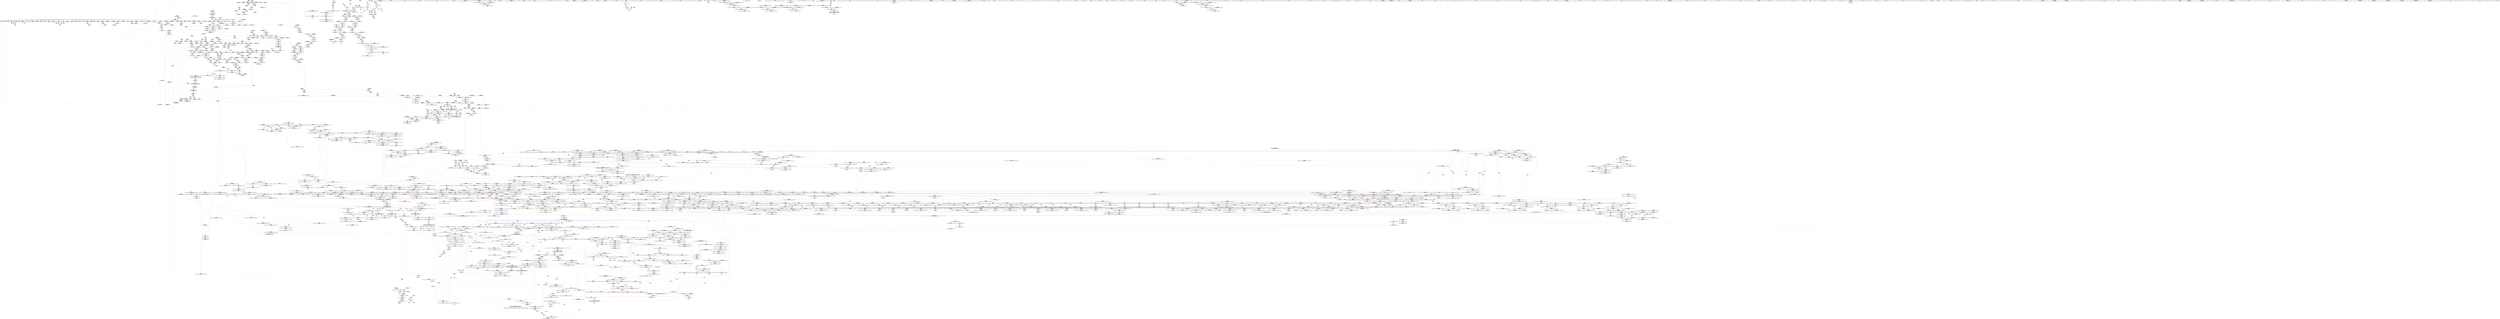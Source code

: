 digraph "SVFG" {
	label="SVFG";

	Node0x55c2a9ca0140 [shape=record,color=grey,label="{NodeID: 0\nNullPtr|{|<s37>63}}"];
	Node0x55c2a9ca0140 -> Node0x55c2aa5107a0[style=solid];
	Node0x55c2a9ca0140 -> Node0x55c2aa5108a0[style=solid];
	Node0x55c2a9ca0140 -> Node0x55c2aa510970[style=solid];
	Node0x55c2a9ca0140 -> Node0x55c2aa510a40[style=solid];
	Node0x55c2a9ca0140 -> Node0x55c2aa510b10[style=solid];
	Node0x55c2a9ca0140 -> Node0x55c2aa510be0[style=solid];
	Node0x55c2a9ca0140 -> Node0x55c2aa510cb0[style=solid];
	Node0x55c2a9ca0140 -> Node0x55c2aa510d80[style=solid];
	Node0x55c2a9ca0140 -> Node0x55c2aa510e50[style=solid];
	Node0x55c2a9ca0140 -> Node0x55c2aa510f20[style=solid];
	Node0x55c2a9ca0140 -> Node0x55c2aa510ff0[style=solid];
	Node0x55c2a9ca0140 -> Node0x55c2aa5110c0[style=solid];
	Node0x55c2a9ca0140 -> Node0x55c2aa511190[style=solid];
	Node0x55c2a9ca0140 -> Node0x55c2aa511260[style=solid];
	Node0x55c2a9ca0140 -> Node0x55c2aa511330[style=solid];
	Node0x55c2a9ca0140 -> Node0x55c2aa511400[style=solid];
	Node0x55c2a9ca0140 -> Node0x55c2aa5114d0[style=solid];
	Node0x55c2a9ca0140 -> Node0x55c2aa5115a0[style=solid];
	Node0x55c2a9ca0140 -> Node0x55c2aa511670[style=solid];
	Node0x55c2a9ca0140 -> Node0x55c2aa511740[style=solid];
	Node0x55c2a9ca0140 -> Node0x55c2aa511810[style=solid];
	Node0x55c2a9ca0140 -> Node0x55c2aa5118e0[style=solid];
	Node0x55c2a9ca0140 -> Node0x55c2aa5119b0[style=solid];
	Node0x55c2a9ca0140 -> Node0x55c2aa511a80[style=solid];
	Node0x55c2a9ca0140 -> Node0x55c2aa511b50[style=solid];
	Node0x55c2a9ca0140 -> Node0x55c2aa511c20[style=solid];
	Node0x55c2a9ca0140 -> Node0x55c2aa511cf0[style=solid];
	Node0x55c2a9ca0140 -> Node0x55c2aa511dc0[style=solid];
	Node0x55c2a9ca0140 -> Node0x55c2aa511e90[style=solid];
	Node0x55c2a9ca0140 -> Node0x55c2aa511f60[style=solid];
	Node0x55c2a9ca0140 -> Node0x55c2aa512030[style=solid];
	Node0x55c2a9ca0140 -> Node0x55c2aa523430[style=solid];
	Node0x55c2a9ca0140 -> Node0x55c2aa5262b0[style=solid];
	Node0x55c2a9ca0140 -> Node0x55c2aa526380[style=solid];
	Node0x55c2a9ca0140 -> Node0x55c2aa526450[style=solid];
	Node0x55c2a9ca0140 -> Node0x55c2a993ed10[style=solid];
	Node0x55c2a9ca0140 -> Node0x55c2aa552f10[style=solid];
	Node0x55c2a9ca0140:s37 -> Node0x55c2aa79fd20[style=solid,color=red];
	Node0x55c2aa51fa20 [shape=record,color=red,label="{NodeID: 1550\n2998\<--2997\ndummyVal\<--offset_0\n_ZSt14__partial_sortIN9__gnu_cxx17__normal_iteratorIPxSt6vectorIxSaIxEEEENS0_5__ops15_Iter_less_iterEEvT_S9_S9_T0_\n}"];
	Node0x55c2aa51fa20 -> Node0x55c2aa52b320[style=solid];
	Node0x55c2aa4fe2f0 [shape=record,color=green,label="{NodeID: 443\n2661\<--2662\nagg.tmp3\<--agg.tmp3_field_insensitive\n_ZSt13move_backwardIN9__gnu_cxx17__normal_iteratorIPxSt6vectorIxSaIxEEEES6_ET0_T_S8_S7_\n}"];
	Node0x55c2aa4fe2f0 -> Node0x55c2aa51da70[style=solid];
	Node0x55c2aa4fe2f0 -> Node0x55c2aa53a1a0[style=solid];
	Node0x55c2aa550990 [shape=record,color=grey,label="{NodeID: 3100\n1080 = Binary(1077, 1081, )\n|{<s0>84}}"];
	Node0x55c2aa550990:s0 -> Node0x55c2aa79d0a0[style=solid,color=red];
	Node0x55c2aa50d410 [shape=record,color=purple,label="{NodeID: 886\n2982\<--1303\noffset_0\<--\n}"];
	Node0x55c2aa50d410 -> Node0x55c2aa51f610[style=solid];
	Node0x55c2aa798230 [shape=record,color=black,label="{NodeID: 4650\n1821 = PHI(1174, 1174, 1450, 1458, 1458, 1682, 1908, 1913, 1927, 1934, 1958, 1965, 2052, 2064, 2071, 2086, 1458, 1458, )\n1st arg _ZNK9__gnu_cxx17__normal_iteratorIPxSt6vectorIxSaIxEEEplEl }"];
	Node0x55c2aa798230 -> Node0x55c2aa52e170[style=solid];
	Node0x55c2aa543720 [shape=record,color=red,label="{NodeID: 1329\n1210\<--1209\n\<--coerce.dive13\n_ZSt16__introsort_loopIN9__gnu_cxx17__normal_iteratorIPxSt6vectorIxSaIxEEEElNS0_5__ops15_Iter_less_iterEEvT_S9_T0_T1_\n|{<s0>97}}"];
	Node0x55c2aa543720:s0 -> Node0x55c2aa79e340[style=solid,color=red];
	Node0x55c2aa4f6920 [shape=record,color=green,label="{NodeID: 222\n1253\<--1254\n__rhs.addr\<--__rhs.addr_field_insensitive\n_ZN9__gnu_cxxmiIPxSt6vectorIxSaIxEEEENS_17__normal_iteratorIT_T0_E15difference_typeERKS8_SB_\n}"];
	Node0x55c2aa4f6920 -> Node0x55c2aa543b30[style=solid];
	Node0x55c2aa4f6920 -> Node0x55c2aa52a7c0[style=solid];
	Node0x55c2aa52af10 [shape=record,color=blue,label="{NodeID: 1772\n1346\<--1345\nthis.addr\<--this\n_ZNK9__gnu_cxx17__normal_iteratorIPxSt6vectorIxSaIxEEE4baseEv\n}"];
	Node0x55c2aa52af10 -> Node0x55c2aa544280[style=dashed];
	Node0x55c2aa519b10 [shape=record,color=black,label="{NodeID: 665\n2217\<--2130\n\<--__result\n_ZSt22__move_median_to_firstIN9__gnu_cxx17__normal_iteratorIPxSt6vectorIxSaIxEEEENS0_5__ops15_Iter_less_iterEEvT_S9_S9_S9_T0_\n}"];
	Node0x55c2aa519b10 -> Node0x55c2aa535200[style=solid];
	Node0x55c2aa538390 [shape=record,color=purple,label="{NodeID: 1108\n2447\<--2443\ncoerce.dive\<--__a\n_ZSt9iter_swapIN9__gnu_cxx17__normal_iteratorIPxSt6vectorIxSaIxEEEES6_EvT_T0_\n}"];
	Node0x55c2aa538390 -> Node0x55c2aa5715a0[style=solid];
	Node0x55c2a9ca01d0 [shape=record,color=green,label="{NodeID: 1\n7\<--1\n__dso_handle\<--dummyObj\nGlob }"];
	Node0x55c2aa51faf0 [shape=record,color=red,label="{NodeID: 1551\n3001\<--3000\ndummyVal\<--offset_0\n_ZSt14__partial_sortIN9__gnu_cxx17__normal_iteratorIPxSt6vectorIxSaIxEEEENS0_5__ops15_Iter_less_iterEEvT_S9_S9_T0_\n}"];
	Node0x55c2aa51faf0 -> Node0x55c2aa52b3f0[style=solid];
	Node0x55c2aa4fe3c0 [shape=record,color=green,label="{NodeID: 444\n2663\<--2664\nagg.tmp6\<--agg.tmp6_field_insensitive\n_ZSt13move_backwardIN9__gnu_cxx17__normal_iteratorIPxSt6vectorIxSaIxEEEES6_ET0_T_S8_S7_\n}"];
	Node0x55c2aa4fe3c0 -> Node0x55c2aa53a270[style=solid];
	Node0x55c2aa4fe3c0 -> Node0x55c2aa53a340[style=solid];
	Node0x55c2aa550b10 [shape=record,color=grey,label="{NodeID: 3101\n1712 = Binary(1711, 884, )\n}"];
	Node0x55c2aa550b10 -> Node0x55c2aa52d3a0[style=solid];
	Node0x55c2aa50d4e0 [shape=record,color=purple,label="{NodeID: 887\n2984\<--1320\noffset_0\<--\n}"];
	Node0x55c2aa50d4e0 -> Node0x55c2aa52aca0[style=solid];
	Node0x55c2aa7987b0 [shape=record,color=black,label="{NodeID: 4651\n1504 = PHI(1392, )\n0th arg _ZSt13__heap_selectIN9__gnu_cxx17__normal_iteratorIPxSt6vectorIxSaIxEEEENS0_5__ops15_Iter_less_iterEEvT_S9_S9_T0_ }"];
	Node0x55c2aa7987b0 -> Node0x55c2aa52bf50[style=solid];
	Node0x55c2aa5437f0 [shape=record,color=red,label="{NodeID: 1330\n1224\<--1223\n\<--coerce.dive19\n_ZSt16__introsort_loopIN9__gnu_cxx17__normal_iteratorIPxSt6vectorIxSaIxEEEElNS0_5__ops15_Iter_less_iterEEvT_S9_T0_T1_\n|{<s0>100}}"];
	Node0x55c2aa5437f0:s0 -> Node0x55c2aa79ce00[style=solid,color=red];
	Node0x55c2aa4f69f0 [shape=record,color=green,label="{NodeID: 223\n1271\<--1272\n__first\<--__first_field_insensitive\n_ZSt22__final_insertion_sortIN9__gnu_cxx17__normal_iteratorIPxSt6vectorIxSaIxEEEENS0_5__ops15_Iter_less_iterEEvT_S9_T0_\n|{|<s3>105|<s4>107|<s5>109}}"];
	Node0x55c2aa4f69f0 -> Node0x55c2aa516640[style=solid];
	Node0x55c2aa4f69f0 -> Node0x55c2aa516710[style=solid];
	Node0x55c2aa4f69f0 -> Node0x55c2aa50cb20[style=solid];
	Node0x55c2aa4f69f0:s3 -> Node0x55c2aa79b320[style=solid,color=red];
	Node0x55c2aa4f69f0:s4 -> Node0x55c2aa797560[style=solid,color=red];
	Node0x55c2aa4f69f0:s5 -> Node0x55c2aa797560[style=solid,color=red];
	Node0x55c2aa52afe0 [shape=record,color=blue,label="{NodeID: 1773\n1376\<--1353\ncoerce.dive\<--__first.coerce\n_ZSt14__partial_sortIN9__gnu_cxx17__normal_iteratorIPxSt6vectorIxSaIxEEEENS0_5__ops15_Iter_less_iterEEvT_S9_S9_T0_\n}"];
	Node0x55c2aa52afe0 -> Node0x55c2aa51f950[style=dashed];
	Node0x55c2aa52afe0 -> Node0x55c2aa51fbc0[style=dashed];
	Node0x55c2aa519be0 [shape=record,color=black,label="{NodeID: 666\n2243\<--2130\n\<--__result\n_ZSt22__move_median_to_firstIN9__gnu_cxx17__normal_iteratorIPxSt6vectorIxSaIxEEEENS0_5__ops15_Iter_less_iterEEvT_S9_S9_S9_T0_\n}"];
	Node0x55c2aa519be0 -> Node0x55c2aa535880[style=solid];
	Node0x55c2aa538460 [shape=record,color=purple,label="{NodeID: 1109\n2449\<--2445\ncoerce.dive1\<--__b\n_ZSt9iter_swapIN9__gnu_cxx17__normal_iteratorIPxSt6vectorIxSaIxEEEES6_EvT_T0_\n}"];
	Node0x55c2aa538460 -> Node0x55c2aa571670[style=solid];
	Node0x55c2aa4ee310 [shape=record,color=green,label="{NodeID: 2\n8\<--1\n_ZSt3cin\<--dummyObj\nGlob }"];
	Node0x55c2aa51fbc0 [shape=record,color=red,label="{NodeID: 1552\n3004\<--3003\ndummyVal\<--offset_0\n_ZSt14__partial_sortIN9__gnu_cxx17__normal_iteratorIPxSt6vectorIxSaIxEEEENS0_5__ops15_Iter_less_iterEEvT_S9_S9_T0_\n}"];
	Node0x55c2aa51fbc0 -> Node0x55c2aa52b4c0[style=solid];
	Node0x55c2aa4fe490 [shape=record,color=green,label="{NodeID: 445\n2665\<--2666\nagg.tmp7\<--agg.tmp7_field_insensitive\n_ZSt13move_backwardIN9__gnu_cxx17__normal_iteratorIPxSt6vectorIxSaIxEEEES6_ET0_T_S8_S7_\n}"];
	Node0x55c2aa4fe490 -> Node0x55c2aa51db40[style=solid];
	Node0x55c2aa4fe490 -> Node0x55c2aa53a410[style=solid];
	Node0x55c2aa550c90 [shape=record,color=grey,label="{NodeID: 3102\n171 = Binary(170, 88, )\n}"];
	Node0x55c2aa550c90 -> Node0x55c2aa523fc0[style=solid];
	Node0x55c2aa50d5b0 [shape=record,color=purple,label="{NodeID: 888\n2985\<--1321\noffset_0\<--\n}"];
	Node0x55c2aa50d5b0 -> Node0x55c2aa51f6e0[style=solid];
	Node0x55c2aa7988c0 [shape=record,color=black,label="{NodeID: 4652\n1505 = PHI(1394, )\n1st arg _ZSt13__heap_selectIN9__gnu_cxx17__normal_iteratorIPxSt6vectorIxSaIxEEEENS0_5__ops15_Iter_less_iterEEvT_S9_S9_T0_ }"];
	Node0x55c2aa7988c0 -> Node0x55c2aa52c020[style=solid];
	Node0x55c2aa5438c0 [shape=record,color=red,label="{NodeID: 1331\n1226\<--1225\n\<--coerce.dive20\n_ZSt16__introsort_loopIN9__gnu_cxx17__normal_iteratorIPxSt6vectorIxSaIxEEEElNS0_5__ops15_Iter_less_iterEEvT_S9_T0_T1_\n|{<s0>100}}"];
	Node0x55c2aa5438c0:s0 -> Node0x55c2aa79cf50[style=solid,color=red];
	Node0x55c2aa4f6ac0 [shape=record,color=green,label="{NodeID: 224\n1273\<--1274\n__last\<--__last_field_insensitive\n_ZSt22__final_insertion_sortIN9__gnu_cxx17__normal_iteratorIPxSt6vectorIxSaIxEEEENS0_5__ops15_Iter_less_iterEEvT_S9_T0_\n|{|<s3>105}}"];
	Node0x55c2aa4f6ac0 -> Node0x55c2aa5167e0[style=solid];
	Node0x55c2aa4f6ac0 -> Node0x55c2aa5168b0[style=solid];
	Node0x55c2aa4f6ac0 -> Node0x55c2aa50cbf0[style=solid];
	Node0x55c2aa4f6ac0:s3 -> Node0x55c2aa79b050[style=solid,color=red];
	Node0x55c2aa52b0b0 [shape=record,color=blue,label="{NodeID: 1774\n1378\<--1354\ncoerce.dive1\<--__middle.coerce\n_ZSt14__partial_sortIN9__gnu_cxx17__normal_iteratorIPxSt6vectorIxSaIxEEEENS0_5__ops15_Iter_less_iterEEvT_S9_S9_T0_\n}"];
	Node0x55c2aa52b0b0 -> Node0x55c2aa51fa20[style=dashed];
	Node0x55c2aa52b0b0 -> Node0x55c2aa51fc90[style=dashed];
	Node0x55c2aa519cb0 [shape=record,color=black,label="{NodeID: 667\n2255\<--2130\n\<--__result\n_ZSt22__move_median_to_firstIN9__gnu_cxx17__normal_iteratorIPxSt6vectorIxSaIxEEEENS0_5__ops15_Iter_less_iterEEvT_S9_S9_S9_T0_\n}"];
	Node0x55c2aa519cb0 -> Node0x55c2aa535bc0[style=solid];
	Node0x55c2aa6cb3e0 [shape=record,color=yellow,style=double,label="{NodeID: 4431\n22V_2 = CSCHI(MR_22V_1)\npts\{748 \}\nCS[]|{<s0>289}}"];
	Node0x55c2aa6cb3e0:s0 -> Node0x55c2aa6c92e0[style=dashed,color=blue];
	Node0x55c2aa538530 [shape=record,color=purple,label="{NodeID: 1110\n2518\<--2488\ncoerce.dive\<--__first\n_ZSt16__insertion_sortIN9__gnu_cxx17__normal_iteratorIPxSt6vectorIxSaIxEEEENS0_5__ops15_Iter_less_iterEEvT_S9_T0_\n}"];
	Node0x55c2aa538530 -> Node0x55c2aa571b50[style=solid];
	Node0x55c2aa4ee3a0 [shape=record,color=green,label="{NodeID: 3\n9\<--1\n.str\<--dummyObj\nGlob }"];
	Node0x55c2aa51fc90 [shape=record,color=red,label="{NodeID: 1553\n3007\<--3006\ndummyVal\<--offset_0\n_ZSt14__partial_sortIN9__gnu_cxx17__normal_iteratorIPxSt6vectorIxSaIxEEEENS0_5__ops15_Iter_less_iterEEvT_S9_S9_T0_\n}"];
	Node0x55c2aa51fc90 -> Node0x55c2aa52b590[style=solid];
	Node0x55c2aa4fe560 [shape=record,color=green,label="{NodeID: 446\n2667\<--2668\nagg.tmp11\<--agg.tmp11_field_insensitive\n_ZSt13move_backwardIN9__gnu_cxx17__normal_iteratorIPxSt6vectorIxSaIxEEEES6_ET0_T_S8_S7_\n}"];
	Node0x55c2aa4fe560 -> Node0x55c2aa51dc10[style=solid];
	Node0x55c2aa4fe560 -> Node0x55c2aa53a4e0[style=solid];
	Node0x55c2aa550e10 [shape=record,color=grey,label="{NodeID: 3103\n1199 = Binary(1198, 884, )\n}"];
	Node0x55c2aa550e10 -> Node0x55c2aa52a070[style=solid];
	Node0x55c2aa50d680 [shape=record,color=purple,label="{NodeID: 889\n2987\<--1331\noffset_0\<--\n}"];
	Node0x55c2aa50d680 -> Node0x55c2aa52ad70[style=solid];
	Node0x55c2aa7989d0 [shape=record,color=black,label="{NodeID: 4653\n1506 = PHI(1396, )\n2nd arg _ZSt13__heap_selectIN9__gnu_cxx17__normal_iteratorIPxSt6vectorIxSaIxEEEENS0_5__ops15_Iter_less_iterEEvT_S9_S9_T0_ }"];
	Node0x55c2aa7989d0 -> Node0x55c2aa52c0f0[style=solid];
	Node0x55c2aa543990 [shape=record,color=red,label="{NodeID: 1332\n1238\<--1235\n\<--__n.addr\n_ZSt4__lgl\n}"];
	Node0x55c2aa4f6b90 [shape=record,color=green,label="{NodeID: 225\n1275\<--1276\n__comp\<--__comp_field_insensitive\n_ZSt22__final_insertion_sortIN9__gnu_cxx17__normal_iteratorIPxSt6vectorIxSaIxEEEENS0_5__ops15_Iter_less_iterEEvT_S9_T0_\n}"];
	Node0x55c2aa52b180 [shape=record,color=blue,label="{NodeID: 1775\n1380\<--1355\ncoerce.dive2\<--__last.coerce\n_ZSt14__partial_sortIN9__gnu_cxx17__normal_iteratorIPxSt6vectorIxSaIxEEEENS0_5__ops15_Iter_less_iterEEvT_S9_S9_T0_\n}"];
	Node0x55c2aa52b180 -> Node0x55c2aa51faf0[style=dashed];
	Node0x55c2aa519d80 [shape=record,color=black,label="{NodeID: 668\n2281\<--2130\n\<--__result\n_ZSt22__move_median_to_firstIN9__gnu_cxx17__normal_iteratorIPxSt6vectorIxSaIxEEEENS0_5__ops15_Iter_less_iterEEvT_S9_S9_S9_T0_\n}"];
	Node0x55c2aa519d80 -> Node0x55c2aa536240[style=solid];
	Node0x55c2aa6cb540 [shape=record,color=yellow,style=double,label="{NodeID: 4432\n315V_2 = CSCHI(MR_315V_1)\npts\{27680000 \}\nCS[]}"];
	Node0x55c2aa6cb540 -> Node0x55c2aa54cbd0[style=dashed];
	Node0x55c2aa538600 [shape=record,color=purple,label="{NodeID: 1111\n2520\<--2490\ncoerce.dive1\<--__last\n_ZSt16__insertion_sortIN9__gnu_cxx17__normal_iteratorIPxSt6vectorIxSaIxEEEENS0_5__ops15_Iter_less_iterEEvT_S9_T0_\n}"];
	Node0x55c2aa538600 -> Node0x55c2aa571c20[style=solid];
	Node0x55c2aa4ee650 [shape=record,color=green,label="{NodeID: 4\n12\<--1\n\<--dummyObj\nCan only get source location for instruction, argument, global var or function.}"];
	Node0x55c2aa51fd60 [shape=record,color=red,label="{NodeID: 1554\n3010\<--3009\ndummyVal\<--offset_0\n_ZSt27__unguarded_partition_pivotIN9__gnu_cxx17__normal_iteratorIPxSt6vectorIxSaIxEEEENS0_5__ops15_Iter_less_iterEET_S9_S9_T0_\n}"];
	Node0x55c2aa51fd60 -> Node0x55c2aa52b8d0[style=solid];
	Node0x55c2aa4fe630 [shape=record,color=green,label="{NodeID: 447\n2681\<--2682\n_ZSt12__miter_baseIN9__gnu_cxx17__normal_iteratorIPxSt6vectorIxSaIxEEEEET_S7_\<--_ZSt12__miter_baseIN9__gnu_cxx17__normal_iteratorIPxSt6vectorIxSaIxEEEEET_S7__field_insensitive\n}"];
	Node0x55c2aa550f90 [shape=record,color=grey,label="{NodeID: 3104\n1678 = Binary(1677, 1081, )\n}"];
	Node0x55c2aa550f90 -> Node0x55c2aa551110[style=solid];
	Node0x55c2aa50d750 [shape=record,color=purple,label="{NodeID: 890\n2988\<--1332\noffset_0\<--\n}"];
	Node0x55c2aa50d750 -> Node0x55c2aa51f7b0[style=solid];
	Node0x55c2aa798ae0 [shape=record,color=black,label="{NodeID: 4654\n655 = PHI(601, )\n0th arg _ZNSaIxEC2ERKS_ }"];
	Node0x55c2aa798ae0 -> Node0x55c2aa526a00[style=solid];
	Node0x55c2aa543a60 [shape=record,color=red,label="{NodeID: 1333\n1257\<--1251\n\<--__lhs.addr\n_ZN9__gnu_cxxmiIPxSt6vectorIxSaIxEEEENS_17__normal_iteratorIT_T0_E15difference_typeERKS8_SB_\n|{<s0>103}}"];
	Node0x55c2aa543a60:s0 -> Node0x55c2aa795e40[style=solid,color=red];
	Node0x55c2aa4f6c60 [shape=record,color=green,label="{NodeID: 226\n1277\<--1278\nagg.tmp\<--agg.tmp_field_insensitive\n_ZSt22__final_insertion_sortIN9__gnu_cxx17__normal_iteratorIPxSt6vectorIxSaIxEEEENS0_5__ops15_Iter_less_iterEEvT_S9_T0_\n}"];
	Node0x55c2aa4f6c60 -> Node0x55c2aa516980[style=solid];
	Node0x55c2aa4f6c60 -> Node0x55c2aa50ccc0[style=solid];
	Node0x55c2aa52b250 [shape=record,color=blue, style = dotted,label="{NodeID: 1776\n2993\<--2995\noffset_0\<--dummyVal\n_ZSt14__partial_sortIN9__gnu_cxx17__normal_iteratorIPxSt6vectorIxSaIxEEEENS0_5__ops15_Iter_less_iterEEvT_S9_S9_T0_\n}"];
	Node0x55c2aa52b250 -> Node0x55c2aa544350[style=dashed];
	Node0x55c2aa519e50 [shape=record,color=black,label="{NodeID: 669\n2305\<--2130\n\<--__result\n_ZSt22__move_median_to_firstIN9__gnu_cxx17__normal_iteratorIPxSt6vectorIxSaIxEEEENS0_5__ops15_Iter_less_iterEEvT_S9_S9_S9_T0_\n}"];
	Node0x55c2aa519e50 -> Node0x55c2aa5368c0[style=solid];
	Node0x55c2aa6cb6a0 [shape=record,color=yellow,style=double,label="{NodeID: 4433\n22V_2 = CSCHI(MR_22V_1)\npts\{748 \}\nCS[]|{<s0>309}}"];
	Node0x55c2aa6cb6a0:s0 -> Node0x55c2aa6cb3e0[style=dashed,color=blue];
	Node0x55c2aa5386d0 [shape=record,color=purple,label="{NodeID: 1112\n2528\<--2494\ncoerce.dive3\<--__i\n_ZSt16__insertion_sortIN9__gnu_cxx17__normal_iteratorIPxSt6vectorIxSaIxEEEENS0_5__ops15_Iter_less_iterEEvT_S9_T0_\n}"];
	Node0x55c2aa5386d0 -> Node0x55c2aa571cf0[style=solid];
	Node0x55c2aa4ee6e0 [shape=record,color=green,label="{NodeID: 5\n80\<--1\n\<--dummyObj\nCan only get source location for instruction, argument, global var or function.}"];
	Node0x55c2aa69ba00 [shape=record,color=yellow,style=double,label="{NodeID: 3769\n406V_1 = ENCHI(MR_406V_0)\npts\{10430000 10450000 11370000 11390000 12720000 12740000 14200000 14220000 15120000 15200000 16020000 16040000 16490000 16510000 17610000 17630000 23620000 23640000 24890000 24910000 24950000 25960000 26000000 28570000 \}\nFun[_ZN9__gnu_cxxneIPxSt6vectorIxSaIxEEEEbRKNS_17__normal_iteratorIT_T0_EESA_]}"];
	Node0x55c2aa69ba00 -> Node0x55c2aa542fd0[style=dashed];
	Node0x55c2aa69ba00 -> Node0x55c2aa5430a0[style=dashed];
	Node0x55c2aa51fe30 [shape=record,color=red,label="{NodeID: 1555\n3013\<--3012\ndummyVal\<--offset_0\n_ZSt27__unguarded_partition_pivotIN9__gnu_cxx17__normal_iteratorIPxSt6vectorIxSaIxEEEENS0_5__ops15_Iter_less_iterEET_S9_S9_T0_\n}"];
	Node0x55c2aa51fe30 -> Node0x55c2aa52ba70[style=solid];
	Node0x55c2aa4fe730 [shape=record,color=green,label="{NodeID: 448\n2703\<--2704\n_ZSt23__copy_move_backward_a2ILb1EN9__gnu_cxx17__normal_iteratorIPxSt6vectorIxSaIxEEEES6_ET1_T0_S8_S7_\<--_ZSt23__copy_move_backward_a2ILb1EN9__gnu_cxx17__normal_iteratorIPxSt6vectorIxSaIxEEEES6_ET1_T0_S8_S7__field_insensitive\n}"];
	Node0x55c2aa551110 [shape=record,color=grey,label="{NodeID: 3105\n1679 = Binary(1678, 1081, )\n}"];
	Node0x55c2aa551110 -> Node0x55c2aa52d060[style=solid];
	Node0x55c2aa50d820 [shape=record,color=purple,label="{NodeID: 891\n2990\<--1334\noffset_0\<--\n}"];
	Node0x55c2aa50d820 -> Node0x55c2aa52ae40[style=solid];
	Node0x55c2aa798bf0 [shape=record,color=black,label="{NodeID: 4655\n656 = PHI(602, )\n1st arg _ZNSaIxEC2ERKS_ }"];
	Node0x55c2aa798bf0 -> Node0x55c2aa526ad0[style=solid];
	Node0x55c2aa688c40 [shape=record,color=yellow,style=double,label="{NodeID: 3548\n22V_1 = ENCHI(MR_22V_0)\npts\{748 \}\nFun[_ZSt22__move_median_to_firstIN9__gnu_cxx17__normal_iteratorIPxSt6vectorIxSaIxEEEENS0_5__ops15_Iter_less_iterEEvT_S9_S9_S9_T0_]|{<s0>205|<s1>208|<s2>211|<s3>214|<s4>217|<s5>220|<s6>223|<s7>226|<s8>229|<s9>232|<s10>235}}"];
	Node0x55c2aa688c40:s0 -> Node0x55c2aa695e10[style=dashed,color=red];
	Node0x55c2aa688c40:s1 -> Node0x55c2aa695e10[style=dashed,color=red];
	Node0x55c2aa688c40:s2 -> Node0x55c2aa6995b0[style=dashed,color=red];
	Node0x55c2aa688c40:s3 -> Node0x55c2aa695e10[style=dashed,color=red];
	Node0x55c2aa688c40:s4 -> Node0x55c2aa6995b0[style=dashed,color=red];
	Node0x55c2aa688c40:s5 -> Node0x55c2aa6995b0[style=dashed,color=red];
	Node0x55c2aa688c40:s6 -> Node0x55c2aa695e10[style=dashed,color=red];
	Node0x55c2aa688c40:s7 -> Node0x55c2aa6995b0[style=dashed,color=red];
	Node0x55c2aa688c40:s8 -> Node0x55c2aa695e10[style=dashed,color=red];
	Node0x55c2aa688c40:s9 -> Node0x55c2aa6995b0[style=dashed,color=red];
	Node0x55c2aa688c40:s10 -> Node0x55c2aa6995b0[style=dashed,color=red];
	Node0x55c2aa543b30 [shape=record,color=red,label="{NodeID: 1334\n1260\<--1253\n\<--__rhs.addr\n_ZN9__gnu_cxxmiIPxSt6vectorIxSaIxEEEENS_17__normal_iteratorIT_T0_E15difference_typeERKS8_SB_\n|{<s0>104}}"];
	Node0x55c2aa543b30:s0 -> Node0x55c2aa795e40[style=solid,color=red];
	Node0x55c2aa4f6d30 [shape=record,color=green,label="{NodeID: 227\n1279\<--1280\nagg.tmp2\<--agg.tmp2_field_insensitive\n_ZSt22__final_insertion_sortIN9__gnu_cxx17__normal_iteratorIPxSt6vectorIxSaIxEEEENS0_5__ops15_Iter_less_iterEEvT_S9_T0_\n}"];
	Node0x55c2aa4f6d30 -> Node0x55c2aa50cd90[style=solid];
	Node0x55c2aa4f6d30 -> Node0x55c2aa50ce60[style=solid];
	Node0x55c2aa52b320 [shape=record,color=blue, style = dotted,label="{NodeID: 1777\n2996\<--2998\noffset_0\<--dummyVal\n_ZSt14__partial_sortIN9__gnu_cxx17__normal_iteratorIPxSt6vectorIxSaIxEEEENS0_5__ops15_Iter_less_iterEEvT_S9_S9_T0_\n}"];
	Node0x55c2aa52b320 -> Node0x55c2aa544420[style=dashed];
	Node0x55c2aa519f20 [shape=record,color=black,label="{NodeID: 670\n2317\<--2130\n\<--__result\n_ZSt22__move_median_to_firstIN9__gnu_cxx17__normal_iteratorIPxSt6vectorIxSaIxEEEENS0_5__ops15_Iter_less_iterEEvT_S9_S9_S9_T0_\n}"];
	Node0x55c2aa519f20 -> Node0x55c2aa536c00[style=solid];
	Node0x55c2a993ede0 [shape=record,color=black,label="{NodeID: 4434\n959 = PHI(951, )\n0th arg _ZN9__gnu_cxx13new_allocatorIxE10deallocateEPxm }"];
	Node0x55c2a993ede0 -> Node0x55c2aa528a80[style=solid];
	Node0x55c2aa670b80 [shape=record,color=black,label="{NodeID: 3327\nMR_22V_6 = PHI(MR_22V_3, MR_22V_2, )\npts\{748 \}\n|{<s0>84|<s1>100}}"];
	Node0x55c2aa670b80:s0 -> Node0x55c2aa6c8100[style=dashed,color=blue];
	Node0x55c2aa670b80:s1 -> Node0x55c2aa65ee80[style=dashed,color=blue];
	Node0x55c2aa5387a0 [shape=record,color=purple,label="{NodeID: 1113\n2539\<--2496\ncoerce.dive6\<--agg.tmp\n_ZSt16__insertion_sortIN9__gnu_cxx17__normal_iteratorIPxSt6vectorIxSaIxEEEENS0_5__ops15_Iter_less_iterEEvT_S9_T0_\n}"];
	Node0x55c2aa5387a0 -> Node0x55c2aa54b6b0[style=solid];
	Node0x55c2aa4ee770 [shape=record,color=green,label="{NodeID: 6\n88\<--1\n\<--dummyObj\nCan only get source location for instruction, argument, global var or function.}"];
	Node0x55c2aa51ff00 [shape=record,color=red,label="{NodeID: 1556\n3016\<--3015\ndummyVal\<--offset_0\n_ZSt27__unguarded_partition_pivotIN9__gnu_cxx17__normal_iteratorIPxSt6vectorIxSaIxEEEENS0_5__ops15_Iter_less_iterEET_S9_S9_T0_\n}"];
	Node0x55c2aa51ff00 -> Node0x55c2aa52bce0[style=solid];
	Node0x55c2aa4fe830 [shape=record,color=green,label="{NodeID: 449\n2712\<--2713\n__last\<--__last_field_insensitive\n_ZSt25__unguarded_linear_insertIN9__gnu_cxx17__normal_iteratorIPxSt6vectorIxSaIxEEEENS0_5__ops14_Val_less_iterEEvT_T0_\n|{|<s3>290|<s4>298|<s5>302}}"];
	Node0x55c2aa4fe830 -> Node0x55c2aa51ddb0[style=solid];
	Node0x55c2aa4fe830 -> Node0x55c2aa51de80[style=solid];
	Node0x55c2aa4fe830 -> Node0x55c2aa53aa90[style=solid];
	Node0x55c2aa4fe830:s3 -> Node0x55c2aa799e10[style=solid,color=red];
	Node0x55c2aa4fe830:s4 -> Node0x55c2aa799e10[style=solid,color=red];
	Node0x55c2aa4fe830:s5 -> Node0x55c2aa799e10[style=solid,color=red];
	Node0x55c2aa551290 [shape=record,color=grey,label="{NodeID: 3106\n2043 = Binary(2042, 1458, )\n}"];
	Node0x55c2aa551290 -> Node0x55c2aa551410[style=solid];
	Node0x55c2aa50d8f0 [shape=record,color=purple,label="{NodeID: 892\n2991\<--1335\noffset_0\<--\n}"];
	Node0x55c2aa50d8f0 -> Node0x55c2aa51f880[style=solid];
	Node0x55c2aa798d00 [shape=record,color=black,label="{NodeID: 4656\n2126 = PHI(1470, )\n0th arg _ZSt22__move_median_to_firstIN9__gnu_cxx17__normal_iteratorIPxSt6vectorIxSaIxEEEENS0_5__ops15_Iter_less_iterEEvT_S9_S9_S9_T0_ }"];
	Node0x55c2aa798d00 -> Node0x55c2aa56f5f0[style=solid];
	Node0x55c2aa543c00 [shape=record,color=red,label="{NodeID: 1335\n1259\<--1258\n\<--call\n_ZN9__gnu_cxxmiIPxSt6vectorIxSaIxEEEENS_17__normal_iteratorIT_T0_E15difference_typeERKS8_SB_\n}"];
	Node0x55c2aa543c00 -> Node0x55c2aa5163d0[style=solid];
	Node0x55c2aa4f6e00 [shape=record,color=green,label="{NodeID: 228\n1281\<--1282\nagg.tmp5\<--agg.tmp5_field_insensitive\n_ZSt22__final_insertion_sortIN9__gnu_cxx17__normal_iteratorIPxSt6vectorIxSaIxEEEENS0_5__ops15_Iter_less_iterEEvT_S9_T0_\n}"];
	Node0x55c2aa52b3f0 [shape=record,color=blue, style = dotted,label="{NodeID: 1778\n2999\<--3001\noffset_0\<--dummyVal\n_ZSt14__partial_sortIN9__gnu_cxx17__normal_iteratorIPxSt6vectorIxSaIxEEEENS0_5__ops15_Iter_less_iterEEvT_S9_S9_T0_\n}"];
	Node0x55c2aa52b3f0 -> Node0x55c2aa5444f0[style=dashed];
	Node0x55c2aa519ff0 [shape=record,color=black,label="{NodeID: 671\n2193\<--2132\n\<--__a\n_ZSt22__move_median_to_firstIN9__gnu_cxx17__normal_iteratorIPxSt6vectorIxSaIxEEEENS0_5__ops15_Iter_less_iterEEvT_S9_S9_S9_T0_\n}"];
	Node0x55c2aa519ff0 -> Node0x55c2aa534b80[style=solid];
	Node0x55c2aa762ed0 [shape=record,color=black,label="{NodeID: 4435\n960 = PHI(952, )\n1st arg _ZN9__gnu_cxx13new_allocatorIxE10deallocateEPxm }"];
	Node0x55c2aa762ed0 -> Node0x55c2aa528b50[style=solid];
	Node0x55c2aa671080 [shape=record,color=black,label="{NodeID: 3328\nMR_415V_3 = PHI(MR_415V_2, MR_415V_1, )\npts\{11450000 \}\n}"];
	Node0x55c2aa538870 [shape=record,color=purple,label="{NodeID: 1114\n2541\<--2498\ncoerce.dive7\<--agg.tmp5\n_ZSt16__insertion_sortIN9__gnu_cxx17__normal_iteratorIPxSt6vectorIxSaIxEEEENS0_5__ops15_Iter_less_iterEEvT_S9_T0_\n}"];
	Node0x55c2aa538870 -> Node0x55c2aa54b780[style=solid];
	Node0x55c2aa4ee800 [shape=record,color=green,label="{NodeID: 7\n203\<--1\n\<--dummyObj\nCan only get source location for instruction, argument, global var or function.|{<s0>172}}"];
	Node0x55c2aa4ee800:s0 -> Node0x55c2aa795a50[style=solid,color=red];
	Node0x55c2aa51ffd0 [shape=record,color=red,label="{NodeID: 1557\n3019\<--3018\ndummyVal\<--offset_0\n_ZSt27__unguarded_partition_pivotIN9__gnu_cxx17__normal_iteratorIPxSt6vectorIxSaIxEEEENS0_5__ops15_Iter_less_iterEET_S9_S9_T0_\n}"];
	Node0x55c2aa51ffd0 -> Node0x55c2aa52bdb0[style=solid];
	Node0x55c2aa4fe900 [shape=record,color=green,label="{NodeID: 450\n2714\<--2715\n__comp\<--__comp_field_insensitive\n_ZSt25__unguarded_linear_insertIN9__gnu_cxx17__normal_iteratorIPxSt6vectorIxSaIxEEEENS0_5__ops14_Val_less_iterEEvT_T0_\n|{<s0>295}}"];
	Node0x55c2aa4fe900:s0 -> Node0x55c2aa7953c0[style=solid,color=red];
	Node0x55c2aa551410 [shape=record,color=grey,label="{NodeID: 3107\n2044 = Binary(2043, 1081, )\n}"];
	Node0x55c2aa551410 -> Node0x55c2aa56ea90[style=solid];
	Node0x55c2aa50d9c0 [shape=record,color=purple,label="{NodeID: 893\n1350\<--1349\n_M_current\<--this1\n_ZNK9__gnu_cxx17__normal_iteratorIPxSt6vectorIxSaIxEEE4baseEv\n}"];
	Node0x55c2aa50d9c0 -> Node0x55c2aa516cc0[style=solid];
	Node0x55c2aa798e10 [shape=record,color=black,label="{NodeID: 4657\n2127 = PHI(1472, )\n1st arg _ZSt22__move_median_to_firstIN9__gnu_cxx17__normal_iteratorIPxSt6vectorIxSaIxEEEENS0_5__ops15_Iter_less_iterEEvT_S9_S9_S9_T0_ }"];
	Node0x55c2aa798e10 -> Node0x55c2aa56f6c0[style=solid];
	Node0x55c2aa543cd0 [shape=record,color=red,label="{NodeID: 1336\n1262\<--1261\n\<--call1\n_ZN9__gnu_cxxmiIPxSt6vectorIxSaIxEEEENS_17__normal_iteratorIT_T0_E15difference_typeERKS8_SB_\n}"];
	Node0x55c2aa543cd0 -> Node0x55c2aa5164a0[style=solid];
	Node0x55c2aa4ff200 [shape=record,color=green,label="{NodeID: 229\n1283\<--1284\nagg.tmp8\<--agg.tmp8_field_insensitive\n_ZSt22__final_insertion_sortIN9__gnu_cxx17__normal_iteratorIPxSt6vectorIxSaIxEEEENS0_5__ops15_Iter_less_iterEEvT_S9_T0_\n}"];
	Node0x55c2aa4ff200 -> Node0x55c2aa50cf30[style=solid];
	Node0x55c2aa4ff200 -> Node0x55c2aa50d000[style=solid];
	Node0x55c2aa52b4c0 [shape=record,color=blue, style = dotted,label="{NodeID: 1779\n3002\<--3004\noffset_0\<--dummyVal\n_ZSt14__partial_sortIN9__gnu_cxx17__normal_iteratorIPxSt6vectorIxSaIxEEEENS0_5__ops15_Iter_less_iterEEvT_S9_S9_T0_\n}"];
	Node0x55c2aa52b4c0 -> Node0x55c2aa5445c0[style=dashed];
	Node0x55c2aa51a0c0 [shape=record,color=black,label="{NodeID: 672\n2231\<--2132\n\<--__a\n_ZSt22__move_median_to_firstIN9__gnu_cxx17__normal_iteratorIPxSt6vectorIxSaIxEEEENS0_5__ops15_Iter_less_iterEEvT_S9_S9_S9_T0_\n}"];
	Node0x55c2aa51a0c0 -> Node0x55c2aa535540[style=solid];
	Node0x55c2aa77d260 [shape=record,color=black,label="{NodeID: 4436\n961 = PHI(953, )\n2nd arg _ZN9__gnu_cxx13new_allocatorIxE10deallocateEPxm }"];
	Node0x55c2aa77d260 -> Node0x55c2aa528c20[style=solid];
	Node0x55c2aa671580 [shape=record,color=black,label="{NodeID: 3329\nMR_417V_3 = PHI(MR_417V_2, MR_417V_1, )\npts\{11470000 \}\n}"];
	Node0x55c2aa538940 [shape=record,color=purple,label="{NodeID: 1115\n2558\<--2502\ncoerce.dive17\<--agg.tmp12\n_ZSt16__insertion_sortIN9__gnu_cxx17__normal_iteratorIPxSt6vectorIxSaIxEEEENS0_5__ops15_Iter_less_iterEEvT_S9_T0_\n}"];
	Node0x55c2aa538940 -> Node0x55c2aa54b920[style=solid];
	Node0x55c2aa4ef040 [shape=record,color=green,label="{NodeID: 8\n374\<--1\n\<--dummyObj\nCan only get source location for instruction, argument, global var or function.}"];
	Node0x55c2aa5200a0 [shape=record,color=red,label="{NodeID: 1558\n3022\<--3021\ndummyVal\<--offset_0\n_ZSt13__heap_selectIN9__gnu_cxx17__normal_iteratorIPxSt6vectorIxSaIxEEEENS0_5__ops15_Iter_less_iterEEvT_S9_S9_T0_\n}"];
	Node0x55c2aa5200a0 -> Node0x55c2aa52c1c0[style=solid];
	Node0x55c2aa4fe9d0 [shape=record,color=green,label="{NodeID: 451\n2716\<--2717\n__val\<--__val_field_insensitive\n_ZSt25__unguarded_linear_insertIN9__gnu_cxx17__normal_iteratorIPxSt6vectorIxSaIxEEEENS0_5__ops14_Val_less_iterEEvT_T0_\n|{|<s1>295|<s2>301}}"];
	Node0x55c2aa4fe9d0 -> Node0x55c2aa573210[style=solid];
	Node0x55c2aa4fe9d0:s1 -> Node0x55c2aa7954d0[style=solid,color=red];
	Node0x55c2aa4fe9d0:s2 -> Node0x55c2aa793860[style=solid,color=red];
	Node0x55c2aa551590 [shape=record,color=grey,label="{NodeID: 3108\n1245 = Binary(1246, 1244, )\n}"];
	Node0x55c2aa551590 -> Node0x55c2aa516300[style=solid];
	Node0x55c2aa50da90 [shape=record,color=purple,label="{NodeID: 894\n1376\<--1356\ncoerce.dive\<--__first\n_ZSt14__partial_sortIN9__gnu_cxx17__normal_iteratorIPxSt6vectorIxSaIxEEEENS0_5__ops15_Iter_less_iterEEvT_S9_S9_T0_\n}"];
	Node0x55c2aa50da90 -> Node0x55c2aa52afe0[style=solid];
	Node0x55c2aa798f20 [shape=record,color=black,label="{NodeID: 4658\n2128 = PHI(1474, )\n2nd arg _ZSt22__move_median_to_firstIN9__gnu_cxx17__normal_iteratorIPxSt6vectorIxSaIxEEEENS0_5__ops15_Iter_less_iterEEvT_S9_S9_S9_T0_ }"];
	Node0x55c2aa798f20 -> Node0x55c2aa56f790[style=solid];
	Node0x55c2aa543da0 [shape=record,color=red,label="{NodeID: 1337\n1311\<--1310\n\<--coerce.dive6\n_ZSt22__final_insertion_sortIN9__gnu_cxx17__normal_iteratorIPxSt6vectorIxSaIxEEEENS0_5__ops15_Iter_less_iterEEvT_S9_T0_\n|{<s0>108}}"];
	Node0x55c2aa543da0:s0 -> Node0x55c2aa7972c0[style=solid,color=red];
	Node0x55c2aa4ff290 [shape=record,color=green,label="{NodeID: 230\n1285\<--1286\nagg.tmp11\<--agg.tmp11_field_insensitive\n_ZSt22__final_insertion_sortIN9__gnu_cxx17__normal_iteratorIPxSt6vectorIxSaIxEEEENS0_5__ops15_Iter_less_iterEEvT_S9_T0_\n}"];
	Node0x55c2aa4ff290 -> Node0x55c2aa516a50[style=solid];
	Node0x55c2aa4ff290 -> Node0x55c2aa50d0d0[style=solid];
	Node0x55c2aa52b590 [shape=record,color=blue, style = dotted,label="{NodeID: 1780\n3005\<--3007\noffset_0\<--dummyVal\n_ZSt14__partial_sortIN9__gnu_cxx17__normal_iteratorIPxSt6vectorIxSaIxEEEENS0_5__ops15_Iter_less_iterEEvT_S9_S9_T0_\n}"];
	Node0x55c2aa52b590 -> Node0x55c2aa544690[style=dashed];
	Node0x55c2aa51a190 [shape=record,color=black,label="{NodeID: 673\n2258\<--2132\n\<--__a\n_ZSt22__move_median_to_firstIN9__gnu_cxx17__normal_iteratorIPxSt6vectorIxSaIxEEEENS0_5__ops15_Iter_less_iterEEvT_S9_S9_S9_T0_\n}"];
	Node0x55c2aa51a190 -> Node0x55c2aa535d60[style=solid];
	Node0x55c2aa785d40 [shape=record,color=black,label="{NodeID: 4437\n233 = PHI()\n}"];
	Node0x55c2aa671a80 [shape=record,color=black,label="{NodeID: 3330\nMR_419V_3 = PHI(MR_419V_2, MR_419V_1, )\npts\{11490000 \}\n}"];
	Node0x55c2aa538a10 [shape=record,color=purple,label="{NodeID: 1116\n2560\<--2504\ncoerce.dive18\<--agg.tmp13\n_ZSt16__insertion_sortIN9__gnu_cxx17__normal_iteratorIPxSt6vectorIxSaIxEEEENS0_5__ops15_Iter_less_iterEEvT_S9_T0_\n}"];
	Node0x55c2aa538a10 -> Node0x55c2aa54b9f0[style=solid];
	Node0x55c2aa4ef0d0 [shape=record,color=green,label="{NodeID: 9\n375\<--1\n\<--dummyObj\nCan only get source location for instruction, argument, global var or function.}"];
	Node0x55c2aa520170 [shape=record,color=red,label="{NodeID: 1559\n3025\<--3024\ndummyVal\<--offset_0\n_ZSt13__heap_selectIN9__gnu_cxx17__normal_iteratorIPxSt6vectorIxSaIxEEEENS0_5__ops15_Iter_less_iterEEvT_S9_S9_T0_\n}"];
	Node0x55c2aa520170 -> Node0x55c2aa52c290[style=solid];
	Node0x55c2aa4feaa0 [shape=record,color=green,label="{NodeID: 452\n2718\<--2719\n__next\<--__next_field_insensitive\n_ZSt25__unguarded_linear_insertIN9__gnu_cxx17__normal_iteratorIPxSt6vectorIxSaIxEEEENS0_5__ops14_Val_less_iterEEvT_T0_\n|{|<s3>293|<s4>296|<s5>300}}"];
	Node0x55c2aa4feaa0 -> Node0x55c2aa51df50[style=solid];
	Node0x55c2aa4feaa0 -> Node0x55c2aa51e020[style=solid];
	Node0x55c2aa4feaa0 -> Node0x55c2aa51e0f0[style=solid];
	Node0x55c2aa4feaa0:s3 -> Node0x55c2aa795840[style=solid,color=red];
	Node0x55c2aa4feaa0:s4 -> Node0x55c2aa799e10[style=solid,color=red];
	Node0x55c2aa4feaa0:s5 -> Node0x55c2aa795840[style=solid,color=red];
	Node0x55c2aa551710 [shape=record,color=grey,label="{NodeID: 3109\n2081 = Binary(2080, 1081, )\n}"];
	Node0x55c2aa551710 -> Node0x55c2aa56ef70[style=solid];
	Node0x55c2aa50db60 [shape=record,color=purple,label="{NodeID: 895\n1378\<--1358\ncoerce.dive1\<--__middle\n_ZSt14__partial_sortIN9__gnu_cxx17__normal_iteratorIPxSt6vectorIxSaIxEEEENS0_5__ops15_Iter_less_iterEEvT_S9_S9_T0_\n}"];
	Node0x55c2aa50db60 -> Node0x55c2aa52b0b0[style=solid];
	Node0x55c2aa799030 [shape=record,color=black,label="{NodeID: 4659\n2129 = PHI(1476, )\n3rd arg _ZSt22__move_median_to_firstIN9__gnu_cxx17__normal_iteratorIPxSt6vectorIxSaIxEEEENS0_5__ops15_Iter_less_iterEEvT_S9_S9_S9_T0_ }"];
	Node0x55c2aa799030 -> Node0x55c2aa56f860[style=solid];
	Node0x55c2aa543e70 [shape=record,color=red,label="{NodeID: 1338\n1313\<--1312\n\<--coerce.dive7\n_ZSt22__final_insertion_sortIN9__gnu_cxx17__normal_iteratorIPxSt6vectorIxSaIxEEEENS0_5__ops15_Iter_less_iterEEvT_S9_T0_\n|{<s0>108}}"];
	Node0x55c2aa543e70:s0 -> Node0x55c2aa797410[style=solid,color=red];
	Node0x55c2aa4ff360 [shape=record,color=green,label="{NodeID: 231\n1287\<--1288\nagg.tmp12\<--agg.tmp12_field_insensitive\n_ZSt22__final_insertion_sortIN9__gnu_cxx17__normal_iteratorIPxSt6vectorIxSaIxEEEENS0_5__ops15_Iter_less_iterEEvT_S9_T0_\n}"];
	Node0x55c2aa52b660 [shape=record,color=blue,label="{NodeID: 1781\n1445\<--1415\ncoerce.dive\<--__first.coerce\n_ZSt27__unguarded_partition_pivotIN9__gnu_cxx17__normal_iteratorIPxSt6vectorIxSaIxEEEENS0_5__ops15_Iter_less_iterEET_S9_S9_T0_\n|{|<s2>122|<s3>123|<s4>125|<s5>129}}"];
	Node0x55c2aa52b660 -> Node0x55c2aa51fd60[style=dashed];
	Node0x55c2aa52b660 -> Node0x55c2aa51ffd0[style=dashed];
	Node0x55c2aa52b660:s2 -> Node0x55c2aa63fe40[style=dashed,color=red];
	Node0x55c2aa52b660:s3 -> Node0x55c2aa686b10[style=dashed,color=red];
	Node0x55c2aa52b660:s4 -> Node0x55c2aa686b10[style=dashed,color=red];
	Node0x55c2aa52b660:s5 -> Node0x55c2aa686b10[style=dashed,color=red];
	Node0x55c2aa51a260 [shape=record,color=black,label="{NodeID: 674\n2269\<--2132\n\<--__a\n_ZSt22__move_median_to_firstIN9__gnu_cxx17__normal_iteratorIPxSt6vectorIxSaIxEEEENS0_5__ops15_Iter_less_iterEEvT_S9_S9_S9_T0_\n}"];
	Node0x55c2aa51a260 -> Node0x55c2aa535f00[style=solid];
	Node0x55c2aa785e40 [shape=record,color=black,label="{NodeID: 4438\n94 = PHI()\n}"];
	Node0x55c2aa671f80 [shape=record,color=black,label="{NodeID: 3331\nMR_563V_4 = PHI(MR_563V_3, MR_563V_2, )\npts\{20290000 \}\n}"];
	Node0x55c2aa671f80 -> Node0x55c2aa56eb60[style=dashed];
	Node0x55c2aa671f80 -> Node0x55c2aa671f80[style=dashed];
	Node0x55c2aa538ae0 [shape=record,color=purple,label="{NodeID: 1117\n2556\<--2506\ncoerce.dive16\<--agg.tmp14\n_ZSt16__insertion_sortIN9__gnu_cxx17__normal_iteratorIPxSt6vectorIxSaIxEEEENS0_5__ops15_Iter_less_iterEEvT_S9_T0_\n}"];
	Node0x55c2aa538ae0 -> Node0x55c2aa5721d0[style=solid];
	Node0x55c2aa4ef160 [shape=record,color=green,label="{NodeID: 10\n760\<--1\n\<--dummyObj\nCan only get source location for instruction, argument, global var or function.}"];
	Node0x55c2aa520240 [shape=record,color=red,label="{NodeID: 1560\n3028\<--3027\ndummyVal\<--offset_0\n_ZSt13__heap_selectIN9__gnu_cxx17__normal_iteratorIPxSt6vectorIxSaIxEEEENS0_5__ops15_Iter_less_iterEEvT_S9_S9_T0_\n}"];
	Node0x55c2aa520240 -> Node0x55c2aa52c360[style=solid];
	Node0x55c2aa4feb70 [shape=record,color=green,label="{NodeID: 453\n2720\<--2721\nagg.tmp\<--agg.tmp_field_insensitive\n_ZSt25__unguarded_linear_insertIN9__gnu_cxx17__normal_iteratorIPxSt6vectorIxSaIxEEEENS0_5__ops14_Val_less_iterEEvT_T0_\n}"];
	Node0x55c2aa4feb70 -> Node0x55c2aa51e1c0[style=solid];
	Node0x55c2aa4feb70 -> Node0x55c2aa53ab60[style=solid];
	Node0x55c2aa551890 [shape=record,color=grey,label="{NodeID: 3110\n2080 = Binary(2079, 1458, )\n}"];
	Node0x55c2aa551890 -> Node0x55c2aa551710[style=solid];
	Node0x55c2aa50dc30 [shape=record,color=purple,label="{NodeID: 896\n1380\<--1360\ncoerce.dive2\<--__last\n_ZSt14__partial_sortIN9__gnu_cxx17__normal_iteratorIPxSt6vectorIxSaIxEEEENS0_5__ops15_Iter_less_iterEEvT_S9_S9_T0_\n}"];
	Node0x55c2aa50dc30 -> Node0x55c2aa52b180[style=solid];
	Node0x55c2aa799140 [shape=record,color=black,label="{NodeID: 4660\n278 = PHI(55, 59, )\n0th arg _ZNSt6vectorIxSaIxEEC2EmRKS0_ }"];
	Node0x55c2aa799140 -> Node0x55c2aa5248b0[style=solid];
	Node0x55c2aa543f40 [shape=record,color=red,label="{NodeID: 1339\n1324\<--1323\n\<--coerce.dive13\n_ZSt22__final_insertion_sortIN9__gnu_cxx17__normal_iteratorIPxSt6vectorIxSaIxEEEENS0_5__ops15_Iter_less_iterEEvT_S9_T0_\n|{<s0>111}}"];
	Node0x55c2aa543f40:s0 -> Node0x55c2aa79c720[style=solid,color=red];
	Node0x55c2aa4ff430 [shape=record,color=green,label="{NodeID: 232\n1289\<--1290\nagg.tmp15\<--agg.tmp15_field_insensitive\n_ZSt22__final_insertion_sortIN9__gnu_cxx17__normal_iteratorIPxSt6vectorIxSaIxEEEENS0_5__ops15_Iter_less_iterEEvT_S9_T0_\n}"];
	Node0x55c2aa4ff430 -> Node0x55c2aa516b20[style=solid];
	Node0x55c2aa4ff430 -> Node0x55c2aa50d1a0[style=solid];
	Node0x55c2aa52b730 [shape=record,color=blue,label="{NodeID: 1782\n1447\<--1416\ncoerce.dive1\<--__last.coerce\n_ZSt27__unguarded_partition_pivotIN9__gnu_cxx17__normal_iteratorIPxSt6vectorIxSaIxEEEENS0_5__ops15_Iter_less_iterEET_S9_S9_T0_\n|{|<s1>122|<s2>127}}"];
	Node0x55c2aa52b730 -> Node0x55c2aa51ff00[style=dashed];
	Node0x55c2aa52b730:s1 -> Node0x55c2aa63fe40[style=dashed,color=red];
	Node0x55c2aa52b730:s2 -> Node0x55c2aa63f680[style=dashed,color=red];
	Node0x55c2aa51a330 [shape=record,color=black,label="{NodeID: 675\n2284\<--2132\n\<--__a\n_ZSt22__move_median_to_firstIN9__gnu_cxx17__normal_iteratorIPxSt6vectorIxSaIxEEEENS0_5__ops15_Iter_less_iterEEvT_S9_S9_S9_T0_\n}"];
	Node0x55c2aa51a330 -> Node0x55c2aa5363e0[style=solid];
	Node0x55c2aa785f40 [shape=record,color=black,label="{NodeID: 4439\n81 = PHI()\n}"];
	Node0x55c2aa672480 [shape=record,color=black,label="{NodeID: 3332\nMR_22V_4 = PHI(MR_22V_5, MR_22V_3, )\npts\{748 \}\n|{<s0>87}}"];
	Node0x55c2aa672480:s0 -> Node0x55c2aa678d80[style=dashed,color=blue];
	Node0x55c2aa538bb0 [shape=record,color=purple,label="{NodeID: 1118\n2562\<--2506\ncoerce.dive19\<--agg.tmp14\n_ZSt16__insertion_sortIN9__gnu_cxx17__normal_iteratorIPxSt6vectorIxSaIxEEEENS0_5__ops15_Iter_less_iterEEvT_S9_T0_\n}"];
	Node0x55c2aa538bb0 -> Node0x55c2aa54bac0[style=solid];
	Node0x55c2aa4ef260 [shape=record,color=green,label="{NodeID: 11\n804\<--1\n\<--dummyObj\nCan only get source location for instruction, argument, global var or function.}"];
	Node0x55c2aa520310 [shape=record,color=red,label="{NodeID: 1561\n3031\<--3030\ndummyVal\<--offset_0\n_ZSt13__heap_selectIN9__gnu_cxx17__normal_iteratorIPxSt6vectorIxSaIxEEEENS0_5__ops15_Iter_less_iterEEvT_S9_S9_T0_\n}"];
	Node0x55c2aa520310 -> Node0x55c2aa52c430[style=solid];
	Node0x55c2aa4fec40 [shape=record,color=green,label="{NodeID: 454\n2739\<--2740\n_ZNK9__gnu_cxx5__ops14_Val_less_iterclIxNS_17__normal_iteratorIPxSt6vectorIxSaIxEEEEEEbRT_T0_\<--_ZNK9__gnu_cxx5__ops14_Val_less_iterclIxNS_17__normal_iteratorIPxSt6vectorIxSaIxEEEEEEbRT_T0__field_insensitive\n}"];
	Node0x55c2aa551a10 [shape=record,color=grey,label="{NodeID: 3111\n227 = Binary(226, 88, )\n}"];
	Node0x55c2aa551a10 -> Node0x55c2aa524640[style=solid];
	Node0x55c2aa50dd00 [shape=record,color=purple,label="{NodeID: 897\n1391\<--1364\ncoerce.dive6\<--agg.tmp\n_ZSt14__partial_sortIN9__gnu_cxx17__normal_iteratorIPxSt6vectorIxSaIxEEEENS0_5__ops15_Iter_less_iterEEvT_S9_S9_T0_\n}"];
	Node0x55c2aa50dd00 -> Node0x55c2aa544350[style=solid];
	Node0x55c2aa799290 [shape=record,color=black,label="{NodeID: 4661\n279 = PHI(96, 107, )\n1st arg _ZNSt6vectorIxSaIxEEC2EmRKS0_ }"];
	Node0x55c2aa799290 -> Node0x55c2aa524980[style=solid];
	Node0x55c2aa544010 [shape=record,color=red,label="{NodeID: 1340\n1326\<--1325\n\<--coerce.dive14\n_ZSt22__final_insertion_sortIN9__gnu_cxx17__normal_iteratorIPxSt6vectorIxSaIxEEEENS0_5__ops15_Iter_less_iterEEvT_S9_T0_\n|{<s0>111}}"];
	Node0x55c2aa544010:s0 -> Node0x55c2aa79c830[style=solid,color=red];
	Node0x55c2aa4ff500 [shape=record,color=green,label="{NodeID: 233\n1291\<--1292\nagg.tmp16\<--agg.tmp16_field_insensitive\n_ZSt22__final_insertion_sortIN9__gnu_cxx17__normal_iteratorIPxSt6vectorIxSaIxEEEENS0_5__ops15_Iter_less_iterEEvT_S9_T0_\n}"];
	Node0x55c2aa4ff500 -> Node0x55c2aa516bf0[style=solid];
	Node0x55c2aa4ff500 -> Node0x55c2aa50d270[style=solid];
	Node0x55c2aa52b800 [shape=record,color=blue,label="{NodeID: 1783\n1452\<--1451\ncoerce.dive3\<--call2\n_ZSt27__unguarded_partition_pivotIN9__gnu_cxx17__normal_iteratorIPxSt6vectorIxSaIxEEEENS0_5__ops15_Iter_less_iterEET_S9_S9_T0_\n}"];
	Node0x55c2aa52b800 -> Node0x55c2aa51fe30[style=dashed];
	Node0x55c2aa51a400 [shape=record,color=black,label="{NodeID: 676\n2196\<--2134\n\<--__b\n_ZSt22__move_median_to_firstIN9__gnu_cxx17__normal_iteratorIPxSt6vectorIxSaIxEEEENS0_5__ops15_Iter_less_iterEEvT_S9_S9_S9_T0_\n}"];
	Node0x55c2aa51a400 -> Node0x55c2aa534d20[style=solid];
	Node0x55c2aa786040 [shape=record,color=black,label="{NodeID: 4440\n212 = PHI(335, )\n}"];
	Node0x55c2aa786040 -> Node0x55c2aa53de90[style=solid];
	Node0x55c2aa672980 [shape=record,color=black,label="{NodeID: 3333\nMR_155V_3 = PHI(MR_155V_1, MR_155V_2, )\npts\{12780000 \}\n}"];
	Node0x55c2aa538c80 [shape=record,color=purple,label="{NodeID: 1119\n2567\<--2508\ncoerce.dive21\<--coerce\n_ZSt16__insertion_sortIN9__gnu_cxx17__normal_iteratorIPxSt6vectorIxSaIxEEEENS0_5__ops15_Iter_less_iterEEvT_S9_T0_\n}"];
	Node0x55c2aa538c80 -> Node0x55c2aa5722a0[style=solid];
	Node0x55c2aa4ef360 [shape=record,color=green,label="{NodeID: 12\n884\<--1\n\<--dummyObj\nCan only get source location for instruction, argument, global var or function.}"];
	Node0x55c2aa5203e0 [shape=record,color=red,label="{NodeID: 1562\n3034\<--3033\ndummyVal\<--offset_0\n_ZSt13__heap_selectIN9__gnu_cxx17__normal_iteratorIPxSt6vectorIxSaIxEEEENS0_5__ops15_Iter_less_iterEEvT_S9_S9_T0_\n}"];
	Node0x55c2aa5203e0 -> Node0x55c2aa52c500[style=solid];
	Node0x55c2aa4fed40 [shape=record,color=green,label="{NodeID: 455\n2758\<--2759\nretval\<--retval_field_insensitive\n_ZN9__gnu_cxx5__ops15__val_comp_iterENS0_15_Iter_less_iterE\n}"];
	Node0x55c2aa551b90 [shape=record,color=grey,label="{NodeID: 3112\n223 = Binary(222, 221, )\n}"];
	Node0x55c2aa551b90 -> Node0x55c2aa524570[style=solid];
	Node0x55c2aa50ddd0 [shape=record,color=purple,label="{NodeID: 898\n1393\<--1366\ncoerce.dive7\<--agg.tmp3\n_ZSt14__partial_sortIN9__gnu_cxx17__normal_iteratorIPxSt6vectorIxSaIxEEEENS0_5__ops15_Iter_less_iterEEvT_S9_S9_T0_\n}"];
	Node0x55c2aa50ddd0 -> Node0x55c2aa544420[style=solid];
	Node0x55c2aa7993e0 [shape=record,color=black,label="{NodeID: 4662\n280 = PHI(57, 61, )\n2nd arg _ZNSt6vectorIxSaIxEEC2EmRKS0_ }"];
	Node0x55c2aa7993e0 -> Node0x55c2aa524a50[style=solid];
	Node0x55c2aa5440e0 [shape=record,color=red,label="{NodeID: 1341\n1338\<--1337\n\<--coerce.dive18\n_ZSt22__final_insertion_sortIN9__gnu_cxx17__normal_iteratorIPxSt6vectorIxSaIxEEEENS0_5__ops15_Iter_less_iterEEvT_S9_T0_\n|{<s0>114}}"];
	Node0x55c2aa5440e0:s0 -> Node0x55c2aa7972c0[style=solid,color=red];
	Node0x55c2aa4ff5d0 [shape=record,color=green,label="{NodeID: 234\n1293\<--1294\nagg.tmp17\<--agg.tmp17_field_insensitive\n_ZSt22__final_insertion_sortIN9__gnu_cxx17__normal_iteratorIPxSt6vectorIxSaIxEEEENS0_5__ops15_Iter_less_iterEEvT_S9_T0_\n}"];
	Node0x55c2aa52b8d0 [shape=record,color=blue, style = dotted,label="{NodeID: 1784\n3008\<--3010\noffset_0\<--dummyVal\n_ZSt27__unguarded_partition_pivotIN9__gnu_cxx17__normal_iteratorIPxSt6vectorIxSaIxEEEENS0_5__ops15_Iter_less_iterEET_S9_S9_T0_\n}"];
	Node0x55c2aa52b8d0 -> Node0x55c2aa544760[style=dashed];
	Node0x55c2aa51a4d0 [shape=record,color=black,label="{NodeID: 677\n2205\<--2134\n\<--__b\n_ZSt22__move_median_to_firstIN9__gnu_cxx17__normal_iteratorIPxSt6vectorIxSaIxEEEENS0_5__ops15_Iter_less_iterEEvT_S9_S9_S9_T0_\n}"];
	Node0x55c2aa51a4d0 -> Node0x55c2aa534ec0[style=solid];
	Node0x55c2aa786270 [shape=record,color=black,label="{NodeID: 4441\n23 = PHI()\n}"];
	Node0x55c2aa672e80 [shape=record,color=black,label="{NodeID: 3334\nMR_157V_3 = PHI(MR_157V_1, MR_157V_2, )\npts\{12800000 \}\n}"];
	Node0x55c2aa538d50 [shape=record,color=purple,label="{NodeID: 1120\n2580\<--2510\ncoerce.dive27\<--agg.tmp24\n_ZSt16__insertion_sortIN9__gnu_cxx17__normal_iteratorIPxSt6vectorIxSaIxEEEENS0_5__ops15_Iter_less_iterEEvT_S9_T0_\n}"];
	Node0x55c2aa538d50 -> Node0x55c2aa54bc60[style=solid];
	Node0x55c2aa4ef460 [shape=record,color=green,label="{NodeID: 13\n1081\<--1\n\<--dummyObj\nCan only get source location for instruction, argument, global var or function.}"];
	Node0x55c2aa5204b0 [shape=record,color=red,label="{NodeID: 1563\n3037\<--3036\ndummyVal\<--offset_0\n_ZSt13__heap_selectIN9__gnu_cxx17__normal_iteratorIPxSt6vectorIxSaIxEEEENS0_5__ops15_Iter_less_iterEEvT_S9_S9_T0_\n}"];
	Node0x55c2aa5204b0 -> Node0x55c2aa52c5d0[style=solid];
	Node0x55c2aa4fee10 [shape=record,color=green,label="{NodeID: 456\n2760\<--2761\n\<--field_insensitive\n_ZN9__gnu_cxx5__ops15__val_comp_iterENS0_15_Iter_less_iterE\n}"];
	Node0x55c2aa551d10 [shape=record,color=grey,label="{NodeID: 3113\n221 = Binary(213, 220, )\n}"];
	Node0x55c2aa551d10 -> Node0x55c2aa551b90[style=solid];
	Node0x55c2aa50dea0 [shape=record,color=purple,label="{NodeID: 899\n1395\<--1368\ncoerce.dive8\<--agg.tmp4\n_ZSt14__partial_sortIN9__gnu_cxx17__normal_iteratorIPxSt6vectorIxSaIxEEEENS0_5__ops15_Iter_less_iterEEvT_S9_S9_T0_\n}"];
	Node0x55c2aa50dea0 -> Node0x55c2aa5444f0[style=solid];
	Node0x55c2aa799530 [shape=record,color=black,label="{NodeID: 4663\n1025 = PHI(394, 411, 1822, 2334, 2767, )\n0th arg _ZN9__gnu_cxx17__normal_iteratorIPxSt6vectorIxSaIxEEEC2ERKS1_ }"];
	Node0x55c2aa799530 -> Node0x55c2aa5292a0[style=solid];
	Node0x55c2aa5441b0 [shape=record,color=red,label="{NodeID: 1342\n1340\<--1339\n\<--coerce.dive19\n_ZSt22__final_insertion_sortIN9__gnu_cxx17__normal_iteratorIPxSt6vectorIxSaIxEEEENS0_5__ops15_Iter_less_iterEEvT_S9_T0_\n|{<s0>114}}"];
	Node0x55c2aa5441b0:s0 -> Node0x55c2aa797410[style=solid,color=red];
	Node0x55c2aa4ff6a0 [shape=record,color=green,label="{NodeID: 235\n1306\<--1307\n_ZNK9__gnu_cxx17__normal_iteratorIPxSt6vectorIxSaIxEEEplEl\<--_ZNK9__gnu_cxx17__normal_iteratorIPxSt6vectorIxSaIxEEEplEl_field_insensitive\n}"];
	Node0x55c2aa52b9a0 [shape=record,color=blue,label="{NodeID: 1785\n1459\<--1457\ncoerce.dive6\<--call5\n_ZSt27__unguarded_partition_pivotIN9__gnu_cxx17__normal_iteratorIPxSt6vectorIxSaIxEEEENS0_5__ops15_Iter_less_iterEET_S9_S9_T0_\n}"];
	Node0x55c2aa52b9a0 -> Node0x55c2aa544830[style=dashed];
	Node0x55c2aa51a5a0 [shape=record,color=black,label="{NodeID: 678\n2220\<--2134\n\<--__b\n_ZSt22__move_median_to_firstIN9__gnu_cxx17__normal_iteratorIPxSt6vectorIxSaIxEEEENS0_5__ops15_Iter_less_iterEEvT_S9_S9_S9_T0_\n}"];
	Node0x55c2aa51a5a0 -> Node0x55c2aa5353a0[style=solid];
	Node0x55c2aa786340 [shape=record,color=black,label="{NodeID: 4442\n119 = PHI(335, )\n}"];
	Node0x55c2aa673380 [shape=record,color=black,label="{NodeID: 3335\nMR_159V_3 = PHI(MR_159V_1, MR_159V_2, )\npts\{12840000 \}\n}"];
	Node0x55c2aa538e20 [shape=record,color=purple,label="{NodeID: 1121\n3149\<--2533\noffset_0\<--\n}"];
	Node0x55c2aa538e20 -> Node0x55c2aa571dc0[style=solid];
	Node0x55c2aa4ef560 [shape=record,color=green,label="{NodeID: 14\n1174\<--1\n\<--dummyObj\nCan only get source location for instruction, argument, global var or function.|{<s0>107|<s1>109}}"];
	Node0x55c2aa4ef560:s0 -> Node0x55c2aa798230[style=solid,color=red];
	Node0x55c2aa4ef560:s1 -> Node0x55c2aa798230[style=solid,color=red];
	Node0x55c2aa520580 [shape=record,color=red,label="{NodeID: 1564\n3040\<--3039\ndummyVal\<--offset_0\n_ZSt13__heap_selectIN9__gnu_cxx17__normal_iteratorIPxSt6vectorIxSaIxEEEENS0_5__ops15_Iter_less_iterEEvT_S9_S9_T0_\n}"];
	Node0x55c2aa520580 -> Node0x55c2aa52c6a0[style=solid];
	Node0x55c2aa4feee0 [shape=record,color=green,label="{NodeID: 457\n2767\<--2768\nretval\<--retval_field_insensitive\n_ZSt23__copy_move_backward_a2ILb1EN9__gnu_cxx17__normal_iteratorIPxSt6vectorIxSaIxEEEES6_ET1_T0_S8_S7_\n|{|<s1>310}}"];
	Node0x55c2aa4feee0 -> Node0x55c2aa53b110[style=solid];
	Node0x55c2aa4feee0:s1 -> Node0x55c2aa799530[style=solid,color=red];
	Node0x55c2aa551e90 [shape=record,color=grey,label="{NodeID: 3114\n92 = cmp(90, 91, )\n}"];
	Node0x55c2aa50df70 [shape=record,color=purple,label="{NodeID: 900\n1406\<--1372\ncoerce.dive11\<--agg.tmp9\n_ZSt14__partial_sortIN9__gnu_cxx17__normal_iteratorIPxSt6vectorIxSaIxEEEENS0_5__ops15_Iter_less_iterEEvT_S9_S9_T0_\n}"];
	Node0x55c2aa50df70 -> Node0x55c2aa5445c0[style=solid];
	Node0x55c2aa799740 [shape=record,color=black,label="{NodeID: 4664\n1026 = PHI(402, 419, 1828, 2340, 2775, )\n1st arg _ZN9__gnu_cxx17__normal_iteratorIPxSt6vectorIxSaIxEEEC2ERKS1_ }"];
	Node0x55c2aa799740 -> Node0x55c2aa529370[style=solid];
	Node0x55c2aa544280 [shape=record,color=red,label="{NodeID: 1343\n1349\<--1346\nthis1\<--this.addr\n_ZNK9__gnu_cxx17__normal_iteratorIPxSt6vectorIxSaIxEEE4baseEv\n}"];
	Node0x55c2aa544280 -> Node0x55c2aa50d9c0[style=solid];
	Node0x55c2aa4ff7a0 [shape=record,color=green,label="{NodeID: 236\n1315\<--1316\n_ZSt16__insertion_sortIN9__gnu_cxx17__normal_iteratorIPxSt6vectorIxSaIxEEEENS0_5__ops15_Iter_less_iterEEvT_S9_T0_\<--_ZSt16__insertion_sortIN9__gnu_cxx17__normal_iteratorIPxSt6vectorIxSaIxEEEENS0_5__ops15_Iter_less_iterEEvT_S9_T0__field_insensitive\n}"];
	Node0x55c2aa52ba70 [shape=record,color=blue, style = dotted,label="{NodeID: 1786\n3011\<--3013\noffset_0\<--dummyVal\n_ZSt27__unguarded_partition_pivotIN9__gnu_cxx17__normal_iteratorIPxSt6vectorIxSaIxEEEENS0_5__ops15_Iter_less_iterEET_S9_S9_T0_\n}"];
	Node0x55c2aa52ba70 -> Node0x55c2aa544900[style=dashed];
	Node0x55c2aa51a670 [shape=record,color=black,label="{NodeID: 679\n2293\<--2134\n\<--__b\n_ZSt22__move_median_to_firstIN9__gnu_cxx17__normal_iteratorIPxSt6vectorIxSaIxEEEENS0_5__ops15_Iter_less_iterEEvT_S9_S9_S9_T0_\n}"];
	Node0x55c2aa51a670 -> Node0x55c2aa536580[style=solid];
	Node0x55c2aa7864b0 [shape=record,color=black,label="{NodeID: 4443\n122 = PHI()\n}"];
	Node0x55c2aa673880 [shape=record,color=black,label="{NodeID: 3336\nMR_161V_3 = PHI(MR_161V_1, MR_161V_2, )\npts\{12860000 \}\n}"];
	Node0x55c2aa538ef0 [shape=record,color=purple,label="{NodeID: 1122\n3150\<--2534\noffset_0\<--\n}"];
	Node0x55c2aa538ef0 -> Node0x55c2aa522390[style=solid];
	Node0x55c2aa4ef660 [shape=record,color=green,label="{NodeID: 15\n1240\<--1\n\<--dummyObj\nCan only get source location for instruction, argument, global var or function.}"];
	Node0x55c2aa520650 [shape=record,color=red,label="{NodeID: 1565\n3043\<--3042\ndummyVal\<--offset_0\n_ZSt13__heap_selectIN9__gnu_cxx17__normal_iteratorIPxSt6vectorIxSaIxEEEENS0_5__ops15_Iter_less_iterEEvT_S9_S9_T0_\n}"];
	Node0x55c2aa520650 -> Node0x55c2aa52c770[style=solid];
	Node0x55c2aa4fefb0 [shape=record,color=green,label="{NodeID: 458\n2769\<--2770\n__first\<--__first_field_insensitive\n_ZSt23__copy_move_backward_a2ILb1EN9__gnu_cxx17__normal_iteratorIPxSt6vectorIxSaIxEEEES6_ET1_T0_S8_S7_\n}"];
	Node0x55c2aa4fefb0 -> Node0x55c2aa51e290[style=solid];
	Node0x55c2aa4fefb0 -> Node0x55c2aa53b1e0[style=solid];
	Node0x55c2aa552010 [shape=record,color=grey,label="{NodeID: 3115\n1731 = cmp(1727, 1730, )\n}"];
	Node0x55c2aa552010 -> Node0x55c2aa519080[style=solid];
	Node0x55c2aa50e040 [shape=record,color=purple,label="{NodeID: 901\n1408\<--1374\ncoerce.dive12\<--agg.tmp10\n_ZSt14__partial_sortIN9__gnu_cxx17__normal_iteratorIPxSt6vectorIxSaIxEEEENS0_5__ops15_Iter_less_iterEEvT_S9_S9_T0_\n}"];
	Node0x55c2aa50e040 -> Node0x55c2aa544690[style=solid];
	Node0x55c2aa799950 [shape=record,color=black,label="{NodeID: 4665\n784 = PHI(445, 541, )\n0th arg _ZNSt12_Vector_baseIxSaIxEE19_M_get_Tp_allocatorEv }"];
	Node0x55c2aa799950 -> Node0x55c2aa527630[style=solid];
	Node0x55c2aa544350 [shape=record,color=red,label="{NodeID: 1344\n1392\<--1391\n\<--coerce.dive6\n_ZSt14__partial_sortIN9__gnu_cxx17__normal_iteratorIPxSt6vectorIxSaIxEEEENS0_5__ops15_Iter_less_iterEEvT_S9_S9_T0_\n|{<s0>118}}"];
	Node0x55c2aa544350:s0 -> Node0x55c2aa7987b0[style=solid,color=red];
	Node0x55c2aa4ff8a0 [shape=record,color=green,label="{NodeID: 237\n1328\<--1329\n_ZSt26__unguarded_insertion_sortIN9__gnu_cxx17__normal_iteratorIPxSt6vectorIxSaIxEEEENS0_5__ops15_Iter_less_iterEEvT_S9_T0_\<--_ZSt26__unguarded_insertion_sortIN9__gnu_cxx17__normal_iteratorIPxSt6vectorIxSaIxEEEENS0_5__ops15_Iter_less_iterEEvT_S9_T0__field_insensitive\n}"];
	Node0x55c2aa52bb40 [shape=record,color=blue,label="{NodeID: 1787\n1467\<--1464\ncoerce.dive10\<--call9\n_ZSt27__unguarded_partition_pivotIN9__gnu_cxx17__normal_iteratorIPxSt6vectorIxSaIxEEEENS0_5__ops15_Iter_less_iterEET_S9_S9_T0_\n}"];
	Node0x55c2aa52bb40 -> Node0x55c2aa5449d0[style=dashed];
	Node0x55c2aa51a740 [shape=record,color=black,label="{NodeID: 680\n2320\<--2134\n\<--__b\n_ZSt22__move_median_to_firstIN9__gnu_cxx17__normal_iteratorIPxSt6vectorIxSaIxEEEENS0_5__ops15_Iter_less_iterEEvT_S9_S9_S9_T0_\n}"];
	Node0x55c2aa51a740 -> Node0x55c2aa536da0[style=solid];
	Node0x55c2aa786580 [shape=record,color=black,label="{NodeID: 4444\n167 = PHI(335, )\n}"];
	Node0x55c2aa673d80 [shape=record,color=black,label="{NodeID: 3337\nMR_163V_2 = PHI(MR_163V_3, MR_163V_1, )\npts\{12900000 \}\n}"];
	Node0x55c2aa538fc0 [shape=record,color=purple,label="{NodeID: 1123\n3152\<--2536\noffset_0\<--\n}"];
	Node0x55c2aa538fc0 -> Node0x55c2aa571e90[style=solid];
	Node0x55c2aa4ef760 [shape=record,color=green,label="{NodeID: 16\n1246\<--1\n\<--dummyObj\nCan only get source location for instruction, argument, global var or function.}"];
	Node0x55c2aa520720 [shape=record,color=red,label="{NodeID: 1566\n3046\<--3045\ndummyVal\<--offset_0\n_ZSt11__sort_heapIN9__gnu_cxx17__normal_iteratorIPxSt6vectorIxSaIxEEEENS0_5__ops15_Iter_less_iterEEvT_S9_RT0_\n}"];
	Node0x55c2aa520720 -> Node0x55c2aa52cab0[style=solid];
	Node0x55c2aa4ff080 [shape=record,color=green,label="{NodeID: 459\n2771\<--2772\n__last\<--__last_field_insensitive\n_ZSt23__copy_move_backward_a2ILb1EN9__gnu_cxx17__normal_iteratorIPxSt6vectorIxSaIxEEEES6_ET1_T0_S8_S7_\n}"];
	Node0x55c2aa4ff080 -> Node0x55c2aa51e360[style=solid];
	Node0x55c2aa4ff080 -> Node0x55c2aa53b2b0[style=solid];
	Node0x55c2aa552190 [shape=record,color=grey,label="{NodeID: 3116\n1300 = cmp(1299, 1174, )\n}"];
	Node0x55c2aa50e110 [shape=record,color=purple,label="{NodeID: 902\n2993\<--1382\noffset_0\<--\n}"];
	Node0x55c2aa50e110 -> Node0x55c2aa52b250[style=solid];
	Node0x55c2aa799aa0 [shape=record,color=black,label="{NodeID: 4666\n393 = PHI(55, 59, )\n0th arg _ZNSt6vectorIxSaIxEE5beginEv }"];
	Node0x55c2aa799aa0 -> Node0x55c2aa525270[style=solid];
	Node0x55c2aa544420 [shape=record,color=red,label="{NodeID: 1345\n1394\<--1393\n\<--coerce.dive7\n_ZSt14__partial_sortIN9__gnu_cxx17__normal_iteratorIPxSt6vectorIxSaIxEEEENS0_5__ops15_Iter_less_iterEEvT_S9_S9_T0_\n|{<s0>118}}"];
	Node0x55c2aa544420:s0 -> Node0x55c2aa7988c0[style=solid,color=red];
	Node0x55c2aa4ff9a0 [shape=record,color=green,label="{NodeID: 238\n1346\<--1347\nthis.addr\<--this.addr_field_insensitive\n_ZNK9__gnu_cxx17__normal_iteratorIPxSt6vectorIxSaIxEEE4baseEv\n}"];
	Node0x55c2aa4ff9a0 -> Node0x55c2aa544280[style=solid];
	Node0x55c2aa4ff9a0 -> Node0x55c2aa52af10[style=solid];
	Node0x55c2aa52bc10 [shape=record,color=blue,label="{NodeID: 1788\n1481\<--1480\ncoerce.dive18\<--call17\n_ZSt27__unguarded_partition_pivotIN9__gnu_cxx17__normal_iteratorIPxSt6vectorIxSaIxEEEENS0_5__ops15_Iter_less_iterEET_S9_S9_T0_\n}"];
	Node0x55c2aa52bc10 -> Node0x55c2aa544aa0[style=dashed];
	Node0x55c2aa51a810 [shape=record,color=black,label="{NodeID: 681\n2208\<--2136\n\<--__c\n_ZSt22__move_median_to_firstIN9__gnu_cxx17__normal_iteratorIPxSt6vectorIxSaIxEEEENS0_5__ops15_Iter_less_iterEEvT_S9_S9_S9_T0_\n}"];
	Node0x55c2aa51a810 -> Node0x55c2aa535060[style=solid];
	Node0x55c2aa7866f0 [shape=record,color=black,label="{NodeID: 4445\n168 = PHI()\n}"];
	Node0x55c2aa674280 [shape=record,color=black,label="{NodeID: 3338\nMR_165V_2 = PHI(MR_165V_3, MR_165V_1, )\npts\{12920000 \}\n}"];
	Node0x55c2aa539090 [shape=record,color=purple,label="{NodeID: 1124\n3153\<--2537\noffset_0\<--\n}"];
	Node0x55c2aa539090 -> Node0x55c2aa522460[style=solid];
	Node0x55c2aa4ef860 [shape=record,color=green,label="{NodeID: 17\n1458\<--1\n\<--dummyObj\nCan only get source location for instruction, argument, global var or function.|{<s0>125|<s1>127|<s2>129|<s3>259|<s4>268}}"];
	Node0x55c2aa4ef860:s0 -> Node0x55c2aa798230[style=solid,color=red];
	Node0x55c2aa4ef860:s1 -> Node0x55c2aa79ad20[style=solid,color=red];
	Node0x55c2aa4ef860:s2 -> Node0x55c2aa798230[style=solid,color=red];
	Node0x55c2aa4ef860:s3 -> Node0x55c2aa798230[style=solid,color=red];
	Node0x55c2aa4ef860:s4 -> Node0x55c2aa798230[style=solid,color=red];
	Node0x55c2aa5207f0 [shape=record,color=red,label="{NodeID: 1567\n3049\<--3048\ndummyVal\<--offset_0\n_ZSt11__sort_heapIN9__gnu_cxx17__normal_iteratorIPxSt6vectorIxSaIxEEEENS0_5__ops15_Iter_less_iterEEvT_S9_RT0_\n}"];
	Node0x55c2aa5207f0 -> Node0x55c2aa52cb80[style=solid];
	Node0x55c2aa4ff150 [shape=record,color=green,label="{NodeID: 460\n2773\<--2774\n__result\<--__result_field_insensitive\n_ZSt23__copy_move_backward_a2ILb1EN9__gnu_cxx17__normal_iteratorIPxSt6vectorIxSaIxEEEES6_ET1_T0_S8_S7_\n}"];
	Node0x55c2aa4ff150 -> Node0x55c2aa51e430[style=solid];
	Node0x55c2aa4ff150 -> Node0x55c2aa53b380[style=solid];
	Node0x55c2aa552310 [shape=record,color=grey,label="{NodeID: 3117\n1753 = cmp(1750, 1752, )\n}"];
	Node0x55c2aa552310 -> Node0x55c2aa519150[style=solid];
	Node0x55c2aa50e1e0 [shape=record,color=purple,label="{NodeID: 903\n2994\<--1383\noffset_0\<--\n}"];
	Node0x55c2aa50e1e0 -> Node0x55c2aa51f950[style=solid];
	Node0x55c2aa799bf0 [shape=record,color=black,label="{NodeID: 4667\n672 = PHI(664, )\n0th arg _ZN9__gnu_cxx13new_allocatorIxEC2ERKS1_ }"];
	Node0x55c2aa799bf0 -> Node0x55c2aa526ba0[style=solid];
	Node0x55c2aa5444f0 [shape=record,color=red,label="{NodeID: 1346\n1396\<--1395\n\<--coerce.dive8\n_ZSt14__partial_sortIN9__gnu_cxx17__normal_iteratorIPxSt6vectorIxSaIxEEEENS0_5__ops15_Iter_less_iterEEvT_S9_S9_T0_\n|{<s0>118}}"];
	Node0x55c2aa5444f0:s0 -> Node0x55c2aa7989d0[style=solid,color=red];
	Node0x55c2aa4ffa70 [shape=record,color=green,label="{NodeID: 239\n1356\<--1357\n__first\<--__first_field_insensitive\n_ZSt14__partial_sortIN9__gnu_cxx17__normal_iteratorIPxSt6vectorIxSaIxEEEENS0_5__ops15_Iter_less_iterEEvT_S9_S9_T0_\n}"];
	Node0x55c2aa4ffa70 -> Node0x55c2aa516d90[style=solid];
	Node0x55c2aa4ffa70 -> Node0x55c2aa516e60[style=solid];
	Node0x55c2aa4ffa70 -> Node0x55c2aa50da90[style=solid];
	Node0x55c2aa52bce0 [shape=record,color=blue, style = dotted,label="{NodeID: 1789\n3014\<--3016\noffset_0\<--dummyVal\n_ZSt27__unguarded_partition_pivotIN9__gnu_cxx17__normal_iteratorIPxSt6vectorIxSaIxEEEENS0_5__ops15_Iter_less_iterEET_S9_S9_T0_\n}"];
	Node0x55c2aa52bce0 -> Node0x55c2aa544b70[style=dashed];
	Node0x55c2aa51a8e0 [shape=record,color=black,label="{NodeID: 682\n2234\<--2136\n\<--__c\n_ZSt22__move_median_to_firstIN9__gnu_cxx17__normal_iteratorIPxSt6vectorIxSaIxEEEENS0_5__ops15_Iter_less_iterEEvT_S9_S9_S9_T0_\n}"];
	Node0x55c2aa51a8e0 -> Node0x55c2aa5356e0[style=solid];
	Node0x55c2aa7867c0 [shape=record,color=black,label="{NodeID: 4446\n174 = PHI(392, )\n}"];
	Node0x55c2aa7867c0 -> Node0x55c2aa524090[style=solid];
	Node0x55c2aa674780 [shape=record,color=black,label="{NodeID: 3339\nMR_22V_2 = PHI(MR_22V_3, MR_22V_1, )\npts\{748 \}\n|{|<s4>193}}"];
	Node0x55c2aa674780 -> Node0x55c2aa548fb0[style=dashed];
	Node0x55c2aa674780 -> Node0x55c2aa549080[style=dashed];
	Node0x55c2aa674780 -> Node0x55c2aa56edd0[style=dashed];
	Node0x55c2aa674780 -> Node0x55c2aa56f110[style=dashed];
	Node0x55c2aa674780:s4 -> Node0x55c2aa681dd0[style=dashed,color=red];
	Node0x55c2aa539160 [shape=record,color=purple,label="{NodeID: 1125\n3155\<--2549\noffset_0\<--\n}"];
	Node0x55c2aa539160 -> Node0x55c2aa572030[style=solid];
	Node0x55c2aa4ef960 [shape=record,color=green,label="{NodeID: 18\n4\<--6\n_ZStL8__ioinit\<--_ZStL8__ioinit_field_insensitive\nGlob }"];
	Node0x55c2aa4ef960 -> Node0x55c2aa507610[style=solid];
	Node0x55c2aa5208c0 [shape=record,color=red,label="{NodeID: 1568\n3052\<--3051\ndummyVal\<--offset_0\n_ZSt11__sort_heapIN9__gnu_cxx17__normal_iteratorIPxSt6vectorIxSaIxEEEENS0_5__ops15_Iter_less_iterEEvT_S9_RT0_\n}"];
	Node0x55c2aa5208c0 -> Node0x55c2aa52cc50[style=solid];
	Node0x55c2aa50f400 [shape=record,color=green,label="{NodeID: 461\n2775\<--2776\nref.tmp\<--ref.tmp_field_insensitive\n_ZSt23__copy_move_backward_a2ILb1EN9__gnu_cxx17__normal_iteratorIPxSt6vectorIxSaIxEEEES6_ET1_T0_S8_S7_\n|{|<s1>310}}"];
	Node0x55c2aa50f400 -> Node0x55c2aa573bd0[style=solid];
	Node0x55c2aa50f400:s1 -> Node0x55c2aa799740[style=solid,color=red];
	Node0x55c2aa552490 [shape=record,color=grey,label="{NodeID: 3118\n2645 = cmp(2641, 2644, )\n}"];
	Node0x55c2aa552490 -> Node0x55c2aa51d730[style=solid];
	Node0x55c2aa50e2b0 [shape=record,color=purple,label="{NodeID: 904\n2996\<--1385\noffset_0\<--\n}"];
	Node0x55c2aa50e2b0 -> Node0x55c2aa52b320[style=solid];
	Node0x55c2aa799d00 [shape=record,color=black,label="{NodeID: 4668\n673 = PHI(666, )\n1st arg _ZN9__gnu_cxx13new_allocatorIxEC2ERKS1_ }"];
	Node0x55c2aa799d00 -> Node0x55c2aa526c70[style=solid];
	Node0x55c2aa5445c0 [shape=record,color=red,label="{NodeID: 1347\n1407\<--1406\n\<--coerce.dive11\n_ZSt14__partial_sortIN9__gnu_cxx17__normal_iteratorIPxSt6vectorIxSaIxEEEENS0_5__ops15_Iter_less_iterEEvT_S9_S9_T0_\n|{<s0>121}}"];
	Node0x55c2aa5445c0:s0 -> Node0x55c2aa794a70[style=solid,color=red];
	Node0x55c2aa4ffb40 [shape=record,color=green,label="{NodeID: 240\n1358\<--1359\n__middle\<--__middle_field_insensitive\n_ZSt14__partial_sortIN9__gnu_cxx17__normal_iteratorIPxSt6vectorIxSaIxEEEENS0_5__ops15_Iter_less_iterEEvT_S9_S9_T0_\n}"];
	Node0x55c2aa4ffb40 -> Node0x55c2aa516f30[style=solid];
	Node0x55c2aa4ffb40 -> Node0x55c2aa517000[style=solid];
	Node0x55c2aa4ffb40 -> Node0x55c2aa50db60[style=solid];
	Node0x55c2aa52bdb0 [shape=record,color=blue, style = dotted,label="{NodeID: 1790\n3017\<--3019\noffset_0\<--dummyVal\n_ZSt27__unguarded_partition_pivotIN9__gnu_cxx17__normal_iteratorIPxSt6vectorIxSaIxEEEENS0_5__ops15_Iter_less_iterEET_S9_S9_T0_\n}"];
	Node0x55c2aa52bdb0 -> Node0x55c2aa544c40[style=dashed];
	Node0x55c2aa51a9b0 [shape=record,color=black,label="{NodeID: 683\n2246\<--2136\n\<--__c\n_ZSt22__move_median_to_firstIN9__gnu_cxx17__normal_iteratorIPxSt6vectorIxSaIxEEEENS0_5__ops15_Iter_less_iterEEvT_S9_S9_S9_T0_\n}"];
	Node0x55c2aa51a9b0 -> Node0x55c2aa535a20[style=solid];
	Node0x55c2aa786930 [shape=record,color=black,label="{NodeID: 4447\n179 = PHI(409, )\n}"];
	Node0x55c2aa786930 -> Node0x55c2aa524160[style=solid];
	Node0x55c2aa674c80 [shape=record,color=black,label="{NodeID: 3340\nMR_551V_3 = PHI(MR_551V_4, MR_551V_2, )\npts\{2019 \}\n}"];
	Node0x55c2aa674c80 -> Node0x55c2aa548790[style=dashed];
	Node0x55c2aa674c80 -> Node0x55c2aa548860[style=dashed];
	Node0x55c2aa674c80 -> Node0x55c2aa548a00[style=dashed];
	Node0x55c2aa674c80 -> Node0x55c2aa56eea0[style=dashed];
	Node0x55c2aa539230 [shape=record,color=purple,label="{NodeID: 1126\n3156\<--2550\noffset_0\<--\n}"];
	Node0x55c2aa539230 -> Node0x55c2aa522530[style=solid];
	Node0x55c2aa4efa60 [shape=record,color=green,label="{NodeID: 19\n11\<--15\nllvm.global_ctors\<--llvm.global_ctors_field_insensitive\nGlob }"];
	Node0x55c2aa4efa60 -> Node0x55c2aa5077b0[style=solid];
	Node0x55c2aa4efa60 -> Node0x55c2aa5078b0[style=solid];
	Node0x55c2aa4efa60 -> Node0x55c2aa5079b0[style=solid];
	Node0x55c2aa520990 [shape=record,color=red,label="{NodeID: 1569\n3055\<--3054\ndummyVal\<--offset_0\n_ZSt11__make_heapIN9__gnu_cxx17__normal_iteratorIPxSt6vectorIxSaIxEEEENS0_5__ops15_Iter_less_iterEEvT_S9_RT0_\n}"];
	Node0x55c2aa520990 -> Node0x55c2aa52d2d0[style=solid];
	Node0x55c2aa50f4d0 [shape=record,color=green,label="{NodeID: 462\n2777\<--2778\nagg.tmp\<--agg.tmp_field_insensitive\n_ZSt23__copy_move_backward_a2ILb1EN9__gnu_cxx17__normal_iteratorIPxSt6vectorIxSaIxEEEES6_ET1_T0_S8_S7_\n}"];
	Node0x55c2aa50f4d0 -> Node0x55c2aa51e500[style=solid];
	Node0x55c2aa50f4d0 -> Node0x55c2aa53b450[style=solid];
	Node0x55c2aa552610 [shape=record,color=grey,label="{NodeID: 3119\n739 = cmp(735, 736, )\n}"];
	Node0x55c2aa50e380 [shape=record,color=purple,label="{NodeID: 905\n2997\<--1386\noffset_0\<--\n}"];
	Node0x55c2aa50e380 -> Node0x55c2aa51fa20[style=solid];
	Node0x55c2aa799e10 [shape=record,color=black,label="{NodeID: 4669\n1843 = PHI(1660, 1737, 1739, 1764, 1760, 1764, 1874, 1876, 1878, 1880, 2030, 2032, 2034, 2097, 2443, 2445, 2494, 2488, 2712, 2718, 2712, 2712, 2915, )\n0th arg _ZNK9__gnu_cxx17__normal_iteratorIPxSt6vectorIxSaIxEEEdeEv }"];
	Node0x55c2aa799e10 -> Node0x55c2aa52e310[style=solid];
	Node0x55c2aa544690 [shape=record,color=red,label="{NodeID: 1348\n1409\<--1408\n\<--coerce.dive12\n_ZSt14__partial_sortIN9__gnu_cxx17__normal_iteratorIPxSt6vectorIxSaIxEEEENS0_5__ops15_Iter_less_iterEEvT_S9_S9_T0_\n|{<s0>121}}"];
	Node0x55c2aa544690:s0 -> Node0x55c2aa794b80[style=solid,color=red];
	Node0x55c2aa4ffc10 [shape=record,color=green,label="{NodeID: 241\n1360\<--1361\n__last\<--__last_field_insensitive\n_ZSt14__partial_sortIN9__gnu_cxx17__normal_iteratorIPxSt6vectorIxSaIxEEEENS0_5__ops15_Iter_less_iterEEvT_S9_S9_T0_\n}"];
	Node0x55c2aa4ffc10 -> Node0x55c2aa5170d0[style=solid];
	Node0x55c2aa4ffc10 -> Node0x55c2aa50dc30[style=solid];
	Node0x55c2aa52be80 [shape=record,color=blue,label="{NodeID: 1791\n1498\<--1495\ncoerce.dive26\<--call25\n_ZSt27__unguarded_partition_pivotIN9__gnu_cxx17__normal_iteratorIPxSt6vectorIxSaIxEEEENS0_5__ops15_Iter_less_iterEET_S9_S9_T0_\n}"];
	Node0x55c2aa52be80 -> Node0x55c2aa544d10[style=dashed];
	Node0x55c2aa51aa80 [shape=record,color=black,label="{NodeID: 684\n2272\<--2136\n\<--__c\n_ZSt22__move_median_to_firstIN9__gnu_cxx17__normal_iteratorIPxSt6vectorIxSaIxEEEENS0_5__ops15_Iter_less_iterEEvT_S9_S9_S9_T0_\n}"];
	Node0x55c2aa51aa80 -> Node0x55c2aa5360a0[style=solid];
	Node0x55c2aa786a70 [shape=record,color=black,label="{NodeID: 4448\n191 = PHI(392, )\n}"];
	Node0x55c2aa786a70 -> Node0x55c2aa524230[style=solid];
	Node0x55c2aa675180 [shape=record,color=black,label="{NodeID: 3341\nMR_559V_3 = PHI(MR_559V_4, MR_559V_2, )\npts\{2027 \}\n}"];
	Node0x55c2aa675180 -> Node0x55c2aa548c70[style=dashed];
	Node0x55c2aa675180 -> Node0x55c2aa548d40[style=dashed];
	Node0x55c2aa675180 -> Node0x55c2aa548e10[style=dashed];
	Node0x55c2aa675180 -> Node0x55c2aa56ef70[style=dashed];
	Node0x55c2aa539300 [shape=record,color=purple,label="{NodeID: 1127\n3158\<--2552\noffset_0\<--\n}"];
	Node0x55c2aa539300 -> Node0x55c2aa572100[style=solid];
	Node0x55c2aa4efb60 [shape=record,color=green,label="{NodeID: 20\n16\<--17\n__cxx_global_var_init\<--__cxx_global_var_init_field_insensitive\n}"];
	Node0x55c2aa520a60 [shape=record,color=red,label="{NodeID: 1570\n3058\<--3057\ndummyVal\<--offset_0\n_ZSt10__pop_heapIN9__gnu_cxx17__normal_iteratorIPxSt6vectorIxSaIxEEEENS0_5__ops15_Iter_less_iterEEvT_S9_S9_RT0_\n}"];
	Node0x55c2aa520a60 -> Node0x55c2aa52dd60[style=solid];
	Node0x55c2aa50f5a0 [shape=record,color=green,label="{NodeID: 463\n2779\<--2780\nagg.tmp4\<--agg.tmp4_field_insensitive\n_ZSt23__copy_move_backward_a2ILb1EN9__gnu_cxx17__normal_iteratorIPxSt6vectorIxSaIxEEEES6_ET1_T0_S8_S7_\n}"];
	Node0x55c2aa50f5a0 -> Node0x55c2aa51e5d0[style=solid];
	Node0x55c2aa50f5a0 -> Node0x55c2aa53b520[style=solid];
	Node0x55c2aa552790 [shape=record,color=grey,label="{NodeID: 3120\n2886 = cmp(2885, 203, )\n}"];
	Node0x55c2aa50e450 [shape=record,color=purple,label="{NodeID: 906\n2999\<--1388\noffset_0\<--\n}"];
	Node0x55c2aa50e450 -> Node0x55c2aa52b3f0[style=solid];
	Node0x55c2aa79ab00 [shape=record,color=black,label="{NodeID: 4670\n754 = PHI(734, )\n0th arg _ZNK9__gnu_cxx13new_allocatorIxE8max_sizeEv }"];
	Node0x55c2aa79ab00 -> Node0x55c2aa5272f0[style=solid];
	Node0x55c2aa544760 [shape=record,color=red,label="{NodeID: 1349\n1470\<--1469\n\<--coerce.dive12\n_ZSt27__unguarded_partition_pivotIN9__gnu_cxx17__normal_iteratorIPxSt6vectorIxSaIxEEEENS0_5__ops15_Iter_less_iterEET_S9_S9_T0_\n|{<s0>128}}"];
	Node0x55c2aa544760:s0 -> Node0x55c2aa798d00[style=solid,color=red];
	Node0x55c2aa4ffce0 [shape=record,color=green,label="{NodeID: 242\n1362\<--1363\n__comp\<--__comp_field_insensitive\n_ZSt14__partial_sortIN9__gnu_cxx17__normal_iteratorIPxSt6vectorIxSaIxEEEENS0_5__ops15_Iter_less_iterEEvT_S9_S9_T0_\n|{<s0>121}}"];
	Node0x55c2aa4ffce0:s0 -> Node0x55c2aa794c50[style=solid,color=red];
	Node0x55c2aa52bf50 [shape=record,color=blue,label="{NodeID: 1792\n1531\<--1504\ncoerce.dive\<--__first.coerce\n_ZSt13__heap_selectIN9__gnu_cxx17__normal_iteratorIPxSt6vectorIxSaIxEEEENS0_5__ops15_Iter_less_iterEEvT_S9_S9_T0_\n}"];
	Node0x55c2aa52bf50 -> Node0x55c2aa5200a0[style=dashed];
	Node0x55c2aa52bf50 -> Node0x55c2aa5203e0[style=dashed];
	Node0x55c2aa52bf50 -> Node0x55c2aa5204b0[style=dashed];
	Node0x55c2aa51ab50 [shape=record,color=black,label="{NodeID: 685\n2296\<--2136\n\<--__c\n_ZSt22__move_median_to_firstIN9__gnu_cxx17__normal_iteratorIPxSt6vectorIxSaIxEEEENS0_5__ops15_Iter_less_iterEEvT_S9_S9_S9_T0_\n}"];
	Node0x55c2aa51ab50 -> Node0x55c2aa536720[style=solid];
	Node0x55c2aa786bb0 [shape=record,color=black,label="{NodeID: 4449\n194 = PHI(409, )\n}"];
	Node0x55c2aa786bb0 -> Node0x55c2aa524300[style=solid];
	Node0x55c2aa5393d0 [shape=record,color=purple,label="{NodeID: 1128\n3159\<--2553\noffset_0\<--\n}"];
	Node0x55c2aa5393d0 -> Node0x55c2aa522600[style=solid];
	Node0x55c2aa4efc60 [shape=record,color=green,label="{NodeID: 21\n20\<--21\n_ZNSt8ios_base4InitC1Ev\<--_ZNSt8ios_base4InitC1Ev_field_insensitive\n}"];
	Node0x55c2aa520b30 [shape=record,color=red,label="{NodeID: 1571\n3061\<--3060\ndummyVal\<--offset_0\n_ZSt13__adjust_heapIN9__gnu_cxx17__normal_iteratorIPxSt6vectorIxSaIxEEEElxNS0_5__ops15_Iter_less_iterEEvT_T0_SA_T1_T2_\n}"];
	Node0x55c2aa520b30 -> Node0x55c2aa56e410[style=solid];
	Node0x55c2aa50f670 [shape=record,color=green,label="{NodeID: 464\n2781\<--2782\nagg.tmp7\<--agg.tmp7_field_insensitive\n_ZSt23__copy_move_backward_a2ILb1EN9__gnu_cxx17__normal_iteratorIPxSt6vectorIxSaIxEEEES6_ET1_T0_S8_S7_\n}"];
	Node0x55c2aa50f670 -> Node0x55c2aa51e6a0[style=solid];
	Node0x55c2aa50f670 -> Node0x55c2aa53b5f0[style=solid];
	Node0x55c2aa552910 [shape=record,color=grey,label="{NodeID: 3121\n115 = cmp(113, 114, )\n}"];
	Node0x55c2aa50e520 [shape=record,color=purple,label="{NodeID: 907\n3000\<--1389\noffset_0\<--\n}"];
	Node0x55c2aa50e520 -> Node0x55c2aa51faf0[style=solid];
	Node0x55c2aa79ac10 [shape=record,color=black,label="{NodeID: 4671\n2332 = PHI(1421, )\n0th arg _ZNK9__gnu_cxx17__normal_iteratorIPxSt6vectorIxSaIxEEEmiEl }"];
	Node0x55c2aa79ac10 -> Node0x55c2aa570b10[style=solid];
	Node0x55c2aa544830 [shape=record,color=red,label="{NodeID: 1350\n1472\<--1471\n\<--coerce.dive13\n_ZSt27__unguarded_partition_pivotIN9__gnu_cxx17__normal_iteratorIPxSt6vectorIxSaIxEEEENS0_5__ops15_Iter_less_iterEET_S9_S9_T0_\n|{<s0>128}}"];
	Node0x55c2aa544830:s0 -> Node0x55c2aa798e10[style=solid,color=red];
	Node0x55c2aa4ffdb0 [shape=record,color=green,label="{NodeID: 243\n1364\<--1365\nagg.tmp\<--agg.tmp_field_insensitive\n_ZSt14__partial_sortIN9__gnu_cxx17__normal_iteratorIPxSt6vectorIxSaIxEEEENS0_5__ops15_Iter_less_iterEEvT_S9_S9_T0_\n}"];
	Node0x55c2aa4ffdb0 -> Node0x55c2aa5171a0[style=solid];
	Node0x55c2aa4ffdb0 -> Node0x55c2aa50dd00[style=solid];
	Node0x55c2aa52c020 [shape=record,color=blue,label="{NodeID: 1793\n1533\<--1505\ncoerce.dive1\<--__middle.coerce\n_ZSt13__heap_selectIN9__gnu_cxx17__normal_iteratorIPxSt6vectorIxSaIxEEEENS0_5__ops15_Iter_less_iterEEvT_S9_S9_T0_\n}"];
	Node0x55c2aa52c020 -> Node0x55c2aa520170[style=dashed];
	Node0x55c2aa52c020 -> Node0x55c2aa520240[style=dashed];
	Node0x55c2aa52c020 -> Node0x55c2aa520580[style=dashed];
	Node0x55c2aa51ac20 [shape=record,color=black,label="{NodeID: 686\n2308\<--2136\n\<--__c\n_ZSt22__move_median_to_firstIN9__gnu_cxx17__normal_iteratorIPxSt6vectorIxSaIxEEEENS0_5__ops15_Iter_less_iterEEvT_S9_S9_S9_T0_\n}"];
	Node0x55c2aa51ac20 -> Node0x55c2aa536a60[style=solid];
	Node0x55c2aa786cf0 [shape=record,color=black,label="{NodeID: 4450\n1554 = PHI(1716, )\n}"];
	Node0x55c2aa675b80 [shape=record,color=black,label="{NodeID: 3343\nMR_565V_2 = PHI(MR_565V_3, MR_565V_1, )\npts\{20310000 \}\n}"];
	Node0x55c2aa675b80 -> Node0x55c2aa56ec30[style=dashed];
	Node0x55c2aa5394a0 [shape=record,color=purple,label="{NodeID: 1129\n3161\<--2574\noffset_0\<--\n}"];
	Node0x55c2aa5394a0 -> Node0x55c2aa572440[style=solid];
	Node0x55c2aa4efd60 [shape=record,color=green,label="{NodeID: 22\n26\<--27\n__cxa_atexit\<--__cxa_atexit_field_insensitive\n}"];
	Node0x55c2aa520c00 [shape=record,color=red,label="{NodeID: 1572\n3064\<--3063\ndummyVal\<--offset_0\n_ZSt22__move_median_to_firstIN9__gnu_cxx17__normal_iteratorIPxSt6vectorIxSaIxEEEENS0_5__ops15_Iter_less_iterEEvT_S9_S9_S9_T0_\n}"];
	Node0x55c2aa520c00 -> Node0x55c2aa56f930[style=solid];
	Node0x55c2aa50f740 [shape=record,color=green,label="{NodeID: 465\n2795\<--2796\n_ZSt12__niter_baseIPxSt6vectorIxSaIxEEET_N9__gnu_cxx17__normal_iteratorIS4_T0_EE\<--_ZSt12__niter_baseIPxSt6vectorIxSaIxEEET_N9__gnu_cxx17__normal_iteratorIS4_T0_EE_field_insensitive\n}"];
	Node0x55c2aa552a90 [shape=record,color=grey,label="{NodeID: 3122\n1620 = cmp(1619, 1458, )\n}"];
	Node0x55c2aa50e5f0 [shape=record,color=purple,label="{NodeID: 908\n3002\<--1400\noffset_0\<--\n}"];
	Node0x55c2aa50e5f0 -> Node0x55c2aa52b4c0[style=solid];
	Node0x55c2aa79ad20 [shape=record,color=black,label="{NodeID: 4672\n2333 = PHI(1458, )\n1st arg _ZNK9__gnu_cxx17__normal_iteratorIPxSt6vectorIxSaIxEEEmiEl }"];
	Node0x55c2aa79ad20 -> Node0x55c2aa570be0[style=solid];
	Node0x55c2aa544900 [shape=record,color=red,label="{NodeID: 1351\n1474\<--1473\n\<--coerce.dive14\n_ZSt27__unguarded_partition_pivotIN9__gnu_cxx17__normal_iteratorIPxSt6vectorIxSaIxEEEENS0_5__ops15_Iter_less_iterEET_S9_S9_T0_\n|{<s0>128}}"];
	Node0x55c2aa544900:s0 -> Node0x55c2aa798f20[style=solid,color=red];
	Node0x55c2aa4ffe80 [shape=record,color=green,label="{NodeID: 244\n1366\<--1367\nagg.tmp3\<--agg.tmp3_field_insensitive\n_ZSt14__partial_sortIN9__gnu_cxx17__normal_iteratorIPxSt6vectorIxSaIxEEEENS0_5__ops15_Iter_less_iterEEvT_S9_S9_T0_\n}"];
	Node0x55c2aa4ffe80 -> Node0x55c2aa517270[style=solid];
	Node0x55c2aa4ffe80 -> Node0x55c2aa50ddd0[style=solid];
	Node0x55c2aa52c0f0 [shape=record,color=blue,label="{NodeID: 1794\n1535\<--1506\ncoerce.dive2\<--__last.coerce\n_ZSt13__heap_selectIN9__gnu_cxx17__normal_iteratorIPxSt6vectorIxSaIxEEEENS0_5__ops15_Iter_less_iterEEvT_S9_S9_T0_\n|{<s0>137}}"];
	Node0x55c2aa52c0f0:s0 -> Node0x55c2aa693220[style=dashed,color=red];
	Node0x55c2aa51acf0 [shape=record,color=black,label="{NodeID: 687\n2192\<--2140\n\<--agg.tmp\n_ZSt22__move_median_to_firstIN9__gnu_cxx17__normal_iteratorIPxSt6vectorIxSaIxEEEENS0_5__ops15_Iter_less_iterEEvT_S9_S9_S9_T0_\n}"];
	Node0x55c2aa51acf0 -> Node0x55c2aa534ab0[style=solid];
	Node0x55c2aa786e00 [shape=record,color=black,label="{NodeID: 4451\n1568 = PHI(1733, )\n}"];
	Node0x55c2aa676080 [shape=record,color=black,label="{NodeID: 3344\nMR_567V_2 = PHI(MR_567V_3, MR_567V_1, )\npts\{20330000 \}\n}"];
	Node0x55c2aa676080 -> Node0x55c2aa56ed00[style=dashed];
	Node0x55c2aa539570 [shape=record,color=purple,label="{NodeID: 1130\n3162\<--2575\noffset_0\<--\n}"];
	Node0x55c2aa539570 -> Node0x55c2aa5226d0[style=solid];
	Node0x55c2aa4efe60 [shape=record,color=green,label="{NodeID: 23\n25\<--31\n_ZNSt8ios_base4InitD1Ev\<--_ZNSt8ios_base4InitD1Ev_field_insensitive\n}"];
	Node0x55c2aa4efe60 -> Node0x55c2aa512100[style=solid];
	Node0x55c2aa520cd0 [shape=record,color=red,label="{NodeID: 1573\n3067\<--3066\ndummyVal\<--offset_0\n_ZSt22__move_median_to_firstIN9__gnu_cxx17__normal_iteratorIPxSt6vectorIxSaIxEEEENS0_5__ops15_Iter_less_iterEEvT_S9_S9_S9_T0_\n}"];
	Node0x55c2aa520cd0 -> Node0x55c2aa56fa00[style=solid];
	Node0x55c2aa50f840 [shape=record,color=green,label="{NodeID: 466\n2810\<--2811\n_ZSt22__copy_move_backward_aILb1EPxS0_ET1_T0_S2_S1_\<--_ZSt22__copy_move_backward_aILb1EPxS0_ET1_T0_S2_S1__field_insensitive\n}"];
	Node0x55c2aa552c10 [shape=record,color=grey,label="{NodeID: 3123\n1902 = cmp(1898, 1901, )\n}"];
	Node0x55c2aa50e6c0 [shape=record,color=purple,label="{NodeID: 909\n3003\<--1401\noffset_0\<--\n}"];
	Node0x55c2aa50e6c0 -> Node0x55c2aa51fbc0[style=solid];
	Node0x55c2aa79ae30 [shape=record,color=black,label="{NodeID: 4673\n527 = PHI(294, )\n0th arg _ZNSt6vectorIxSaIxEE21_M_default_initializeEm }"];
	Node0x55c2aa79ae30 -> Node0x55c2aa525c30[style=solid];
	Node0x55c2aa5449d0 [shape=record,color=red,label="{NodeID: 1352\n1476\<--1475\n\<--coerce.dive15\n_ZSt27__unguarded_partition_pivotIN9__gnu_cxx17__normal_iteratorIPxSt6vectorIxSaIxEEEENS0_5__ops15_Iter_less_iterEET_S9_S9_T0_\n|{<s0>128}}"];
	Node0x55c2aa5449d0:s0 -> Node0x55c2aa799030[style=solid,color=red];
	Node0x55c2aa4fff50 [shape=record,color=green,label="{NodeID: 245\n1368\<--1369\nagg.tmp4\<--agg.tmp4_field_insensitive\n_ZSt14__partial_sortIN9__gnu_cxx17__normal_iteratorIPxSt6vectorIxSaIxEEEENS0_5__ops15_Iter_less_iterEEvT_S9_S9_T0_\n}"];
	Node0x55c2aa4fff50 -> Node0x55c2aa517340[style=solid];
	Node0x55c2aa4fff50 -> Node0x55c2aa50dea0[style=solid];
	Node0x55c2aa52c1c0 [shape=record,color=blue, style = dotted,label="{NodeID: 1795\n3020\<--3022\noffset_0\<--dummyVal\n_ZSt13__heap_selectIN9__gnu_cxx17__normal_iteratorIPxSt6vectorIxSaIxEEEENS0_5__ops15_Iter_less_iterEEvT_S9_S9_T0_\n}"];
	Node0x55c2aa52c1c0 -> Node0x55c2aa544de0[style=dashed];
	Node0x55c2aa51adc0 [shape=record,color=black,label="{NodeID: 688\n2195\<--2142\n\<--agg.tmp4\n_ZSt22__move_median_to_firstIN9__gnu_cxx17__normal_iteratorIPxSt6vectorIxSaIxEEEENS0_5__ops15_Iter_less_iterEEvT_S9_S9_S9_T0_\n}"];
	Node0x55c2aa51adc0 -> Node0x55c2aa534c50[style=solid];
	Node0x55c2aa786f10 [shape=record,color=black,label="{NodeID: 4452\n1592 = PHI(1801, )\n}"];
	Node0x55c2aa539640 [shape=record,color=purple,label="{NodeID: 1131\n2609\<--2593\ncoerce.dive\<--__first\n_ZSt26__unguarded_insertion_sortIN9__gnu_cxx17__normal_iteratorIPxSt6vectorIxSaIxEEEENS0_5__ops15_Iter_less_iterEEvT_S9_T0_\n}"];
	Node0x55c2aa539640 -> Node0x55c2aa572510[style=solid];
	Node0x55c2aa4eff60 [shape=record,color=green,label="{NodeID: 24\n38\<--39\nmain\<--main_field_insensitive\n}"];
	Node0x55c2aa520da0 [shape=record,color=red,label="{NodeID: 1574\n3070\<--3069\ndummyVal\<--offset_0\n_ZSt22__move_median_to_firstIN9__gnu_cxx17__normal_iteratorIPxSt6vectorIxSaIxEEEENS0_5__ops15_Iter_less_iterEEvT_S9_S9_S9_T0_\n}"];
	Node0x55c2aa520da0 -> Node0x55c2aa56fad0[style=solid];
	Node0x55c2aa50f940 [shape=record,color=green,label="{NodeID: 467\n2819\<--2820\nretval\<--retval_field_insensitive\n_ZSt12__miter_baseIN9__gnu_cxx17__normal_iteratorIPxSt6vectorIxSaIxEEEEET_S7_\n}"];
	Node0x55c2aa50f940 -> Node0x55c2aa51e840[style=solid];
	Node0x55c2aa50f940 -> Node0x55c2aa53bba0[style=solid];
	Node0x55c2aa552d90 [shape=record,color=grey,label="{NodeID: 3124\n876 = cmp(875, 203, )\n}"];
	Node0x55c2aa50e790 [shape=record,color=purple,label="{NodeID: 910\n3005\<--1403\noffset_0\<--\n}"];
	Node0x55c2aa50e790 -> Node0x55c2aa52b590[style=solid];
	Node0x55c2aa79af40 [shape=record,color=black,label="{NodeID: 4674\n528 = PHI(301, )\n1st arg _ZNSt6vectorIxSaIxEE21_M_default_initializeEm }"];
	Node0x55c2aa79af40 -> Node0x55c2aa525d00[style=solid];
	Node0x55c2aa544aa0 [shape=record,color=red,label="{NodeID: 1353\n1490\<--1489\n\<--coerce.dive22\n_ZSt27__unguarded_partition_pivotIN9__gnu_cxx17__normal_iteratorIPxSt6vectorIxSaIxEEEENS0_5__ops15_Iter_less_iterEET_S9_S9_T0_\n|{<s0>132}}"];
	Node0x55c2aa544aa0:s0 -> Node0x55c2aa79fe30[style=solid,color=red];
	Node0x55c2aa500020 [shape=record,color=green,label="{NodeID: 246\n1370\<--1371\nagg.tmp5\<--agg.tmp5_field_insensitive\n_ZSt14__partial_sortIN9__gnu_cxx17__normal_iteratorIPxSt6vectorIxSaIxEEEENS0_5__ops15_Iter_less_iterEEvT_S9_S9_T0_\n}"];
	Node0x55c2aa52c290 [shape=record,color=blue, style = dotted,label="{NodeID: 1796\n3023\<--3025\noffset_0\<--dummyVal\n_ZSt13__heap_selectIN9__gnu_cxx17__normal_iteratorIPxSt6vectorIxSaIxEEEENS0_5__ops15_Iter_less_iterEEvT_S9_S9_T0_\n}"];
	Node0x55c2aa52c290 -> Node0x55c2aa544eb0[style=dashed];
	Node0x55c2aa51ae90 [shape=record,color=black,label="{NodeID: 689\n2204\<--2144\n\<--agg.tmp7\n_ZSt22__move_median_to_firstIN9__gnu_cxx17__normal_iteratorIPxSt6vectorIxSaIxEEEENS0_5__ops15_Iter_less_iterEEvT_S9_S9_S9_T0_\n}"];
	Node0x55c2aa51ae90 -> Node0x55c2aa534df0[style=solid];
	Node0x55c2aa787020 [shape=record,color=black,label="{NodeID: 4453\n219 = PHI(335, )\n}"];
	Node0x55c2aa787020 -> Node0x55c2aa53df60[style=solid];
	Node0x55c2aa539710 [shape=record,color=purple,label="{NodeID: 1132\n2611\<--2595\ncoerce.dive1\<--__last\n_ZSt26__unguarded_insertion_sortIN9__gnu_cxx17__normal_iteratorIPxSt6vectorIxSaIxEEEENS0_5__ops15_Iter_less_iterEEvT_S9_T0_\n}"];
	Node0x55c2aa539710 -> Node0x55c2aa5725e0[style=solid];
	Node0x55c2aa4f0060 [shape=record,color=green,label="{NodeID: 25\n41\<--42\nretval\<--retval_field_insensitive\nmain\n}"];
	Node0x55c2aa4f0060 -> Node0x55c2aa53c700[style=solid];
	Node0x55c2aa4f0060 -> Node0x55c2aa523530[style=solid];
	Node0x55c2aa520e70 [shape=record,color=red,label="{NodeID: 1575\n3073\<--3072\ndummyVal\<--offset_0\n_ZSt22__move_median_to_firstIN9__gnu_cxx17__normal_iteratorIPxSt6vectorIxSaIxEEEENS0_5__ops15_Iter_less_iterEEvT_S9_S9_S9_T0_\n}"];
	Node0x55c2aa520e70 -> Node0x55c2aa56fba0[style=solid];
	Node0x55c2aa50fa10 [shape=record,color=green,label="{NodeID: 468\n2821\<--2822\n__it\<--__it_field_insensitive\n_ZSt12__miter_baseIN9__gnu_cxx17__normal_iteratorIPxSt6vectorIxSaIxEEEEET_S7_\n}"];
	Node0x55c2aa50fa10 -> Node0x55c2aa51e910[style=solid];
	Node0x55c2aa50fa10 -> Node0x55c2aa53bc70[style=solid];
	Node0x55c2aa552f10 [shape=record,color=grey,label="{NodeID: 3125\n914 = cmp(913, 3, )\n}"];
	Node0x55c2aa50e860 [shape=record,color=purple,label="{NodeID: 911\n3006\<--1404\noffset_0\<--\n}"];
	Node0x55c2aa50e860 -> Node0x55c2aa51fc90[style=solid];
	Node0x55c2aa79b050 [shape=record,color=black,label="{NodeID: 4675\n1249 = PHI(1044, 1138, 1273, 1421, 1603, 1650, 1650, 1762, )\n0th arg _ZN9__gnu_cxxmiIPxSt6vectorIxSaIxEEEENS_17__normal_iteratorIT_T0_E15difference_typeERKS8_SB_ }"];
	Node0x55c2aa79b050 -> Node0x55c2aa52a6f0[style=solid];
	Node0x55c2aa544b70 [shape=record,color=red,label="{NodeID: 1354\n1492\<--1491\n\<--coerce.dive23\n_ZSt27__unguarded_partition_pivotIN9__gnu_cxx17__normal_iteratorIPxSt6vectorIxSaIxEEEENS0_5__ops15_Iter_less_iterEET_S9_S9_T0_\n|{<s0>132}}"];
	Node0x55c2aa544b70:s0 -> Node0x55c2aa79ff40[style=solid,color=red];
	Node0x55c2aa5000f0 [shape=record,color=green,label="{NodeID: 247\n1372\<--1373\nagg.tmp9\<--agg.tmp9_field_insensitive\n_ZSt14__partial_sortIN9__gnu_cxx17__normal_iteratorIPxSt6vectorIxSaIxEEEENS0_5__ops15_Iter_less_iterEEvT_S9_S9_T0_\n}"];
	Node0x55c2aa5000f0 -> Node0x55c2aa517410[style=solid];
	Node0x55c2aa5000f0 -> Node0x55c2aa50df70[style=solid];
	Node0x55c2aa52c360 [shape=record,color=blue, style = dotted,label="{NodeID: 1797\n3026\<--3028\noffset_0\<--dummyVal\n_ZSt13__heap_selectIN9__gnu_cxx17__normal_iteratorIPxSt6vectorIxSaIxEEEENS0_5__ops15_Iter_less_iterEEvT_S9_S9_T0_\n}"];
	Node0x55c2aa52c360 -> Node0x55c2aa646380[style=dashed];
	Node0x55c2aa51af60 [shape=record,color=black,label="{NodeID: 690\n2207\<--2146\n\<--agg.tmp8\n_ZSt22__move_median_to_firstIN9__gnu_cxx17__normal_iteratorIPxSt6vectorIxSaIxEEEENS0_5__ops15_Iter_less_iterEEvT_S9_S9_S9_T0_\n}"];
	Node0x55c2aa51af60 -> Node0x55c2aa534f90[style=solid];
	Node0x55c2aa7871f0 [shape=record,color=black,label="{NodeID: 4454\n717 = PHI(721, )\n}"];
	Node0x55c2aa7871f0 -> Node0x55c2aa5140e0[style=solid];
	Node0x55c2aa5397e0 [shape=record,color=purple,label="{NodeID: 1133\n2623\<--2601\ncoerce.dive4\<--agg.tmp\n_ZSt26__unguarded_insertion_sortIN9__gnu_cxx17__normal_iteratorIPxSt6vectorIxSaIxEEEENS0_5__ops15_Iter_less_iterEEvT_S9_T0_\n}"];
	Node0x55c2aa5397e0 -> Node0x55c2aa54bd30[style=solid];
	Node0x55c2aa4f0130 [shape=record,color=green,label="{NodeID: 26\n43\<--44\nT\<--T_field_insensitive\nmain\n}"];
	Node0x55c2aa4f0130 -> Node0x55c2aa53c7d0[style=solid];
	Node0x55c2aa520f40 [shape=record,color=red,label="{NodeID: 1576\n3076\<--3075\ndummyVal\<--offset_0\n_ZSt22__move_median_to_firstIN9__gnu_cxx17__normal_iteratorIPxSt6vectorIxSaIxEEEENS0_5__ops15_Iter_less_iterEEvT_S9_S9_S9_T0_\n}"];
	Node0x55c2aa520f40 -> Node0x55c2aa56fc70[style=solid];
	Node0x55c2aa50fae0 [shape=record,color=green,label="{NodeID: 469\n2835\<--2836\n__first.addr\<--__first.addr_field_insensitive\n_ZSt22__copy_move_backward_aILb1EPxS0_ET1_T0_S2_S1_\n}"];
	Node0x55c2aa50fae0 -> Node0x55c2aa54cd70[style=solid];
	Node0x55c2aa50fae0 -> Node0x55c2aa573e40[style=solid];
	Node0x55c2aa553090 [shape=record,color=grey,label="{NodeID: 3126\n2930 = cmp(2927, 2929, )\n}"];
	Node0x55c2aa553090 -> Node0x55c2aa507540[style=solid];
	Node0x55c2aa50e930 [shape=record,color=purple,label="{NodeID: 912\n1498\<--1417\ncoerce.dive26\<--retval\n_ZSt27__unguarded_partition_pivotIN9__gnu_cxx17__normal_iteratorIPxSt6vectorIxSaIxEEEENS0_5__ops15_Iter_less_iterEET_S9_S9_T0_\n}"];
	Node0x55c2aa50e930 -> Node0x55c2aa52be80[style=solid];
	Node0x55c2aa79b320 [shape=record,color=black,label="{NodeID: 4676\n1250 = PHI(1042, 1136, 1271, 1419, 1601, 1648, 1648, 1760, )\n1st arg _ZN9__gnu_cxxmiIPxSt6vectorIxSaIxEEEENS_17__normal_iteratorIT_T0_E15difference_typeERKS8_SB_ }"];
	Node0x55c2aa79b320 -> Node0x55c2aa52a7c0[style=solid];
	Node0x55c2aa544c40 [shape=record,color=red,label="{NodeID: 1355\n1494\<--1493\n\<--coerce.dive24\n_ZSt27__unguarded_partition_pivotIN9__gnu_cxx17__normal_iteratorIPxSt6vectorIxSaIxEEEENS0_5__ops15_Iter_less_iterEET_S9_S9_T0_\n|{<s0>132}}"];
	Node0x55c2aa544c40:s0 -> Node0x55c2aa7a0010[style=solid,color=red];
	Node0x55c2aa5001c0 [shape=record,color=green,label="{NodeID: 248\n1374\<--1375\nagg.tmp10\<--agg.tmp10_field_insensitive\n_ZSt14__partial_sortIN9__gnu_cxx17__normal_iteratorIPxSt6vectorIxSaIxEEEENS0_5__ops15_Iter_less_iterEEvT_S9_S9_T0_\n}"];
	Node0x55c2aa5001c0 -> Node0x55c2aa5174e0[style=solid];
	Node0x55c2aa5001c0 -> Node0x55c2aa50e040[style=solid];
	Node0x55c2aa52c430 [shape=record,color=blue, style = dotted,label="{NodeID: 1798\n3029\<--3031\noffset_0\<--dummyVal\n_ZSt13__heap_selectIN9__gnu_cxx17__normal_iteratorIPxSt6vectorIxSaIxEEEENS0_5__ops15_Iter_less_iterEEvT_S9_S9_T0_\n}"];
	Node0x55c2aa52c430 -> Node0x55c2aa544f80[style=dashed];
	Node0x55c2aa52c430 -> Node0x55c2aa646880[style=dashed];
	Node0x55c2aa51b030 [shape=record,color=black,label="{NodeID: 691\n2216\<--2148\n\<--agg.tmp13\n_ZSt22__move_median_to_firstIN9__gnu_cxx17__normal_iteratorIPxSt6vectorIxSaIxEEEENS0_5__ops15_Iter_less_iterEEvT_S9_S9_S9_T0_\n}"];
	Node0x55c2aa51b030 -> Node0x55c2aa535130[style=solid];
	Node0x55c2aa787330 [shape=record,color=black,label="{NodeID: 4455\n736 = PHI(753, )\n}"];
	Node0x55c2aa787330 -> Node0x55c2aa552610[style=solid];
	Node0x55c2aa5398b0 [shape=record,color=purple,label="{NodeID: 1134\n3164\<--2613\noffset_0\<--\n}"];
	Node0x55c2aa5398b0 -> Node0x55c2aa5726b0[style=solid];
	Node0x55c2aa4f0200 [shape=record,color=green,label="{NodeID: 27\n45\<--46\nline\<--line_field_insensitive\nmain\n}"];
	Node0x55c2aa521010 [shape=record,color=red,label="{NodeID: 1577\n3079\<--3078\ndummyVal\<--offset_0\n_ZSt22__move_median_to_firstIN9__gnu_cxx17__normal_iteratorIPxSt6vectorIxSaIxEEEENS0_5__ops15_Iter_less_iterEEvT_S9_S9_S9_T0_\n}"];
	Node0x55c2aa521010 -> Node0x55c2aa56fd40[style=solid];
	Node0x55c2aa50fbb0 [shape=record,color=green,label="{NodeID: 470\n2837\<--2838\n__last.addr\<--__last.addr_field_insensitive\n_ZSt22__copy_move_backward_aILb1EPxS0_ET1_T0_S2_S1_\n}"];
	Node0x55c2aa50fbb0 -> Node0x55c2aa54ce40[style=solid];
	Node0x55c2aa50fbb0 -> Node0x55c2aa573f10[style=solid];
	Node0x55c2aa553210 [shape=record,color=grey,label="{NodeID: 3127\n1945 = cmp(1944, 203, )\n}"];
	Node0x55c2aa50ea00 [shape=record,color=purple,label="{NodeID: 913\n1500\<--1417\ncoerce.dive27\<--retval\n_ZSt27__unguarded_partition_pivotIN9__gnu_cxx17__normal_iteratorIPxSt6vectorIxSaIxEEEENS0_5__ops15_Iter_less_iterEET_S9_S9_T0_\n}"];
	Node0x55c2aa50ea00 -> Node0x55c2aa544d10[style=solid];
	Node0x55c2aa79b5f0 [shape=record,color=black,label="{NodeID: 4677\n1015 = PHI(1008, )\n0th arg _ZNSt12_Destroy_auxILb1EE9__destroyIPxEEvT_S3_ }"];
	Node0x55c2aa79b5f0 -> Node0x55c2aa529100[style=solid];
	Node0x55c2aa544d10 [shape=record,color=red,label="{NodeID: 1356\n1501\<--1500\n\<--coerce.dive27\n_ZSt27__unguarded_partition_pivotIN9__gnu_cxx17__normal_iteratorIPxSt6vectorIxSaIxEEEENS0_5__ops15_Iter_less_iterEET_S9_S9_T0_\n}"];
	Node0x55c2aa544d10 -> Node0x55c2aa517c30[style=solid];
	Node0x55c2aa500290 [shape=record,color=green,label="{NodeID: 249\n1398\<--1399\n_ZSt13__heap_selectIN9__gnu_cxx17__normal_iteratorIPxSt6vectorIxSaIxEEEENS0_5__ops15_Iter_less_iterEEvT_S9_S9_T0_\<--_ZSt13__heap_selectIN9__gnu_cxx17__normal_iteratorIPxSt6vectorIxSaIxEEEENS0_5__ops15_Iter_less_iterEEvT_S9_S9_T0__field_insensitive\n}"];
	Node0x55c2aa52c500 [shape=record,color=blue, style = dotted,label="{NodeID: 1799\n3032\<--3034\noffset_0\<--dummyVal\n_ZSt13__heap_selectIN9__gnu_cxx17__normal_iteratorIPxSt6vectorIxSaIxEEEENS0_5__ops15_Iter_less_iterEEvT_S9_S9_T0_\n}"];
	Node0x55c2aa52c500 -> Node0x55c2aa545050[style=dashed];
	Node0x55c2aa52c500 -> Node0x55c2aa646d80[style=dashed];
	Node0x55c2aa51b100 [shape=record,color=black,label="{NodeID: 692\n2219\<--2150\n\<--agg.tmp14\n_ZSt22__move_median_to_firstIN9__gnu_cxx17__normal_iteratorIPxSt6vectorIxSaIxEEEENS0_5__ops15_Iter_less_iterEEvT_S9_S9_S9_T0_\n}"];
	Node0x55c2aa51b100 -> Node0x55c2aa5352d0[style=solid];
	Node0x55c2aa787470 [shape=record,color=black,label="{NodeID: 4456\n779 = PHI(792, )\n}"];
	Node0x55c2aa787470 -> Node0x55c2aa514420[style=solid];
	Node0x55c2aa539980 [shape=record,color=purple,label="{NodeID: 1135\n3165\<--2614\noffset_0\<--\n}"];
	Node0x55c2aa539980 -> Node0x55c2aa5227a0[style=solid];
	Node0x55c2aa4f02d0 [shape=record,color=green,label="{NodeID: 28\n47\<--48\nc\<--c_field_insensitive\nmain\n}"];
	Node0x55c2aa4f02d0 -> Node0x55c2aa53c8a0[style=solid];
	Node0x55c2aa4f02d0 -> Node0x55c2aa53c970[style=solid];
	Node0x55c2aa4f02d0 -> Node0x55c2aa53ca40[style=solid];
	Node0x55c2aa4f02d0 -> Node0x55c2aa523600[style=solid];
	Node0x55c2aa4f02d0 -> Node0x55c2aa524710[style=solid];
	Node0x55c2aa5210e0 [shape=record,color=red,label="{NodeID: 1578\n3082\<--3081\ndummyVal\<--offset_0\n_ZSt22__move_median_to_firstIN9__gnu_cxx17__normal_iteratorIPxSt6vectorIxSaIxEEEENS0_5__ops15_Iter_less_iterEEvT_S9_S9_S9_T0_\n}"];
	Node0x55c2aa5210e0 -> Node0x55c2aa56fe10[style=solid];
	Node0x55c2aa50fc80 [shape=record,color=green,label="{NodeID: 471\n2839\<--2840\n__result.addr\<--__result.addr_field_insensitive\n_ZSt22__copy_move_backward_aILb1EPxS0_ET1_T0_S2_S1_\n}"];
	Node0x55c2aa50fc80 -> Node0x55c2aa54cf10[style=solid];
	Node0x55c2aa50fc80 -> Node0x55c2aa573fe0[style=solid];
	Node0x55c2aa553390 [shape=record,color=grey,label="{NodeID: 3128\n1951 = cmp(1947, 1950, )\n}"];
	Node0x55c2aa50ead0 [shape=record,color=purple,label="{NodeID: 914\n1445\<--1419\ncoerce.dive\<--__first\n_ZSt27__unguarded_partition_pivotIN9__gnu_cxx17__normal_iteratorIPxSt6vectorIxSaIxEEEENS0_5__ops15_Iter_less_iterEET_S9_S9_T0_\n}"];
	Node0x55c2aa50ead0 -> Node0x55c2aa52b660[style=solid];
	Node0x55c2aa79b700 [shape=record,color=black,label="{NodeID: 4678\n1016 = PHI(1009, )\n1st arg _ZNSt12_Destroy_auxILb1EE9__destroyIPxEEvT_S3_ }"];
	Node0x55c2aa79b700 -> Node0x55c2aa5291d0[style=solid];
	Node0x55c2aa544de0 [shape=record,color=red,label="{NodeID: 1357\n1544\<--1543\n\<--coerce.dive4\n_ZSt13__heap_selectIN9__gnu_cxx17__normal_iteratorIPxSt6vectorIxSaIxEEEENS0_5__ops15_Iter_less_iterEEvT_S9_S9_T0_\n|{<s0>135}}"];
	Node0x55c2aa544de0:s0 -> Node0x55c2aa7965c0[style=solid,color=red];
	Node0x55c2aa500390 [shape=record,color=green,label="{NodeID: 250\n1411\<--1412\n_ZSt11__sort_heapIN9__gnu_cxx17__normal_iteratorIPxSt6vectorIxSaIxEEEENS0_5__ops15_Iter_less_iterEEvT_S9_RT0_\<--_ZSt11__sort_heapIN9__gnu_cxx17__normal_iteratorIPxSt6vectorIxSaIxEEEENS0_5__ops15_Iter_less_iterEEvT_S9_RT0__field_insensitive\n}"];
	Node0x55c2aa52c5d0 [shape=record,color=blue, style = dotted,label="{NodeID: 1800\n3035\<--3037\noffset_0\<--dummyVal\n_ZSt13__heap_selectIN9__gnu_cxx17__normal_iteratorIPxSt6vectorIxSaIxEEEENS0_5__ops15_Iter_less_iterEEvT_S9_S9_T0_\n}"];
	Node0x55c2aa52c5d0 -> Node0x55c2aa545120[style=dashed];
	Node0x55c2aa52c5d0 -> Node0x55c2aa647280[style=dashed];
	Node0x55c2aa51b1d0 [shape=record,color=black,label="{NodeID: 693\n2230\<--2152\n\<--agg.tmp17\n_ZSt22__move_median_to_firstIN9__gnu_cxx17__normal_iteratorIPxSt6vectorIxSaIxEEEENS0_5__ops15_Iter_less_iterEEvT_S9_S9_S9_T0_\n}"];
	Node0x55c2aa51b1d0 -> Node0x55c2aa535470[style=solid];
	Node0x55c2aa7875b0 [shape=record,color=black,label="{NodeID: 4457\n446 = PHI(783, )\n|{<s0>45}}"];
	Node0x55c2aa7875b0:s0 -> Node0x55c2aa79e890[style=solid,color=red];
	Node0x55c2aa539a50 [shape=record,color=purple,label="{NodeID: 1136\n3167\<--2619\noffset_0\<--\n}"];
	Node0x55c2aa539a50 -> Node0x55c2aa572780[style=solid];
	Node0x55c2aa4f03a0 [shape=record,color=green,label="{NodeID: 29\n49\<--50\nn\<--n_field_insensitive\nmain\n}"];
	Node0x55c2aa4f03a0 -> Node0x55c2aa53cb10[style=solid];
	Node0x55c2aa4f03a0 -> Node0x55c2aa53cbe0[style=solid];
	Node0x55c2aa4f03a0 -> Node0x55c2aa53ccb0[style=solid];
	Node0x55c2aa4f03a0 -> Node0x55c2aa53cd80[style=solid];
	Node0x55c2aa4f03a0 -> Node0x55c2aa53ce50[style=solid];
	Node0x55c2aa4f03a0 -> Node0x55c2aa53cf20[style=solid];
	Node0x55c2aa5211b0 [shape=record,color=red,label="{NodeID: 1579\n3085\<--3084\ndummyVal\<--offset_0\n_ZSt22__move_median_to_firstIN9__gnu_cxx17__normal_iteratorIPxSt6vectorIxSaIxEEEENS0_5__ops15_Iter_less_iterEEvT_S9_S9_S9_T0_\n}"];
	Node0x55c2aa5211b0 -> Node0x55c2aa56fee0[style=solid];
	Node0x55c2aa50fd50 [shape=record,color=green,label="{NodeID: 472\n2841\<--2842\n__simple\<--__simple_field_insensitive\n_ZSt22__copy_move_backward_aILb1EPxS0_ET1_T0_S2_S1_\n}"];
	Node0x55c2aa50fd50 -> Node0x55c2aa5740b0[style=solid];
	Node0x55c2aa553510 [shape=record,color=grey,label="{NodeID: 3129\n208 = cmp(206, 207, )\n}"];
	Node0x55c2aa50eba0 [shape=record,color=purple,label="{NodeID: 915\n1447\<--1421\ncoerce.dive1\<--__last\n_ZSt27__unguarded_partition_pivotIN9__gnu_cxx17__normal_iteratorIPxSt6vectorIxSaIxEEEENS0_5__ops15_Iter_less_iterEET_S9_S9_T0_\n}"];
	Node0x55c2aa50eba0 -> Node0x55c2aa52b730[style=solid];
	Node0x55c2aa79b810 [shape=record,color=black,label="{NodeID: 4679\n428 = PHI(59, 59, 55, 55, )\n0th arg _ZNSt6vectorIxSaIxEED2Ev }"];
	Node0x55c2aa79b810 -> Node0x55c2aa525410[style=solid];
	Node0x55c2aa544eb0 [shape=record,color=red,label="{NodeID: 1358\n1546\<--1545\n\<--coerce.dive5\n_ZSt13__heap_selectIN9__gnu_cxx17__normal_iteratorIPxSt6vectorIxSaIxEEEENS0_5__ops15_Iter_less_iterEEvT_S9_S9_T0_\n|{<s0>135}}"];
	Node0x55c2aa544eb0:s0 -> Node0x55c2aa7966d0[style=solid,color=red];
	Node0x55c2aa500490 [shape=record,color=green,label="{NodeID: 251\n1417\<--1418\nretval\<--retval_field_insensitive\n_ZSt27__unguarded_partition_pivotIN9__gnu_cxx17__normal_iteratorIPxSt6vectorIxSaIxEEEENS0_5__ops15_Iter_less_iterEET_S9_S9_T0_\n}"];
	Node0x55c2aa500490 -> Node0x55c2aa50e930[style=solid];
	Node0x55c2aa500490 -> Node0x55c2aa50ea00[style=solid];
	Node0x55c2aa52c6a0 [shape=record,color=blue, style = dotted,label="{NodeID: 1801\n3038\<--3040\noffset_0\<--dummyVal\n_ZSt13__heap_selectIN9__gnu_cxx17__normal_iteratorIPxSt6vectorIxSaIxEEEENS0_5__ops15_Iter_less_iterEEvT_S9_S9_T0_\n}"];
	Node0x55c2aa52c6a0 -> Node0x55c2aa5451f0[style=dashed];
	Node0x55c2aa52c6a0 -> Node0x55c2aa647780[style=dashed];
	Node0x55c2aa51b2a0 [shape=record,color=black,label="{NodeID: 694\n2233\<--2154\n\<--agg.tmp18\n_ZSt22__move_median_to_firstIN9__gnu_cxx17__normal_iteratorIPxSt6vectorIxSaIxEEEENS0_5__ops15_Iter_less_iterEEvT_S9_S9_S9_T0_\n}"];
	Node0x55c2aa51b2a0 -> Node0x55c2aa535610[style=solid];
	Node0x55c2aa7876f0 [shape=record,color=black,label="{NodeID: 4458\n542 = PHI(783, )\n|{<s0>53}}"];
	Node0x55c2aa7876f0:s0 -> Node0x55c2aa796e40[style=solid,color=red];
	Node0x55c2aa539b20 [shape=record,color=purple,label="{NodeID: 1137\n3168\<--2620\noffset_0\<--\n}"];
	Node0x55c2aa539b20 -> Node0x55c2aa522870[style=solid];
	Node0x55c2aa4f0470 [shape=record,color=green,label="{NodeID: 30\n51\<--52\nexn.slot\<--exn.slot_field_insensitive\nmain\n}"];
	Node0x55c2aa4f0470 -> Node0x55c2aa53cff0[style=solid];
	Node0x55c2aa4f0470 -> Node0x55c2aa523870[style=solid];
	Node0x55c2aa4f0470 -> Node0x55c2aa523a10[style=solid];
	Node0x55c2aa4f0470 -> Node0x55c2aa523bb0[style=solid];
	Node0x55c2aa4f0470 -> Node0x55c2aa523d50[style=solid];
	Node0x55c2aa521280 [shape=record,color=red,label="{NodeID: 1580\n3088\<--3087\ndummyVal\<--offset_0\n_ZSt22__move_median_to_firstIN9__gnu_cxx17__normal_iteratorIPxSt6vectorIxSaIxEEEENS0_5__ops15_Iter_less_iterEEvT_S9_S9_S9_T0_\n}"];
	Node0x55c2aa521280 -> Node0x55c2aa56ffb0[style=solid];
	Node0x55c2aa50fe20 [shape=record,color=green,label="{NodeID: 473\n2851\<--2852\n_ZNSt20__copy_move_backwardILb1ELb1ESt26random_access_iterator_tagE13__copy_move_bIxEEPT_PKS3_S6_S4_\<--_ZNSt20__copy_move_backwardILb1ELb1ESt26random_access_iterator_tagE13__copy_move_bIxEEPT_PKS3_S6_S4__field_insensitive\n}"];
	Node0x55c2aa553690 [shape=record,color=grey,label="{NodeID: 3130\n1173 = cmp(1172, 1174, )\n}"];
	Node0x55c2aa50ec70 [shape=record,color=purple,label="{NodeID: 916\n1452\<--1425\ncoerce.dive3\<--__mid\n_ZSt27__unguarded_partition_pivotIN9__gnu_cxx17__normal_iteratorIPxSt6vectorIxSaIxEEEENS0_5__ops15_Iter_less_iterEET_S9_S9_T0_\n}"];
	Node0x55c2aa50ec70 -> Node0x55c2aa52b800[style=solid];
	Node0x55c2aa79b9e0 [shape=record,color=black,label="{NodeID: 4680\n1852 = PHI(1703, 1798, )\n0th arg _ZSt13__adjust_heapIN9__gnu_cxx17__normal_iteratorIPxSt6vectorIxSaIxEEEElxNS0_5__ops15_Iter_less_iterEEvT_T0_SA_T1_T2_ }"];
	Node0x55c2aa79b9e0 -> Node0x55c2aa52e3e0[style=solid];
	Node0x55c2aa544f80 [shape=record,color=red,label="{NodeID: 1359\n1565\<--1564\n\<--coerce.dive8\n_ZSt13__heap_selectIN9__gnu_cxx17__normal_iteratorIPxSt6vectorIxSaIxEEEENS0_5__ops15_Iter_less_iterEEvT_S9_S9_T0_\n|{<s0>140}}"];
	Node0x55c2aa544f80:s0 -> Node0x55c2aa79d540[style=solid,color=red];
	Node0x55c2aa500560 [shape=record,color=green,label="{NodeID: 252\n1419\<--1420\n__first\<--__first_field_insensitive\n_ZSt27__unguarded_partition_pivotIN9__gnu_cxx17__normal_iteratorIPxSt6vectorIxSaIxEEEENS0_5__ops15_Iter_less_iterEET_S9_S9_T0_\n|{|<s3>122|<s4>123|<s5>125|<s6>129}}"];
	Node0x55c2aa500560 -> Node0x55c2aa5175b0[style=solid];
	Node0x55c2aa500560 -> Node0x55c2aa517680[style=solid];
	Node0x55c2aa500560 -> Node0x55c2aa50ead0[style=solid];
	Node0x55c2aa500560:s3 -> Node0x55c2aa79b320[style=solid,color=red];
	Node0x55c2aa500560:s4 -> Node0x55c2aa797560[style=solid,color=red];
	Node0x55c2aa500560:s5 -> Node0x55c2aa797560[style=solid,color=red];
	Node0x55c2aa500560:s6 -> Node0x55c2aa797560[style=solid,color=red];
	Node0x55c2aa52c770 [shape=record,color=blue, style = dotted,label="{NodeID: 1802\n3041\<--3043\noffset_0\<--dummyVal\n_ZSt13__heap_selectIN9__gnu_cxx17__normal_iteratorIPxSt6vectorIxSaIxEEEENS0_5__ops15_Iter_less_iterEEvT_S9_S9_T0_\n}"];
	Node0x55c2aa52c770 -> Node0x55c2aa5452c0[style=dashed];
	Node0x55c2aa52c770 -> Node0x55c2aa647c80[style=dashed];
	Node0x55c2aa51b370 [shape=record,color=black,label="{NodeID: 695\n2242\<--2156\n\<--agg.tmp23\n_ZSt22__move_median_to_firstIN9__gnu_cxx17__normal_iteratorIPxSt6vectorIxSaIxEEEENS0_5__ops15_Iter_less_iterEEvT_S9_S9_S9_T0_\n}"];
	Node0x55c2aa51b370 -> Node0x55c2aa5357b0[style=solid];
	Node0x55c2aa787830 [shape=record,color=black,label="{NodeID: 4459\n543 = PHI(764, )\n}"];
	Node0x55c2aa787830 -> Node0x55c2aa525dd0[style=solid];
	Node0x55c2aa539bf0 [shape=record,color=purple,label="{NodeID: 1138\n2705\<--2651\ncoerce.dive16\<--retval\n_ZSt13move_backwardIN9__gnu_cxx17__normal_iteratorIPxSt6vectorIxSaIxEEEES6_ET0_T_S8_S7_\n}"];
	Node0x55c2aa539bf0 -> Node0x55c2aa573070[style=solid];
	Node0x55c2aa4f0540 [shape=record,color=green,label="{NodeID: 31\n53\<--54\nehselector.slot\<--ehselector.slot_field_insensitive\nmain\n}"];
	Node0x55c2aa4f0540 -> Node0x55c2aa53d0c0[style=solid];
	Node0x55c2aa4f0540 -> Node0x55c2aa523940[style=solid];
	Node0x55c2aa4f0540 -> Node0x55c2aa523ae0[style=solid];
	Node0x55c2aa4f0540 -> Node0x55c2aa523c80[style=solid];
	Node0x55c2aa4f0540 -> Node0x55c2aa523e20[style=solid];
	Node0x55c2aa521350 [shape=record,color=red,label="{NodeID: 1581\n3091\<--3090\ndummyVal\<--offset_0\n_ZSt22__move_median_to_firstIN9__gnu_cxx17__normal_iteratorIPxSt6vectorIxSaIxEEEENS0_5__ops15_Iter_less_iterEEvT_S9_S9_S9_T0_\n}"];
	Node0x55c2aa521350 -> Node0x55c2aa570080[style=solid];
	Node0x55c2aa50ff20 [shape=record,color=green,label="{NodeID: 474\n2856\<--2857\n__it\<--__it_field_insensitive\n_ZSt12__niter_baseIPxSt6vectorIxSaIxEEET_N9__gnu_cxx17__normal_iteratorIS4_T0_EE\n|{|<s1>313}}"];
	Node0x55c2aa50ff20 -> Node0x55c2aa53bee0[style=solid];
	Node0x55c2aa50ff20:s1 -> Node0x55c2aa795e40[style=solid,color=red];
	Node0x55c2aa553810 [shape=record,color=grey,label="{NodeID: 3131\n1177 = cmp(1176, 203, )\n}"];
	Node0x55c2aa50ed40 [shape=record,color=purple,label="{NodeID: 917\n1469\<--1427\ncoerce.dive12\<--agg.tmp\n_ZSt27__unguarded_partition_pivotIN9__gnu_cxx17__normal_iteratorIPxSt6vectorIxSaIxEEEENS0_5__ops15_Iter_less_iterEET_S9_S9_T0_\n}"];
	Node0x55c2aa50ed40 -> Node0x55c2aa544760[style=solid];
	Node0x55c2aa79bb30 [shape=record,color=black,label="{NodeID: 4681\n1718 = PHI(1511, 2363, )\n1st arg _ZN9__gnu_cxxltIPxSt6vectorIxSaIxEEEEbRKNS_17__normal_iteratorIT_T0_EESA_ }"];
	Node0x55c2aa79bb30 -> Node0x55c2aa52d540[style=solid];
	Node0x55c2aa545050 [shape=record,color=red,label="{NodeID: 1360\n1567\<--1566\n\<--coerce.dive9\n_ZSt13__heap_selectIN9__gnu_cxx17__normal_iteratorIPxSt6vectorIxSaIxEEEENS0_5__ops15_Iter_less_iterEEvT_S9_S9_T0_\n|{<s0>140}}"];
	Node0x55c2aa545050:s0 -> Node0x55c2aa79d890[style=solid,color=red];
	Node0x55c2aa500630 [shape=record,color=green,label="{NodeID: 253\n1421\<--1422\n__last\<--__last_field_insensitive\n_ZSt27__unguarded_partition_pivotIN9__gnu_cxx17__normal_iteratorIPxSt6vectorIxSaIxEEEENS0_5__ops15_Iter_less_iterEET_S9_S9_T0_\n|{|<s2>122|<s3>127}}"];
	Node0x55c2aa500630 -> Node0x55c2aa517750[style=solid];
	Node0x55c2aa500630 -> Node0x55c2aa50eba0[style=solid];
	Node0x55c2aa500630:s2 -> Node0x55c2aa79b050[style=solid,color=red];
	Node0x55c2aa500630:s3 -> Node0x55c2aa79ac10[style=solid,color=red];
	Node0x55c2aa52c840 [shape=record,color=blue,label="{NodeID: 1803\n1613\<--1598\ncoerce.dive\<--__first.coerce\n_ZSt11__sort_heapIN9__gnu_cxx17__normal_iteratorIPxSt6vectorIxSaIxEEEENS0_5__ops15_Iter_less_iterEEvT_S9_RT0_\n|{|<s1>146}}"];
	Node0x55c2aa52c840 -> Node0x55c2aa520720[style=dashed];
	Node0x55c2aa52c840:s1 -> Node0x55c2aa63fe40[style=dashed,color=red];
	Node0x55c2aa51b440 [shape=record,color=black,label="{NodeID: 696\n2245\<--2158\n\<--agg.tmp24\n_ZSt22__move_median_to_firstIN9__gnu_cxx17__normal_iteratorIPxSt6vectorIxSaIxEEEENS0_5__ops15_Iter_less_iterEEvT_S9_S9_S9_T0_\n}"];
	Node0x55c2aa51b440 -> Node0x55c2aa535950[style=solid];
	Node0x55c2aa787970 [shape=record,color=black,label="{NodeID: 4460\n624 = PHI(682, )\n}"];
	Node0x55c2aa787970 -> Node0x55c2aa5266c0[style=solid];
	Node0x55c2aa678d80 [shape=record,color=black,label="{NodeID: 3353\nMR_22V_4 = PHI(MR_22V_3, MR_22V_1, )\npts\{748 \}\n|{<s0>41}}"];
	Node0x55c2aa678d80:s0 -> Node0x55c2aa6c7020[style=dashed,color=blue];
	Node0x55c2aa539cc0 [shape=record,color=purple,label="{NodeID: 1139\n2707\<--2651\ncoerce.dive17\<--retval\n_ZSt13move_backwardIN9__gnu_cxx17__normal_iteratorIPxSt6vectorIxSaIxEEEES6_ET0_T_S8_S7_\n}"];
	Node0x55c2aa539cc0 -> Node0x55c2aa54c550[style=solid];
	Node0x55c2aa4f0610 [shape=record,color=green,label="{NodeID: 32\n55\<--56\nx\<--x_field_insensitive\nmain\n|{<s0>7|<s1>12|<s2>19|<s3>20|<s4>25|<s5>29|<s6>30}}"];
	Node0x55c2aa4f0610:s0 -> Node0x55c2aa799140[style=solid,color=red];
	Node0x55c2aa4f0610:s1 -> Node0x55c2aa792a50[style=solid,color=red];
	Node0x55c2aa4f0610:s2 -> Node0x55c2aa799aa0[style=solid,color=red];
	Node0x55c2aa4f0610:s3 -> Node0x55c2aa797170[style=solid,color=red];
	Node0x55c2aa4f0610:s4 -> Node0x55c2aa792a50[style=solid,color=red];
	Node0x55c2aa4f0610:s5 -> Node0x55c2aa79b810[style=solid,color=red];
	Node0x55c2aa4f0610:s6 -> Node0x55c2aa79b810[style=solid,color=red];
	Node0x55c2aa521420 [shape=record,color=red,label="{NodeID: 1582\n3094\<--3093\ndummyVal\<--offset_0\n_ZSt22__move_median_to_firstIN9__gnu_cxx17__normal_iteratorIPxSt6vectorIxSaIxEEEENS0_5__ops15_Iter_less_iterEEvT_S9_S9_S9_T0_\n}"];
	Node0x55c2aa521420 -> Node0x55c2aa570150[style=solid];
	Node0x55c2aa50fff0 [shape=record,color=green,label="{NodeID: 475\n2867\<--2868\n__first.addr\<--__first.addr_field_insensitive\n_ZNSt20__copy_move_backwardILb1ELb1ESt26random_access_iterator_tagE13__copy_move_bIxEEPT_PKS3_S6_S4_\n}"];
	Node0x55c2aa50fff0 -> Node0x55c2aa54d0b0[style=solid];
	Node0x55c2aa50fff0 -> Node0x55c2aa54d180[style=solid];
	Node0x55c2aa50fff0 -> Node0x55c2aa574250[style=solid];
	Node0x55c2aa553990 [shape=record,color=grey,label="{NodeID: 3132\n163 = cmp(161, 162, )\n}"];
	Node0x55c2aa50ee10 [shape=record,color=purple,label="{NodeID: 918\n1459\<--1429\ncoerce.dive6\<--agg.tmp4\n_ZSt27__unguarded_partition_pivotIN9__gnu_cxx17__normal_iteratorIPxSt6vectorIxSaIxEEEENS0_5__ops15_Iter_less_iterEET_S9_S9_T0_\n}"];
	Node0x55c2aa50ee10 -> Node0x55c2aa52b9a0[style=solid];
	Node0x55c2aa79bc80 [shape=record,color=black,label="{NodeID: 4682\n2631 = PHI(2488, )\n0th arg _ZN9__gnu_cxxeqIPxSt6vectorIxSaIxEEEEbRKNS_17__normal_iteratorIT_T0_EESA_ }"];
	Node0x55c2aa79bc80 -> Node0x55c2aa572850[style=solid];
	Node0x55c2aa545120 [shape=record,color=red,label="{NodeID: 1361\n1582\<--1581\n\<--coerce.dive14\n_ZSt13__heap_selectIN9__gnu_cxx17__normal_iteratorIPxSt6vectorIxSaIxEEEENS0_5__ops15_Iter_less_iterEEvT_S9_S9_T0_\n|{<s0>144}}"];
	Node0x55c2aa545120:s0 -> Node0x55c2aa79dbe0[style=solid,color=red];
	Node0x55c2aa500700 [shape=record,color=green,label="{NodeID: 254\n1423\<--1424\n__comp\<--__comp_field_insensitive\n_ZSt27__unguarded_partition_pivotIN9__gnu_cxx17__normal_iteratorIPxSt6vectorIxSaIxEEEENS0_5__ops15_Iter_less_iterEET_S9_S9_T0_\n}"];
	Node0x55c2aa52c910 [shape=record,color=blue,label="{NodeID: 1804\n1615\<--1599\ncoerce.dive1\<--__last.coerce\n_ZSt11__sort_heapIN9__gnu_cxx17__normal_iteratorIPxSt6vectorIxSaIxEEEENS0_5__ops15_Iter_less_iterEEvT_S9_RT0_\n}"];
	Node0x55c2aa52c910 -> Node0x55c2aa642c80[style=dashed];
	Node0x55c2aa51b510 [shape=record,color=black,label="{NodeID: 697\n2254\<--2160\n\<--agg.tmp28\n_ZSt22__move_median_to_firstIN9__gnu_cxx17__normal_iteratorIPxSt6vectorIxSaIxEEEENS0_5__ops15_Iter_less_iterEEvT_S9_S9_S9_T0_\n}"];
	Node0x55c2aa51b510 -> Node0x55c2aa535af0[style=solid];
	Node0x55c2aa787ab0 [shape=record,color=black,label="{NodeID: 4461\n698 = PHI(705, )\n}"];
	Node0x55c2aa787ab0 -> Node0x55c2a993ed10[style=solid];
	Node0x55c2aa679280 [shape=record,color=black,label="{NodeID: 3354\nMR_394V_3 = PHI(MR_394V_2, MR_394V_1, )\npts\{10490000 \}\n}"];
	Node0x55c2aa539d90 [shape=record,color=purple,label="{NodeID: 1140\n2669\<--2653\ncoerce.dive\<--__first\n_ZSt13move_backwardIN9__gnu_cxx17__normal_iteratorIPxSt6vectorIxSaIxEEEES6_ET0_T_S8_S7_\n}"];
	Node0x55c2aa539d90 -> Node0x55c2aa5729f0[style=solid];
	Node0x55c2aa4f06e0 [shape=record,color=green,label="{NodeID: 33\n57\<--58\nref.tmp\<--ref.tmp_field_insensitive\nmain\n|{<s0>6|<s1>7|<s2>8|<s3>14}}"];
	Node0x55c2aa4f06e0:s0 -> Node0x55c2aa791640[style=solid,color=red];
	Node0x55c2aa4f06e0:s1 -> Node0x55c2aa7993e0[style=solid,color=red];
	Node0x55c2aa4f06e0:s2 -> Node0x55c2aa7963b0[style=solid,color=red];
	Node0x55c2aa4f06e0:s3 -> Node0x55c2aa7963b0[style=solid,color=red];
	Node0x55c2aa5214f0 [shape=record,color=red,label="{NodeID: 1583\n3097\<--3096\ndummyVal\<--offset_0\n_ZSt22__move_median_to_firstIN9__gnu_cxx17__normal_iteratorIPxSt6vectorIxSaIxEEEENS0_5__ops15_Iter_less_iterEEvT_S9_S9_S9_T0_\n}"];
	Node0x55c2aa5214f0 -> Node0x55c2aa570220[style=solid];
	Node0x55c2aa5100c0 [shape=record,color=green,label="{NodeID: 476\n2869\<--2870\n__last.addr\<--__last.addr_field_insensitive\n_ZNSt20__copy_move_backwardILb1ELb1ESt26random_access_iterator_tagE13__copy_move_bIxEEPT_PKS3_S6_S4_\n}"];
	Node0x55c2aa5100c0 -> Node0x55c2aa54d250[style=solid];
	Node0x55c2aa5100c0 -> Node0x55c2aa574320[style=solid];
	Node0x55c2aa553b10 [shape=record,color=grey,label="{NodeID: 3133\n2112 = cmp(2109, 2111, )\n}"];
	Node0x55c2aa553b10 -> Node0x55c2aa519970[style=solid];
	Node0x55c2aa50eee0 [shape=record,color=purple,label="{NodeID: 919\n1471\<--1429\ncoerce.dive13\<--agg.tmp4\n_ZSt27__unguarded_partition_pivotIN9__gnu_cxx17__normal_iteratorIPxSt6vectorIxSaIxEEEENS0_5__ops15_Iter_less_iterEET_S9_S9_T0_\n}"];
	Node0x55c2aa50eee0 -> Node0x55c2aa544830[style=solid];
	Node0x55c2aa79bd90 [shape=record,color=black,label="{NodeID: 4683\n2632 = PHI(2490, )\n1st arg _ZN9__gnu_cxxeqIPxSt6vectorIxSaIxEEEEbRKNS_17__normal_iteratorIT_T0_EESA_ }"];
	Node0x55c2aa79bd90 -> Node0x55c2aa572920[style=solid];
	Node0x55c2aa5451f0 [shape=record,color=red,label="{NodeID: 1362\n1584\<--1583\n\<--coerce.dive15\n_ZSt13__heap_selectIN9__gnu_cxx17__normal_iteratorIPxSt6vectorIxSaIxEEEENS0_5__ops15_Iter_less_iterEEvT_S9_S9_T0_\n|{<s0>144}}"];
	Node0x55c2aa5451f0:s0 -> Node0x55c2aa79dd30[style=solid,color=red];
	Node0x55c2aa5007d0 [shape=record,color=green,label="{NodeID: 255\n1425\<--1426\n__mid\<--__mid_field_insensitive\n_ZSt27__unguarded_partition_pivotIN9__gnu_cxx17__normal_iteratorIPxSt6vectorIxSaIxEEEENS0_5__ops15_Iter_less_iterEET_S9_S9_T0_\n}"];
	Node0x55c2aa5007d0 -> Node0x55c2aa517820[style=solid];
	Node0x55c2aa5007d0 -> Node0x55c2aa50ec70[style=solid];
	Node0x55c2aa52c9e0 [shape=record,color=blue,label="{NodeID: 1805\n1605\<--1600\n__comp.addr\<--__comp\n_ZSt11__sort_heapIN9__gnu_cxx17__normal_iteratorIPxSt6vectorIxSaIxEEEENS0_5__ops15_Iter_less_iterEEvT_S9_RT0_\n}"];
	Node0x55c2aa52c9e0 -> Node0x55c2aa545390[style=dashed];
	Node0x55c2aa51b5e0 [shape=record,color=black,label="{NodeID: 698\n2257\<--2162\n\<--agg.tmp29\n_ZSt22__move_median_to_firstIN9__gnu_cxx17__normal_iteratorIPxSt6vectorIxSaIxEEEENS0_5__ops15_Iter_less_iterEEvT_S9_S9_S9_T0_\n}"];
	Node0x55c2aa51b5e0 -> Node0x55c2aa535c90[style=solid];
	Node0x55c2aa787bf0 [shape=record,color=black,label="{NodeID: 4462\n1726 = PHI(1344, )\n}"];
	Node0x55c2aa787bf0 -> Node0x55c2aa546090[style=solid];
	Node0x55c2aa679780 [shape=record,color=black,label="{NodeID: 3355\nMR_396V_3 = PHI(MR_396V_2, MR_396V_1, )\npts\{10510000 \}\n}"];
	Node0x55c2aa539e60 [shape=record,color=purple,label="{NodeID: 1141\n2671\<--2655\ncoerce.dive1\<--__last\n_ZSt13move_backwardIN9__gnu_cxx17__normal_iteratorIPxSt6vectorIxSaIxEEEES6_ET0_T_S8_S7_\n}"];
	Node0x55c2aa539e60 -> Node0x55c2aa572ac0[style=solid];
	Node0x55c2aa4f07b0 [shape=record,color=green,label="{NodeID: 34\n59\<--60\ny\<--y_field_insensitive\nmain\n|{<s0>10|<s1>16|<s2>17|<s3>22|<s4>23|<s5>26|<s6>28}}"];
	Node0x55c2aa4f07b0:s0 -> Node0x55c2aa799140[style=solid,color=red];
	Node0x55c2aa4f07b0:s1 -> Node0x55c2aa79b810[style=solid,color=red];
	Node0x55c2aa4f07b0:s2 -> Node0x55c2aa792a50[style=solid,color=red];
	Node0x55c2aa4f07b0:s3 -> Node0x55c2aa799aa0[style=solid,color=red];
	Node0x55c2aa4f07b0:s4 -> Node0x55c2aa797170[style=solid,color=red];
	Node0x55c2aa4f07b0:s5 -> Node0x55c2aa792a50[style=solid,color=red];
	Node0x55c2aa4f07b0:s6 -> Node0x55c2aa79b810[style=solid,color=red];
	Node0x55c2aa5215c0 [shape=record,color=red,label="{NodeID: 1584\n3100\<--3099\ndummyVal\<--offset_0\n_ZSt22__move_median_to_firstIN9__gnu_cxx17__normal_iteratorIPxSt6vectorIxSaIxEEEENS0_5__ops15_Iter_less_iterEEvT_S9_S9_S9_T0_\n}"];
	Node0x55c2aa5215c0 -> Node0x55c2aa5702f0[style=solid];
	Node0x55c2aa510190 [shape=record,color=green,label="{NodeID: 477\n2871\<--2872\n__result.addr\<--__result.addr_field_insensitive\n_ZNSt20__copy_move_backwardILb1ELb1ESt26random_access_iterator_tagE13__copy_move_bIxEEPT_PKS3_S6_S4_\n}"];
	Node0x55c2aa510190 -> Node0x55c2aa54d320[style=solid];
	Node0x55c2aa510190 -> Node0x55c2aa54d3f0[style=solid];
	Node0x55c2aa510190 -> Node0x55c2aa5743f0[style=solid];
	Node0x55c2aa553c90 [shape=record,color=grey,label="{NodeID: 3134\n1708 = cmp(1707, 203, )\n}"];
	Node0x55c2aa50efb0 [shape=record,color=purple,label="{NodeID: 920\n1473\<--1431\ncoerce.dive14\<--agg.tmp7\n_ZSt27__unguarded_partition_pivotIN9__gnu_cxx17__normal_iteratorIPxSt6vectorIxSaIxEEEENS0_5__ops15_Iter_less_iterEET_S9_S9_T0_\n}"];
	Node0x55c2aa50efb0 -> Node0x55c2aa544900[style=solid];
	Node0x55c2aa79bea0 [shape=record,color=black,label="{NodeID: 4684\n1995 = PHI(1858, )\n0th arg _ZSt4moveIRN9__gnu_cxx5__ops15_Iter_less_iterEEONSt16remove_referenceIT_E4typeEOS5_ }"];
	Node0x55c2aa79bea0 -> Node0x55c2aa56e4e0[style=solid];
	Node0x55c2aa63da60 [shape=record,color=yellow,style=double,label="{NodeID: 3577\n52V_1 = ENCHI(MR_52V_0)\npts\{288 \}\nFun[_ZNSt6vectorIxSaIxEEC2EmRKS0_]}"];
	Node0x55c2aa63da60 -> Node0x55c2aa524b20[style=dashed];
	Node0x55c2aa5452c0 [shape=record,color=red,label="{NodeID: 1363\n1586\<--1585\n\<--coerce.dive16\n_ZSt13__heap_selectIN9__gnu_cxx17__normal_iteratorIPxSt6vectorIxSaIxEEEENS0_5__ops15_Iter_less_iterEEvT_S9_S9_T0_\n|{<s0>144}}"];
	Node0x55c2aa5452c0:s0 -> Node0x55c2aa79de80[style=solid,color=red];
	Node0x55c2aa5008a0 [shape=record,color=green,label="{NodeID: 256\n1427\<--1428\nagg.tmp\<--agg.tmp_field_insensitive\n_ZSt27__unguarded_partition_pivotIN9__gnu_cxx17__normal_iteratorIPxSt6vectorIxSaIxEEEENS0_5__ops15_Iter_less_iterEET_S9_S9_T0_\n}"];
	Node0x55c2aa5008a0 -> Node0x55c2aa5178f0[style=solid];
	Node0x55c2aa5008a0 -> Node0x55c2aa50ed40[style=solid];
	Node0x55c2aa52cab0 [shape=record,color=blue, style = dotted,label="{NodeID: 1806\n3044\<--3046\noffset_0\<--dummyVal\n_ZSt11__sort_heapIN9__gnu_cxx17__normal_iteratorIPxSt6vectorIxSaIxEEEENS0_5__ops15_Iter_less_iterEEvT_S9_RT0_\n}"];
	Node0x55c2aa52cab0 -> Node0x55c2aa545460[style=dashed];
	Node0x55c2aa52cab0 -> Node0x55c2aa643180[style=dashed];
	Node0x55c2aa51b6b0 [shape=record,color=black,label="{NodeID: 699\n2268\<--2164\n\<--agg.tmp34\n_ZSt22__move_median_to_firstIN9__gnu_cxx17__normal_iteratorIPxSt6vectorIxSaIxEEEENS0_5__ops15_Iter_less_iterEEvT_S9_S9_S9_T0_\n}"];
	Node0x55c2aa51b6b0 -> Node0x55c2aa535e30[style=solid];
	Node0x55c2aa787d30 [shape=record,color=black,label="{NodeID: 4463\n1729 = PHI(1344, )\n}"];
	Node0x55c2aa787d30 -> Node0x55c2aa546160[style=solid];
	Node0x55c2aa679c80 [shape=record,color=black,label="{NodeID: 3356\nMR_398V_3 = PHI(MR_398V_2, MR_398V_1, )\npts\{10550000 \}\n}"];
	Node0x55c2aa539f30 [shape=record,color=purple,label="{NodeID: 1142\n2673\<--2657\ncoerce.dive2\<--__result\n_ZSt13move_backwardIN9__gnu_cxx17__normal_iteratorIPxSt6vectorIxSaIxEEEES6_ET0_T_S8_S7_\n}"];
	Node0x55c2aa539f30 -> Node0x55c2aa572b90[style=solid];
	Node0x55c2aa4f0880 [shape=record,color=green,label="{NodeID: 35\n61\<--62\nref.tmp5\<--ref.tmp5_field_insensitive\nmain\n|{<s0>9|<s1>10|<s2>11|<s3>15}}"];
	Node0x55c2aa4f0880:s0 -> Node0x55c2aa791640[style=solid,color=red];
	Node0x55c2aa4f0880:s1 -> Node0x55c2aa7993e0[style=solid,color=red];
	Node0x55c2aa4f0880:s2 -> Node0x55c2aa7963b0[style=solid,color=red];
	Node0x55c2aa4f0880:s3 -> Node0x55c2aa7963b0[style=solid,color=red];
	Node0x55c2aa521690 [shape=record,color=red,label="{NodeID: 1585\n3103\<--3102\ndummyVal\<--offset_0\n_ZSt22__move_median_to_firstIN9__gnu_cxx17__normal_iteratorIPxSt6vectorIxSaIxEEEENS0_5__ops15_Iter_less_iterEEvT_S9_S9_S9_T0_\n}"];
	Node0x55c2aa521690 -> Node0x55c2aa5703c0[style=solid];
	Node0x55c2aa510260 [shape=record,color=green,label="{NodeID: 478\n2873\<--2874\n_Num\<--_Num_field_insensitive\n_ZNSt20__copy_move_backwardILb1ELb1ESt26random_access_iterator_tagE13__copy_move_bIxEEPT_PKS3_S6_S4_\n}"];
	Node0x55c2aa510260 -> Node0x55c2aa54d4c0[style=solid];
	Node0x55c2aa510260 -> Node0x55c2aa54d590[style=solid];
	Node0x55c2aa510260 -> Node0x55c2aa54d660[style=solid];
	Node0x55c2aa510260 -> Node0x55c2aa54d730[style=solid];
	Node0x55c2aa510260 -> Node0x55c2aa5744c0[style=solid];
	Node0x55c2aa553e10 [shape=record,color=grey,label="{NodeID: 3135\n1672 = cmp(1671, 1081, )\n}"];
	Node0x55c2aa50f080 [shape=record,color=purple,label="{NodeID: 921\n1467\<--1433\ncoerce.dive10\<--agg.tmp8\n_ZSt27__unguarded_partition_pivotIN9__gnu_cxx17__normal_iteratorIPxSt6vectorIxSaIxEEEENS0_5__ops15_Iter_less_iterEET_S9_S9_T0_\n}"];
	Node0x55c2aa50f080 -> Node0x55c2aa52bb40[style=solid];
	Node0x55c2aa79bfb0 [shape=record,color=black,label="{NodeID: 4685\n1234 = PHI(1074, )\n0th arg _ZSt4__lgl }"];
	Node0x55c2aa79bfb0 -> Node0x55c2aa52a620[style=solid];
	Node0x55c2aa63db40 [shape=record,color=yellow,style=double,label="{NodeID: 3578\n54V_1 = ENCHI(MR_54V_0)\npts\{290 \}\nFun[_ZNSt6vectorIxSaIxEEC2EmRKS0_]}"];
	Node0x55c2aa63db40 -> Node0x55c2aa524bf0[style=dashed];
	Node0x55c2aa545390 [shape=record,color=red,label="{NodeID: 1364\n1634\<--1605\n\<--__comp.addr\n_ZSt11__sort_heapIN9__gnu_cxx17__normal_iteratorIPxSt6vectorIxSaIxEEEENS0_5__ops15_Iter_less_iterEEvT_S9_RT0_\n|{<s0>151}}"];
	Node0x55c2aa545390:s0 -> Node0x55c2aa79dfd0[style=solid,color=red];
	Node0x55c2aa500970 [shape=record,color=green,label="{NodeID: 257\n1429\<--1430\nagg.tmp4\<--agg.tmp4_field_insensitive\n_ZSt27__unguarded_partition_pivotIN9__gnu_cxx17__normal_iteratorIPxSt6vectorIxSaIxEEEENS0_5__ops15_Iter_less_iterEET_S9_S9_T0_\n}"];
	Node0x55c2aa500970 -> Node0x55c2aa50ee10[style=solid];
	Node0x55c2aa500970 -> Node0x55c2aa50eee0[style=solid];
	Node0x55c2aa52cb80 [shape=record,color=blue, style = dotted,label="{NodeID: 1807\n3047\<--3049\noffset_0\<--dummyVal\n_ZSt11__sort_heapIN9__gnu_cxx17__normal_iteratorIPxSt6vectorIxSaIxEEEENS0_5__ops15_Iter_less_iterEEvT_S9_RT0_\n}"];
	Node0x55c2aa52cb80 -> Node0x55c2aa545530[style=dashed];
	Node0x55c2aa52cb80 -> Node0x55c2aa643680[style=dashed];
	Node0x55c2aa51b780 [shape=record,color=black,label="{NodeID: 700\n2271\<--2166\n\<--agg.tmp35\n_ZSt22__move_median_to_firstIN9__gnu_cxx17__normal_iteratorIPxSt6vectorIxSaIxEEEENS0_5__ops15_Iter_less_iterEEvT_S9_S9_S9_T0_\n}"];
	Node0x55c2aa51b780 -> Node0x55c2aa535fd0[style=solid];
	Node0x55c2aa787e70 [shape=record,color=black,label="{NodeID: 4464\n1749 = PHI(1842, )\n}"];
	Node0x55c2aa787e70 -> Node0x55c2aa546300[style=solid];
	Node0x55c2aa67a180 [shape=record,color=black,label="{NodeID: 3357\nMR_400V_3 = PHI(MR_400V_2, MR_400V_1, )\npts\{10570000 \}\n}"];
	Node0x55c2aa53a000 [shape=record,color=purple,label="{NodeID: 1143\n2683\<--2659\ncoerce.dive5\<--agg.tmp\n_ZSt13move_backwardIN9__gnu_cxx17__normal_iteratorIPxSt6vectorIxSaIxEEEES6_ET0_T_S8_S7_\n}"];
	Node0x55c2aa53a000 -> Node0x55c2aa572d30[style=solid];
	Node0x55c2aa4f0950 [shape=record,color=green,label="{NodeID: 36\n63\<--64\ni\<--i_field_insensitive\nmain\n}"];
	Node0x55c2aa4f0950 -> Node0x55c2aa53d190[style=solid];
	Node0x55c2aa4f0950 -> Node0x55c2aa53d260[style=solid];
	Node0x55c2aa4f0950 -> Node0x55c2aa53d330[style=solid];
	Node0x55c2aa4f0950 -> Node0x55c2aa5236d0[style=solid];
	Node0x55c2aa4f0950 -> Node0x55c2aa5237a0[style=solid];
	Node0x55c2aa521760 [shape=record,color=red,label="{NodeID: 1586\n3106\<--3105\ndummyVal\<--offset_0\n_ZSt22__move_median_to_firstIN9__gnu_cxx17__normal_iteratorIPxSt6vectorIxSaIxEEEENS0_5__ops15_Iter_less_iterEEvT_S9_S9_S9_T0_\n}"];
	Node0x55c2aa521760 -> Node0x55c2aa570490[style=solid];
	Node0x55c2aa510330 [shape=record,color=green,label="{NodeID: 479\n2898\<--2899\nllvm.memmove.p0i8.p0i8.i64\<--llvm.memmove.p0i8.p0i8.i64_field_insensitive\n}"];
	Node0x55c2aa553f90 [shape=record,color=grey,label="{NodeID: 3136\n1130 = cmp(1126, 1129, )\n}"];
	Node0x55c2aa553f90 -> Node0x55c2aa515390[style=solid];
	Node0x55c2aa50f150 [shape=record,color=purple,label="{NodeID: 922\n1475\<--1433\ncoerce.dive15\<--agg.tmp8\n_ZSt27__unguarded_partition_pivotIN9__gnu_cxx17__normal_iteratorIPxSt6vectorIxSaIxEEEENS0_5__ops15_Iter_less_iterEET_S9_S9_T0_\n}"];
	Node0x55c2aa50f150 -> Node0x55c2aa5449d0[style=solid];
	Node0x55c2aa79c0c0 [shape=record,color=black,label="{NodeID: 4686\n485 = PHI(295, )\n0th arg _ZNSt12_Vector_baseIxSaIxEEC2EmRKS0_ }"];
	Node0x55c2aa79c0c0 -> Node0x55c2aa525820[style=solid];
	Node0x55c2aa545460 [shape=record,color=red,label="{NodeID: 1365\n1636\<--1635\n\<--coerce.dive5\n_ZSt11__sort_heapIN9__gnu_cxx17__normal_iteratorIPxSt6vectorIxSaIxEEEENS0_5__ops15_Iter_less_iterEEvT_S9_RT0_\n|{<s0>151}}"];
	Node0x55c2aa545460:s0 -> Node0x55c2aa79dbe0[style=solid,color=red];
	Node0x55c2aa500a40 [shape=record,color=green,label="{NodeID: 258\n1431\<--1432\nagg.tmp7\<--agg.tmp7_field_insensitive\n_ZSt27__unguarded_partition_pivotIN9__gnu_cxx17__normal_iteratorIPxSt6vectorIxSaIxEEEENS0_5__ops15_Iter_less_iterEET_S9_S9_T0_\n}"];
	Node0x55c2aa500a40 -> Node0x55c2aa5179c0[style=solid];
	Node0x55c2aa500a40 -> Node0x55c2aa50efb0[style=solid];
	Node0x55c2aa52cc50 [shape=record,color=blue, style = dotted,label="{NodeID: 1808\n3050\<--3052\noffset_0\<--dummyVal\n_ZSt11__sort_heapIN9__gnu_cxx17__normal_iteratorIPxSt6vectorIxSaIxEEEENS0_5__ops15_Iter_less_iterEEvT_S9_RT0_\n}"];
	Node0x55c2aa52cc50 -> Node0x55c2aa545600[style=dashed];
	Node0x55c2aa52cc50 -> Node0x55c2aa643b80[style=dashed];
	Node0x55c2aa51b850 [shape=record,color=black,label="{NodeID: 701\n2280\<--2168\n\<--agg.tmp40\n_ZSt22__move_median_to_firstIN9__gnu_cxx17__normal_iteratorIPxSt6vectorIxSaIxEEEENS0_5__ops15_Iter_less_iterEEvT_S9_S9_S9_T0_\n}"];
	Node0x55c2aa51b850 -> Node0x55c2aa536170[style=solid];
	Node0x55c2aa787fb0 [shape=record,color=black,label="{NodeID: 4465\n1751 = PHI(1842, )\n}"];
	Node0x55c2aa787fb0 -> Node0x55c2aa5463d0[style=solid];
	Node0x55c2aa67a680 [shape=record,color=black,label="{NodeID: 3358\nMR_22V_2 = PHI(MR_22V_4, MR_22V_1, )\npts\{748 \}\n|{<s0>135}}"];
	Node0x55c2aa67a680:s0 -> Node0x55c2aa645e80[style=dashed,color=blue];
	Node0x55c2aa53a0d0 [shape=record,color=purple,label="{NodeID: 1144\n2696\<--2659\ncoerce.dive12\<--agg.tmp\n_ZSt13move_backwardIN9__gnu_cxx17__normal_iteratorIPxSt6vectorIxSaIxEEEES6_ET0_T_S8_S7_\n}"];
	Node0x55c2aa53a0d0 -> Node0x55c2aa54c2e0[style=solid];
	Node0x55c2aa4f0a20 [shape=record,color=green,label="{NodeID: 37\n65\<--66\ni16\<--i16_field_insensitive\nmain\n}"];
	Node0x55c2aa4f0a20 -> Node0x55c2aa53d400[style=solid];
	Node0x55c2aa4f0a20 -> Node0x55c2aa53d4d0[style=solid];
	Node0x55c2aa4f0a20 -> Node0x55c2aa53d5a0[style=solid];
	Node0x55c2aa4f0a20 -> Node0x55c2aa523ef0[style=solid];
	Node0x55c2aa4f0a20 -> Node0x55c2aa523fc0[style=solid];
	Node0x55c2aa521830 [shape=record,color=red,label="{NodeID: 1587\n3109\<--3108\ndummyVal\<--offset_0\n_ZSt22__move_median_to_firstIN9__gnu_cxx17__normal_iteratorIPxSt6vectorIxSaIxEEEENS0_5__ops15_Iter_less_iterEEvT_S9_S9_S9_T0_\n}"];
	Node0x55c2aa521830 -> Node0x55c2aa570560[style=solid];
	Node0x55c2aa510430 [shape=record,color=green,label="{NodeID: 480\n2915\<--2916\n__it\<--__it_field_insensitive\n_ZNK9__gnu_cxx5__ops14_Val_less_iterclIxNS_17__normal_iteratorIPxSt6vectorIxSaIxEEEEEEbRT_T0_\n|{|<s1>315}}"];
	Node0x55c2aa510430 -> Node0x55c2aa53c150[style=solid];
	Node0x55c2aa510430:s1 -> Node0x55c2aa799e10[style=solid,color=red];
	Node0x55c2aa554110 [shape=record,color=grey,label="{NodeID: 3137\n2049 = cmp(2047, 2048, )\n}"];
	Node0x55c2aa50f220 [shape=record,color=purple,label="{NodeID: 923\n1481\<--1437\ncoerce.dive18\<--agg.tmp16\n_ZSt27__unguarded_partition_pivotIN9__gnu_cxx17__normal_iteratorIPxSt6vectorIxSaIxEEEENS0_5__ops15_Iter_less_iterEET_S9_S9_T0_\n}"];
	Node0x55c2aa50f220 -> Node0x55c2aa52bc10[style=solid];
	Node0x55c2aa79c1d0 [shape=record,color=black,label="{NodeID: 4687\n486 = PHI(296, )\n1st arg _ZNSt12_Vector_baseIxSaIxEEC2EmRKS0_ }"];
	Node0x55c2aa79c1d0 -> Node0x55c2aa5258f0[style=solid];
	Node0x55c2aa63dd00 [shape=record,color=yellow,style=double,label="{NodeID: 3580\n22V_1 = ENCHI(MR_22V_0)\npts\{748 \}\nFun[_ZNSt6vectorIxSaIxEEC2EmRKS0_]|{<s0>35}}"];
	Node0x55c2aa63dd00:s0 -> Node0x55c2aa63f950[style=dashed,color=red];
	Node0x55c2aa545530 [shape=record,color=red,label="{NodeID: 1366\n1638\<--1637\n\<--coerce.dive6\n_ZSt11__sort_heapIN9__gnu_cxx17__normal_iteratorIPxSt6vectorIxSaIxEEEENS0_5__ops15_Iter_less_iterEEvT_S9_RT0_\n|{<s0>151}}"];
	Node0x55c2aa545530:s0 -> Node0x55c2aa79dd30[style=solid,color=red];
	Node0x55c2aa500b10 [shape=record,color=green,label="{NodeID: 259\n1433\<--1434\nagg.tmp8\<--agg.tmp8_field_insensitive\n_ZSt27__unguarded_partition_pivotIN9__gnu_cxx17__normal_iteratorIPxSt6vectorIxSaIxEEEENS0_5__ops15_Iter_less_iterEET_S9_S9_T0_\n}"];
	Node0x55c2aa500b10 -> Node0x55c2aa50f080[style=solid];
	Node0x55c2aa500b10 -> Node0x55c2aa50f150[style=solid];
	Node0x55c2aa52cd20 [shape=record,color=blue,label="{NodeID: 1809\n1666\<--1645\ncoerce.dive\<--__first.coerce\n_ZSt11__make_heapIN9__gnu_cxx17__normal_iteratorIPxSt6vectorIxSaIxEEEENS0_5__ops15_Iter_less_iterEEvT_S9_RT0_\n|{|<s1>152|<s2>153|<s3>154}}"];
	Node0x55c2aa52cd20 -> Node0x55c2aa520990[style=dashed];
	Node0x55c2aa52cd20:s1 -> Node0x55c2aa63fe40[style=dashed,color=red];
	Node0x55c2aa52cd20:s2 -> Node0x55c2aa63fe40[style=dashed,color=red];
	Node0x55c2aa52cd20:s3 -> Node0x55c2aa686b10[style=dashed,color=red];
	Node0x55c2aa51b920 [shape=record,color=black,label="{NodeID: 702\n2283\<--2170\n\<--agg.tmp41\n_ZSt22__move_median_to_firstIN9__gnu_cxx17__normal_iteratorIPxSt6vectorIxSaIxEEEENS0_5__ops15_Iter_less_iterEEvT_S9_S9_S9_T0_\n}"];
	Node0x55c2aa51b920 -> Node0x55c2aa536310[style=solid];
	Node0x55c2aa7880f0 [shape=record,color=black,label="{NodeID: 4466\n1781 = PHI(1842, )\n|{<s0>165}}"];
	Node0x55c2aa7880f0:s0 -> Node0x55c2aa793860[style=solid,color=red];
	Node0x55c2aa67ab80 [shape=record,color=black,label="{NodeID: 3359\nMR_454V_2 = PHI(MR_454V_3, MR_454V_1, )\npts\{1655 \}\n}"];
	Node0x55c2aa53a1a0 [shape=record,color=purple,label="{NodeID: 1145\n2678\<--2661\ncoerce.dive4\<--agg.tmp3\n_ZSt13move_backwardIN9__gnu_cxx17__normal_iteratorIPxSt6vectorIxSaIxEEEES6_ET0_T_S8_S7_\n}"];
	Node0x55c2aa53a1a0 -> Node0x55c2aa54c140[style=solid];
	Node0x55c2aa4f0af0 [shape=record,color=green,label="{NodeID: 38\n67\<--68\nagg.tmp\<--agg.tmp_field_insensitive\nmain\n}"];
	Node0x55c2aa4f0af0 -> Node0x55c2aa507ab0[style=solid];
	Node0x55c2aa4f0af0 -> Node0x55c2aa507b80[style=solid];
	Node0x55c2aa521900 [shape=record,color=red,label="{NodeID: 1588\n3112\<--3111\ndummyVal\<--offset_0\n_ZSt22__move_median_to_firstIN9__gnu_cxx17__normal_iteratorIPxSt6vectorIxSaIxEEEENS0_5__ops15_Iter_less_iterEEvT_S9_S9_S9_T0_\n}"];
	Node0x55c2aa521900 -> Node0x55c2aa570630[style=solid];
	Node0x55c2aa510500 [shape=record,color=green,label="{NodeID: 481\n2917\<--2918\nthis.addr\<--this.addr_field_insensitive\n_ZNK9__gnu_cxx5__ops14_Val_less_iterclIxNS_17__normal_iteratorIPxSt6vectorIxSaIxEEEEEEbRT_T0_\n}"];
	Node0x55c2aa510500 -> Node0x55c2aa54d800[style=solid];
	Node0x55c2aa510500 -> Node0x55c2aa574730[style=solid];
	Node0x55c2aa554290 [shape=record,color=grey,label="{NodeID: 3138\n693 = cmp(692, 203, )\n}"];
	Node0x55c2aa50f2f0 [shape=record,color=purple,label="{NodeID: 924\n1489\<--1437\ncoerce.dive22\<--agg.tmp16\n_ZSt27__unguarded_partition_pivotIN9__gnu_cxx17__normal_iteratorIPxSt6vectorIxSaIxEEEENS0_5__ops15_Iter_less_iterEET_S9_S9_T0_\n}"];
	Node0x55c2aa50f2f0 -> Node0x55c2aa544aa0[style=solid];
	Node0x55c2aa79c2e0 [shape=record,color=black,label="{NodeID: 4688\n487 = PHI(297, )\n2nd arg _ZNSt12_Vector_baseIxSaIxEEC2EmRKS0_ }"];
	Node0x55c2aa79c2e0 -> Node0x55c2aa5259c0[style=solid];
	Node0x55c2aa63dde0 [shape=record,color=yellow,style=double,label="{NodeID: 3581\n57V_1 = ENCHI(MR_57V_0)\npts\{560000 600000 \}\nFun[_ZNSt6vectorIxSaIxEEC2EmRKS0_]|{<s0>34}}"];
	Node0x55c2aa63dde0:s0 -> Node0x55c2aa694440[style=dashed,color=red];
	Node0x55c2aa545600 [shape=record,color=red,label="{NodeID: 1367\n1640\<--1639\n\<--coerce.dive7\n_ZSt11__sort_heapIN9__gnu_cxx17__normal_iteratorIPxSt6vectorIxSaIxEEEENS0_5__ops15_Iter_less_iterEEvT_S9_RT0_\n|{<s0>151}}"];
	Node0x55c2aa545600:s0 -> Node0x55c2aa79de80[style=solid,color=red];
	Node0x55c2aa500be0 [shape=record,color=green,label="{NodeID: 260\n1435\<--1436\nagg.tmp11\<--agg.tmp11_field_insensitive\n_ZSt27__unguarded_partition_pivotIN9__gnu_cxx17__normal_iteratorIPxSt6vectorIxSaIxEEEENS0_5__ops15_Iter_less_iterEET_S9_S9_T0_\n}"];
	Node0x55c2aa52cdf0 [shape=record,color=blue,label="{NodeID: 1810\n1668\<--1646\ncoerce.dive1\<--__last.coerce\n_ZSt11__make_heapIN9__gnu_cxx17__normal_iteratorIPxSt6vectorIxSaIxEEEENS0_5__ops15_Iter_less_iterEEvT_S9_RT0_\n|{<s0>152|<s1>153}}"];
	Node0x55c2aa52cdf0:s0 -> Node0x55c2aa63fe40[style=dashed,color=red];
	Node0x55c2aa52cdf0:s1 -> Node0x55c2aa63fe40[style=dashed,color=red];
	Node0x55c2aa51b9f0 [shape=record,color=black,label="{NodeID: 703\n2292\<--2172\n\<--agg.tmp45\n_ZSt22__move_median_to_firstIN9__gnu_cxx17__normal_iteratorIPxSt6vectorIxSaIxEEEENS0_5__ops15_Iter_less_iterEEvT_S9_S9_S9_T0_\n}"];
	Node0x55c2aa51b9f0 -> Node0x55c2aa5364b0[style=solid];
	Node0x55c2aa788230 [shape=record,color=black,label="{NodeID: 4467\n1782 = PHI(1812, )\n}"];
	Node0x55c2aa788230 -> Node0x55c2aa546570[style=solid];
	Node0x55c2aa67b080 [shape=record,color=black,label="{NodeID: 3360\nMR_456V_2 = PHI(MR_456V_4, MR_456V_1, )\npts\{1657 \}\n}"];
	Node0x55c2aa53a270 [shape=record,color=purple,label="{NodeID: 1146\n2691\<--2663\ncoerce.dive10\<--agg.tmp6\n_ZSt13move_backwardIN9__gnu_cxx17__normal_iteratorIPxSt6vectorIxSaIxEEEES6_ET0_T_S8_S7_\n}"];
	Node0x55c2aa53a270 -> Node0x55c2aa572ed0[style=solid];
	Node0x55c2aa4f0bc0 [shape=record,color=green,label="{NodeID: 39\n69\<--70\nagg.tmp28\<--agg.tmp28_field_insensitive\nmain\n}"];
	Node0x55c2aa4f0bc0 -> Node0x55c2aa507c50[style=solid];
	Node0x55c2aa4f0bc0 -> Node0x55c2aa507d20[style=solid];
	Node0x55c2aa5219d0 [shape=record,color=red,label="{NodeID: 1589\n3115\<--3114\ndummyVal\<--offset_0\n_ZSt22__move_median_to_firstIN9__gnu_cxx17__normal_iteratorIPxSt6vectorIxSaIxEEEENS0_5__ops15_Iter_less_iterEEvT_S9_S9_S9_T0_\n}"];
	Node0x55c2aa5219d0 -> Node0x55c2aa570700[style=solid];
	Node0x55c2aa5105d0 [shape=record,color=green,label="{NodeID: 482\n2919\<--2920\n__val.addr\<--__val.addr_field_insensitive\n_ZNK9__gnu_cxx5__ops14_Val_less_iterclIxNS_17__normal_iteratorIPxSt6vectorIxSaIxEEEEEEbRT_T0_\n}"];
	Node0x55c2aa5105d0 -> Node0x55c2aa54d8d0[style=solid];
	Node0x55c2aa5105d0 -> Node0x55c2aa574800[style=solid];
	Node0x55c2aa52eee0 [shape=record,color=purple,label="{NodeID: 925\n1491\<--1439\ncoerce.dive23\<--agg.tmp19\n_ZSt27__unguarded_partition_pivotIN9__gnu_cxx17__normal_iteratorIPxSt6vectorIxSaIxEEEENS0_5__ops15_Iter_less_iterEET_S9_S9_T0_\n}"];
	Node0x55c2aa52eee0 -> Node0x55c2aa544b70[style=solid];
	Node0x55c2aa79c3f0 [shape=record,color=black,label="{NodeID: 4689\n893 = PHI(842, )\n0th arg _ZSt12__niter_baseIPxET_S1_ }"];
	Node0x55c2aa79c3f0 -> Node0x55c2aa5284d0[style=solid];
	Node0x55c2aa63def0 [shape=record,color=yellow,style=double,label="{NodeID: 3582\n59V_1 = ENCHI(MR_59V_0)\npts\{560001 600001 \}\nFun[_ZNSt6vectorIxSaIxEEC2EmRKS0_]|{<s0>34}}"];
	Node0x55c2aa63def0:s0 -> Node0x55c2aa694440[style=dashed,color=red];
	Node0x55c2aa5456d0 [shape=record,color=red,label="{NodeID: 1368\n1701\<--1652\n\<--__comp.addr\n_ZSt11__make_heapIN9__gnu_cxx17__normal_iteratorIPxSt6vectorIxSaIxEEEENS0_5__ops15_Iter_less_iterEEvT_S9_RT0_\n}"];
	Node0x55c2aa500cb0 [shape=record,color=green,label="{NodeID: 261\n1437\<--1438\nagg.tmp16\<--agg.tmp16_field_insensitive\n_ZSt27__unguarded_partition_pivotIN9__gnu_cxx17__normal_iteratorIPxSt6vectorIxSaIxEEEENS0_5__ops15_Iter_less_iterEET_S9_S9_T0_\n}"];
	Node0x55c2aa500cb0 -> Node0x55c2aa50f220[style=solid];
	Node0x55c2aa500cb0 -> Node0x55c2aa50f2f0[style=solid];
	Node0x55c2aa52cec0 [shape=record,color=blue,label="{NodeID: 1811\n1652\<--1647\n__comp.addr\<--__comp\n_ZSt11__make_heapIN9__gnu_cxx17__normal_iteratorIPxSt6vectorIxSaIxEEEENS0_5__ops15_Iter_less_iterEEvT_S9_RT0_\n}"];
	Node0x55c2aa52cec0 -> Node0x55c2aa5456d0[style=dashed];
	Node0x55c2aa51bac0 [shape=record,color=black,label="{NodeID: 704\n2295\<--2174\n\<--agg.tmp46\n_ZSt22__move_median_to_firstIN9__gnu_cxx17__normal_iteratorIPxSt6vectorIxSaIxEEEENS0_5__ops15_Iter_less_iterEEvT_S9_S9_S9_T0_\n}"];
	Node0x55c2aa51bac0 -> Node0x55c2aa536650[style=solid];
	Node0x55c2aa788370 [shape=record,color=black,label="{NodeID: 4468\n1785 = PHI(1842, )\n|{<s0>167}}"];
	Node0x55c2aa788370:s0 -> Node0x55c2aa793860[style=solid,color=red];
	Node0x55c2aa67b580 [shape=record,color=black,label="{NodeID: 3361\nMR_458V_2 = PHI(MR_458V_4, MR_458V_1, )\npts\{1659 \}\n}"];
	Node0x55c2aa53a340 [shape=record,color=purple,label="{NodeID: 1147\n2698\<--2663\ncoerce.dive13\<--agg.tmp6\n_ZSt13move_backwardIN9__gnu_cxx17__normal_iteratorIPxSt6vectorIxSaIxEEEES6_ET0_T_S8_S7_\n}"];
	Node0x55c2aa53a340 -> Node0x55c2aa54c3b0[style=solid];
	Node0x55c2aa4f0c90 [shape=record,color=green,label="{NodeID: 40\n71\<--72\nagg.tmp34\<--agg.tmp34_field_insensitive\nmain\n}"];
	Node0x55c2aa4f0c90 -> Node0x55c2aa507df0[style=solid];
	Node0x55c2aa4f0c90 -> Node0x55c2aa507ec0[style=solid];
	Node0x55c2aa521aa0 [shape=record,color=red,label="{NodeID: 1590\n3118\<--3117\ndummyVal\<--offset_0\n_ZSt22__move_median_to_firstIN9__gnu_cxx17__normal_iteratorIPxSt6vectorIxSaIxEEEENS0_5__ops15_Iter_less_iterEEvT_S9_S9_S9_T0_\n}"];
	Node0x55c2aa521aa0 -> Node0x55c2aa5707d0[style=solid];
	Node0x55c2aa5106a0 [shape=record,color=green,label="{NodeID: 483\n13\<--2932\n_GLOBAL__sub_I_ploh_0_0.cpp\<--_GLOBAL__sub_I_ploh_0_0.cpp_field_insensitive\n}"];
	Node0x55c2aa5106a0 -> Node0x55c2aa523330[style=solid];
	Node0x55c2aa52efb0 [shape=record,color=purple,label="{NodeID: 926\n1493\<--1441\ncoerce.dive24\<--agg.tmp20\n_ZSt27__unguarded_partition_pivotIN9__gnu_cxx17__normal_iteratorIPxSt6vectorIxSaIxEEEENS0_5__ops15_Iter_less_iterEET_S9_S9_T0_\n}"];
	Node0x55c2aa52efb0 -> Node0x55c2aa544c40[style=solid];
	Node0x55c2aa79c500 [shape=record,color=black,label="{NodeID: 4690\n1000 = PHI(993, )\n0th arg _ZSt8_DestroyIPxEvT_S1_ }"];
	Node0x55c2aa79c500 -> Node0x55c2aa528f60[style=solid];
	Node0x55c2aa63e000 [shape=record,color=yellow,style=double,label="{NodeID: 3583\n61V_1 = ENCHI(MR_61V_0)\npts\{560002 600002 \}\nFun[_ZNSt6vectorIxSaIxEEC2EmRKS0_]|{<s0>34}}"];
	Node0x55c2aa63e000:s0 -> Node0x55c2aa694440[style=dashed,color=red];
	Node0x55c2aa5457a0 [shape=record,color=red,label="{NodeID: 1369\n1677\<--1654\n\<--__len\n_ZSt11__make_heapIN9__gnu_cxx17__normal_iteratorIPxSt6vectorIxSaIxEEEENS0_5__ops15_Iter_less_iterEEvT_S9_RT0_\n}"];
	Node0x55c2aa5457a0 -> Node0x55c2aa550f90[style=solid];
	Node0x55c2aa500d80 [shape=record,color=green,label="{NodeID: 262\n1439\<--1440\nagg.tmp19\<--agg.tmp19_field_insensitive\n_ZSt27__unguarded_partition_pivotIN9__gnu_cxx17__normal_iteratorIPxSt6vectorIxSaIxEEEENS0_5__ops15_Iter_less_iterEET_S9_S9_T0_\n}"];
	Node0x55c2aa500d80 -> Node0x55c2aa517a90[style=solid];
	Node0x55c2aa500d80 -> Node0x55c2aa52eee0[style=solid];
	Node0x55c2aa52cf90 [shape=record,color=blue,label="{NodeID: 1812\n1654\<--1675\n__len\<--call2\n_ZSt11__make_heapIN9__gnu_cxx17__normal_iteratorIPxSt6vectorIxSaIxEEEENS0_5__ops15_Iter_less_iterEEvT_S9_RT0_\n}"];
	Node0x55c2aa52cf90 -> Node0x55c2aa5457a0[style=dashed];
	Node0x55c2aa52cf90 -> Node0x55c2aa545870[style=dashed];
	Node0x55c2aa52cf90 -> Node0x55c2aa67ab80[style=dashed];
	Node0x55c2aa51bb90 [shape=record,color=black,label="{NodeID: 705\n2304\<--2176\n\<--agg.tmp51\n_ZSt22__move_median_to_firstIN9__gnu_cxx17__normal_iteratorIPxSt6vectorIxSaIxEEEENS0_5__ops15_Iter_less_iterEEvT_S9_S9_S9_T0_\n}"];
	Node0x55c2aa51bb90 -> Node0x55c2aa5367f0[style=solid];
	Node0x55c2aa7884b0 [shape=record,color=black,label="{NodeID: 4469\n1786 = PHI(1812, )\n}"];
	Node0x55c2aa7884b0 -> Node0x55c2aa546640[style=solid];
	Node0x55c2aa67ba80 [shape=record,color=black,label="{NodeID: 3362\nMR_464V_2 = PHI(MR_464V_4, MR_464V_1, )\npts\{16610000 \}\n}"];
	Node0x55c2aa53a410 [shape=record,color=purple,label="{NodeID: 1148\n2688\<--2665\ncoerce.dive8\<--agg.tmp7\n_ZSt13move_backwardIN9__gnu_cxx17__normal_iteratorIPxSt6vectorIxSaIxEEEES6_ET0_T_S8_S7_\n}"];
	Node0x55c2aa53a410 -> Node0x55c2aa54c210[style=solid];
	Node0x55c2aa4f0d60 [shape=record,color=green,label="{NodeID: 41\n73\<--74\nagg.tmp37\<--agg.tmp37_field_insensitive\nmain\n}"];
	Node0x55c2aa4f0d60 -> Node0x55c2aa507f90[style=solid];
	Node0x55c2aa4f0d60 -> Node0x55c2aa508060[style=solid];
	Node0x55c2aa521b70 [shape=record,color=red,label="{NodeID: 1591\n3121\<--3120\ndummyVal\<--offset_0\n_ZSt22__move_median_to_firstIN9__gnu_cxx17__normal_iteratorIPxSt6vectorIxSaIxEEEENS0_5__ops15_Iter_less_iterEEvT_S9_S9_S9_T0_\n}"];
	Node0x55c2aa521b70 -> Node0x55c2aa5708a0[style=solid];
	Node0x55c2aa5107a0 [shape=record,color=black,label="{NodeID: 484\n2\<--3\ndummyVal\<--dummyVal\n}"];
	Node0x55c2aa52f080 [shape=record,color=purple,label="{NodeID: 927\n3008\<--1454\noffset_0\<--\n}"];
	Node0x55c2aa52f080 -> Node0x55c2aa52b8d0[style=solid];
	Node0x55c2aa79c610 [shape=record,color=black,label="{NodeID: 4691\n1001 = PHI(994, )\n1st arg _ZSt8_DestroyIPxEvT_S1_ }"];
	Node0x55c2aa79c610 -> Node0x55c2aa529030[style=solid];
	Node0x55c2aa545870 [shape=record,color=red,label="{NodeID: 1370\n1698\<--1654\n\<--__len\n_ZSt11__make_heapIN9__gnu_cxx17__normal_iteratorIPxSt6vectorIxSaIxEEEENS0_5__ops15_Iter_less_iterEEvT_S9_RT0_\n|{<s0>159}}"];
	Node0x55c2aa545870:s0 -> Node0x55c2aa795ba0[style=solid,color=red];
	Node0x55c2aa500e50 [shape=record,color=green,label="{NodeID: 263\n1441\<--1442\nagg.tmp20\<--agg.tmp20_field_insensitive\n_ZSt27__unguarded_partition_pivotIN9__gnu_cxx17__normal_iteratorIPxSt6vectorIxSaIxEEEENS0_5__ops15_Iter_less_iterEET_S9_S9_T0_\n}"];
	Node0x55c2aa500e50 -> Node0x55c2aa517b60[style=solid];
	Node0x55c2aa500e50 -> Node0x55c2aa52efb0[style=solid];
	Node0x55c2aa52d060 [shape=record,color=blue,label="{NodeID: 1813\n1656\<--1679\n__parent\<--div\n_ZSt11__make_heapIN9__gnu_cxx17__normal_iteratorIPxSt6vectorIxSaIxEEEENS0_5__ops15_Iter_less_iterEEvT_S9_RT0_\n}"];
	Node0x55c2aa52d060 -> Node0x55c2aa545940[style=dashed];
	Node0x55c2aa52d060 -> Node0x55c2aa545a10[style=dashed];
	Node0x55c2aa52d060 -> Node0x55c2aa545ae0[style=dashed];
	Node0x55c2aa52d060 -> Node0x55c2aa545bb0[style=dashed];
	Node0x55c2aa52d060 -> Node0x55c2aa52d3a0[style=dashed];
	Node0x55c2aa52d060 -> Node0x55c2aa67b080[style=dashed];
	Node0x55c2aa51bc60 [shape=record,color=black,label="{NodeID: 706\n2307\<--2178\n\<--agg.tmp52\n_ZSt22__move_median_to_firstIN9__gnu_cxx17__normal_iteratorIPxSt6vectorIxSaIxEEEENS0_5__ops15_Iter_less_iterEEvT_S9_S9_S9_T0_\n}"];
	Node0x55c2aa51bc60 -> Node0x55c2aa536990[style=solid];
	Node0x55c2aa7885f0 [shape=record,color=black,label="{NodeID: 4470\n1788 = PHI(1842, )\n}"];
	Node0x55c2aa7885f0 -> Node0x55c2aa52dc90[style=solid];
	Node0x55c2aa67bf80 [shape=record,color=black,label="{NodeID: 3363\nMR_466V_2 = PHI(MR_466V_4, MR_466V_1, )\npts\{16630000 \}\n}"];
	Node0x55c2aa53a4e0 [shape=record,color=purple,label="{NodeID: 1149\n2700\<--2667\ncoerce.dive14\<--agg.tmp11\n_ZSt13move_backwardIN9__gnu_cxx17__normal_iteratorIPxSt6vectorIxSaIxEEEES6_ET0_T_S8_S7_\n}"];
	Node0x55c2aa53a4e0 -> Node0x55c2aa54c480[style=solid];
	Node0x55c2aa4f0e30 [shape=record,color=green,label="{NodeID: 42\n75\<--76\nans\<--ans_field_insensitive\nmain\n}"];
	Node0x55c2aa4f0e30 -> Node0x55c2aa53d670[style=solid];
	Node0x55c2aa4f0e30 -> Node0x55c2aa53d740[style=solid];
	Node0x55c2aa4f0e30 -> Node0x55c2aa5243d0[style=solid];
	Node0x55c2aa4f0e30 -> Node0x55c2aa524570[style=solid];
	Node0x55c2aa521c40 [shape=record,color=red,label="{NodeID: 1592\n3124\<--3123\ndummyVal\<--offset_0\n_ZSt22__move_median_to_firstIN9__gnu_cxx17__normal_iteratorIPxSt6vectorIxSaIxEEEENS0_5__ops15_Iter_less_iterEEvT_S9_S9_S9_T0_\n}"];
	Node0x55c2aa521c40 -> Node0x55c2aa570970[style=solid];
	Node0x55c2aa5108a0 [shape=record,color=black,label="{NodeID: 485\n130\<--3\n\<--dummyVal\nmain\n}"];
	Node0x55c2aa52f150 [shape=record,color=purple,label="{NodeID: 928\n3009\<--1455\noffset_0\<--\n}"];
	Node0x55c2aa52f150 -> Node0x55c2aa51fd60[style=solid];
	Node0x55c2aa79c720 [shape=record,color=black,label="{NodeID: 4692\n2591 = PHI(1324, )\n0th arg _ZSt26__unguarded_insertion_sortIN9__gnu_cxx17__normal_iteratorIPxSt6vectorIxSaIxEEEENS0_5__ops15_Iter_less_iterEEvT_S9_T0_ }"];
	Node0x55c2aa79c720 -> Node0x55c2aa572510[style=solid];
	Node0x55c2aa545940 [shape=record,color=red,label="{NodeID: 1371\n1682\<--1656\n\<--__parent\n_ZSt11__make_heapIN9__gnu_cxx17__normal_iteratorIPxSt6vectorIxSaIxEEEENS0_5__ops15_Iter_less_iterEEvT_S9_RT0_\n|{<s0>154}}"];
	Node0x55c2aa545940:s0 -> Node0x55c2aa798230[style=solid,color=red];
	Node0x55c2aa500f20 [shape=record,color=green,label="{NodeID: 264\n1443\<--1444\nagg.tmp21\<--agg.tmp21_field_insensitive\n_ZSt27__unguarded_partition_pivotIN9__gnu_cxx17__normal_iteratorIPxSt6vectorIxSaIxEEEENS0_5__ops15_Iter_less_iterEET_S9_S9_T0_\n}"];
	Node0x55c2aa52d130 [shape=record,color=blue,label="{NodeID: 1814\n1684\<--1683\ncoerce.dive4\<--call3\n_ZSt11__make_heapIN9__gnu_cxx17__normal_iteratorIPxSt6vectorIxSaIxEEEENS0_5__ops15_Iter_less_iterEEvT_S9_RT0_\n|{|<s2>155}}"];
	Node0x55c2aa52d130 -> Node0x55c2aa52d130[style=dashed];
	Node0x55c2aa52d130 -> Node0x55c2aa67ba80[style=dashed];
	Node0x55c2aa52d130:s2 -> Node0x55c2aa63ed50[style=dashed,color=red];
	Node0x55c2aa51bd30 [shape=record,color=black,label="{NodeID: 707\n2316\<--2180\n\<--agg.tmp56\n_ZSt22__move_median_to_firstIN9__gnu_cxx17__normal_iteratorIPxSt6vectorIxSaIxEEEENS0_5__ops15_Iter_less_iterEEvT_S9_S9_S9_T0_\n}"];
	Node0x55c2aa51bd30 -> Node0x55c2aa536b30[style=solid];
	Node0x55c2aa788730 [shape=record,color=black,label="{NodeID: 4471\n1793 = PHI(1248, )\n|{<s0>172}}"];
	Node0x55c2aa788730:s0 -> Node0x55c2aa795ba0[style=solid,color=red];
	Node0x55c2aa53a5b0 [shape=record,color=purple,label="{NodeID: 1150\n3170\<--2675\noffset_0\<--\n}"];
	Node0x55c2aa53a5b0 -> Node0x55c2aa572c60[style=solid];
	Node0x55c2aa4f0f00 [shape=record,color=green,label="{NodeID: 43\n77\<--78\ni43\<--i43_field_insensitive\nmain\n}"];
	Node0x55c2aa4f0f00 -> Node0x55c2aa53d810[style=solid];
	Node0x55c2aa4f0f00 -> Node0x55c2aa53d8e0[style=solid];
	Node0x55c2aa4f0f00 -> Node0x55c2aa53d9b0[style=solid];
	Node0x55c2aa4f0f00 -> Node0x55c2aa53da80[style=solid];
	Node0x55c2aa4f0f00 -> Node0x55c2aa5244a0[style=solid];
	Node0x55c2aa4f0f00 -> Node0x55c2aa524640[style=solid];
	Node0x55c2aa521d10 [shape=record,color=red,label="{NodeID: 1593\n3127\<--3126\ndummyVal\<--offset_0\n_ZSt22__move_median_to_firstIN9__gnu_cxx17__normal_iteratorIPxSt6vectorIxSaIxEEEENS0_5__ops15_Iter_less_iterEEvT_S9_S9_S9_T0_\n}"];
	Node0x55c2aa521d10 -> Node0x55c2aa570a40[style=solid];
	Node0x55c2aa510970 [shape=record,color=black,label="{NodeID: 486\n131\<--3\n\<--dummyVal\nmain\n}"];
	Node0x55c2aa510970 -> Node0x55c2aa523870[style=solid];
	Node0x55c2aa52f220 [shape=record,color=purple,label="{NodeID: 929\n3011\<--1461\noffset_0\<--\n}"];
	Node0x55c2aa52f220 -> Node0x55c2aa52ba70[style=solid];
	Node0x55c2aa79c830 [shape=record,color=black,label="{NodeID: 4693\n2592 = PHI(1326, )\n1st arg _ZSt26__unguarded_insertion_sortIN9__gnu_cxx17__normal_iteratorIPxSt6vectorIxSaIxEEEENS0_5__ops15_Iter_less_iterEEvT_S9_T0_ }"];
	Node0x55c2aa79c830 -> Node0x55c2aa5725e0[style=solid];
	Node0x55c2aa545a10 [shape=record,color=red,label="{NodeID: 1372\n1697\<--1656\n\<--__parent\n_ZSt11__make_heapIN9__gnu_cxx17__normal_iteratorIPxSt6vectorIxSaIxEEEENS0_5__ops15_Iter_less_iterEEvT_S9_RT0_\n|{<s0>159}}"];
	Node0x55c2aa545a10:s0 -> Node0x55c2aa795a50[style=solid,color=red];
	Node0x55c2aa500ff0 [shape=record,color=green,label="{NodeID: 265\n1465\<--1466\n_ZNK9__gnu_cxx17__normal_iteratorIPxSt6vectorIxSaIxEEEmiEl\<--_ZNK9__gnu_cxx17__normal_iteratorIPxSt6vectorIxSaIxEEEmiEl_field_insensitive\n}"];
	Node0x55c2aa52d200 [shape=record,color=blue,label="{NodeID: 1815\n1658\<--1692\n__value\<--\n_ZSt11__make_heapIN9__gnu_cxx17__normal_iteratorIPxSt6vectorIxSaIxEEEENS0_5__ops15_Iter_less_iterEEvT_S9_RT0_\n}"];
	Node0x55c2aa52d200 -> Node0x55c2aa545c80[style=dashed];
	Node0x55c2aa52d200 -> Node0x55c2aa545d50[style=dashed];
	Node0x55c2aa52d200 -> Node0x55c2aa52d200[style=dashed];
	Node0x55c2aa52d200 -> Node0x55c2aa67b580[style=dashed];
	Node0x55c2aa51be00 [shape=record,color=black,label="{NodeID: 708\n2319\<--2182\n\<--agg.tmp57\n_ZSt22__move_median_to_firstIN9__gnu_cxx17__normal_iteratorIPxSt6vectorIxSaIxEEEENS0_5__ops15_Iter_less_iterEEvT_S9_S9_S9_T0_\n}"];
	Node0x55c2aa51be00 -> Node0x55c2aa536cd0[style=solid];
	Node0x55c2aa788870 [shape=record,color=black,label="{NodeID: 4472\n1794 = PHI(1812, )\n}"];
	Node0x55c2aa788870 -> Node0x55c2aa546710[style=solid];
	Node0x55c2aa53a680 [shape=record,color=purple,label="{NodeID: 1151\n3171\<--2676\noffset_0\<--\n}"];
	Node0x55c2aa53a680 -> Node0x55c2aa522940[style=solid];
	Node0x55c2aa4f0fd0 [shape=record,color=green,label="{NodeID: 44\n82\<--83\n_ZNSirsERi\<--_ZNSirsERi_field_insensitive\n}"];
	Node0x55c2aa521de0 [shape=record,color=red,label="{NodeID: 1594\n3130\<--3129\ndummyVal\<--offset_0\n_ZSt21__unguarded_partitionIN9__gnu_cxx17__normal_iteratorIPxSt6vectorIxSaIxEEEENS0_5__ops15_Iter_less_iterEET_S9_S9_S9_T0_\n}"];
	Node0x55c2aa521de0 -> Node0x55c2aa570ff0[style=solid];
	Node0x55c2aa510a40 [shape=record,color=black,label="{NodeID: 487\n133\<--3\n\<--dummyVal\nmain\n}"];
	Node0x55c2aa510a40 -> Node0x55c2aa523940[style=solid];
	Node0x55c2aa52f2f0 [shape=record,color=purple,label="{NodeID: 930\n3012\<--1462\noffset_0\<--\n}"];
	Node0x55c2aa52f2f0 -> Node0x55c2aa51fe30[style=solid];
	Node0x55c2aa79c940 [shape=record,color=black,label="{NodeID: 4694\n2864 = PHI(2847, )\n0th arg _ZNSt20__copy_move_backwardILb1ELb1ESt26random_access_iterator_tagE13__copy_move_bIxEEPT_PKS3_S6_S4_ }"];
	Node0x55c2aa79c940 -> Node0x55c2aa574250[style=solid];
	Node0x55c2aa63e4a0 [shape=record,color=yellow,style=double,label="{NodeID: 3587\n387V_1 = ENCHI(MR_387V_0)\npts\{1829 2341 2776 560000 560001 600000 600001 \}\nFun[_ZN9__gnu_cxx17__normal_iteratorIPxSt6vectorIxSaIxEEEC2ERKS1_]}"];
	Node0x55c2aa63e4a0 -> Node0x55c2aa542a20[style=dashed];
	Node0x55c2aa545ae0 [shape=record,color=red,label="{NodeID: 1373\n1707\<--1656\n\<--__parent\n_ZSt11__make_heapIN9__gnu_cxx17__normal_iteratorIPxSt6vectorIxSaIxEEEENS0_5__ops15_Iter_less_iterEEvT_S9_RT0_\n}"];
	Node0x55c2aa545ae0 -> Node0x55c2aa553c90[style=solid];
	Node0x55c2aa5010f0 [shape=record,color=green,label="{NodeID: 266\n1478\<--1479\n_ZSt22__move_median_to_firstIN9__gnu_cxx17__normal_iteratorIPxSt6vectorIxSaIxEEEENS0_5__ops15_Iter_less_iterEEvT_S9_S9_S9_T0_\<--_ZSt22__move_median_to_firstIN9__gnu_cxx17__normal_iteratorIPxSt6vectorIxSaIxEEEENS0_5__ops15_Iter_less_iterEEvT_S9_S9_S9_T0__field_insensitive\n}"];
	Node0x55c2aa52d2d0 [shape=record,color=blue, style = dotted,label="{NodeID: 1816\n3053\<--3055\noffset_0\<--dummyVal\n_ZSt11__make_heapIN9__gnu_cxx17__normal_iteratorIPxSt6vectorIxSaIxEEEENS0_5__ops15_Iter_less_iterEEvT_S9_RT0_\n}"];
	Node0x55c2aa52d2d0 -> Node0x55c2aa545e20[style=dashed];
	Node0x55c2aa52d2d0 -> Node0x55c2aa52d2d0[style=dashed];
	Node0x55c2aa52d2d0 -> Node0x55c2aa67bf80[style=dashed];
	Node0x55c2aa51bed0 [shape=record,color=black,label="{NodeID: 709\n2331\<--2353\n_ZNK9__gnu_cxx17__normal_iteratorIPxSt6vectorIxSaIxEEEmiEl_ret\<--\n_ZNK9__gnu_cxx17__normal_iteratorIPxSt6vectorIxSaIxEEEmiEl\n|{<s0>127}}"];
	Node0x55c2aa51bed0:s0 -> Node0x55c2aa78b4f0[style=solid,color=blue];
	Node0x55c2aa7889b0 [shape=record,color=black,label="{NodeID: 4473\n807 = PHI(811, )\n}"];
	Node0x55c2aa7889b0 -> Node0x55c2aa514690[style=solid];
	Node0x55c2aa53a750 [shape=record,color=purple,label="{NodeID: 1152\n3173\<--2685\noffset_0\<--\n}"];
	Node0x55c2aa53a750 -> Node0x55c2aa572e00[style=solid];
	Node0x55c2aa4f10d0 [shape=record,color=green,label="{NodeID: 45\n85\<--86\n_ZNSt7__cxx1112basic_stringIcSt11char_traitsIcESaIcEEC1Ev\<--_ZNSt7__cxx1112basic_stringIcSt11char_traitsIcESaIcEEC1Ev_field_insensitive\n}"];
	Node0x55c2aa521eb0 [shape=record,color=red,label="{NodeID: 1595\n3133\<--3132\ndummyVal\<--offset_0\n_ZSt21__unguarded_partitionIN9__gnu_cxx17__normal_iteratorIPxSt6vectorIxSaIxEEEENS0_5__ops15_Iter_less_iterEET_S9_S9_S9_T0_\n}"];
	Node0x55c2aa521eb0 -> Node0x55c2aa5710c0[style=solid];
	Node0x55c2aa510b10 [shape=record,color=black,label="{NodeID: 488\n136\<--3\n\<--dummyVal\nmain\n}"];
	Node0x55c2aa52f3c0 [shape=record,color=purple,label="{NodeID: 931\n3014\<--1483\noffset_0\<--\n}"];
	Node0x55c2aa52f3c0 -> Node0x55c2aa52bce0[style=solid];
	Node0x55c2aa79ca50 [shape=record,color=black,label="{NodeID: 4695\n2865 = PHI(2848, )\n1st arg _ZNSt20__copy_move_backwardILb1ELb1ESt26random_access_iterator_tagE13__copy_move_bIxEEPT_PKS3_S6_S4_ }"];
	Node0x55c2aa79ca50 -> Node0x55c2aa574320[style=solid];
	Node0x55c2aa545bb0 [shape=record,color=red,label="{NodeID: 1374\n1711\<--1656\n\<--__parent\n_ZSt11__make_heapIN9__gnu_cxx17__normal_iteratorIPxSt6vectorIxSaIxEEEENS0_5__ops15_Iter_less_iterEEvT_S9_RT0_\n}"];
	Node0x55c2aa545bb0 -> Node0x55c2aa550b10[style=solid];
	Node0x55c2aa5011f0 [shape=record,color=green,label="{NodeID: 267\n1496\<--1497\n_ZSt21__unguarded_partitionIN9__gnu_cxx17__normal_iteratorIPxSt6vectorIxSaIxEEEENS0_5__ops15_Iter_less_iterEET_S9_S9_S9_T0_\<--_ZSt21__unguarded_partitionIN9__gnu_cxx17__normal_iteratorIPxSt6vectorIxSaIxEEEENS0_5__ops15_Iter_less_iterEET_S9_S9_S9_T0__field_insensitive\n}"];
	Node0x55c2aa52d3a0 [shape=record,color=blue,label="{NodeID: 1817\n1656\<--1712\n__parent\<--dec\n_ZSt11__make_heapIN9__gnu_cxx17__normal_iteratorIPxSt6vectorIxSaIxEEEENS0_5__ops15_Iter_less_iterEEvT_S9_RT0_\n}"];
	Node0x55c2aa52d3a0 -> Node0x55c2aa545940[style=dashed];
	Node0x55c2aa52d3a0 -> Node0x55c2aa545a10[style=dashed];
	Node0x55c2aa52d3a0 -> Node0x55c2aa545ae0[style=dashed];
	Node0x55c2aa52d3a0 -> Node0x55c2aa545bb0[style=dashed];
	Node0x55c2aa52d3a0 -> Node0x55c2aa52d3a0[style=dashed];
	Node0x55c2aa52d3a0 -> Node0x55c2aa67b080[style=dashed];
	Node0x55c2aa51bfa0 [shape=record,color=black,label="{NodeID: 710\n2421\<--2359\n\<--retval\n_ZSt21__unguarded_partitionIN9__gnu_cxx17__normal_iteratorIPxSt6vectorIxSaIxEEEENS0_5__ops15_Iter_less_iterEET_S9_S9_S9_T0_\n}"];
	Node0x55c2aa51bfa0 -> Node0x55c2aa537eb0[style=solid];
	Node0x55c2aa788af0 [shape=record,color=black,label="{NodeID: 4474\n825 = PHI(829, )\n}"];
	Node0x55c2aa788af0 -> Node0x55c2aa514760[style=solid];
	Node0x55c2aa53a820 [shape=record,color=purple,label="{NodeID: 1153\n3174\<--2686\noffset_0\<--\n}"];
	Node0x55c2aa53a820 -> Node0x55c2aa522a10[style=solid];
	Node0x55c2aa4f11d0 [shape=record,color=green,label="{NodeID: 46\n98\<--99\n_ZNSaIxEC2Ev\<--_ZNSaIxEC2Ev_field_insensitive\n}"];
	Node0x55c2aa521f80 [shape=record,color=red,label="{NodeID: 1596\n3136\<--3135\ndummyVal\<--offset_0\n_ZSt21__unguarded_partitionIN9__gnu_cxx17__normal_iteratorIPxSt6vectorIxSaIxEEEENS0_5__ops15_Iter_less_iterEET_S9_S9_S9_T0_\n}"];
	Node0x55c2aa521f80 -> Node0x55c2aa571190[style=solid];
	Node0x55c2aa510be0 [shape=record,color=black,label="{NodeID: 489\n137\<--3\n\<--dummyVal\nmain\n}"];
	Node0x55c2aa510be0 -> Node0x55c2aa523a10[style=solid];
	Node0x55c2aa52f490 [shape=record,color=purple,label="{NodeID: 932\n3015\<--1484\noffset_0\<--\n}"];
	Node0x55c2aa52f490 -> Node0x55c2aa51ff00[style=solid];
	Node0x55c2aa79cb60 [shape=record,color=black,label="{NodeID: 4696\n2866 = PHI(2849, )\n2nd arg _ZNSt20__copy_move_backwardILb1ELb1ESt26random_access_iterator_tagE13__copy_move_bIxEEPT_PKS3_S6_S4_ }"];
	Node0x55c2aa79cb60 -> Node0x55c2aa5743f0[style=solid];
	Node0x55c2aa545c80 [shape=record,color=red,label="{NodeID: 1375\n1692\<--1689\n\<--call6\n_ZSt11__make_heapIN9__gnu_cxx17__normal_iteratorIPxSt6vectorIxSaIxEEEENS0_5__ops15_Iter_less_iterEEvT_S9_RT0_\n}"];
	Node0x55c2aa545c80 -> Node0x55c2aa52d200[style=solid];
	Node0x55c2aa5012f0 [shape=record,color=green,label="{NodeID: 268\n1507\<--1508\n__first\<--__first_field_insensitive\n_ZSt13__heap_selectIN9__gnu_cxx17__normal_iteratorIPxSt6vectorIxSaIxEEEENS0_5__ops15_Iter_less_iterEEvT_S9_S9_T0_\n}"];
	Node0x55c2aa5012f0 -> Node0x55c2aa517d00[style=solid];
	Node0x55c2aa5012f0 -> Node0x55c2aa517dd0[style=solid];
	Node0x55c2aa5012f0 -> Node0x55c2aa517ea0[style=solid];
	Node0x55c2aa5012f0 -> Node0x55c2aa52f700[style=solid];
	Node0x55c2aa52d470 [shape=record,color=blue,label="{NodeID: 1818\n1719\<--1717\n__lhs.addr\<--__lhs\n_ZN9__gnu_cxxltIPxSt6vectorIxSaIxEEEEbRKNS_17__normal_iteratorIT_T0_EESA_\n}"];
	Node0x55c2aa52d470 -> Node0x55c2aa545ef0[style=dashed];
	Node0x55c2aa51c070 [shape=record,color=black,label="{NodeID: 711\n2390\<--2361\n\<--__first\n_ZSt21__unguarded_partitionIN9__gnu_cxx17__normal_iteratorIPxSt6vectorIxSaIxEEEENS0_5__ops15_Iter_less_iterEET_S9_S9_S9_T0_\n}"];
	Node0x55c2aa51c070 -> Node0x55c2aa537900[style=solid];
	Node0x55c2aa788c30 [shape=record,color=black,label="{NodeID: 4475\n843 = PHI(892, )\n|{<s0>71}}"];
	Node0x55c2aa788c30:s0 -> Node0x55c2aa7a0350[style=solid,color=red];
	Node0x55c2aa53a8f0 [shape=record,color=purple,label="{NodeID: 1154\n3176\<--2693\noffset_0\<--\n}"];
	Node0x55c2aa53a8f0 -> Node0x55c2aa572fa0[style=solid];
	Node0x55c2aa4f12d0 [shape=record,color=green,label="{NodeID: 47\n101\<--102\n_ZNSt6vectorIxSaIxEEC2EmRKS0_\<--_ZNSt6vectorIxSaIxEEC2EmRKS0__field_insensitive\n}"];
	Node0x55c2aa522050 [shape=record,color=red,label="{NodeID: 1597\n3139\<--3138\ndummyVal\<--offset_0\n_ZSt21__unguarded_partitionIN9__gnu_cxx17__normal_iteratorIPxSt6vectorIxSaIxEEEENS0_5__ops15_Iter_less_iterEET_S9_S9_S9_T0_\n}"];
	Node0x55c2aa522050 -> Node0x55c2aa571260[style=solid];
	Node0x55c2aa510cb0 [shape=record,color=black,label="{NodeID: 490\n139\<--3\n\<--dummyVal\nmain\n}"];
	Node0x55c2aa510cb0 -> Node0x55c2aa523ae0[style=solid];
	Node0x55c2aa52f560 [shape=record,color=purple,label="{NodeID: 933\n3017\<--1486\noffset_0\<--\n}"];
	Node0x55c2aa52f560 -> Node0x55c2aa52bdb0[style=solid];
	Node0x55c2aa79cc70 [shape=record,color=black,label="{NodeID: 4697\n646 = PHI(502, 577, 585, )\n0th arg _ZNSt12_Vector_baseIxSaIxEE12_Vector_implD2Ev }"];
	Node0x55c2aa79cc70 -> Node0x55c2aa526930[style=solid];
	Node0x55c2aa63e860 [shape=record,color=yellow,style=double,label="{NodeID: 3590\n81V_1 = ENCHI(MR_81V_0)\npts\{3950000 \}\nFun[_ZNSt6vectorIxSaIxEE5beginEv]|{<s0>42}}"];
	Node0x55c2aa63e860:s0 -> Node0x55c2aa529440[style=dashed,color=red];
	Node0x55c2aa545d50 [shape=record,color=red,label="{NodeID: 1376\n1700\<--1699\n\<--call7\n_ZSt11__make_heapIN9__gnu_cxx17__normal_iteratorIPxSt6vectorIxSaIxEEEENS0_5__ops15_Iter_less_iterEEvT_S9_RT0_\n|{<s0>159}}"];
	Node0x55c2aa545d50:s0 -> Node0x55c2aa795cf0[style=solid,color=red];
	Node0x55c2aa5013c0 [shape=record,color=green,label="{NodeID: 269\n1509\<--1510\n__middle\<--__middle_field_insensitive\n_ZSt13__heap_selectIN9__gnu_cxx17__normal_iteratorIPxSt6vectorIxSaIxEEEENS0_5__ops15_Iter_less_iterEEvT_S9_S9_T0_\n}"];
	Node0x55c2aa5013c0 -> Node0x55c2aa517f70[style=solid];
	Node0x55c2aa5013c0 -> Node0x55c2aa518040[style=solid];
	Node0x55c2aa5013c0 -> Node0x55c2aa518110[style=solid];
	Node0x55c2aa5013c0 -> Node0x55c2aa52f7d0[style=solid];
	Node0x55c2aa52d540 [shape=record,color=blue,label="{NodeID: 1819\n1721\<--1718\n__rhs.addr\<--__rhs\n_ZN9__gnu_cxxltIPxSt6vectorIxSaIxEEEEbRKNS_17__normal_iteratorIT_T0_EESA_\n}"];
	Node0x55c2aa52d540 -> Node0x55c2aa545fc0[style=dashed];
	Node0x55c2aa51c140 [shape=record,color=black,label="{NodeID: 712\n2422\<--2361\n\<--__first\n_ZSt21__unguarded_partitionIN9__gnu_cxx17__normal_iteratorIPxSt6vectorIxSaIxEEEENS0_5__ops15_Iter_less_iterEET_S9_S9_S9_T0_\n}"];
	Node0x55c2aa51c140 -> Node0x55c2aa537f80[style=solid];
	Node0x55c2aa788d70 [shape=record,color=black,label="{NodeID: 4476\n848 = PHI(852, )\n}"];
	Node0x55c2aa788d70 -> Node0x55c2aa514830[style=solid];
	Node0x55c2aa53a9c0 [shape=record,color=purple,label="{NodeID: 1155\n3177\<--2694\noffset_0\<--\n}"];
	Node0x55c2aa53a9c0 -> Node0x55c2aa522ae0[style=solid];
	Node0x55c2aa4f23f0 [shape=record,color=green,label="{NodeID: 48\n104\<--105\n_ZNSaIxED2Ev\<--_ZNSaIxED2Ev_field_insensitive\n}"];
	Node0x55c2aa522120 [shape=record,color=red,label="{NodeID: 1598\n3142\<--3141\ndummyVal\<--offset_0\n_ZSt21__unguarded_partitionIN9__gnu_cxx17__normal_iteratorIPxSt6vectorIxSaIxEEEENS0_5__ops15_Iter_less_iterEET_S9_S9_S9_T0_\n}"];
	Node0x55c2aa522120 -> Node0x55c2aa571330[style=solid];
	Node0x55c2aa510d80 [shape=record,color=black,label="{NodeID: 491\n143\<--3\n\<--dummyVal\nmain\n}"];
	Node0x55c2aa52f630 [shape=record,color=purple,label="{NodeID: 934\n3018\<--1487\noffset_0\<--\n}"];
	Node0x55c2aa52f630 -> Node0x55c2aa51ffd0[style=solid];
	Node0x55c2aa79ce00 [shape=record,color=black,label="{NodeID: 4698\n1133 = PHI(1083, 1224, )\n0th arg _ZSt16__introsort_loopIN9__gnu_cxx17__normal_iteratorIPxSt6vectorIxSaIxEEEElNS0_5__ops15_Iter_less_iterEEvT_S9_T0_T1_ }"];
	Node0x55c2aa79ce00 -> Node0x55c2aa529b90[style=solid];
	Node0x55c2aa63e940 [shape=record,color=yellow,style=double,label="{NodeID: 3591\n83V_1 = ENCHI(MR_83V_0)\npts\{560000 560001 600000 600001 \}\nFun[_ZNSt6vectorIxSaIxEE5beginEv]|{<s0>42}}"];
	Node0x55c2aa63e940:s0 -> Node0x55c2aa63e4a0[style=dashed,color=red];
	Node0x55c2aa545e20 [shape=record,color=red,label="{NodeID: 1377\n1703\<--1702\n\<--coerce.dive9\n_ZSt11__make_heapIN9__gnu_cxx17__normal_iteratorIPxSt6vectorIxSaIxEEEENS0_5__ops15_Iter_less_iterEEvT_S9_RT0_\n|{<s0>159}}"];
	Node0x55c2aa545e20:s0 -> Node0x55c2aa79b9e0[style=solid,color=red];
	Node0x55c2aa501490 [shape=record,color=green,label="{NodeID: 270\n1511\<--1512\n__last\<--__last_field_insensitive\n_ZSt13__heap_selectIN9__gnu_cxx17__normal_iteratorIPxSt6vectorIxSaIxEEEENS0_5__ops15_Iter_less_iterEEvT_S9_S9_T0_\n|{|<s1>137}}"];
	Node0x55c2aa501490 -> Node0x55c2aa52f8a0[style=solid];
	Node0x55c2aa501490:s1 -> Node0x55c2aa79bb30[style=solid,color=red];
	Node0x55c2aa52d610 [shape=record,color=blue,label="{NodeID: 1820\n1743\<--1735\ncoerce.dive\<--__it1.coerce\n_ZNK9__gnu_cxx5__ops15_Iter_less_iterclINS_17__normal_iteratorIPxSt6vectorIxSaIxEEEES8_EEbT_T0_\n|{<s0>162}}"];
	Node0x55c2aa52d610:s0 -> Node0x55c2aa63ed50[style=dashed,color=red];
	Node0x55c2aa51c210 [shape=record,color=black,label="{NodeID: 713\n2428\<--2361\n\<--__first\n_ZSt21__unguarded_partitionIN9__gnu_cxx17__normal_iteratorIPxSt6vectorIxSaIxEEEENS0_5__ops15_Iter_less_iterEET_S9_S9_S9_T0_\n}"];
	Node0x55c2aa51c210 -> Node0x55c2aa538120[style=solid];
	Node0x55c2aa788eb0 [shape=record,color=black,label="{NodeID: 4477\n927 = PHI()\n}"];
	Node0x55c2aa53aa90 [shape=record,color=purple,label="{NodeID: 1156\n2722\<--2712\ncoerce.dive\<--__last\n_ZSt25__unguarded_linear_insertIN9__gnu_cxx17__normal_iteratorIPxSt6vectorIxSaIxEEEENS0_5__ops14_Val_less_iterEEvT_T0_\n}"];
	Node0x55c2aa53aa90 -> Node0x55c2aa573140[style=solid];
	Node0x55c2aa4f24f0 [shape=record,color=green,label="{NodeID: 49\n120\<--121\n_ZNSt6vectorIxSaIxEEixEm\<--_ZNSt6vectorIxSaIxEEixEm_field_insensitive\n}"];
	Node0x55c2aa5221f0 [shape=record,color=red,label="{NodeID: 1599\n3145\<--3144\ndummyVal\<--offset_0\n_ZSt21__unguarded_partitionIN9__gnu_cxx17__normal_iteratorIPxSt6vectorIxSaIxEEEENS0_5__ops15_Iter_less_iterEET_S9_S9_S9_T0_\n}"];
	Node0x55c2aa5221f0 -> Node0x55c2aa571400[style=solid];
	Node0x55c2aa510e50 [shape=record,color=black,label="{NodeID: 492\n144\<--3\n\<--dummyVal\nmain\n}"];
	Node0x55c2aa510e50 -> Node0x55c2aa523bb0[style=solid];
	Node0x55c2aa52f700 [shape=record,color=purple,label="{NodeID: 935\n1531\<--1507\ncoerce.dive\<--__first\n_ZSt13__heap_selectIN9__gnu_cxx17__normal_iteratorIPxSt6vectorIxSaIxEEEENS0_5__ops15_Iter_less_iterEEvT_S9_S9_T0_\n}"];
	Node0x55c2aa52f700 -> Node0x55c2aa52bf50[style=solid];
	Node0x55c2aa79cf50 [shape=record,color=black,label="{NodeID: 4699\n1134 = PHI(1085, 1226, )\n1st arg _ZSt16__introsort_loopIN9__gnu_cxx17__normal_iteratorIPxSt6vectorIxSaIxEEEElNS0_5__ops15_Iter_less_iterEEvT_S9_T0_T1_ }"];
	Node0x55c2aa79cf50 -> Node0x55c2aa529c60[style=solid];
	Node0x55c2aa545ef0 [shape=record,color=red,label="{NodeID: 1378\n1725\<--1719\n\<--__lhs.addr\n_ZN9__gnu_cxxltIPxSt6vectorIxSaIxEEEEbRKNS_17__normal_iteratorIT_T0_EESA_\n|{<s0>160}}"];
	Node0x55c2aa545ef0:s0 -> Node0x55c2aa795e40[style=solid,color=red];
	Node0x55c2aa501560 [shape=record,color=green,label="{NodeID: 271\n1513\<--1514\n__comp\<--__comp_field_insensitive\n_ZSt13__heap_selectIN9__gnu_cxx17__normal_iteratorIPxSt6vectorIxSaIxEEEENS0_5__ops15_Iter_less_iterEEvT_S9_S9_T0_\n|{<s0>135|<s1>140|<s2>144}}"];
	Node0x55c2aa501560:s0 -> Node0x55c2aa7967e0[style=solid,color=red];
	Node0x55c2aa501560:s1 -> Node0x55c2aa79d1f0[style=solid,color=red];
	Node0x55c2aa501560:s2 -> Node0x55c2aa79dfd0[style=solid,color=red];
	Node0x55c2aa52d6e0 [shape=record,color=blue,label="{NodeID: 1821\n1745\<--1736\ncoerce.dive1\<--__it2.coerce\n_ZNK9__gnu_cxx5__ops15_Iter_less_iterclINS_17__normal_iteratorIPxSt6vectorIxSaIxEEEES8_EEbT_T0_\n|{<s0>163}}"];
	Node0x55c2aa52d6e0:s0 -> Node0x55c2aa63ed50[style=dashed,color=red];
	Node0x55c2aa51c2e0 [shape=record,color=black,label="{NodeID: 714\n2409\<--2363\n\<--__last\n_ZSt21__unguarded_partitionIN9__gnu_cxx17__normal_iteratorIPxSt6vectorIxSaIxEEEENS0_5__ops15_Iter_less_iterEET_S9_S9_S9_T0_\n}"];
	Node0x55c2aa51c2e0 -> Node0x55c2aa537de0[style=solid];
	Node0x55c2aa788f80 [shape=record,color=black,label="{NodeID: 4478\n1064 = PHI(1113, )\n}"];
	Node0x55c2aa67e350 [shape=record,color=yellow,style=double,label="{NodeID: 3371\n22V_1 = ENCHI(MR_22V_0)\npts\{748 \}\nFun[_ZSt4sortIN9__gnu_cxx17__normal_iteratorIPxSt6vectorIxSaIxEEEEEvT_S7_]|{<s0>41}}"];
	Node0x55c2aa67e350:s0 -> Node0x55c2aa685190[style=dashed,color=red];
	Node0x55c2aa53ab60 [shape=record,color=purple,label="{NodeID: 1157\n2736\<--2720\ncoerce.dive3\<--agg.tmp\n_ZSt25__unguarded_linear_insertIN9__gnu_cxx17__normal_iteratorIPxSt6vectorIxSaIxEEEENS0_5__ops14_Val_less_iterEEvT_T0_\n}"];
	Node0x55c2aa53ab60 -> Node0x55c2aa54c6f0[style=solid];
	Node0x55c2aa4f25f0 [shape=record,color=green,label="{NodeID: 50\n123\<--124\n_ZNSirsERx\<--_ZNSirsERx_field_insensitive\n}"];
	Node0x55c2aa5222c0 [shape=record,color=red,label="{NodeID: 1600\n3148\<--3147\ndummyVal\<--offset_0\n_ZSt21__unguarded_partitionIN9__gnu_cxx17__normal_iteratorIPxSt6vectorIxSaIxEEEENS0_5__ops15_Iter_less_iterEET_S9_S9_S9_T0_\n}"];
	Node0x55c2aa5222c0 -> Node0x55c2aa5714d0[style=solid];
	Node0x55c2aa510f20 [shape=record,color=black,label="{NodeID: 493\n146\<--3\n\<--dummyVal\nmain\n}"];
	Node0x55c2aa510f20 -> Node0x55c2aa523c80[style=solid];
	Node0x55c2aa637680 [shape=record,color=black,label="{NodeID: 3150\nMR_22V_2 = PHI(MR_22V_1, MR_22V_3, )\npts\{748 \}\n|{<s0>108|<s1>114}}"];
	Node0x55c2aa637680:s0 -> Node0x55c2aa6c87e0[style=dashed,color=blue];
	Node0x55c2aa637680:s1 -> Node0x55c2aa672480[style=dashed,color=blue];
	Node0x55c2aa52f7d0 [shape=record,color=purple,label="{NodeID: 936\n1533\<--1509\ncoerce.dive1\<--__middle\n_ZSt13__heap_selectIN9__gnu_cxx17__normal_iteratorIPxSt6vectorIxSaIxEEEENS0_5__ops15_Iter_less_iterEEvT_S9_S9_T0_\n}"];
	Node0x55c2aa52f7d0 -> Node0x55c2aa52c020[style=solid];
	Node0x55c2aa79d0a0 [shape=record,color=black,label="{NodeID: 4700\n1135 = PHI(1080, 1222, )\n2nd arg _ZSt16__introsort_loopIN9__gnu_cxx17__normal_iteratorIPxSt6vectorIxSaIxEEEElNS0_5__ops15_Iter_less_iterEEvT_S9_T0_T1_ }"];
	Node0x55c2aa79d0a0 -> Node0x55c2aa529d30[style=solid];
	Node0x55c2aa545fc0 [shape=record,color=red,label="{NodeID: 1379\n1728\<--1721\n\<--__rhs.addr\n_ZN9__gnu_cxxltIPxSt6vectorIxSaIxEEEEbRKNS_17__normal_iteratorIT_T0_EESA_\n|{<s0>161}}"];
	Node0x55c2aa545fc0:s0 -> Node0x55c2aa795e40[style=solid,color=red];
	Node0x55c2aa501630 [shape=record,color=green,label="{NodeID: 272\n1515\<--1516\nagg.tmp\<--agg.tmp_field_insensitive\n_ZSt13__heap_selectIN9__gnu_cxx17__normal_iteratorIPxSt6vectorIxSaIxEEEENS0_5__ops15_Iter_less_iterEEvT_S9_S9_T0_\n}"];
	Node0x55c2aa501630 -> Node0x55c2aa5181e0[style=solid];
	Node0x55c2aa501630 -> Node0x55c2aa52f970[style=solid];
	Node0x55c2aa52d7b0 [shape=record,color=blue,label="{NodeID: 1822\n1741\<--1734\nthis.addr\<--this\n_ZNK9__gnu_cxx5__ops15_Iter_less_iterclINS_17__normal_iteratorIPxSt6vectorIxSaIxEEEES8_EEbT_T0_\n}"];
	Node0x55c2aa52d7b0 -> Node0x55c2aa546230[style=dashed];
	Node0x55c2aa51c3b0 [shape=record,color=black,label="{NodeID: 715\n2431\<--2363\n\<--__last\n_ZSt21__unguarded_partitionIN9__gnu_cxx17__normal_iteratorIPxSt6vectorIxSaIxEEEENS0_5__ops15_Iter_less_iterEET_S9_S9_S9_T0_\n}"];
	Node0x55c2aa51c3b0 -> Node0x55c2aa5382c0[style=solid];
	Node0x55c2aa789090 [shape=record,color=black,label="{NodeID: 4479\n1074 = PHI(1248, )\n|{<s0>83}}"];
	Node0x55c2aa789090:s0 -> Node0x55c2aa79bfb0[style=solid,color=red];
	Node0x55c2aa53ac30 [shape=record,color=purple,label="{NodeID: 1158\n3179\<--2728\noffset_0\<--\n}"];
	Node0x55c2aa53ac30 -> Node0x55c2aa5732e0[style=solid];
	Node0x55c2aa4f26f0 [shape=record,color=green,label="{NodeID: 51\n156\<--157\n_ZNSt6vectorIxSaIxEED2Ev\<--_ZNSt6vectorIxSaIxEED2Ev_field_insensitive\n}"];
	Node0x55c2aa522390 [shape=record,color=red,label="{NodeID: 1601\n3151\<--3150\ndummyVal\<--offset_0\n_ZSt16__insertion_sortIN9__gnu_cxx17__normal_iteratorIPxSt6vectorIxSaIxEEEENS0_5__ops15_Iter_less_iterEEvT_S9_T0_\n}"];
	Node0x55c2aa522390 -> Node0x55c2aa571dc0[style=solid];
	Node0x55c2aa510ff0 [shape=record,color=black,label="{NodeID: 494\n150\<--3\n\<--dummyVal\nmain\n}"];
	Node0x55c2aa637b80 [shape=record,color=black,label="{NodeID: 3151\nMR_683V_2 = PHI(MR_683V_1, MR_683V_3, )\npts\{2501 \}\n}"];
	Node0x55c2aa52f8a0 [shape=record,color=purple,label="{NodeID: 937\n1535\<--1511\ncoerce.dive2\<--__last\n_ZSt13__heap_selectIN9__gnu_cxx17__normal_iteratorIPxSt6vectorIxSaIxEEEENS0_5__ops15_Iter_less_iterEEvT_S9_S9_T0_\n}"];
	Node0x55c2aa52f8a0 -> Node0x55c2aa52c0f0[style=solid];
	Node0x55c2aa79d1f0 [shape=record,color=black,label="{NodeID: 4701\n1734 = PHI(1513, 1858, 2138, 2138, 2138, 2138, 2138, 2367, 2367, 2492, )\n0th arg _ZNK9__gnu_cxx5__ops15_Iter_less_iterclINS_17__normal_iteratorIPxSt6vectorIxSaIxEEEES8_EEbT_T0_ }"];
	Node0x55c2aa79d1f0 -> Node0x55c2aa52d7b0[style=solid];
	Node0x55c2aa546090 [shape=record,color=red,label="{NodeID: 1380\n1727\<--1726\n\<--call\n_ZN9__gnu_cxxltIPxSt6vectorIxSaIxEEEEbRKNS_17__normal_iteratorIT_T0_EESA_\n}"];
	Node0x55c2aa546090 -> Node0x55c2aa552010[style=solid];
	Node0x55c2aa501700 [shape=record,color=green,label="{NodeID: 273\n1517\<--1518\nagg.tmp3\<--agg.tmp3_field_insensitive\n_ZSt13__heap_selectIN9__gnu_cxx17__normal_iteratorIPxSt6vectorIxSaIxEEEENS0_5__ops15_Iter_less_iterEEvT_S9_S9_T0_\n}"];
	Node0x55c2aa501700 -> Node0x55c2aa5182b0[style=solid];
	Node0x55c2aa501700 -> Node0x55c2aa52fa40[style=solid];
	Node0x55c2aa52d880 [shape=record,color=blue,label="{NodeID: 1823\n1774\<--1756\ncoerce.dive\<--__first.coerce\n_ZSt10__pop_heapIN9__gnu_cxx17__normal_iteratorIPxSt6vectorIxSaIxEEEENS0_5__ops15_Iter_less_iterEEvT_S9_S9_RT0_\n|{|<s1>166|<s2>170}}"];
	Node0x55c2aa52d880 -> Node0x55c2aa520a60[style=dashed];
	Node0x55c2aa52d880:s1 -> Node0x55c2aa63ed50[style=dashed,color=red];
	Node0x55c2aa52d880:s2 -> Node0x55c2aa63fe40[style=dashed,color=red];
	Node0x55c2aa51c480 [shape=record,color=black,label="{NodeID: 716\n2393\<--2365\n\<--__pivot\n_ZSt21__unguarded_partitionIN9__gnu_cxx17__normal_iteratorIPxSt6vectorIxSaIxEEEENS0_5__ops15_Iter_less_iterEET_S9_S9_S9_T0_\n}"];
	Node0x55c2aa51c480 -> Node0x55c2aa537aa0[style=solid];
	Node0x55c2aa789230 [shape=record,color=black,label="{NodeID: 4480\n1077 = PHI(1233, )\n}"];
	Node0x55c2aa789230 -> Node0x55c2aa550990[style=solid];
	Node0x55c2aa53ad00 [shape=record,color=purple,label="{NodeID: 1159\n3180\<--2729\noffset_0\<--\n}"];
	Node0x55c2aa53ad00 -> Node0x55c2aa522bb0[style=solid];
	Node0x55c2aa4f27f0 [shape=record,color=green,label="{NodeID: 52\n175\<--176\n_ZNSt6vectorIxSaIxEE5beginEv\<--_ZNSt6vectorIxSaIxEE5beginEv_field_insensitive\n}"];
	Node0x55c2aa522460 [shape=record,color=red,label="{NodeID: 1602\n3154\<--3153\ndummyVal\<--offset_0\n_ZSt16__insertion_sortIN9__gnu_cxx17__normal_iteratorIPxSt6vectorIxSaIxEEEENS0_5__ops15_Iter_less_iterEEvT_S9_T0_\n}"];
	Node0x55c2aa522460 -> Node0x55c2aa571e90[style=solid];
	Node0x55c2aa5110c0 [shape=record,color=black,label="{NodeID: 495\n151\<--3\n\<--dummyVal\nmain\n}"];
	Node0x55c2aa5110c0 -> Node0x55c2aa523d50[style=solid];
	Node0x55c2aa638080 [shape=record,color=black,label="{NodeID: 3152\nMR_689V_2 = PHI(MR_689V_1, MR_689V_4, )\npts\{24950000 \}\n}"];
	Node0x55c2aa52f970 [shape=record,color=purple,label="{NodeID: 938\n1543\<--1515\ncoerce.dive4\<--agg.tmp\n_ZSt13__heap_selectIN9__gnu_cxx17__normal_iteratorIPxSt6vectorIxSaIxEEEENS0_5__ops15_Iter_less_iterEEvT_S9_S9_T0_\n}"];
	Node0x55c2aa52f970 -> Node0x55c2aa544de0[style=solid];
	Node0x55c2aa79d540 [shape=record,color=black,label="{NodeID: 4702\n1735 = PHI(1565, 1918, 2199, 2211, 2237, 2275, 2299, 2396, 2412, 2540, )\n1st arg _ZNK9__gnu_cxx5__ops15_Iter_less_iterclINS_17__normal_iteratorIPxSt6vectorIxSaIxEEEES8_EEbT_T0_ }"];
	Node0x55c2aa79d540 -> Node0x55c2aa52d610[style=solid];
	Node0x55c2aa63ed50 [shape=record,color=yellow,style=double,label="{NodeID: 3595\n515V_1 = ENCHI(MR_515V_0)\npts\{16610000 17380000 17400000 17610000 17650000 18750000 18770000 18790000 18810000 20310000 20330000 20350000 20980000 24440000 24460000 24890000 24950000 27130000 27190000 29160000 \}\nFun[_ZNK9__gnu_cxx17__normal_iteratorIPxSt6vectorIxSaIxEEEdeEv]}"];
	Node0x55c2aa63ed50 -> Node0x55c2aa546f30[style=dashed];
	Node0x55c2aa546160 [shape=record,color=red,label="{NodeID: 1381\n1730\<--1729\n\<--call1\n_ZN9__gnu_cxxltIPxSt6vectorIxSaIxEEEEbRKNS_17__normal_iteratorIT_T0_EESA_\n}"];
	Node0x55c2aa546160 -> Node0x55c2aa552010[style=solid];
	Node0x55c2aa5017d0 [shape=record,color=green,label="{NodeID: 274\n1519\<--1520\n__i\<--__i_field_insensitive\n_ZSt13__heap_selectIN9__gnu_cxx17__normal_iteratorIPxSt6vectorIxSaIxEEEENS0_5__ops15_Iter_less_iterEEvT_S9_S9_T0_\n|{|<s3>137|<s4>145}}"];
	Node0x55c2aa5017d0 -> Node0x55c2aa518380[style=solid];
	Node0x55c2aa5017d0 -> Node0x55c2aa518450[style=solid];
	Node0x55c2aa5017d0 -> Node0x55c2aa518520[style=solid];
	Node0x55c2aa5017d0:s3 -> Node0x55c2aa796150[style=solid,color=red];
	Node0x55c2aa5017d0:s4 -> Node0x55c2aa791b60[style=solid,color=red];
	Node0x55c2aa52d950 [shape=record,color=blue,label="{NodeID: 1824\n1776\<--1757\ncoerce.dive1\<--__last.coerce\n_ZSt10__pop_heapIN9__gnu_cxx17__normal_iteratorIPxSt6vectorIxSaIxEEEENS0_5__ops15_Iter_less_iterEEvT_S9_S9_RT0_\n|{<s0>170}}"];
	Node0x55c2aa52d950:s0 -> Node0x55c2aa63fe40[style=dashed,color=red];
	Node0x55c2aa51c550 [shape=record,color=black,label="{NodeID: 717\n2406\<--2365\n\<--__pivot\n_ZSt21__unguarded_partitionIN9__gnu_cxx17__normal_iteratorIPxSt6vectorIxSaIxEEEENS0_5__ops15_Iter_less_iterEET_S9_S9_S9_T0_\n}"];
	Node0x55c2aa51c550 -> Node0x55c2aa537c40[style=solid];
	Node0x55c2aa789370 [shape=record,color=black,label="{NodeID: 4481\n1123 = PHI(1344, )\n}"];
	Node0x55c2aa789370 -> Node0x55c2aa542fd0[style=solid];
	Node0x55c2aa53add0 [shape=record,color=purple,label="{NodeID: 1160\n3182\<--2733\noffset_0\<--\n}"];
	Node0x55c2aa53add0 -> Node0x55c2aa5733b0[style=solid];
	Node0x55c2aa4f28f0 [shape=record,color=green,label="{NodeID: 53\n180\<--181\n_ZNSt6vectorIxSaIxEE3endEv\<--_ZNSt6vectorIxSaIxEE3endEv_field_insensitive\n}"];
	Node0x55c2aa522530 [shape=record,color=red,label="{NodeID: 1603\n3157\<--3156\ndummyVal\<--offset_0\n_ZSt16__insertion_sortIN9__gnu_cxx17__normal_iteratorIPxSt6vectorIxSaIxEEEENS0_5__ops15_Iter_less_iterEEvT_S9_T0_\n}"];
	Node0x55c2aa522530 -> Node0x55c2aa572030[style=solid];
	Node0x55c2aa511190 [shape=record,color=black,label="{NodeID: 496\n153\<--3\n\<--dummyVal\nmain\n}"];
	Node0x55c2aa511190 -> Node0x55c2aa523e20[style=solid];
	Node0x55c2aa638580 [shape=record,color=black,label="{NodeID: 3153\nMR_691V_2 = PHI(MR_691V_1, MR_691V_3, )\npts\{24970000 \}\n}"];
	Node0x55c2aa52fa40 [shape=record,color=purple,label="{NodeID: 939\n1545\<--1517\ncoerce.dive5\<--agg.tmp3\n_ZSt13__heap_selectIN9__gnu_cxx17__normal_iteratorIPxSt6vectorIxSaIxEEEENS0_5__ops15_Iter_less_iterEEvT_S9_S9_T0_\n}"];
	Node0x55c2aa52fa40 -> Node0x55c2aa544eb0[style=solid];
	Node0x55c2aa79d890 [shape=record,color=black,label="{NodeID: 4703\n1736 = PHI(1567, 1920, 2201, 2213, 2239, 2277, 2301, 2398, 2414, 2542, )\n2nd arg _ZNK9__gnu_cxx5__ops15_Iter_less_iterclINS_17__normal_iteratorIPxSt6vectorIxSaIxEEEES8_EEbT_T0_ }"];
	Node0x55c2aa79d890 -> Node0x55c2aa52d6e0[style=solid];
	Node0x55c2aa546230 [shape=record,color=red,label="{NodeID: 1382\n1748\<--1741\nthis2\<--this.addr\n_ZNK9__gnu_cxx5__ops15_Iter_less_iterclINS_17__normal_iteratorIPxSt6vectorIxSaIxEEEES8_EEbT_T0_\n}"];
	Node0x55c2aa5018a0 [shape=record,color=green,label="{NodeID: 275\n1521\<--1522\nagg.tmp6\<--agg.tmp6_field_insensitive\n_ZSt13__heap_selectIN9__gnu_cxx17__normal_iteratorIPxSt6vectorIxSaIxEEEENS0_5__ops15_Iter_less_iterEEvT_S9_S9_T0_\n}"];
	Node0x55c2aa5018a0 -> Node0x55c2aa5185f0[style=solid];
	Node0x55c2aa5018a0 -> Node0x55c2aa52fb10[style=solid];
	Node0x55c2aa52da20 [shape=record,color=blue,label="{NodeID: 1825\n1778\<--1758\ncoerce.dive2\<--__result.coerce\n_ZSt10__pop_heapIN9__gnu_cxx17__normal_iteratorIPxSt6vectorIxSaIxEEEENS0_5__ops15_Iter_less_iterEEvT_S9_S9_RT0_\n|{<s0>164|<s1>168}}"];
	Node0x55c2aa52da20:s0 -> Node0x55c2aa63ed50[style=dashed,color=red];
	Node0x55c2aa52da20:s1 -> Node0x55c2aa63ed50[style=dashed,color=red];
	Node0x55c2aa51c620 [shape=record,color=black,label="{NodeID: 718\n2389\<--2369\n\<--agg.tmp\n_ZSt21__unguarded_partitionIN9__gnu_cxx17__normal_iteratorIPxSt6vectorIxSaIxEEEENS0_5__ops15_Iter_less_iterEET_S9_S9_S9_T0_\n}"];
	Node0x55c2aa51c620 -> Node0x55c2aa537830[style=solid];
	Node0x55c2aa7894b0 [shape=record,color=black,label="{NodeID: 4482\n1128 = PHI(1344, )\n}"];
	Node0x55c2aa7894b0 -> Node0x55c2aa5430a0[style=solid];
	Node0x55c2aa53aea0 [shape=record,color=purple,label="{NodeID: 1161\n3183\<--2734\noffset_0\<--\n}"];
	Node0x55c2aa53aea0 -> Node0x55c2aa522c80[style=solid];
	Node0x55c2aa4f29f0 [shape=record,color=green,label="{NodeID: 54\n189\<--190\n_ZSt4sortIN9__gnu_cxx17__normal_iteratorIPxSt6vectorIxSaIxEEEEEvT_S7_\<--_ZSt4sortIN9__gnu_cxx17__normal_iteratorIPxSt6vectorIxSaIxEEEEEvT_S7__field_insensitive\n}"];
	Node0x55c2aa522600 [shape=record,color=red,label="{NodeID: 1604\n3160\<--3159\ndummyVal\<--offset_0\n_ZSt16__insertion_sortIN9__gnu_cxx17__normal_iteratorIPxSt6vectorIxSaIxEEEENS0_5__ops15_Iter_less_iterEEvT_S9_T0_\n}"];
	Node0x55c2aa522600 -> Node0x55c2aa572100[style=solid];
	Node0x55c2aa511260 [shape=record,color=black,label="{NodeID: 497\n254\<--3\nlpad.val\<--dummyVal\nmain\n}"];
	Node0x55c2aa638a80 [shape=record,color=black,label="{NodeID: 3154\nMR_693V_2 = PHI(MR_693V_1, MR_693V_3, )\npts\{24990000 \}\n}"];
	Node0x55c2aa52fb10 [shape=record,color=purple,label="{NodeID: 940\n1564\<--1521\ncoerce.dive8\<--agg.tmp6\n_ZSt13__heap_selectIN9__gnu_cxx17__normal_iteratorIPxSt6vectorIxSaIxEEEENS0_5__ops15_Iter_less_iterEEvT_S9_S9_T0_\n}"];
	Node0x55c2aa52fb10 -> Node0x55c2aa544f80[style=solid];
	Node0x55c2aa79dbe0 [shape=record,color=black,label="{NodeID: 4704\n1756 = PHI(1582, 1636, )\n0th arg _ZSt10__pop_heapIN9__gnu_cxx17__normal_iteratorIPxSt6vectorIxSaIxEEEENS0_5__ops15_Iter_less_iterEEvT_S9_S9_RT0_ }"];
	Node0x55c2aa79dbe0 -> Node0x55c2aa52d880[style=solid];
	Node0x55c2aa546300 [shape=record,color=red,label="{NodeID: 1383\n1750\<--1749\n\<--call\n_ZNK9__gnu_cxx5__ops15_Iter_less_iterclINS_17__normal_iteratorIPxSt6vectorIxSaIxEEEES8_EEbT_T0_\n}"];
	Node0x55c2aa546300 -> Node0x55c2aa552310[style=solid];
	Node0x55c2aa501970 [shape=record,color=green,label="{NodeID: 276\n1523\<--1524\nagg.tmp7\<--agg.tmp7_field_insensitive\n_ZSt13__heap_selectIN9__gnu_cxx17__normal_iteratorIPxSt6vectorIxSaIxEEEENS0_5__ops15_Iter_less_iterEEvT_S9_S9_T0_\n}"];
	Node0x55c2aa501970 -> Node0x55c2aa5186c0[style=solid];
	Node0x55c2aa501970 -> Node0x55c2aa52fbe0[style=solid];
	Node0x55c2aa52daf0 [shape=record,color=blue,label="{NodeID: 1826\n1766\<--1759\n__comp.addr\<--__comp\n_ZSt10__pop_heapIN9__gnu_cxx17__normal_iteratorIPxSt6vectorIxSaIxEEEENS0_5__ops15_Iter_less_iterEEvT_S9_S9_RT0_\n}"];
	Node0x55c2aa52daf0 -> Node0x55c2aa5464a0[style=dashed];
	Node0x55c2aa51c6f0 [shape=record,color=black,label="{NodeID: 719\n2392\<--2371\n\<--agg.tmp4\n_ZSt21__unguarded_partitionIN9__gnu_cxx17__normal_iteratorIPxSt6vectorIxSaIxEEEENS0_5__ops15_Iter_less_iterEET_S9_S9_S9_T0_\n}"];
	Node0x55c2aa51c6f0 -> Node0x55c2aa5379d0[style=solid];
	Node0x55c2aa7895f0 [shape=record,color=black,label="{NodeID: 4483\n1172 = PHI(1248, )\n}"];
	Node0x55c2aa7895f0 -> Node0x55c2aa553690[style=solid];
	Node0x55c2aa53af70 [shape=record,color=purple,label="{NodeID: 1162\n3185\<--2747\noffset_0\<--\n}"];
	Node0x55c2aa53af70 -> Node0x55c2aa573550[style=solid];
	Node0x55c2aa4f2af0 [shape=record,color=green,label="{NodeID: 55\n234\<--235\nprintf\<--printf_field_insensitive\n}"];
	Node0x55c2aa5226d0 [shape=record,color=red,label="{NodeID: 1605\n3163\<--3162\ndummyVal\<--offset_0\n_ZSt16__insertion_sortIN9__gnu_cxx17__normal_iteratorIPxSt6vectorIxSaIxEEEENS0_5__ops15_Iter_less_iterEEvT_S9_T0_\n}"];
	Node0x55c2aa5226d0 -> Node0x55c2aa572440[style=solid];
	Node0x55c2aa511330 [shape=record,color=black,label="{NodeID: 498\n255\<--3\nlpad.val61\<--dummyVal\nmain\n}"];
	Node0x55c2aa638f80 [shape=record,color=black,label="{NodeID: 3155\nMR_695V_2 = PHI(MR_695V_1, MR_695V_3, )\npts\{25030000 \}\n}"];
	Node0x55c2aa52fbe0 [shape=record,color=purple,label="{NodeID: 941\n1566\<--1523\ncoerce.dive9\<--agg.tmp7\n_ZSt13__heap_selectIN9__gnu_cxx17__normal_iteratorIPxSt6vectorIxSaIxEEEENS0_5__ops15_Iter_less_iterEEvT_S9_S9_T0_\n}"];
	Node0x55c2aa52fbe0 -> Node0x55c2aa545050[style=solid];
	Node0x55c2aa79dd30 [shape=record,color=black,label="{NodeID: 4705\n1757 = PHI(1584, 1638, )\n1st arg _ZSt10__pop_heapIN9__gnu_cxx17__normal_iteratorIPxSt6vectorIxSaIxEEEENS0_5__ops15_Iter_less_iterEEvT_S9_S9_RT0_ }"];
	Node0x55c2aa79dd30 -> Node0x55c2aa52d950[style=solid];
	Node0x55c2aa63f3e0 [shape=record,color=yellow,style=double,label="{NodeID: 3598\n645V_1 = ENCHI(MR_645V_0)\npts\{23350000 \}\nFun[_ZNK9__gnu_cxx17__normal_iteratorIPxSt6vectorIxSaIxEEEmiEl]|{<s0>236}}"];
	Node0x55c2aa63f3e0:s0 -> Node0x55c2aa529440[style=dashed,color=red];
	Node0x55c2aa5463d0 [shape=record,color=red,label="{NodeID: 1384\n1752\<--1751\n\<--call3\n_ZNK9__gnu_cxx5__ops15_Iter_less_iterclINS_17__normal_iteratorIPxSt6vectorIxSaIxEEEES8_EEbT_T0_\n}"];
	Node0x55c2aa5463d0 -> Node0x55c2aa552310[style=solid];
	Node0x55c2aa501a40 [shape=record,color=green,label="{NodeID: 277\n1525\<--1526\nagg.tmp11\<--agg.tmp11_field_insensitive\n_ZSt13__heap_selectIN9__gnu_cxx17__normal_iteratorIPxSt6vectorIxSaIxEEEENS0_5__ops15_Iter_less_iterEEvT_S9_S9_T0_\n}"];
	Node0x55c2aa501a40 -> Node0x55c2aa518790[style=solid];
	Node0x55c2aa501a40 -> Node0x55c2aa52fcb0[style=solid];
	Node0x55c2aa52dbc0 [shape=record,color=blue,label="{NodeID: 1827\n1768\<--1783\n__value\<--\n_ZSt10__pop_heapIN9__gnu_cxx17__normal_iteratorIPxSt6vectorIxSaIxEEEENS0_5__ops15_Iter_less_iterEEvT_S9_S9_RT0_\n}"];
	Node0x55c2aa52dbc0 -> Node0x55c2aa546640[style=dashed];
	Node0x55c2aa52dbc0 -> Node0x55c2aa546710[style=dashed];
	Node0x55c2aa51c7c0 [shape=record,color=black,label="{NodeID: 720\n2405\<--2373\n\<--agg.tmp11\n_ZSt21__unguarded_partitionIN9__gnu_cxx17__normal_iteratorIPxSt6vectorIxSaIxEEEENS0_5__ops15_Iter_less_iterEET_S9_S9_S9_T0_\n}"];
	Node0x55c2aa51c7c0 -> Node0x55c2aa537b70[style=solid];
	Node0x55c2aa789730 [shape=record,color=black,label="{NodeID: 4484\n1211 = PHI(1414, )\n}"];
	Node0x55c2aa789730 -> Node0x55c2aa52a2e0[style=solid];
	Node0x55c2aa53b040 [shape=record,color=purple,label="{NodeID: 1163\n3186\<--2748\noffset_0\<--\n}"];
	Node0x55c2aa53b040 -> Node0x55c2aa522d50[style=solid];
	Node0x55c2aa4f2bf0 [shape=record,color=green,label="{NodeID: 56\n246\<--247\n_ZNSt7__cxx1112basic_stringIcSt11char_traitsIcESaIcEED1Ev\<--_ZNSt7__cxx1112basic_stringIcSt11char_traitsIcESaIcEED1Ev_field_insensitive\n}"];
	Node0x55c2aa5227a0 [shape=record,color=red,label="{NodeID: 1606\n3166\<--3165\ndummyVal\<--offset_0\n_ZSt26__unguarded_insertion_sortIN9__gnu_cxx17__normal_iteratorIPxSt6vectorIxSaIxEEEENS0_5__ops15_Iter_less_iterEEvT_S9_T0_\n}"];
	Node0x55c2aa5227a0 -> Node0x55c2aa5726b0[style=solid];
	Node0x55c2aa511400 [shape=record,color=black,label="{NodeID: 499\n306\<--3\n\<--dummyVal\n_ZNSt6vectorIxSaIxEEC2EmRKS0_\n}"];
	Node0x55c2aa639480 [shape=record,color=black,label="{NodeID: 3156\nMR_697V_2 = PHI(MR_697V_1, MR_697V_3, )\npts\{25050000 \}\n}"];
	Node0x55c2aa52fcb0 [shape=record,color=purple,label="{NodeID: 942\n1581\<--1525\ncoerce.dive14\<--agg.tmp11\n_ZSt13__heap_selectIN9__gnu_cxx17__normal_iteratorIPxSt6vectorIxSaIxEEEENS0_5__ops15_Iter_less_iterEEvT_S9_S9_T0_\n}"];
	Node0x55c2aa52fcb0 -> Node0x55c2aa545120[style=solid];
	Node0x55c2aa79de80 [shape=record,color=black,label="{NodeID: 4706\n1758 = PHI(1586, 1640, )\n2nd arg _ZSt10__pop_heapIN9__gnu_cxx17__normal_iteratorIPxSt6vectorIxSaIxEEEENS0_5__ops15_Iter_less_iterEEvT_S9_S9_RT0_ }"];
	Node0x55c2aa79de80 -> Node0x55c2aa52da20[style=solid];
	Node0x55c2aa5464a0 [shape=record,color=red,label="{NodeID: 1385\n1796\<--1766\n\<--__comp.addr\n_ZSt10__pop_heapIN9__gnu_cxx17__normal_iteratorIPxSt6vectorIxSaIxEEEENS0_5__ops15_Iter_less_iterEEvT_S9_S9_RT0_\n}"];
	Node0x55c2aa501b10 [shape=record,color=green,label="{NodeID: 278\n1527\<--1528\nagg.tmp12\<--agg.tmp12_field_insensitive\n_ZSt13__heap_selectIN9__gnu_cxx17__normal_iteratorIPxSt6vectorIxSaIxEEEENS0_5__ops15_Iter_less_iterEEvT_S9_S9_T0_\n}"];
	Node0x55c2aa501b10 -> Node0x55c2aa518860[style=solid];
	Node0x55c2aa501b10 -> Node0x55c2aa52fd80[style=solid];
	Node0x55c2aa52dc90 [shape=record,color=blue,label="{NodeID: 1828\n1788\<--1787\ncall6\<--\n_ZSt10__pop_heapIN9__gnu_cxx17__normal_iteratorIPxSt6vectorIxSaIxEEEENS0_5__ops15_Iter_less_iterEEvT_S9_S9_RT0_\n|{|<s1>172}}"];
	Node0x55c2aa52dc90 -> Node0x55c2aa546710[style=dashed];
	Node0x55c2aa52dc90:s1 -> Node0x55c2aa661680[style=dashed,color=red];
	Node0x55c2aa51c890 [shape=record,color=black,label="{NodeID: 721\n2408\<--2375\n\<--agg.tmp12\n_ZSt21__unguarded_partitionIN9__gnu_cxx17__normal_iteratorIPxSt6vectorIxSaIxEEEENS0_5__ops15_Iter_less_iterEET_S9_S9_S9_T0_\n}"];
	Node0x55c2aa51c890 -> Node0x55c2aa537d10[style=solid];
	Node0x55c2aa789870 [shape=record,color=black,label="{NodeID: 4485\n2108 = PHI(1842, )\n}"];
	Node0x55c2aa789870 -> Node0x55c2aa5492f0[style=solid];
	Node0x55c2aa53b110 [shape=record,color=purple,label="{NodeID: 1164\n2814\<--2767\ncoerce.dive11\<--retval\n_ZSt23__copy_move_backward_a2ILb1EN9__gnu_cxx17__normal_iteratorIPxSt6vectorIxSaIxEEEES6_ET1_T0_S8_S7_\n}"];
	Node0x55c2aa53b110 -> Node0x55c2aa54cbd0[style=solid];
	Node0x55c2aa4f2cf0 [shape=record,color=green,label="{NodeID: 57\n262\<--263\n__gxx_personality_v0\<--__gxx_personality_v0_field_insensitive\n}"];
	Node0x55c2aa522870 [shape=record,color=red,label="{NodeID: 1607\n3169\<--3168\ndummyVal\<--offset_0\n_ZSt26__unguarded_insertion_sortIN9__gnu_cxx17__normal_iteratorIPxSt6vectorIxSaIxEEEENS0_5__ops15_Iter_less_iterEEvT_S9_T0_\n}"];
	Node0x55c2aa522870 -> Node0x55c2aa572780[style=solid];
	Node0x55c2aa5114d0 [shape=record,color=black,label="{NodeID: 500\n307\<--3\n\<--dummyVal\n_ZNSt6vectorIxSaIxEEC2EmRKS0_\n}"];
	Node0x55c2aa5114d0 -> Node0x55c2aa524b20[style=solid];
	Node0x55c2aa639980 [shape=record,color=black,label="{NodeID: 3157\nMR_699V_2 = PHI(MR_699V_1, MR_699V_3, )\npts\{25070000 \}\n}"];
	Node0x55c2aa52fd80 [shape=record,color=purple,label="{NodeID: 943\n1583\<--1527\ncoerce.dive15\<--agg.tmp12\n_ZSt13__heap_selectIN9__gnu_cxx17__normal_iteratorIPxSt6vectorIxSaIxEEEENS0_5__ops15_Iter_less_iterEEvT_S9_S9_T0_\n}"];
	Node0x55c2aa52fd80 -> Node0x55c2aa5451f0[style=solid];
	Node0x55c2aa79dfd0 [shape=record,color=black,label="{NodeID: 4707\n1759 = PHI(1513, 1634, )\n3rd arg _ZSt10__pop_heapIN9__gnu_cxx17__normal_iteratorIPxSt6vectorIxSaIxEEEENS0_5__ops15_Iter_less_iterEEvT_S9_S9_RT0_ }"];
	Node0x55c2aa79dfd0 -> Node0x55c2aa52daf0[style=solid];
	Node0x55c2aa546570 [shape=record,color=red,label="{NodeID: 1386\n1783\<--1782\n\<--call3\n_ZSt10__pop_heapIN9__gnu_cxx17__normal_iteratorIPxSt6vectorIxSaIxEEEENS0_5__ops15_Iter_less_iterEEvT_S9_S9_RT0_\n}"];
	Node0x55c2aa546570 -> Node0x55c2aa52dbc0[style=solid];
	Node0x55c2aa501be0 [shape=record,color=green,label="{NodeID: 279\n1529\<--1530\nagg.tmp13\<--agg.tmp13_field_insensitive\n_ZSt13__heap_selectIN9__gnu_cxx17__normal_iteratorIPxSt6vectorIxSaIxEEEENS0_5__ops15_Iter_less_iterEEvT_S9_S9_T0_\n}"];
	Node0x55c2aa501be0 -> Node0x55c2aa518930[style=solid];
	Node0x55c2aa501be0 -> Node0x55c2aa52fe50[style=solid];
	Node0x55c2aa52dd60 [shape=record,color=blue, style = dotted,label="{NodeID: 1829\n3056\<--3058\noffset_0\<--dummyVal\n_ZSt10__pop_heapIN9__gnu_cxx17__normal_iteratorIPxSt6vectorIxSaIxEEEENS0_5__ops15_Iter_less_iterEEvT_S9_S9_RT0_\n}"];
	Node0x55c2aa52dd60 -> Node0x55c2aa5467e0[style=dashed];
	Node0x55c2aa51c960 [shape=record,color=black,label="{NodeID: 722\n2427\<--2377\n\<--agg.tmp20\n_ZSt21__unguarded_partitionIN9__gnu_cxx17__normal_iteratorIPxSt6vectorIxSaIxEEEENS0_5__ops15_Iter_less_iterEET_S9_S9_S9_T0_\n}"];
	Node0x55c2aa51c960 -> Node0x55c2aa538050[style=solid];
	Node0x55c2aa7899b0 [shape=record,color=black,label="{NodeID: 4486\n2202 = PHI(1733, )\n}"];
	Node0x55c2aa53b1e0 [shape=record,color=purple,label="{NodeID: 1165\n2783\<--2769\ncoerce.dive\<--__first\n_ZSt23__copy_move_backward_a2ILb1EN9__gnu_cxx17__normal_iteratorIPxSt6vectorIxSaIxEEEES6_ET1_T0_S8_S7_\n}"];
	Node0x55c2aa53b1e0 -> Node0x55c2aa5736f0[style=solid];
	Node0x55c2aa4f2df0 [shape=record,color=green,label="{NodeID: 58\n268\<--269\nthis.addr\<--this.addr_field_insensitive\n_ZNSaIxEC2Ev\n}"];
	Node0x55c2aa4f2df0 -> Node0x55c2aa53e030[style=solid];
	Node0x55c2aa4f2df0 -> Node0x55c2aa5247e0[style=solid];
	Node0x55c2aa522940 [shape=record,color=red,label="{NodeID: 1608\n3172\<--3171\ndummyVal\<--offset_0\n_ZSt13move_backwardIN9__gnu_cxx17__normal_iteratorIPxSt6vectorIxSaIxEEEES6_ET0_T_S8_S7_\n}"];
	Node0x55c2aa522940 -> Node0x55c2aa572c60[style=solid];
	Node0x55c2aa5115a0 [shape=record,color=black,label="{NodeID: 501\n309\<--3\n\<--dummyVal\n_ZNSt6vectorIxSaIxEEC2EmRKS0_\n}"];
	Node0x55c2aa5115a0 -> Node0x55c2aa524bf0[style=solid];
	Node0x55c2aa639e80 [shape=record,color=black,label="{NodeID: 3158\nMR_701V_2 = PHI(MR_701V_1, MR_701V_3, )\npts\{25090000 \}\n}"];
	Node0x55c2aa52fe50 [shape=record,color=purple,label="{NodeID: 944\n1585\<--1529\ncoerce.dive16\<--agg.tmp13\n_ZSt13__heap_selectIN9__gnu_cxx17__normal_iteratorIPxSt6vectorIxSaIxEEEENS0_5__ops15_Iter_less_iterEEvT_S9_S9_T0_\n}"];
	Node0x55c2aa52fe50 -> Node0x55c2aa5452c0[style=solid];
	Node0x55c2aa79e120 [shape=record,color=black,label="{NodeID: 4708\n2002 = PHI(1882, )\n0th arg _ZN9__gnu_cxx5__ops14_Iter_less_valC2ENS0_15_Iter_less_iterE }"];
	Node0x55c2aa79e120 -> Node0x55c2aa56e5b0[style=solid];
	Node0x55c2aa63f680 [shape=record,color=yellow,style=double,label="{NodeID: 3601\n191V_1 = ENCHI(MR_191V_0)\npts\{14220000 \}\nFun[_ZNK9__gnu_cxx17__normal_iteratorIPxSt6vectorIxSaIxEEEmiEl]}"];
	Node0x55c2aa63f680 -> Node0x55c2aa54a9b0[style=dashed];
	Node0x55c2aa546640 [shape=record,color=red,label="{NodeID: 1387\n1787\<--1786\n\<--call5\n_ZSt10__pop_heapIN9__gnu_cxx17__normal_iteratorIPxSt6vectorIxSaIxEEEENS0_5__ops15_Iter_less_iterEEvT_S9_S9_RT0_\n}"];
	Node0x55c2aa546640 -> Node0x55c2aa52dc90[style=solid];
	Node0x55c2aa501cb0 [shape=record,color=green,label="{NodeID: 280\n1548\<--1549\n_ZSt11__make_heapIN9__gnu_cxx17__normal_iteratorIPxSt6vectorIxSaIxEEEENS0_5__ops15_Iter_less_iterEEvT_S9_RT0_\<--_ZSt11__make_heapIN9__gnu_cxx17__normal_iteratorIPxSt6vectorIxSaIxEEEENS0_5__ops15_Iter_less_iterEEvT_S9_RT0__field_insensitive\n}"];
	Node0x55c2aa52de30 [shape=record,color=blue,label="{NodeID: 1830\n1803\<--1802\nthis.addr\<--this\n_ZN9__gnu_cxx17__normal_iteratorIPxSt6vectorIxSaIxEEEppEv\n}"];
	Node0x55c2aa52de30 -> Node0x55c2aa5468b0[style=dashed];
	Node0x55c2aa51ca30 [shape=record,color=black,label="{NodeID: 723\n2430\<--2379\n\<--agg.tmp21\n_ZSt21__unguarded_partitionIN9__gnu_cxx17__normal_iteratorIPxSt6vectorIxSaIxEEEENS0_5__ops15_Iter_less_iterEET_S9_S9_S9_T0_\n}"];
	Node0x55c2aa51ca30 -> Node0x55c2aa5381f0[style=solid];
	Node0x55c2aa789ac0 [shape=record,color=black,label="{NodeID: 4487\n2214 = PHI(1733, )\n}"];
	Node0x55c2aa53b2b0 [shape=record,color=purple,label="{NodeID: 1166\n2785\<--2771\ncoerce.dive1\<--__last\n_ZSt23__copy_move_backward_a2ILb1EN9__gnu_cxx17__normal_iteratorIPxSt6vectorIxSaIxEEEES6_ET1_T0_S8_S7_\n}"];
	Node0x55c2aa53b2b0 -> Node0x55c2aa5737c0[style=solid];
	Node0x55c2aa4f2ec0 [shape=record,color=green,label="{NodeID: 59\n274\<--275\n_ZN9__gnu_cxx13new_allocatorIxEC2Ev\<--_ZN9__gnu_cxx13new_allocatorIxEC2Ev_field_insensitive\n}"];
	Node0x55c2aa522a10 [shape=record,color=red,label="{NodeID: 1609\n3175\<--3174\ndummyVal\<--offset_0\n_ZSt13move_backwardIN9__gnu_cxx17__normal_iteratorIPxSt6vectorIxSaIxEEEES6_ET0_T_S8_S7_\n}"];
	Node0x55c2aa522a10 -> Node0x55c2aa572e00[style=solid];
	Node0x55c2aa511670 [shape=record,color=black,label="{NodeID: 502\n318\<--3\nlpad.val\<--dummyVal\n_ZNSt6vectorIxSaIxEEC2EmRKS0_\n}"];
	Node0x55c2aa63a380 [shape=record,color=black,label="{NodeID: 3159\nMR_703V_2 = PHI(MR_703V_1, MR_703V_3, )\npts\{25110000 \}\n}"];
	Node0x55c2aa52ff20 [shape=record,color=purple,label="{NodeID: 945\n3020\<--1537\noffset_0\<--\n}"];
	Node0x55c2aa52ff20 -> Node0x55c2aa52c1c0[style=solid];
	Node0x55c2aa79e230 [shape=record,color=black,label="{NodeID: 4709\n1415 = PHI(1208, )\n0th arg _ZSt27__unguarded_partition_pivotIN9__gnu_cxx17__normal_iteratorIPxSt6vectorIxSaIxEEEENS0_5__ops15_Iter_less_iterEET_S9_S9_T0_ }"];
	Node0x55c2aa79e230 -> Node0x55c2aa52b660[style=solid];
	Node0x55c2aa546710 [shape=record,color=red,label="{NodeID: 1388\n1795\<--1794\n\<--call8\n_ZSt10__pop_heapIN9__gnu_cxx17__normal_iteratorIPxSt6vectorIxSaIxEEEENS0_5__ops15_Iter_less_iterEEvT_S9_S9_RT0_\n|{<s0>172}}"];
	Node0x55c2aa546710:s0 -> Node0x55c2aa795cf0[style=solid,color=red];
	Node0x55c2aa501db0 [shape=record,color=green,label="{NodeID: 281\n1555\<--1556\n_ZN9__gnu_cxxltIPxSt6vectorIxSaIxEEEEbRKNS_17__normal_iteratorIT_T0_EESA_\<--_ZN9__gnu_cxxltIPxSt6vectorIxSaIxEEEEbRKNS_17__normal_iteratorIT_T0_EESA__field_insensitive\n}"];
	Node0x55c2aa52df00 [shape=record,color=blue,label="{NodeID: 1831\n1807\<--1809\n_M_current\<--incdec.ptr\n_ZN9__gnu_cxx17__normal_iteratorIPxSt6vectorIxSaIxEEEppEv\n|{<s0>145|<s1>240|<s2>251|<s3>275|<s4>281}}"];
	Node0x55c2aa52df00:s0 -> Node0x55c2aa646380[style=dashed,color=blue];
	Node0x55c2aa52df00:s1 -> Node0x55c2aa64e080[style=dashed,color=blue];
	Node0x55c2aa52df00:s2 -> Node0x55c2aa64e080[style=dashed,color=blue];
	Node0x55c2aa52df00:s3 -> Node0x55c2aa64f980[style=dashed,color=blue];
	Node0x55c2aa52df00:s4 -> Node0x55c2aa63ad80[style=dashed,color=blue];
	Node0x55c2aa51cb00 [shape=record,color=black,label="{NodeID: 724\n2355\<--2425\n_ZSt21__unguarded_partitionIN9__gnu_cxx17__normal_iteratorIPxSt6vectorIxSaIxEEEENS0_5__ops15_Iter_less_iterEET_S9_S9_S9_T0__ret\<--\n_ZSt21__unguarded_partitionIN9__gnu_cxx17__normal_iteratorIPxSt6vectorIxSaIxEEEENS0_5__ops15_Iter_less_iterEET_S9_S9_S9_T0_\n|{<s0>132}}"];
	Node0x55c2aa51cb00:s0 -> Node0x55c2aa78b770[style=solid,color=blue];
	Node0x55c2aa789bd0 [shape=record,color=black,label="{NodeID: 4488\n2240 = PHI(1733, )\n}"];
	Node0x55c2aa53b380 [shape=record,color=purple,label="{NodeID: 1167\n2787\<--2773\ncoerce.dive2\<--__result\n_ZSt23__copy_move_backward_a2ILb1EN9__gnu_cxx17__normal_iteratorIPxSt6vectorIxSaIxEEEES6_ET1_T0_S8_S7_\n}"];
	Node0x55c2aa53b380 -> Node0x55c2aa573890[style=solid];
	Node0x55c2aa4f2fc0 [shape=record,color=green,label="{NodeID: 60\n281\<--282\nthis.addr\<--this.addr_field_insensitive\n_ZNSt6vectorIxSaIxEEC2EmRKS0_\n}"];
	Node0x55c2aa4f2fc0 -> Node0x55c2aa53e100[style=solid];
	Node0x55c2aa4f2fc0 -> Node0x55c2aa5248b0[style=solid];
	Node0x55c2aa522ae0 [shape=record,color=red,label="{NodeID: 1610\n3178\<--3177\ndummyVal\<--offset_0\n_ZSt13move_backwardIN9__gnu_cxx17__normal_iteratorIPxSt6vectorIxSaIxEEEES6_ET0_T_S8_S7_\n}"];
	Node0x55c2aa522ae0 -> Node0x55c2aa572fa0[style=solid];
	Node0x55c2aa511740 [shape=record,color=black,label="{NodeID: 503\n319\<--3\nlpad.val2\<--dummyVal\n_ZNSt6vectorIxSaIxEEC2EmRKS0_\n}"];
	Node0x55c2aa63a880 [shape=record,color=black,label="{NodeID: 3160\nMR_22V_2 = PHI(MR_22V_3, MR_22V_1, )\npts\{748 \}\n|{<s0>111|<s1>280|<s2>280}}"];
	Node0x55c2aa63a880:s0 -> Node0x55c2aa672480[style=dashed,color=blue];
	Node0x55c2aa63a880:s1 -> Node0x55c2aa54c620[style=dashed,color=red];
	Node0x55c2aa63a880:s2 -> Node0x55c2aa65da80[style=dashed,color=red];
	Node0x55c2aa52fff0 [shape=record,color=purple,label="{NodeID: 946\n3021\<--1538\noffset_0\<--\n}"];
	Node0x55c2aa52fff0 -> Node0x55c2aa5200a0[style=solid];
	Node0x55c2aa79e340 [shape=record,color=black,label="{NodeID: 4710\n1416 = PHI(1210, )\n1st arg _ZSt27__unguarded_partition_pivotIN9__gnu_cxx17__normal_iteratorIPxSt6vectorIxSaIxEEEENS0_5__ops15_Iter_less_iterEET_S9_S9_T0_ }"];
	Node0x55c2aa79e340 -> Node0x55c2aa52b730[style=solid];
	Node0x55c2aa5467e0 [shape=record,color=red,label="{NodeID: 1389\n1798\<--1797\n\<--coerce.dive10\n_ZSt10__pop_heapIN9__gnu_cxx17__normal_iteratorIPxSt6vectorIxSaIxEEEENS0_5__ops15_Iter_less_iterEEvT_S9_S9_RT0_\n|{<s0>172}}"];
	Node0x55c2aa5467e0:s0 -> Node0x55c2aa79b9e0[style=solid,color=red];
	Node0x55c2aa501eb0 [shape=record,color=green,label="{NodeID: 282\n1569\<--1570\n_ZNK9__gnu_cxx5__ops15_Iter_less_iterclINS_17__normal_iteratorIPxSt6vectorIxSaIxEEEES8_EEbT_T0_\<--_ZNK9__gnu_cxx5__ops15_Iter_less_iterclINS_17__normal_iteratorIPxSt6vectorIxSaIxEEEES8_EEbT_T0__field_insensitive\n}"];
	Node0x55c2aa52dfd0 [shape=record,color=blue,label="{NodeID: 1832\n1814\<--1813\n__t.addr\<--__t\n_ZSt4moveIRxEONSt16remove_referenceIT_E4typeEOS2_\n}"];
	Node0x55c2aa52dfd0 -> Node0x55c2aa546a50[style=dashed];
	Node0x55c2aa51cbd0 [shape=record,color=black,label="{NodeID: 725\n2537\<--2488\n\<--__first\n_ZSt16__insertion_sortIN9__gnu_cxx17__normal_iteratorIPxSt6vectorIxSaIxEEEENS0_5__ops15_Iter_less_iterEEvT_S9_T0_\n}"];
	Node0x55c2aa51cbd0 -> Node0x55c2aa539090[style=solid];
	Node0x55c2aa789ce0 [shape=record,color=black,label="{NodeID: 4489\n2278 = PHI(1733, )\n}"];
	Node0x55c2aa53b450 [shape=record,color=purple,label="{NodeID: 1168\n2792\<--2777\ncoerce.dive3\<--agg.tmp\n_ZSt23__copy_move_backward_a2ILb1EN9__gnu_cxx17__normal_iteratorIPxSt6vectorIxSaIxEEEES6_ET1_T0_S8_S7_\n}"];
	Node0x55c2aa53b450 -> Node0x55c2aa54c960[style=solid];
	Node0x55c2aa4f3090 [shape=record,color=green,label="{NodeID: 61\n283\<--284\n__n.addr\<--__n.addr_field_insensitive\n_ZNSt6vectorIxSaIxEEC2EmRKS0_\n}"];
	Node0x55c2aa4f3090 -> Node0x55c2aa53e1d0[style=solid];
	Node0x55c2aa4f3090 -> Node0x55c2aa53e2a0[style=solid];
	Node0x55c2aa4f3090 -> Node0x55c2aa524980[style=solid];
	Node0x55c2aa522bb0 [shape=record,color=red,label="{NodeID: 1611\n3181\<--3180\ndummyVal\<--offset_0\n_ZSt25__unguarded_linear_insertIN9__gnu_cxx17__normal_iteratorIPxSt6vectorIxSaIxEEEENS0_5__ops14_Val_less_iterEEvT_T0_\n}"];
	Node0x55c2aa522bb0 -> Node0x55c2aa5732e0[style=solid];
	Node0x55c2aa511810 [shape=record,color=black,label="{NodeID: 504\n455\<--3\n\<--dummyVal\n_ZNSt6vectorIxSaIxEED2Ev\n}"];
	Node0x55c2aa63ad80 [shape=record,color=black,label="{NodeID: 3161\nMR_712V_3 = PHI(MR_712V_4, MR_712V_2, )\npts\{26000000 \}\n|{|<s1>277|<s2>281|<s3>281}}"];
	Node0x55c2aa63ad80 -> Node0x55c2aa522870[style=dashed];
	Node0x55c2aa63ad80:s1 -> Node0x55c2aa69ba00[style=dashed,color=red];
	Node0x55c2aa63ad80:s2 -> Node0x55c2aa546980[style=dashed,color=red];
	Node0x55c2aa63ad80:s3 -> Node0x55c2aa52df00[style=dashed,color=red];
	Node0x55c2aa5300c0 [shape=record,color=purple,label="{NodeID: 947\n3023\<--1540\noffset_0\<--\n}"];
	Node0x55c2aa5300c0 -> Node0x55c2aa52c290[style=solid];
	Node0x55c2aa79e450 [shape=record,color=black,label="{NodeID: 4711\n812 = PHI(805, )\n0th arg _ZNSt27__uninitialized_default_n_1ILb1EE18__uninit_default_nIPxmEET_S3_T0_ }"];
	Node0x55c2aa79e450 -> Node0x55c2aa527970[style=solid];
	Node0x55c2aa63f950 [shape=record,color=yellow,style=double,label="{NodeID: 3604\n22V_1 = ENCHI(MR_22V_0)\npts\{748 \}\nFun[_ZNSt6vectorIxSaIxEE21_M_default_initializeEm]|{<s0>53}}"];
	Node0x55c2aa63f950:s0 -> Node0x55c2aa684de0[style=dashed,color=red];
	Node0x55c2aa5468b0 [shape=record,color=red,label="{NodeID: 1390\n1806\<--1803\nthis1\<--this.addr\n_ZN9__gnu_cxx17__normal_iteratorIPxSt6vectorIxSaIxEEEppEv\n}"];
	Node0x55c2aa5468b0 -> Node0x55c2aa5193c0[style=solid];
	Node0x55c2aa5468b0 -> Node0x55c2aa532070[style=solid];
	Node0x55c2aa501fb0 [shape=record,color=green,label="{NodeID: 283\n1588\<--1589\n_ZSt10__pop_heapIN9__gnu_cxx17__normal_iteratorIPxSt6vectorIxSaIxEEEENS0_5__ops15_Iter_less_iterEEvT_S9_S9_RT0_\<--_ZSt10__pop_heapIN9__gnu_cxx17__normal_iteratorIPxSt6vectorIxSaIxEEEENS0_5__ops15_Iter_less_iterEEvT_S9_S9_RT0__field_insensitive\n}"];
	Node0x55c2aa52e0a0 [shape=record,color=blue,label="{NodeID: 1833\n1824\<--1820\nthis.addr\<--this\n_ZNK9__gnu_cxx17__normal_iteratorIPxSt6vectorIxSaIxEEEplEl\n}"];
	Node0x55c2aa52e0a0 -> Node0x55c2aa546b20[style=dashed];
	Node0x55c2aa51cca0 [shape=record,color=black,label="{NodeID: 726\n2550\<--2488\n\<--__first\n_ZSt16__insertion_sortIN9__gnu_cxx17__normal_iteratorIPxSt6vectorIxSaIxEEEENS0_5__ops15_Iter_less_iterEEvT_S9_T0_\n}"];
	Node0x55c2aa51cca0 -> Node0x55c2aa539230[style=solid];
	Node0x55c2aa789e20 [shape=record,color=black,label="{NodeID: 4490\n2302 = PHI(1733, )\n}"];
	Node0x55c2aa53b520 [shape=record,color=purple,label="{NodeID: 1169\n2800\<--2779\ncoerce.dive5\<--agg.tmp4\n_ZSt23__copy_move_backward_a2ILb1EN9__gnu_cxx17__normal_iteratorIPxSt6vectorIxSaIxEEEES6_ET1_T0_S8_S7_\n}"];
	Node0x55c2aa53b520 -> Node0x55c2aa54ca30[style=solid];
	Node0x55c2aa4f3160 [shape=record,color=green,label="{NodeID: 62\n285\<--286\n__a.addr\<--__a.addr_field_insensitive\n_ZNSt6vectorIxSaIxEEC2EmRKS0_\n}"];
	Node0x55c2aa4f3160 -> Node0x55c2aa53e370[style=solid];
	Node0x55c2aa4f3160 -> Node0x55c2aa524a50[style=solid];
	Node0x55c2aa522c80 [shape=record,color=red,label="{NodeID: 1612\n3184\<--3183\ndummyVal\<--offset_0\n_ZSt25__unguarded_linear_insertIN9__gnu_cxx17__normal_iteratorIPxSt6vectorIxSaIxEEEENS0_5__ops14_Val_less_iterEEvT_T0_\n}"];
	Node0x55c2aa522c80 -> Node0x55c2aa5733b0[style=solid];
	Node0x55c2aa5118e0 [shape=record,color=black,label="{NodeID: 505\n456\<--3\n\<--dummyVal\n_ZNSt6vectorIxSaIxEED2Ev\n}"];
	Node0x55c2aa5118e0 -> Node0x55c2aa5254e0[style=solid];
	Node0x55c2aa63b280 [shape=record,color=black,label="{NodeID: 3162\nMR_714V_2 = PHI(MR_714V_3, MR_714V_1, )\npts\{26020000 \}\n}"];
	Node0x55c2aa63b280 -> Node0x55c2aa572780[style=dashed];
	Node0x55c2aa530190 [shape=record,color=purple,label="{NodeID: 948\n3024\<--1541\noffset_0\<--\n}"];
	Node0x55c2aa530190 -> Node0x55c2aa520170[style=solid];
	Node0x55c2aa79e560 [shape=record,color=black,label="{NodeID: 4712\n813 = PHI(806, )\n1st arg _ZNSt27__uninitialized_default_n_1ILb1EE18__uninit_default_nIPxmEET_S3_T0_ }"];
	Node0x55c2aa79e560 -> Node0x55c2aa527a40[style=solid];
	Node0x55c2aa63fa30 [shape=record,color=yellow,style=double,label="{NodeID: 3605\n57V_1 = ENCHI(MR_57V_0)\npts\{560000 600000 \}\nFun[_ZNSt6vectorIxSaIxEE21_M_default_initializeEm]}"];
	Node0x55c2aa63fa30 -> Node0x55c2aa53f890[style=dashed];
	Node0x55c2aa546980 [shape=record,color=red,label="{NodeID: 1391\n1808\<--1807\n\<--_M_current\n_ZN9__gnu_cxx17__normal_iteratorIPxSt6vectorIxSaIxEEEppEv\n}"];
	Node0x55c2aa546980 -> Node0x55c2aa532140[style=solid];
	Node0x55c2aa5020b0 [shape=record,color=green,label="{NodeID: 284\n1593\<--1594\n_ZN9__gnu_cxx17__normal_iteratorIPxSt6vectorIxSaIxEEEppEv\<--_ZN9__gnu_cxx17__normal_iteratorIPxSt6vectorIxSaIxEEEppEv_field_insensitive\n}"];
	Node0x55c2aa52e170 [shape=record,color=blue,label="{NodeID: 1834\n1826\<--1821\n__n.addr\<--__n\n_ZNK9__gnu_cxx17__normal_iteratorIPxSt6vectorIxSaIxEEEplEl\n}"];
	Node0x55c2aa52e170 -> Node0x55c2aa546bf0[style=dashed];
	Node0x55c2aa51cd70 [shape=record,color=black,label="{NodeID: 727\n2534\<--2494\n\<--__i\n_ZSt16__insertion_sortIN9__gnu_cxx17__normal_iteratorIPxSt6vectorIxSaIxEEEENS0_5__ops15_Iter_less_iterEEvT_S9_T0_\n}"];
	Node0x55c2aa51cd70 -> Node0x55c2aa538ef0[style=solid];
	Node0x55c2aa789f60 [shape=record,color=black,label="{NodeID: 4491\n2399 = PHI(1733, )\n}"];
	Node0x55c2aa53b5f0 [shape=record,color=purple,label="{NodeID: 1170\n2806\<--2781\ncoerce.dive8\<--agg.tmp7\n_ZSt23__copy_move_backward_a2ILb1EN9__gnu_cxx17__normal_iteratorIPxSt6vectorIxSaIxEEEES6_ET1_T0_S8_S7_\n}"];
	Node0x55c2aa53b5f0 -> Node0x55c2aa54cb00[style=solid];
	Node0x55c2aa4f3230 [shape=record,color=green,label="{NodeID: 63\n287\<--288\nexn.slot\<--exn.slot_field_insensitive\n_ZNSt6vectorIxSaIxEEC2EmRKS0_\n}"];
	Node0x55c2aa4f3230 -> Node0x55c2aa53e440[style=solid];
	Node0x55c2aa4f3230 -> Node0x55c2aa524b20[style=solid];
	Node0x55c2aa522d50 [shape=record,color=red,label="{NodeID: 1613\n3187\<--3186\ndummyVal\<--offset_0\n_ZSt25__unguarded_linear_insertIN9__gnu_cxx17__normal_iteratorIPxSt6vectorIxSaIxEEEENS0_5__ops14_Val_less_iterEEvT_T0_\n}"];
	Node0x55c2aa522d50 -> Node0x55c2aa573550[style=solid];
	Node0x55c2aa5119b0 [shape=record,color=black,label="{NodeID: 506\n458\<--3\n\<--dummyVal\n_ZNSt6vectorIxSaIxEED2Ev\n}"];
	Node0x55c2aa5119b0 -> Node0x55c2aa5255b0[style=solid];
	Node0x55c2aa63b780 [shape=record,color=black,label="{NodeID: 3163\nMR_6V_3 = PHI(MR_6V_4, MR_6V_2, )\npts\{48 \}\n}"];
	Node0x55c2aa63b780 -> Node0x55c2aa53c8a0[style=dashed];
	Node0x55c2aa63b780 -> Node0x55c2aa53c970[style=dashed];
	Node0x55c2aa63b780 -> Node0x55c2aa53ca40[style=dashed];
	Node0x55c2aa63b780 -> Node0x55c2aa524710[style=dashed];
	Node0x55c2aa530260 [shape=record,color=purple,label="{NodeID: 949\n3026\<--1550\noffset_0\<--\n}"];
	Node0x55c2aa530260 -> Node0x55c2aa52c360[style=solid];
	Node0x55c2aa79e670 [shape=record,color=black,label="{NodeID: 4713\n981 = PHI(440, )\n0th arg _ZSt8_DestroyIPxxEvT_S1_RSaIT0_E }"];
	Node0x55c2aa79e670 -> Node0x55c2aa528cf0[style=solid];
	Node0x55c2aa546a50 [shape=record,color=red,label="{NodeID: 1392\n1817\<--1814\n\<--__t.addr\n_ZSt4moveIRxEONSt16remove_referenceIT_E4typeEOS2_\n}"];
	Node0x55c2aa546a50 -> Node0x55c2aa519490[style=solid];
	Node0x55c2aa5021b0 [shape=record,color=green,label="{NodeID: 285\n1601\<--1602\n__first\<--__first_field_insensitive\n_ZSt11__sort_heapIN9__gnu_cxx17__normal_iteratorIPxSt6vectorIxSaIxEEEENS0_5__ops15_Iter_less_iterEEvT_S9_RT0_\n|{|<s2>146}}"];
	Node0x55c2aa5021b0 -> Node0x55c2aa518a00[style=solid];
	Node0x55c2aa5021b0 -> Node0x55c2aa530c20[style=solid];
	Node0x55c2aa5021b0:s2 -> Node0x55c2aa79b320[style=solid,color=red];
	Node0x55c2aa52e240 [shape=record,color=blue,label="{NodeID: 1835\n1828\<--1836\nref.tmp\<--add.ptr\n_ZNK9__gnu_cxx17__normal_iteratorIPxSt6vectorIxSaIxEEEplEl\n|{<s0>173}}"];
	Node0x55c2aa52e240:s0 -> Node0x55c2aa63e4a0[style=dashed,color=red];
	Node0x55c2aa51ce40 [shape=record,color=black,label="{NodeID: 728\n2553\<--2494\n\<--__i\n_ZSt16__insertion_sortIN9__gnu_cxx17__normal_iteratorIPxSt6vectorIxSaIxEEEENS0_5__ops15_Iter_less_iterEEvT_S9_T0_\n}"];
	Node0x55c2aa51ce40 -> Node0x55c2aa5393d0[style=solid];
	Node0x55c2aa78a0a0 [shape=record,color=black,label="{NodeID: 4492\n2401 = PHI(1801, )\n}"];
	Node0x55c2aa53b6c0 [shape=record,color=purple,label="{NodeID: 1171\n3188\<--2789\noffset_0\<--\n}"];
	Node0x55c2aa53b6c0 -> Node0x55c2aa573960[style=solid];
	Node0x55c2aa4f3300 [shape=record,color=green,label="{NodeID: 64\n289\<--290\nehselector.slot\<--ehselector.slot_field_insensitive\n_ZNSt6vectorIxSaIxEEC2EmRKS0_\n}"];
	Node0x55c2aa4f3300 -> Node0x55c2aa53e510[style=solid];
	Node0x55c2aa4f3300 -> Node0x55c2aa524bf0[style=solid];
	Node0x55c2aa522e20 [shape=record,color=red,label="{NodeID: 1614\n3190\<--3189\ndummyVal\<--offset_0\n_ZSt23__copy_move_backward_a2ILb1EN9__gnu_cxx17__normal_iteratorIPxSt6vectorIxSaIxEEEES6_ET1_T0_S8_S7_\n}"];
	Node0x55c2aa522e20 -> Node0x55c2aa573960[style=solid];
	Node0x55c2aa511a80 [shape=record,color=black,label="{NodeID: 507\n512\<--3\n\<--dummyVal\n_ZNSt12_Vector_baseIxSaIxEEC2EmRKS0_\n}"];
	Node0x55c2aa63bc80 [shape=record,color=black,label="{NodeID: 3164\nMR_14V_2 = PHI(MR_14V_4, MR_14V_1, )\npts\{64 \}\n}"];
	Node0x55c2aa63bc80 -> Node0x55c2aa5236d0[style=dashed];
	Node0x55c2aa530330 [shape=record,color=purple,label="{NodeID: 950\n3027\<--1551\noffset_0\<--\n}"];
	Node0x55c2aa530330 -> Node0x55c2aa520240[style=solid];
	Node0x55c2aa79e780 [shape=record,color=black,label="{NodeID: 4714\n982 = PHI(444, )\n1st arg _ZSt8_DestroyIPxxEvT_S1_RSaIT0_E }"];
	Node0x55c2aa79e780 -> Node0x55c2aa528dc0[style=solid];
	Node0x55c2aa546b20 [shape=record,color=red,label="{NodeID: 1393\n1832\<--1824\nthis1\<--this.addr\n_ZNK9__gnu_cxx17__normal_iteratorIPxSt6vectorIxSaIxEEEplEl\n}"];
	Node0x55c2aa546b20 -> Node0x55c2aa5322e0[style=solid];
	Node0x55c2aa502280 [shape=record,color=green,label="{NodeID: 286\n1603\<--1604\n__last\<--__last_field_insensitive\n_ZSt11__sort_heapIN9__gnu_cxx17__normal_iteratorIPxSt6vectorIxSaIxEEEENS0_5__ops15_Iter_less_iterEEvT_S9_RT0_\n|{|<s3>146|<s4>147}}"];
	Node0x55c2aa502280 -> Node0x55c2aa518ad0[style=solid];
	Node0x55c2aa502280 -> Node0x55c2aa518ba0[style=solid];
	Node0x55c2aa502280 -> Node0x55c2aa530cf0[style=solid];
	Node0x55c2aa502280:s3 -> Node0x55c2aa79b050[style=solid,color=red];
	Node0x55c2aa502280:s4 -> Node0x55c2aa795840[style=solid,color=red];
	Node0x55c2aa52e310 [shape=record,color=blue,label="{NodeID: 1836\n1844\<--1843\nthis.addr\<--this\n_ZNK9__gnu_cxx17__normal_iteratorIPxSt6vectorIxSaIxEEEdeEv\n}"];
	Node0x55c2aa52e310 -> Node0x55c2aa546e60[style=dashed];
	Node0x55c2aa51cf10 [shape=record,color=black,label="{NodeID: 729\n2575\<--2494\n\<--__i\n_ZSt16__insertion_sortIN9__gnu_cxx17__normal_iteratorIPxSt6vectorIxSaIxEEEENS0_5__ops15_Iter_less_iterEEvT_S9_T0_\n}"];
	Node0x55c2aa51cf10 -> Node0x55c2aa539570[style=solid];
	Node0x55c2aa78a1e0 [shape=record,color=black,label="{NodeID: 4493\n2403 = PHI(2114, )\n}"];
	Node0x55c2aa53b790 [shape=record,color=purple,label="{NodeID: 1172\n3189\<--2790\noffset_0\<--\n}"];
	Node0x55c2aa53b790 -> Node0x55c2aa522e20[style=solid];
	Node0x55c2aa4f33d0 [shape=record,color=green,label="{NodeID: 65\n299\<--300\n_ZNSt12_Vector_baseIxSaIxEEC2EmRKS0_\<--_ZNSt12_Vector_baseIxSaIxEEC2EmRKS0__field_insensitive\n}"];
	Node0x55c2aa522ef0 [shape=record,color=red,label="{NodeID: 1615\n3193\<--3192\ndummyVal\<--offset_0\n_ZSt23__copy_move_backward_a2ILb1EN9__gnu_cxx17__normal_iteratorIPxSt6vectorIxSaIxEEEES6_ET1_T0_S8_S7_\n}"];
	Node0x55c2aa522ef0 -> Node0x55c2aa573a30[style=solid];
	Node0x55c2aa511b50 [shape=record,color=black,label="{NodeID: 508\n513\<--3\n\<--dummyVal\n_ZNSt12_Vector_baseIxSaIxEEC2EmRKS0_\n}"];
	Node0x55c2aa511b50 -> Node0x55c2aa525a90[style=solid];
	Node0x55c2aa633ba0 [shape=record,color=black,label="{NodeID: 3165\nMR_16V_2 = PHI(MR_16V_5, MR_16V_1, )\npts\{66 \}\n}"];
	Node0x55c2aa633ba0 -> Node0x55c2aa523ef0[style=dashed];
	Node0x55c2aa530400 [shape=record,color=purple,label="{NodeID: 951\n3029\<--1558\noffset_0\<--\n}"];
	Node0x55c2aa530400 -> Node0x55c2aa52c430[style=solid];
	Node0x55c2aa79e890 [shape=record,color=black,label="{NodeID: 4715\n983 = PHI(446, )\n2nd arg _ZSt8_DestroyIPxxEvT_S1_RSaIT0_E }"];
	Node0x55c2aa79e890 -> Node0x55c2aa528e90[style=solid];
	Node0x55c2aa546bf0 [shape=record,color=red,label="{NodeID: 1394\n1835\<--1826\n\<--__n.addr\n_ZNK9__gnu_cxx17__normal_iteratorIPxSt6vectorIxSaIxEEEplEl\n}"];
	Node0x55c2aa502350 [shape=record,color=green,label="{NodeID: 287\n1605\<--1606\n__comp.addr\<--__comp.addr_field_insensitive\n_ZSt11__sort_heapIN9__gnu_cxx17__normal_iteratorIPxSt6vectorIxSaIxEEEENS0_5__ops15_Iter_less_iterEEvT_S9_RT0_\n}"];
	Node0x55c2aa502350 -> Node0x55c2aa545390[style=solid];
	Node0x55c2aa502350 -> Node0x55c2aa52c9e0[style=solid];
	Node0x55c2aa52e3e0 [shape=record,color=blue,label="{NodeID: 1837\n1888\<--1852\ncoerce.dive\<--__first.coerce\n_ZSt13__adjust_heapIN9__gnu_cxx17__normal_iteratorIPxSt6vectorIxSaIxEEEElxNS0_5__ops15_Iter_less_iterEEvT_T0_SA_T1_T2_\n|{|<s1>174|<s2>175|<s3>177|<s4>180|<s5>182|<s6>185}}"];
	Node0x55c2aa52e3e0 -> Node0x55c2aa520b30[style=dashed];
	Node0x55c2aa52e3e0:s1 -> Node0x55c2aa686b10[style=dashed,color=red];
	Node0x55c2aa52e3e0:s2 -> Node0x55c2aa686b10[style=dashed,color=red];
	Node0x55c2aa52e3e0:s3 -> Node0x55c2aa686b10[style=dashed,color=red];
	Node0x55c2aa52e3e0:s4 -> Node0x55c2aa686b10[style=dashed,color=red];
	Node0x55c2aa52e3e0:s5 -> Node0x55c2aa686b10[style=dashed,color=red];
	Node0x55c2aa52e3e0:s6 -> Node0x55c2aa686b10[style=dashed,color=red];
	Node0x55c2aa51cfe0 [shape=record,color=black,label="{NodeID: 730\n2533\<--2496\n\<--agg.tmp\n_ZSt16__insertion_sortIN9__gnu_cxx17__normal_iteratorIPxSt6vectorIxSaIxEEEENS0_5__ops15_Iter_less_iterEEvT_S9_T0_\n}"];
	Node0x55c2aa51cfe0 -> Node0x55c2aa538e20[style=solid];
	Node0x55c2aa78a320 [shape=record,color=black,label="{NodeID: 4494\n2415 = PHI(1733, )\n}"];
	Node0x55c2aa53b860 [shape=record,color=purple,label="{NodeID: 1173\n3191\<--2797\noffset_0\<--\n}"];
	Node0x55c2aa53b860 -> Node0x55c2aa573a30[style=solid];
	Node0x55c2aa4f34d0 [shape=record,color=green,label="{NodeID: 66\n303\<--304\n_ZNSt6vectorIxSaIxEE21_M_default_initializeEm\<--_ZNSt6vectorIxSaIxEE21_M_default_initializeEm_field_insensitive\n}"];
	Node0x55c2aa522fc0 [shape=record,color=red,label="{NodeID: 1616\n3196\<--3195\ndummyVal\<--offset_0\n_ZSt23__copy_move_backward_a2ILb1EN9__gnu_cxx17__normal_iteratorIPxSt6vectorIxSaIxEEEES6_ET1_T0_S8_S7_\n}"];
	Node0x55c2aa522fc0 -> Node0x55c2aa573b00[style=solid];
	Node0x55c2aa511c20 [shape=record,color=black,label="{NodeID: 509\n515\<--3\n\<--dummyVal\n_ZNSt12_Vector_baseIxSaIxEEC2EmRKS0_\n}"];
	Node0x55c2aa511c20 -> Node0x55c2aa525b60[style=solid];
	Node0x55c2aa6340a0 [shape=record,color=black,label="{NodeID: 3166\nMR_18V_2 = PHI(MR_18V_5, MR_18V_1, )\npts\{76 \}\n}"];
	Node0x55c2aa6340a0 -> Node0x55c2aa5243d0[style=dashed];
	Node0x55c2aa5304d0 [shape=record,color=purple,label="{NodeID: 952\n3030\<--1559\noffset_0\<--\n}"];
	Node0x55c2aa5304d0 -> Node0x55c2aa520310[style=solid];
	Node0x55c2aa79e9a0 [shape=record,color=black,label="{NodeID: 4716\n2855 = PHI(2793, 2801, 2807, )\n0th arg _ZSt12__niter_baseIPxSt6vectorIxSaIxEEET_N9__gnu_cxx17__normal_iteratorIS4_T0_EE }"];
	Node0x55c2aa79e9a0 -> Node0x55c2aa574180[style=solid];
	Node0x55c2aa63fe40 [shape=record,color=yellow,style=double,label="{NodeID: 3609\n406V_1 = ENCHI(MR_406V_0)\npts\{10430000 10450000 11370000 11390000 12720000 12740000 14200000 14220000 15120000 15200000 16020000 16040000 16490000 16510000 17610000 17630000 23620000 23640000 24890000 24910000 24950000 25960000 26000000 28570000 \}\nFun[_ZN9__gnu_cxxmiIPxSt6vectorIxSaIxEEEENS_17__normal_iteratorIT_T0_E15difference_typeERKS8_SB_]}"];
	Node0x55c2aa63fe40 -> Node0x55c2aa543c00[style=dashed];
	Node0x55c2aa63fe40 -> Node0x55c2aa543cd0[style=dashed];
	Node0x55c2aa546cc0 [shape=record,color=red,label="{NodeID: 1395\n1834\<--1833\n\<--_M_current\n_ZNK9__gnu_cxx17__normal_iteratorIPxSt6vectorIxSaIxEEEplEl\n}"];
	Node0x55c2aa546cc0 -> Node0x55c2aa53c3c0[style=solid];
	Node0x55c2aa502420 [shape=record,color=green,label="{NodeID: 288\n1607\<--1608\nagg.tmp\<--agg.tmp_field_insensitive\n_ZSt11__sort_heapIN9__gnu_cxx17__normal_iteratorIPxSt6vectorIxSaIxEEEENS0_5__ops15_Iter_less_iterEEvT_S9_RT0_\n}"];
	Node0x55c2aa502420 -> Node0x55c2aa518c70[style=solid];
	Node0x55c2aa502420 -> Node0x55c2aa530dc0[style=solid];
	Node0x55c2aa52e4b0 [shape=record,color=blue,label="{NodeID: 1838\n1860\<--1853\n__holeIndex.addr\<--__holeIndex\n_ZSt13__adjust_heapIN9__gnu_cxx17__normal_iteratorIPxSt6vectorIxSaIxEEEElxNS0_5__ops15_Iter_less_iterEEvT_T0_SA_T1_T2_\n}"];
	Node0x55c2aa52e4b0 -> Node0x55c2aa547000[style=dashed];
	Node0x55c2aa52e4b0 -> Node0x55c2aa5470d0[style=dashed];
	Node0x55c2aa52e4b0 -> Node0x55c2aa5471a0[style=dashed];
	Node0x55c2aa52e4b0 -> Node0x55c2aa547270[style=dashed];
	Node0x55c2aa52e4b0 -> Node0x55c2aa56df70[style=dashed];
	Node0x55c2aa52e4b0 -> Node0x55c2aa56e340[style=dashed];
	Node0x55c2aa52e4b0 -> Node0x55c2aa644580[style=dashed];
	Node0x55c2aa51d0b0 [shape=record,color=black,label="{NodeID: 731\n2536\<--2498\n\<--agg.tmp5\n_ZSt16__insertion_sortIN9__gnu_cxx17__normal_iteratorIPxSt6vectorIxSaIxEEEENS0_5__ops15_Iter_less_iterEEvT_S9_T0_\n}"];
	Node0x55c2aa51d0b0 -> Node0x55c2aa538fc0[style=solid];
	Node0x55c2aa78a460 [shape=record,color=black,label="{NodeID: 4495\n2417 = PHI(2114, )\n}"];
	Node0x55c2aa53b930 [shape=record,color=purple,label="{NodeID: 1174\n3192\<--2798\noffset_0\<--\n}"];
	Node0x55c2aa53b930 -> Node0x55c2aa522ef0[style=solid];
	Node0x55c2aa4f35d0 [shape=record,color=green,label="{NodeID: 67\n313\<--314\n_ZNSt12_Vector_baseIxSaIxEED2Ev\<--_ZNSt12_Vector_baseIxSaIxEED2Ev_field_insensitive\n}"];
	Node0x55c2aa523090 [shape=record,color=red,label="{NodeID: 1617\n3199\<--3198\ndummyVal\<--offset_0\n_ZSt12__miter_baseIN9__gnu_cxx17__normal_iteratorIPxSt6vectorIxSaIxEEEEET_S7_\n}"];
	Node0x55c2aa523090 -> Node0x55c2aa573d70[style=solid];
	Node0x55c2aa511cf0 [shape=record,color=black,label="{NodeID: 510\n523\<--3\nlpad.val\<--dummyVal\n_ZNSt12_Vector_baseIxSaIxEEC2EmRKS0_\n}"];
	Node0x55c2aa6345a0 [shape=record,color=black,label="{NodeID: 3167\nMR_20V_2 = PHI(MR_20V_5, MR_20V_1, )\npts\{78 \}\n}"];
	Node0x55c2aa6345a0 -> Node0x55c2aa5244a0[style=dashed];
	Node0x55c2aa5305a0 [shape=record,color=purple,label="{NodeID: 953\n3032\<--1561\noffset_0\<--\n}"];
	Node0x55c2aa5305a0 -> Node0x55c2aa52c500[style=solid];
	Node0x55c2aa79eb30 [shape=record,color=black,label="{NodeID: 4717\n471 = PHI(272, )\n0th arg _ZN9__gnu_cxx13new_allocatorIxEC2Ev }"];
	Node0x55c2aa79eb30 -> Node0x55c2aa525680[style=solid];
	Node0x55c2aa546d90 [shape=record,color=red,label="{NodeID: 1396\n1840\<--1839\n\<--coerce.dive\n_ZNK9__gnu_cxx17__normal_iteratorIPxSt6vectorIxSaIxEEEplEl\n}"];
	Node0x55c2aa546d90 -> Node0x55c2aa519560[style=solid];
	Node0x55c2aa5024f0 [shape=record,color=green,label="{NodeID: 289\n1609\<--1610\nagg.tmp3\<--agg.tmp3_field_insensitive\n_ZSt11__sort_heapIN9__gnu_cxx17__normal_iteratorIPxSt6vectorIxSaIxEEEENS0_5__ops15_Iter_less_iterEEvT_S9_RT0_\n}"];
	Node0x55c2aa5024f0 -> Node0x55c2aa518d40[style=solid];
	Node0x55c2aa5024f0 -> Node0x55c2aa530e90[style=solid];
	Node0x55c2aa52e580 [shape=record,color=blue,label="{NodeID: 1839\n1862\<--1854\n__len.addr\<--__len\n_ZSt13__adjust_heapIN9__gnu_cxx17__normal_iteratorIPxSt6vectorIxSaIxEEEElxNS0_5__ops15_Iter_less_iterEEvT_T0_SA_T1_T2_\n}"];
	Node0x55c2aa52e580 -> Node0x55c2aa547410[style=dashed];
	Node0x55c2aa52e580 -> Node0x55c2aa5474e0[style=dashed];
	Node0x55c2aa52e580 -> Node0x55c2aa5475b0[style=dashed];
	Node0x55c2aa51d180 [shape=record,color=black,label="{NodeID: 732\n2549\<--2502\n\<--agg.tmp12\n_ZSt16__insertion_sortIN9__gnu_cxx17__normal_iteratorIPxSt6vectorIxSaIxEEEENS0_5__ops15_Iter_less_iterEEvT_S9_T0_\n}"];
	Node0x55c2aa51d180 -> Node0x55c2aa539160[style=solid];
	Node0x55c2aa78a5a0 [shape=record,color=black,label="{NodeID: 4496\n2419 = PHI(1716, )\n}"];
	Node0x55c2aa53ba00 [shape=record,color=purple,label="{NodeID: 1175\n3194\<--2803\noffset_0\<--\n}"];
	Node0x55c2aa53ba00 -> Node0x55c2aa573b00[style=solid];
	Node0x55c2aa4f36d0 [shape=record,color=green,label="{NodeID: 68\n323\<--324\nthis.addr\<--this.addr_field_insensitive\n_ZNSaIxED2Ev\n}"];
	Node0x55c2aa4f36d0 -> Node0x55c2aa53e5e0[style=solid];
	Node0x55c2aa4f36d0 -> Node0x55c2aa524cc0[style=solid];
	Node0x55c2aa523160 [shape=record,color=red,label="{NodeID: 1618\n3202\<--3201\ndummyVal\<--offset_0\n_ZNSt20__copy_move_backwardILb1ELb1ESt26random_access_iterator_tagE13__copy_move_bIxEEPT_PKS3_S6_S4_\n}"];
	Node0x55c2aa523160 -> Node0x55c2aa574590[style=solid];
	Node0x55c2aa511dc0 [shape=record,color=black,label="{NodeID: 511\n524\<--3\nlpad.val2\<--dummyVal\n_ZNSt12_Vector_baseIxSaIxEEC2EmRKS0_\n}"];
	Node0x55c2aa634aa0 [shape=record,color=black,label="{NodeID: 3168\nMR_22V_2 = PHI(MR_22V_7, MR_22V_1, )\npts\{748 \}\n|{<s0>7}}"];
	Node0x55c2aa634aa0:s0 -> Node0x55c2aa63dd00[style=dashed,color=red];
	Node0x55c2aa530670 [shape=record,color=purple,label="{NodeID: 954\n3033\<--1562\noffset_0\<--\n}"];
	Node0x55c2aa530670 -> Node0x55c2aa5203e0[style=solid];
	Node0x55c2aa79ec40 [shape=record,color=black,label="{NodeID: 4718\n552 = PHI(311, 452, 460, )\n0th arg _ZNSt12_Vector_baseIxSaIxEED2Ev }"];
	Node0x55c2aa79ec40 -> Node0x55c2aa525ea0[style=solid];
	Node0x55c2aa546e60 [shape=record,color=red,label="{NodeID: 1397\n1847\<--1844\nthis1\<--this.addr\n_ZNK9__gnu_cxx17__normal_iteratorIPxSt6vectorIxSaIxEEEdeEv\n}"];
	Node0x55c2aa546e60 -> Node0x55c2aa5323b0[style=solid];
	Node0x55c2aa5025c0 [shape=record,color=green,label="{NodeID: 290\n1611\<--1612\nagg.tmp4\<--agg.tmp4_field_insensitive\n_ZSt11__sort_heapIN9__gnu_cxx17__normal_iteratorIPxSt6vectorIxSaIxEEEENS0_5__ops15_Iter_less_iterEEvT_S9_RT0_\n}"];
	Node0x55c2aa5025c0 -> Node0x55c2aa518e10[style=solid];
	Node0x55c2aa5025c0 -> Node0x55c2aa530f60[style=solid];
	Node0x55c2aa52e650 [shape=record,color=blue,label="{NodeID: 1840\n1864\<--1855\n__value.addr\<--__value\n_ZSt13__adjust_heapIN9__gnu_cxx17__normal_iteratorIPxSt6vectorIxSaIxEEEElxNS0_5__ops15_Iter_less_iterEEvT_T0_SA_T1_T2_\n}"];
	Node0x55c2aa52e650 -> Node0x55c2aa5481e0[style=dashed];
	Node0x55c2aa52e650 -> Node0x55c2aa5482b0[style=dashed];
	Node0x55c2aa52e650 -> Node0x55c2aa548380[style=dashed];
	Node0x55c2aa51d250 [shape=record,color=black,label="{NodeID: 733\n2552\<--2504\n\<--agg.tmp13\n_ZSt16__insertion_sortIN9__gnu_cxx17__normal_iteratorIPxSt6vectorIxSaIxEEEENS0_5__ops15_Iter_less_iterEEvT_S9_T0_\n}"];
	Node0x55c2aa51d250 -> Node0x55c2aa539300[style=solid];
	Node0x55c2aa78a6e0 [shape=record,color=black,label="{NodeID: 4497\n2438 = PHI(1801, )\n}"];
	Node0x55c2aa53bad0 [shape=record,color=purple,label="{NodeID: 1176\n3195\<--2804\noffset_0\<--\n}"];
	Node0x55c2aa53bad0 -> Node0x55c2aa522fc0[style=solid];
	Node0x55c2aa4f37a0 [shape=record,color=green,label="{NodeID: 69\n329\<--330\n_ZN9__gnu_cxx13new_allocatorIxED2Ev\<--_ZN9__gnu_cxx13new_allocatorIxED2Ev_field_insensitive\n}"];
	Node0x55c2aa523230 [shape=record,color=blue,label="{NodeID: 1619\n2936\<--12\nllvm.global_ctors_0\<--\nGlob }"];
	Node0x55c2aa511e90 [shape=record,color=black,label="{NodeID: 512\n580\<--3\n\<--dummyVal\n_ZNSt12_Vector_baseIxSaIxEED2Ev\n}"];
	Node0x55c2aa634fa0 [shape=record,color=black,label="{NodeID: 3169\nMR_24V_2 = PHI(MR_24V_3, MR_24V_1, )\npts\{560000 \}\n|{<s0>7}}"];
	Node0x55c2aa634fa0:s0 -> Node0x55c2aa63dde0[style=dashed,color=red];
	Node0x55c2aa530740 [shape=record,color=purple,label="{NodeID: 955\n3035\<--1572\noffset_0\<--\n}"];
	Node0x55c2aa530740 -> Node0x55c2aa52c5d0[style=solid];
	Node0x55c2aa79edd0 [shape=record,color=black,label="{NodeID: 4719\n830 = PHI(822, )\n0th arg _ZSt6fill_nIPxmxET_S1_T0_RKT1_ }"];
	Node0x55c2aa79edd0 -> Node0x55c2aa527be0[style=solid];
	Node0x55c2aa546f30 [shape=record,color=red,label="{NodeID: 1398\n1849\<--1848\n\<--_M_current\n_ZNK9__gnu_cxx17__normal_iteratorIPxSt6vectorIxSaIxEEEdeEv\n}"];
	Node0x55c2aa546f30 -> Node0x55c2aa519630[style=solid];
	Node0x55c2aa502690 [shape=record,color=green,label="{NodeID: 291\n1623\<--1624\n_ZN9__gnu_cxx17__normal_iteratorIPxSt6vectorIxSaIxEEEmmEv\<--_ZN9__gnu_cxx17__normal_iteratorIPxSt6vectorIxSaIxEEEmmEv_field_insensitive\n}"];
	Node0x55c2aa52e720 [shape=record,color=blue,label="{NodeID: 1841\n1866\<--1893\n__topIndex\<--\n_ZSt13__adjust_heapIN9__gnu_cxx17__normal_iteratorIPxSt6vectorIxSaIxEEEElxNS0_5__ops15_Iter_less_iterEEvT_T0_SA_T1_T2_\n}"];
	Node0x55c2aa52e720 -> Node0x55c2aa547680[style=dashed];
	Node0x55c2aa51d320 [shape=record,color=black,label="{NodeID: 734\n2574\<--2510\n\<--agg.tmp24\n_ZSt16__insertion_sortIN9__gnu_cxx17__normal_iteratorIPxSt6vectorIxSaIxEEEENS0_5__ops15_Iter_less_iterEEvT_S9_T0_\n}"];
	Node0x55c2aa51d320 -> Node0x55c2aa5394a0[style=solid];
	Node0x55c2aa78a820 [shape=record,color=black,label="{NodeID: 4498\n2451 = PHI(1842, )\n|{<s0>254}}"];
	Node0x55c2aa78a820:s0 -> Node0x55c2aa794f80[style=solid,color=red];
	Node0x55c2aa53bba0 [shape=record,color=purple,label="{NodeID: 1177\n2828\<--2819\ncoerce.dive1\<--retval\n_ZSt12__miter_baseIN9__gnu_cxx17__normal_iteratorIPxSt6vectorIxSaIxEEEEET_S7_\n}"];
	Node0x55c2aa53bba0 -> Node0x55c2aa54cca0[style=solid];
	Node0x55c2aa4f38a0 [shape=record,color=green,label="{NodeID: 70\n338\<--339\nthis.addr\<--this.addr_field_insensitive\n_ZNSt6vectorIxSaIxEEixEm\n}"];
	Node0x55c2aa4f38a0 -> Node0x55c2aa53e6b0[style=solid];
	Node0x55c2aa4f38a0 -> Node0x55c2aa524d90[style=solid];
	Node0x55c2aa523330 [shape=record,color=blue,label="{NodeID: 1620\n2937\<--13\nllvm.global_ctors_1\<--_GLOBAL__sub_I_ploh_0_0.cpp\nGlob }"];
	Node0x55c2aa511f60 [shape=record,color=black,label="{NodeID: 513\n581\<--3\n\<--dummyVal\n_ZNSt12_Vector_baseIxSaIxEED2Ev\n}"];
	Node0x55c2aa511f60 -> Node0x55c2aa525f70[style=solid];
	Node0x55c2aa6354a0 [shape=record,color=black,label="{NodeID: 3170\nMR_26V_2 = PHI(MR_26V_3, MR_26V_1, )\npts\{560001 \}\n|{<s0>7}}"];
	Node0x55c2aa6354a0:s0 -> Node0x55c2aa63def0[style=dashed,color=red];
	Node0x55c2aa530810 [shape=record,color=purple,label="{NodeID: 956\n3036\<--1573\noffset_0\<--\n}"];
	Node0x55c2aa530810 -> Node0x55c2aa5204b0[style=solid];
	Node0x55c2aa79eee0 [shape=record,color=black,label="{NodeID: 4720\n831 = PHI(823, )\n1st arg _ZSt6fill_nIPxmxET_S1_T0_RKT1_ }"];
	Node0x55c2aa79eee0 -> Node0x55c2aa527cb0[style=solid];
	Node0x55c2aa691210 [shape=record,color=yellow,style=double,label="{NodeID: 3613\n94V_1 = ENCHI(MR_94V_0)\npts\{432 \}\nFun[_ZNSt6vectorIxSaIxEED2Ev]}"];
	Node0x55c2aa691210 -> Node0x55c2aa5254e0[style=dashed];
	Node0x55c2aa547000 [shape=record,color=red,label="{NodeID: 1399\n1893\<--1860\n\<--__holeIndex.addr\n_ZSt13__adjust_heapIN9__gnu_cxx17__normal_iteratorIPxSt6vectorIxSaIxEEEElxNS0_5__ops15_Iter_less_iterEEvT_T0_SA_T1_T2_\n}"];
	Node0x55c2aa547000 -> Node0x55c2aa52e720[style=solid];
	Node0x55c2aa502790 [shape=record,color=green,label="{NodeID: 292\n1648\<--1649\n__first\<--__first_field_insensitive\n_ZSt11__make_heapIN9__gnu_cxx17__normal_iteratorIPxSt6vectorIxSaIxEEEENS0_5__ops15_Iter_less_iterEEvT_S9_RT0_\n|{|<s2>152|<s3>153|<s4>154}}"];
	Node0x55c2aa502790 -> Node0x55c2aa518ee0[style=solid];
	Node0x55c2aa502790 -> Node0x55c2aa531510[style=solid];
	Node0x55c2aa502790:s2 -> Node0x55c2aa79b320[style=solid,color=red];
	Node0x55c2aa502790:s3 -> Node0x55c2aa79b320[style=solid,color=red];
	Node0x55c2aa502790:s4 -> Node0x55c2aa797560[style=solid,color=red];
	Node0x55c2aa52e7f0 [shape=record,color=blue,label="{NodeID: 1842\n1868\<--1895\n__secondChild\<--\n_ZSt13__adjust_heapIN9__gnu_cxx17__normal_iteratorIPxSt6vectorIxSaIxEEEElxNS0_5__ops15_Iter_less_iterEEvT_T0_SA_T1_T2_\n}"];
	Node0x55c2aa52e7f0 -> Node0x55c2aa547750[style=dashed];
	Node0x55c2aa52e7f0 -> Node0x55c2aa547820[style=dashed];
	Node0x55c2aa52e7f0 -> Node0x55c2aa547d00[style=dashed];
	Node0x55c2aa52e7f0 -> Node0x55c2aa547dd0[style=dashed];
	Node0x55c2aa52e7f0 -> Node0x55c2aa52e8c0[style=dashed];
	Node0x55c2aa52e7f0 -> Node0x55c2aa56e000[style=dashed];
	Node0x55c2aa52e7f0 -> Node0x55c2aa644a80[style=dashed];
	Node0x55c2aa51d3f0 [shape=record,color=black,label="{NodeID: 735\n2614\<--2593\n\<--__first\n_ZSt26__unguarded_insertion_sortIN9__gnu_cxx17__normal_iteratorIPxSt6vectorIxSaIxEEEENS0_5__ops15_Iter_less_iterEEvT_S9_T0_\n}"];
	Node0x55c2aa51d3f0 -> Node0x55c2aa539980[style=solid];
	Node0x55c2aa78a9f0 [shape=record,color=black,label="{NodeID: 4499\n1239 = PHI()\n}"];
	Node0x55c2aa78a9f0 -> Node0x55c2aa516160[style=solid];
	Node0x55c2aa78a9f0 -> Node0x55c2aa516230[style=solid];
	Node0x55c2aa53bc70 [shape=record,color=purple,label="{NodeID: 1178\n2823\<--2821\ncoerce.dive\<--__it\n_ZSt12__miter_baseIN9__gnu_cxx17__normal_iteratorIPxSt6vectorIxSaIxEEEEET_S7_\n}"];
	Node0x55c2aa53bc70 -> Node0x55c2aa573ca0[style=solid];
	Node0x55c2aa4f3970 [shape=record,color=green,label="{NodeID: 71\n340\<--341\n__n.addr\<--__n.addr_field_insensitive\n_ZNSt6vectorIxSaIxEEixEm\n}"];
	Node0x55c2aa4f3970 -> Node0x55c2aa53e780[style=solid];
	Node0x55c2aa4f3970 -> Node0x55c2aa524e60[style=solid];
	Node0x55c2aa523430 [shape=record,color=blue, style = dotted,label="{NodeID: 1621\n2938\<--3\nllvm.global_ctors_2\<--dummyVal\nGlob }"];
	Node0x55c2aa512030 [shape=record,color=black,label="{NodeID: 514\n583\<--3\n\<--dummyVal\n_ZNSt12_Vector_baseIxSaIxEED2Ev\n}"];
	Node0x55c2aa512030 -> Node0x55c2aa526040[style=solid];
	Node0x55c2aa6359a0 [shape=record,color=black,label="{NodeID: 3171\nMR_28V_2 = PHI(MR_28V_3, MR_28V_1, )\npts\{560002 \}\n|{<s0>7}}"];
	Node0x55c2aa6359a0:s0 -> Node0x55c2aa63e000[style=dashed,color=red];
	Node0x55c2aa5308e0 [shape=record,color=purple,label="{NodeID: 957\n3038\<--1575\noffset_0\<--\n}"];
	Node0x55c2aa5308e0 -> Node0x55c2aa52c6a0[style=solid];
	Node0x55c2aa79eff0 [shape=record,color=black,label="{NodeID: 4721\n832 = PHI(818, )\n2nd arg _ZSt6fill_nIPxmxET_S1_T0_RKT1_ }"];
	Node0x55c2aa79eff0 -> Node0x55c2aa527d80[style=solid];
	Node0x55c2aa6912f0 [shape=record,color=yellow,style=double,label="{NodeID: 3614\n96V_1 = ENCHI(MR_96V_0)\npts\{434 \}\nFun[_ZNSt6vectorIxSaIxEED2Ev]}"];
	Node0x55c2aa6912f0 -> Node0x55c2aa5255b0[style=dashed];
	Node0x55c2aa5470d0 [shape=record,color=red,label="{NodeID: 1400\n1895\<--1860\n\<--__holeIndex.addr\n_ZSt13__adjust_heapIN9__gnu_cxx17__normal_iteratorIPxSt6vectorIxSaIxEEEElxNS0_5__ops15_Iter_less_iterEEvT_T0_SA_T1_T2_\n}"];
	Node0x55c2aa5470d0 -> Node0x55c2aa52e7f0[style=solid];
	Node0x55c2aa502860 [shape=record,color=green,label="{NodeID: 293\n1650\<--1651\n__last\<--__last_field_insensitive\n_ZSt11__make_heapIN9__gnu_cxx17__normal_iteratorIPxSt6vectorIxSaIxEEEENS0_5__ops15_Iter_less_iterEEvT_S9_RT0_\n|{|<s1>152|<s2>153}}"];
	Node0x55c2aa502860 -> Node0x55c2aa5315e0[style=solid];
	Node0x55c2aa502860:s1 -> Node0x55c2aa79b050[style=solid,color=red];
	Node0x55c2aa502860:s2 -> Node0x55c2aa79b050[style=solid,color=red];
	Node0x55c2aa52e8c0 [shape=record,color=blue,label="{NodeID: 1843\n1868\<--1906\n__secondChild\<--mul\n_ZSt13__adjust_heapIN9__gnu_cxx17__normal_iteratorIPxSt6vectorIxSaIxEEEElxNS0_5__ops15_Iter_less_iterEEvT_T0_SA_T1_T2_\n}"];
	Node0x55c2aa52e8c0 -> Node0x55c2aa547750[style=dashed];
	Node0x55c2aa52e8c0 -> Node0x55c2aa547820[style=dashed];
	Node0x55c2aa52e8c0 -> Node0x55c2aa5478f0[style=dashed];
	Node0x55c2aa52e8c0 -> Node0x55c2aa5479c0[style=dashed];
	Node0x55c2aa52e8c0 -> Node0x55c2aa547a90[style=dashed];
	Node0x55c2aa52e8c0 -> Node0x55c2aa547b60[style=dashed];
	Node0x55c2aa52e8c0 -> Node0x55c2aa547c30[style=dashed];
	Node0x55c2aa52e8c0 -> Node0x55c2aa547d00[style=dashed];
	Node0x55c2aa52e8c0 -> Node0x55c2aa547dd0[style=dashed];
	Node0x55c2aa52e8c0 -> Node0x55c2aa52e8c0[style=dashed];
	Node0x55c2aa52e8c0 -> Node0x55c2aa52eb30[style=dashed];
	Node0x55c2aa52e8c0 -> Node0x55c2aa56e000[style=dashed];
	Node0x55c2aa52e8c0 -> Node0x55c2aa644a80[style=dashed];
	Node0x55c2aa51d4c0 [shape=record,color=black,label="{NodeID: 736\n2613\<--2599\n\<--__i\n_ZSt26__unguarded_insertion_sortIN9__gnu_cxx17__normal_iteratorIPxSt6vectorIxSaIxEEEENS0_5__ops15_Iter_less_iterEEvT_S9_T0_\n}"];
	Node0x55c2aa51d4c0 -> Node0x55c2aa5398b0[style=solid];
	Node0x55c2aa78aaf0 [shape=record,color=black,label="{NodeID: 4500\n1258 = PHI(1344, )\n}"];
	Node0x55c2aa78aaf0 -> Node0x55c2aa543c00[style=solid];
	Node0x55c2aa53bd40 [shape=record,color=purple,label="{NodeID: 1179\n3197\<--2825\noffset_0\<--\n}"];
	Node0x55c2aa53bd40 -> Node0x55c2aa573d70[style=solid];
	Node0x55c2aa4f3a40 [shape=record,color=green,label="{NodeID: 72\n355\<--356\n__first\<--__first_field_insensitive\n_ZSt4sortIN9__gnu_cxx17__normal_iteratorIPxSt6vectorIxSaIxEEEEEvT_S7_\n}"];
	Node0x55c2aa4f3a40 -> Node0x55c2aa512c90[style=solid];
	Node0x55c2aa4f3a40 -> Node0x55c2aa5082d0[style=solid];
	Node0x55c2aa523530 [shape=record,color=blue,label="{NodeID: 1622\n41\<--80\nretval\<--\nmain\n}"];
	Node0x55c2aa523530 -> Node0x55c2aa53c700[style=dashed];
	Node0x55c2aa512100 [shape=record,color=black,label="{NodeID: 515\n24\<--25\n\<--_ZNSt8ios_base4InitD1Ev\nCan only get source location for instruction, argument, global var or function.}"];
	Node0x55c2aa635a90 [shape=record,color=black,label="{NodeID: 3172\nMR_30V_2 = PHI(MR_30V_3, MR_30V_1, )\npts\{600000 \}\n|{<s0>10}}"];
	Node0x55c2aa635a90:s0 -> Node0x55c2aa63dde0[style=dashed,color=red];
	Node0x55c2aa5309b0 [shape=record,color=purple,label="{NodeID: 958\n3039\<--1576\noffset_0\<--\n}"];
	Node0x55c2aa5309b0 -> Node0x55c2aa520580[style=solid];
	Node0x55c2aa79f100 [shape=record,color=black,label="{NodeID: 4722\n2648 = PHI(2559, )\n0th arg _ZSt13move_backwardIN9__gnu_cxx17__normal_iteratorIPxSt6vectorIxSaIxEEEES6_ET0_T_S8_S7_ }"];
	Node0x55c2aa79f100 -> Node0x55c2aa5729f0[style=solid];
	Node0x55c2aa6913d0 [shape=record,color=yellow,style=double,label="{NodeID: 3615\n57V_1 = ENCHI(MR_57V_0)\npts\{560000 600000 \}\nFun[_ZNSt6vectorIxSaIxEED2Ev]|{|<s1>46|<s2>47}}"];
	Node0x55c2aa6913d0 -> Node0x55c2aa53efa0[style=dashed];
	Node0x55c2aa6913d0:s1 -> Node0x55c2aa6985e0[style=dashed,color=red];
	Node0x55c2aa6913d0:s2 -> Node0x55c2aa6985e0[style=dashed,color=red];
	Node0x55c2aa5471a0 [shape=record,color=red,label="{NodeID: 1401\n1934\<--1860\n\<--__holeIndex.addr\n_ZSt13__adjust_heapIN9__gnu_cxx17__normal_iteratorIPxSt6vectorIxSaIxEEEElxNS0_5__ops15_Iter_less_iterEEvT_T0_SA_T1_T2_\n|{<s0>180}}"];
	Node0x55c2aa5471a0:s0 -> Node0x55c2aa798230[style=solid,color=red];
	Node0x55c2aa502930 [shape=record,color=green,label="{NodeID: 294\n1652\<--1653\n__comp.addr\<--__comp.addr_field_insensitive\n_ZSt11__make_heapIN9__gnu_cxx17__normal_iteratorIPxSt6vectorIxSaIxEEEENS0_5__ops15_Iter_less_iterEEvT_S9_RT0_\n}"];
	Node0x55c2aa502930 -> Node0x55c2aa5456d0[style=solid];
	Node0x55c2aa502930 -> Node0x55c2aa52cec0[style=solid];
	Node0x55c2aa52e990 [shape=record,color=blue,label="{NodeID: 1844\n1910\<--1909\ncoerce.dive1\<--call\n_ZSt13__adjust_heapIN9__gnu_cxx17__normal_iteratorIPxSt6vectorIxSaIxEEEElxNS0_5__ops15_Iter_less_iterEEvT_T0_SA_T1_T2_\n}"];
	Node0x55c2aa52e990 -> Node0x55c2aa548040[style=dashed];
	Node0x55c2aa52e990 -> Node0x55c2aa662580[style=dashed];
	Node0x55c2aa51d590 [shape=record,color=black,label="{NodeID: 737\n2620\<--2599\n\<--__i\n_ZSt26__unguarded_insertion_sortIN9__gnu_cxx17__normal_iteratorIPxSt6vectorIxSaIxEEEENS0_5__ops15_Iter_less_iterEEvT_S9_T0_\n}"];
	Node0x55c2aa51d590 -> Node0x55c2aa539b20[style=solid];
	Node0x55c2aa78ac30 [shape=record,color=black,label="{NodeID: 4501\n1261 = PHI(1344, )\n}"];
	Node0x55c2aa78ac30 -> Node0x55c2aa543cd0[style=solid];
	Node0x55c2aa53be10 [shape=record,color=purple,label="{NodeID: 1180\n3198\<--2826\noffset_0\<--\n}"];
	Node0x55c2aa53be10 -> Node0x55c2aa523090[style=solid];
	Node0x55c2aa4f3b10 [shape=record,color=green,label="{NodeID: 73\n357\<--358\n__last\<--__last_field_insensitive\n_ZSt4sortIN9__gnu_cxx17__normal_iteratorIPxSt6vectorIxSaIxEEEEEvT_S7_\n}"];
	Node0x55c2aa4f3b10 -> Node0x55c2aa512d60[style=solid];
	Node0x55c2aa4f3b10 -> Node0x55c2aa5083a0[style=solid];
	Node0x55c2aa523600 [shape=record,color=blue,label="{NodeID: 1623\n47\<--88\nc\<--\nmain\n}"];
	Node0x55c2aa523600 -> Node0x55c2aa63b780[style=dashed];
	Node0x55c2aa512200 [shape=record,color=black,label="{NodeID: 516\n96\<--95\nconv\<--\nmain\n|{<s0>7}}"];
	Node0x55c2aa512200:s0 -> Node0x55c2aa799290[style=solid,color=red];
	Node0x55c2aa6409b0 [shape=record,color=black,label="{NodeID: 3173\nMR_32V_2 = PHI(MR_32V_3, MR_32V_1, )\npts\{600001 \}\n|{<s0>10}}"];
	Node0x55c2aa6409b0:s0 -> Node0x55c2aa63def0[style=dashed,color=red];
	Node0x55c2aa530a80 [shape=record,color=purple,label="{NodeID: 959\n3041\<--1578\noffset_0\<--\n}"];
	Node0x55c2aa530a80 -> Node0x55c2aa52c770[style=solid];
	Node0x55c2aa79f210 [shape=record,color=black,label="{NodeID: 4723\n2649 = PHI(2561, )\n1st arg _ZSt13move_backwardIN9__gnu_cxx17__normal_iteratorIPxSt6vectorIxSaIxEEEES6_ET0_T_S8_S7_ }"];
	Node0x55c2aa79f210 -> Node0x55c2aa572ac0[style=solid];
	Node0x55c2aa6914e0 [shape=record,color=yellow,style=double,label="{NodeID: 3616\n59V_1 = ENCHI(MR_59V_0)\npts\{560001 600001 \}\nFun[_ZNSt6vectorIxSaIxEED2Ev]}"];
	Node0x55c2aa6914e0 -> Node0x55c2aa53f070[style=dashed];
	Node0x55c2aa547270 [shape=record,color=red,label="{NodeID: 1402\n1965\<--1860\n\<--__holeIndex.addr\n_ZSt13__adjust_heapIN9__gnu_cxx17__normal_iteratorIPxSt6vectorIxSaIxEEEElxNS0_5__ops15_Iter_less_iterEEvT_T0_SA_T1_T2_\n|{<s0>185}}"];
	Node0x55c2aa547270:s0 -> Node0x55c2aa798230[style=solid,color=red];
	Node0x55c2aa502a00 [shape=record,color=green,label="{NodeID: 295\n1654\<--1655\n__len\<--__len_field_insensitive\n_ZSt11__make_heapIN9__gnu_cxx17__normal_iteratorIPxSt6vectorIxSaIxEEEENS0_5__ops15_Iter_less_iterEEvT_S9_RT0_\n}"];
	Node0x55c2aa502a00 -> Node0x55c2aa5457a0[style=solid];
	Node0x55c2aa502a00 -> Node0x55c2aa545870[style=solid];
	Node0x55c2aa502a00 -> Node0x55c2aa52cf90[style=solid];
	Node0x55c2aa52ea60 [shape=record,color=blue,label="{NodeID: 1845\n1915\<--1914\ncoerce.dive5\<--call4\n_ZSt13__adjust_heapIN9__gnu_cxx17__normal_iteratorIPxSt6vectorIxSaIxEEEElxNS0_5__ops15_Iter_less_iterEEvT_T0_SA_T1_T2_\n}"];
	Node0x55c2aa52ea60 -> Node0x55c2aa548110[style=dashed];
	Node0x55c2aa52ea60 -> Node0x55c2aa662a80[style=dashed];
	Node0x55c2aa51d660 [shape=record,color=black,label="{NodeID: 738\n2619\<--2601\n\<--agg.tmp\n_ZSt26__unguarded_insertion_sortIN9__gnu_cxx17__normal_iteratorIPxSt6vectorIxSaIxEEEENS0_5__ops15_Iter_less_iterEEvT_S9_T0_\n}"];
	Node0x55c2aa51d660 -> Node0x55c2aa539a50[style=solid];
	Node0x55c2aa78ad70 [shape=record,color=black,label="{NodeID: 4502\n1299 = PHI(1248, )\n}"];
	Node0x55c2aa78ad70 -> Node0x55c2aa552190[style=solid];
	Node0x55c2aa53bee0 [shape=record,color=purple,label="{NodeID: 1181\n2858\<--2856\ncoerce.dive\<--__it\n_ZSt12__niter_baseIPxSt6vectorIxSaIxEEET_N9__gnu_cxx17__normal_iteratorIS4_T0_EE\n}"];
	Node0x55c2aa53bee0 -> Node0x55c2aa574180[style=solid];
	Node0x55c2aa4f3be0 [shape=record,color=green,label="{NodeID: 74\n359\<--360\nagg.tmp\<--agg.tmp_field_insensitive\n_ZSt4sortIN9__gnu_cxx17__normal_iteratorIPxSt6vectorIxSaIxEEEEEvT_S7_\n}"];
	Node0x55c2aa4f3be0 -> Node0x55c2aa512e30[style=solid];
	Node0x55c2aa4f3be0 -> Node0x55c2aa508470[style=solid];
	Node0x55c2aa5236d0 [shape=record,color=blue,label="{NodeID: 1624\n63\<--80\ni\<--\nmain\n}"];
	Node0x55c2aa5236d0 -> Node0x55c2aa53d190[style=dashed];
	Node0x55c2aa5236d0 -> Node0x55c2aa53d260[style=dashed];
	Node0x55c2aa5236d0 -> Node0x55c2aa53d330[style=dashed];
	Node0x55c2aa5236d0 -> Node0x55c2aa5237a0[style=dashed];
	Node0x55c2aa5236d0 -> Node0x55c2aa63bc80[style=dashed];
	Node0x55c2aa5122d0 [shape=record,color=black,label="{NodeID: 517\n107\<--106\nconv4\<--\nmain\n|{<s0>10}}"];
	Node0x55c2aa5122d0:s0 -> Node0x55c2aa799290[style=solid,color=red];
	Node0x55c2aa640e80 [shape=record,color=black,label="{NodeID: 3174\nMR_34V_2 = PHI(MR_34V_3, MR_34V_1, )\npts\{600002 \}\n|{<s0>10}}"];
	Node0x55c2aa640e80:s0 -> Node0x55c2aa63e000[style=dashed,color=red];
	Node0x55c2aa530b50 [shape=record,color=purple,label="{NodeID: 960\n3042\<--1579\noffset_0\<--\n}"];
	Node0x55c2aa530b50 -> Node0x55c2aa520650[style=solid];
	Node0x55c2aa79f320 [shape=record,color=black,label="{NodeID: 4724\n2650 = PHI(2563, )\n2nd arg _ZSt13move_backwardIN9__gnu_cxx17__normal_iteratorIPxSt6vectorIxSaIxEEEES6_ET0_T_S8_S7_ }"];
	Node0x55c2aa79f320 -> Node0x55c2aa572b90[style=solid];
	Node0x55c2aa6915f0 [shape=record,color=yellow,style=double,label="{NodeID: 3617\n61V_1 = ENCHI(MR_61V_0)\npts\{560002 600002 \}\nFun[_ZNSt6vectorIxSaIxEED2Ev]|{<s0>46|<s1>47}}"];
	Node0x55c2aa6915f0:s0 -> Node0x55c2aa698720[style=dashed,color=red];
	Node0x55c2aa6915f0:s1 -> Node0x55c2aa698720[style=dashed,color=red];
	Node0x55c2aa547340 [shape=record,color=red,label="{NodeID: 1403\n1984\<--1860\n\<--__holeIndex.addr\n_ZSt13__adjust_heapIN9__gnu_cxx17__normal_iteratorIPxSt6vectorIxSaIxEEEElxNS0_5__ops15_Iter_less_iterEEvT_T0_SA_T1_T2_\n|{<s0>191}}"];
	Node0x55c2aa547340:s0 -> Node0x55c2aa7922e0[style=solid,color=red];
	Node0x55c2aa502ad0 [shape=record,color=green,label="{NodeID: 296\n1656\<--1657\n__parent\<--__parent_field_insensitive\n_ZSt11__make_heapIN9__gnu_cxx17__normal_iteratorIPxSt6vectorIxSaIxEEEENS0_5__ops15_Iter_less_iterEEvT_S9_RT0_\n}"];
	Node0x55c2aa502ad0 -> Node0x55c2aa545940[style=solid];
	Node0x55c2aa502ad0 -> Node0x55c2aa545a10[style=solid];
	Node0x55c2aa502ad0 -> Node0x55c2aa545ae0[style=solid];
	Node0x55c2aa502ad0 -> Node0x55c2aa545bb0[style=solid];
	Node0x55c2aa502ad0 -> Node0x55c2aa52d060[style=solid];
	Node0x55c2aa502ad0 -> Node0x55c2aa52d3a0[style=solid];
	Node0x55c2aa52eb30 [shape=record,color=blue,label="{NodeID: 1846\n1868\<--1924\n__secondChild\<--dec\n_ZSt13__adjust_heapIN9__gnu_cxx17__normal_iteratorIPxSt6vectorIxSaIxEEEElxNS0_5__ops15_Iter_less_iterEEvT_T0_SA_T1_T2_\n}"];
	Node0x55c2aa52eb30 -> Node0x55c2aa547750[style=dashed];
	Node0x55c2aa52eb30 -> Node0x55c2aa547820[style=dashed];
	Node0x55c2aa52eb30 -> Node0x55c2aa547b60[style=dashed];
	Node0x55c2aa52eb30 -> Node0x55c2aa547c30[style=dashed];
	Node0x55c2aa52eb30 -> Node0x55c2aa547d00[style=dashed];
	Node0x55c2aa52eb30 -> Node0x55c2aa547dd0[style=dashed];
	Node0x55c2aa52eb30 -> Node0x55c2aa52e8c0[style=dashed];
	Node0x55c2aa52eb30 -> Node0x55c2aa56e000[style=dashed];
	Node0x55c2aa52eb30 -> Node0x55c2aa644a80[style=dashed];
	Node0x55c2aa51d730 [shape=record,color=black,label="{NodeID: 739\n2630\<--2645\n_ZN9__gnu_cxxeqIPxSt6vectorIxSaIxEEEEbRKNS_17__normal_iteratorIT_T0_EESA__ret\<--cmp\n_ZN9__gnu_cxxeqIPxSt6vectorIxSaIxEEEEbRKNS_17__normal_iteratorIT_T0_EESA_\n|{<s0>258}}"];
	Node0x55c2aa51d730:s0 -> Node0x55c2aa78eab0[style=solid,color=blue];
	Node0x55c2aa78aeb0 [shape=record,color=black,label="{NodeID: 4503\n1305 = PHI(1819, )\n}"];
	Node0x55c2aa78aeb0 -> Node0x55c2aa52ab00[style=solid];
	Node0x55c2aa53bfb0 [shape=record,color=purple,label="{NodeID: 1182\n3200\<--2892\noffset_0\<--\n}"];
	Node0x55c2aa53bfb0 -> Node0x55c2aa574590[style=solid];
	Node0x55c2aa4f3cb0 [shape=record,color=green,label="{NodeID: 75\n361\<--362\nagg.tmp2\<--agg.tmp2_field_insensitive\n_ZSt4sortIN9__gnu_cxx17__normal_iteratorIPxSt6vectorIxSaIxEEEEEvT_S7_\n}"];
	Node0x55c2aa4f3cb0 -> Node0x55c2aa512f00[style=solid];
	Node0x55c2aa4f3cb0 -> Node0x55c2aa508540[style=solid];
	Node0x55c2aa5237a0 [shape=record,color=blue,label="{NodeID: 1625\n63\<--127\ni\<--inc\nmain\n}"];
	Node0x55c2aa5237a0 -> Node0x55c2aa53d190[style=dashed];
	Node0x55c2aa5237a0 -> Node0x55c2aa53d260[style=dashed];
	Node0x55c2aa5237a0 -> Node0x55c2aa53d330[style=dashed];
	Node0x55c2aa5237a0 -> Node0x55c2aa5237a0[style=dashed];
	Node0x55c2aa5237a0 -> Node0x55c2aa63bc80[style=dashed];
	Node0x55c2aa5123a0 [shape=record,color=black,label="{NodeID: 518\n118\<--117\nconv11\<--\nmain\n|{<s0>12}}"];
	Node0x55c2aa5123a0:s0 -> Node0x55c2aa792da0[style=solid,color=red];
	Node0x55c2aa641380 [shape=record,color=black,label="{NodeID: 3175\nMR_36V_2 = PHI(MR_36V_4, MR_36V_1, )\npts\{680000 \}\n}"];
	Node0x55c2aa641380 -> Node0x55c2aa524090[style=dashed];
	Node0x55c2aa530c20 [shape=record,color=purple,label="{NodeID: 961\n1613\<--1601\ncoerce.dive\<--__first\n_ZSt11__sort_heapIN9__gnu_cxx17__normal_iteratorIPxSt6vectorIxSaIxEEEENS0_5__ops15_Iter_less_iterEEvT_S9_RT0_\n}"];
	Node0x55c2aa530c20 -> Node0x55c2aa52c840[style=solid];
	Node0x55c2aa79f430 [shape=record,color=black,label="{NodeID: 4725\n2441 = PHI(2223, 2249, 2261, 2287, 2311, 2323, 2434, )\n0th arg _ZSt9iter_swapIN9__gnu_cxx17__normal_iteratorIPxSt6vectorIxSaIxEEEES6_EvT_T0_ }"];
	Node0x55c2aa79f430 -> Node0x55c2aa5715a0[style=solid];
	Node0x55c2aa547410 [shape=record,color=red,label="{NodeID: 1404\n1899\<--1862\n\<--__len.addr\n_ZSt13__adjust_heapIN9__gnu_cxx17__normal_iteratorIPxSt6vectorIxSaIxEEEElxNS0_5__ops15_Iter_less_iterEEvT_T0_SA_T1_T2_\n}"];
	Node0x55c2aa547410 -> Node0x55c2aa550090[style=solid];
	Node0x55c2aa502ba0 [shape=record,color=green,label="{NodeID: 297\n1658\<--1659\n__value\<--__value_field_insensitive\n_ZSt11__make_heapIN9__gnu_cxx17__normal_iteratorIPxSt6vectorIxSaIxEEEENS0_5__ops15_Iter_less_iterEEvT_S9_RT0_\n|{|<s1>158}}"];
	Node0x55c2aa502ba0 -> Node0x55c2aa52d200[style=solid];
	Node0x55c2aa502ba0:s1 -> Node0x55c2aa793860[style=solid,color=red];
	Node0x55c2aa52ec00 [shape=record,color=blue,label="{NodeID: 1847\n1929\<--1928\ncoerce.dive10\<--call9\n_ZSt13__adjust_heapIN9__gnu_cxx17__normal_iteratorIPxSt6vectorIxSaIxEEEElxNS0_5__ops15_Iter_less_iterEEvT_T0_SA_T1_T2_\n|{|<s1>178}}"];
	Node0x55c2aa52ec00 -> Node0x55c2aa662f80[style=dashed];
	Node0x55c2aa52ec00:s1 -> Node0x55c2aa63ed50[style=dashed,color=red];
	Node0x55c2aa51d800 [shape=record,color=black,label="{NodeID: 740\n2676\<--2653\n\<--__first\n_ZSt13move_backwardIN9__gnu_cxx17__normal_iteratorIPxSt6vectorIxSaIxEEEES6_ET0_T_S8_S7_\n}"];
	Node0x55c2aa51d800 -> Node0x55c2aa53a680[style=solid];
	Node0x55c2aa78aff0 [shape=record,color=black,label="{NodeID: 4504\n1317 = PHI(1819, )\n}"];
	Node0x55c2aa78aff0 -> Node0x55c2aa52abd0[style=solid];
	Node0x55c2aa53c080 [shape=record,color=purple,label="{NodeID: 1183\n3201\<--2894\noffset_0\<--\n}"];
	Node0x55c2aa53c080 -> Node0x55c2aa523160[style=solid];
	Node0x55c2aa4f3d80 [shape=record,color=green,label="{NodeID: 76\n363\<--364\nagg.tmp3\<--agg.tmp3_field_insensitive\n_ZSt4sortIN9__gnu_cxx17__normal_iteratorIPxSt6vectorIxSaIxEEEEEvT_S7_\n}"];
	Node0x55c2aa523870 [shape=record,color=blue,label="{NodeID: 1626\n51\<--131\nexn.slot\<--\nmain\n}"];
	Node0x55c2aa523870 -> Node0x55c2aa53cff0[style=dashed];
	Node0x55c2aa512470 [shape=record,color=black,label="{NodeID: 519\n166\<--165\nconv20\<--\nmain\n|{<s0>17}}"];
	Node0x55c2aa512470:s0 -> Node0x55c2aa792da0[style=solid,color=red];
	Node0x55c2aa641880 [shape=record,color=black,label="{NodeID: 3176\nMR_38V_2 = PHI(MR_38V_4, MR_38V_1, )\npts\{700000 \}\n}"];
	Node0x55c2aa641880 -> Node0x55c2aa524160[style=dashed];
	Node0x55c2aa530cf0 [shape=record,color=purple,label="{NodeID: 962\n1615\<--1603\ncoerce.dive1\<--__last\n_ZSt11__sort_heapIN9__gnu_cxx17__normal_iteratorIPxSt6vectorIxSaIxEEEENS0_5__ops15_Iter_less_iterEEvT_S9_RT0_\n}"];
	Node0x55c2aa530cf0 -> Node0x55c2aa52c910[style=solid];
	Node0x55c2aa79f840 [shape=record,color=black,label="{NodeID: 4726\n2442 = PHI(2225, 2251, 2263, 2289, 2313, 2325, 2436, )\n1st arg _ZSt9iter_swapIN9__gnu_cxx17__normal_iteratorIPxSt6vectorIxSaIxEEEES6_EvT_T0_ }"];
	Node0x55c2aa79f840 -> Node0x55c2aa571670[style=solid];
	Node0x55c2aa5474e0 [shape=record,color=red,label="{NodeID: 1405\n1943\<--1862\n\<--__len.addr\n_ZSt13__adjust_heapIN9__gnu_cxx17__normal_iteratorIPxSt6vectorIxSaIxEEEElxNS0_5__ops15_Iter_less_iterEEvT_T0_SA_T1_T2_\n}"];
	Node0x55c2aa5474e0 -> Node0x55c2aa550510[style=solid];
	Node0x55c2aa502c70 [shape=record,color=green,label="{NodeID: 298\n1660\<--1661\nref.tmp\<--ref.tmp_field_insensitive\n_ZSt11__make_heapIN9__gnu_cxx17__normal_iteratorIPxSt6vectorIxSaIxEEEENS0_5__ops15_Iter_less_iterEEvT_S9_RT0_\n|{|<s1>155}}"];
	Node0x55c2aa502c70 -> Node0x55c2aa5316b0[style=solid];
	Node0x55c2aa502c70:s1 -> Node0x55c2aa799e10[style=solid,color=red];
	Node0x55c2aa52ecd0 [shape=record,color=blue,label="{NodeID: 1848\n1936\<--1935\ncoerce.dive15\<--call14\n_ZSt13__adjust_heapIN9__gnu_cxx17__normal_iteratorIPxSt6vectorIxSaIxEEEElxNS0_5__ops15_Iter_less_iterEEvT_T0_SA_T1_T2_\n|{|<s1>181}}"];
	Node0x55c2aa52ecd0 -> Node0x55c2aa663480[style=dashed];
	Node0x55c2aa52ecd0:s1 -> Node0x55c2aa63ed50[style=dashed,color=red];
	Node0x55c2aa51d8d0 [shape=record,color=black,label="{NodeID: 741\n2686\<--2655\n\<--__last\n_ZSt13move_backwardIN9__gnu_cxx17__normal_iteratorIPxSt6vectorIxSaIxEEEES6_ET0_T_S8_S7_\n}"];
	Node0x55c2aa51d8d0 -> Node0x55c2aa53a820[style=solid];
	Node0x55c2aa78b130 [shape=record,color=black,label="{NodeID: 4505\n1449 = PHI(1248, )\n}"];
	Node0x55c2aa78b130 -> Node0x55c2aa54e410[style=solid];
	Node0x55c2aa53c150 [shape=record,color=purple,label="{NodeID: 1184\n2921\<--2915\ncoerce.dive\<--__it\n_ZNK9__gnu_cxx5__ops14_Val_less_iterclIxNS_17__normal_iteratorIPxSt6vectorIxSaIxEEEEEEbRT_T0_\n}"];
	Node0x55c2aa53c150 -> Node0x55c2aa574660[style=solid];
	Node0x55c2aa4f3e50 [shape=record,color=green,label="{NodeID: 77\n365\<--366\nundef.agg.tmp\<--undef.agg.tmp_field_insensitive\n_ZSt4sortIN9__gnu_cxx17__normal_iteratorIPxSt6vectorIxSaIxEEEEEvT_S7_\n}"];
	Node0x55c2aa523940 [shape=record,color=blue,label="{NodeID: 1627\n53\<--133\nehselector.slot\<--\nmain\n}"];
	Node0x55c2aa523940 -> Node0x55c2aa53d0c0[style=dashed];
	Node0x55c2aa512540 [shape=record,color=black,label="{NodeID: 520\n211\<--210\nconv47\<--\nmain\n|{<s0>25}}"];
	Node0x55c2aa512540:s0 -> Node0x55c2aa792da0[style=solid,color=red];
	Node0x55c2aa641d80 [shape=record,color=black,label="{NodeID: 3177\nMR_40V_2 = PHI(MR_40V_4, MR_40V_1, )\npts\{720000 \}\n}"];
	Node0x55c2aa641d80 -> Node0x55c2aa524230[style=dashed];
	Node0x55c2aa530dc0 [shape=record,color=purple,label="{NodeID: 963\n1635\<--1607\ncoerce.dive5\<--agg.tmp\n_ZSt11__sort_heapIN9__gnu_cxx17__normal_iteratorIPxSt6vectorIxSaIxEEEENS0_5__ops15_Iter_less_iterEEvT_S9_RT0_\n}"];
	Node0x55c2aa530dc0 -> Node0x55c2aa545460[style=solid];
	Node0x55c2aa79fb00 [shape=record,color=black,label="{NodeID: 4727\n722 = PHI(715, )\n0th arg _ZN9__gnu_cxx13new_allocatorIxE8allocateEmPKv }"];
	Node0x55c2aa79fb00 -> Node0x55c2aa527080[style=solid];
	Node0x55c2aa5475b0 [shape=record,color=red,label="{NodeID: 1406\n1948\<--1862\n\<--__len.addr\n_ZSt13__adjust_heapIN9__gnu_cxx17__normal_iteratorIPxSt6vectorIxSaIxEEEElxNS0_5__ops15_Iter_less_iterEEvT_T0_SA_T1_T2_\n}"];
	Node0x55c2aa5475b0 -> Node0x55c2aa550690[style=solid];
	Node0x55c2aa502d40 [shape=record,color=green,label="{NodeID: 299\n1662\<--1663\nagg.tmp\<--agg.tmp_field_insensitive\n_ZSt11__make_heapIN9__gnu_cxx17__normal_iteratorIPxSt6vectorIxSaIxEEEENS0_5__ops15_Iter_less_iterEEvT_S9_RT0_\n}"];
	Node0x55c2aa502d40 -> Node0x55c2aa518fb0[style=solid];
	Node0x55c2aa502d40 -> Node0x55c2aa531780[style=solid];
	Node0x55c2aa52eda0 [shape=record,color=blue,label="{NodeID: 1849\n1938\<--1933\ncall16\<--\n_ZSt13__adjust_heapIN9__gnu_cxx17__normal_iteratorIPxSt6vectorIxSaIxEEEElxNS0_5__ops15_Iter_less_iterEEvT_T0_SA_T1_T2_\n}"];
	Node0x55c2aa52eda0 -> Node0x55c2aa661680[style=dashed];
	Node0x55c2aa51d9a0 [shape=record,color=black,label="{NodeID: 742\n2694\<--2657\n\<--__result\n_ZSt13move_backwardIN9__gnu_cxx17__normal_iteratorIPxSt6vectorIxSaIxEEEES6_ET0_T_S8_S7_\n}"];
	Node0x55c2aa51d9a0 -> Node0x55c2aa53a9c0[style=solid];
	Node0x55c2aa78b270 [shape=record,color=black,label="{NodeID: 4506\n1451 = PHI(1819, )\n}"];
	Node0x55c2aa78b270 -> Node0x55c2aa52b800[style=solid];
	Node0x55c2aa67fe40 [shape=record,color=yellow,style=double,label="{NodeID: 3399\n571V_1 = ENCHI(MR_571V_0)\npts\{1659 1769 1865 2465 2501 2717 \}\nFun[_ZSt11__push_heapIN9__gnu_cxx17__normal_iteratorIPxSt6vectorIxSaIxEEEElxNS0_5__ops14_Iter_less_valEEvT_T0_SA_T1_RT2_]}"];
	Node0x55c2aa67fe40 -> Node0x55c2aa548fb0[style=dashed];
	Node0x55c2aa67fe40 -> Node0x55c2aa549080[style=dashed];
	Node0x55c2aa53c220 [shape=record,color=purple,label="{NodeID: 1185\n350\<--348\nadd.ptr\<--\n_ZNSt6vectorIxSaIxEEixEm\n}"];
	Node0x55c2aa53c220 -> Node0x55c2aa512bc0[style=solid];
	Node0x55c2aa4f3f20 [shape=record,color=green,label="{NodeID: 78\n376\<--377\nllvm.memcpy.p0i8.p0i8.i64\<--llvm.memcpy.p0i8.p0i8.i64_field_insensitive\n}"];
	Node0x55c2aa523a10 [shape=record,color=blue,label="{NodeID: 1628\n51\<--137\nexn.slot\<--\nmain\n}"];
	Node0x55c2aa523a10 -> Node0x55c2aa53cff0[style=dashed];
	Node0x55c2aa512610 [shape=record,color=black,label="{NodeID: 521\n218\<--217\nconv50\<--sub49\nmain\n|{<s0>26}}"];
	Node0x55c2aa512610:s0 -> Node0x55c2aa792da0[style=solid,color=red];
	Node0x55c2aa642280 [shape=record,color=black,label="{NodeID: 3178\nMR_42V_2 = PHI(MR_42V_4, MR_42V_1, )\npts\{740000 \}\n}"];
	Node0x55c2aa642280 -> Node0x55c2aa524300[style=dashed];
	Node0x55c2aa530e90 [shape=record,color=purple,label="{NodeID: 964\n1637\<--1609\ncoerce.dive6\<--agg.tmp3\n_ZSt11__sort_heapIN9__gnu_cxx17__normal_iteratorIPxSt6vectorIxSaIxEEEENS0_5__ops15_Iter_less_iterEEvT_S9_RT0_\n}"];
	Node0x55c2aa530e90 -> Node0x55c2aa545530[style=solid];
	Node0x55c2aa79fc10 [shape=record,color=black,label="{NodeID: 4728\n723 = PHI(716, )\n1st arg _ZN9__gnu_cxx13new_allocatorIxE8allocateEmPKv }"];
	Node0x55c2aa79fc10 -> Node0x55c2aa527150[style=solid];
	Node0x55c2aa547680 [shape=record,color=red,label="{NodeID: 1407\n1985\<--1866\n\<--__topIndex\n_ZSt13__adjust_heapIN9__gnu_cxx17__normal_iteratorIPxSt6vectorIxSaIxEEEElxNS0_5__ops15_Iter_less_iterEEvT_T0_SA_T1_T2_\n|{<s0>191}}"];
	Node0x55c2aa547680:s0 -> Node0x55c2aa7923f0[style=solid,color=red];
	Node0x55c2aa502e10 [shape=record,color=green,label="{NodeID: 300\n1664\<--1665\nagg.tmp8\<--agg.tmp8_field_insensitive\n_ZSt11__make_heapIN9__gnu_cxx17__normal_iteratorIPxSt6vectorIxSaIxEEEENS0_5__ops15_Iter_less_iterEEvT_S9_RT0_\n}"];
	Node0x55c2aa56df70 [shape=record,color=blue,label="{NodeID: 1850\n1860\<--1940\n__holeIndex.addr\<--\n_ZSt13__adjust_heapIN9__gnu_cxx17__normal_iteratorIPxSt6vectorIxSaIxEEEElxNS0_5__ops15_Iter_less_iterEEvT_T0_SA_T1_T2_\n}"];
	Node0x55c2aa56df70 -> Node0x55c2aa5471a0[style=dashed];
	Node0x55c2aa56df70 -> Node0x55c2aa547270[style=dashed];
	Node0x55c2aa56df70 -> Node0x55c2aa56df70[style=dashed];
	Node0x55c2aa56df70 -> Node0x55c2aa56e340[style=dashed];
	Node0x55c2aa56df70 -> Node0x55c2aa644580[style=dashed];
	Node0x55c2aa51da70 [shape=record,color=black,label="{NodeID: 743\n2675\<--2661\n\<--agg.tmp3\n_ZSt13move_backwardIN9__gnu_cxx17__normal_iteratorIPxSt6vectorIxSaIxEEEES6_ET0_T_S8_S7_\n}"];
	Node0x55c2aa51da70 -> Node0x55c2aa53a5b0[style=solid];
	Node0x55c2aa78b3b0 [shape=record,color=black,label="{NodeID: 4507\n1457 = PHI(1819, )\n}"];
	Node0x55c2aa78b3b0 -> Node0x55c2aa52b9a0[style=solid];
	Node0x55c2aa67ffe0 [shape=record,color=yellow,style=double,label="{NodeID: 3400\n22V_1 = ENCHI(MR_22V_0)\npts\{748 \}\nFun[_ZSt23__copy_move_backward_a2ILb1EN9__gnu_cxx17__normal_iteratorIPxSt6vectorIxSaIxEEEES6_ET1_T0_S8_S7_]|{<s0>309}}"];
	Node0x55c2aa67ffe0:s0 -> Node0x55c2aa69a520[style=dashed,color=red];
	Node0x55c2aa53c2f0 [shape=record,color=purple,label="{NodeID: 1186\n640\<--638\nadd.ptr\<--\n_ZNSt12_Vector_baseIxSaIxEE17_M_create_storageEm\n}"];
	Node0x55c2aa53c2f0 -> Node0x55c2aa526860[style=solid];
	Node0x55c2aa4f4020 [shape=record,color=green,label="{NodeID: 79\n382\<--383\n_ZN9__gnu_cxx5__ops16__iter_less_iterEv\<--_ZN9__gnu_cxx5__ops16__iter_less_iterEv_field_insensitive\n}"];
	Node0x55c2aa523ae0 [shape=record,color=blue,label="{NodeID: 1629\n53\<--139\nehselector.slot\<--\nmain\n}"];
	Node0x55c2aa523ae0 -> Node0x55c2aa53d0c0[style=dashed];
	Node0x55c2aa5126e0 [shape=record,color=black,label="{NodeID: 522\n40\<--248\nmain_ret\<--\nmain\n}"];
	Node0x55c2aa642780 [shape=record,color=black,label="{NodeID: 3179\nMR_22V_2 = PHI(MR_22V_3, MR_22V_1, )\npts\{748 \}\n|{<s0>121|<s1>151|<s2>151|<s3>151}}"];
	Node0x55c2aa642780:s0 -> Node0x55c2aa6c8d60[style=dashed,color=blue];
	Node0x55c2aa642780:s1 -> Node0x55c2aa546570[style=dashed,color=red];
	Node0x55c2aa642780:s2 -> Node0x55c2aa546640[style=dashed,color=red];
	Node0x55c2aa642780:s3 -> Node0x55c2aa52dc90[style=dashed,color=red];
	Node0x55c2aa530f60 [shape=record,color=purple,label="{NodeID: 965\n1639\<--1611\ncoerce.dive7\<--agg.tmp4\n_ZSt11__sort_heapIN9__gnu_cxx17__normal_iteratorIPxSt6vectorIxSaIxEEEENS0_5__ops15_Iter_less_iterEEvT_S9_RT0_\n}"];
	Node0x55c2aa530f60 -> Node0x55c2aa545600[style=solid];
	Node0x55c2aa79fd20 [shape=record,color=black,label="{NodeID: 4729\n724 = PHI(3, )\n2nd arg _ZN9__gnu_cxx13new_allocatorIxE8allocateEmPKv }"];
	Node0x55c2aa79fd20 -> Node0x55c2aa527220[style=solid];
	Node0x55c2aa547750 [shape=record,color=red,label="{NodeID: 1408\n1898\<--1868\n\<--__secondChild\n_ZSt13__adjust_heapIN9__gnu_cxx17__normal_iteratorIPxSt6vectorIxSaIxEEEElxNS0_5__ops15_Iter_less_iterEEvT_T0_SA_T1_T2_\n}"];
	Node0x55c2aa547750 -> Node0x55c2aa552c10[style=solid];
	Node0x55c2aa502ee0 [shape=record,color=green,label="{NodeID: 301\n1687\<--1688\n_ZNK9__gnu_cxx17__normal_iteratorIPxSt6vectorIxSaIxEEEdeEv\<--_ZNK9__gnu_cxx17__normal_iteratorIPxSt6vectorIxSaIxEEEdeEv_field_insensitive\n}"];
	Node0x55c2aa56e000 [shape=record,color=blue,label="{NodeID: 1851\n1868\<--1955\n__secondChild\<--mul23\n_ZSt13__adjust_heapIN9__gnu_cxx17__normal_iteratorIPxSt6vectorIxSaIxEEEElxNS0_5__ops15_Iter_less_iterEEvT_T0_SA_T1_T2_\n}"];
	Node0x55c2aa56e000 -> Node0x55c2aa547ea0[style=dashed];
	Node0x55c2aa56e000 -> Node0x55c2aa547f70[style=dashed];
	Node0x55c2aa56e000 -> Node0x55c2aa644a80[style=dashed];
	Node0x55c2aa51db40 [shape=record,color=black,label="{NodeID: 744\n2685\<--2665\n\<--agg.tmp7\n_ZSt13move_backwardIN9__gnu_cxx17__normal_iteratorIPxSt6vectorIxSaIxEEEES6_ET0_T_S8_S7_\n}"];
	Node0x55c2aa51db40 -> Node0x55c2aa53a750[style=solid];
	Node0x55c2aa78b4f0 [shape=record,color=black,label="{NodeID: 4508\n1464 = PHI(2331, )\n}"];
	Node0x55c2aa78b4f0 -> Node0x55c2aa52bb40[style=solid];
	Node0x55c2aa53c3c0 [shape=record,color=purple,label="{NodeID: 1187\n1836\<--1834\nadd.ptr\<--\n_ZNK9__gnu_cxx17__normal_iteratorIPxSt6vectorIxSaIxEEEplEl\n}"];
	Node0x55c2aa53c3c0 -> Node0x55c2aa52e240[style=solid];
	Node0x55c2aa4f4120 [shape=record,color=green,label="{NodeID: 80\n389\<--390\n_ZSt6__sortIN9__gnu_cxx17__normal_iteratorIPxSt6vectorIxSaIxEEEENS0_5__ops15_Iter_less_iterEEvT_S9_T0_\<--_ZSt6__sortIN9__gnu_cxx17__normal_iteratorIPxSt6vectorIxSaIxEEEENS0_5__ops15_Iter_less_iterEEvT_S9_T0__field_insensitive\n}"];
	Node0x55c2aa523bb0 [shape=record,color=blue,label="{NodeID: 1630\n51\<--144\nexn.slot\<--\nmain\n}"];
	Node0x55c2aa523bb0 -> Node0x55c2aa53cff0[style=dashed];
	Node0x55c2aa5127b0 [shape=record,color=black,label="{NodeID: 523\n272\<--271\n\<--this1\n_ZNSaIxEC2Ev\n|{<s0>33}}"];
	Node0x55c2aa5127b0:s0 -> Node0x55c2aa79eb30[style=solid,color=red];
	Node0x55c2aa642c80 [shape=record,color=black,label="{NodeID: 3180\nMR_443V_3 = PHI(MR_443V_4, MR_443V_2, )\npts\{16040000 \}\n|{<s0>146|<s1>147|<s2>147}}"];
	Node0x55c2aa642c80:s0 -> Node0x55c2aa63fe40[style=dashed,color=red];
	Node0x55c2aa642c80:s1 -> Node0x55c2aa549560[style=dashed,color=red];
	Node0x55c2aa642c80:s2 -> Node0x55c2aa56f520[style=dashed,color=red];
	Node0x55c2aa531030 [shape=record,color=purple,label="{NodeID: 966\n3044\<--1625\noffset_0\<--\n}"];
	Node0x55c2aa531030 -> Node0x55c2aa52cab0[style=solid];
	Node0x55c2aa79fe30 [shape=record,color=black,label="{NodeID: 4730\n2356 = PHI(1490, )\n0th arg _ZSt21__unguarded_partitionIN9__gnu_cxx17__normal_iteratorIPxSt6vectorIxSaIxEEEENS0_5__ops15_Iter_less_iterEET_S9_S9_S9_T0_ }"];
	Node0x55c2aa79fe30 -> Node0x55c2aa570d80[style=solid];
	Node0x55c2aa547820 [shape=record,color=red,label="{NodeID: 1409\n1904\<--1868\n\<--__secondChild\n_ZSt13__adjust_heapIN9__gnu_cxx17__normal_iteratorIPxSt6vectorIxSaIxEEEElxNS0_5__ops15_Iter_less_iterEEvT_T0_SA_T1_T2_\n}"];
	Node0x55c2aa547820 -> Node0x55c2aa54fd90[style=solid];
	Node0x55c2aa502fe0 [shape=record,color=green,label="{NodeID: 302\n1690\<--1691\n_ZSt4moveIRxEONSt16remove_referenceIT_E4typeEOS2_\<--_ZSt4moveIRxEONSt16remove_referenceIT_E4typeEOS2__field_insensitive\n}"];
	Node0x55c2aa56e0d0 [shape=record,color=blue,label="{NodeID: 1852\n1960\<--1959\ncoerce.dive27\<--call26\n_ZSt13__adjust_heapIN9__gnu_cxx17__normal_iteratorIPxSt6vectorIxSaIxEEEElxNS0_5__ops15_Iter_less_iterEEvT_T0_SA_T1_T2_\n|{|<s1>183}}"];
	Node0x55c2aa56e0d0 -> Node0x55c2aa644f80[style=dashed];
	Node0x55c2aa56e0d0:s1 -> Node0x55c2aa63ed50[style=dashed,color=red];
	Node0x55c2aa51dc10 [shape=record,color=black,label="{NodeID: 745\n2693\<--2667\n\<--agg.tmp11\n_ZSt13move_backwardIN9__gnu_cxx17__normal_iteratorIPxSt6vectorIxSaIxEEEES6_ET0_T_S8_S7_\n}"];
	Node0x55c2aa51dc10 -> Node0x55c2aa53a8f0[style=solid];
	Node0x55c2aa78b630 [shape=record,color=black,label="{NodeID: 4509\n1480 = PHI(1819, )\n}"];
	Node0x55c2aa78b630 -> Node0x55c2aa52bc10[style=solid];
	Node0x55c2aa6801d0 [shape=record,color=yellow,style=double,label="{NodeID: 3402\n315V_1 = ENCHI(MR_315V_0)\npts\{27680000 \}\nFun[_ZSt23__copy_move_backward_a2ILb1EN9__gnu_cxx17__normal_iteratorIPxSt6vectorIxSaIxEEEES6_ET1_T0_S8_S7_]|{<s0>310}}"];
	Node0x55c2aa6801d0:s0 -> Node0x55c2aa529440[style=dashed,color=red];
	Node0x55c2aa53c490 [shape=record,color=purple,label="{NodeID: 1188\n2349\<--2346\nadd.ptr\<--\n_ZNK9__gnu_cxx17__normal_iteratorIPxSt6vectorIxSaIxEEEmiEl\n}"];
	Node0x55c2aa53c490 -> Node0x55c2aa570cb0[style=solid];
	Node0x55c2aa4f4220 [shape=record,color=green,label="{NodeID: 81\n394\<--395\nretval\<--retval_field_insensitive\n_ZNSt6vectorIxSaIxEE5beginEv\n|{|<s1>42}}"];
	Node0x55c2aa4f4220 -> Node0x55c2aa508950[style=solid];
	Node0x55c2aa4f4220:s1 -> Node0x55c2aa799530[style=solid,color=red];
	Node0x55c2aa523c80 [shape=record,color=blue,label="{NodeID: 1631\n53\<--146\nehselector.slot\<--\nmain\n}"];
	Node0x55c2aa523c80 -> Node0x55c2aa53d0c0[style=dashed];
	Node0x55c2aa512880 [shape=record,color=black,label="{NodeID: 524\n295\<--294\n\<--this1\n_ZNSt6vectorIxSaIxEEC2EmRKS0_\n|{<s0>34}}"];
	Node0x55c2aa512880:s0 -> Node0x55c2aa79c0c0[style=solid,color=red];
	Node0x55c2aa643180 [shape=record,color=black,label="{NodeID: 3181\nMR_445V_2 = PHI(MR_445V_3, MR_445V_1, )\npts\{16080000 \}\n}"];
	Node0x55c2aa643180 -> Node0x55c2aa52cab0[style=dashed];
	Node0x55c2aa531100 [shape=record,color=purple,label="{NodeID: 967\n3045\<--1626\noffset_0\<--\n}"];
	Node0x55c2aa531100 -> Node0x55c2aa520720[style=solid];
	Node0x55c2aa79ff40 [shape=record,color=black,label="{NodeID: 4731\n2357 = PHI(1492, )\n1st arg _ZSt21__unguarded_partitionIN9__gnu_cxx17__normal_iteratorIPxSt6vectorIxSaIxEEEENS0_5__ops15_Iter_less_iterEET_S9_S9_S9_T0_ }"];
	Node0x55c2aa79ff40 -> Node0x55c2aa570e50[style=solid];
	Node0x55c2aa5478f0 [shape=record,color=red,label="{NodeID: 1410\n1908\<--1868\n\<--__secondChild\n_ZSt13__adjust_heapIN9__gnu_cxx17__normal_iteratorIPxSt6vectorIxSaIxEEEElxNS0_5__ops15_Iter_less_iterEEvT_T0_SA_T1_T2_\n|{<s0>174}}"];
	Node0x55c2aa5478f0:s0 -> Node0x55c2aa798230[style=solid,color=red];
	Node0x55c2aa5030e0 [shape=record,color=green,label="{NodeID: 303\n1705\<--1706\n_ZSt13__adjust_heapIN9__gnu_cxx17__normal_iteratorIPxSt6vectorIxSaIxEEEElxNS0_5__ops15_Iter_less_iterEEvT_T0_SA_T1_T2_\<--_ZSt13__adjust_heapIN9__gnu_cxx17__normal_iteratorIPxSt6vectorIxSaIxEEEElxNS0_5__ops15_Iter_less_iterEEvT_T0_SA_T1_T2__field_insensitive\n}"];
	Node0x55c2aa56e1a0 [shape=record,color=blue,label="{NodeID: 1853\n1967\<--1966\ncoerce.dive32\<--call31\n_ZSt13__adjust_heapIN9__gnu_cxx17__normal_iteratorIPxSt6vectorIxSaIxEEEElxNS0_5__ops15_Iter_less_iterEEvT_T0_SA_T1_T2_\n|{|<s1>186}}"];
	Node0x55c2aa56e1a0 -> Node0x55c2aa645480[style=dashed];
	Node0x55c2aa56e1a0:s1 -> Node0x55c2aa63ed50[style=dashed,color=red];
	Node0x55c2aa51dce0 [shape=record,color=black,label="{NodeID: 746\n2647\<--2708\n_ZSt13move_backwardIN9__gnu_cxx17__normal_iteratorIPxSt6vectorIxSaIxEEEES6_ET0_T_S8_S7__ret\<--\n_ZSt13move_backwardIN9__gnu_cxx17__normal_iteratorIPxSt6vectorIxSaIxEEEES6_ET0_T_S8_S7_\n|{<s0>269}}"];
	Node0x55c2aa51dce0:s0 -> Node0x55c2aa78f370[style=solid,color=blue];
	Node0x55c2aa78b770 [shape=record,color=black,label="{NodeID: 4510\n1495 = PHI(2355, )\n}"];
	Node0x55c2aa78b770 -> Node0x55c2aa52be80[style=solid];
	Node0x55c2aa53c560 [shape=record,color=purple,label="{NodeID: 1189\n2891\<--2888\nadd.ptr\<--\n_ZNSt20__copy_move_backwardILb1ELb1ESt26random_access_iterator_tagE13__copy_move_bIxEEPT_PKS3_S6_S4_\n}"];
	Node0x55c2aa53c560 -> Node0x55c2aa51edf0[style=solid];
	Node0x55c2aa4f42f0 [shape=record,color=green,label="{NodeID: 82\n396\<--397\nthis.addr\<--this.addr_field_insensitive\n_ZNSt6vectorIxSaIxEE5beginEv\n}"];
	Node0x55c2aa4f42f0 -> Node0x55c2aa53eac0[style=solid];
	Node0x55c2aa4f42f0 -> Node0x55c2aa525270[style=solid];
	Node0x55c2aa523d50 [shape=record,color=blue,label="{NodeID: 1632\n51\<--151\nexn.slot\<--\nmain\n}"];
	Node0x55c2aa523d50 -> Node0x55c2aa53cff0[style=dashed];
	Node0x55c2aa512950 [shape=record,color=black,label="{NodeID: 525\n311\<--294\n\<--this1\n_ZNSt6vectorIxSaIxEEC2EmRKS0_\n|{<s0>36}}"];
	Node0x55c2aa512950:s0 -> Node0x55c2aa79ec40[style=solid,color=red];
	Node0x55c2aa643680 [shape=record,color=black,label="{NodeID: 3182\nMR_447V_2 = PHI(MR_447V_3, MR_447V_1, )\npts\{16100000 \}\n}"];
	Node0x55c2aa643680 -> Node0x55c2aa52cb80[style=dashed];
	Node0x55c2aa5311d0 [shape=record,color=purple,label="{NodeID: 968\n3047\<--1628\noffset_0\<--\n}"];
	Node0x55c2aa5311d0 -> Node0x55c2aa52cb80[style=solid];
	Node0x55c2aa7a0010 [shape=record,color=black,label="{NodeID: 4732\n2358 = PHI(1494, )\n2nd arg _ZSt21__unguarded_partitionIN9__gnu_cxx17__normal_iteratorIPxSt6vectorIxSaIxEEEENS0_5__ops15_Iter_less_iterEET_S9_S9_S9_T0_ }"];
	Node0x55c2aa7a0010 -> Node0x55c2aa570f20[style=solid];
	Node0x55c2aa5479c0 [shape=record,color=red,label="{NodeID: 1411\n1912\<--1868\n\<--__secondChild\n_ZSt13__adjust_heapIN9__gnu_cxx17__normal_iteratorIPxSt6vectorIxSaIxEEEElxNS0_5__ops15_Iter_less_iterEEvT_T0_SA_T1_T2_\n}"];
	Node0x55c2aa5479c0 -> Node0x55c2aa54fa90[style=solid];
	Node0x55c2aa5031e0 [shape=record,color=green,label="{NodeID: 304\n1719\<--1720\n__lhs.addr\<--__lhs.addr_field_insensitive\n_ZN9__gnu_cxxltIPxSt6vectorIxSaIxEEEEbRKNS_17__normal_iteratorIT_T0_EESA_\n}"];
	Node0x55c2aa5031e0 -> Node0x55c2aa545ef0[style=solid];
	Node0x55c2aa5031e0 -> Node0x55c2aa52d470[style=solid];
	Node0x55c2aa56e270 [shape=record,color=blue,label="{NodeID: 1854\n1969\<--1964\ncall33\<--\n_ZSt13__adjust_heapIN9__gnu_cxx17__normal_iteratorIPxSt6vectorIxSaIxEEEElxNS0_5__ops15_Iter_less_iterEEvT_T0_SA_T1_T2_\n}"];
	Node0x55c2aa56e270 -> Node0x55c2aa644080[style=dashed];
	Node0x55c2aa51ddb0 [shape=record,color=black,label="{NodeID: 747\n2729\<--2712\n\<--__last\n_ZSt25__unguarded_linear_insertIN9__gnu_cxx17__normal_iteratorIPxSt6vectorIxSaIxEEEENS0_5__ops14_Val_less_iterEEvT_T0_\n}"];
	Node0x55c2aa51ddb0 -> Node0x55c2aa53ad00[style=solid];
	Node0x55c2aa78b8b0 [shape=record,color=black,label="{NodeID: 4511\n2680 = PHI(2817, )\n}"];
	Node0x55c2aa78b8b0 -> Node0x55c2aa572d30[style=solid];
	Node0x55c2aa53c630 [shape=record,color=purple,label="{NodeID: 1190\n2904\<--2901\nadd.ptr2\<--\n_ZNSt20__copy_move_backwardILb1ELb1ESt26random_access_iterator_tagE13__copy_move_bIxEEPT_PKS3_S6_S4_\n}"];
	Node0x55c2aa53c630 -> Node0x55c2aa507470[style=solid];
	Node0x55c2aa4f43c0 [shape=record,color=green,label="{NodeID: 83\n404\<--405\n_ZN9__gnu_cxx17__normal_iteratorIPxSt6vectorIxSaIxEEEC2ERKS1_\<--_ZN9__gnu_cxx17__normal_iteratorIPxSt6vectorIxSaIxEEEC2ERKS1__field_insensitive\n}"];
	Node0x55c2aa523e20 [shape=record,color=blue,label="{NodeID: 1633\n53\<--153\nehselector.slot\<--\nmain\n}"];
	Node0x55c2aa523e20 -> Node0x55c2aa53d0c0[style=dashed];
	Node0x55c2aa512a20 [shape=record,color=black,label="{NodeID: 526\n327\<--326\n\<--this1\n_ZNSaIxED2Ev\n|{<s0>37}}"];
	Node0x55c2aa512a20:s0 -> Node0x55c2aa7962a0[style=solid,color=red];
	Node0x55c2aa643b80 [shape=record,color=black,label="{NodeID: 3183\nMR_449V_2 = PHI(MR_449V_3, MR_449V_1, )\npts\{16120000 \}\n}"];
	Node0x55c2aa643b80 -> Node0x55c2aa52cc50[style=dashed];
	Node0x55c2aa5312a0 [shape=record,color=purple,label="{NodeID: 969\n3048\<--1629\noffset_0\<--\n}"];
	Node0x55c2aa5312a0 -> Node0x55c2aa5207f0[style=solid];
	Node0x55c2aa7a00e0 [shape=record,color=black,label="{NodeID: 4733\n2832 = PHI(2794, )\n0th arg _ZSt22__copy_move_backward_aILb1EPxS0_ET1_T0_S2_S1_ }"];
	Node0x55c2aa7a00e0 -> Node0x55c2aa573e40[style=solid];
	Node0x55c2aa547a90 [shape=record,color=red,label="{NodeID: 1412\n1923\<--1868\n\<--__secondChild\n_ZSt13__adjust_heapIN9__gnu_cxx17__normal_iteratorIPxSt6vectorIxSaIxEEEElxNS0_5__ops15_Iter_less_iterEEvT_T0_SA_T1_T2_\n}"];
	Node0x55c2aa547a90 -> Node0x55c2aa550390[style=solid];
	Node0x55c2aa5032b0 [shape=record,color=green,label="{NodeID: 305\n1721\<--1722\n__rhs.addr\<--__rhs.addr_field_insensitive\n_ZN9__gnu_cxxltIPxSt6vectorIxSaIxEEEEbRKNS_17__normal_iteratorIT_T0_EESA_\n}"];
	Node0x55c2aa5032b0 -> Node0x55c2aa545fc0[style=solid];
	Node0x55c2aa5032b0 -> Node0x55c2aa52d540[style=solid];
	Node0x55c2aa56e340 [shape=record,color=blue,label="{NodeID: 1855\n1860\<--1972\n__holeIndex.addr\<--sub34\n_ZSt13__adjust_heapIN9__gnu_cxx17__normal_iteratorIPxSt6vectorIxSaIxEEEElxNS0_5__ops15_Iter_less_iterEEvT_T0_SA_T1_T2_\n}"];
	Node0x55c2aa56e340 -> Node0x55c2aa644580[style=dashed];
	Node0x55c2aa51de80 [shape=record,color=black,label="{NodeID: 748\n2747\<--2712\n\<--__last\n_ZSt25__unguarded_linear_insertIN9__gnu_cxx17__normal_iteratorIPxSt6vectorIxSaIxEEEENS0_5__ops14_Val_less_iterEEvT_T0_\n}"];
	Node0x55c2aa51de80 -> Node0x55c2aa53af70[style=solid];
	Node0x55c2aa78b9f0 [shape=record,color=black,label="{NodeID: 4512\n2690 = PHI(2817, )\n}"];
	Node0x55c2aa78b9f0 -> Node0x55c2aa572ed0[style=solid];
	Node0x55c2aa53c700 [shape=record,color=red,label="{NodeID: 1191\n248\<--41\n\<--retval\nmain\n}"];
	Node0x55c2aa53c700 -> Node0x55c2aa5126e0[style=solid];
	Node0x55c2aa4f44c0 [shape=record,color=green,label="{NodeID: 84\n411\<--412\nretval\<--retval_field_insensitive\n_ZNSt6vectorIxSaIxEE3endEv\n|{|<s1>43}}"];
	Node0x55c2aa4f44c0 -> Node0x55c2aa508bc0[style=solid];
	Node0x55c2aa4f44c0:s1 -> Node0x55c2aa799530[style=solid,color=red];
	Node0x55c2aa523ef0 [shape=record,color=blue,label="{NodeID: 1634\n65\<--80\ni16\<--\nmain\n}"];
	Node0x55c2aa523ef0 -> Node0x55c2aa53d400[style=dashed];
	Node0x55c2aa523ef0 -> Node0x55c2aa53d4d0[style=dashed];
	Node0x55c2aa523ef0 -> Node0x55c2aa53d5a0[style=dashed];
	Node0x55c2aa523ef0 -> Node0x55c2aa523fc0[style=dashed];
	Node0x55c2aa523ef0 -> Node0x55c2aa633ba0[style=dashed];
	Node0x55c2aa512af0 [shape=record,color=black,label="{NodeID: 527\n345\<--344\n\<--this1\n_ZNSt6vectorIxSaIxEEixEm\n}"];
	Node0x55c2aa512af0 -> Node0x55c2aa508130[style=solid];
	Node0x55c2aa512af0 -> Node0x55c2aa508200[style=solid];
	Node0x55c2aa644080 [shape=record,color=black,label="{NodeID: 3184\nMR_22V_5 = PHI(MR_22V_4, MR_22V_2, MR_22V_2, )\npts\{748 \}\n|{|<s1>191}}"];
	Node0x55c2aa644080 -> Node0x55c2aa548380[style=dashed];
	Node0x55c2aa644080:s1 -> Node0x55c2aa674780[style=dashed,color=red];
	Node0x55c2aa531370 [shape=record,color=purple,label="{NodeID: 970\n3050\<--1631\noffset_0\<--\n}"];
	Node0x55c2aa531370 -> Node0x55c2aa52cc50[style=solid];
	Node0x55c2aa7a01b0 [shape=record,color=black,label="{NodeID: 4734\n2833 = PHI(2802, )\n1st arg _ZSt22__copy_move_backward_aILb1EPxS0_ET1_T0_S2_S1_ }"];
	Node0x55c2aa7a01b0 -> Node0x55c2aa573f10[style=solid];
	Node0x55c2aa547b60 [shape=record,color=red,label="{NodeID: 1413\n1927\<--1868\n\<--__secondChild\n_ZSt13__adjust_heapIN9__gnu_cxx17__normal_iteratorIPxSt6vectorIxSaIxEEEElxNS0_5__ops15_Iter_less_iterEEvT_T0_SA_T1_T2_\n|{<s0>177}}"];
	Node0x55c2aa547b60:s0 -> Node0x55c2aa798230[style=solid,color=red];
	Node0x55c2aa503380 [shape=record,color=green,label="{NodeID: 306\n1737\<--1738\n__it1\<--__it1_field_insensitive\n_ZNK9__gnu_cxx5__ops15_Iter_less_iterclINS_17__normal_iteratorIPxSt6vectorIxSaIxEEEES8_EEbT_T0_\n|{|<s1>162}}"];
	Node0x55c2aa503380 -> Node0x55c2aa5319f0[style=solid];
	Node0x55c2aa503380:s1 -> Node0x55c2aa799e10[style=solid,color=red];
	Node0x55c2aa56e410 [shape=record,color=blue, style = dotted,label="{NodeID: 1856\n3059\<--3061\noffset_0\<--dummyVal\n_ZSt13__adjust_heapIN9__gnu_cxx17__normal_iteratorIPxSt6vectorIxSaIxEEEElxNS0_5__ops15_Iter_less_iterEEvT_T0_SA_T1_T2_\n}"];
	Node0x55c2aa56e410 -> Node0x55c2aa548450[style=dashed];
	Node0x55c2aa51df50 [shape=record,color=black,label="{NodeID: 749\n2728\<--2718\n\<--__next\n_ZSt25__unguarded_linear_insertIN9__gnu_cxx17__normal_iteratorIPxSt6vectorIxSaIxEEEENS0_5__ops14_Val_less_iterEEvT_T0_\n}"];
	Node0x55c2aa51df50 -> Node0x55c2aa53ac30[style=solid];
	Node0x55c2aa78bb30 [shape=record,color=black,label="{NodeID: 4513\n2702 = PHI(2763, )\n}"];
	Node0x55c2aa78bb30 -> Node0x55c2aa573070[style=solid];
	Node0x55c2aa53c7d0 [shape=record,color=red,label="{NodeID: 1192\n91\<--43\n\<--T\nmain\n}"];
	Node0x55c2aa53c7d0 -> Node0x55c2aa551e90[style=solid];
	Node0x55c2aa4f4590 [shape=record,color=green,label="{NodeID: 85\n413\<--414\nthis.addr\<--this.addr_field_insensitive\n_ZNSt6vectorIxSaIxEE3endEv\n}"];
	Node0x55c2aa4f4590 -> Node0x55c2aa53ec60[style=solid];
	Node0x55c2aa4f4590 -> Node0x55c2aa525340[style=solid];
	Node0x55c2aa523fc0 [shape=record,color=blue,label="{NodeID: 1635\n65\<--171\ni16\<--inc25\nmain\n}"];
	Node0x55c2aa523fc0 -> Node0x55c2aa53d400[style=dashed];
	Node0x55c2aa523fc0 -> Node0x55c2aa53d4d0[style=dashed];
	Node0x55c2aa523fc0 -> Node0x55c2aa53d5a0[style=dashed];
	Node0x55c2aa523fc0 -> Node0x55c2aa523fc0[style=dashed];
	Node0x55c2aa523fc0 -> Node0x55c2aa633ba0[style=dashed];
	Node0x55c2aa512bc0 [shape=record,color=black,label="{NodeID: 528\n335\<--350\n_ZNSt6vectorIxSaIxEEixEm_ret\<--add.ptr\n_ZNSt6vectorIxSaIxEEixEm\n|{<s0>12|<s1>17|<s2>25|<s3>26}}"];
	Node0x55c2aa512bc0:s0 -> Node0x55c2aa786340[style=solid,color=blue];
	Node0x55c2aa512bc0:s1 -> Node0x55c2aa786580[style=solid,color=blue];
	Node0x55c2aa512bc0:s2 -> Node0x55c2aa786040[style=solid,color=blue];
	Node0x55c2aa512bc0:s3 -> Node0x55c2aa787020[style=solid,color=blue];
	Node0x55c2aa644580 [shape=record,color=black,label="{NodeID: 3185\nMR_518V_6 = PHI(MR_518V_5, MR_518V_3, MR_518V_3, )\npts\{1861 \}\n}"];
	Node0x55c2aa644580 -> Node0x55c2aa547340[style=dashed];
	Node0x55c2aa531440 [shape=record,color=purple,label="{NodeID: 971\n3051\<--1632\noffset_0\<--\n}"];
	Node0x55c2aa531440 -> Node0x55c2aa5208c0[style=solid];
	Node0x55c2aa7a0280 [shape=record,color=black,label="{NodeID: 4735\n2834 = PHI(2808, )\n2nd arg _ZSt22__copy_move_backward_aILb1EPxS0_ET1_T0_S2_S1_ }"];
	Node0x55c2aa7a0280 -> Node0x55c2aa573fe0[style=solid];
	Node0x55c2aa547c30 [shape=record,color=red,label="{NodeID: 1414\n1940\<--1868\n\<--__secondChild\n_ZSt13__adjust_heapIN9__gnu_cxx17__normal_iteratorIPxSt6vectorIxSaIxEEEElxNS0_5__ops15_Iter_less_iterEEvT_T0_SA_T1_T2_\n}"];
	Node0x55c2aa547c30 -> Node0x55c2aa56df70[style=solid];
	Node0x55c2aa503450 [shape=record,color=green,label="{NodeID: 307\n1739\<--1740\n__it2\<--__it2_field_insensitive\n_ZNK9__gnu_cxx5__ops15_Iter_less_iterclINS_17__normal_iteratorIPxSt6vectorIxSaIxEEEES8_EEbT_T0_\n|{|<s1>163}}"];
	Node0x55c2aa503450 -> Node0x55c2aa531ac0[style=solid];
	Node0x55c2aa503450:s1 -> Node0x55c2aa799e10[style=solid,color=red];
	Node0x55c2aa56e4e0 [shape=record,color=blue,label="{NodeID: 1857\n1996\<--1995\n__t.addr\<--__t\n_ZSt4moveIRN9__gnu_cxx5__ops15_Iter_less_iterEEONSt16remove_referenceIT_E4typeEOS5_\n}"];
	Node0x55c2aa56e4e0 -> Node0x55c2aa548520[style=dashed];
	Node0x55c2aa51e020 [shape=record,color=black,label="{NodeID: 750\n2734\<--2718\n\<--__next\n_ZSt25__unguarded_linear_insertIN9__gnu_cxx17__normal_iteratorIPxSt6vectorIxSaIxEEEENS0_5__ops14_Val_less_iterEEvT_T0_\n}"];
	Node0x55c2aa51e020 -> Node0x55c2aa53aea0[style=solid];
	Node0x55c2aa78bc70 [shape=record,color=black,label="{NodeID: 4514\n1619 = PHI(1248, )\n}"];
	Node0x55c2aa78bc70 -> Node0x55c2aa552a90[style=solid];
	Node0x55c2aa53c8a0 [shape=record,color=red,label="{NodeID: 1193\n90\<--47\n\<--c\nmain\n}"];
	Node0x55c2aa53c8a0 -> Node0x55c2aa551e90[style=solid];
	Node0x55c2aa4f4660 [shape=record,color=green,label="{NodeID: 86\n429\<--430\nthis.addr\<--this.addr_field_insensitive\n_ZNSt6vectorIxSaIxEED2Ev\n}"];
	Node0x55c2aa4f4660 -> Node0x55c2aa53ee00[style=solid];
	Node0x55c2aa4f4660 -> Node0x55c2aa525410[style=solid];
	Node0x55c2aa524090 [shape=record,color=blue,label="{NodeID: 1636\n177\<--174\ncoerce.dive\<--call27\nmain\n}"];
	Node0x55c2aa524090 -> Node0x55c2aa53db50[style=dashed];
	Node0x55c2aa524090 -> Node0x55c2aa641380[style=dashed];
	Node0x55c2aa512c90 [shape=record,color=black,label="{NodeID: 529\n372\<--355\n\<--__first\n_ZSt4sortIN9__gnu_cxx17__normal_iteratorIPxSt6vectorIxSaIxEEEEEvT_S7_\n}"];
	Node0x55c2aa512c90 -> Node0x55c2aa5086e0[style=solid];
	Node0x55c2aa644a80 [shape=record,color=black,label="{NodeID: 3186\nMR_526V_8 = PHI(MR_526V_7, MR_526V_3, MR_526V_3, )\npts\{1869 \}\n}"];
	Node0x55c2aa531510 [shape=record,color=purple,label="{NodeID: 972\n1666\<--1648\ncoerce.dive\<--__first\n_ZSt11__make_heapIN9__gnu_cxx17__normal_iteratorIPxSt6vectorIxSaIxEEEENS0_5__ops15_Iter_less_iterEEvT_S9_RT0_\n}"];
	Node0x55c2aa531510 -> Node0x55c2aa52cd20[style=solid];
	Node0x55c2aa7a0350 [shape=record,color=black,label="{NodeID: 4736\n853 = PHI(843, )\n0th arg _ZSt10__fill_n_aIPxmxEN9__gnu_cxx11__enable_ifIXsr11__is_scalarIT1_EE7__valueET_E6__typeES4_T0_RKS3_ }"];
	Node0x55c2aa7a0350 -> Node0x55c2aa527e50[style=solid];
	Node0x55c2aa547d00 [shape=record,color=red,label="{NodeID: 1415\n1947\<--1868\n\<--__secondChild\n_ZSt13__adjust_heapIN9__gnu_cxx17__normal_iteratorIPxSt6vectorIxSaIxEEEElxNS0_5__ops15_Iter_less_iterEEvT_T0_SA_T1_T2_\n}"];
	Node0x55c2aa547d00 -> Node0x55c2aa553390[style=solid];
	Node0x55c2aa503520 [shape=record,color=green,label="{NodeID: 308\n1741\<--1742\nthis.addr\<--this.addr_field_insensitive\n_ZNK9__gnu_cxx5__ops15_Iter_less_iterclINS_17__normal_iteratorIPxSt6vectorIxSaIxEEEES8_EEbT_T0_\n}"];
	Node0x55c2aa503520 -> Node0x55c2aa546230[style=solid];
	Node0x55c2aa503520 -> Node0x55c2aa52d7b0[style=solid];
	Node0x55c2aa56e5b0 [shape=record,color=blue,label="{NodeID: 1858\n2005\<--2002\nthis.addr\<--this\n_ZN9__gnu_cxx5__ops14_Iter_less_valC2ENS0_15_Iter_less_iterE\n}"];
	Node0x55c2aa56e5b0 -> Node0x55c2aa5485f0[style=dashed];
	Node0x55c2aa51e0f0 [shape=record,color=black,label="{NodeID: 751\n2748\<--2718\n\<--__next\n_ZSt25__unguarded_linear_insertIN9__gnu_cxx17__normal_iteratorIPxSt6vectorIxSaIxEEEENS0_5__ops14_Val_less_iterEEvT_T0_\n}"];
	Node0x55c2aa51e0f0 -> Node0x55c2aa53b040[style=solid];
	Node0x55c2aa78bdb0 [shape=record,color=black,label="{NodeID: 4515\n1622 = PHI(2114, )\n}"];
	Node0x55c2aa53c970 [shape=record,color=red,label="{NodeID: 1194\n230\<--47\n\<--c\nmain\n}"];
	Node0x55c2aa4f4730 [shape=record,color=green,label="{NodeID: 87\n431\<--432\nexn.slot\<--exn.slot_field_insensitive\n_ZNSt6vectorIxSaIxEED2Ev\n}"];
	Node0x55c2aa4f4730 -> Node0x55c2aa53eed0[style=solid];
	Node0x55c2aa4f4730 -> Node0x55c2aa5254e0[style=solid];
	Node0x55c2aa524160 [shape=record,color=blue,label="{NodeID: 1637\n182\<--179\ncoerce.dive30\<--call29\nmain\n}"];
	Node0x55c2aa524160 -> Node0x55c2aa53dc20[style=dashed];
	Node0x55c2aa524160 -> Node0x55c2aa641880[style=dashed];
	Node0x55c2aa512d60 [shape=record,color=black,label="{NodeID: 530\n379\<--357\n\<--__last\n_ZSt4sortIN9__gnu_cxx17__normal_iteratorIPxSt6vectorIxSaIxEEEEEvT_S7_\n}"];
	Node0x55c2aa512d60 -> Node0x55c2aa508880[style=solid];
	Node0x55c2aa644f80 [shape=record,color=black,label="{NodeID: 3187\nMR_538V_3 = PHI(MR_538V_2, MR_538V_1, MR_538V_1, )\npts\{18790000 \}\n}"];
	Node0x55c2aa5315e0 [shape=record,color=purple,label="{NodeID: 973\n1668\<--1650\ncoerce.dive1\<--__last\n_ZSt11__make_heapIN9__gnu_cxx17__normal_iteratorIPxSt6vectorIxSaIxEEEENS0_5__ops15_Iter_less_iterEEvT_S9_RT0_\n}"];
	Node0x55c2aa5315e0 -> Node0x55c2aa52cdf0[style=solid];
	Node0x55c2aa7a0490 [shape=record,color=black,label="{NodeID: 4737\n854 = PHI(846, )\n1st arg _ZSt10__fill_n_aIPxmxEN9__gnu_cxx11__enable_ifIXsr11__is_scalarIT1_EE7__valueET_E6__typeES4_T0_RKS3_ }"];
	Node0x55c2aa7a0490 -> Node0x55c2aa527f20[style=solid];
	Node0x55c2aa547dd0 [shape=record,color=red,label="{NodeID: 1416\n1953\<--1868\n\<--__secondChild\n_ZSt13__adjust_heapIN9__gnu_cxx17__normal_iteratorIPxSt6vectorIxSaIxEEEElxNS0_5__ops15_Iter_less_iterEEvT_T0_SA_T1_T2_\n}"];
	Node0x55c2aa547dd0 -> Node0x55c2aa54ea10[style=solid];
	Node0x55c2aa5035f0 [shape=record,color=green,label="{NodeID: 309\n1760\<--1761\n__first\<--__first_field_insensitive\n_ZSt10__pop_heapIN9__gnu_cxx17__normal_iteratorIPxSt6vectorIxSaIxEEEENS0_5__ops15_Iter_less_iterEEvT_S9_S9_RT0_\n|{|<s2>166|<s3>170}}"];
	Node0x55c2aa5035f0 -> Node0x55c2aa519220[style=solid];
	Node0x55c2aa5035f0 -> Node0x55c2aa531b90[style=solid];
	Node0x55c2aa5035f0:s2 -> Node0x55c2aa799e10[style=solid,color=red];
	Node0x55c2aa5035f0:s3 -> Node0x55c2aa79b320[style=solid,color=red];
	Node0x55c2aa56e680 [shape=record,color=blue,label="{NodeID: 1859\n2036\<--2011\ncoerce.dive\<--__first.coerce\n_ZSt11__push_heapIN9__gnu_cxx17__normal_iteratorIPxSt6vectorIxSaIxEEEElxNS0_5__ops14_Iter_less_valEEvT_T0_SA_T1_RT2_\n|{<s0>192|<s1>194|<s2>197|<s3>200}}"];
	Node0x55c2aa56e680:s0 -> Node0x55c2aa686b10[style=dashed,color=red];
	Node0x55c2aa56e680:s1 -> Node0x55c2aa686b10[style=dashed,color=red];
	Node0x55c2aa56e680:s2 -> Node0x55c2aa686b10[style=dashed,color=red];
	Node0x55c2aa56e680:s3 -> Node0x55c2aa686b10[style=dashed,color=red];
	Node0x55c2aa51e1c0 [shape=record,color=black,label="{NodeID: 752\n2733\<--2720\n\<--agg.tmp\n_ZSt25__unguarded_linear_insertIN9__gnu_cxx17__normal_iteratorIPxSt6vectorIxSaIxEEEENS0_5__ops14_Val_less_iterEEvT_T0_\n}"];
	Node0x55c2aa51e1c0 -> Node0x55c2aa53add0[style=solid];
	Node0x55c2aa78bec0 [shape=record,color=black,label="{NodeID: 4516\n1671 = PHI(1248, )\n}"];
	Node0x55c2aa78bec0 -> Node0x55c2aa553e10[style=solid];
	Node0x55c2aa53ca40 [shape=record,color=red,label="{NodeID: 1195\n239\<--47\n\<--c\nmain\n}"];
	Node0x55c2aa53ca40 -> Node0x55c2aa5b0340[style=solid];
	Node0x55c2aa4f4800 [shape=record,color=green,label="{NodeID: 88\n433\<--434\nehselector.slot\<--ehselector.slot_field_insensitive\n_ZNSt6vectorIxSaIxEED2Ev\n}"];
	Node0x55c2aa4f4800 -> Node0x55c2aa5255b0[style=solid];
	Node0x55c2aa524230 [shape=record,color=blue,label="{NodeID: 1638\n192\<--191\ncoerce.dive36\<--call35\nmain\n}"];
	Node0x55c2aa524230 -> Node0x55c2aa53dcf0[style=dashed];
	Node0x55c2aa524230 -> Node0x55c2aa641d80[style=dashed];
	Node0x55c2aa512e30 [shape=record,color=black,label="{NodeID: 531\n371\<--359\n\<--agg.tmp\n_ZSt4sortIN9__gnu_cxx17__normal_iteratorIPxSt6vectorIxSaIxEEEEEvT_S7_\n}"];
	Node0x55c2aa512e30 -> Node0x55c2aa508610[style=solid];
	Node0x55c2aa645480 [shape=record,color=black,label="{NodeID: 3188\nMR_540V_3 = PHI(MR_540V_2, MR_540V_1, MR_540V_1, )\npts\{18810000 \}\n}"];
	Node0x55c2aa5316b0 [shape=record,color=purple,label="{NodeID: 974\n1684\<--1660\ncoerce.dive4\<--ref.tmp\n_ZSt11__make_heapIN9__gnu_cxx17__normal_iteratorIPxSt6vectorIxSaIxEEEENS0_5__ops15_Iter_less_iterEEvT_S9_RT0_\n}"];
	Node0x55c2aa5316b0 -> Node0x55c2aa52d130[style=solid];
	Node0x55c2aa7a05d0 [shape=record,color=black,label="{NodeID: 4738\n855 = PHI(847, )\n2nd arg _ZSt10__fill_n_aIPxmxEN9__gnu_cxx11__enable_ifIXsr11__is_scalarIT1_EE7__valueET_E6__typeES4_T0_RKS3_ }"];
	Node0x55c2aa7a05d0 -> Node0x55c2aa527ff0[style=solid];
	Node0x55c2aa547ea0 [shape=record,color=red,label="{NodeID: 1417\n1957\<--1868\n\<--__secondChild\n_ZSt13__adjust_heapIN9__gnu_cxx17__normal_iteratorIPxSt6vectorIxSaIxEEEElxNS0_5__ops15_Iter_less_iterEEvT_T0_SA_T1_T2_\n}"];
	Node0x55c2aa547ea0 -> Node0x55c2aa54ed10[style=solid];
	Node0x55c2aa5036c0 [shape=record,color=green,label="{NodeID: 310\n1762\<--1763\n__last\<--__last_field_insensitive\n_ZSt10__pop_heapIN9__gnu_cxx17__normal_iteratorIPxSt6vectorIxSaIxEEEENS0_5__ops15_Iter_less_iterEEvT_S9_S9_RT0_\n|{|<s1>170}}"];
	Node0x55c2aa5036c0 -> Node0x55c2aa531c60[style=solid];
	Node0x55c2aa5036c0:s1 -> Node0x55c2aa79b050[style=solid,color=red];
	Node0x55c2aa56e750 [shape=record,color=blue,label="{NodeID: 1860\n2018\<--2012\n__holeIndex.addr\<--__holeIndex\n_ZSt11__push_heapIN9__gnu_cxx17__normal_iteratorIPxSt6vectorIxSaIxEEEElxNS0_5__ops14_Iter_less_valEEvT_T0_SA_T1_RT2_\n}"];
	Node0x55c2aa56e750 -> Node0x55c2aa5486c0[style=dashed];
	Node0x55c2aa56e750 -> Node0x55c2aa674c80[style=dashed];
	Node0x55c2aa51e290 [shape=record,color=black,label="{NodeID: 753\n2790\<--2769\n\<--__first\n_ZSt23__copy_move_backward_a2ILb1EN9__gnu_cxx17__normal_iteratorIPxSt6vectorIxSaIxEEEES6_ET1_T0_S8_S7_\n}"];
	Node0x55c2aa51e290 -> Node0x55c2aa53b790[style=solid];
	Node0x55c2aa78c030 [shape=record,color=black,label="{NodeID: 4517\n1675 = PHI(1248, )\n}"];
	Node0x55c2aa78c030 -> Node0x55c2aa52cf90[style=solid];
	Node0x55c2aa53cb10 [shape=record,color=red,label="{NodeID: 1196\n95\<--49\n\<--n\nmain\n}"];
	Node0x55c2aa53cb10 -> Node0x55c2aa512200[style=solid];
	Node0x55c2aa4f48d0 [shape=record,color=green,label="{NodeID: 89\n447\<--448\n_ZNSt12_Vector_baseIxSaIxEE19_M_get_Tp_allocatorEv\<--_ZNSt12_Vector_baseIxSaIxEE19_M_get_Tp_allocatorEv_field_insensitive\n}"];
	Node0x55c2aa524300 [shape=record,color=blue,label="{NodeID: 1639\n195\<--194\ncoerce.dive39\<--call38\nmain\n}"];
	Node0x55c2aa524300 -> Node0x55c2aa53ddc0[style=dashed];
	Node0x55c2aa524300 -> Node0x55c2aa642280[style=dashed];
	Node0x55c2aa512f00 [shape=record,color=black,label="{NodeID: 532\n378\<--361\n\<--agg.tmp2\n_ZSt4sortIN9__gnu_cxx17__normal_iteratorIPxSt6vectorIxSaIxEEEEEvT_S7_\n}"];
	Node0x55c2aa512f00 -> Node0x55c2aa5087b0[style=solid];
	Node0x55c2aa531780 [shape=record,color=purple,label="{NodeID: 975\n1702\<--1662\ncoerce.dive9\<--agg.tmp\n_ZSt11__make_heapIN9__gnu_cxx17__normal_iteratorIPxSt6vectorIxSaIxEEEENS0_5__ops15_Iter_less_iterEEvT_S9_RT0_\n}"];
	Node0x55c2aa531780 -> Node0x55c2aa545e20[style=solid];
	Node0x55c2aa7a0710 [shape=record,color=black,label="{NodeID: 4739\n1353 = PHI(1189, )\n0th arg _ZSt14__partial_sortIN9__gnu_cxx17__normal_iteratorIPxSt6vectorIxSaIxEEEENS0_5__ops15_Iter_less_iterEEvT_S9_S9_T0_ }"];
	Node0x55c2aa7a0710 -> Node0x55c2aa52afe0[style=solid];
	Node0x55c2aa692db0 [shape=record,color=yellow,style=double,label="{NodeID: 3632\n544V_1 = ENCHI(MR_544V_0)\npts\{1659 1769 2023 2465 2501 2717 \}\nFun[_ZSt13__adjust_heapIN9__gnu_cxx17__normal_iteratorIPxSt6vectorIxSaIxEEEElxNS0_5__ops15_Iter_less_iterEEvT_T0_SA_T1_T2_]}"];
	Node0x55c2aa692db0 -> Node0x55c2aa5481e0[style=dashed];
	Node0x55c2aa692db0 -> Node0x55c2aa5482b0[style=dashed];
	Node0x55c2aa692db0 -> Node0x55c2aa548380[style=dashed];
	Node0x55c2aa547f70 [shape=record,color=red,label="{NodeID: 1418\n1971\<--1868\n\<--__secondChild\n_ZSt13__adjust_heapIN9__gnu_cxx17__normal_iteratorIPxSt6vectorIxSaIxEEEElxNS0_5__ops15_Iter_less_iterEEvT_T0_SA_T1_T2_\n}"];
	Node0x55c2aa547f70 -> Node0x55c2aa54f790[style=solid];
	Node0x55c2aa503790 [shape=record,color=green,label="{NodeID: 311\n1764\<--1765\n__result\<--__result_field_insensitive\n_ZSt10__pop_heapIN9__gnu_cxx17__normal_iteratorIPxSt6vectorIxSaIxEEEENS0_5__ops15_Iter_less_iterEEvT_S9_S9_RT0_\n|{|<s1>164|<s2>168}}"];
	Node0x55c2aa503790 -> Node0x55c2aa531d30[style=solid];
	Node0x55c2aa503790:s1 -> Node0x55c2aa799e10[style=solid,color=red];
	Node0x55c2aa503790:s2 -> Node0x55c2aa799e10[style=solid,color=red];
	Node0x55c2aa56e820 [shape=record,color=blue,label="{NodeID: 1861\n2020\<--2013\n__topIndex.addr\<--__topIndex\n_ZSt11__push_heapIN9__gnu_cxx17__normal_iteratorIPxSt6vectorIxSaIxEEEElxNS0_5__ops14_Iter_less_valEEvT_T0_SA_T1_RT2_\n}"];
	Node0x55c2aa56e820 -> Node0x55c2aa548ad0[style=dashed];
	Node0x55c2aa51e360 [shape=record,color=black,label="{NodeID: 754\n2798\<--2771\n\<--__last\n_ZSt23__copy_move_backward_a2ILb1EN9__gnu_cxx17__normal_iteratorIPxSt6vectorIxSaIxEEEES6_ET1_T0_S8_S7_\n}"];
	Node0x55c2aa51e360 -> Node0x55c2aa53b930[style=solid];
	Node0x55c2aa78c170 [shape=record,color=black,label="{NodeID: 4518\n1683 = PHI(1819, )\n}"];
	Node0x55c2aa78c170 -> Node0x55c2aa52d130[style=solid];
	Node0x55c2aa6809e0 [shape=record,color=yellow,style=double,label="{NodeID: 3411\n57V_1 = ENCHI(MR_57V_0)\npts\{560000 600000 \}\nFun[_ZNSt6vectorIxSaIxEEixEm]}"];
	Node0x55c2aa6809e0 -> Node0x55c2aa53e850[style=dashed];
	Node0x55c2aa53cbe0 [shape=record,color=red,label="{NodeID: 1197\n106\<--49\n\<--n\nmain\n}"];
	Node0x55c2aa53cbe0 -> Node0x55c2aa5122d0[style=solid];
	Node0x55c2aa4f49d0 [shape=record,color=green,label="{NodeID: 90\n450\<--451\n_ZSt8_DestroyIPxxEvT_S1_RSaIT0_E\<--_ZSt8_DestroyIPxxEvT_S1_RSaIT0_E_field_insensitive\n}"];
	Node0x55c2aa5243d0 [shape=record,color=blue,label="{NodeID: 1640\n75\<--203\nans\<--\nmain\n}"];
	Node0x55c2aa5243d0 -> Node0x55c2aa53d670[style=dashed];
	Node0x55c2aa5243d0 -> Node0x55c2aa53d740[style=dashed];
	Node0x55c2aa5243d0 -> Node0x55c2aa524570[style=dashed];
	Node0x55c2aa5243d0 -> Node0x55c2aa6340a0[style=dashed];
	Node0x55c2aa512fd0 [shape=record,color=black,label="{NodeID: 533\n400\<--399\n\<--this1\n_ZNSt6vectorIxSaIxEE5beginEv\n}"];
	Node0x55c2aa512fd0 -> Node0x55c2aa508a20[style=solid];
	Node0x55c2aa512fd0 -> Node0x55c2aa508af0[style=solid];
	Node0x55c2aa645e80 [shape=record,color=black,label="{NodeID: 3190\nMR_22V_3 = PHI(MR_22V_5, MR_22V_2, )\npts\{748 \}\n|{|<s1>118|<s2>140|<s3>144|<s4>144|<s5>144}}"];
	Node0x55c2aa645e80 -> Node0x55c2aa645e80[style=dashed];
	Node0x55c2aa645e80:s1 -> Node0x55c2aa6c8c00[style=dashed,color=blue];
	Node0x55c2aa645e80:s2 -> Node0x55c2aa695e10[style=dashed,color=red];
	Node0x55c2aa645e80:s3 -> Node0x55c2aa546570[style=dashed,color=red];
	Node0x55c2aa645e80:s4 -> Node0x55c2aa546640[style=dashed,color=red];
	Node0x55c2aa645e80:s5 -> Node0x55c2aa52dc90[style=dashed,color=red];
	Node0x55c2aa531850 [shape=record,color=purple,label="{NodeID: 976\n3053\<--1694\noffset_0\<--\n}"];
	Node0x55c2aa531850 -> Node0x55c2aa52d2d0[style=solid];
	Node0x55c2aa7a0850 [shape=record,color=black,label="{NodeID: 4740\n1354 = PHI(1191, )\n1st arg _ZSt14__partial_sortIN9__gnu_cxx17__normal_iteratorIPxSt6vectorIxSaIxEEEENS0_5__ops15_Iter_less_iterEEvT_S9_S9_T0_ }"];
	Node0x55c2aa7a0850 -> Node0x55c2aa52b0b0[style=solid];
	Node0x55c2aa548040 [shape=record,color=red,label="{NodeID: 1419\n1918\<--1917\n\<--coerce.dive6\n_ZSt13__adjust_heapIN9__gnu_cxx17__normal_iteratorIPxSt6vectorIxSaIxEEEElxNS0_5__ops15_Iter_less_iterEEvT_T0_SA_T1_T2_\n|{<s0>176}}"];
	Node0x55c2aa548040:s0 -> Node0x55c2aa79d540[style=solid,color=red];
	Node0x55c2aa503860 [shape=record,color=green,label="{NodeID: 312\n1766\<--1767\n__comp.addr\<--__comp.addr_field_insensitive\n_ZSt10__pop_heapIN9__gnu_cxx17__normal_iteratorIPxSt6vectorIxSaIxEEEENS0_5__ops15_Iter_less_iterEEvT_S9_S9_RT0_\n}"];
	Node0x55c2aa503860 -> Node0x55c2aa5464a0[style=solid];
	Node0x55c2aa503860 -> Node0x55c2aa52daf0[style=solid];
	Node0x55c2aa56e8f0 [shape=record,color=blue,label="{NodeID: 1862\n2022\<--2014\n__value.addr\<--__value\n_ZSt11__push_heapIN9__gnu_cxx17__normal_iteratorIPxSt6vectorIxSaIxEEEElxNS0_5__ops14_Iter_less_valEEvT_T0_SA_T1_RT2_\n|{|<s2>193}}"];
	Node0x55c2aa56e8f0 -> Node0x55c2aa548fb0[style=dashed];
	Node0x55c2aa56e8f0 -> Node0x55c2aa549080[style=dashed];
	Node0x55c2aa56e8f0:s2 -> Node0x55c2aa681ee0[style=dashed,color=red];
	Node0x55c2aa51e430 [shape=record,color=black,label="{NodeID: 755\n2804\<--2773\n\<--__result\n_ZSt23__copy_move_backward_a2ILb1EN9__gnu_cxx17__normal_iteratorIPxSt6vectorIxSaIxEEEES6_ET1_T0_S8_S7_\n}"];
	Node0x55c2aa51e430 -> Node0x55c2aa53bad0[style=solid];
	Node0x55c2aa78c2b0 [shape=record,color=black,label="{NodeID: 4519\n1686 = PHI(1842, )\n|{<s0>156}}"];
	Node0x55c2aa78c2b0:s0 -> Node0x55c2aa793860[style=solid,color=red];
	Node0x55c2aa53ccb0 [shape=record,color=red,label="{NodeID: 1198\n114\<--49\n\<--n\nmain\n}"];
	Node0x55c2aa53ccb0 -> Node0x55c2aa552910[style=solid];
	Node0x55c2aa4f4ad0 [shape=record,color=green,label="{NodeID: 91\n465\<--466\n__clang_call_terminate\<--__clang_call_terminate_field_insensitive\n}"];
	Node0x55c2aa5244a0 [shape=record,color=blue,label="{NodeID: 1641\n77\<--80\ni43\<--\nmain\n}"];
	Node0x55c2aa5244a0 -> Node0x55c2aa53d810[style=dashed];
	Node0x55c2aa5244a0 -> Node0x55c2aa53d8e0[style=dashed];
	Node0x55c2aa5244a0 -> Node0x55c2aa53d9b0[style=dashed];
	Node0x55c2aa5244a0 -> Node0x55c2aa53da80[style=dashed];
	Node0x55c2aa5244a0 -> Node0x55c2aa524640[style=dashed];
	Node0x55c2aa5244a0 -> Node0x55c2aa6345a0[style=dashed];
	Node0x55c2aa5130a0 [shape=record,color=black,label="{NodeID: 534\n392\<--407\n_ZNSt6vectorIxSaIxEE5beginEv_ret\<--\n_ZNSt6vectorIxSaIxEE5beginEv\n|{<s0>19|<s1>22}}"];
	Node0x55c2aa5130a0:s0 -> Node0x55c2aa7867c0[style=solid,color=blue];
	Node0x55c2aa5130a0:s1 -> Node0x55c2aa786a70[style=solid,color=blue];
	Node0x55c2aa646380 [shape=record,color=black,label="{NodeID: 3191\nMR_220V_3 = PHI(MR_220V_4, MR_220V_2, )\npts\{15200000 \}\n|{|<s2>137|<s3>145|<s4>145}}"];
	Node0x55c2aa646380 -> Node0x55c2aa520310[style=dashed];
	Node0x55c2aa646380 -> Node0x55c2aa520650[style=dashed];
	Node0x55c2aa646380:s2 -> Node0x55c2aa693220[style=dashed,color=red];
	Node0x55c2aa646380:s3 -> Node0x55c2aa546980[style=dashed,color=red];
	Node0x55c2aa646380:s4 -> Node0x55c2aa52df00[style=dashed,color=red];
	Node0x55c2aa531920 [shape=record,color=purple,label="{NodeID: 977\n3054\<--1695\noffset_0\<--\n}"];
	Node0x55c2aa531920 -> Node0x55c2aa520990[style=solid];
	Node0x55c2aa7a0990 [shape=record,color=black,label="{NodeID: 4741\n1355 = PHI(1193, )\n2nd arg _ZSt14__partial_sortIN9__gnu_cxx17__normal_iteratorIPxSt6vectorIxSaIxEEEENS0_5__ops15_Iter_less_iterEEvT_S9_S9_T0_ }"];
	Node0x55c2aa7a0990 -> Node0x55c2aa52b180[style=solid];
	Node0x55c2aa548110 [shape=record,color=red,label="{NodeID: 1420\n1920\<--1919\n\<--coerce.dive7\n_ZSt13__adjust_heapIN9__gnu_cxx17__normal_iteratorIPxSt6vectorIxSaIxEEEElxNS0_5__ops15_Iter_less_iterEEvT_T0_SA_T1_T2_\n|{<s0>176}}"];
	Node0x55c2aa548110:s0 -> Node0x55c2aa79d890[style=solid,color=red];
	Node0x55c2aa503930 [shape=record,color=green,label="{NodeID: 313\n1768\<--1769\n__value\<--__value_field_insensitive\n_ZSt10__pop_heapIN9__gnu_cxx17__normal_iteratorIPxSt6vectorIxSaIxEEEENS0_5__ops15_Iter_less_iterEEvT_S9_S9_RT0_\n|{|<s1>171}}"];
	Node0x55c2aa503930 -> Node0x55c2aa52dbc0[style=solid];
	Node0x55c2aa503930:s1 -> Node0x55c2aa793860[style=solid,color=red];
	Node0x55c2aa56e9c0 [shape=record,color=blue,label="{NodeID: 1863\n2024\<--2015\n__comp.addr\<--__comp\n_ZSt11__push_heapIN9__gnu_cxx17__normal_iteratorIPxSt6vectorIxSaIxEEEElxNS0_5__ops14_Iter_less_valEEvT_T0_SA_T1_RT2_\n}"];
	Node0x55c2aa56e9c0 -> Node0x55c2aa548ba0[style=dashed];
	Node0x55c2aa51e500 [shape=record,color=black,label="{NodeID: 756\n2789\<--2777\n\<--agg.tmp\n_ZSt23__copy_move_backward_a2ILb1EN9__gnu_cxx17__normal_iteratorIPxSt6vectorIxSaIxEEEES6_ET1_T0_S8_S7_\n}"];
	Node0x55c2aa51e500 -> Node0x55c2aa53b6c0[style=solid];
	Node0x55c2aa78c3f0 [shape=record,color=black,label="{NodeID: 4520\n1689 = PHI(1812, )\n}"];
	Node0x55c2aa78c3f0 -> Node0x55c2aa545c80[style=solid];
	Node0x55c2aa53cd80 [shape=record,color=red,label="{NodeID: 1199\n162\<--49\n\<--n\nmain\n}"];
	Node0x55c2aa53cd80 -> Node0x55c2aa553990[style=solid];
	Node0x55c2aa4f4bd0 [shape=record,color=green,label="{NodeID: 92\n472\<--473\nthis.addr\<--this.addr_field_insensitive\n_ZN9__gnu_cxx13new_allocatorIxEC2Ev\n}"];
	Node0x55c2aa4f4bd0 -> Node0x55c2aa53f140[style=solid];
	Node0x55c2aa4f4bd0 -> Node0x55c2aa525680[style=solid];
	Node0x55c2aa524570 [shape=record,color=blue,label="{NodeID: 1642\n75\<--223\nans\<--add\nmain\n}"];
	Node0x55c2aa524570 -> Node0x55c2aa53d670[style=dashed];
	Node0x55c2aa524570 -> Node0x55c2aa53d740[style=dashed];
	Node0x55c2aa524570 -> Node0x55c2aa524570[style=dashed];
	Node0x55c2aa524570 -> Node0x55c2aa6340a0[style=dashed];
	Node0x55c2aa513170 [shape=record,color=black,label="{NodeID: 535\n417\<--416\n\<--this1\n_ZNSt6vectorIxSaIxEE3endEv\n}"];
	Node0x55c2aa513170 -> Node0x55c2aa508c90[style=solid];
	Node0x55c2aa513170 -> Node0x55c2aa508d60[style=solid];
	Node0x55c2aa646880 [shape=record,color=black,label="{NodeID: 3192\nMR_222V_2 = PHI(MR_222V_3, MR_222V_1, )\npts\{15220000 \}\n}"];
	Node0x55c2aa646880 -> Node0x55c2aa52c430[style=dashed];
	Node0x55c2aa5319f0 [shape=record,color=purple,label="{NodeID: 978\n1743\<--1737\ncoerce.dive\<--__it1\n_ZNK9__gnu_cxx5__ops15_Iter_less_iterclINS_17__normal_iteratorIPxSt6vectorIxSaIxEEEES8_EEbT_T0_\n}"];
	Node0x55c2aa5319f0 -> Node0x55c2aa52d610[style=solid];
	Node0x55c2aa7a0ad0 [shape=record,color=black,label="{NodeID: 4742\n1114 = PHI(1042, 2494, 2599, )\n0th arg _ZN9__gnu_cxxneIPxSt6vectorIxSaIxEEEEbRKNS_17__normal_iteratorIT_T0_EESA_ }"];
	Node0x55c2aa7a0ad0 -> Node0x55c2aa5299f0[style=solid];
	Node0x55c2aa5481e0 [shape=record,color=red,label="{NodeID: 1421\n1933\<--1932\n\<--call12\n_ZSt13__adjust_heapIN9__gnu_cxx17__normal_iteratorIPxSt6vectorIxSaIxEEEElxNS0_5__ops15_Iter_less_iterEEvT_T0_SA_T1_T2_\n}"];
	Node0x55c2aa5481e0 -> Node0x55c2aa52eda0[style=solid];
	Node0x55c2aa503a00 [shape=record,color=green,label="{NodeID: 314\n1770\<--1771\nagg.tmp\<--agg.tmp_field_insensitive\n_ZSt10__pop_heapIN9__gnu_cxx17__normal_iteratorIPxSt6vectorIxSaIxEEEENS0_5__ops15_Iter_less_iterEEvT_S9_S9_RT0_\n}"];
	Node0x55c2aa503a00 -> Node0x55c2aa5192f0[style=solid];
	Node0x55c2aa503a00 -> Node0x55c2aa531e00[style=solid];
	Node0x55c2aa56ea90 [shape=record,color=blue,label="{NodeID: 1864\n2026\<--2044\n__parent\<--div\n_ZSt11__push_heapIN9__gnu_cxx17__normal_iteratorIPxSt6vectorIxSaIxEEEElxNS0_5__ops14_Iter_less_valEEvT_T0_SA_T1_RT2_\n}"];
	Node0x55c2aa56ea90 -> Node0x55c2aa675180[style=dashed];
	Node0x55c2aa51e5d0 [shape=record,color=black,label="{NodeID: 757\n2797\<--2779\n\<--agg.tmp4\n_ZSt23__copy_move_backward_a2ILb1EN9__gnu_cxx17__normal_iteratorIPxSt6vectorIxSaIxEEEES6_ET1_T0_S8_S7_\n}"];
	Node0x55c2aa51e5d0 -> Node0x55c2aa53b860[style=solid];
	Node0x55c2aa78c530 [shape=record,color=black,label="{NodeID: 4521\n1699 = PHI(1812, )\n}"];
	Node0x55c2aa78c530 -> Node0x55c2aa545d50[style=solid];
	Node0x55c2aa53ce50 [shape=record,color=red,label="{NodeID: 1200\n207\<--49\n\<--n\nmain\n}"];
	Node0x55c2aa53ce50 -> Node0x55c2aa553510[style=solid];
	Node0x55c2aa4f4ca0 [shape=record,color=green,label="{NodeID: 93\n479\<--480\nthis.addr\<--this.addr_field_insensitive\n_ZN9__gnu_cxx13new_allocatorIxED2Ev\n}"];
	Node0x55c2aa4f4ca0 -> Node0x55c2aa53f210[style=solid];
	Node0x55c2aa4f4ca0 -> Node0x55c2aa525750[style=solid];
	Node0x55c2aa524640 [shape=record,color=blue,label="{NodeID: 1643\n77\<--227\ni43\<--inc53\nmain\n}"];
	Node0x55c2aa524640 -> Node0x55c2aa53d810[style=dashed];
	Node0x55c2aa524640 -> Node0x55c2aa53d8e0[style=dashed];
	Node0x55c2aa524640 -> Node0x55c2aa53d9b0[style=dashed];
	Node0x55c2aa524640 -> Node0x55c2aa53da80[style=dashed];
	Node0x55c2aa524640 -> Node0x55c2aa524640[style=dashed];
	Node0x55c2aa524640 -> Node0x55c2aa6345a0[style=dashed];
	Node0x55c2aa513240 [shape=record,color=black,label="{NodeID: 536\n409\<--422\n_ZNSt6vectorIxSaIxEE3endEv_ret\<--\n_ZNSt6vectorIxSaIxEE3endEv\n|{<s0>20|<s1>23}}"];
	Node0x55c2aa513240:s0 -> Node0x55c2aa786930[style=solid,color=blue];
	Node0x55c2aa513240:s1 -> Node0x55c2aa786bb0[style=solid,color=blue];
	Node0x55c2aa646d80 [shape=record,color=black,label="{NodeID: 3193\nMR_224V_2 = PHI(MR_224V_3, MR_224V_1, )\npts\{15240000 \}\n}"];
	Node0x55c2aa646d80 -> Node0x55c2aa52c500[style=dashed];
	Node0x55c2aa531ac0 [shape=record,color=purple,label="{NodeID: 979\n1745\<--1739\ncoerce.dive1\<--__it2\n_ZNK9__gnu_cxx5__ops15_Iter_less_iterclINS_17__normal_iteratorIPxSt6vectorIxSaIxEEEES8_EEbT_T0_\n}"];
	Node0x55c2aa531ac0 -> Node0x55c2aa52d6e0[style=solid];
	Node0x55c2aa7a0db0 [shape=record,color=black,label="{NodeID: 4743\n1115 = PHI(1044, 2490, 2595, )\n1st arg _ZN9__gnu_cxxneIPxSt6vectorIxSaIxEEEEbRKNS_17__normal_iteratorIT_T0_EESA_ }"];
	Node0x55c2aa7a0db0 -> Node0x55c2aa529ac0[style=solid];
	Node0x55c2aa693220 [shape=record,color=yellow,style=double,label="{NodeID: 3636\n406V_1 = ENCHI(MR_406V_0)\npts\{10430000 10450000 11370000 11390000 12720000 12740000 14200000 14220000 15120000 15200000 16020000 16040000 16490000 16510000 17610000 17630000 23620000 23640000 24890000 24910000 24950000 25960000 26000000 28570000 \}\nFun[_ZN9__gnu_cxxltIPxSt6vectorIxSaIxEEEEbRKNS_17__normal_iteratorIT_T0_EESA_]}"];
	Node0x55c2aa693220 -> Node0x55c2aa546090[style=dashed];
	Node0x55c2aa693220 -> Node0x55c2aa546160[style=dashed];
	Node0x55c2aa5482b0 [shape=record,color=red,label="{NodeID: 1422\n1964\<--1963\n\<--call29\n_ZSt13__adjust_heapIN9__gnu_cxx17__normal_iteratorIPxSt6vectorIxSaIxEEEElxNS0_5__ops15_Iter_less_iterEEvT_T0_SA_T1_T2_\n}"];
	Node0x55c2aa5482b0 -> Node0x55c2aa56e270[style=solid];
	Node0x55c2aa503ad0 [shape=record,color=green,label="{NodeID: 315\n1772\<--1773\nagg.tmp9\<--agg.tmp9_field_insensitive\n_ZSt10__pop_heapIN9__gnu_cxx17__normal_iteratorIPxSt6vectorIxSaIxEEEENS0_5__ops15_Iter_less_iterEEvT_S9_S9_RT0_\n}"];
	Node0x55c2aa56eb60 [shape=record,color=blue,label="{NodeID: 1865\n2054\<--2053\ncoerce.dive1\<--call\n_ZSt11__push_heapIN9__gnu_cxx17__normal_iteratorIPxSt6vectorIxSaIxEEEElxNS0_5__ops14_Iter_less_valEEvT_T0_SA_T1_RT2_\n}"];
	Node0x55c2aa56eb60 -> Node0x55c2aa548ee0[style=dashed];
	Node0x55c2aa56eb60 -> Node0x55c2aa671f80[style=dashed];
	Node0x55c2aa51e6a0 [shape=record,color=black,label="{NodeID: 758\n2803\<--2781\n\<--agg.tmp7\n_ZSt23__copy_move_backward_a2ILb1EN9__gnu_cxx17__normal_iteratorIPxSt6vectorIxSaIxEEEES6_ET1_T0_S8_S7_\n}"];
	Node0x55c2aa51e6a0 -> Node0x55c2aa53ba00[style=solid];
	Node0x55c2aa78c670 [shape=record,color=black,label="{NodeID: 4522\n1909 = PHI(1819, )\n}"];
	Node0x55c2aa78c670 -> Node0x55c2aa52e990[style=solid];
	Node0x55c2aa53cf20 [shape=record,color=red,label="{NodeID: 1201\n214\<--49\n\<--n\nmain\n}"];
	Node0x55c2aa53cf20 -> Node0x55c2aa54f190[style=solid];
	Node0x55c2aa4f4d70 [shape=record,color=green,label="{NodeID: 94\n488\<--489\nthis.addr\<--this.addr_field_insensitive\n_ZNSt12_Vector_baseIxSaIxEEC2EmRKS0_\n}"];
	Node0x55c2aa4f4d70 -> Node0x55c2aa53f2e0[style=solid];
	Node0x55c2aa4f4d70 -> Node0x55c2aa525820[style=solid];
	Node0x55c2aa524710 [shape=record,color=blue,label="{NodeID: 1644\n47\<--240\nc\<--inc58\nmain\n}"];
	Node0x55c2aa524710 -> Node0x55c2aa63b780[style=dashed];
	Node0x55c2aa513310 [shape=record,color=black,label="{NodeID: 537\n437\<--436\n\<--this1\n_ZNSt6vectorIxSaIxEED2Ev\n}"];
	Node0x55c2aa513310 -> Node0x55c2aa508e30[style=solid];
	Node0x55c2aa513310 -> Node0x55c2aa508f00[style=solid];
	Node0x55c2aa647280 [shape=record,color=black,label="{NodeID: 3194\nMR_226V_2 = PHI(MR_226V_4, MR_226V_1, )\npts\{15260000 \}\n}"];
	Node0x55c2aa647280 -> Node0x55c2aa52c5d0[style=dashed];
	Node0x55c2aa647280 -> Node0x55c2aa647280[style=dashed];
	Node0x55c2aa531b90 [shape=record,color=purple,label="{NodeID: 980\n1774\<--1760\ncoerce.dive\<--__first\n_ZSt10__pop_heapIN9__gnu_cxx17__normal_iteratorIPxSt6vectorIxSaIxEEEENS0_5__ops15_Iter_less_iterEEvT_S9_S9_RT0_\n}"];
	Node0x55c2aa531b90 -> Node0x55c2aa52d880[style=solid];
	Node0x55c2aa548380 [shape=record,color=red,label="{NodeID: 1423\n1987\<--1986\n\<--call39\n_ZSt13__adjust_heapIN9__gnu_cxx17__normal_iteratorIPxSt6vectorIxSaIxEEEElxNS0_5__ops15_Iter_less_iterEEvT_T0_SA_T1_T2_\n|{<s0>191}}"];
	Node0x55c2aa548380:s0 -> Node0x55c2aa792500[style=solid,color=red];
	Node0x55c2aa503ba0 [shape=record,color=green,label="{NodeID: 316\n1803\<--1804\nthis.addr\<--this.addr_field_insensitive\n_ZN9__gnu_cxx17__normal_iteratorIPxSt6vectorIxSaIxEEEppEv\n}"];
	Node0x55c2aa503ba0 -> Node0x55c2aa5468b0[style=solid];
	Node0x55c2aa503ba0 -> Node0x55c2aa52de30[style=solid];
	Node0x55c2aa56ec30 [shape=record,color=blue,label="{NodeID: 1866\n2066\<--2065\ncoerce.dive5\<--call4\n_ZSt11__push_heapIN9__gnu_cxx17__normal_iteratorIPxSt6vectorIxSaIxEEEElxNS0_5__ops14_Iter_less_valEEvT_T0_SA_T1_RT2_\n|{|<s1>195}}"];
	Node0x55c2aa56ec30 -> Node0x55c2aa675b80[style=dashed];
	Node0x55c2aa56ec30:s1 -> Node0x55c2aa63ed50[style=dashed,color=red];
	Node0x55c2aa51e770 [shape=record,color=black,label="{NodeID: 759\n2763\<--2815\n_ZSt23__copy_move_backward_a2ILb1EN9__gnu_cxx17__normal_iteratorIPxSt6vectorIxSaIxEEEES6_ET1_T0_S8_S7__ret\<--\n_ZSt23__copy_move_backward_a2ILb1EN9__gnu_cxx17__normal_iteratorIPxSt6vectorIxSaIxEEEES6_ET1_T0_S8_S7_\n|{<s0>289}}"];
	Node0x55c2aa51e770:s0 -> Node0x55c2aa78bb30[style=solid,color=blue];
	Node0x55c2aa78c7b0 [shape=record,color=black,label="{NodeID: 4523\n1914 = PHI(1819, )\n}"];
	Node0x55c2aa78c7b0 -> Node0x55c2aa52ea60[style=solid];
	Node0x55c2aa53cff0 [shape=record,color=red,label="{NodeID: 1202\n252\<--51\nexn\<--exn.slot\nmain\n}"];
	Node0x55c2aa4f4e40 [shape=record,color=green,label="{NodeID: 95\n490\<--491\n__n.addr\<--__n.addr_field_insensitive\n_ZNSt12_Vector_baseIxSaIxEEC2EmRKS0_\n}"];
	Node0x55c2aa4f4e40 -> Node0x55c2aa53f3b0[style=solid];
	Node0x55c2aa4f4e40 -> Node0x55c2aa5258f0[style=solid];
	Node0x55c2aa5247e0 [shape=record,color=blue,label="{NodeID: 1645\n268\<--267\nthis.addr\<--this\n_ZNSaIxEC2Ev\n}"];
	Node0x55c2aa5247e0 -> Node0x55c2aa53e030[style=dashed];
	Node0x55c2aa5133e0 [shape=record,color=black,label="{NodeID: 538\n441\<--436\n\<--this1\n_ZNSt6vectorIxSaIxEED2Ev\n}"];
	Node0x55c2aa5133e0 -> Node0x55c2aa508fd0[style=solid];
	Node0x55c2aa5133e0 -> Node0x55c2aa5090a0[style=solid];
	Node0x55c2aa647780 [shape=record,color=black,label="{NodeID: 3195\nMR_228V_2 = PHI(MR_228V_4, MR_228V_1, )\npts\{15280000 \}\n}"];
	Node0x55c2aa647780 -> Node0x55c2aa52c6a0[style=dashed];
	Node0x55c2aa647780 -> Node0x55c2aa647780[style=dashed];
	Node0x55c2aa531c60 [shape=record,color=purple,label="{NodeID: 981\n1776\<--1762\ncoerce.dive1\<--__last\n_ZSt10__pop_heapIN9__gnu_cxx17__normal_iteratorIPxSt6vectorIxSaIxEEEENS0_5__ops15_Iter_less_iterEEvT_S9_S9_RT0_\n}"];
	Node0x55c2aa531c60 -> Node0x55c2aa52d950[style=solid];
	Node0x55c2aa548450 [shape=record,color=red,label="{NodeID: 1424\n1989\<--1988\n\<--coerce.dive40\n_ZSt13__adjust_heapIN9__gnu_cxx17__normal_iteratorIPxSt6vectorIxSaIxEEEElxNS0_5__ops15_Iter_less_iterEEvT_T0_SA_T1_T2_\n|{<s0>191}}"];
	Node0x55c2aa548450:s0 -> Node0x55c2aa7921d0[style=solid,color=red];
	Node0x55c2aa503c70 [shape=record,color=green,label="{NodeID: 317\n1814\<--1815\n__t.addr\<--__t.addr_field_insensitive\n_ZSt4moveIRxEONSt16remove_referenceIT_E4typeEOS2_\n}"];
	Node0x55c2aa503c70 -> Node0x55c2aa546a50[style=solid];
	Node0x55c2aa503c70 -> Node0x55c2aa52dfd0[style=solid];
	Node0x55c2aa56ed00 [shape=record,color=blue,label="{NodeID: 1867\n2073\<--2072\ncoerce.dive10\<--call9\n_ZSt11__push_heapIN9__gnu_cxx17__normal_iteratorIPxSt6vectorIxSaIxEEEElxNS0_5__ops14_Iter_less_valEEvT_T0_SA_T1_RT2_\n|{|<s1>198}}"];
	Node0x55c2aa56ed00 -> Node0x55c2aa676080[style=dashed];
	Node0x55c2aa56ed00:s1 -> Node0x55c2aa63ed50[style=dashed,color=red];
	Node0x55c2aa51e840 [shape=record,color=black,label="{NodeID: 760\n2825\<--2819\n\<--retval\n_ZSt12__miter_baseIN9__gnu_cxx17__normal_iteratorIPxSt6vectorIxSaIxEEEEET_S7_\n}"];
	Node0x55c2aa51e840 -> Node0x55c2aa53bd40[style=solid];
	Node0x55c2aa78c8f0 [shape=record,color=black,label="{NodeID: 4524\n1921 = PHI(1733, )\n}"];
	Node0x55c2aa680f80 [shape=record,color=yellow,style=double,label="{NodeID: 3417\n748V_1 = ENCHI(MR_748V_0)\npts\{1659 1769 1865 2023 2465 2501 \}\nFun[_ZSt25__unguarded_linear_insertIN9__gnu_cxx17__normal_iteratorIPxSt6vectorIxSaIxEEEENS0_5__ops14_Val_less_iterEEvT_T0_]}"];
	Node0x55c2aa680f80 -> Node0x55c2aa54c620[style=dashed];
	Node0x55c2aa680f80 -> Node0x55c2aa54c7c0[style=dashed];
	Node0x55c2aa680f80 -> Node0x55c2aa54c890[style=dashed];
	Node0x55c2aa53d0c0 [shape=record,color=red,label="{NodeID: 1203\n253\<--53\nsel\<--ehselector.slot\nmain\n}"];
	Node0x55c2aa4f1be0 [shape=record,color=green,label="{NodeID: 96\n492\<--493\n__a.addr\<--__a.addr_field_insensitive\n_ZNSt12_Vector_baseIxSaIxEEC2EmRKS0_\n}"];
	Node0x55c2aa4f1be0 -> Node0x55c2aa53f480[style=solid];
	Node0x55c2aa4f1be0 -> Node0x55c2aa5259c0[style=solid];
	Node0x55c2aa5248b0 [shape=record,color=blue,label="{NodeID: 1646\n281\<--278\nthis.addr\<--this\n_ZNSt6vectorIxSaIxEEC2EmRKS0_\n}"];
	Node0x55c2aa5248b0 -> Node0x55c2aa53e100[style=dashed];
	Node0x55c2aa5134b0 [shape=record,color=black,label="{NodeID: 539\n445\<--436\n\<--this1\n_ZNSt6vectorIxSaIxEED2Ev\n|{<s0>44}}"];
	Node0x55c2aa5134b0:s0 -> Node0x55c2aa799950[style=solid,color=red];
	Node0x55c2aa647c80 [shape=record,color=black,label="{NodeID: 3196\nMR_230V_2 = PHI(MR_230V_4, MR_230V_1, )\npts\{15300000 \}\n}"];
	Node0x55c2aa647c80 -> Node0x55c2aa52c770[style=dashed];
	Node0x55c2aa647c80 -> Node0x55c2aa647c80[style=dashed];
	Node0x55c2aa531d30 [shape=record,color=purple,label="{NodeID: 982\n1778\<--1764\ncoerce.dive2\<--__result\n_ZSt10__pop_heapIN9__gnu_cxx17__normal_iteratorIPxSt6vectorIxSaIxEEEENS0_5__ops15_Iter_less_iterEEvT_S9_S9_RT0_\n}"];
	Node0x55c2aa531d30 -> Node0x55c2aa52da20[style=solid];
	Node0x55c2aa693940 [shape=record,color=yellow,style=double,label="{NodeID: 3639\n406V_1 = ENCHI(MR_406V_0)\npts\{10430000 10450000 11370000 11390000 12720000 12740000 14200000 14220000 15120000 15200000 16020000 16040000 16490000 16510000 17610000 17630000 23620000 23640000 24890000 24910000 24950000 25960000 26000000 28570000 \}\nFun[_ZN9__gnu_cxxeqIPxSt6vectorIxSaIxEEEEbRKNS_17__normal_iteratorIT_T0_EESA_]}"];
	Node0x55c2aa693940 -> Node0x55c2aa54bfa0[style=dashed];
	Node0x55c2aa693940 -> Node0x55c2aa54c070[style=dashed];
	Node0x55c2aa548520 [shape=record,color=red,label="{NodeID: 1425\n1999\<--1996\n\<--__t.addr\n_ZSt4moveIRN9__gnu_cxx5__ops15_Iter_less_iterEEONSt16remove_referenceIT_E4typeEOS5_\n}"];
	Node0x55c2aa548520 -> Node0x55c2aa5198a0[style=solid];
	Node0x55c2aa503d40 [shape=record,color=green,label="{NodeID: 318\n1822\<--1823\nretval\<--retval_field_insensitive\n_ZNK9__gnu_cxx17__normal_iteratorIPxSt6vectorIxSaIxEEEplEl\n|{|<s1>173}}"];
	Node0x55c2aa503d40 -> Node0x55c2aa532210[style=solid];
	Node0x55c2aa503d40:s1 -> Node0x55c2aa799530[style=solid,color=red];
	Node0x55c2aa56edd0 [shape=record,color=blue,label="{NodeID: 1868\n2075\<--2070\ncall11\<--\n_ZSt11__push_heapIN9__gnu_cxx17__normal_iteratorIPxSt6vectorIxSaIxEEEElxNS0_5__ops14_Iter_less_valEEvT_T0_SA_T1_RT2_\n}"];
	Node0x55c2aa56edd0 -> Node0x55c2aa674780[style=dashed];
	Node0x55c2aa51e910 [shape=record,color=black,label="{NodeID: 761\n2826\<--2821\n\<--__it\n_ZSt12__miter_baseIN9__gnu_cxx17__normal_iteratorIPxSt6vectorIxSaIxEEEEET_S7_\n}"];
	Node0x55c2aa51e910 -> Node0x55c2aa53be10[style=solid];
	Node0x55c2aa78ca00 [shape=record,color=black,label="{NodeID: 4525\n1928 = PHI(1819, )\n}"];
	Node0x55c2aa78ca00 -> Node0x55c2aa52ec00[style=solid];
	Node0x55c2aa53d190 [shape=record,color=red,label="{NodeID: 1204\n113\<--63\n\<--i\nmain\n}"];
	Node0x55c2aa53d190 -> Node0x55c2aa552910[style=solid];
	Node0x55c2aa4f1cb0 [shape=record,color=green,label="{NodeID: 97\n494\<--495\nexn.slot\<--exn.slot_field_insensitive\n_ZNSt12_Vector_baseIxSaIxEEC2EmRKS0_\n}"];
	Node0x55c2aa4f1cb0 -> Node0x55c2aa53f550[style=solid];
	Node0x55c2aa4f1cb0 -> Node0x55c2aa525a90[style=solid];
	Node0x55c2aa524980 [shape=record,color=blue,label="{NodeID: 1647\n283\<--279\n__n.addr\<--__n\n_ZNSt6vectorIxSaIxEEC2EmRKS0_\n}"];
	Node0x55c2aa524980 -> Node0x55c2aa53e1d0[style=dashed];
	Node0x55c2aa524980 -> Node0x55c2aa53e2a0[style=dashed];
	Node0x55c2aa513580 [shape=record,color=black,label="{NodeID: 540\n452\<--436\n\<--this1\n_ZNSt6vectorIxSaIxEED2Ev\n|{<s0>46}}"];
	Node0x55c2aa513580:s0 -> Node0x55c2aa79ec40[style=solid,color=red];
	Node0x55c2aa531e00 [shape=record,color=purple,label="{NodeID: 983\n1797\<--1770\ncoerce.dive10\<--agg.tmp\n_ZSt10__pop_heapIN9__gnu_cxx17__normal_iteratorIPxSt6vectorIxSaIxEEEENS0_5__ops15_Iter_less_iterEEvT_S9_S9_RT0_\n}"];
	Node0x55c2aa531e00 -> Node0x55c2aa5467e0[style=solid];
	Node0x55c2aa5485f0 [shape=record,color=red,label="{NodeID: 1426\n2008\<--2005\nthis1\<--this.addr\n_ZN9__gnu_cxx5__ops14_Iter_less_valC2ENS0_15_Iter_less_iterE\n}"];
	Node0x55c2aa503e10 [shape=record,color=green,label="{NodeID: 319\n1824\<--1825\nthis.addr\<--this.addr_field_insensitive\n_ZNK9__gnu_cxx17__normal_iteratorIPxSt6vectorIxSaIxEEEplEl\n}"];
	Node0x55c2aa503e10 -> Node0x55c2aa546b20[style=solid];
	Node0x55c2aa503e10 -> Node0x55c2aa52e0a0[style=solid];
	Node0x55c2aa56eea0 [shape=record,color=blue,label="{NodeID: 1869\n2018\<--2077\n__holeIndex.addr\<--\n_ZSt11__push_heapIN9__gnu_cxx17__normal_iteratorIPxSt6vectorIxSaIxEEEElxNS0_5__ops14_Iter_less_valEEvT_T0_SA_T1_RT2_\n}"];
	Node0x55c2aa56eea0 -> Node0x55c2aa548930[style=dashed];
	Node0x55c2aa56eea0 -> Node0x55c2aa674c80[style=dashed];
	Node0x55c2aa51e9e0 [shape=record,color=black,label="{NodeID: 762\n2817\<--2829\n_ZSt12__miter_baseIN9__gnu_cxx17__normal_iteratorIPxSt6vectorIxSaIxEEEEET_S7__ret\<--\n_ZSt12__miter_baseIN9__gnu_cxx17__normal_iteratorIPxSt6vectorIxSaIxEEEEET_S7_\n|{<s0>285|<s1>287}}"];
	Node0x55c2aa51e9e0:s0 -> Node0x55c2aa78b8b0[style=solid,color=blue];
	Node0x55c2aa51e9e0:s1 -> Node0x55c2aa78b9f0[style=solid,color=blue];
	Node0x55c2aa78cb70 [shape=record,color=black,label="{NodeID: 4526\n1931 = PHI(1842, )\n|{<s0>179}}"];
	Node0x55c2aa78cb70:s0 -> Node0x55c2aa793860[style=solid,color=red];
	Node0x55c2aa53d260 [shape=record,color=red,label="{NodeID: 1205\n117\<--63\n\<--i\nmain\n}"];
	Node0x55c2aa53d260 -> Node0x55c2aa5123a0[style=solid];
	Node0x55c2aa4f1d80 [shape=record,color=green,label="{NodeID: 98\n496\<--497\nehselector.slot\<--ehselector.slot_field_insensitive\n_ZNSt12_Vector_baseIxSaIxEEC2EmRKS0_\n}"];
	Node0x55c2aa4f1d80 -> Node0x55c2aa53f620[style=solid];
	Node0x55c2aa4f1d80 -> Node0x55c2aa525b60[style=solid];
	Node0x55c2aa524a50 [shape=record,color=blue,label="{NodeID: 1648\n285\<--280\n__a.addr\<--__a\n_ZNSt6vectorIxSaIxEEC2EmRKS0_\n}"];
	Node0x55c2aa524a50 -> Node0x55c2aa53e370[style=dashed];
	Node0x55c2aa513650 [shape=record,color=black,label="{NodeID: 541\n460\<--436\n\<--this1\n_ZNSt6vectorIxSaIxEED2Ev\n|{<s0>47}}"];
	Node0x55c2aa513650:s0 -> Node0x55c2aa79ec40[style=solid,color=red];
	Node0x55c2aa531ed0 [shape=record,color=purple,label="{NodeID: 984\n3056\<--1790\noffset_0\<--\n}"];
	Node0x55c2aa531ed0 -> Node0x55c2aa52dd60[style=solid];
	Node0x55c2aa5486c0 [shape=record,color=red,label="{NodeID: 1427\n2042\<--2018\n\<--__holeIndex.addr\n_ZSt11__push_heapIN9__gnu_cxx17__normal_iteratorIPxSt6vectorIxSaIxEEEElxNS0_5__ops14_Iter_less_valEEvT_T0_SA_T1_RT2_\n}"];
	Node0x55c2aa5486c0 -> Node0x55c2aa551290[style=solid];
	Node0x55c2aa503ee0 [shape=record,color=green,label="{NodeID: 320\n1826\<--1827\n__n.addr\<--__n.addr_field_insensitive\n_ZNK9__gnu_cxx17__normal_iteratorIPxSt6vectorIxSaIxEEEplEl\n}"];
	Node0x55c2aa503ee0 -> Node0x55c2aa546bf0[style=solid];
	Node0x55c2aa503ee0 -> Node0x55c2aa52e170[style=solid];
	Node0x55c2aa56ef70 [shape=record,color=blue,label="{NodeID: 1870\n2026\<--2081\n__parent\<--div13\n_ZSt11__push_heapIN9__gnu_cxx17__normal_iteratorIPxSt6vectorIxSaIxEEEElxNS0_5__ops14_Iter_less_valEEvT_T0_SA_T1_RT2_\n}"];
	Node0x55c2aa56ef70 -> Node0x55c2aa675180[style=dashed];
	Node0x55c2aa51eab0 [shape=record,color=black,label="{NodeID: 763\n2831\<--2850\n_ZSt22__copy_move_backward_aILb1EPxS0_ET1_T0_S2_S1__ret\<--call\n_ZSt22__copy_move_backward_aILb1EPxS0_ET1_T0_S2_S1_\n|{<s0>309}}"];
	Node0x55c2aa51eab0:s0 -> Node0x55c2aa790db0[style=solid,color=blue];
	Node0x55c2aa78ccb0 [shape=record,color=black,label="{NodeID: 4527\n1932 = PHI(1812, )\n}"];
	Node0x55c2aa78ccb0 -> Node0x55c2aa5481e0[style=solid];
	Node0x55c2aa53d330 [shape=record,color=red,label="{NodeID: 1206\n126\<--63\n\<--i\nmain\n}"];
	Node0x55c2aa53d330 -> Node0x55c2aa54f910[style=solid];
	Node0x55c2aa4f1e50 [shape=record,color=green,label="{NodeID: 99\n505\<--506\n_ZNSt12_Vector_baseIxSaIxEE12_Vector_implC2ERKS0_\<--_ZNSt12_Vector_baseIxSaIxEE12_Vector_implC2ERKS0__field_insensitive\n}"];
	Node0x55c2aa524b20 [shape=record,color=blue,label="{NodeID: 1649\n287\<--307\nexn.slot\<--\n_ZNSt6vectorIxSaIxEEC2EmRKS0_\n}"];
	Node0x55c2aa524b20 -> Node0x55c2aa53e440[style=dashed];
	Node0x55c2aa513720 [shape=record,color=black,label="{NodeID: 542\n536\<--535\n\<--this1\n_ZNSt6vectorIxSaIxEE21_M_default_initializeEm\n}"];
	Node0x55c2aa513720 -> Node0x55c2aa509240[style=solid];
	Node0x55c2aa513720 -> Node0x55c2aa509310[style=solid];
	Node0x55c2aa531fa0 [shape=record,color=purple,label="{NodeID: 985\n3057\<--1791\noffset_0\<--\n}"];
	Node0x55c2aa531fa0 -> Node0x55c2aa520a60[style=solid];
	Node0x55c2aa548790 [shape=record,color=red,label="{NodeID: 1428\n2047\<--2018\n\<--__holeIndex.addr\n_ZSt11__push_heapIN9__gnu_cxx17__normal_iteratorIPxSt6vectorIxSaIxEEEElxNS0_5__ops14_Iter_less_valEEvT_T0_SA_T1_RT2_\n}"];
	Node0x55c2aa548790 -> Node0x55c2aa554110[style=solid];
	Node0x55c2aa503fb0 [shape=record,color=green,label="{NodeID: 321\n1828\<--1829\nref.tmp\<--ref.tmp_field_insensitive\n_ZNK9__gnu_cxx17__normal_iteratorIPxSt6vectorIxSaIxEEEplEl\n|{|<s1>173}}"];
	Node0x55c2aa503fb0 -> Node0x55c2aa52e240[style=solid];
	Node0x55c2aa503fb0:s1 -> Node0x55c2aa799740[style=solid,color=red];
	Node0x55c2aa56f040 [shape=record,color=blue,label="{NodeID: 1871\n2088\<--2087\ncoerce.dive17\<--call16\n_ZSt11__push_heapIN9__gnu_cxx17__normal_iteratorIPxSt6vectorIxSaIxEEEElxNS0_5__ops14_Iter_less_valEEvT_T0_SA_T1_RT2_\n|{<s0>201}}"];
	Node0x55c2aa56f040:s0 -> Node0x55c2aa63ed50[style=dashed,color=red];
	Node0x55c2aa51eb80 [shape=record,color=black,label="{NodeID: 764\n2854\<--2861\n_ZSt12__niter_baseIPxSt6vectorIxSaIxEEET_N9__gnu_cxx17__normal_iteratorIS4_T0_EE_ret\<--\n_ZSt12__niter_baseIPxSt6vectorIxSaIxEEET_N9__gnu_cxx17__normal_iteratorIS4_T0_EE\n|{<s0>304|<s1>306|<s2>308}}"];
	Node0x55c2aa51eb80:s0 -> Node0x55c2aa7909f0[style=solid,color=blue];
	Node0x55c2aa51eb80:s1 -> Node0x55c2aa790b30[style=solid,color=blue];
	Node0x55c2aa51eb80:s2 -> Node0x55c2aa790c70[style=solid,color=blue];
	Node0x55c2aa78cdf0 [shape=record,color=black,label="{NodeID: 4528\n1935 = PHI(1819, )\n}"];
	Node0x55c2aa78cdf0 -> Node0x55c2aa52ecd0[style=solid];
	Node0x55c2aa53d400 [shape=record,color=red,label="{NodeID: 1207\n161\<--65\n\<--i16\nmain\n}"];
	Node0x55c2aa53d400 -> Node0x55c2aa553990[style=solid];
	Node0x55c2aa4f1f50 [shape=record,color=green,label="{NodeID: 100\n509\<--510\n_ZNSt12_Vector_baseIxSaIxEE17_M_create_storageEm\<--_ZNSt12_Vector_baseIxSaIxEE17_M_create_storageEm_field_insensitive\n}"];
	Node0x55c2aa524bf0 [shape=record,color=blue,label="{NodeID: 1650\n289\<--309\nehselector.slot\<--\n_ZNSt6vectorIxSaIxEEC2EmRKS0_\n}"];
	Node0x55c2aa524bf0 -> Node0x55c2aa53e510[style=dashed];
	Node0x55c2aa5137f0 [shape=record,color=black,label="{NodeID: 543\n541\<--535\n\<--this1\n_ZNSt6vectorIxSaIxEE21_M_default_initializeEm\n|{<s0>52}}"];
	Node0x55c2aa5137f0:s0 -> Node0x55c2aa799950[style=solid,color=red];
	Node0x55c2aa532070 [shape=record,color=purple,label="{NodeID: 986\n1807\<--1806\n_M_current\<--this1\n_ZN9__gnu_cxx17__normal_iteratorIPxSt6vectorIxSaIxEEEppEv\n}"];
	Node0x55c2aa532070 -> Node0x55c2aa546980[style=solid];
	Node0x55c2aa532070 -> Node0x55c2aa52df00[style=solid];
	Node0x55c2aa548860 [shape=record,color=red,label="{NodeID: 1429\n2071\<--2018\n\<--__holeIndex.addr\n_ZSt11__push_heapIN9__gnu_cxx17__normal_iteratorIPxSt6vectorIxSaIxEEEElxNS0_5__ops14_Iter_less_valEEvT_T0_SA_T1_RT2_\n|{<s0>197}}"];
	Node0x55c2aa548860:s0 -> Node0x55c2aa798230[style=solid,color=red];
	Node0x55c2aa504080 [shape=record,color=green,label="{NodeID: 322\n1844\<--1845\nthis.addr\<--this.addr_field_insensitive\n_ZNK9__gnu_cxx17__normal_iteratorIPxSt6vectorIxSaIxEEEdeEv\n}"];
	Node0x55c2aa504080 -> Node0x55c2aa546e60[style=solid];
	Node0x55c2aa504080 -> Node0x55c2aa52e310[style=solid];
	Node0x55c2aa56f110 [shape=record,color=blue,label="{NodeID: 1872\n2090\<--2085\ncall18\<--\n_ZSt11__push_heapIN9__gnu_cxx17__normal_iteratorIPxSt6vectorIxSaIxEEEElxNS0_5__ops14_Iter_less_valEEvT_T0_SA_T1_RT2_\n|{<s0>191}}"];
	Node0x55c2aa56f110:s0 -> Node0x55c2aa6c78c0[style=dashed,color=blue];
	Node0x55c2aa51ec50 [shape=record,color=black,label="{NodeID: 765\n2880\<--2878\nsub.ptr.lhs.cast\<--\n_ZNSt20__copy_move_backwardILb1ELb1ESt26random_access_iterator_tagE13__copy_move_bIxEEPT_PKS3_S6_S4_\n}"];
	Node0x55c2aa51ec50 -> Node0x55c2aa54e710[style=solid];
	Node0x55c2aa78cf30 [shape=record,color=black,label="{NodeID: 4529\n1938 = PHI(1842, )\n}"];
	Node0x55c2aa78cf30 -> Node0x55c2aa52eda0[style=solid];
	Node0x55c2aa53d4d0 [shape=record,color=red,label="{NodeID: 1208\n165\<--65\n\<--i16\nmain\n}"];
	Node0x55c2aa53d4d0 -> Node0x55c2aa512470[style=solid];
	Node0x55c2aa4f2050 [shape=record,color=green,label="{NodeID: 101\n518\<--519\n_ZNSt12_Vector_baseIxSaIxEE12_Vector_implD2Ev\<--_ZNSt12_Vector_baseIxSaIxEE12_Vector_implD2Ev_field_insensitive\n}"];
	Node0x55c2aa524cc0 [shape=record,color=blue,label="{NodeID: 1651\n323\<--322\nthis.addr\<--this\n_ZNSaIxED2Ev\n}"];
	Node0x55c2aa524cc0 -> Node0x55c2aa53e5e0[style=dashed];
	Node0x55c2aa5138c0 [shape=record,color=black,label="{NodeID: 544\n546\<--535\n\<--this1\n_ZNSt6vectorIxSaIxEE21_M_default_initializeEm\n}"];
	Node0x55c2aa5138c0 -> Node0x55c2aa5093e0[style=solid];
	Node0x55c2aa5138c0 -> Node0x55c2aa5094b0[style=solid];
	Node0x55c2aa532140 [shape=record,color=purple,label="{NodeID: 987\n1809\<--1808\nincdec.ptr\<--\n_ZN9__gnu_cxx17__normal_iteratorIPxSt6vectorIxSaIxEEEppEv\n}"];
	Node0x55c2aa532140 -> Node0x55c2aa52df00[style=solid];
	Node0x55c2aa694280 [shape=record,color=yellow,style=double,label="{NodeID: 3644\n111V_1 = ENCHI(MR_111V_0)\npts\{495 \}\nFun[_ZNSt12_Vector_baseIxSaIxEEC2EmRKS0_]}"];
	Node0x55c2aa694280 -> Node0x55c2aa525a90[style=dashed];
	Node0x55c2aa548930 [shape=record,color=red,label="{NodeID: 1430\n2079\<--2018\n\<--__holeIndex.addr\n_ZSt11__push_heapIN9__gnu_cxx17__normal_iteratorIPxSt6vectorIxSaIxEEEElxNS0_5__ops14_Iter_less_valEEvT_T0_SA_T1_RT2_\n}"];
	Node0x55c2aa548930 -> Node0x55c2aa551890[style=solid];
	Node0x55c2aa504150 [shape=record,color=green,label="{NodeID: 323\n1856\<--1857\n__first\<--__first_field_insensitive\n_ZSt13__adjust_heapIN9__gnu_cxx17__normal_iteratorIPxSt6vectorIxSaIxEEEElxNS0_5__ops15_Iter_less_iterEEvT_T0_SA_T1_T2_\n|{|<s2>174|<s3>175|<s4>177|<s5>180|<s6>182|<s7>185}}"];
	Node0x55c2aa504150 -> Node0x55c2aa519700[style=solid];
	Node0x55c2aa504150 -> Node0x55c2aa532480[style=solid];
	Node0x55c2aa504150:s2 -> Node0x55c2aa797560[style=solid,color=red];
	Node0x55c2aa504150:s3 -> Node0x55c2aa797560[style=solid,color=red];
	Node0x55c2aa504150:s4 -> Node0x55c2aa797560[style=solid,color=red];
	Node0x55c2aa504150:s5 -> Node0x55c2aa797560[style=solid,color=red];
	Node0x55c2aa504150:s6 -> Node0x55c2aa797560[style=solid,color=red];
	Node0x55c2aa504150:s7 -> Node0x55c2aa797560[style=solid,color=red];
	Node0x55c2aa56f1e0 [shape=record,color=blue,label="{NodeID: 1873\n2103\<--2095\ncoerce.dive\<--__it.coerce\n_ZNK9__gnu_cxx5__ops14_Iter_less_valclINS_17__normal_iteratorIPxSt6vectorIxSaIxEEEExEEbT_RT0_\n|{<s0>202}}"];
	Node0x55c2aa56f1e0:s0 -> Node0x55c2aa63ed50[style=dashed,color=red];
	Node0x55c2aa51ed20 [shape=record,color=black,label="{NodeID: 766\n2881\<--2879\nsub.ptr.rhs.cast\<--\n_ZNSt20__copy_move_backwardILb1ELb1ESt26random_access_iterator_tagE13__copy_move_bIxEEPT_PKS3_S6_S4_\n}"];
	Node0x55c2aa51ed20 -> Node0x55c2aa54e710[style=solid];
	Node0x55c2aa78d070 [shape=record,color=black,label="{NodeID: 4530\n1959 = PHI(1819, )\n}"];
	Node0x55c2aa78d070 -> Node0x55c2aa56e0d0[style=solid];
	Node0x55c2aa681640 [shape=record,color=yellow,style=double,label="{NodeID: 3423\n22V_1 = ENCHI(MR_22V_0)\npts\{748 \}\nFun[_ZSt25__uninitialized_default_nIPxmET_S1_T0_]|{<s0>68}}"];
	Node0x55c2aa681640:s0 -> Node0x55c2aa697760[style=dashed,color=red];
	Node0x55c2aa53d5a0 [shape=record,color=red,label="{NodeID: 1209\n170\<--65\n\<--i16\nmain\n}"];
	Node0x55c2aa53d5a0 -> Node0x55c2aa550c90[style=solid];
	Node0x55c2aa4f2150 [shape=record,color=green,label="{NodeID: 102\n529\<--530\nthis.addr\<--this.addr_field_insensitive\n_ZNSt6vectorIxSaIxEE21_M_default_initializeEm\n}"];
	Node0x55c2aa4f2150 -> Node0x55c2aa53f6f0[style=solid];
	Node0x55c2aa4f2150 -> Node0x55c2aa525c30[style=solid];
	Node0x55c2aa524d90 [shape=record,color=blue,label="{NodeID: 1652\n338\<--336\nthis.addr\<--this\n_ZNSt6vectorIxSaIxEEixEm\n}"];
	Node0x55c2aa524d90 -> Node0x55c2aa53e6b0[style=dashed];
	Node0x55c2aa513990 [shape=record,color=black,label="{NodeID: 545\n570\<--566\nsub.ptr.lhs.cast\<--\n_ZNSt12_Vector_baseIxSaIxEED2Ev\n}"];
	Node0x55c2aa513990 -> Node0x55c2aa54ee90[style=solid];
	Node0x55c2aa532210 [shape=record,color=purple,label="{NodeID: 988\n1839\<--1822\ncoerce.dive\<--retval\n_ZNK9__gnu_cxx17__normal_iteratorIPxSt6vectorIxSaIxEEEplEl\n}"];
	Node0x55c2aa532210 -> Node0x55c2aa546d90[style=solid];
	Node0x55c2aa694360 [shape=record,color=yellow,style=double,label="{NodeID: 3645\n113V_1 = ENCHI(MR_113V_0)\npts\{497 \}\nFun[_ZNSt12_Vector_baseIxSaIxEEC2EmRKS0_]}"];
	Node0x55c2aa694360 -> Node0x55c2aa525b60[style=dashed];
	Node0x55c2aa548a00 [shape=record,color=red,label="{NodeID: 1431\n2086\<--2018\n\<--__holeIndex.addr\n_ZSt11__push_heapIN9__gnu_cxx17__normal_iteratorIPxSt6vectorIxSaIxEEEElxNS0_5__ops14_Iter_less_valEEvT_T0_SA_T1_RT2_\n|{<s0>200}}"];
	Node0x55c2aa548a00:s0 -> Node0x55c2aa798230[style=solid,color=red];
	Node0x55c2aa504220 [shape=record,color=green,label="{NodeID: 324\n1858\<--1859\n__comp\<--__comp_field_insensitive\n_ZSt13__adjust_heapIN9__gnu_cxx17__normal_iteratorIPxSt6vectorIxSaIxEEEElxNS0_5__ops15_Iter_less_iterEEvT_T0_SA_T1_T2_\n|{<s0>176|<s1>187}}"];
	Node0x55c2aa504220:s0 -> Node0x55c2aa79d1f0[style=solid,color=red];
	Node0x55c2aa504220:s1 -> Node0x55c2aa79bea0[style=solid,color=red];
	Node0x55c2aa56f2b0 [shape=record,color=blue,label="{NodeID: 1874\n2099\<--2094\nthis.addr\<--this\n_ZNK9__gnu_cxx5__ops14_Iter_less_valclINS_17__normal_iteratorIPxSt6vectorIxSaIxEEEExEEbT_RT0_\n}"];
	Node0x55c2aa56f2b0 -> Node0x55c2aa549150[style=dashed];
	Node0x55c2aa51edf0 [shape=record,color=black,label="{NodeID: 767\n2892\<--2891\n\<--add.ptr\n_ZNSt20__copy_move_backwardILb1ELb1ESt26random_access_iterator_tagE13__copy_move_bIxEEPT_PKS3_S6_S4_\n}"];
	Node0x55c2aa51edf0 -> Node0x55c2aa53bfb0[style=solid];
	Node0x55c2aa78d1b0 [shape=record,color=black,label="{NodeID: 4531\n1962 = PHI(1842, )\n|{<s0>184}}"];
	Node0x55c2aa78d1b0:s0 -> Node0x55c2aa793860[style=solid,color=red];
	Node0x55c2aa53d670 [shape=record,color=red,label="{NodeID: 1210\n222\<--75\n\<--ans\nmain\n}"];
	Node0x55c2aa53d670 -> Node0x55c2aa551b90[style=solid];
	Node0x55c2aa4f2220 [shape=record,color=green,label="{NodeID: 103\n531\<--532\n__n.addr\<--__n.addr_field_insensitive\n_ZNSt6vectorIxSaIxEE21_M_default_initializeEm\n}"];
	Node0x55c2aa4f2220 -> Node0x55c2aa53f7c0[style=solid];
	Node0x55c2aa4f2220 -> Node0x55c2aa525d00[style=solid];
	Node0x55c2aa524e60 [shape=record,color=blue,label="{NodeID: 1653\n340\<--337\n__n.addr\<--__n\n_ZNSt6vectorIxSaIxEEixEm\n}"];
	Node0x55c2aa524e60 -> Node0x55c2aa53e780[style=dashed];
	Node0x55c2aa513a60 [shape=record,color=black,label="{NodeID: 546\n571\<--569\nsub.ptr.rhs.cast\<--\n_ZNSt12_Vector_baseIxSaIxEED2Ev\n}"];
	Node0x55c2aa513a60 -> Node0x55c2aa54ee90[style=solid];
	Node0x55c2aa5322e0 [shape=record,color=purple,label="{NodeID: 989\n1833\<--1832\n_M_current\<--this1\n_ZNK9__gnu_cxx17__normal_iteratorIPxSt6vectorIxSaIxEEEplEl\n}"];
	Node0x55c2aa5322e0 -> Node0x55c2aa546cc0[style=solid];
	Node0x55c2aa694440 [shape=record,color=yellow,style=double,label="{NodeID: 3646\n115V_1 = ENCHI(MR_115V_0)\npts\{560000 560001 560002 600000 600001 600002 \}\nFun[_ZNSt12_Vector_baseIxSaIxEEC2EmRKS0_]|{<s0>49|<s1>49|<s2>49}}"];
	Node0x55c2aa694440:s0 -> Node0x55c2aa5262b0[style=dashed,color=red];
	Node0x55c2aa694440:s1 -> Node0x55c2aa526380[style=dashed,color=red];
	Node0x55c2aa694440:s2 -> Node0x55c2aa526450[style=dashed,color=red];
	Node0x55c2aa548ad0 [shape=record,color=red,label="{NodeID: 1432\n2048\<--2020\n\<--__topIndex.addr\n_ZSt11__push_heapIN9__gnu_cxx17__normal_iteratorIPxSt6vectorIxSaIxEEEElxNS0_5__ops14_Iter_less_valEEvT_T0_SA_T1_RT2_\n}"];
	Node0x55c2aa548ad0 -> Node0x55c2aa554110[style=solid];
	Node0x55c2aa5042f0 [shape=record,color=green,label="{NodeID: 325\n1860\<--1861\n__holeIndex.addr\<--__holeIndex.addr_field_insensitive\n_ZSt13__adjust_heapIN9__gnu_cxx17__normal_iteratorIPxSt6vectorIxSaIxEEEElxNS0_5__ops15_Iter_less_iterEEvT_T0_SA_T1_T2_\n}"];
	Node0x55c2aa5042f0 -> Node0x55c2aa547000[style=solid];
	Node0x55c2aa5042f0 -> Node0x55c2aa5470d0[style=solid];
	Node0x55c2aa5042f0 -> Node0x55c2aa5471a0[style=solid];
	Node0x55c2aa5042f0 -> Node0x55c2aa547270[style=solid];
	Node0x55c2aa5042f0 -> Node0x55c2aa547340[style=solid];
	Node0x55c2aa5042f0 -> Node0x55c2aa52e4b0[style=solid];
	Node0x55c2aa5042f0 -> Node0x55c2aa56df70[style=solid];
	Node0x55c2aa5042f0 -> Node0x55c2aa56e340[style=solid];
	Node0x55c2aa56f380 [shape=record,color=blue,label="{NodeID: 1875\n2101\<--2096\n__val.addr\<--__val\n_ZNK9__gnu_cxx5__ops14_Iter_less_valclINS_17__normal_iteratorIPxSt6vectorIxSaIxEEEExEEbT_RT0_\n}"];
	Node0x55c2aa56f380 -> Node0x55c2aa549220[style=dashed];
	Node0x55c2aa5073a0 [shape=record,color=black,label="{NodeID: 768\n2894\<--2893\n\<--\n_ZNSt20__copy_move_backwardILb1ELb1ESt26random_access_iterator_tagE13__copy_move_bIxEEPT_PKS3_S6_S4_\n}"];
	Node0x55c2aa5073a0 -> Node0x55c2aa53c080[style=solid];
	Node0x55c2aa78d2f0 [shape=record,color=black,label="{NodeID: 4532\n1963 = PHI(1812, )\n}"];
	Node0x55c2aa78d2f0 -> Node0x55c2aa5482b0[style=solid];
	Node0x55c2aa53d740 [shape=record,color=red,label="{NodeID: 1211\n231\<--75\n\<--ans\nmain\n}"];
	Node0x55c2aa4f22f0 [shape=record,color=green,label="{NodeID: 104\n544\<--545\n_ZSt27__uninitialized_default_n_aIPxmxET_S1_T0_RSaIT1_E\<--_ZSt27__uninitialized_default_n_aIPxmxET_S1_T0_RSaIT1_E_field_insensitive\n}"];
	Node0x55c2aa524f30 [shape=record,color=blue,label="{NodeID: 1654\n367\<--353\ncoerce.dive\<--__first.coerce\n_ZSt4sortIN9__gnu_cxx17__normal_iteratorIPxSt6vectorIxSaIxEEEEEvT_S7_\n}"];
	Node0x55c2aa524f30 -> Node0x55c2aa54db40[style=dashed];
	Node0x55c2aa513b30 [shape=record,color=black,label="{NodeID: 547\n601\<--600\n\<--this1\n_ZNSt12_Vector_baseIxSaIxEE12_Vector_implC2ERKS0_\n|{<s0>58}}"];
	Node0x55c2aa513b30:s0 -> Node0x55c2aa798ae0[style=solid,color=red];
	Node0x55c2aa5323b0 [shape=record,color=purple,label="{NodeID: 990\n1848\<--1847\n_M_current\<--this1\n_ZNK9__gnu_cxx17__normal_iteratorIPxSt6vectorIxSaIxEEEdeEv\n}"];
	Node0x55c2aa5323b0 -> Node0x55c2aa546f30[style=solid];
	Node0x55c2aa548ba0 [shape=record,color=red,label="{NodeID: 1433\n2051\<--2024\n\<--__comp.addr\n_ZSt11__push_heapIN9__gnu_cxx17__normal_iteratorIPxSt6vectorIxSaIxEEEElxNS0_5__ops14_Iter_less_valEEvT_T0_SA_T1_RT2_\n|{<s0>193}}"];
	Node0x55c2aa548ba0:s0 -> Node0x55c2aa794740[style=solid,color=red];
	Node0x55c2aa5043c0 [shape=record,color=green,label="{NodeID: 326\n1862\<--1863\n__len.addr\<--__len.addr_field_insensitive\n_ZSt13__adjust_heapIN9__gnu_cxx17__normal_iteratorIPxSt6vectorIxSaIxEEEElxNS0_5__ops15_Iter_less_iterEEvT_T0_SA_T1_T2_\n}"];
	Node0x55c2aa5043c0 -> Node0x55c2aa547410[style=solid];
	Node0x55c2aa5043c0 -> Node0x55c2aa5474e0[style=solid];
	Node0x55c2aa5043c0 -> Node0x55c2aa5475b0[style=solid];
	Node0x55c2aa5043c0 -> Node0x55c2aa52e580[style=solid];
	Node0x55c2aa56f450 [shape=record,color=blue,label="{NodeID: 1876\n2116\<--2115\nthis.addr\<--this\n_ZN9__gnu_cxx17__normal_iteratorIPxSt6vectorIxSaIxEEEmmEv\n}"];
	Node0x55c2aa56f450 -> Node0x55c2aa549490[style=dashed];
	Node0x55c2aa507470 [shape=record,color=black,label="{NodeID: 769\n2863\<--2904\n_ZNSt20__copy_move_backwardILb1ELb1ESt26random_access_iterator_tagE13__copy_move_bIxEEPT_PKS3_S6_S4__ret\<--add.ptr2\n_ZNSt20__copy_move_backwardILb1ELb1ESt26random_access_iterator_tagE13__copy_move_bIxEEPT_PKS3_S6_S4_\n|{<s0>312}}"];
	Node0x55c2aa507470:s0 -> Node0x55c2aa790ef0[style=solid,color=blue];
	Node0x55c2aa78d430 [shape=record,color=black,label="{NodeID: 4533\n1966 = PHI(1819, )\n}"];
	Node0x55c2aa78d430 -> Node0x55c2aa56e1a0[style=solid];
	Node0x55c2aa53d810 [shape=record,color=red,label="{NodeID: 1212\n206\<--77\n\<--i43\nmain\n}"];
	Node0x55c2aa53d810 -> Node0x55c2aa553510[style=solid];
	Node0x55c2aa4f13a0 [shape=record,color=green,label="{NodeID: 105\n553\<--554\nthis.addr\<--this.addr_field_insensitive\n_ZNSt12_Vector_baseIxSaIxEED2Ev\n}"];
	Node0x55c2aa4f13a0 -> Node0x55c2aa53f960[style=solid];
	Node0x55c2aa4f13a0 -> Node0x55c2aa525ea0[style=solid];
	Node0x55c2aa525000 [shape=record,color=blue,label="{NodeID: 1655\n369\<--354\ncoerce.dive1\<--__last.coerce\n_ZSt4sortIN9__gnu_cxx17__normal_iteratorIPxSt6vectorIxSaIxEEEEEvT_S7_\n}"];
	Node0x55c2aa525000 -> Node0x55c2aa54dc10[style=dashed];
	Node0x55c2aa513c00 [shape=record,color=black,label="{NodeID: 548\n651\<--650\n\<--this1\n_ZNSt12_Vector_baseIxSaIxEE12_Vector_implD2Ev\n|{<s0>60}}"];
	Node0x55c2aa513c00:s0 -> Node0x55c2aa7963b0[style=solid,color=red];
	Node0x55c2aa532480 [shape=record,color=purple,label="{NodeID: 991\n1888\<--1856\ncoerce.dive\<--__first\n_ZSt13__adjust_heapIN9__gnu_cxx17__normal_iteratorIPxSt6vectorIxSaIxEEEElxNS0_5__ops15_Iter_less_iterEEvT_T0_SA_T1_T2_\n}"];
	Node0x55c2aa532480 -> Node0x55c2aa52e3e0[style=solid];
	Node0x55c2aa548c70 [shape=record,color=red,label="{NodeID: 1434\n2052\<--2026\n\<--__parent\n_ZSt11__push_heapIN9__gnu_cxx17__normal_iteratorIPxSt6vectorIxSaIxEEEElxNS0_5__ops14_Iter_less_valEEvT_T0_SA_T1_RT2_\n|{<s0>192}}"];
	Node0x55c2aa548c70:s0 -> Node0x55c2aa798230[style=solid,color=red];
	Node0x55c2aa504490 [shape=record,color=green,label="{NodeID: 327\n1864\<--1865\n__value.addr\<--__value.addr_field_insensitive\n_ZSt13__adjust_heapIN9__gnu_cxx17__normal_iteratorIPxSt6vectorIxSaIxEEEElxNS0_5__ops15_Iter_less_iterEEvT_T0_SA_T1_T2_\n|{|<s1>190}}"];
	Node0x55c2aa504490 -> Node0x55c2aa52e650[style=solid];
	Node0x55c2aa504490:s1 -> Node0x55c2aa793860[style=solid,color=red];
	Node0x55c2aa56f520 [shape=record,color=blue,label="{NodeID: 1877\n2120\<--2122\n_M_current\<--incdec.ptr\n_ZN9__gnu_cxx17__normal_iteratorIPxSt6vectorIxSaIxEEEmmEv\n|{<s0>147|<s1>147|<s2>147|<s3>241|<s4>245|<s5>293|<s6>300}}"];
	Node0x55c2aa56f520:s0 -> Node0x55c2aa5207f0[style=dashed,color=blue];
	Node0x55c2aa56f520:s1 -> Node0x55c2aa5208c0[style=dashed,color=blue];
	Node0x55c2aa56f520:s2 -> Node0x55c2aa642c80[style=dashed,color=blue];
	Node0x55c2aa56f520:s3 -> Node0x55c2aa64c780[style=dashed,color=blue];
	Node0x55c2aa56f520:s4 -> Node0x55c2aa64c780[style=dashed,color=blue];
	Node0x55c2aa56f520:s5 -> Node0x55c2aa65e480[style=dashed,color=blue];
	Node0x55c2aa56f520:s6 -> Node0x55c2aa65e480[style=dashed,color=blue];
	Node0x55c2aa507540 [shape=record,color=black,label="{NodeID: 770\n2911\<--2930\n_ZNK9__gnu_cxx5__ops14_Val_less_iterclIxNS_17__normal_iteratorIPxSt6vectorIxSaIxEEEEEEbRT_T0__ret\<--cmp\n_ZNK9__gnu_cxx5__ops14_Val_less_iterclIxNS_17__normal_iteratorIPxSt6vectorIxSaIxEEEEEEbRT_T0_\n|{<s0>295}}"];
	Node0x55c2aa507540:s0 -> Node0x55c2aa790100[style=solid,color=blue];
	Node0x55c2aa78d570 [shape=record,color=black,label="{NodeID: 4534\n1969 = PHI(1842, )\n}"];
	Node0x55c2aa78d570 -> Node0x55c2aa56e270[style=solid];
	Node0x55c2aa53d8e0 [shape=record,color=red,label="{NodeID: 1213\n210\<--77\n\<--i43\nmain\n}"];
	Node0x55c2aa53d8e0 -> Node0x55c2aa512540[style=solid];
	Node0x55c2aa4f1470 [shape=record,color=green,label="{NodeID: 106\n555\<--556\nexn.slot\<--exn.slot_field_insensitive\n_ZNSt12_Vector_baseIxSaIxEED2Ev\n}"];
	Node0x55c2aa4f1470 -> Node0x55c2aa53fa30[style=solid];
	Node0x55c2aa4f1470 -> Node0x55c2aa525f70[style=solid];
	Node0x55c2aa5250d0 [shape=record,color=blue, style = dotted,label="{NodeID: 1656\n2939\<--2941\noffset_0\<--dummyVal\n_ZSt4sortIN9__gnu_cxx17__normal_iteratorIPxSt6vectorIxSaIxEEEEEvT_S7_\n}"];
	Node0x55c2aa5250d0 -> Node0x55c2aa53e920[style=dashed];
	Node0x55c2aa513cd0 [shape=record,color=black,label="{NodeID: 549\n664\<--663\n\<--this1\n_ZNSaIxEC2ERKS_\n|{<s0>61}}"];
	Node0x55c2aa513cd0:s0 -> Node0x55c2aa799bf0[style=solid,color=red];
	Node0x55c2aa532550 [shape=record,color=purple,label="{NodeID: 992\n1910\<--1870\ncoerce.dive1\<--agg.tmp\n_ZSt13__adjust_heapIN9__gnu_cxx17__normal_iteratorIPxSt6vectorIxSaIxEEEElxNS0_5__ops15_Iter_less_iterEEvT_T0_SA_T1_T2_\n}"];
	Node0x55c2aa532550 -> Node0x55c2aa52e990[style=solid];
	Node0x55c2aa548d40 [shape=record,color=red,label="{NodeID: 1435\n2064\<--2026\n\<--__parent\n_ZSt11__push_heapIN9__gnu_cxx17__normal_iteratorIPxSt6vectorIxSaIxEEEElxNS0_5__ops14_Iter_less_valEEvT_T0_SA_T1_RT2_\n|{<s0>194}}"];
	Node0x55c2aa548d40:s0 -> Node0x55c2aa798230[style=solid,color=red];
	Node0x55c2aa504560 [shape=record,color=green,label="{NodeID: 328\n1866\<--1867\n__topIndex\<--__topIndex_field_insensitive\n_ZSt13__adjust_heapIN9__gnu_cxx17__normal_iteratorIPxSt6vectorIxSaIxEEEElxNS0_5__ops15_Iter_less_iterEEvT_T0_SA_T1_T2_\n}"];
	Node0x55c2aa504560 -> Node0x55c2aa547680[style=solid];
	Node0x55c2aa504560 -> Node0x55c2aa52e720[style=solid];
	Node0x55c2aa56f5f0 [shape=record,color=blue,label="{NodeID: 1878\n2184\<--2126\ncoerce.dive\<--__result.coerce\n_ZSt22__move_median_to_firstIN9__gnu_cxx17__normal_iteratorIPxSt6vectorIxSaIxEEEENS0_5__ops15_Iter_less_iterEEvT_S9_S9_S9_T0_\n}"];
	Node0x55c2aa56f5f0 -> Node0x55c2aa520f40[style=dashed];
	Node0x55c2aa56f5f0 -> Node0x55c2aa521280[style=dashed];
	Node0x55c2aa56f5f0 -> Node0x55c2aa521420[style=dashed];
	Node0x55c2aa56f5f0 -> Node0x55c2aa521760[style=dashed];
	Node0x55c2aa56f5f0 -> Node0x55c2aa521aa0[style=dashed];
	Node0x55c2aa56f5f0 -> Node0x55c2aa521c40[style=dashed];
	Node0x55c2aa507610 [shape=record,color=purple,label="{NodeID: 771\n22\<--4\n\<--_ZStL8__ioinit\n__cxx_global_var_init\n}"];
	Node0x55c2aa78d6b0 [shape=record,color=black,label="{NodeID: 4535\n1975 = PHI(1994, )\n}"];
	Node0x55c2aa53d9b0 [shape=record,color=red,label="{NodeID: 1214\n216\<--77\n\<--i43\nmain\n}"];
	Node0x55c2aa53d9b0 -> Node0x55c2aa54f310[style=solid];
	Node0x55c2aa4f1540 [shape=record,color=green,label="{NodeID: 107\n557\<--558\nehselector.slot\<--ehselector.slot_field_insensitive\n_ZNSt12_Vector_baseIxSaIxEED2Ev\n}"];
	Node0x55c2aa4f1540 -> Node0x55c2aa526040[style=solid];
	Node0x55c2aa5251a0 [shape=record,color=blue, style = dotted,label="{NodeID: 1657\n2942\<--2944\noffset_0\<--dummyVal\n_ZSt4sortIN9__gnu_cxx17__normal_iteratorIPxSt6vectorIxSaIxEEEEEvT_S7_\n}"];
	Node0x55c2aa5251a0 -> Node0x55c2aa53e9f0[style=dashed];
	Node0x55c2aa513da0 [shape=record,color=black,label="{NodeID: 550\n666\<--665\n\<--\n_ZNSaIxEC2ERKS_\n|{<s0>61}}"];
	Node0x55c2aa513da0:s0 -> Node0x55c2aa799d00[style=solid,color=red];
	Node0x55c2aa532620 [shape=record,color=purple,label="{NodeID: 993\n1917\<--1870\ncoerce.dive6\<--agg.tmp\n_ZSt13__adjust_heapIN9__gnu_cxx17__normal_iteratorIPxSt6vectorIxSaIxEEEElxNS0_5__ops15_Iter_less_iterEEvT_T0_SA_T1_T2_\n}"];
	Node0x55c2aa532620 -> Node0x55c2aa548040[style=solid];
	Node0x55c2aa548e10 [shape=record,color=red,label="{NodeID: 1436\n2077\<--2026\n\<--__parent\n_ZSt11__push_heapIN9__gnu_cxx17__normal_iteratorIPxSt6vectorIxSaIxEEEElxNS0_5__ops14_Iter_less_valEEvT_T0_SA_T1_RT2_\n}"];
	Node0x55c2aa548e10 -> Node0x55c2aa56eea0[style=solid];
	Node0x55c2aa504630 [shape=record,color=green,label="{NodeID: 329\n1868\<--1869\n__secondChild\<--__secondChild_field_insensitive\n_ZSt13__adjust_heapIN9__gnu_cxx17__normal_iteratorIPxSt6vectorIxSaIxEEEElxNS0_5__ops15_Iter_less_iterEEvT_T0_SA_T1_T2_\n}"];
	Node0x55c2aa504630 -> Node0x55c2aa547750[style=solid];
	Node0x55c2aa504630 -> Node0x55c2aa547820[style=solid];
	Node0x55c2aa504630 -> Node0x55c2aa5478f0[style=solid];
	Node0x55c2aa504630 -> Node0x55c2aa5479c0[style=solid];
	Node0x55c2aa504630 -> Node0x55c2aa547a90[style=solid];
	Node0x55c2aa504630 -> Node0x55c2aa547b60[style=solid];
	Node0x55c2aa504630 -> Node0x55c2aa547c30[style=solid];
	Node0x55c2aa504630 -> Node0x55c2aa547d00[style=solid];
	Node0x55c2aa504630 -> Node0x55c2aa547dd0[style=solid];
	Node0x55c2aa504630 -> Node0x55c2aa547ea0[style=solid];
	Node0x55c2aa504630 -> Node0x55c2aa547f70[style=solid];
	Node0x55c2aa504630 -> Node0x55c2aa52e7f0[style=solid];
	Node0x55c2aa504630 -> Node0x55c2aa52e8c0[style=solid];
	Node0x55c2aa504630 -> Node0x55c2aa52eb30[style=solid];
	Node0x55c2aa504630 -> Node0x55c2aa56e000[style=solid];
	Node0x55c2aa56f6c0 [shape=record,color=blue,label="{NodeID: 1879\n2186\<--2127\ncoerce.dive1\<--__a.coerce\n_ZSt22__move_median_to_firstIN9__gnu_cxx17__normal_iteratorIPxSt6vectorIxSaIxEEEENS0_5__ops15_Iter_less_iterEEvT_S9_S9_S9_T0_\n}"];
	Node0x55c2aa56f6c0 -> Node0x55c2aa520c00[style=dashed];
	Node0x55c2aa56f6c0 -> Node0x55c2aa5210e0[style=dashed];
	Node0x55c2aa56f6c0 -> Node0x55c2aa5214f0[style=dashed];
	Node0x55c2aa56f6c0 -> Node0x55c2aa5215c0[style=dashed];
	Node0x55c2aa56f6c0 -> Node0x55c2aa521830[style=dashed];
	Node0x55c2aa5076e0 [shape=record,color=purple,label="{NodeID: 772\n232\<--9\n\<--.str\nmain\n}"];
	Node0x55c2aa78d7c0 [shape=record,color=black,label="{NodeID: 4536\n1986 = PHI(1812, )\n}"];
	Node0x55c2aa78d7c0 -> Node0x55c2aa548380[style=solid];
	Node0x55c2aa53da80 [shape=record,color=red,label="{NodeID: 1215\n226\<--77\n\<--i43\nmain\n}"];
	Node0x55c2aa53da80 -> Node0x55c2aa551a10[style=solid];
	Node0x55c2aa4f1610 [shape=record,color=green,label="{NodeID: 108\n575\<--576\n_ZNSt12_Vector_baseIxSaIxEE13_M_deallocateEPxm\<--_ZNSt12_Vector_baseIxSaIxEE13_M_deallocateEPxm_field_insensitive\n}"];
	Node0x55c2aa525270 [shape=record,color=blue,label="{NodeID: 1658\n396\<--393\nthis.addr\<--this\n_ZNSt6vectorIxSaIxEE5beginEv\n}"];
	Node0x55c2aa525270 -> Node0x55c2aa53eac0[style=dashed];
	Node0x55c2aa513e70 [shape=record,color=black,label="{NodeID: 551\n696\<--695\n\<--_M_impl\n_ZNSt12_Vector_baseIxSaIxEE11_M_allocateEm\n|{<s0>62}}"];
	Node0x55c2aa513e70:s0 -> Node0x55c2aa794d60[style=solid,color=red];
	Node0x55c2aa5326f0 [shape=record,color=purple,label="{NodeID: 994\n1915\<--1872\ncoerce.dive5\<--agg.tmp2\n_ZSt13__adjust_heapIN9__gnu_cxx17__normal_iteratorIPxSt6vectorIxSaIxEEEElxNS0_5__ops15_Iter_less_iterEEvT_T0_SA_T1_T2_\n}"];
	Node0x55c2aa5326f0 -> Node0x55c2aa52ea60[style=solid];
	Node0x55c2aa548ee0 [shape=record,color=red,label="{NodeID: 1437\n2057\<--2056\n\<--coerce.dive2\n_ZSt11__push_heapIN9__gnu_cxx17__normal_iteratorIPxSt6vectorIxSaIxEEEElxNS0_5__ops14_Iter_less_valEEvT_T0_SA_T1_RT2_\n|{<s0>193}}"];
	Node0x55c2aa548ee0:s0 -> Node0x55c2aa794850[style=solid,color=red];
	Node0x55c2aa504700 [shape=record,color=green,label="{NodeID: 330\n1870\<--1871\nagg.tmp\<--agg.tmp_field_insensitive\n_ZSt13__adjust_heapIN9__gnu_cxx17__normal_iteratorIPxSt6vectorIxSaIxEEEElxNS0_5__ops15_Iter_less_iterEEvT_T0_SA_T1_T2_\n}"];
	Node0x55c2aa504700 -> Node0x55c2aa532550[style=solid];
	Node0x55c2aa504700 -> Node0x55c2aa532620[style=solid];
	Node0x55c2aa56f790 [shape=record,color=blue,label="{NodeID: 1880\n2188\<--2128\ncoerce.dive2\<--__b.coerce\n_ZSt22__move_median_to_firstIN9__gnu_cxx17__normal_iteratorIPxSt6vectorIxSaIxEEEENS0_5__ops15_Iter_less_iterEEvT_S9_S9_S9_T0_\n}"];
	Node0x55c2aa56f790 -> Node0x55c2aa520cd0[style=dashed];
	Node0x55c2aa56f790 -> Node0x55c2aa520da0[style=dashed];
	Node0x55c2aa56f790 -> Node0x55c2aa521010[style=dashed];
	Node0x55c2aa56f790 -> Node0x55c2aa521900[style=dashed];
	Node0x55c2aa56f790 -> Node0x55c2aa521d10[style=dashed];
	Node0x55c2aa5077b0 [shape=record,color=purple,label="{NodeID: 773\n2936\<--11\nllvm.global_ctors_0\<--llvm.global_ctors\nGlob }"];
	Node0x55c2aa5077b0 -> Node0x55c2aa523230[style=solid];
	Node0x55c2aa78d930 [shape=record,color=black,label="{NodeID: 4537\n2053 = PHI(1819, )\n}"];
	Node0x55c2aa78d930 -> Node0x55c2aa56eb60[style=solid];
	Node0x55c2aa53db50 [shape=record,color=red,label="{NodeID: 1216\n185\<--184\n\<--coerce.dive31\nmain\n|{<s0>21}}"];
	Node0x55c2aa53db50:s0 -> Node0x55c2aa7912b0[style=solid,color=red];
	Node0x55c2aa4f1710 [shape=record,color=green,label="{NodeID: 109\n594\<--595\nthis.addr\<--this.addr_field_insensitive\n_ZNSt12_Vector_baseIxSaIxEE12_Vector_implC2ERKS0_\n}"];
	Node0x55c2aa4f1710 -> Node0x55c2aa53fd70[style=solid];
	Node0x55c2aa4f1710 -> Node0x55c2aa526110[style=solid];
	Node0x55c2aa525340 [shape=record,color=blue,label="{NodeID: 1659\n413\<--410\nthis.addr\<--this\n_ZNSt6vectorIxSaIxEE3endEv\n}"];
	Node0x55c2aa525340 -> Node0x55c2aa53ec60[style=dashed];
	Node0x55c2aa513f40 [shape=record,color=black,label="{NodeID: 552\n682\<--703\n_ZNSt12_Vector_baseIxSaIxEE11_M_allocateEm_ret\<--cond\n_ZNSt12_Vector_baseIxSaIxEE11_M_allocateEm\n|{<s0>59}}"];
	Node0x55c2aa513f40:s0 -> Node0x55c2aa787970[style=solid,color=blue];
	Node0x55c2aa5327c0 [shape=record,color=purple,label="{NodeID: 995\n1919\<--1872\ncoerce.dive7\<--agg.tmp2\n_ZSt13__adjust_heapIN9__gnu_cxx17__normal_iteratorIPxSt6vectorIxSaIxEEEElxNS0_5__ops15_Iter_less_iterEEvT_T0_SA_T1_T2_\n}"];
	Node0x55c2aa5327c0 -> Node0x55c2aa548110[style=solid];
	Node0x55c2aa548fb0 [shape=record,color=red,label="{NodeID: 1438\n2070\<--2069\n\<--call7\n_ZSt11__push_heapIN9__gnu_cxx17__normal_iteratorIPxSt6vectorIxSaIxEEEElxNS0_5__ops14_Iter_less_valEEvT_T0_SA_T1_RT2_\n}"];
	Node0x55c2aa548fb0 -> Node0x55c2aa56edd0[style=solid];
	Node0x55c2aa5047d0 [shape=record,color=green,label="{NodeID: 331\n1872\<--1873\nagg.tmp2\<--agg.tmp2_field_insensitive\n_ZSt13__adjust_heapIN9__gnu_cxx17__normal_iteratorIPxSt6vectorIxSaIxEEEElxNS0_5__ops15_Iter_less_iterEEvT_T0_SA_T1_T2_\n}"];
	Node0x55c2aa5047d0 -> Node0x55c2aa5326f0[style=solid];
	Node0x55c2aa5047d0 -> Node0x55c2aa5327c0[style=solid];
	Node0x55c2aa56f860 [shape=record,color=blue,label="{NodeID: 1881\n2190\<--2129\ncoerce.dive3\<--__c.coerce\n_ZSt22__move_median_to_firstIN9__gnu_cxx17__normal_iteratorIPxSt6vectorIxSaIxEEEENS0_5__ops15_Iter_less_iterEEvT_S9_S9_S9_T0_\n}"];
	Node0x55c2aa56f860 -> Node0x55c2aa520e70[style=dashed];
	Node0x55c2aa56f860 -> Node0x55c2aa5211b0[style=dashed];
	Node0x55c2aa56f860 -> Node0x55c2aa521350[style=dashed];
	Node0x55c2aa56f860 -> Node0x55c2aa521690[style=dashed];
	Node0x55c2aa56f860 -> Node0x55c2aa5219d0[style=dashed];
	Node0x55c2aa56f860 -> Node0x55c2aa521b70[style=dashed];
	Node0x55c2aa5078b0 [shape=record,color=purple,label="{NodeID: 774\n2937\<--11\nllvm.global_ctors_1\<--llvm.global_ctors\nGlob }"];
	Node0x55c2aa5078b0 -> Node0x55c2aa523330[style=solid];
	Node0x55c2aa78da70 [shape=record,color=black,label="{NodeID: 4538\n2058 = PHI(2093, )\n}"];
	Node0x55c2aa78da70 -> Node0x55c2a993ec40[style=solid];
	Node0x55c2aa681dd0 [shape=record,color=yellow,style=double,label="{NodeID: 3431\n22V_1 = ENCHI(MR_22V_0)\npts\{748 \}\nFun[_ZNK9__gnu_cxx5__ops14_Iter_less_valclINS_17__normal_iteratorIPxSt6vectorIxSaIxEEEExEEbT_RT0_]}"];
	Node0x55c2aa681dd0 -> Node0x55c2aa5492f0[style=dashed];
	Node0x55c2aa53dc20 [shape=record,color=red,label="{NodeID: 1217\n187\<--186\n\<--coerce.dive32\nmain\n|{<s0>21}}"];
	Node0x55c2aa53dc20:s0 -> Node0x55c2aa7914c0[style=solid,color=red];
	Node0x55c2aa4f17e0 [shape=record,color=green,label="{NodeID: 110\n596\<--597\n__a.addr\<--__a.addr_field_insensitive\n_ZNSt12_Vector_baseIxSaIxEE12_Vector_implC2ERKS0_\n}"];
	Node0x55c2aa4f17e0 -> Node0x55c2aa53fe40[style=solid];
	Node0x55c2aa4f17e0 -> Node0x55c2aa5261e0[style=solid];
	Node0x55c2aa525410 [shape=record,color=blue,label="{NodeID: 1660\n429\<--428\nthis.addr\<--this\n_ZNSt6vectorIxSaIxEED2Ev\n}"];
	Node0x55c2aa525410 -> Node0x55c2aa53ee00[style=dashed];
	Node0x55c2aa514010 [shape=record,color=black,label="{NodeID: 553\n715\<--714\n\<--\n_ZNSt16allocator_traitsISaIxEE8allocateERS0_m\n|{<s0>63}}"];
	Node0x55c2aa514010:s0 -> Node0x55c2aa79fb00[style=solid,color=red];
	Node0x55c2aa532890 [shape=record,color=purple,label="{NodeID: 996\n1929\<--1874\ncoerce.dive10\<--ref.tmp\n_ZSt13__adjust_heapIN9__gnu_cxx17__normal_iteratorIPxSt6vectorIxSaIxEEEElxNS0_5__ops15_Iter_less_iterEEvT_T0_SA_T1_T2_\n}"];
	Node0x55c2aa532890 -> Node0x55c2aa52ec00[style=solid];
	Node0x55c2aa549080 [shape=record,color=red,label="{NodeID: 1439\n2085\<--2084\n\<--call14\n_ZSt11__push_heapIN9__gnu_cxx17__normal_iteratorIPxSt6vectorIxSaIxEEEElxNS0_5__ops14_Iter_less_valEEvT_T0_SA_T1_RT2_\n}"];
	Node0x55c2aa549080 -> Node0x55c2aa56f110[style=solid];
	Node0x55c2aa5048a0 [shape=record,color=green,label="{NodeID: 332\n1874\<--1875\nref.tmp\<--ref.tmp_field_insensitive\n_ZSt13__adjust_heapIN9__gnu_cxx17__normal_iteratorIPxSt6vectorIxSaIxEEEElxNS0_5__ops15_Iter_less_iterEEvT_T0_SA_T1_T2_\n|{|<s1>178}}"];
	Node0x55c2aa5048a0 -> Node0x55c2aa532890[style=solid];
	Node0x55c2aa5048a0:s1 -> Node0x55c2aa799e10[style=solid,color=red];
	Node0x55c2aa56f930 [shape=record,color=blue, style = dotted,label="{NodeID: 1882\n3062\<--3064\noffset_0\<--dummyVal\n_ZSt22__move_median_to_firstIN9__gnu_cxx17__normal_iteratorIPxSt6vectorIxSaIxEEEENS0_5__ops15_Iter_less_iterEEvT_S9_S9_S9_T0_\n}"];
	Node0x55c2aa56f930 -> Node0x55c2aa549630[style=dashed];
	Node0x55c2aa5079b0 [shape=record,color=purple,label="{NodeID: 775\n2938\<--11\nllvm.global_ctors_2\<--llvm.global_ctors\nGlob }"];
	Node0x55c2aa5079b0 -> Node0x55c2aa523430[style=solid];
	Node0x55c2aa78dbb0 [shape=record,color=black,label="{NodeID: 4539\n2065 = PHI(1819, )\n}"];
	Node0x55c2aa78dbb0 -> Node0x55c2aa56ec30[style=solid];
	Node0x55c2aa681ee0 [shape=record,color=yellow,style=double,label="{NodeID: 3432\n555V_1 = ENCHI(MR_555V_0)\npts\{2023 \}\nFun[_ZNK9__gnu_cxx5__ops14_Iter_less_valclINS_17__normal_iteratorIPxSt6vectorIxSaIxEEEExEEbT_RT0_]}"];
	Node0x55c2aa681ee0 -> Node0x55c2aa5493c0[style=dashed];
	Node0x55c2aa53dcf0 [shape=record,color=red,label="{NodeID: 1218\n198\<--197\n\<--coerce.dive40\nmain\n|{<s0>24}}"];
	Node0x55c2aa53dcf0:s0 -> Node0x55c2aa7912b0[style=solid,color=red];
	Node0x55c2aa4f18b0 [shape=record,color=green,label="{NodeID: 111\n604\<--605\n_ZNSaIxEC2ERKS_\<--_ZNSaIxEC2ERKS__field_insensitive\n}"];
	Node0x55c2aa5254e0 [shape=record,color=blue,label="{NodeID: 1661\n431\<--456\nexn.slot\<--\n_ZNSt6vectorIxSaIxEED2Ev\n}"];
	Node0x55c2aa5254e0 -> Node0x55c2aa53eed0[style=dashed];
	Node0x55c2aa5140e0 [shape=record,color=black,label="{NodeID: 554\n705\<--717\n_ZNSt16allocator_traitsISaIxEE8allocateERS0_m_ret\<--call\n_ZNSt16allocator_traitsISaIxEE8allocateERS0_m\n|{<s0>62}}"];
	Node0x55c2aa5140e0:s0 -> Node0x55c2aa787ab0[style=solid,color=blue];
	Node0x55c2aa64c780 [shape=record,color=black,label="{NodeID: 3211\nMR_652V_5 = PHI(MR_652V_6, MR_652V_4, )\npts\{23640000 \}\n|{|<s3>245|<s4>245|<s5>246}}"];
	Node0x55c2aa64c780 -> Node0x55c2aa522050[style=dashed];
	Node0x55c2aa64c780 -> Node0x55c2aa5222c0[style=dashed];
	Node0x55c2aa64c780 -> Node0x55c2aa65b780[style=dashed];
	Node0x55c2aa64c780:s3 -> Node0x55c2aa549560[style=dashed,color=red];
	Node0x55c2aa64c780:s4 -> Node0x55c2aa56f520[style=dashed,color=red];
	Node0x55c2aa64c780:s5 -> Node0x55c2aa693220[style=dashed,color=red];
	Node0x55c2aa532960 [shape=record,color=purple,label="{NodeID: 997\n1936\<--1876\ncoerce.dive15\<--ref.tmp13\n_ZSt13__adjust_heapIN9__gnu_cxx17__normal_iteratorIPxSt6vectorIxSaIxEEEElxNS0_5__ops15_Iter_less_iterEEvT_T0_SA_T1_T2_\n}"];
	Node0x55c2aa532960 -> Node0x55c2aa52ecd0[style=solid];
	Node0x55c2aa549150 [shape=record,color=red,label="{NodeID: 1440\n2107\<--2099\nthis1\<--this.addr\n_ZNK9__gnu_cxx5__ops14_Iter_less_valclINS_17__normal_iteratorIPxSt6vectorIxSaIxEEEExEEbT_RT0_\n}"];
	Node0x55c2aa504970 [shape=record,color=green,label="{NodeID: 333\n1876\<--1877\nref.tmp13\<--ref.tmp13_field_insensitive\n_ZSt13__adjust_heapIN9__gnu_cxx17__normal_iteratorIPxSt6vectorIxSaIxEEEElxNS0_5__ops15_Iter_less_iterEEvT_T0_SA_T1_T2_\n|{|<s1>181}}"];
	Node0x55c2aa504970 -> Node0x55c2aa532960[style=solid];
	Node0x55c2aa504970:s1 -> Node0x55c2aa799e10[style=solid,color=red];
	Node0x55c2aa56fa00 [shape=record,color=blue, style = dotted,label="{NodeID: 1883\n3065\<--3067\noffset_0\<--dummyVal\n_ZSt22__move_median_to_firstIN9__gnu_cxx17__normal_iteratorIPxSt6vectorIxSaIxEEEENS0_5__ops15_Iter_less_iterEEvT_S9_S9_S9_T0_\n}"];
	Node0x55c2aa56fa00 -> Node0x55c2aa549700[style=dashed];
	Node0x55c2aa507ab0 [shape=record,color=purple,label="{NodeID: 776\n177\<--67\ncoerce.dive\<--agg.tmp\nmain\n}"];
	Node0x55c2aa507ab0 -> Node0x55c2aa524090[style=solid];
	Node0x55c2aa78dcf0 [shape=record,color=black,label="{NodeID: 4540\n2068 = PHI(1842, )\n|{<s0>196}}"];
	Node0x55c2aa78dcf0:s0 -> Node0x55c2aa793860[style=solid,color=red];
	Node0x55c2aa53ddc0 [shape=record,color=red,label="{NodeID: 1219\n200\<--199\n\<--coerce.dive41\nmain\n|{<s0>24}}"];
	Node0x55c2aa53ddc0:s0 -> Node0x55c2aa7914c0[style=solid,color=red];
	Node0x55c2aa4f19b0 [shape=record,color=green,label="{NodeID: 112\n616\<--617\nthis.addr\<--this.addr_field_insensitive\n_ZNSt12_Vector_baseIxSaIxEE17_M_create_storageEm\n}"];
	Node0x55c2aa4f19b0 -> Node0x55c2aa53ff10[style=solid];
	Node0x55c2aa4f19b0 -> Node0x55c2aa526520[style=solid];
	Node0x55c2aa5255b0 [shape=record,color=blue,label="{NodeID: 1662\n433\<--458\nehselector.slot\<--\n_ZNSt6vectorIxSaIxEED2Ev\n}"];
	Node0x55c2aa5141b0 [shape=record,color=black,label="{NodeID: 555\n751\<--747\n\<--call2\n_ZN9__gnu_cxx13new_allocatorIxE8allocateEmPKv\n}"];
	Node0x55c2aa5141b0 -> Node0x55c2aa514280[style=solid];
	Node0x55c2aa532a30 [shape=record,color=purple,label="{NodeID: 998\n1960\<--1878\ncoerce.dive27\<--ref.tmp24\n_ZSt13__adjust_heapIN9__gnu_cxx17__normal_iteratorIPxSt6vectorIxSaIxEEEElxNS0_5__ops15_Iter_less_iterEEvT_T0_SA_T1_T2_\n}"];
	Node0x55c2aa532a30 -> Node0x55c2aa56e0d0[style=solid];
	Node0x55c2aa549220 [shape=record,color=red,label="{NodeID: 1441\n2110\<--2101\n\<--__val.addr\n_ZNK9__gnu_cxx5__ops14_Iter_less_valclINS_17__normal_iteratorIPxSt6vectorIxSaIxEEEExEEbT_RT0_\n}"];
	Node0x55c2aa549220 -> Node0x55c2aa5493c0[style=solid];
	Node0x55c2aa504a40 [shape=record,color=green,label="{NodeID: 334\n1878\<--1879\nref.tmp24\<--ref.tmp24_field_insensitive\n_ZSt13__adjust_heapIN9__gnu_cxx17__normal_iteratorIPxSt6vectorIxSaIxEEEElxNS0_5__ops15_Iter_less_iterEEvT_T0_SA_T1_T2_\n|{|<s1>183}}"];
	Node0x55c2aa504a40 -> Node0x55c2aa532a30[style=solid];
	Node0x55c2aa504a40:s1 -> Node0x55c2aa799e10[style=solid,color=red];
	Node0x55c2aa56fad0 [shape=record,color=blue, style = dotted,label="{NodeID: 1884\n3068\<--3070\noffset_0\<--dummyVal\n_ZSt22__move_median_to_firstIN9__gnu_cxx17__normal_iteratorIPxSt6vectorIxSaIxEEEENS0_5__ops15_Iter_less_iterEEvT_S9_S9_S9_T0_\n}"];
	Node0x55c2aa56fad0 -> Node0x55c2aa5497d0[style=dashed];
	Node0x55c2aa56fad0 -> Node0x55c2aa663e80[style=dashed];
	Node0x55c2aa507b80 [shape=record,color=purple,label="{NodeID: 777\n184\<--67\ncoerce.dive31\<--agg.tmp\nmain\n}"];
	Node0x55c2aa507b80 -> Node0x55c2aa53db50[style=solid];
	Node0x55c2aa78de30 [shape=record,color=black,label="{NodeID: 4541\n2069 = PHI(1812, )\n}"];
	Node0x55c2aa78de30 -> Node0x55c2aa548fb0[style=solid];
	Node0x55c2aa53de90 [shape=record,color=red,label="{NodeID: 1220\n213\<--212\n\<--call48\nmain\n}"];
	Node0x55c2aa53de90 -> Node0x55c2aa551d10[style=solid];
	Node0x55c2aa4f1a80 [shape=record,color=green,label="{NodeID: 113\n618\<--619\n__n.addr\<--__n.addr_field_insensitive\n_ZNSt12_Vector_baseIxSaIxEE17_M_create_storageEm\n}"];
	Node0x55c2aa4f1a80 -> Node0x55c2aa53ffe0[style=solid];
	Node0x55c2aa4f1a80 -> Node0x55c2aa5400b0[style=solid];
	Node0x55c2aa4f1a80 -> Node0x55c2aa5265f0[style=solid];
	Node0x55c2aa525680 [shape=record,color=blue,label="{NodeID: 1663\n472\<--471\nthis.addr\<--this\n_ZN9__gnu_cxx13new_allocatorIxEC2Ev\n}"];
	Node0x55c2aa525680 -> Node0x55c2aa53f140[style=dashed];
	Node0x55c2aa514280 [shape=record,color=black,label="{NodeID: 556\n721\<--751\n_ZN9__gnu_cxx13new_allocatorIxE8allocateEmPKv_ret\<--\n_ZN9__gnu_cxx13new_allocatorIxE8allocateEmPKv\n|{<s0>63}}"];
	Node0x55c2aa514280:s0 -> Node0x55c2aa7871f0[style=solid,color=blue];
	Node0x55c2aa532b00 [shape=record,color=purple,label="{NodeID: 999\n1967\<--1880\ncoerce.dive32\<--ref.tmp30\n_ZSt13__adjust_heapIN9__gnu_cxx17__normal_iteratorIPxSt6vectorIxSaIxEEEElxNS0_5__ops15_Iter_less_iterEEvT_T0_SA_T1_T2_\n}"];
	Node0x55c2aa532b00 -> Node0x55c2aa56e1a0[style=solid];
	Node0x55c2aa5492f0 [shape=record,color=red,label="{NodeID: 1442\n2109\<--2108\n\<--call\n_ZNK9__gnu_cxx5__ops14_Iter_less_valclINS_17__normal_iteratorIPxSt6vectorIxSaIxEEEExEEbT_RT0_\n}"];
	Node0x55c2aa5492f0 -> Node0x55c2aa553b10[style=solid];
	Node0x55c2aa504b10 [shape=record,color=green,label="{NodeID: 335\n1880\<--1881\nref.tmp30\<--ref.tmp30_field_insensitive\n_ZSt13__adjust_heapIN9__gnu_cxx17__normal_iteratorIPxSt6vectorIxSaIxEEEElxNS0_5__ops15_Iter_less_iterEEvT_T0_SA_T1_T2_\n|{|<s1>186}}"];
	Node0x55c2aa504b10 -> Node0x55c2aa532b00[style=solid];
	Node0x55c2aa504b10:s1 -> Node0x55c2aa799e10[style=solid,color=red];
	Node0x55c2aa56fba0 [shape=record,color=blue, style = dotted,label="{NodeID: 1885\n3071\<--3073\noffset_0\<--dummyVal\n_ZSt22__move_median_to_firstIN9__gnu_cxx17__normal_iteratorIPxSt6vectorIxSaIxEEEENS0_5__ops15_Iter_less_iterEEvT_S9_S9_S9_T0_\n}"];
	Node0x55c2aa56fba0 -> Node0x55c2aa5498a0[style=dashed];
	Node0x55c2aa56fba0 -> Node0x55c2aa664380[style=dashed];
	Node0x55c2aa507c50 [shape=record,color=purple,label="{NodeID: 778\n182\<--69\ncoerce.dive30\<--agg.tmp28\nmain\n}"];
	Node0x55c2aa507c50 -> Node0x55c2aa524160[style=solid];
	Node0x55c2aa78df70 [shape=record,color=black,label="{NodeID: 4542\n2072 = PHI(1819, )\n}"];
	Node0x55c2aa78df70 -> Node0x55c2aa56ed00[style=solid];
	Node0x55c2aa53df60 [shape=record,color=red,label="{NodeID: 1221\n220\<--219\n\<--call51\nmain\n}"];
	Node0x55c2aa53df60 -> Node0x55c2aa551d10[style=solid];
	Node0x55c2aa4f6f30 [shape=record,color=green,label="{NodeID: 114\n625\<--626\n_ZNSt12_Vector_baseIxSaIxEE11_M_allocateEm\<--_ZNSt12_Vector_baseIxSaIxEE11_M_allocateEm_field_insensitive\n}"];
	Node0x55c2aa525750 [shape=record,color=blue,label="{NodeID: 1664\n479\<--478\nthis.addr\<--this\n_ZN9__gnu_cxx13new_allocatorIxED2Ev\n}"];
	Node0x55c2aa525750 -> Node0x55c2aa53f210[style=dashed];
	Node0x55c2aa514350 [shape=record,color=black,label="{NodeID: 557\n753\<--760\n_ZNK9__gnu_cxx13new_allocatorIxE8max_sizeEv_ret\<--\n_ZNK9__gnu_cxx13new_allocatorIxE8max_sizeEv\n|{<s0>64}}"];
	Node0x55c2aa514350:s0 -> Node0x55c2aa787330[style=solid,color=blue];
	Node0x55c2aa532bd0 [shape=record,color=purple,label="{NodeID: 1000\n1988\<--1886\ncoerce.dive40\<--agg.tmp38\n_ZSt13__adjust_heapIN9__gnu_cxx17__normal_iteratorIPxSt6vectorIxSaIxEEEElxNS0_5__ops15_Iter_less_iterEEvT_T0_SA_T1_T2_\n}"];
	Node0x55c2aa532bd0 -> Node0x55c2aa548450[style=solid];
	Node0x55c2aa5493c0 [shape=record,color=red,label="{NodeID: 1443\n2111\<--2110\n\<--\n_ZNK9__gnu_cxx5__ops14_Iter_less_valclINS_17__normal_iteratorIPxSt6vectorIxSaIxEEEExEEbT_RT0_\n}"];
	Node0x55c2aa5493c0 -> Node0x55c2aa553b10[style=solid];
	Node0x55c2aa504be0 [shape=record,color=green,label="{NodeID: 336\n1882\<--1883\n__cmp\<--__cmp_field_insensitive\n_ZSt13__adjust_heapIN9__gnu_cxx17__normal_iteratorIPxSt6vectorIxSaIxEEEElxNS0_5__ops15_Iter_less_iterEEvT_T0_SA_T1_T2_\n|{<s0>188|<s1>191}}"];
	Node0x55c2aa504be0:s0 -> Node0x55c2aa79e120[style=solid,color=red];
	Node0x55c2aa504be0:s1 -> Node0x55c2aa792610[style=solid,color=red];
	Node0x55c2aa56fc70 [shape=record,color=blue, style = dotted,label="{NodeID: 1886\n3074\<--3076\noffset_0\<--dummyVal\n_ZSt22__move_median_to_firstIN9__gnu_cxx17__normal_iteratorIPxSt6vectorIxSaIxEEEENS0_5__ops15_Iter_less_iterEEvT_S9_S9_S9_T0_\n}"];
	Node0x55c2aa56fc70 -> Node0x55c2aa549970[style=dashed];
	Node0x55c2aa56fc70 -> Node0x55c2aa664880[style=dashed];
	Node0x55c2aa507d20 [shape=record,color=purple,label="{NodeID: 779\n186\<--69\ncoerce.dive32\<--agg.tmp28\nmain\n}"];
	Node0x55c2aa507d20 -> Node0x55c2aa53dc20[style=solid];
	Node0x55c2aa78e0b0 [shape=record,color=black,label="{NodeID: 4543\n2075 = PHI(1842, )\n}"];
	Node0x55c2aa78e0b0 -> Node0x55c2aa56edd0[style=solid];
	Node0x55c2aa53e030 [shape=record,color=red,label="{NodeID: 1222\n271\<--268\nthis1\<--this.addr\n_ZNSaIxEC2Ev\n}"];
	Node0x55c2aa53e030 -> Node0x55c2aa5127b0[style=solid];
	Node0x55c2aa4f6ff0 [shape=record,color=green,label="{NodeID: 115\n647\<--648\nthis.addr\<--this.addr_field_insensitive\n_ZNSt12_Vector_baseIxSaIxEE12_Vector_implD2Ev\n}"];
	Node0x55c2aa4f6ff0 -> Node0x55c2aa540320[style=solid];
	Node0x55c2aa4f6ff0 -> Node0x55c2aa526930[style=solid];
	Node0x55c2aa525820 [shape=record,color=blue,label="{NodeID: 1665\n488\<--485\nthis.addr\<--this\n_ZNSt12_Vector_baseIxSaIxEEC2EmRKS0_\n}"];
	Node0x55c2aa525820 -> Node0x55c2aa53f2e0[style=dashed];
	Node0x55c2aa514420 [shape=record,color=black,label="{NodeID: 558\n764\<--779\n_ZSt27__uninitialized_default_n_aIPxmxET_S1_T0_RSaIT1_E_ret\<--call\n_ZSt27__uninitialized_default_n_aIPxmxET_S1_T0_RSaIT1_E\n|{<s0>53}}"];
	Node0x55c2aa514420:s0 -> Node0x55c2aa787830[style=solid,color=blue];
	Node0x55c2aa532ca0 [shape=record,color=purple,label="{NodeID: 1001\n3059\<--1981\noffset_0\<--\n}"];
	Node0x55c2aa532ca0 -> Node0x55c2aa56e410[style=solid];
	Node0x55c2aa549490 [shape=record,color=red,label="{NodeID: 1444\n2119\<--2116\nthis1\<--this.addr\n_ZN9__gnu_cxx17__normal_iteratorIPxSt6vectorIxSaIxEEEmmEv\n}"];
	Node0x55c2aa549490 -> Node0x55c2aa519a40[style=solid];
	Node0x55c2aa549490 -> Node0x55c2aa5333f0[style=solid];
	Node0x55c2aa504cb0 [shape=record,color=green,label="{NodeID: 337\n1884\<--1885\nagg.tmp36\<--agg.tmp36_field_insensitive\n_ZSt13__adjust_heapIN9__gnu_cxx17__normal_iteratorIPxSt6vectorIxSaIxEEEElxNS0_5__ops15_Iter_less_iterEEvT_T0_SA_T1_T2_\n}"];
	Node0x55c2aa56fd40 [shape=record,color=blue, style = dotted,label="{NodeID: 1887\n3077\<--3079\noffset_0\<--dummyVal\n_ZSt22__move_median_to_firstIN9__gnu_cxx17__normal_iteratorIPxSt6vectorIxSaIxEEEENS0_5__ops15_Iter_less_iterEEvT_S9_S9_S9_T0_\n}"];
	Node0x55c2aa56fd40 -> Node0x55c2aa549a40[style=dashed];
	Node0x55c2aa56fd40 -> Node0x55c2aa664d80[style=dashed];
	Node0x55c2aa507df0 [shape=record,color=purple,label="{NodeID: 780\n192\<--71\ncoerce.dive36\<--agg.tmp34\nmain\n}"];
	Node0x55c2aa507df0 -> Node0x55c2aa524230[style=solid];
	Node0x55c2aa78e1f0 [shape=record,color=black,label="{NodeID: 4544\n2084 = PHI(1812, )\n}"];
	Node0x55c2aa78e1f0 -> Node0x55c2aa549080[style=solid];
	Node0x55c2aa53e100 [shape=record,color=red,label="{NodeID: 1223\n294\<--281\nthis1\<--this.addr\n_ZNSt6vectorIxSaIxEEC2EmRKS0_\n|{|<s2>35}}"];
	Node0x55c2aa53e100 -> Node0x55c2aa512880[style=solid];
	Node0x55c2aa53e100 -> Node0x55c2aa512950[style=solid];
	Node0x55c2aa53e100:s2 -> Node0x55c2aa79ae30[style=solid,color=red];
	Node0x55c2aa4f70c0 [shape=record,color=green,label="{NodeID: 116\n657\<--658\nthis.addr\<--this.addr_field_insensitive\n_ZNSaIxEC2ERKS_\n}"];
	Node0x55c2aa4f70c0 -> Node0x55c2aa5403f0[style=solid];
	Node0x55c2aa4f70c0 -> Node0x55c2aa526a00[style=solid];
	Node0x55c2aa5258f0 [shape=record,color=blue,label="{NodeID: 1666\n490\<--486\n__n.addr\<--__n\n_ZNSt12_Vector_baseIxSaIxEEC2EmRKS0_\n}"];
	Node0x55c2aa5258f0 -> Node0x55c2aa53f3b0[style=dashed];
	Node0x55c2aa5144f0 [shape=record,color=black,label="{NodeID: 559\n790\<--789\n\<--_M_impl\n_ZNSt12_Vector_baseIxSaIxEE19_M_get_Tp_allocatorEv\n}"];
	Node0x55c2aa5144f0 -> Node0x55c2aa5145c0[style=solid];
	Node0x55c2aa64e080 [shape=record,color=black,label="{NodeID: 3216\nMR_650V_4 = PHI(MR_650V_5, MR_650V_3, )\npts\{23620000 \}\n|{|<s3>240|<s4>240|<s5>246|<s6>251|<s7>251}}"];
	Node0x55c2aa64e080 -> Node0x55c2aa521de0[style=dashed];
	Node0x55c2aa64e080 -> Node0x55c2aa522120[style=dashed];
	Node0x55c2aa64e080 -> Node0x55c2aa5221f0[style=dashed];
	Node0x55c2aa64e080:s3 -> Node0x55c2aa546980[style=dashed,color=red];
	Node0x55c2aa64e080:s4 -> Node0x55c2aa52df00[style=dashed,color=red];
	Node0x55c2aa64e080:s5 -> Node0x55c2aa693220[style=dashed,color=red];
	Node0x55c2aa64e080:s6 -> Node0x55c2aa546980[style=dashed,color=red];
	Node0x55c2aa64e080:s7 -> Node0x55c2aa52df00[style=dashed,color=red];
	Node0x55c2aa532d70 [shape=record,color=purple,label="{NodeID: 1002\n3060\<--1982\noffset_0\<--\n}"];
	Node0x55c2aa532d70 -> Node0x55c2aa520b30[style=solid];
	Node0x55c2aa549560 [shape=record,color=red,label="{NodeID: 1445\n2121\<--2120\n\<--_M_current\n_ZN9__gnu_cxx17__normal_iteratorIPxSt6vectorIxSaIxEEEmmEv\n}"];
	Node0x55c2aa549560 -> Node0x55c2aa5334c0[style=solid];
	Node0x55c2aa504d80 [shape=record,color=green,label="{NodeID: 338\n1886\<--1887\nagg.tmp38\<--agg.tmp38_field_insensitive\n_ZSt13__adjust_heapIN9__gnu_cxx17__normal_iteratorIPxSt6vectorIxSaIxEEEElxNS0_5__ops15_Iter_less_iterEEvT_T0_SA_T1_T2_\n}"];
	Node0x55c2aa504d80 -> Node0x55c2aa5197d0[style=solid];
	Node0x55c2aa504d80 -> Node0x55c2aa532bd0[style=solid];
	Node0x55c2aa56fe10 [shape=record,color=blue, style = dotted,label="{NodeID: 1888\n3080\<--3082\noffset_0\<--dummyVal\n_ZSt22__move_median_to_firstIN9__gnu_cxx17__normal_iteratorIPxSt6vectorIxSaIxEEEENS0_5__ops15_Iter_less_iterEEvT_S9_S9_S9_T0_\n}"];
	Node0x55c2aa56fe10 -> Node0x55c2aa549b10[style=dashed];
	Node0x55c2aa56fe10 -> Node0x55c2aa665280[style=dashed];
	Node0x55c2aa507ec0 [shape=record,color=purple,label="{NodeID: 781\n197\<--71\ncoerce.dive40\<--agg.tmp34\nmain\n}"];
	Node0x55c2aa507ec0 -> Node0x55c2aa53dcf0[style=solid];
	Node0x55c2aa78e330 [shape=record,color=black,label="{NodeID: 4545\n2087 = PHI(1819, )\n}"];
	Node0x55c2aa78e330 -> Node0x55c2aa56f040[style=solid];
	Node0x55c2aa53e1d0 [shape=record,color=red,label="{NodeID: 1224\n296\<--283\n\<--__n.addr\n_ZNSt6vectorIxSaIxEEC2EmRKS0_\n|{<s0>34}}"];
	Node0x55c2aa53e1d0:s0 -> Node0x55c2aa79c1d0[style=solid,color=red];
	Node0x55c2aa4f7190 [shape=record,color=green,label="{NodeID: 117\n659\<--660\n__a.addr\<--__a.addr_field_insensitive\n_ZNSaIxEC2ERKS_\n}"];
	Node0x55c2aa4f7190 -> Node0x55c2aa5404c0[style=solid];
	Node0x55c2aa4f7190 -> Node0x55c2aa526ad0[style=solid];
	Node0x55c2aa5259c0 [shape=record,color=blue,label="{NodeID: 1667\n492\<--487\n__a.addr\<--__a\n_ZNSt12_Vector_baseIxSaIxEEC2EmRKS0_\n}"];
	Node0x55c2aa5259c0 -> Node0x55c2aa53f480[style=dashed];
	Node0x55c2aa5145c0 [shape=record,color=black,label="{NodeID: 560\n783\<--790\n_ZNSt12_Vector_baseIxSaIxEE19_M_get_Tp_allocatorEv_ret\<--\n_ZNSt12_Vector_baseIxSaIxEE19_M_get_Tp_allocatorEv\n|{<s0>44|<s1>52}}"];
	Node0x55c2aa5145c0:s0 -> Node0x55c2aa7875b0[style=solid,color=blue];
	Node0x55c2aa5145c0:s1 -> Node0x55c2aa7876f0[style=solid,color=blue];
	Node0x55c2aa532e40 [shape=record,color=purple,label="{NodeID: 1003\n2036\<--2016\ncoerce.dive\<--__first\n_ZSt11__push_heapIN9__gnu_cxx17__normal_iteratorIPxSt6vectorIxSaIxEEEElxNS0_5__ops14_Iter_less_valEEvT_T0_SA_T1_RT2_\n}"];
	Node0x55c2aa532e40 -> Node0x55c2aa56e680[style=solid];
	Node0x55c2aa549630 [shape=record,color=red,label="{NodeID: 1446\n2199\<--2198\n\<--coerce.dive5\n_ZSt22__move_median_to_firstIN9__gnu_cxx17__normal_iteratorIPxSt6vectorIxSaIxEEEENS0_5__ops15_Iter_less_iterEEvT_S9_S9_S9_T0_\n|{<s0>205}}"];
	Node0x55c2aa549630:s0 -> Node0x55c2aa79d540[style=solid,color=red];
	Node0x55c2aa504e50 [shape=record,color=green,label="{NodeID: 339\n1976\<--1977\n_ZSt4moveIRN9__gnu_cxx5__ops15_Iter_less_iterEEONSt16remove_referenceIT_E4typeEOS5_\<--_ZSt4moveIRN9__gnu_cxx5__ops15_Iter_less_iterEEONSt16remove_referenceIT_E4typeEOS5__field_insensitive\n}"];
	Node0x55c2aa56fee0 [shape=record,color=blue, style = dotted,label="{NodeID: 1889\n3083\<--3085\noffset_0\<--dummyVal\n_ZSt22__move_median_to_firstIN9__gnu_cxx17__normal_iteratorIPxSt6vectorIxSaIxEEEENS0_5__ops15_Iter_less_iterEEvT_S9_S9_S9_T0_\n}"];
	Node0x55c2aa56fee0 -> Node0x55c2aa549be0[style=dashed];
	Node0x55c2aa56fee0 -> Node0x55c2aa665780[style=dashed];
	Node0x55c2aa507f90 [shape=record,color=purple,label="{NodeID: 782\n195\<--73\ncoerce.dive39\<--agg.tmp37\nmain\n}"];
	Node0x55c2aa507f90 -> Node0x55c2aa524300[style=solid];
	Node0x55c2aa78e470 [shape=record,color=black,label="{NodeID: 4546\n2090 = PHI(1842, )\n}"];
	Node0x55c2aa78e470 -> Node0x55c2aa56f110[style=solid];
	Node0x55c2aa53e2a0 [shape=record,color=red,label="{NodeID: 1225\n301\<--283\n\<--__n.addr\n_ZNSt6vectorIxSaIxEEC2EmRKS0_\n|{<s0>35}}"];
	Node0x55c2aa53e2a0:s0 -> Node0x55c2aa79af40[style=solid,color=red];
	Node0x55c2aa4f7260 [shape=record,color=green,label="{NodeID: 118\n668\<--669\n_ZN9__gnu_cxx13new_allocatorIxEC2ERKS1_\<--_ZN9__gnu_cxx13new_allocatorIxEC2ERKS1__field_insensitive\n}"];
	Node0x55c2aa525a90 [shape=record,color=blue,label="{NodeID: 1668\n494\<--513\nexn.slot\<--\n_ZNSt12_Vector_baseIxSaIxEEC2EmRKS0_\n}"];
	Node0x55c2aa525a90 -> Node0x55c2aa53f550[style=dashed];
	Node0x55c2aa514690 [shape=record,color=black,label="{NodeID: 561\n792\<--807\n_ZSt25__uninitialized_default_nIPxmET_S1_T0__ret\<--call\n_ZSt25__uninitialized_default_nIPxmET_S1_T0_\n|{<s0>67}}"];
	Node0x55c2aa514690:s0 -> Node0x55c2aa787470[style=solid,color=blue];
	Node0x55c2aa532f10 [shape=record,color=purple,label="{NodeID: 1004\n2054\<--2028\ncoerce.dive1\<--agg.tmp\n_ZSt11__push_heapIN9__gnu_cxx17__normal_iteratorIPxSt6vectorIxSaIxEEEElxNS0_5__ops14_Iter_less_valEEvT_T0_SA_T1_RT2_\n}"];
	Node0x55c2aa532f10 -> Node0x55c2aa56eb60[style=solid];
	Node0x55c2aa549700 [shape=record,color=red,label="{NodeID: 1447\n2201\<--2200\n\<--coerce.dive6\n_ZSt22__move_median_to_firstIN9__gnu_cxx17__normal_iteratorIPxSt6vectorIxSaIxEEEENS0_5__ops15_Iter_less_iterEEvT_S9_S9_S9_T0_\n|{<s0>205}}"];
	Node0x55c2aa549700:s0 -> Node0x55c2aa79d890[style=solid,color=red];
	Node0x55c2aa504f50 [shape=record,color=green,label="{NodeID: 340\n1979\<--1980\n_ZN9__gnu_cxx5__ops14_Iter_less_valC2ENS0_15_Iter_less_iterE\<--_ZN9__gnu_cxx5__ops14_Iter_less_valC2ENS0_15_Iter_less_iterE_field_insensitive\n}"];
	Node0x55c2aa56ffb0 [shape=record,color=blue, style = dotted,label="{NodeID: 1890\n3086\<--3088\noffset_0\<--dummyVal\n_ZSt22__move_median_to_firstIN9__gnu_cxx17__normal_iteratorIPxSt6vectorIxSaIxEEEENS0_5__ops15_Iter_less_iterEEvT_S9_S9_S9_T0_\n}"];
	Node0x55c2aa56ffb0 -> Node0x55c2aa549cb0[style=dashed];
	Node0x55c2aa56ffb0 -> Node0x55c2aa665c80[style=dashed];
	Node0x55c2aa508060 [shape=record,color=purple,label="{NodeID: 783\n199\<--73\ncoerce.dive41\<--agg.tmp37\nmain\n}"];
	Node0x55c2aa508060 -> Node0x55c2aa53ddc0[style=solid];
	Node0x55c2aa78e5b0 [shape=record,color=black,label="{NodeID: 4547\n2452 = PHI(1842, )\n|{<s0>254}}"];
	Node0x55c2aa78e5b0:s0 -> Node0x55c2aa795090[style=solid,color=red];
	Node0x55c2aa53e370 [shape=record,color=red,label="{NodeID: 1226\n297\<--285\n\<--__a.addr\n_ZNSt6vectorIxSaIxEEC2EmRKS0_\n|{<s0>34}}"];
	Node0x55c2aa53e370:s0 -> Node0x55c2aa79c2e0[style=solid,color=red];
	Node0x55c2aa4f7360 [shape=record,color=green,label="{NodeID: 119\n674\<--675\nthis.addr\<--this.addr_field_insensitive\n_ZN9__gnu_cxx13new_allocatorIxEC2ERKS1_\n}"];
	Node0x55c2aa4f7360 -> Node0x55c2aa540590[style=solid];
	Node0x55c2aa4f7360 -> Node0x55c2aa526ba0[style=solid];
	Node0x55c2aa525b60 [shape=record,color=blue,label="{NodeID: 1669\n496\<--515\nehselector.slot\<--\n_ZNSt12_Vector_baseIxSaIxEEC2EmRKS0_\n}"];
	Node0x55c2aa525b60 -> Node0x55c2aa53f620[style=dashed];
	Node0x55c2aa514760 [shape=record,color=black,label="{NodeID: 562\n811\<--825\n_ZNSt27__uninitialized_default_n_1ILb1EE18__uninit_default_nIPxmEET_S3_T0__ret\<--call\n_ZNSt27__uninitialized_default_n_1ILb1EE18__uninit_default_nIPxmEET_S3_T0_\n|{<s0>68}}"];
	Node0x55c2aa514760:s0 -> Node0x55c2aa7889b0[style=solid,color=blue];
	Node0x55c2aa64ef80 [shape=record,color=black,label="{NodeID: 3219\nMR_22V_3 = PHI(MR_22V_6, MR_22V_1, )\npts\{748 \}\n|{|<s2>263|<s3>269|<s4>274|<s5>274}}"];
	Node0x55c2aa64ef80 -> Node0x55c2aa54b850[style=dashed];
	Node0x55c2aa64ef80 -> Node0x55c2aa637680[style=dashed];
	Node0x55c2aa64ef80:s2 -> Node0x55c2aa695e10[style=dashed,color=red];
	Node0x55c2aa64ef80:s3 -> Node0x55c2aa698cc0[style=dashed,color=red];
	Node0x55c2aa64ef80:s4 -> Node0x55c2aa54c620[style=dashed,color=red];
	Node0x55c2aa64ef80:s5 -> Node0x55c2aa65da80[style=dashed,color=red];
	Node0x55c2aa532fe0 [shape=record,color=purple,label="{NodeID: 1005\n2056\<--2028\ncoerce.dive2\<--agg.tmp\n_ZSt11__push_heapIN9__gnu_cxx17__normal_iteratorIPxSt6vectorIxSaIxEEEElxNS0_5__ops14_Iter_less_valEEvT_T0_SA_T1_RT2_\n}"];
	Node0x55c2aa532fe0 -> Node0x55c2aa548ee0[style=solid];
	Node0x55c2aa5497d0 [shape=record,color=red,label="{NodeID: 1448\n2211\<--2210\n\<--coerce.dive9\n_ZSt22__move_median_to_firstIN9__gnu_cxx17__normal_iteratorIPxSt6vectorIxSaIxEEEENS0_5__ops15_Iter_less_iterEEvT_S9_S9_S9_T0_\n|{<s0>208}}"];
	Node0x55c2aa5497d0:s0 -> Node0x55c2aa79d540[style=solid,color=red];
	Node0x55c2aa505050 [shape=record,color=green,label="{NodeID: 341\n1991\<--1992\n_ZSt11__push_heapIN9__gnu_cxx17__normal_iteratorIPxSt6vectorIxSaIxEEEElxNS0_5__ops14_Iter_less_valEEvT_T0_SA_T1_RT2_\<--_ZSt11__push_heapIN9__gnu_cxx17__normal_iteratorIPxSt6vectorIxSaIxEEEElxNS0_5__ops14_Iter_less_valEEvT_T0_SA_T1_RT2__field_insensitive\n}"];
	Node0x55c2aa570080 [shape=record,color=blue, style = dotted,label="{NodeID: 1891\n3089\<--3091\noffset_0\<--dummyVal\n_ZSt22__move_median_to_firstIN9__gnu_cxx17__normal_iteratorIPxSt6vectorIxSaIxEEEENS0_5__ops15_Iter_less_iterEEvT_S9_S9_S9_T0_\n}"];
	Node0x55c2aa570080 -> Node0x55c2aa549d80[style=dashed];
	Node0x55c2aa570080 -> Node0x55c2aa666180[style=dashed];
	Node0x55c2aa508130 [shape=record,color=purple,label="{NodeID: 784\n346\<--345\n_M_impl\<--\n_ZNSt6vectorIxSaIxEEixEm\n}"];
	Node0x55c2aa78e6f0 [shape=record,color=black,label="{NodeID: 4548\n2469 = PHI(1812, )\n}"];
	Node0x55c2aa78e6f0 -> Node0x55c2aa54b440[style=solid];
	Node0x55c2aa53e440 [shape=record,color=red,label="{NodeID: 1227\n316\<--287\nexn\<--exn.slot\n_ZNSt6vectorIxSaIxEEC2EmRKS0_\n}"];
	Node0x55c2aa4f7430 [shape=record,color=green,label="{NodeID: 120\n676\<--677\n.addr\<--.addr_field_insensitive\n_ZN9__gnu_cxx13new_allocatorIxEC2ERKS1_\n}"];
	Node0x55c2aa4f7430 -> Node0x55c2aa526c70[style=solid];
	Node0x55c2aa525c30 [shape=record,color=blue,label="{NodeID: 1670\n529\<--527\nthis.addr\<--this\n_ZNSt6vectorIxSaIxEE21_M_default_initializeEm\n}"];
	Node0x55c2aa525c30 -> Node0x55c2aa53f6f0[style=dashed];
	Node0x55c2aa514830 [shape=record,color=black,label="{NodeID: 563\n829\<--848\n_ZSt6fill_nIPxmxET_S1_T0_RKT1__ret\<--call1\n_ZSt6fill_nIPxmxET_S1_T0_RKT1_\n|{<s0>69}}"];
	Node0x55c2aa514830:s0 -> Node0x55c2aa788af0[style=solid,color=blue];
	Node0x55c2aa5330b0 [shape=record,color=purple,label="{NodeID: 1006\n2066\<--2030\ncoerce.dive5\<--ref.tmp\n_ZSt11__push_heapIN9__gnu_cxx17__normal_iteratorIPxSt6vectorIxSaIxEEEElxNS0_5__ops14_Iter_less_valEEvT_T0_SA_T1_RT2_\n}"];
	Node0x55c2aa5330b0 -> Node0x55c2aa56ec30[style=solid];
	Node0x55c2aa5498a0 [shape=record,color=red,label="{NodeID: 1449\n2213\<--2212\n\<--coerce.dive10\n_ZSt22__move_median_to_firstIN9__gnu_cxx17__normal_iteratorIPxSt6vectorIxSaIxEEEENS0_5__ops15_Iter_less_iterEEvT_S9_S9_S9_T0_\n|{<s0>208}}"];
	Node0x55c2aa5498a0:s0 -> Node0x55c2aa79d890[style=solid,color=red];
	Node0x55c2aa505150 [shape=record,color=green,label="{NodeID: 342\n1996\<--1997\n__t.addr\<--__t.addr_field_insensitive\n_ZSt4moveIRN9__gnu_cxx5__ops15_Iter_less_iterEEONSt16remove_referenceIT_E4typeEOS5_\n}"];
	Node0x55c2aa505150 -> Node0x55c2aa548520[style=solid];
	Node0x55c2aa505150 -> Node0x55c2aa56e4e0[style=solid];
	Node0x55c2aa570150 [shape=record,color=blue, style = dotted,label="{NodeID: 1892\n3092\<--3094\noffset_0\<--dummyVal\n_ZSt22__move_median_to_firstIN9__gnu_cxx17__normal_iteratorIPxSt6vectorIxSaIxEEEENS0_5__ops15_Iter_less_iterEEvT_S9_S9_S9_T0_\n}"];
	Node0x55c2aa570150 -> Node0x55c2aa549e50[style=dashed];
	Node0x55c2aa570150 -> Node0x55c2aa666680[style=dashed];
	Node0x55c2aa508200 [shape=record,color=purple,label="{NodeID: 785\n347\<--345\n_M_start\<--\n_ZNSt6vectorIxSaIxEEixEm\n}"];
	Node0x55c2aa508200 -> Node0x55c2aa53e850[style=solid];
	Node0x55c2aa78e830 [shape=record,color=black,label="{NodeID: 4549\n2473 = PHI(1812, )\n}"];
	Node0x55c2aa78e830 -> Node0x55c2aa54b510[style=solid];
	Node0x55c2aa53e510 [shape=record,color=red,label="{NodeID: 1228\n317\<--289\nsel\<--ehselector.slot\n_ZNSt6vectorIxSaIxEEC2EmRKS0_\n}"];
	Node0x55c2aa4f7500 [shape=record,color=green,label="{NodeID: 121\n685\<--686\nthis.addr\<--this.addr_field_insensitive\n_ZNSt12_Vector_baseIxSaIxEE11_M_allocateEm\n}"];
	Node0x55c2aa4f7500 -> Node0x55c2aa540660[style=solid];
	Node0x55c2aa4f7500 -> Node0x55c2aa526d40[style=solid];
	Node0x55c2aa525d00 [shape=record,color=blue,label="{NodeID: 1671\n531\<--528\n__n.addr\<--__n\n_ZNSt6vectorIxSaIxEE21_M_default_initializeEm\n}"];
	Node0x55c2aa525d00 -> Node0x55c2aa53f7c0[style=dashed];
	Node0x55c2aa514900 [shape=record,color=black,label="{NodeID: 564\n852\<--890\n_ZSt10__fill_n_aIPxmxEN9__gnu_cxx11__enable_ifIXsr11__is_scalarIT1_EE7__valueET_E6__typeES4_T0_RKS3__ret\<--\n_ZSt10__fill_n_aIPxmxEN9__gnu_cxx11__enable_ifIXsr11__is_scalarIT1_EE7__valueET_E6__typeES4_T0_RKS3_\n|{<s0>71}}"];
	Node0x55c2aa514900:s0 -> Node0x55c2aa788d70[style=solid,color=blue];
	Node0x55c2aa64f980 [shape=record,color=black,label="{NodeID: 3221\nMR_689V_4 = PHI(MR_689V_5, MR_689V_3, )\npts\{24950000 \}\n|{|<s4>260|<s5>264|<s6>268|<s7>275|<s8>275}}"];
	Node0x55c2aa64f980 -> Node0x55c2aa522390[style=dashed];
	Node0x55c2aa64f980 -> Node0x55c2aa522600[style=dashed];
	Node0x55c2aa64f980 -> Node0x55c2aa5226d0[style=dashed];
	Node0x55c2aa64f980 -> Node0x55c2aa638080[style=dashed];
	Node0x55c2aa64f980:s4 -> Node0x55c2aa69ba00[style=dashed,color=red];
	Node0x55c2aa64f980:s5 -> Node0x55c2aa63ed50[style=dashed,color=red];
	Node0x55c2aa64f980:s6 -> Node0x55c2aa686b10[style=dashed,color=red];
	Node0x55c2aa64f980:s7 -> Node0x55c2aa546980[style=dashed,color=red];
	Node0x55c2aa64f980:s8 -> Node0x55c2aa52df00[style=dashed,color=red];
	Node0x55c2aa533180 [shape=record,color=purple,label="{NodeID: 1007\n2073\<--2032\ncoerce.dive10\<--ref.tmp8\n_ZSt11__push_heapIN9__gnu_cxx17__normal_iteratorIPxSt6vectorIxSaIxEEEElxNS0_5__ops14_Iter_less_valEEvT_T0_SA_T1_RT2_\n}"];
	Node0x55c2aa533180 -> Node0x55c2aa56ed00[style=solid];
	Node0x55c2aa549970 [shape=record,color=red,label="{NodeID: 1450\n2223\<--2222\n\<--coerce.dive15\n_ZSt22__move_median_to_firstIN9__gnu_cxx17__normal_iteratorIPxSt6vectorIxSaIxEEEENS0_5__ops15_Iter_less_iterEEvT_S9_S9_S9_T0_\n|{<s0>211}}"];
	Node0x55c2aa549970:s0 -> Node0x55c2aa79f430[style=solid,color=red];
	Node0x55c2aa505220 [shape=record,color=green,label="{NodeID: 343\n2003\<--2004\n\<--field_insensitive\n_ZN9__gnu_cxx5__ops14_Iter_less_valC2ENS0_15_Iter_less_iterE\n}"];
	Node0x55c2aa570220 [shape=record,color=blue, style = dotted,label="{NodeID: 1893\n3095\<--3097\noffset_0\<--dummyVal\n_ZSt22__move_median_to_firstIN9__gnu_cxx17__normal_iteratorIPxSt6vectorIxSaIxEEEENS0_5__ops15_Iter_less_iterEEvT_S9_S9_S9_T0_\n}"];
	Node0x55c2aa570220 -> Node0x55c2aa549f20[style=dashed];
	Node0x55c2aa570220 -> Node0x55c2aa666b80[style=dashed];
	Node0x55c2aa5082d0 [shape=record,color=purple,label="{NodeID: 786\n367\<--355\ncoerce.dive\<--__first\n_ZSt4sortIN9__gnu_cxx17__normal_iteratorIPxSt6vectorIxSaIxEEEEEvT_S7_\n}"];
	Node0x55c2aa5082d0 -> Node0x55c2aa524f30[style=solid];
	Node0x55c2aa78e970 [shape=record,color=black,label="{NodeID: 4550\n2477 = PHI(1812, )\n}"];
	Node0x55c2aa78e970 -> Node0x55c2aa54b5e0[style=solid];
	Node0x55c2aa53e5e0 [shape=record,color=red,label="{NodeID: 1229\n326\<--323\nthis1\<--this.addr\n_ZNSaIxED2Ev\n}"];
	Node0x55c2aa53e5e0 -> Node0x55c2aa512a20[style=solid];
	Node0x55c2aa4f75d0 [shape=record,color=green,label="{NodeID: 122\n687\<--688\n__n.addr\<--__n.addr_field_insensitive\n_ZNSt12_Vector_baseIxSaIxEE11_M_allocateEm\n}"];
	Node0x55c2aa4f75d0 -> Node0x55c2aa540730[style=solid];
	Node0x55c2aa4f75d0 -> Node0x55c2aa540800[style=solid];
	Node0x55c2aa4f75d0 -> Node0x55c2aa526e10[style=solid];
	Node0x55c2aa525dd0 [shape=record,color=blue,label="{NodeID: 1672\n548\<--543\n_M_finish\<--call2\n_ZNSt6vectorIxSaIxEE21_M_default_initializeEm\n|{<s0>35}}"];
	Node0x55c2aa525dd0:s0 -> Node0x55c2aa6c6830[style=dashed,color=blue];
	Node0x55c2aa5149d0 [shape=record,color=black,label="{NodeID: 565\n892\<--897\n_ZSt12__niter_baseIPxET_S1__ret\<--\n_ZSt12__niter_baseIPxET_S1_\n|{<s0>70}}"];
	Node0x55c2aa5149d0:s0 -> Node0x55c2aa788c30[style=solid,color=blue];
	Node0x55c2aa533250 [shape=record,color=purple,label="{NodeID: 1008\n2088\<--2034\ncoerce.dive17\<--ref.tmp15\n_ZSt11__push_heapIN9__gnu_cxx17__normal_iteratorIPxSt6vectorIxSaIxEEEElxNS0_5__ops14_Iter_less_valEEvT_T0_SA_T1_RT2_\n}"];
	Node0x55c2aa533250 -> Node0x55c2aa56f040[style=solid];
	Node0x55c2aa549a40 [shape=record,color=red,label="{NodeID: 1451\n2225\<--2224\n\<--coerce.dive16\n_ZSt22__move_median_to_firstIN9__gnu_cxx17__normal_iteratorIPxSt6vectorIxSaIxEEEENS0_5__ops15_Iter_less_iterEEvT_S9_S9_S9_T0_\n|{<s0>211}}"];
	Node0x55c2aa549a40:s0 -> Node0x55c2aa79f840[style=solid,color=red];
	Node0x55c2aa5052f0 [shape=record,color=green,label="{NodeID: 344\n2005\<--2006\nthis.addr\<--this.addr_field_insensitive\n_ZN9__gnu_cxx5__ops14_Iter_less_valC2ENS0_15_Iter_less_iterE\n}"];
	Node0x55c2aa5052f0 -> Node0x55c2aa5485f0[style=solid];
	Node0x55c2aa5052f0 -> Node0x55c2aa56e5b0[style=solid];
	Node0x55c2aa5702f0 [shape=record,color=blue, style = dotted,label="{NodeID: 1894\n3098\<--3100\noffset_0\<--dummyVal\n_ZSt22__move_median_to_firstIN9__gnu_cxx17__normal_iteratorIPxSt6vectorIxSaIxEEEENS0_5__ops15_Iter_less_iterEEvT_S9_S9_S9_T0_\n}"];
	Node0x55c2aa5702f0 -> Node0x55c2aa549ff0[style=dashed];
	Node0x55c2aa5702f0 -> Node0x55c2aa667080[style=dashed];
	Node0x55c2aa5083a0 [shape=record,color=purple,label="{NodeID: 787\n369\<--357\ncoerce.dive1\<--__last\n_ZSt4sortIN9__gnu_cxx17__normal_iteratorIPxSt6vectorIxSaIxEEEEEvT_S7_\n}"];
	Node0x55c2aa5083a0 -> Node0x55c2aa525000[style=solid];
	Node0x55c2aa78eab0 [shape=record,color=black,label="{NodeID: 4551\n2522 = PHI(2630, )\n}"];
	Node0x55c2aa53e6b0 [shape=record,color=red,label="{NodeID: 1230\n344\<--338\nthis1\<--this.addr\n_ZNSt6vectorIxSaIxEEixEm\n}"];
	Node0x55c2aa53e6b0 -> Node0x55c2aa512af0[style=solid];
	Node0x55c2aa4f76a0 [shape=record,color=green,label="{NodeID: 123\n699\<--700\n_ZNSt16allocator_traitsISaIxEE8allocateERS0_m\<--_ZNSt16allocator_traitsISaIxEE8allocateERS0_m_field_insensitive\n}"];
	Node0x55c2aa525ea0 [shape=record,color=blue,label="{NodeID: 1673\n553\<--552\nthis.addr\<--this\n_ZNSt12_Vector_baseIxSaIxEED2Ev\n}"];
	Node0x55c2aa525ea0 -> Node0x55c2aa53f960[style=dashed];
	Node0x55c2aa514aa0 [shape=record,color=black,label="{NodeID: 566\n917\<--916\n\<--_M_impl\n_ZNSt12_Vector_baseIxSaIxEE13_M_deallocateEPxm\n|{<s0>72}}"];
	Node0x55c2aa514aa0:s0 -> Node0x55c2aa793530[style=solid,color=red];
	Node0x55c2aa533320 [shape=record,color=purple,label="{NodeID: 1009\n2103\<--2097\ncoerce.dive\<--__it\n_ZNK9__gnu_cxx5__ops14_Iter_less_valclINS_17__normal_iteratorIPxSt6vectorIxSaIxEEEExEEbT_RT0_\n}"];
	Node0x55c2aa533320 -> Node0x55c2aa56f1e0[style=solid];
	Node0x55c2aa549b10 [shape=record,color=red,label="{NodeID: 1452\n2237\<--2236\n\<--coerce.dive19\n_ZSt22__move_median_to_firstIN9__gnu_cxx17__normal_iteratorIPxSt6vectorIxSaIxEEEENS0_5__ops15_Iter_less_iterEEvT_S9_S9_S9_T0_\n|{<s0>214}}"];
	Node0x55c2aa549b10:s0 -> Node0x55c2aa79d540[style=solid,color=red];
	Node0x55c2aa5053c0 [shape=record,color=green,label="{NodeID: 345\n2016\<--2017\n__first\<--__first_field_insensitive\n_ZSt11__push_heapIN9__gnu_cxx17__normal_iteratorIPxSt6vectorIxSaIxEEEElxNS0_5__ops14_Iter_less_valEEvT_T0_SA_T1_RT2_\n|{|<s1>192|<s2>194|<s3>197|<s4>200}}"];
	Node0x55c2aa5053c0 -> Node0x55c2aa532e40[style=solid];
	Node0x55c2aa5053c0:s1 -> Node0x55c2aa797560[style=solid,color=red];
	Node0x55c2aa5053c0:s2 -> Node0x55c2aa797560[style=solid,color=red];
	Node0x55c2aa5053c0:s3 -> Node0x55c2aa797560[style=solid,color=red];
	Node0x55c2aa5053c0:s4 -> Node0x55c2aa797560[style=solid,color=red];
	Node0x55c2aa5703c0 [shape=record,color=blue, style = dotted,label="{NodeID: 1895\n3101\<--3103\noffset_0\<--dummyVal\n_ZSt22__move_median_to_firstIN9__gnu_cxx17__normal_iteratorIPxSt6vectorIxSaIxEEEENS0_5__ops15_Iter_less_iterEEvT_S9_S9_S9_T0_\n}"];
	Node0x55c2aa5703c0 -> Node0x55c2aa54a0c0[style=dashed];
	Node0x55c2aa5703c0 -> Node0x55c2aa667580[style=dashed];
	Node0x55c2aa508470 [shape=record,color=purple,label="{NodeID: 788\n384\<--359\ncoerce.dive4\<--agg.tmp\n_ZSt4sortIN9__gnu_cxx17__normal_iteratorIPxSt6vectorIxSaIxEEEEEvT_S7_\n}"];
	Node0x55c2aa508470 -> Node0x55c2aa53e920[style=solid];
	Node0x55c2aa78ebc0 [shape=record,color=black,label="{NodeID: 4552\n2527 = PHI(1819, )\n}"];
	Node0x55c2aa78ebc0 -> Node0x55c2aa571cf0[style=solid];
	Node0x55c2aa53e780 [shape=record,color=red,label="{NodeID: 1231\n349\<--340\n\<--__n.addr\n_ZNSt6vectorIxSaIxEEixEm\n}"];
	Node0x55c2aa4f77a0 [shape=record,color=green,label="{NodeID: 124\n708\<--709\n__a.addr\<--__a.addr_field_insensitive\n_ZNSt16allocator_traitsISaIxEE8allocateERS0_m\n}"];
	Node0x55c2aa4f77a0 -> Node0x55c2aa5408d0[style=solid];
	Node0x55c2aa4f77a0 -> Node0x55c2aa526ee0[style=solid];
	Node0x55c2aa525f70 [shape=record,color=blue,label="{NodeID: 1674\n555\<--581\nexn.slot\<--\n_ZNSt12_Vector_baseIxSaIxEED2Ev\n}"];
	Node0x55c2aa525f70 -> Node0x55c2aa53fa30[style=dashed];
	Node0x55c2aa514b70 [shape=record,color=black,label="{NodeID: 567\n951\<--950\n\<--\n_ZNSt16allocator_traitsISaIxEE10deallocateERS0_Pxm\n|{<s0>75}}"];
	Node0x55c2aa514b70:s0 -> Node0x55c2a993ede0[style=solid,color=red];
	Node0x55c2aa5333f0 [shape=record,color=purple,label="{NodeID: 1010\n2120\<--2119\n_M_current\<--this1\n_ZN9__gnu_cxx17__normal_iteratorIPxSt6vectorIxSaIxEEEmmEv\n}"];
	Node0x55c2aa5333f0 -> Node0x55c2aa549560[style=solid];
	Node0x55c2aa5333f0 -> Node0x55c2aa56f520[style=solid];
	Node0x55c2aa549be0 [shape=record,color=red,label="{NodeID: 1453\n2239\<--2238\n\<--coerce.dive20\n_ZSt22__move_median_to_firstIN9__gnu_cxx17__normal_iteratorIPxSt6vectorIxSaIxEEEENS0_5__ops15_Iter_less_iterEEvT_S9_S9_S9_T0_\n|{<s0>214}}"];
	Node0x55c2aa549be0:s0 -> Node0x55c2aa79d890[style=solid,color=red];
	Node0x55c2aa505490 [shape=record,color=green,label="{NodeID: 346\n2018\<--2019\n__holeIndex.addr\<--__holeIndex.addr_field_insensitive\n_ZSt11__push_heapIN9__gnu_cxx17__normal_iteratorIPxSt6vectorIxSaIxEEEElxNS0_5__ops14_Iter_less_valEEvT_T0_SA_T1_RT2_\n}"];
	Node0x55c2aa505490 -> Node0x55c2aa5486c0[style=solid];
	Node0x55c2aa505490 -> Node0x55c2aa548790[style=solid];
	Node0x55c2aa505490 -> Node0x55c2aa548860[style=solid];
	Node0x55c2aa505490 -> Node0x55c2aa548930[style=solid];
	Node0x55c2aa505490 -> Node0x55c2aa548a00[style=solid];
	Node0x55c2aa505490 -> Node0x55c2aa56e750[style=solid];
	Node0x55c2aa505490 -> Node0x55c2aa56eea0[style=solid];
	Node0x55c2aa570490 [shape=record,color=blue, style = dotted,label="{NodeID: 1896\n3104\<--3106\noffset_0\<--dummyVal\n_ZSt22__move_median_to_firstIN9__gnu_cxx17__normal_iteratorIPxSt6vectorIxSaIxEEEENS0_5__ops15_Iter_less_iterEEvT_S9_S9_S9_T0_\n}"];
	Node0x55c2aa570490 -> Node0x55c2aa54a190[style=dashed];
	Node0x55c2aa570490 -> Node0x55c2aa667a80[style=dashed];
	Node0x55c2aa508540 [shape=record,color=purple,label="{NodeID: 789\n386\<--361\ncoerce.dive5\<--agg.tmp2\n_ZSt4sortIN9__gnu_cxx17__normal_iteratorIPxSt6vectorIxSaIxEEEEEvT_S7_\n}"];
	Node0x55c2aa508540 -> Node0x55c2aa53e9f0[style=solid];
	Node0x55c2aa78ed30 [shape=record,color=black,label="{NodeID: 4553\n2531 = PHI(1113, )\n}"];
	Node0x55c2aa53e850 [shape=record,color=red,label="{NodeID: 1232\n348\<--347\n\<--_M_start\n_ZNSt6vectorIxSaIxEEixEm\n}"];
	Node0x55c2aa53e850 -> Node0x55c2aa53c220[style=solid];
	Node0x55c2aa4f7870 [shape=record,color=green,label="{NodeID: 125\n710\<--711\n__n.addr\<--__n.addr_field_insensitive\n_ZNSt16allocator_traitsISaIxEE8allocateERS0_m\n}"];
	Node0x55c2aa4f7870 -> Node0x55c2aa5409a0[style=solid];
	Node0x55c2aa4f7870 -> Node0x55c2aa526fb0[style=solid];
	Node0x55c2aa526040 [shape=record,color=blue,label="{NodeID: 1675\n557\<--583\nehselector.slot\<--\n_ZNSt12_Vector_baseIxSaIxEED2Ev\n}"];
	Node0x55c2aa514c40 [shape=record,color=black,label="{NodeID: 568\n973\<--972\n\<--\n_ZN9__gnu_cxx13new_allocatorIxE10deallocateEPxm\n}"];
	Node0x55c2aa5334c0 [shape=record,color=purple,label="{NodeID: 1011\n2122\<--2121\nincdec.ptr\<--\n_ZN9__gnu_cxx17__normal_iteratorIPxSt6vectorIxSaIxEEEmmEv\n}"];
	Node0x55c2aa5334c0 -> Node0x55c2aa56f520[style=solid];
	Node0x55c2aa549cb0 [shape=record,color=red,label="{NodeID: 1454\n2249\<--2248\n\<--coerce.dive25\n_ZSt22__move_median_to_firstIN9__gnu_cxx17__normal_iteratorIPxSt6vectorIxSaIxEEEENS0_5__ops15_Iter_less_iterEEvT_S9_S9_S9_T0_\n|{<s0>217}}"];
	Node0x55c2aa549cb0:s0 -> Node0x55c2aa79f430[style=solid,color=red];
	Node0x55c2aa505560 [shape=record,color=green,label="{NodeID: 347\n2020\<--2021\n__topIndex.addr\<--__topIndex.addr_field_insensitive\n_ZSt11__push_heapIN9__gnu_cxx17__normal_iteratorIPxSt6vectorIxSaIxEEEElxNS0_5__ops14_Iter_less_valEEvT_T0_SA_T1_RT2_\n}"];
	Node0x55c2aa505560 -> Node0x55c2aa548ad0[style=solid];
	Node0x55c2aa505560 -> Node0x55c2aa56e820[style=solid];
	Node0x55c2aa570560 [shape=record,color=blue, style = dotted,label="{NodeID: 1897\n3107\<--3109\noffset_0\<--dummyVal\n_ZSt22__move_median_to_firstIN9__gnu_cxx17__normal_iteratorIPxSt6vectorIxSaIxEEEENS0_5__ops15_Iter_less_iterEEvT_S9_S9_S9_T0_\n}"];
	Node0x55c2aa570560 -> Node0x55c2aa54a260[style=dashed];
	Node0x55c2aa570560 -> Node0x55c2aa667f80[style=dashed];
	Node0x55c2aa508610 [shape=record,color=purple,label="{NodeID: 790\n2939\<--371\noffset_0\<--\n}"];
	Node0x55c2aa508610 -> Node0x55c2aa5250d0[style=solid];
	Node0x55c2aa78ee40 [shape=record,color=black,label="{NodeID: 4554\n2543 = PHI(1733, )\n}"];
	Node0x55c2aa53e920 [shape=record,color=red,label="{NodeID: 1233\n385\<--384\n\<--coerce.dive4\n_ZSt4sortIN9__gnu_cxx17__normal_iteratorIPxSt6vectorIxSaIxEEEEEvT_S7_\n|{<s0>41}}"];
	Node0x55c2aa53e920:s0 -> Node0x55c2aa796f50[style=solid,color=red];
	Node0x55c2aa4f7940 [shape=record,color=green,label="{NodeID: 126\n718\<--719\n_ZN9__gnu_cxx13new_allocatorIxE8allocateEmPKv\<--_ZN9__gnu_cxx13new_allocatorIxE8allocateEmPKv_field_insensitive\n}"];
	Node0x55c2aa526110 [shape=record,color=blue,label="{NodeID: 1676\n594\<--592\nthis.addr\<--this\n_ZNSt12_Vector_baseIxSaIxEE12_Vector_implC2ERKS0_\n}"];
	Node0x55c2aa526110 -> Node0x55c2aa53fd70[style=dashed];
	Node0x55c2aa514d10 [shape=record,color=black,label="{NodeID: 569\n1069\<--1042\n\<--__first\n_ZSt6__sortIN9__gnu_cxx17__normal_iteratorIPxSt6vectorIxSaIxEEEENS0_5__ops15_Iter_less_iterEEvT_S9_T0_\n}"];
	Node0x55c2aa514d10 -> Node0x55c2aa50b050[style=solid];
	Node0x55c2aa533590 [shape=record,color=purple,label="{NodeID: 1012\n2184\<--2130\ncoerce.dive\<--__result\n_ZSt22__move_median_to_firstIN9__gnu_cxx17__normal_iteratorIPxSt6vectorIxSaIxEEEENS0_5__ops15_Iter_less_iterEEvT_S9_S9_S9_T0_\n}"];
	Node0x55c2aa533590 -> Node0x55c2aa56f5f0[style=solid];
	Node0x55c2aa549d80 [shape=record,color=red,label="{NodeID: 1455\n2251\<--2250\n\<--coerce.dive26\n_ZSt22__move_median_to_firstIN9__gnu_cxx17__normal_iteratorIPxSt6vectorIxSaIxEEEENS0_5__ops15_Iter_less_iterEEvT_S9_S9_S9_T0_\n|{<s0>217}}"];
	Node0x55c2aa549d80:s0 -> Node0x55c2aa79f840[style=solid,color=red];
	Node0x55c2aa505630 [shape=record,color=green,label="{NodeID: 348\n2022\<--2023\n__value.addr\<--__value.addr_field_insensitive\n_ZSt11__push_heapIN9__gnu_cxx17__normal_iteratorIPxSt6vectorIxSaIxEEEElxNS0_5__ops14_Iter_less_valEEvT_T0_SA_T1_RT2_\n|{|<s1>193|<s2>199}}"];
	Node0x55c2aa505630 -> Node0x55c2aa56e8f0[style=solid];
	Node0x55c2aa505630:s1 -> Node0x55c2aa794960[style=solid,color=red];
	Node0x55c2aa505630:s2 -> Node0x55c2aa793860[style=solid,color=red];
	Node0x55c2aa570630 [shape=record,color=blue, style = dotted,label="{NodeID: 1898\n3110\<--3112\noffset_0\<--dummyVal\n_ZSt22__move_median_to_firstIN9__gnu_cxx17__normal_iteratorIPxSt6vectorIxSaIxEEEENS0_5__ops15_Iter_less_iterEEvT_S9_S9_S9_T0_\n}"];
	Node0x55c2aa570630 -> Node0x55c2aa54a330[style=dashed];
	Node0x55c2aa570630 -> Node0x55c2aa668480[style=dashed];
	Node0x55c2aa5086e0 [shape=record,color=purple,label="{NodeID: 791\n2940\<--372\noffset_0\<--\n}"];
	Node0x55c2aa5086e0 -> Node0x55c2aa54db40[style=solid];
	Node0x55c2aa78ef50 [shape=record,color=black,label="{NodeID: 4555\n2545 = PHI(1842, )\n|{<s0>265}}"];
	Node0x55c2aa78ef50:s0 -> Node0x55c2aa793860[style=solid,color=red];
	Node0x55c2aa53e9f0 [shape=record,color=red,label="{NodeID: 1234\n387\<--386\n\<--coerce.dive5\n_ZSt4sortIN9__gnu_cxx17__normal_iteratorIPxSt6vectorIxSaIxEEEEEvT_S7_\n|{<s0>41}}"];
	Node0x55c2aa53e9f0:s0 -> Node0x55c2aa797060[style=solid,color=red];
	Node0x55c2aa4f7a40 [shape=record,color=green,label="{NodeID: 127\n725\<--726\nthis.addr\<--this.addr_field_insensitive\n_ZN9__gnu_cxx13new_allocatorIxE8allocateEmPKv\n}"];
	Node0x55c2aa4f7a40 -> Node0x55c2aa540a70[style=solid];
	Node0x55c2aa4f7a40 -> Node0x55c2aa527080[style=solid];
	Node0x55c2aa5261e0 [shape=record,color=blue,label="{NodeID: 1677\n596\<--593\n__a.addr\<--__a\n_ZNSt12_Vector_baseIxSaIxEE12_Vector_implC2ERKS0_\n}"];
	Node0x55c2aa5261e0 -> Node0x55c2aa53fe40[style=dashed];
	Node0x55c2aa514de0 [shape=record,color=black,label="{NodeID: 570\n1090\<--1042\n\<--__first\n_ZSt6__sortIN9__gnu_cxx17__normal_iteratorIPxSt6vectorIxSaIxEEEENS0_5__ops15_Iter_less_iterEEvT_S9_T0_\n}"];
	Node0x55c2aa514de0 -> Node0x55c2aa50b390[style=solid];
	Node0x55c2aa533660 [shape=record,color=purple,label="{NodeID: 1013\n2186\<--2132\ncoerce.dive1\<--__a\n_ZSt22__move_median_to_firstIN9__gnu_cxx17__normal_iteratorIPxSt6vectorIxSaIxEEEENS0_5__ops15_Iter_less_iterEEvT_S9_S9_S9_T0_\n}"];
	Node0x55c2aa533660 -> Node0x55c2aa56f6c0[style=solid];
	Node0x55c2aa549e50 [shape=record,color=red,label="{NodeID: 1456\n2261\<--2260\n\<--coerce.dive30\n_ZSt22__move_median_to_firstIN9__gnu_cxx17__normal_iteratorIPxSt6vectorIxSaIxEEEENS0_5__ops15_Iter_less_iterEEvT_S9_S9_S9_T0_\n|{<s0>220}}"];
	Node0x55c2aa549e50:s0 -> Node0x55c2aa79f430[style=solid,color=red];
	Node0x55c2aa505700 [shape=record,color=green,label="{NodeID: 349\n2024\<--2025\n__comp.addr\<--__comp.addr_field_insensitive\n_ZSt11__push_heapIN9__gnu_cxx17__normal_iteratorIPxSt6vectorIxSaIxEEEElxNS0_5__ops14_Iter_less_valEEvT_T0_SA_T1_RT2_\n}"];
	Node0x55c2aa505700 -> Node0x55c2aa548ba0[style=solid];
	Node0x55c2aa505700 -> Node0x55c2aa56e9c0[style=solid];
	Node0x55c2aa570700 [shape=record,color=blue, style = dotted,label="{NodeID: 1899\n3113\<--3115\noffset_0\<--dummyVal\n_ZSt22__move_median_to_firstIN9__gnu_cxx17__normal_iteratorIPxSt6vectorIxSaIxEEEENS0_5__ops15_Iter_less_iterEEvT_S9_S9_S9_T0_\n}"];
	Node0x55c2aa570700 -> Node0x55c2aa54a400[style=dashed];
	Node0x55c2aa570700 -> Node0x55c2aa668980[style=dashed];
	Node0x55c2aa5087b0 [shape=record,color=purple,label="{NodeID: 792\n2942\<--378\noffset_0\<--\n}"];
	Node0x55c2aa5087b0 -> Node0x55c2aa5251a0[style=solid];
	Node0x55c2aa78f0f0 [shape=record,color=black,label="{NodeID: 4556\n2546 = PHI(1812, )\n}"];
	Node0x55c2aa78f0f0 -> Node0x55c2aa54b850[style=solid];
	Node0x55c2aa682e50 [shape=record,color=yellow,style=double,label="{NodeID: 3449\n680V_1 = ENCHI(MR_680V_0)\npts\{1659 1769 1865 2023 2501 2717 \}\nFun[_ZSt4swapIxENSt9enable_ifIXsr6__and_ISt6__not_ISt15__is_tuple_likeIT_EESt21is_move_constructibleIS3_ESt18is_move_assignableIS3_EEE5valueEvE4typeERS3_SC_]}"];
	Node0x55c2aa682e50 -> Node0x55c2aa54b440[style=dashed];
	Node0x55c2aa682e50 -> Node0x55c2aa54b510[style=dashed];
	Node0x55c2aa682e50 -> Node0x55c2aa54b5e0[style=dashed];
	Node0x55c2aa53eac0 [shape=record,color=red,label="{NodeID: 1235\n399\<--396\nthis1\<--this.addr\n_ZNSt6vectorIxSaIxEE5beginEv\n}"];
	Node0x55c2aa53eac0 -> Node0x55c2aa512fd0[style=solid];
	Node0x55c2aa4f7b10 [shape=record,color=green,label="{NodeID: 128\n727\<--728\n__n.addr\<--__n.addr_field_insensitive\n_ZN9__gnu_cxx13new_allocatorIxE8allocateEmPKv\n}"];
	Node0x55c2aa4f7b10 -> Node0x55c2aa540b40[style=solid];
	Node0x55c2aa4f7b10 -> Node0x55c2aa540c10[style=solid];
	Node0x55c2aa4f7b10 -> Node0x55c2aa527150[style=solid];
	Node0x55c2aa5262b0 [shape=record,color=blue, style = dotted,label="{NodeID: 1678\n606\<--3\n_M_start\<--dummyVal\n_ZNSt12_Vector_baseIxSaIxEE12_Vector_implC2ERKS0_\n|{<s0>49}}"];
	Node0x55c2aa5262b0:s0 -> Node0x55c2aa6c7440[style=dashed,color=blue];
	Node0x55c2aa514eb0 [shape=record,color=black,label="{NodeID: 571\n1072\<--1044\n\<--__last\n_ZSt6__sortIN9__gnu_cxx17__normal_iteratorIPxSt6vectorIxSaIxEEEENS0_5__ops15_Iter_less_iterEEvT_S9_T0_\n}"];
	Node0x55c2aa514eb0 -> Node0x55c2aa50b1f0[style=solid];
	Node0x55c2aa533730 [shape=record,color=purple,label="{NodeID: 1014\n2188\<--2134\ncoerce.dive2\<--__b\n_ZSt22__move_median_to_firstIN9__gnu_cxx17__normal_iteratorIPxSt6vectorIxSaIxEEEENS0_5__ops15_Iter_less_iterEEvT_S9_S9_S9_T0_\n}"];
	Node0x55c2aa533730 -> Node0x55c2aa56f790[style=solid];
	Node0x55c2aa549f20 [shape=record,color=red,label="{NodeID: 1457\n2263\<--2262\n\<--coerce.dive31\n_ZSt22__move_median_to_firstIN9__gnu_cxx17__normal_iteratorIPxSt6vectorIxSaIxEEEENS0_5__ops15_Iter_less_iterEEvT_S9_S9_S9_T0_\n|{<s0>220}}"];
	Node0x55c2aa549f20:s0 -> Node0x55c2aa79f840[style=solid,color=red];
	Node0x55c2aa5057d0 [shape=record,color=green,label="{NodeID: 350\n2026\<--2027\n__parent\<--__parent_field_insensitive\n_ZSt11__push_heapIN9__gnu_cxx17__normal_iteratorIPxSt6vectorIxSaIxEEEElxNS0_5__ops14_Iter_less_valEEvT_T0_SA_T1_RT2_\n}"];
	Node0x55c2aa5057d0 -> Node0x55c2aa548c70[style=solid];
	Node0x55c2aa5057d0 -> Node0x55c2aa548d40[style=solid];
	Node0x55c2aa5057d0 -> Node0x55c2aa548e10[style=solid];
	Node0x55c2aa5057d0 -> Node0x55c2aa56ea90[style=solid];
	Node0x55c2aa5057d0 -> Node0x55c2aa56ef70[style=solid];
	Node0x55c2aa5707d0 [shape=record,color=blue, style = dotted,label="{NodeID: 1900\n3116\<--3118\noffset_0\<--dummyVal\n_ZSt22__move_median_to_firstIN9__gnu_cxx17__normal_iteratorIPxSt6vectorIxSaIxEEEENS0_5__ops15_Iter_less_iterEEvT_S9_S9_S9_T0_\n}"];
	Node0x55c2aa5707d0 -> Node0x55c2aa54a4d0[style=dashed];
	Node0x55c2aa5707d0 -> Node0x55c2aa668e80[style=dashed];
	Node0x55c2aa508880 [shape=record,color=purple,label="{NodeID: 793\n2943\<--379\noffset_0\<--\n}"];
	Node0x55c2aa508880 -> Node0x55c2aa54dc10[style=solid];
	Node0x55c2aa78f230 [shape=record,color=black,label="{NodeID: 4557\n2555 = PHI(1819, )\n}"];
	Node0x55c2aa78f230 -> Node0x55c2aa5721d0[style=solid];
	Node0x55c2aa683020 [shape=record,color=yellow,style=double,label="{NodeID: 3450\n22V_1 = ENCHI(MR_22V_0)\npts\{748 \}\nFun[_ZSt22__final_insertion_sortIN9__gnu_cxx17__normal_iteratorIPxSt6vectorIxSaIxEEEENS0_5__ops15_Iter_less_iterEEvT_S9_T0_]|{<s0>108|<s1>108|<s2>114|<s3>114}}"];
	Node0x55c2aa683020:s0 -> Node0x55c2aa637680[style=dashed,color=red];
	Node0x55c2aa683020:s1 -> Node0x55c2aa64ef80[style=dashed,color=red];
	Node0x55c2aa683020:s2 -> Node0x55c2aa637680[style=dashed,color=red];
	Node0x55c2aa683020:s3 -> Node0x55c2aa64ef80[style=dashed,color=red];
	Node0x55c2aa53eb90 [shape=record,color=red,label="{NodeID: 1236\n407\<--406\n\<--coerce.dive\n_ZNSt6vectorIxSaIxEE5beginEv\n}"];
	Node0x55c2aa53eb90 -> Node0x55c2aa5130a0[style=solid];
	Node0x55c2aa4f7be0 [shape=record,color=green,label="{NodeID: 129\n729\<--730\n.addr\<--.addr_field_insensitive\n_ZN9__gnu_cxx13new_allocatorIxE8allocateEmPKv\n}"];
	Node0x55c2aa4f7be0 -> Node0x55c2aa527220[style=solid];
	Node0x55c2aa526380 [shape=record,color=blue, style = dotted,label="{NodeID: 1679\n608\<--3\n_M_finish\<--dummyVal\n_ZNSt12_Vector_baseIxSaIxEE12_Vector_implC2ERKS0_\n|{<s0>49}}"];
	Node0x55c2aa526380:s0 -> Node0x55c2aa6c7440[style=dashed,color=blue];
	Node0x55c2aa514f80 [shape=record,color=black,label="{NodeID: 572\n1093\<--1044\n\<--__last\n_ZSt6__sortIN9__gnu_cxx17__normal_iteratorIPxSt6vectorIxSaIxEEEENS0_5__ops15_Iter_less_iterEEvT_S9_T0_\n}"];
	Node0x55c2aa514f80 -> Node0x55c2aa50b530[style=solid];
	Node0x55c2aa533800 [shape=record,color=purple,label="{NodeID: 1015\n2190\<--2136\ncoerce.dive3\<--__c\n_ZSt22__move_median_to_firstIN9__gnu_cxx17__normal_iteratorIPxSt6vectorIxSaIxEEEENS0_5__ops15_Iter_less_iterEEvT_S9_S9_S9_T0_\n}"];
	Node0x55c2aa533800 -> Node0x55c2aa56f860[style=solid];
	Node0x55c2aa549ff0 [shape=record,color=red,label="{NodeID: 1458\n2275\<--2274\n\<--coerce.dive36\n_ZSt22__move_median_to_firstIN9__gnu_cxx17__normal_iteratorIPxSt6vectorIxSaIxEEEENS0_5__ops15_Iter_less_iterEEvT_S9_S9_S9_T0_\n|{<s0>223}}"];
	Node0x55c2aa549ff0:s0 -> Node0x55c2aa79d540[style=solid,color=red];
	Node0x55c2aa5058a0 [shape=record,color=green,label="{NodeID: 351\n2028\<--2029\nagg.tmp\<--agg.tmp_field_insensitive\n_ZSt11__push_heapIN9__gnu_cxx17__normal_iteratorIPxSt6vectorIxSaIxEEEElxNS0_5__ops14_Iter_less_valEEvT_T0_SA_T1_RT2_\n}"];
	Node0x55c2aa5058a0 -> Node0x55c2aa532f10[style=solid];
	Node0x55c2aa5058a0 -> Node0x55c2aa532fe0[style=solid];
	Node0x55c2aa5708a0 [shape=record,color=blue, style = dotted,label="{NodeID: 1901\n3119\<--3121\noffset_0\<--dummyVal\n_ZSt22__move_median_to_firstIN9__gnu_cxx17__normal_iteratorIPxSt6vectorIxSaIxEEEENS0_5__ops15_Iter_less_iterEEvT_S9_S9_S9_T0_\n}"];
	Node0x55c2aa5708a0 -> Node0x55c2aa54a5a0[style=dashed];
	Node0x55c2aa5708a0 -> Node0x55c2aa669380[style=dashed];
	Node0x55c2aa508950 [shape=record,color=purple,label="{NodeID: 794\n406\<--394\ncoerce.dive\<--retval\n_ZNSt6vectorIxSaIxEE5beginEv\n}"];
	Node0x55c2aa508950 -> Node0x55c2aa53eb90[style=solid];
	Node0x55c2aa78f370 [shape=record,color=black,label="{NodeID: 4558\n2564 = PHI(2647, )\n}"];
	Node0x55c2aa78f370 -> Node0x55c2aa5722a0[style=solid];
	Node0x55c2aa53ec60 [shape=record,color=red,label="{NodeID: 1237\n416\<--413\nthis1\<--this.addr\n_ZNSt6vectorIxSaIxEE3endEv\n}"];
	Node0x55c2aa53ec60 -> Node0x55c2aa513170[style=solid];
	Node0x55c2aa4f7cb0 [shape=record,color=green,label="{NodeID: 130\n737\<--738\n_ZNK9__gnu_cxx13new_allocatorIxE8max_sizeEv\<--_ZNK9__gnu_cxx13new_allocatorIxE8max_sizeEv_field_insensitive\n}"];
	Node0x55c2aa526450 [shape=record,color=blue, style = dotted,label="{NodeID: 1680\n610\<--3\n_M_end_of_storage\<--dummyVal\n_ZNSt12_Vector_baseIxSaIxEE12_Vector_implC2ERKS0_\n|{<s0>49}}"];
	Node0x55c2aa526450:s0 -> Node0x55c2aa6c7440[style=dashed,color=blue];
	Node0x55c2aa515050 [shape=record,color=black,label="{NodeID: 573\n1068\<--1048\n\<--agg.tmp\n_ZSt6__sortIN9__gnu_cxx17__normal_iteratorIPxSt6vectorIxSaIxEEEENS0_5__ops15_Iter_less_iterEEvT_S9_T0_\n}"];
	Node0x55c2aa515050 -> Node0x55c2aa50af80[style=solid];
	Node0x55c2aa5338d0 [shape=record,color=purple,label="{NodeID: 1016\n2198\<--2140\ncoerce.dive5\<--agg.tmp\n_ZSt22__move_median_to_firstIN9__gnu_cxx17__normal_iteratorIPxSt6vectorIxSaIxEEEENS0_5__ops15_Iter_less_iterEEvT_S9_S9_S9_T0_\n}"];
	Node0x55c2aa5338d0 -> Node0x55c2aa549630[style=solid];
	Node0x55c2aa54a0c0 [shape=record,color=red,label="{NodeID: 1459\n2277\<--2276\n\<--coerce.dive37\n_ZSt22__move_median_to_firstIN9__gnu_cxx17__normal_iteratorIPxSt6vectorIxSaIxEEEENS0_5__ops15_Iter_less_iterEEvT_S9_S9_S9_T0_\n|{<s0>223}}"];
	Node0x55c2aa54a0c0:s0 -> Node0x55c2aa79d890[style=solid,color=red];
	Node0x55c2aa505970 [shape=record,color=green,label="{NodeID: 352\n2030\<--2031\nref.tmp\<--ref.tmp_field_insensitive\n_ZSt11__push_heapIN9__gnu_cxx17__normal_iteratorIPxSt6vectorIxSaIxEEEElxNS0_5__ops14_Iter_less_valEEvT_T0_SA_T1_RT2_\n|{|<s1>195}}"];
	Node0x55c2aa505970 -> Node0x55c2aa5330b0[style=solid];
	Node0x55c2aa505970:s1 -> Node0x55c2aa799e10[style=solid,color=red];
	Node0x55c2aa570970 [shape=record,color=blue, style = dotted,label="{NodeID: 1902\n3122\<--3124\noffset_0\<--dummyVal\n_ZSt22__move_median_to_firstIN9__gnu_cxx17__normal_iteratorIPxSt6vectorIxSaIxEEEENS0_5__ops15_Iter_less_iterEEvT_S9_S9_S9_T0_\n}"];
	Node0x55c2aa570970 -> Node0x55c2aa54a670[style=dashed];
	Node0x55c2aa570970 -> Node0x55c2aa669880[style=dashed];
	Node0x55c2aa508a20 [shape=record,color=purple,label="{NodeID: 795\n401\<--400\n_M_impl\<--\n_ZNSt6vectorIxSaIxEE5beginEv\n}"];
	Node0x55c2aa78f4b0 [shape=record,color=black,label="{NodeID: 4559\n2569 = PHI(1812, )\n}"];
	Node0x55c2aa78f4b0 -> Node0x55c2aa54bb90[style=solid];
	Node0x55c2aa53ed30 [shape=record,color=red,label="{NodeID: 1238\n422\<--421\n\<--coerce.dive\n_ZNSt6vectorIxSaIxEE3endEv\n}"];
	Node0x55c2aa53ed30 -> Node0x55c2aa513240[style=solid];
	Node0x55c2aa4f7db0 [shape=record,color=green,label="{NodeID: 131\n742\<--743\n_ZSt17__throw_bad_allocv\<--_ZSt17__throw_bad_allocv_field_insensitive\n}"];
	Node0x55c2aa526520 [shape=record,color=blue,label="{NodeID: 1681\n616\<--614\nthis.addr\<--this\n_ZNSt12_Vector_baseIxSaIxEE17_M_create_storageEm\n}"];
	Node0x55c2aa526520 -> Node0x55c2aa53ff10[style=dashed];
	Node0x55c2aa515120 [shape=record,color=black,label="{NodeID: 574\n1071\<--1050\n\<--agg.tmp2\n_ZSt6__sortIN9__gnu_cxx17__normal_iteratorIPxSt6vectorIxSaIxEEEENS0_5__ops15_Iter_less_iterEEvT_S9_T0_\n}"];
	Node0x55c2aa515120 -> Node0x55c2aa50b120[style=solid];
	Node0x55c2aa5339a0 [shape=record,color=purple,label="{NodeID: 1017\n2200\<--2142\ncoerce.dive6\<--agg.tmp4\n_ZSt22__move_median_to_firstIN9__gnu_cxx17__normal_iteratorIPxSt6vectorIxSaIxEEEENS0_5__ops15_Iter_less_iterEEvT_S9_S9_S9_T0_\n}"];
	Node0x55c2aa5339a0 -> Node0x55c2aa549700[style=solid];
	Node0x55c2aa695e10 [shape=record,color=yellow,style=double,label="{NodeID: 3674\n22V_1 = ENCHI(MR_22V_0)\npts\{748 \}\nFun[_ZNK9__gnu_cxx5__ops15_Iter_less_iterclINS_17__normal_iteratorIPxSt6vectorIxSaIxEEEES8_EEbT_T0_]}"];
	Node0x55c2aa695e10 -> Node0x55c2aa546300[style=dashed];
	Node0x55c2aa695e10 -> Node0x55c2aa5463d0[style=dashed];
	Node0x55c2aa54a190 [shape=record,color=red,label="{NodeID: 1460\n2287\<--2286\n\<--coerce.dive42\n_ZSt22__move_median_to_firstIN9__gnu_cxx17__normal_iteratorIPxSt6vectorIxSaIxEEEENS0_5__ops15_Iter_less_iterEEvT_S9_S9_S9_T0_\n|{<s0>226}}"];
	Node0x55c2aa54a190:s0 -> Node0x55c2aa79f430[style=solid,color=red];
	Node0x55c2aa505a40 [shape=record,color=green,label="{NodeID: 353\n2032\<--2033\nref.tmp8\<--ref.tmp8_field_insensitive\n_ZSt11__push_heapIN9__gnu_cxx17__normal_iteratorIPxSt6vectorIxSaIxEEEElxNS0_5__ops14_Iter_less_valEEvT_T0_SA_T1_RT2_\n|{|<s1>198}}"];
	Node0x55c2aa505a40 -> Node0x55c2aa533180[style=solid];
	Node0x55c2aa505a40:s1 -> Node0x55c2aa799e10[style=solid,color=red];
	Node0x55c2aa570a40 [shape=record,color=blue, style = dotted,label="{NodeID: 1903\n3125\<--3127\noffset_0\<--dummyVal\n_ZSt22__move_median_to_firstIN9__gnu_cxx17__normal_iteratorIPxSt6vectorIxSaIxEEEENS0_5__ops15_Iter_less_iterEEvT_S9_S9_S9_T0_\n}"];
	Node0x55c2aa570a40 -> Node0x55c2aa54a740[style=dashed];
	Node0x55c2aa570a40 -> Node0x55c2aa669d80[style=dashed];
	Node0x55c2aa508af0 [shape=record,color=purple,label="{NodeID: 796\n402\<--400\n_M_start\<--\n_ZNSt6vectorIxSaIxEE5beginEv\n|{<s0>42}}"];
	Node0x55c2aa508af0:s0 -> Node0x55c2aa799740[style=solid,color=red];
	Node0x55c2aa78f5f0 [shape=record,color=black,label="{NodeID: 4560\n2571 = PHI(1842, )\n}"];
	Node0x55c2aa78f5f0 -> Node0x55c2aa572370[style=solid];
	Node0x55c2aa53ee00 [shape=record,color=red,label="{NodeID: 1239\n436\<--429\nthis1\<--this.addr\n_ZNSt6vectorIxSaIxEED2Ev\n}"];
	Node0x55c2aa53ee00 -> Node0x55c2aa513310[style=solid];
	Node0x55c2aa53ee00 -> Node0x55c2aa5133e0[style=solid];
	Node0x55c2aa53ee00 -> Node0x55c2aa5134b0[style=solid];
	Node0x55c2aa53ee00 -> Node0x55c2aa513580[style=solid];
	Node0x55c2aa53ee00 -> Node0x55c2aa513650[style=solid];
	Node0x55c2aa4f7eb0 [shape=record,color=green,label="{NodeID: 132\n747\<--748\ncall2\<--call2_field_insensitive\n_ZN9__gnu_cxx13new_allocatorIxE8allocateEmPKv\n}"];
	Node0x55c2aa4f7eb0 -> Node0x55c2aa5141b0[style=solid];
	Node0x55c2aa5265f0 [shape=record,color=blue,label="{NodeID: 1682\n618\<--615\n__n.addr\<--__n\n_ZNSt12_Vector_baseIxSaIxEE17_M_create_storageEm\n}"];
	Node0x55c2aa5265f0 -> Node0x55c2aa53ffe0[style=dashed];
	Node0x55c2aa5265f0 -> Node0x55c2aa5400b0[style=dashed];
	Node0x55c2aa5151f0 [shape=record,color=black,label="{NodeID: 575\n1089\<--1054\n\<--agg.tmp8\n_ZSt6__sortIN9__gnu_cxx17__normal_iteratorIPxSt6vectorIxSaIxEEEENS0_5__ops15_Iter_less_iterEEvT_S9_T0_\n}"];
	Node0x55c2aa5151f0 -> Node0x55c2aa50b2c0[style=solid];
	Node0x55c2aa533a70 [shape=record,color=purple,label="{NodeID: 1018\n2210\<--2144\ncoerce.dive9\<--agg.tmp7\n_ZSt22__move_median_to_firstIN9__gnu_cxx17__normal_iteratorIPxSt6vectorIxSaIxEEEENS0_5__ops15_Iter_less_iterEEvT_S9_S9_S9_T0_\n}"];
	Node0x55c2aa533a70 -> Node0x55c2aa5497d0[style=solid];
	Node0x55c2aa54a260 [shape=record,color=red,label="{NodeID: 1461\n2289\<--2288\n\<--coerce.dive43\n_ZSt22__move_median_to_firstIN9__gnu_cxx17__normal_iteratorIPxSt6vectorIxSaIxEEEENS0_5__ops15_Iter_less_iterEEvT_S9_S9_S9_T0_\n|{<s0>226}}"];
	Node0x55c2aa54a260:s0 -> Node0x55c2aa79f840[style=solid,color=red];
	Node0x55c2aa505b10 [shape=record,color=green,label="{NodeID: 354\n2034\<--2035\nref.tmp15\<--ref.tmp15_field_insensitive\n_ZSt11__push_heapIN9__gnu_cxx17__normal_iteratorIPxSt6vectorIxSaIxEEEElxNS0_5__ops14_Iter_less_valEEvT_T0_SA_T1_RT2_\n|{|<s1>201}}"];
	Node0x55c2aa505b10 -> Node0x55c2aa533250[style=solid];
	Node0x55c2aa505b10:s1 -> Node0x55c2aa799e10[style=solid,color=red];
	Node0x55c2aa570b10 [shape=record,color=blue,label="{NodeID: 1904\n2336\<--2332\nthis.addr\<--this\n_ZNK9__gnu_cxx17__normal_iteratorIPxSt6vectorIxSaIxEEEmiEl\n}"];
	Node0x55c2aa570b10 -> Node0x55c2aa54a810[style=dashed];
	Node0x55c2aa508bc0 [shape=record,color=purple,label="{NodeID: 797\n421\<--411\ncoerce.dive\<--retval\n_ZNSt6vectorIxSaIxEE3endEv\n}"];
	Node0x55c2aa508bc0 -> Node0x55c2aa53ed30[style=solid];
	Node0x55c2aa78f730 [shape=record,color=black,label="{NodeID: 4561\n2587 = PHI(1801, )\n}"];
	Node0x55c2aa53eed0 [shape=record,color=red,label="{NodeID: 1240\n463\<--431\nexn\<--exn.slot\n_ZNSt6vectorIxSaIxEED2Ev\n|{<s0>48}}"];
	Node0x55c2aa53eed0:s0 -> Node0x55c2aa7956f0[style=solid,color=red];
	Node0x55c2aa4f7f80 [shape=record,color=green,label="{NodeID: 133\n749\<--750\n_Znwm\<--_Znwm_field_insensitive\n}"];
	Node0x55c2aa5266c0 [shape=record,color=blue,label="{NodeID: 1683\n628\<--624\n_M_start\<--call\n_ZNSt12_Vector_baseIxSaIxEE17_M_create_storageEm\n|{|<s2>50}}"];
	Node0x55c2aa5266c0 -> Node0x55c2aa540180[style=dashed];
	Node0x55c2aa5266c0 -> Node0x55c2aa540250[style=dashed];
	Node0x55c2aa5266c0:s2 -> Node0x55c2aa6c75d0[style=dashed,color=blue];
	Node0x55c2aa5152c0 [shape=record,color=black,label="{NodeID: 576\n1092\<--1056\n\<--agg.tmp9\n_ZSt6__sortIN9__gnu_cxx17__normal_iteratorIPxSt6vectorIxSaIxEEEENS0_5__ops15_Iter_less_iterEEvT_S9_T0_\n}"];
	Node0x55c2aa5152c0 -> Node0x55c2aa50b460[style=solid];
	Node0x55c2aa533b40 [shape=record,color=purple,label="{NodeID: 1019\n2212\<--2146\ncoerce.dive10\<--agg.tmp8\n_ZSt22__move_median_to_firstIN9__gnu_cxx17__normal_iteratorIPxSt6vectorIxSaIxEEEENS0_5__ops15_Iter_less_iterEEvT_S9_S9_S9_T0_\n}"];
	Node0x55c2aa533b40 -> Node0x55c2aa5498a0[style=solid];
	Node0x55c2aa54a330 [shape=record,color=red,label="{NodeID: 1462\n2299\<--2298\n\<--coerce.dive47\n_ZSt22__move_median_to_firstIN9__gnu_cxx17__normal_iteratorIPxSt6vectorIxSaIxEEEENS0_5__ops15_Iter_less_iterEEvT_S9_S9_S9_T0_\n|{<s0>229}}"];
	Node0x55c2aa54a330:s0 -> Node0x55c2aa79d540[style=solid,color=red];
	Node0x55c2aa505be0 [shape=record,color=green,label="{NodeID: 355\n2059\<--2060\n_ZNK9__gnu_cxx5__ops14_Iter_less_valclINS_17__normal_iteratorIPxSt6vectorIxSaIxEEEExEEbT_RT0_\<--_ZNK9__gnu_cxx5__ops14_Iter_less_valclINS_17__normal_iteratorIPxSt6vectorIxSaIxEEEExEEbT_RT0__field_insensitive\n}"];
	Node0x55c2aa570be0 [shape=record,color=blue,label="{NodeID: 1905\n2338\<--2333\n__n.addr\<--__n\n_ZNK9__gnu_cxx17__normal_iteratorIPxSt6vectorIxSaIxEEEmiEl\n}"];
	Node0x55c2aa570be0 -> Node0x55c2aa54a8e0[style=dashed];
	Node0x55c2aa508c90 [shape=record,color=purple,label="{NodeID: 798\n418\<--417\n_M_impl\<--\n_ZNSt6vectorIxSaIxEE3endEv\n}"];
	Node0x55c2aa78f840 [shape=record,color=black,label="{NodeID: 4562\n2617 = PHI(1113, )\n}"];
	Node0x55c2aa53efa0 [shape=record,color=red,label="{NodeID: 1241\n440\<--439\n\<--_M_start\n_ZNSt6vectorIxSaIxEED2Ev\n|{<s0>45}}"];
	Node0x55c2aa53efa0:s0 -> Node0x55c2aa79e670[style=solid,color=red];
	Node0x55c2aa4f8080 [shape=record,color=green,label="{NodeID: 134\n755\<--756\nthis.addr\<--this.addr_field_insensitive\n_ZNK9__gnu_cxx13new_allocatorIxE8max_sizeEv\n}"];
	Node0x55c2aa4f8080 -> Node0x55c2aa540ce0[style=solid];
	Node0x55c2aa4f8080 -> Node0x55c2aa5272f0[style=solid];
	Node0x55c2aa526790 [shape=record,color=blue,label="{NodeID: 1684\n634\<--632\n_M_finish\<--\n_ZNSt12_Vector_baseIxSaIxEE17_M_create_storageEm\n|{<s0>50}}"];
	Node0x55c2aa526790:s0 -> Node0x55c2aa6c75d0[style=dashed,color=blue];
	Node0x55c2aa515390 [shape=record,color=black,label="{NodeID: 577\n1113\<--1130\n_ZN9__gnu_cxxneIPxSt6vectorIxSaIxEEEEbRKNS_17__normal_iteratorIT_T0_EESA__ret\<--cmp\n_ZN9__gnu_cxxneIPxSt6vectorIxSaIxEEEEbRKNS_17__normal_iteratorIT_T0_EESA_\n|{<s0>79|<s1>260|<s2>277}}"];
	Node0x55c2aa515390:s0 -> Node0x55c2aa788f80[style=solid,color=blue];
	Node0x55c2aa515390:s1 -> Node0x55c2aa78ed30[style=solid,color=blue];
	Node0x55c2aa515390:s2 -> Node0x55c2aa78f840[style=solid,color=blue];
	Node0x55c2aa533c10 [shape=record,color=purple,label="{NodeID: 1020\n2222\<--2148\ncoerce.dive15\<--agg.tmp13\n_ZSt22__move_median_to_firstIN9__gnu_cxx17__normal_iteratorIPxSt6vectorIxSaIxEEEENS0_5__ops15_Iter_less_iterEEvT_S9_S9_S9_T0_\n}"];
	Node0x55c2aa533c10 -> Node0x55c2aa549970[style=solid];
	Node0x55c2aa54a400 [shape=record,color=red,label="{NodeID: 1463\n2301\<--2300\n\<--coerce.dive48\n_ZSt22__move_median_to_firstIN9__gnu_cxx17__normal_iteratorIPxSt6vectorIxSaIxEEEENS0_5__ops15_Iter_less_iterEEvT_S9_S9_S9_T0_\n|{<s0>229}}"];
	Node0x55c2aa54a400:s0 -> Node0x55c2aa79d890[style=solid,color=red];
	Node0x55c2aa505ce0 [shape=record,color=green,label="{NodeID: 356\n2097\<--2098\n__it\<--__it_field_insensitive\n_ZNK9__gnu_cxx5__ops14_Iter_less_valclINS_17__normal_iteratorIPxSt6vectorIxSaIxEEEExEEbT_RT0_\n|{|<s1>202}}"];
	Node0x55c2aa505ce0 -> Node0x55c2aa533320[style=solid];
	Node0x55c2aa505ce0:s1 -> Node0x55c2aa799e10[style=solid,color=red];
	Node0x55c2aa570cb0 [shape=record,color=blue,label="{NodeID: 1906\n2340\<--2349\nref.tmp\<--add.ptr\n_ZNK9__gnu_cxx17__normal_iteratorIPxSt6vectorIxSaIxEEEmiEl\n|{<s0>236}}"];
	Node0x55c2aa570cb0:s0 -> Node0x55c2aa63e4a0[style=dashed,color=red];
	Node0x55c2aa508d60 [shape=record,color=purple,label="{NodeID: 799\n419\<--417\n_M_finish\<--\n_ZNSt6vectorIxSaIxEE3endEv\n|{<s0>43}}"];
	Node0x55c2aa508d60:s0 -> Node0x55c2aa799740[style=solid,color=red];
	Node0x55c2aa78f950 [shape=record,color=black,label="{NodeID: 4563\n2627 = PHI(1801, )\n}"];
	Node0x55c2aa53f070 [shape=record,color=red,label="{NodeID: 1242\n444\<--443\n\<--_M_finish\n_ZNSt6vectorIxSaIxEED2Ev\n|{<s0>45}}"];
	Node0x55c2aa53f070:s0 -> Node0x55c2aa79e780[style=solid,color=red];
	Node0x55c2aa4f8150 [shape=record,color=green,label="{NodeID: 135\n768\<--769\n__first.addr\<--__first.addr_field_insensitive\n_ZSt27__uninitialized_default_n_aIPxmxET_S1_T0_RSaIT1_E\n}"];
	Node0x55c2aa4f8150 -> Node0x55c2aa540db0[style=solid];
	Node0x55c2aa4f8150 -> Node0x55c2aa5273c0[style=solid];
	Node0x55c2aa526860 [shape=record,color=blue,label="{NodeID: 1685\n642\<--640\n_M_end_of_storage\<--add.ptr\n_ZNSt12_Vector_baseIxSaIxEE17_M_create_storageEm\n|{<s0>50}}"];
	Node0x55c2aa526860:s0 -> Node0x55c2aa6c75d0[style=dashed,color=blue];
	Node0x55c2aa515460 [shape=record,color=black,label="{NodeID: 578\n1180\<--1136\n\<--__first\n_ZSt16__introsort_loopIN9__gnu_cxx17__normal_iteratorIPxSt6vectorIxSaIxEEEElNS0_5__ops15_Iter_less_iterEEvT_S9_T0_T1_\n}"];
	Node0x55c2aa515460 -> Node0x55c2aa50bef0[style=solid];
	Node0x55c2aa533ce0 [shape=record,color=purple,label="{NodeID: 1021\n2224\<--2150\ncoerce.dive16\<--agg.tmp14\n_ZSt22__move_median_to_firstIN9__gnu_cxx17__normal_iteratorIPxSt6vectorIxSaIxEEEENS0_5__ops15_Iter_less_iterEEvT_S9_S9_S9_T0_\n}"];
	Node0x55c2aa533ce0 -> Node0x55c2aa549a40[style=solid];
	Node0x55c2aa54a4d0 [shape=record,color=red,label="{NodeID: 1464\n2311\<--2310\n\<--coerce.dive53\n_ZSt22__move_median_to_firstIN9__gnu_cxx17__normal_iteratorIPxSt6vectorIxSaIxEEEENS0_5__ops15_Iter_less_iterEEvT_S9_S9_S9_T0_\n|{<s0>232}}"];
	Node0x55c2aa54a4d0:s0 -> Node0x55c2aa79f430[style=solid,color=red];
	Node0x55c2aa505db0 [shape=record,color=green,label="{NodeID: 357\n2099\<--2100\nthis.addr\<--this.addr_field_insensitive\n_ZNK9__gnu_cxx5__ops14_Iter_less_valclINS_17__normal_iteratorIPxSt6vectorIxSaIxEEEExEEbT_RT0_\n}"];
	Node0x55c2aa505db0 -> Node0x55c2aa549150[style=solid];
	Node0x55c2aa505db0 -> Node0x55c2aa56f2b0[style=solid];
	Node0x55c2aa570d80 [shape=record,color=blue,label="{NodeID: 1907\n2381\<--2356\ncoerce.dive\<--__first.coerce\n_ZSt21__unguarded_partitionIN9__gnu_cxx17__normal_iteratorIPxSt6vectorIxSaIxEEEENS0_5__ops15_Iter_less_iterEET_S9_S9_S9_T0_\n}"];
	Node0x55c2aa570d80 -> Node0x55c2aa64e080[style=dashed];
	Node0x55c2aa508e30 [shape=record,color=purple,label="{NodeID: 800\n438\<--437\n_M_impl\<--\n_ZNSt6vectorIxSaIxEED2Ev\n}"];
	Node0x55c2aa78fa60 [shape=record,color=black,label="{NodeID: 4564\n2640 = PHI(1344, )\n}"];
	Node0x55c2aa78fa60 -> Node0x55c2aa54bfa0[style=solid];
	Node0x55c2aa53f140 [shape=record,color=red,label="{NodeID: 1243\n475\<--472\nthis1\<--this.addr\n_ZN9__gnu_cxx13new_allocatorIxEC2Ev\n}"];
	Node0x55c2aa4f8220 [shape=record,color=green,label="{NodeID: 136\n770\<--771\n__n.addr\<--__n.addr_field_insensitive\n_ZSt27__uninitialized_default_n_aIPxmxET_S1_T0_RSaIT1_E\n}"];
	Node0x55c2aa4f8220 -> Node0x55c2aa540e80[style=solid];
	Node0x55c2aa4f8220 -> Node0x55c2aa527490[style=solid];
	Node0x55c2aa526930 [shape=record,color=blue,label="{NodeID: 1686\n647\<--646\nthis.addr\<--this\n_ZNSt12_Vector_baseIxSaIxEE12_Vector_implD2Ev\n}"];
	Node0x55c2aa526930 -> Node0x55c2aa540320[style=dashed];
	Node0x55c2aa515530 [shape=record,color=black,label="{NodeID: 579\n1202\<--1136\n\<--__first\n_ZSt16__introsort_loopIN9__gnu_cxx17__normal_iteratorIPxSt6vectorIxSaIxEEEElNS0_5__ops15_Iter_less_iterEEvT_S9_T0_T1_\n}"];
	Node0x55c2aa515530 -> Node0x55c2aa50c3d0[style=solid];
	Node0x55c2aa533db0 [shape=record,color=purple,label="{NodeID: 1022\n2236\<--2152\ncoerce.dive19\<--agg.tmp17\n_ZSt22__move_median_to_firstIN9__gnu_cxx17__normal_iteratorIPxSt6vectorIxSaIxEEEENS0_5__ops15_Iter_less_iterEEvT_S9_S9_S9_T0_\n}"];
	Node0x55c2aa533db0 -> Node0x55c2aa549b10[style=solid];
	Node0x55c2aa54a5a0 [shape=record,color=red,label="{NodeID: 1465\n2313\<--2312\n\<--coerce.dive54\n_ZSt22__move_median_to_firstIN9__gnu_cxx17__normal_iteratorIPxSt6vectorIxSaIxEEEENS0_5__ops15_Iter_less_iterEEvT_S9_S9_S9_T0_\n|{<s0>232}}"];
	Node0x55c2aa54a5a0:s0 -> Node0x55c2aa79f840[style=solid,color=red];
	Node0x55c2aa505e80 [shape=record,color=green,label="{NodeID: 358\n2101\<--2102\n__val.addr\<--__val.addr_field_insensitive\n_ZNK9__gnu_cxx5__ops14_Iter_less_valclINS_17__normal_iteratorIPxSt6vectorIxSaIxEEEExEEbT_RT0_\n}"];
	Node0x55c2aa505e80 -> Node0x55c2aa549220[style=solid];
	Node0x55c2aa505e80 -> Node0x55c2aa56f380[style=solid];
	Node0x55c2aa570e50 [shape=record,color=blue,label="{NodeID: 1908\n2383\<--2357\ncoerce.dive1\<--__last.coerce\n_ZSt21__unguarded_partitionIN9__gnu_cxx17__normal_iteratorIPxSt6vectorIxSaIxEEEENS0_5__ops15_Iter_less_iterEET_S9_S9_S9_T0_\n}"];
	Node0x55c2aa570e50 -> Node0x55c2aa65b780[style=dashed];
	Node0x55c2aa508f00 [shape=record,color=purple,label="{NodeID: 801\n439\<--437\n_M_start\<--\n_ZNSt6vectorIxSaIxEED2Ev\n}"];
	Node0x55c2aa508f00 -> Node0x55c2aa53efa0[style=solid];
	Node0x55c2aa78fc30 [shape=record,color=black,label="{NodeID: 4565\n2643 = PHI(1344, )\n}"];
	Node0x55c2aa78fc30 -> Node0x55c2aa54c070[style=solid];
	Node0x55c2aa53f210 [shape=record,color=red,label="{NodeID: 1244\n482\<--479\nthis1\<--this.addr\n_ZN9__gnu_cxx13new_allocatorIxED2Ev\n}"];
	Node0x55c2aa4f82f0 [shape=record,color=green,label="{NodeID: 137\n772\<--773\n.addr\<--.addr_field_insensitive\n_ZSt27__uninitialized_default_n_aIPxmxET_S1_T0_RSaIT1_E\n}"];
	Node0x55c2aa4f82f0 -> Node0x55c2aa527560[style=solid];
	Node0x55c2aa526a00 [shape=record,color=blue,label="{NodeID: 1687\n657\<--655\nthis.addr\<--this\n_ZNSaIxEC2ERKS_\n}"];
	Node0x55c2aa526a00 -> Node0x55c2aa5403f0[style=dashed];
	Node0x55c2aa515600 [shape=record,color=black,label="{NodeID: 580\n1183\<--1138\n\<--__last\n_ZSt16__introsort_loopIN9__gnu_cxx17__normal_iteratorIPxSt6vectorIxSaIxEEEElNS0_5__ops15_Iter_less_iterEEvT_S9_T0_T1_\n}"];
	Node0x55c2aa515600 -> Node0x55c2aa50c090[style=solid];
	Node0x55c2aa533e80 [shape=record,color=purple,label="{NodeID: 1023\n2238\<--2154\ncoerce.dive20\<--agg.tmp18\n_ZSt22__move_median_to_firstIN9__gnu_cxx17__normal_iteratorIPxSt6vectorIxSaIxEEEENS0_5__ops15_Iter_less_iterEEvT_S9_S9_S9_T0_\n}"];
	Node0x55c2aa533e80 -> Node0x55c2aa549be0[style=solid];
	Node0x55c2aa54a670 [shape=record,color=red,label="{NodeID: 1466\n2323\<--2322\n\<--coerce.dive58\n_ZSt22__move_median_to_firstIN9__gnu_cxx17__normal_iteratorIPxSt6vectorIxSaIxEEEENS0_5__ops15_Iter_less_iterEEvT_S9_S9_S9_T0_\n|{<s0>235}}"];
	Node0x55c2aa54a670:s0 -> Node0x55c2aa79f430[style=solid,color=red];
	Node0x55c2aa505f50 [shape=record,color=green,label="{NodeID: 359\n2116\<--2117\nthis.addr\<--this.addr_field_insensitive\n_ZN9__gnu_cxx17__normal_iteratorIPxSt6vectorIxSaIxEEEmmEv\n}"];
	Node0x55c2aa505f50 -> Node0x55c2aa549490[style=solid];
	Node0x55c2aa505f50 -> Node0x55c2aa56f450[style=solid];
	Node0x55c2aa570f20 [shape=record,color=blue,label="{NodeID: 1909\n2385\<--2358\ncoerce.dive2\<--__pivot.coerce\n_ZSt21__unguarded_partitionIN9__gnu_cxx17__normal_iteratorIPxSt6vectorIxSaIxEEEENS0_5__ops15_Iter_less_iterEET_S9_S9_S9_T0_\n}"];
	Node0x55c2aa570f20 -> Node0x55c2aa521eb0[style=dashed];
	Node0x55c2aa570f20 -> Node0x55c2aa521f80[style=dashed];
	Node0x55c2aa508fd0 [shape=record,color=purple,label="{NodeID: 802\n442\<--441\n_M_impl2\<--\n_ZNSt6vectorIxSaIxEED2Ev\n}"];
	Node0x55c2aa78fd70 [shape=record,color=black,label="{NodeID: 4566\n2724 = PHI(1842, )\n|{<s0>291}}"];
	Node0x55c2aa78fd70:s0 -> Node0x55c2aa793860[style=solid,color=red];
	Node0x55c2aa683860 [shape=record,color=yellow,style=double,label="{NodeID: 3459\n22V_1 = ENCHI(MR_22V_0)\npts\{748 \}\nFun[_ZNK9__gnu_cxx5__ops14_Val_less_iterclIxNS_17__normal_iteratorIPxSt6vectorIxSaIxEEEEEEbRT_T0_]}"];
	Node0x55c2aa683860 -> Node0x55c2aa54da70[style=dashed];
	Node0x55c2aa53f2e0 [shape=record,color=red,label="{NodeID: 1245\n501\<--488\nthis1\<--this.addr\n_ZNSt12_Vector_baseIxSaIxEEC2EmRKS0_\n|{|<s1>50}}"];
	Node0x55c2aa53f2e0 -> Node0x55c2aa509170[style=solid];
	Node0x55c2aa53f2e0:s1 -> Node0x55c2aa791940[style=solid,color=red];
	Node0x55c2aa4f83c0 [shape=record,color=green,label="{NodeID: 138\n780\<--781\n_ZSt25__uninitialized_default_nIPxmET_S1_T0_\<--_ZSt25__uninitialized_default_nIPxmET_S1_T0__field_insensitive\n}"];
	Node0x55c2aa526ad0 [shape=record,color=blue,label="{NodeID: 1688\n659\<--656\n__a.addr\<--__a\n_ZNSaIxEC2ERKS_\n}"];
	Node0x55c2aa526ad0 -> Node0x55c2aa5404c0[style=dashed];
	Node0x55c2aa5156d0 [shape=record,color=black,label="{NodeID: 581\n1186\<--1138\n\<--__last\n_ZSt16__introsort_loopIN9__gnu_cxx17__normal_iteratorIPxSt6vectorIxSaIxEEEElNS0_5__ops15_Iter_less_iterEEvT_S9_T0_T1_\n}"];
	Node0x55c2aa5156d0 -> Node0x55c2aa50c230[style=solid];
	Node0x55c2aa533f50 [shape=record,color=purple,label="{NodeID: 1024\n2248\<--2156\ncoerce.dive25\<--agg.tmp23\n_ZSt22__move_median_to_firstIN9__gnu_cxx17__normal_iteratorIPxSt6vectorIxSaIxEEEENS0_5__ops15_Iter_less_iterEEvT_S9_S9_S9_T0_\n}"];
	Node0x55c2aa533f50 -> Node0x55c2aa549cb0[style=solid];
	Node0x55c2aa54a740 [shape=record,color=red,label="{NodeID: 1467\n2325\<--2324\n\<--coerce.dive59\n_ZSt22__move_median_to_firstIN9__gnu_cxx17__normal_iteratorIPxSt6vectorIxSaIxEEEENS0_5__ops15_Iter_less_iterEEvT_S9_S9_S9_T0_\n|{<s0>235}}"];
	Node0x55c2aa54a740:s0 -> Node0x55c2aa79f840[style=solid,color=red];
	Node0x55c2aa506020 [shape=record,color=green,label="{NodeID: 360\n2130\<--2131\n__result\<--__result_field_insensitive\n_ZSt22__move_median_to_firstIN9__gnu_cxx17__normal_iteratorIPxSt6vectorIxSaIxEEEENS0_5__ops15_Iter_less_iterEEvT_S9_S9_S9_T0_\n}"];
	Node0x55c2aa506020 -> Node0x55c2aa519b10[style=solid];
	Node0x55c2aa506020 -> Node0x55c2aa519be0[style=solid];
	Node0x55c2aa506020 -> Node0x55c2aa519cb0[style=solid];
	Node0x55c2aa506020 -> Node0x55c2aa519d80[style=solid];
	Node0x55c2aa506020 -> Node0x55c2aa519e50[style=solid];
	Node0x55c2aa506020 -> Node0x55c2aa519f20[style=solid];
	Node0x55c2aa506020 -> Node0x55c2aa533590[style=solid];
	Node0x55c2aa570ff0 [shape=record,color=blue, style = dotted,label="{NodeID: 1910\n3128\<--3130\noffset_0\<--dummyVal\n_ZSt21__unguarded_partitionIN9__gnu_cxx17__normal_iteratorIPxSt6vectorIxSaIxEEEENS0_5__ops15_Iter_less_iterEET_S9_S9_S9_T0_\n}"];
	Node0x55c2aa570ff0 -> Node0x55c2aa54ab50[style=dashed];
	Node0x55c2aa570ff0 -> Node0x55c2aa570ff0[style=dashed];
	Node0x55c2aa5090a0 [shape=record,color=purple,label="{NodeID: 803\n443\<--441\n_M_finish\<--\n_ZNSt6vectorIxSaIxEED2Ev\n}"];
	Node0x55c2aa5090a0 -> Node0x55c2aa53f070[style=solid];
	Node0x55c2aa78feb0 [shape=record,color=black,label="{NodeID: 4567\n2725 = PHI(1812, )\n}"];
	Node0x55c2aa78feb0 -> Node0x55c2aa54c620[style=solid];
	Node0x55c2aa683970 [shape=record,color=yellow,style=double,label="{NodeID: 3460\n304V_1 = ENCHI(MR_304V_0)\npts\{2717 \}\nFun[_ZNK9__gnu_cxx5__ops14_Val_less_iterclIxNS_17__normal_iteratorIPxSt6vectorIxSaIxEEEEEEbRT_T0_]}"];
	Node0x55c2aa683970 -> Node0x55c2aa54d9a0[style=dashed];
	Node0x55c2aa53f3b0 [shape=record,color=red,label="{NodeID: 1246\n507\<--490\n\<--__n.addr\n_ZNSt12_Vector_baseIxSaIxEEC2EmRKS0_\n|{<s0>50}}"];
	Node0x55c2aa53f3b0:s0 -> Node0x55c2aa791a50[style=solid,color=red];
	Node0x55c2aa4f84c0 [shape=record,color=green,label="{NodeID: 139\n785\<--786\nthis.addr\<--this.addr_field_insensitive\n_ZNSt12_Vector_baseIxSaIxEE19_M_get_Tp_allocatorEv\n}"];
	Node0x55c2aa4f84c0 -> Node0x55c2aa540f50[style=solid];
	Node0x55c2aa4f84c0 -> Node0x55c2aa527630[style=solid];
	Node0x55c2aa526ba0 [shape=record,color=blue,label="{NodeID: 1689\n674\<--672\nthis.addr\<--this\n_ZN9__gnu_cxx13new_allocatorIxEC2ERKS1_\n}"];
	Node0x55c2aa526ba0 -> Node0x55c2aa540590[style=dashed];
	Node0x55c2aa5157a0 [shape=record,color=black,label="{NodeID: 582\n1205\<--1138\n\<--__last\n_ZSt16__introsort_loopIN9__gnu_cxx17__normal_iteratorIPxSt6vectorIxSaIxEEEElNS0_5__ops15_Iter_less_iterEEvT_S9_T0_T1_\n}"];
	Node0x55c2aa5157a0 -> Node0x55c2aa50c570[style=solid];
	Node0x55c2aa534020 [shape=record,color=purple,label="{NodeID: 1025\n2250\<--2158\ncoerce.dive26\<--agg.tmp24\n_ZSt22__move_median_to_firstIN9__gnu_cxx17__normal_iteratorIPxSt6vectorIxSaIxEEEENS0_5__ops15_Iter_less_iterEEvT_S9_S9_S9_T0_\n}"];
	Node0x55c2aa534020 -> Node0x55c2aa549d80[style=solid];
	Node0x55c2aa54a810 [shape=record,color=red,label="{NodeID: 1468\n2344\<--2336\nthis1\<--this.addr\n_ZNK9__gnu_cxx17__normal_iteratorIPxSt6vectorIxSaIxEEEmiEl\n}"];
	Node0x55c2aa54a810 -> Node0x55c2aa536f40[style=solid];
	Node0x55c2aa5060f0 [shape=record,color=green,label="{NodeID: 361\n2132\<--2133\n__a\<--__a_field_insensitive\n_ZSt22__move_median_to_firstIN9__gnu_cxx17__normal_iteratorIPxSt6vectorIxSaIxEEEENS0_5__ops15_Iter_less_iterEEvT_S9_S9_S9_T0_\n}"];
	Node0x55c2aa5060f0 -> Node0x55c2aa519ff0[style=solid];
	Node0x55c2aa5060f0 -> Node0x55c2aa51a0c0[style=solid];
	Node0x55c2aa5060f0 -> Node0x55c2aa51a190[style=solid];
	Node0x55c2aa5060f0 -> Node0x55c2aa51a260[style=solid];
	Node0x55c2aa5060f0 -> Node0x55c2aa51a330[style=solid];
	Node0x55c2aa5060f0 -> Node0x55c2aa533660[style=solid];
	Node0x55c2aa5710c0 [shape=record,color=blue, style = dotted,label="{NodeID: 1911\n3131\<--3133\noffset_0\<--dummyVal\n_ZSt21__unguarded_partitionIN9__gnu_cxx17__normal_iteratorIPxSt6vectorIxSaIxEEEENS0_5__ops15_Iter_less_iterEET_S9_S9_S9_T0_\n}"];
	Node0x55c2aa5710c0 -> Node0x55c2aa54ac20[style=dashed];
	Node0x55c2aa5710c0 -> Node0x55c2aa5710c0[style=dashed];
	Node0x55c2aa509170 [shape=record,color=purple,label="{NodeID: 804\n502\<--501\n_M_impl\<--this1\n_ZNSt12_Vector_baseIxSaIxEEC2EmRKS0_\n|{<s0>49|<s1>51}}"];
	Node0x55c2aa509170:s0 -> Node0x55c2aa7930f0[style=solid,color=red];
	Node0x55c2aa509170:s1 -> Node0x55c2aa79cc70[style=solid,color=red];
	Node0x55c2aa78fff0 [shape=record,color=black,label="{NodeID: 4568\n2731 = PHI(2114, )\n}"];
	Node0x55c2aa53f480 [shape=record,color=red,label="{NodeID: 1247\n503\<--492\n\<--__a.addr\n_ZNSt12_Vector_baseIxSaIxEEC2EmRKS0_\n|{<s0>49}}"];
	Node0x55c2aa53f480:s0 -> Node0x55c2aa793200[style=solid,color=red];
	Node0x55c2aa4f8590 [shape=record,color=green,label="{NodeID: 140\n795\<--796\n__first.addr\<--__first.addr_field_insensitive\n_ZSt25__uninitialized_default_nIPxmET_S1_T0_\n}"];
	Node0x55c2aa4f8590 -> Node0x55c2aa541020[style=solid];
	Node0x55c2aa4f8590 -> Node0x55c2aa527700[style=solid];
	Node0x55c2aa526c70 [shape=record,color=blue,label="{NodeID: 1690\n676\<--673\n.addr\<--\n_ZN9__gnu_cxx13new_allocatorIxEC2ERKS1_\n}"];
	Node0x55c2aa515870 [shape=record,color=black,label="{NodeID: 583\n1220\<--1138\n\<--__last\n_ZSt16__introsort_loopIN9__gnu_cxx17__normal_iteratorIPxSt6vectorIxSaIxEEEElNS0_5__ops15_Iter_less_iterEEvT_S9_T0_T1_\n}"];
	Node0x55c2aa515870 -> Node0x55c2aa50c8b0[style=solid];
	Node0x55c2aa5340f0 [shape=record,color=purple,label="{NodeID: 1026\n2260\<--2160\ncoerce.dive30\<--agg.tmp28\n_ZSt22__move_median_to_firstIN9__gnu_cxx17__normal_iteratorIPxSt6vectorIxSaIxEEEENS0_5__ops15_Iter_less_iterEEvT_S9_S9_S9_T0_\n}"];
	Node0x55c2aa5340f0 -> Node0x55c2aa549e50[style=solid];
	Node0x55c2aa54a8e0 [shape=record,color=red,label="{NodeID: 1469\n2347\<--2338\n\<--__n.addr\n_ZNK9__gnu_cxx17__normal_iteratorIPxSt6vectorIxSaIxEEEmiEl\n}"];
	Node0x55c2aa54a8e0 -> Node0x55c2aa54e290[style=solid];
	Node0x55c2aa5061c0 [shape=record,color=green,label="{NodeID: 362\n2134\<--2135\n__b\<--__b_field_insensitive\n_ZSt22__move_median_to_firstIN9__gnu_cxx17__normal_iteratorIPxSt6vectorIxSaIxEEEENS0_5__ops15_Iter_less_iterEEvT_S9_S9_S9_T0_\n}"];
	Node0x55c2aa5061c0 -> Node0x55c2aa51a400[style=solid];
	Node0x55c2aa5061c0 -> Node0x55c2aa51a4d0[style=solid];
	Node0x55c2aa5061c0 -> Node0x55c2aa51a5a0[style=solid];
	Node0x55c2aa5061c0 -> Node0x55c2aa51a670[style=solid];
	Node0x55c2aa5061c0 -> Node0x55c2aa51a740[style=solid];
	Node0x55c2aa5061c0 -> Node0x55c2aa533730[style=solid];
	Node0x55c2aa571190 [shape=record,color=blue, style = dotted,label="{NodeID: 1912\n3134\<--3136\noffset_0\<--dummyVal\n_ZSt21__unguarded_partitionIN9__gnu_cxx17__normal_iteratorIPxSt6vectorIxSaIxEEEENS0_5__ops15_Iter_less_iterEET_S9_S9_S9_T0_\n}"];
	Node0x55c2aa571190 -> Node0x55c2aa54acf0[style=dashed];
	Node0x55c2aa571190 -> Node0x55c2aa571190[style=dashed];
	Node0x55c2aa509240 [shape=record,color=purple,label="{NodeID: 805\n537\<--536\n_M_impl\<--\n_ZNSt6vectorIxSaIxEE21_M_default_initializeEm\n}"];
	Node0x55c2aa790100 [shape=record,color=black,label="{NodeID: 4569\n2738 = PHI(2911, )\n}"];
	Node0x55c2aa53f550 [shape=record,color=red,label="{NodeID: 1248\n521\<--494\nexn\<--exn.slot\n_ZNSt12_Vector_baseIxSaIxEEC2EmRKS0_\n}"];
	Node0x55c2aa4f8660 [shape=record,color=green,label="{NodeID: 141\n797\<--798\n__n.addr\<--__n.addr_field_insensitive\n_ZSt25__uninitialized_default_nIPxmET_S1_T0_\n}"];
	Node0x55c2aa4f8660 -> Node0x55c2aa5410f0[style=solid];
	Node0x55c2aa4f8660 -> Node0x55c2aa5277d0[style=solid];
	Node0x55c2aa526d40 [shape=record,color=blue,label="{NodeID: 1691\n685\<--683\nthis.addr\<--this\n_ZNSt12_Vector_baseIxSaIxEE11_M_allocateEm\n}"];
	Node0x55c2aa526d40 -> Node0x55c2aa540660[style=dashed];
	Node0x55c2aa515940 [shape=record,color=black,label="{NodeID: 584\n1228\<--1138\n\<--__last\n_ZSt16__introsort_loopIN9__gnu_cxx17__normal_iteratorIPxSt6vectorIxSaIxEEEElNS0_5__ops15_Iter_less_iterEEvT_S9_T0_T1_\n}"];
	Node0x55c2aa515940 -> Node0x55c2aa50c980[style=solid];
	Node0x55c2aa5341c0 [shape=record,color=purple,label="{NodeID: 1027\n2262\<--2162\ncoerce.dive31\<--agg.tmp29\n_ZSt22__move_median_to_firstIN9__gnu_cxx17__normal_iteratorIPxSt6vectorIxSaIxEEEENS0_5__ops15_Iter_less_iterEEvT_S9_S9_S9_T0_\n}"];
	Node0x55c2aa5341c0 -> Node0x55c2aa549f20[style=solid];
	Node0x55c2aa54a9b0 [shape=record,color=red,label="{NodeID: 1470\n2346\<--2345\n\<--_M_current\n_ZNK9__gnu_cxx17__normal_iteratorIPxSt6vectorIxSaIxEEEmiEl\n}"];
	Node0x55c2aa54a9b0 -> Node0x55c2aa53c490[style=solid];
	Node0x55c2aa506290 [shape=record,color=green,label="{NodeID: 363\n2136\<--2137\n__c\<--__c_field_insensitive\n_ZSt22__move_median_to_firstIN9__gnu_cxx17__normal_iteratorIPxSt6vectorIxSaIxEEEENS0_5__ops15_Iter_less_iterEEvT_S9_S9_S9_T0_\n}"];
	Node0x55c2aa506290 -> Node0x55c2aa51a810[style=solid];
	Node0x55c2aa506290 -> Node0x55c2aa51a8e0[style=solid];
	Node0x55c2aa506290 -> Node0x55c2aa51a9b0[style=solid];
	Node0x55c2aa506290 -> Node0x55c2aa51aa80[style=solid];
	Node0x55c2aa506290 -> Node0x55c2aa51ab50[style=solid];
	Node0x55c2aa506290 -> Node0x55c2aa51ac20[style=solid];
	Node0x55c2aa506290 -> Node0x55c2aa533800[style=solid];
	Node0x55c2aa571260 [shape=record,color=blue, style = dotted,label="{NodeID: 1913\n3137\<--3139\noffset_0\<--dummyVal\n_ZSt21__unguarded_partitionIN9__gnu_cxx17__normal_iteratorIPxSt6vectorIxSaIxEEEENS0_5__ops15_Iter_less_iterEET_S9_S9_S9_T0_\n}"];
	Node0x55c2aa571260 -> Node0x55c2aa54adc0[style=dashed];
	Node0x55c2aa571260 -> Node0x55c2aa571260[style=dashed];
	Node0x55c2aa509310 [shape=record,color=purple,label="{NodeID: 806\n538\<--536\n_M_start\<--\n_ZNSt6vectorIxSaIxEE21_M_default_initializeEm\n}"];
	Node0x55c2aa509310 -> Node0x55c2aa53f890[style=solid];
	Node0x55c2aa790210 [shape=record,color=black,label="{NodeID: 4570\n2742 = PHI(1842, )\n|{<s0>297}}"];
	Node0x55c2aa790210:s0 -> Node0x55c2aa793860[style=solid,color=red];
	Node0x55c2aa53f620 [shape=record,color=red,label="{NodeID: 1249\n522\<--496\nsel\<--ehselector.slot\n_ZNSt12_Vector_baseIxSaIxEEC2EmRKS0_\n}"];
	Node0x55c2aa4f8730 [shape=record,color=green,label="{NodeID: 142\n799\<--800\n__assignable\<--__assignable_field_insensitive\n_ZSt25__uninitialized_default_nIPxmET_S1_T0_\n}"];
	Node0x55c2aa4f8730 -> Node0x55c2aa5278a0[style=solid];
	Node0x55c2aa526e10 [shape=record,color=blue,label="{NodeID: 1692\n687\<--684\n__n.addr\<--__n\n_ZNSt12_Vector_baseIxSaIxEE11_M_allocateEm\n}"];
	Node0x55c2aa526e10 -> Node0x55c2aa540730[style=dashed];
	Node0x55c2aa526e10 -> Node0x55c2aa540800[style=dashed];
	Node0x55c2aa515a10 [shape=record,color=black,label="{NodeID: 585\n1179\<--1144\n\<--agg.tmp\n_ZSt16__introsort_loopIN9__gnu_cxx17__normal_iteratorIPxSt6vectorIxSaIxEEEElNS0_5__ops15_Iter_less_iterEEvT_S9_T0_T1_\n}"];
	Node0x55c2aa515a10 -> Node0x55c2aa50be20[style=solid];
	Node0x55c2aa534290 [shape=record,color=purple,label="{NodeID: 1028\n2274\<--2164\ncoerce.dive36\<--agg.tmp34\n_ZSt22__move_median_to_firstIN9__gnu_cxx17__normal_iteratorIPxSt6vectorIxSaIxEEEENS0_5__ops15_Iter_less_iterEEvT_S9_S9_S9_T0_\n}"];
	Node0x55c2aa534290 -> Node0x55c2aa549ff0[style=solid];
	Node0x55c2aa696810 [shape=record,color=yellow,style=double,label="{NodeID: 3685\n495V_1 = ENCHI(MR_495V_0)\npts\{1659 1865 2023 2465 2501 2717 \}\nFun[_ZSt10__pop_heapIN9__gnu_cxx17__normal_iteratorIPxSt6vectorIxSaIxEEEENS0_5__ops15_Iter_less_iterEEvT_S9_S9_RT0_]}"];
	Node0x55c2aa696810 -> Node0x55c2aa546570[style=dashed];
	Node0x55c2aa696810 -> Node0x55c2aa546640[style=dashed];
	Node0x55c2aa696810 -> Node0x55c2aa546710[style=dashed];
	Node0x55c2aa54aa80 [shape=record,color=red,label="{NodeID: 1471\n2353\<--2352\n\<--coerce.dive\n_ZNK9__gnu_cxx17__normal_iteratorIPxSt6vectorIxSaIxEEEmiEl\n}"];
	Node0x55c2aa54aa80 -> Node0x55c2aa51bed0[style=solid];
	Node0x55c2aa506360 [shape=record,color=green,label="{NodeID: 364\n2138\<--2139\n__comp\<--__comp_field_insensitive\n_ZSt22__move_median_to_firstIN9__gnu_cxx17__normal_iteratorIPxSt6vectorIxSaIxEEEENS0_5__ops15_Iter_less_iterEEvT_S9_S9_S9_T0_\n|{<s0>205|<s1>208|<s2>214|<s3>223|<s4>229}}"];
	Node0x55c2aa506360:s0 -> Node0x55c2aa79d1f0[style=solid,color=red];
	Node0x55c2aa506360:s1 -> Node0x55c2aa79d1f0[style=solid,color=red];
	Node0x55c2aa506360:s2 -> Node0x55c2aa79d1f0[style=solid,color=red];
	Node0x55c2aa506360:s3 -> Node0x55c2aa79d1f0[style=solid,color=red];
	Node0x55c2aa506360:s4 -> Node0x55c2aa79d1f0[style=solid,color=red];
	Node0x55c2aa571330 [shape=record,color=blue, style = dotted,label="{NodeID: 1914\n3140\<--3142\noffset_0\<--dummyVal\n_ZSt21__unguarded_partitionIN9__gnu_cxx17__normal_iteratorIPxSt6vectorIxSaIxEEEENS0_5__ops15_Iter_less_iterEET_S9_S9_S9_T0_\n}"];
	Node0x55c2aa571330 -> Node0x55c2aa54ae90[style=dashed];
	Node0x55c2aa5093e0 [shape=record,color=purple,label="{NodeID: 807\n547\<--546\n_M_impl3\<--\n_ZNSt6vectorIxSaIxEE21_M_default_initializeEm\n}"];
	Node0x55c2aa7903b0 [shape=record,color=black,label="{NodeID: 4571\n2743 = PHI(1812, )\n}"];
	Node0x55c2aa7903b0 -> Node0x55c2aa54c7c0[style=solid];
	Node0x55c2aa53f6f0 [shape=record,color=red,label="{NodeID: 1250\n535\<--529\nthis1\<--this.addr\n_ZNSt6vectorIxSaIxEE21_M_default_initializeEm\n}"];
	Node0x55c2aa53f6f0 -> Node0x55c2aa513720[style=solid];
	Node0x55c2aa53f6f0 -> Node0x55c2aa5137f0[style=solid];
	Node0x55c2aa53f6f0 -> Node0x55c2aa5138c0[style=solid];
	Node0x55c2aa4f8800 [shape=record,color=green,label="{NodeID: 143\n808\<--809\n_ZNSt27__uninitialized_default_n_1ILb1EE18__uninit_default_nIPxmEET_S3_T0_\<--_ZNSt27__uninitialized_default_n_1ILb1EE18__uninit_default_nIPxmEET_S3_T0__field_insensitive\n}"];
	Node0x55c2aa526ee0 [shape=record,color=blue,label="{NodeID: 1693\n708\<--706\n__a.addr\<--__a\n_ZNSt16allocator_traitsISaIxEE8allocateERS0_m\n}"];
	Node0x55c2aa526ee0 -> Node0x55c2aa5408d0[style=dashed];
	Node0x55c2aa515ae0 [shape=record,color=black,label="{NodeID: 586\n1182\<--1146\n\<--agg.tmp3\n_ZSt16__introsort_loopIN9__gnu_cxx17__normal_iteratorIPxSt6vectorIxSaIxEEEElNS0_5__ops15_Iter_less_iterEEvT_S9_T0_T1_\n}"];
	Node0x55c2aa515ae0 -> Node0x55c2aa50bfc0[style=solid];
	Node0x55c2aa534360 [shape=record,color=purple,label="{NodeID: 1029\n2276\<--2166\ncoerce.dive37\<--agg.tmp35\n_ZSt22__move_median_to_firstIN9__gnu_cxx17__normal_iteratorIPxSt6vectorIxSaIxEEEENS0_5__ops15_Iter_less_iterEEvT_S9_S9_S9_T0_\n}"];
	Node0x55c2aa534360 -> Node0x55c2aa54a0c0[style=solid];
	Node0x55c2aa54ab50 [shape=record,color=red,label="{NodeID: 1472\n2396\<--2395\n\<--coerce.dive5\n_ZSt21__unguarded_partitionIN9__gnu_cxx17__normal_iteratorIPxSt6vectorIxSaIxEEEENS0_5__ops15_Iter_less_iterEET_S9_S9_S9_T0_\n|{<s0>239}}"];
	Node0x55c2aa54ab50:s0 -> Node0x55c2aa79d540[style=solid,color=red];
	Node0x55c2aa506430 [shape=record,color=green,label="{NodeID: 365\n2140\<--2141\nagg.tmp\<--agg.tmp_field_insensitive\n_ZSt22__move_median_to_firstIN9__gnu_cxx17__normal_iteratorIPxSt6vectorIxSaIxEEEENS0_5__ops15_Iter_less_iterEEvT_S9_S9_S9_T0_\n}"];
	Node0x55c2aa506430 -> Node0x55c2aa51acf0[style=solid];
	Node0x55c2aa506430 -> Node0x55c2aa5338d0[style=solid];
	Node0x55c2aa571400 [shape=record,color=blue, style = dotted,label="{NodeID: 1915\n3143\<--3145\noffset_0\<--dummyVal\n_ZSt21__unguarded_partitionIN9__gnu_cxx17__normal_iteratorIPxSt6vectorIxSaIxEEEENS0_5__ops15_Iter_less_iterEET_S9_S9_S9_T0_\n}"];
	Node0x55c2aa571400 -> Node0x55c2aa54af60[style=dashed];
	Node0x55c2aa571400 -> Node0x55c2aa65d080[style=dashed];
	Node0x55c2aa5094b0 [shape=record,color=purple,label="{NodeID: 808\n548\<--546\n_M_finish\<--\n_ZNSt6vectorIxSaIxEE21_M_default_initializeEm\n}"];
	Node0x55c2aa5094b0 -> Node0x55c2aa525dd0[style=solid];
	Node0x55c2aa7904f0 [shape=record,color=black,label="{NodeID: 4572\n2745 = PHI(1842, )\n}"];
	Node0x55c2aa7904f0 -> Node0x55c2aa573480[style=solid];
	Node0x55c2aa53f7c0 [shape=record,color=red,label="{NodeID: 1251\n540\<--531\n\<--__n.addr\n_ZNSt6vectorIxSaIxEE21_M_default_initializeEm\n|{<s0>53}}"];
	Node0x55c2aa53f7c0:s0 -> Node0x55c2aa796d30[style=solid,color=red];
	Node0x55c2aa4f8900 [shape=record,color=green,label="{NodeID: 144\n814\<--815\n__first.addr\<--__first.addr_field_insensitive\n_ZNSt27__uninitialized_default_n_1ILb1EE18__uninit_default_nIPxmEET_S3_T0_\n}"];
	Node0x55c2aa4f8900 -> Node0x55c2aa5411c0[style=solid];
	Node0x55c2aa4f8900 -> Node0x55c2aa527970[style=solid];
	Node0x55c2aa526fb0 [shape=record,color=blue,label="{NodeID: 1694\n710\<--707\n__n.addr\<--__n\n_ZNSt16allocator_traitsISaIxEE8allocateERS0_m\n}"];
	Node0x55c2aa526fb0 -> Node0x55c2aa5409a0[style=dashed];
	Node0x55c2aa515bb0 [shape=record,color=black,label="{NodeID: 587\n1185\<--1148\n\<--agg.tmp4\n_ZSt16__introsort_loopIN9__gnu_cxx17__normal_iteratorIPxSt6vectorIxSaIxEEEElNS0_5__ops15_Iter_less_iterEEvT_S9_T0_T1_\n}"];
	Node0x55c2aa515bb0 -> Node0x55c2aa50c160[style=solid];
	Node0x55c2aa534430 [shape=record,color=purple,label="{NodeID: 1030\n2286\<--2168\ncoerce.dive42\<--agg.tmp40\n_ZSt22__move_median_to_firstIN9__gnu_cxx17__normal_iteratorIPxSt6vectorIxSaIxEEEENS0_5__ops15_Iter_less_iterEEvT_S9_S9_S9_T0_\n}"];
	Node0x55c2aa534430 -> Node0x55c2aa54a190[style=solid];
	Node0x55c2aa54ac20 [shape=record,color=red,label="{NodeID: 1473\n2398\<--2397\n\<--coerce.dive6\n_ZSt21__unguarded_partitionIN9__gnu_cxx17__normal_iteratorIPxSt6vectorIxSaIxEEEENS0_5__ops15_Iter_less_iterEET_S9_S9_S9_T0_\n|{<s0>239}}"];
	Node0x55c2aa54ac20:s0 -> Node0x55c2aa79d890[style=solid,color=red];
	Node0x55c2aa506500 [shape=record,color=green,label="{NodeID: 366\n2142\<--2143\nagg.tmp4\<--agg.tmp4_field_insensitive\n_ZSt22__move_median_to_firstIN9__gnu_cxx17__normal_iteratorIPxSt6vectorIxSaIxEEEENS0_5__ops15_Iter_less_iterEEvT_S9_S9_S9_T0_\n}"];
	Node0x55c2aa506500 -> Node0x55c2aa51adc0[style=solid];
	Node0x55c2aa506500 -> Node0x55c2aa5339a0[style=solid];
	Node0x55c2aa5714d0 [shape=record,color=blue, style = dotted,label="{NodeID: 1916\n3146\<--3148\noffset_0\<--dummyVal\n_ZSt21__unguarded_partitionIN9__gnu_cxx17__normal_iteratorIPxSt6vectorIxSaIxEEEENS0_5__ops15_Iter_less_iterEET_S9_S9_S9_T0_\n}"];
	Node0x55c2aa5714d0 -> Node0x55c2aa54b030[style=dashed];
	Node0x55c2aa5714d0 -> Node0x55c2aa65d580[style=dashed];
	Node0x55c2aa509580 [shape=record,color=purple,label="{NodeID: 809\n561\<--560\n_M_impl\<--this1\n_ZNSt12_Vector_baseIxSaIxEED2Ev\n}"];
	Node0x55c2aa790630 [shape=record,color=black,label="{NodeID: 4573\n2750 = PHI(2114, )\n}"];
	Node0x55c2aa53f890 [shape=record,color=red,label="{NodeID: 1252\n539\<--538\n\<--_M_start\n_ZNSt6vectorIxSaIxEE21_M_default_initializeEm\n|{<s0>53}}"];
	Node0x55c2aa53f890:s0 -> Node0x55c2aa796c20[style=solid,color=red];
	Node0x55c2aa4f89d0 [shape=record,color=green,label="{NodeID: 145\n816\<--817\n__n.addr\<--__n.addr_field_insensitive\n_ZNSt27__uninitialized_default_n_1ILb1EE18__uninit_default_nIPxmEET_S3_T0_\n}"];
	Node0x55c2aa4f89d0 -> Node0x55c2aa541290[style=solid];
	Node0x55c2aa4f89d0 -> Node0x55c2aa527a40[style=solid];
	Node0x55c2aa527080 [shape=record,color=blue,label="{NodeID: 1695\n725\<--722\nthis.addr\<--this\n_ZN9__gnu_cxx13new_allocatorIxE8allocateEmPKv\n}"];
	Node0x55c2aa527080 -> Node0x55c2aa540a70[style=dashed];
	Node0x55c2aa515c80 [shape=record,color=black,label="{NodeID: 588\n1217\<--1152\n\<--__cut\n_ZSt16__introsort_loopIN9__gnu_cxx17__normal_iteratorIPxSt6vectorIxSaIxEEEElNS0_5__ops15_Iter_less_iterEEvT_S9_T0_T1_\n}"];
	Node0x55c2aa515c80 -> Node0x55c2aa50c710[style=solid];
	Node0x55c2aa534500 [shape=record,color=purple,label="{NodeID: 1031\n2288\<--2170\ncoerce.dive43\<--agg.tmp41\n_ZSt22__move_median_to_firstIN9__gnu_cxx17__normal_iteratorIPxSt6vectorIxSaIxEEEENS0_5__ops15_Iter_less_iterEEvT_S9_S9_S9_T0_\n}"];
	Node0x55c2aa534500 -> Node0x55c2aa54a260[style=solid];
	Node0x55c2aa54acf0 [shape=record,color=red,label="{NodeID: 1474\n2412\<--2411\n\<--coerce.dive13\n_ZSt21__unguarded_partitionIN9__gnu_cxx17__normal_iteratorIPxSt6vectorIxSaIxEEEENS0_5__ops15_Iter_less_iterEET_S9_S9_S9_T0_\n|{<s0>244}}"];
	Node0x55c2aa54acf0:s0 -> Node0x55c2aa79d540[style=solid,color=red];
	Node0x55c2aa5065d0 [shape=record,color=green,label="{NodeID: 367\n2144\<--2145\nagg.tmp7\<--agg.tmp7_field_insensitive\n_ZSt22__move_median_to_firstIN9__gnu_cxx17__normal_iteratorIPxSt6vectorIxSaIxEEEENS0_5__ops15_Iter_less_iterEEvT_S9_S9_S9_T0_\n}"];
	Node0x55c2aa5065d0 -> Node0x55c2aa51ae90[style=solid];
	Node0x55c2aa5065d0 -> Node0x55c2aa533a70[style=solid];
	Node0x55c2aa5715a0 [shape=record,color=blue,label="{NodeID: 1917\n2447\<--2441\ncoerce.dive\<--__a.coerce\n_ZSt9iter_swapIN9__gnu_cxx17__normal_iteratorIPxSt6vectorIxSaIxEEEES6_EvT_T0_\n|{<s0>252}}"];
	Node0x55c2aa5715a0:s0 -> Node0x55c2aa63ed50[style=dashed,color=red];
	Node0x55c2aa509650 [shape=record,color=purple,label="{NodeID: 810\n562\<--560\n_M_start\<--this1\n_ZNSt12_Vector_baseIxSaIxEED2Ev\n}"];
	Node0x55c2aa509650 -> Node0x55c2aa53fb00[style=solid];
	Node0x55c2aa790740 [shape=record,color=black,label="{NodeID: 4574\n2752 = PHI(1812, )\n}"];
	Node0x55c2aa790740 -> Node0x55c2aa54c890[style=solid];
	Node0x55c2aa53f960 [shape=record,color=red,label="{NodeID: 1253\n560\<--553\nthis1\<--this.addr\n_ZNSt12_Vector_baseIxSaIxEED2Ev\n|{|<s8>54}}"];
	Node0x55c2aa53f960 -> Node0x55c2aa509580[style=solid];
	Node0x55c2aa53f960 -> Node0x55c2aa509650[style=solid];
	Node0x55c2aa53f960 -> Node0x55c2aa509720[style=solid];
	Node0x55c2aa53f960 -> Node0x55c2aa5097f0[style=solid];
	Node0x55c2aa53f960 -> Node0x55c2aa5098c0[style=solid];
	Node0x55c2aa53f960 -> Node0x55c2aa509990[style=solid];
	Node0x55c2aa53f960 -> Node0x55c2aa509a60[style=solid];
	Node0x55c2aa53f960 -> Node0x55c2aa509b30[style=solid];
	Node0x55c2aa53f960:s8 -> Node0x55c2aa7968f0[style=solid,color=red];
	Node0x55c2aa4f8aa0 [shape=record,color=green,label="{NodeID: 146\n818\<--819\nref.tmp\<--ref.tmp_field_insensitive\n_ZNSt27__uninitialized_default_n_1ILb1EE18__uninit_default_nIPxmEET_S3_T0_\n|{|<s1>69}}"];
	Node0x55c2aa4f8aa0 -> Node0x55c2aa527b10[style=solid];
	Node0x55c2aa4f8aa0:s1 -> Node0x55c2aa79eff0[style=solid,color=red];
	Node0x55c2aa527150 [shape=record,color=blue,label="{NodeID: 1696\n727\<--723\n__n.addr\<--__n\n_ZN9__gnu_cxx13new_allocatorIxE8allocateEmPKv\n}"];
	Node0x55c2aa527150 -> Node0x55c2aa540b40[style=dashed];
	Node0x55c2aa527150 -> Node0x55c2aa540c10[style=dashed];
	Node0x55c2aa515d50 [shape=record,color=black,label="{NodeID: 589\n1229\<--1152\n\<--__cut\n_ZSt16__introsort_loopIN9__gnu_cxx17__normal_iteratorIPxSt6vectorIxSaIxEEEElNS0_5__ops15_Iter_less_iterEEvT_S9_T0_T1_\n}"];
	Node0x55c2aa515d50 -> Node0x55c2aa50ca50[style=solid];
	Node0x55c2aa5345d0 [shape=record,color=purple,label="{NodeID: 1032\n2298\<--2172\ncoerce.dive47\<--agg.tmp45\n_ZSt22__move_median_to_firstIN9__gnu_cxx17__normal_iteratorIPxSt6vectorIxSaIxEEEENS0_5__ops15_Iter_less_iterEEvT_S9_S9_S9_T0_\n}"];
	Node0x55c2aa5345d0 -> Node0x55c2aa54a330[style=solid];
	Node0x55c2aa54adc0 [shape=record,color=red,label="{NodeID: 1475\n2414\<--2413\n\<--coerce.dive14\n_ZSt21__unguarded_partitionIN9__gnu_cxx17__normal_iteratorIPxSt6vectorIxSaIxEEEENS0_5__ops15_Iter_less_iterEET_S9_S9_S9_T0_\n|{<s0>244}}"];
	Node0x55c2aa54adc0:s0 -> Node0x55c2aa79d890[style=solid,color=red];
	Node0x55c2aa5066a0 [shape=record,color=green,label="{NodeID: 368\n2146\<--2147\nagg.tmp8\<--agg.tmp8_field_insensitive\n_ZSt22__move_median_to_firstIN9__gnu_cxx17__normal_iteratorIPxSt6vectorIxSaIxEEEENS0_5__ops15_Iter_less_iterEEvT_S9_S9_S9_T0_\n}"];
	Node0x55c2aa5066a0 -> Node0x55c2aa51af60[style=solid];
	Node0x55c2aa5066a0 -> Node0x55c2aa533b40[style=solid];
	Node0x55c2aa571670 [shape=record,color=blue,label="{NodeID: 1918\n2449\<--2442\ncoerce.dive1\<--__b.coerce\n_ZSt9iter_swapIN9__gnu_cxx17__normal_iteratorIPxSt6vectorIxSaIxEEEES6_EvT_T0_\n|{<s0>253}}"];
	Node0x55c2aa571670:s0 -> Node0x55c2aa63ed50[style=dashed,color=red];
	Node0x55c2aa509720 [shape=record,color=purple,label="{NodeID: 811\n564\<--560\n_M_impl2\<--this1\n_ZNSt12_Vector_baseIxSaIxEED2Ev\n}"];
	Node0x55c2aa7908b0 [shape=record,color=black,label="{NodeID: 4575\n2754 = PHI(1842, )\n}"];
	Node0x55c2aa7908b0 -> Node0x55c2aa573620[style=solid];
	Node0x55c2aa53fa30 [shape=record,color=red,label="{NodeID: 1254\n588\<--555\nexn\<--exn.slot\n_ZNSt12_Vector_baseIxSaIxEED2Ev\n|{<s0>57}}"];
	Node0x55c2aa53fa30:s0 -> Node0x55c2aa7956f0[style=solid,color=red];
	Node0x55c2aa4f8b70 [shape=record,color=green,label="{NodeID: 147\n826\<--827\n_ZSt6fill_nIPxmxET_S1_T0_RKT1_\<--_ZSt6fill_nIPxmxET_S1_T0_RKT1__field_insensitive\n}"];
	Node0x55c2aa527220 [shape=record,color=blue,label="{NodeID: 1697\n729\<--724\n.addr\<--\n_ZN9__gnu_cxx13new_allocatorIxE8allocateEmPKv\n}"];
	Node0x55c2aa515e20 [shape=record,color=black,label="{NodeID: 590\n1201\<--1154\n\<--agg.tmp9\n_ZSt16__introsort_loopIN9__gnu_cxx17__normal_iteratorIPxSt6vectorIxSaIxEEEElNS0_5__ops15_Iter_less_iterEEvT_S9_T0_T1_\n}"];
	Node0x55c2aa515e20 -> Node0x55c2aa50c300[style=solid];
	Node0x55c2aa657b80 [shape=record,color=black,label="{NodeID: 3247\nMR_683V_5 = PHI(MR_683V_3, MR_683V_4, )\npts\{2501 \}\n}"];
	Node0x55c2aa657b80 -> Node0x55c2aa54b850[style=dashed];
	Node0x55c2aa657b80 -> Node0x55c2aa571f60[style=dashed];
	Node0x55c2aa657b80 -> Node0x55c2aa637b80[style=dashed];
	Node0x55c2aa657b80 -> Node0x55c2aa657b80[style=dashed];
	Node0x55c2aa5346a0 [shape=record,color=purple,label="{NodeID: 1033\n2300\<--2174\ncoerce.dive48\<--agg.tmp46\n_ZSt22__move_median_to_firstIN9__gnu_cxx17__normal_iteratorIPxSt6vectorIxSaIxEEEENS0_5__ops15_Iter_less_iterEEvT_S9_S9_S9_T0_\n}"];
	Node0x55c2aa5346a0 -> Node0x55c2aa54a400[style=solid];
	Node0x55c2aa54ae90 [shape=record,color=red,label="{NodeID: 1476\n2425\<--2424\n\<--coerce.dive25\n_ZSt21__unguarded_partitionIN9__gnu_cxx17__normal_iteratorIPxSt6vectorIxSaIxEEEENS0_5__ops15_Iter_less_iterEET_S9_S9_S9_T0_\n}"];
	Node0x55c2aa54ae90 -> Node0x55c2aa51cb00[style=solid];
	Node0x55c2aa506770 [shape=record,color=green,label="{NodeID: 369\n2148\<--2149\nagg.tmp13\<--agg.tmp13_field_insensitive\n_ZSt22__move_median_to_firstIN9__gnu_cxx17__normal_iteratorIPxSt6vectorIxSaIxEEEENS0_5__ops15_Iter_less_iterEEvT_S9_S9_S9_T0_\n}"];
	Node0x55c2aa506770 -> Node0x55c2aa51b030[style=solid];
	Node0x55c2aa506770 -> Node0x55c2aa533c10[style=solid];
	Node0x55c2aa571740 [shape=record,color=blue,label="{NodeID: 1919\n2460\<--2458\n__a.addr\<--__a\n_ZSt4swapIxENSt9enable_ifIXsr6__and_ISt6__not_ISt15__is_tuple_likeIT_EESt21is_move_constructibleIS3_ESt18is_move_assignableIS3_EEE5valueEvE4typeERS3_SC_\n}"];
	Node0x55c2aa571740 -> Node0x55c2aa54b100[style=dashed];
	Node0x55c2aa571740 -> Node0x55c2aa54b1d0[style=dashed];
	Node0x55c2aa5097f0 [shape=record,color=purple,label="{NodeID: 812\n565\<--560\n_M_end_of_storage\<--this1\n_ZNSt12_Vector_baseIxSaIxEED2Ev\n}"];
	Node0x55c2aa5097f0 -> Node0x55c2aa53fbd0[style=solid];
	Node0x55c2aa7909f0 [shape=record,color=black,label="{NodeID: 4576\n2794 = PHI(2854, )\n|{<s0>309}}"];
	Node0x55c2aa7909f0:s0 -> Node0x55c2aa7a00e0[style=solid,color=red];
	Node0x55c2aa53fb00 [shape=record,color=red,label="{NodeID: 1255\n563\<--562\n\<--_M_start\n_ZNSt12_Vector_baseIxSaIxEED2Ev\n|{<s0>54}}"];
	Node0x55c2aa53fb00:s0 -> Node0x55c2aa796a00[style=solid,color=red];
	Node0x55c2aa4f8c70 [shape=record,color=green,label="{NodeID: 148\n833\<--834\n__first.addr\<--__first.addr_field_insensitive\n_ZSt6fill_nIPxmxET_S1_T0_RKT1_\n}"];
	Node0x55c2aa4f8c70 -> Node0x55c2aa541360[style=solid];
	Node0x55c2aa4f8c70 -> Node0x55c2aa527be0[style=solid];
	Node0x55c2aa5272f0 [shape=record,color=blue,label="{NodeID: 1698\n755\<--754\nthis.addr\<--this\n_ZNK9__gnu_cxx13new_allocatorIxE8max_sizeEv\n}"];
	Node0x55c2aa5272f0 -> Node0x55c2aa540ce0[style=dashed];
	Node0x55c2aa515ef0 [shape=record,color=black,label="{NodeID: 591\n1204\<--1156\n\<--agg.tmp10\n_ZSt16__introsort_loopIN9__gnu_cxx17__normal_iteratorIPxSt6vectorIxSaIxEEEElNS0_5__ops15_Iter_less_iterEEvT_S9_T0_T1_\n}"];
	Node0x55c2aa515ef0 -> Node0x55c2aa50c4a0[style=solid];
	Node0x55c2aa658080 [shape=record,color=black,label="{NodeID: 3248\nMR_695V_5 = PHI(MR_695V_3, MR_695V_4, )\npts\{25030000 \}\n}"];
	Node0x55c2aa658080 -> Node0x55c2aa572030[style=dashed];
	Node0x55c2aa658080 -> Node0x55c2aa638f80[style=dashed];
	Node0x55c2aa658080 -> Node0x55c2aa658080[style=dashed];
	Node0x55c2aa534770 [shape=record,color=purple,label="{NodeID: 1034\n2310\<--2176\ncoerce.dive53\<--agg.tmp51\n_ZSt22__move_median_to_firstIN9__gnu_cxx17__normal_iteratorIPxSt6vectorIxSaIxEEEENS0_5__ops15_Iter_less_iterEEvT_S9_S9_S9_T0_\n}"];
	Node0x55c2aa534770 -> Node0x55c2aa54a4d0[style=solid];
	Node0x55c2aa54af60 [shape=record,color=red,label="{NodeID: 1477\n2434\<--2433\n\<--coerce.dive22\n_ZSt21__unguarded_partitionIN9__gnu_cxx17__normal_iteratorIPxSt6vectorIxSaIxEEEENS0_5__ops15_Iter_less_iterEET_S9_S9_S9_T0_\n|{<s0>250}}"];
	Node0x55c2aa54af60:s0 -> Node0x55c2aa79f430[style=solid,color=red];
	Node0x55c2aa506840 [shape=record,color=green,label="{NodeID: 370\n2150\<--2151\nagg.tmp14\<--agg.tmp14_field_insensitive\n_ZSt22__move_median_to_firstIN9__gnu_cxx17__normal_iteratorIPxSt6vectorIxSaIxEEEENS0_5__ops15_Iter_less_iterEEvT_S9_S9_S9_T0_\n}"];
	Node0x55c2aa506840 -> Node0x55c2aa51b100[style=solid];
	Node0x55c2aa506840 -> Node0x55c2aa533ce0[style=solid];
	Node0x55c2aa571810 [shape=record,color=blue,label="{NodeID: 1920\n2462\<--2459\n__b.addr\<--__b\n_ZSt4swapIxENSt9enable_ifIXsr6__and_ISt6__not_ISt15__is_tuple_likeIT_EESt21is_move_constructibleIS3_ESt18is_move_assignableIS3_EEE5valueEvE4typeERS3_SC_\n}"];
	Node0x55c2aa571810 -> Node0x55c2aa54b2a0[style=dashed];
	Node0x55c2aa571810 -> Node0x55c2aa54b370[style=dashed];
	Node0x55c2aa5098c0 [shape=record,color=purple,label="{NodeID: 813\n567\<--560\n_M_impl3\<--this1\n_ZNSt12_Vector_baseIxSaIxEED2Ev\n}"];
	Node0x55c2aa790b30 [shape=record,color=black,label="{NodeID: 4577\n2802 = PHI(2854, )\n|{<s0>309}}"];
	Node0x55c2aa790b30:s0 -> Node0x55c2aa7a01b0[style=solid,color=red];
	Node0x55c2aa53fbd0 [shape=record,color=red,label="{NodeID: 1256\n566\<--565\n\<--_M_end_of_storage\n_ZNSt12_Vector_baseIxSaIxEED2Ev\n}"];
	Node0x55c2aa53fbd0 -> Node0x55c2aa513990[style=solid];
	Node0x55c2aa4f8d40 [shape=record,color=green,label="{NodeID: 149\n835\<--836\n__n.addr\<--__n.addr_field_insensitive\n_ZSt6fill_nIPxmxET_S1_T0_RKT1_\n}"];
	Node0x55c2aa4f8d40 -> Node0x55c2aa541430[style=solid];
	Node0x55c2aa4f8d40 -> Node0x55c2aa527cb0[style=solid];
	Node0x55c2aa5273c0 [shape=record,color=blue,label="{NodeID: 1699\n768\<--765\n__first.addr\<--__first\n_ZSt27__uninitialized_default_n_aIPxmxET_S1_T0_RSaIT1_E\n}"];
	Node0x55c2aa5273c0 -> Node0x55c2aa540db0[style=dashed];
	Node0x55c2aa515fc0 [shape=record,color=black,label="{NodeID: 592\n1216\<--1160\n\<--agg.tmp16\n_ZSt16__introsort_loopIN9__gnu_cxx17__normal_iteratorIPxSt6vectorIxSaIxEEEElNS0_5__ops15_Iter_less_iterEEvT_S9_T0_T1_\n}"];
	Node0x55c2aa515fc0 -> Node0x55c2aa50c640[style=solid];
	Node0x55c2aa658580 [shape=record,color=black,label="{NodeID: 3249\nMR_697V_5 = PHI(MR_697V_3, MR_697V_4, )\npts\{25050000 \}\n}"];
	Node0x55c2aa658580 -> Node0x55c2aa572100[style=dashed];
	Node0x55c2aa658580 -> Node0x55c2aa639480[style=dashed];
	Node0x55c2aa658580 -> Node0x55c2aa658580[style=dashed];
	Node0x55c2aa534840 [shape=record,color=purple,label="{NodeID: 1035\n2312\<--2178\ncoerce.dive54\<--agg.tmp52\n_ZSt22__move_median_to_firstIN9__gnu_cxx17__normal_iteratorIPxSt6vectorIxSaIxEEEENS0_5__ops15_Iter_less_iterEEvT_S9_S9_S9_T0_\n}"];
	Node0x55c2aa534840 -> Node0x55c2aa54a5a0[style=solid];
	Node0x55c2aa54b030 [shape=record,color=red,label="{NodeID: 1478\n2436\<--2435\n\<--coerce.dive23\n_ZSt21__unguarded_partitionIN9__gnu_cxx17__normal_iteratorIPxSt6vectorIxSaIxEEEENS0_5__ops15_Iter_less_iterEET_S9_S9_S9_T0_\n|{<s0>250}}"];
	Node0x55c2aa54b030:s0 -> Node0x55c2aa79f840[style=solid,color=red];
	Node0x55c2aa506910 [shape=record,color=green,label="{NodeID: 371\n2152\<--2153\nagg.tmp17\<--agg.tmp17_field_insensitive\n_ZSt22__move_median_to_firstIN9__gnu_cxx17__normal_iteratorIPxSt6vectorIxSaIxEEEENS0_5__ops15_Iter_less_iterEEvT_S9_S9_S9_T0_\n}"];
	Node0x55c2aa506910 -> Node0x55c2aa51b1d0[style=solid];
	Node0x55c2aa506910 -> Node0x55c2aa533db0[style=solid];
	Node0x55c2aa5718e0 [shape=record,color=blue,label="{NodeID: 1921\n2464\<--2470\n__tmp\<--\n_ZSt4swapIxENSt9enable_ifIXsr6__and_ISt6__not_ISt15__is_tuple_likeIT_EESt21is_move_constructibleIS3_ESt18is_move_assignableIS3_EEE5valueEvE4typeERS3_SC_\n}"];
	Node0x55c2aa5718e0 -> Node0x55c2aa54b510[style=dashed];
	Node0x55c2aa5718e0 -> Node0x55c2aa54b5e0[style=dashed];
	Node0x55c2aa509990 [shape=record,color=purple,label="{NodeID: 814\n568\<--560\n_M_start4\<--this1\n_ZNSt12_Vector_baseIxSaIxEED2Ev\n}"];
	Node0x55c2aa509990 -> Node0x55c2aa53fca0[style=solid];
	Node0x55c2aa790c70 [shape=record,color=black,label="{NodeID: 4578\n2808 = PHI(2854, )\n|{<s0>309}}"];
	Node0x55c2aa790c70:s0 -> Node0x55c2aa7a0280[style=solid,color=red];
	Node0x55c2aa53fca0 [shape=record,color=red,label="{NodeID: 1257\n569\<--568\n\<--_M_start4\n_ZNSt12_Vector_baseIxSaIxEED2Ev\n}"];
	Node0x55c2aa53fca0 -> Node0x55c2aa513a60[style=solid];
	Node0x55c2aa4f8e10 [shape=record,color=green,label="{NodeID: 150\n837\<--838\n__value.addr\<--__value.addr_field_insensitive\n_ZSt6fill_nIPxmxET_S1_T0_RKT1_\n}"];
	Node0x55c2aa4f8e10 -> Node0x55c2aa541500[style=solid];
	Node0x55c2aa4f8e10 -> Node0x55c2aa527d80[style=solid];
	Node0x55c2aa527490 [shape=record,color=blue,label="{NodeID: 1700\n770\<--766\n__n.addr\<--__n\n_ZSt27__uninitialized_default_n_aIPxmxET_S1_T0_RSaIT1_E\n}"];
	Node0x55c2aa527490 -> Node0x55c2aa540e80[style=dashed];
	Node0x55c2aa516090 [shape=record,color=black,label="{NodeID: 593\n1219\<--1162\n\<--agg.tmp17\n_ZSt16__introsort_loopIN9__gnu_cxx17__normal_iteratorIPxSt6vectorIxSaIxEEEElNS0_5__ops15_Iter_less_iterEEvT_S9_T0_T1_\n}"];
	Node0x55c2aa516090 -> Node0x55c2aa50c7e0[style=solid];
	Node0x55c2aa658a80 [shape=record,color=black,label="{NodeID: 3250\nMR_699V_5 = PHI(MR_699V_3, MR_699V_4, )\npts\{25070000 \}\n}"];
	Node0x55c2aa658a80 -> Node0x55c2aa5721d0[style=dashed];
	Node0x55c2aa658a80 -> Node0x55c2aa639980[style=dashed];
	Node0x55c2aa658a80 -> Node0x55c2aa658a80[style=dashed];
	Node0x55c2aa534910 [shape=record,color=purple,label="{NodeID: 1036\n2322\<--2180\ncoerce.dive58\<--agg.tmp56\n_ZSt22__move_median_to_firstIN9__gnu_cxx17__normal_iteratorIPxSt6vectorIxSaIxEEEENS0_5__ops15_Iter_less_iterEEvT_S9_S9_S9_T0_\n}"];
	Node0x55c2aa534910 -> Node0x55c2aa54a670[style=solid];
	Node0x55c2aa54b100 [shape=record,color=red,label="{NodeID: 1479\n2468\<--2460\n\<--__a.addr\n_ZSt4swapIxENSt9enable_ifIXsr6__and_ISt6__not_ISt15__is_tuple_likeIT_EESt21is_move_constructibleIS3_ESt18is_move_assignableIS3_EEE5valueEvE4typeERS3_SC_\n|{<s0>255}}"];
	Node0x55c2aa54b100:s0 -> Node0x55c2aa793860[style=solid,color=red];
	Node0x55c2aa5069e0 [shape=record,color=green,label="{NodeID: 372\n2154\<--2155\nagg.tmp18\<--agg.tmp18_field_insensitive\n_ZSt22__move_median_to_firstIN9__gnu_cxx17__normal_iteratorIPxSt6vectorIxSaIxEEEENS0_5__ops15_Iter_less_iterEEvT_S9_S9_S9_T0_\n}"];
	Node0x55c2aa5069e0 -> Node0x55c2aa51b2a0[style=solid];
	Node0x55c2aa5069e0 -> Node0x55c2aa533e80[style=solid];
	Node0x55c2aa5719b0 [shape=record,color=blue,label="{NodeID: 1922\n2475\<--2474\n\<--\n_ZSt4swapIxENSt9enable_ifIXsr6__and_ISt6__not_ISt15__is_tuple_likeIT_EESt21is_move_constructibleIS3_ESt18is_move_assignableIS3_EEE5valueEvE4typeERS3_SC_\n}"];
	Node0x55c2aa5719b0 -> Node0x55c2aa54b5e0[style=dashed];
	Node0x55c2aa5719b0 -> Node0x55c2aa571a80[style=dashed];
	Node0x55c2aa509a60 [shape=record,color=purple,label="{NodeID: 815\n577\<--560\n_M_impl5\<--this1\n_ZNSt12_Vector_baseIxSaIxEED2Ev\n|{<s0>55}}"];
	Node0x55c2aa509a60:s0 -> Node0x55c2aa79cc70[style=solid,color=red];
	Node0x55c2aa790db0 [shape=record,color=black,label="{NodeID: 4579\n2809 = PHI(2831, )\n}"];
	Node0x55c2aa790db0 -> Node0x55c2aa573bd0[style=solid];
	Node0x55c2aa53fd70 [shape=record,color=red,label="{NodeID: 1258\n600\<--594\nthis1\<--this.addr\n_ZNSt12_Vector_baseIxSaIxEE12_Vector_implC2ERKS0_\n}"];
	Node0x55c2aa53fd70 -> Node0x55c2aa513b30[style=solid];
	Node0x55c2aa53fd70 -> Node0x55c2aa509c00[style=solid];
	Node0x55c2aa53fd70 -> Node0x55c2aa509cd0[style=solid];
	Node0x55c2aa53fd70 -> Node0x55c2aa509da0[style=solid];
	Node0x55c2aa4f8ee0 [shape=record,color=green,label="{NodeID: 151\n844\<--845\n_ZSt12__niter_baseIPxET_S1_\<--_ZSt12__niter_baseIPxET_S1__field_insensitive\n}"];
	Node0x55c2aa527560 [shape=record,color=blue,label="{NodeID: 1701\n772\<--767\n.addr\<--\n_ZSt27__uninitialized_default_n_aIPxmxET_S1_T0_RSaIT1_E\n}"];
	Node0x55c2aa516160 [shape=record,color=black,label="{NodeID: 594\n1243\<--1239\ncast\<--\n_ZSt4__lgl\n}"];
	Node0x55c2aa658f80 [shape=record,color=black,label="{NodeID: 3251\nMR_701V_5 = PHI(MR_701V_3, MR_701V_4, )\npts\{25090000 \}\n}"];
	Node0x55c2aa658f80 -> Node0x55c2aa5722a0[style=dashed];
	Node0x55c2aa658f80 -> Node0x55c2aa639e80[style=dashed];
	Node0x55c2aa658f80 -> Node0x55c2aa658f80[style=dashed];
	Node0x55c2aa5349e0 [shape=record,color=purple,label="{NodeID: 1037\n2324\<--2182\ncoerce.dive59\<--agg.tmp57\n_ZSt22__move_median_to_firstIN9__gnu_cxx17__normal_iteratorIPxSt6vectorIxSaIxEEEENS0_5__ops15_Iter_less_iterEEvT_S9_S9_S9_T0_\n}"];
	Node0x55c2aa5349e0 -> Node0x55c2aa54a740[style=solid];
	Node0x55c2aa54b1d0 [shape=record,color=red,label="{NodeID: 1480\n2475\<--2460\n\<--__a.addr\n_ZSt4swapIxENSt9enable_ifIXsr6__and_ISt6__not_ISt15__is_tuple_likeIT_EESt21is_move_constructibleIS3_ESt18is_move_assignableIS3_EEE5valueEvE4typeERS3_SC_\n}"];
	Node0x55c2aa54b1d0 -> Node0x55c2aa5719b0[style=solid];
	Node0x55c2aa506ab0 [shape=record,color=green,label="{NodeID: 373\n2156\<--2157\nagg.tmp23\<--agg.tmp23_field_insensitive\n_ZSt22__move_median_to_firstIN9__gnu_cxx17__normal_iteratorIPxSt6vectorIxSaIxEEEENS0_5__ops15_Iter_less_iterEEvT_S9_S9_S9_T0_\n}"];
	Node0x55c2aa506ab0 -> Node0x55c2aa51b370[style=solid];
	Node0x55c2aa506ab0 -> Node0x55c2aa533f50[style=solid];
	Node0x55c2aa571a80 [shape=record,color=blue,label="{NodeID: 1923\n2479\<--2478\n\<--\n_ZSt4swapIxENSt9enable_ifIXsr6__and_ISt6__not_ISt15__is_tuple_likeIT_EESt21is_move_constructibleIS3_ESt18is_move_assignableIS3_EEE5valueEvE4typeERS3_SC_\n|{<s0>254}}"];
	Node0x55c2aa571a80:s0 -> Node0x55c2aa6ca8e0[style=dashed,color=blue];
	Node0x55c2aa509b30 [shape=record,color=purple,label="{NodeID: 816\n585\<--560\n_M_impl6\<--this1\n_ZNSt12_Vector_baseIxSaIxEED2Ev\n|{<s0>56}}"];
	Node0x55c2aa509b30:s0 -> Node0x55c2aa79cc70[style=solid,color=red];
	Node0x55c2aa790ef0 [shape=record,color=black,label="{NodeID: 4580\n2850 = PHI(2863, )\n}"];
	Node0x55c2aa790ef0 -> Node0x55c2aa51eab0[style=solid];
	Node0x55c2aa53fe40 [shape=record,color=red,label="{NodeID: 1259\n602\<--596\n\<--__a.addr\n_ZNSt12_Vector_baseIxSaIxEE12_Vector_implC2ERKS0_\n|{<s0>58}}"];
	Node0x55c2aa53fe40:s0 -> Node0x55c2aa798bf0[style=solid,color=red];
	Node0x55c2aa4f8fe0 [shape=record,color=green,label="{NodeID: 152\n849\<--850\n_ZSt10__fill_n_aIPxmxEN9__gnu_cxx11__enable_ifIXsr11__is_scalarIT1_EE7__valueET_E6__typeES4_T0_RKS3_\<--_ZSt10__fill_n_aIPxmxEN9__gnu_cxx11__enable_ifIXsr11__is_scalarIT1_EE7__valueET_E6__typeES4_T0_RKS3__field_insensitive\n}"];
	Node0x55c2aa527630 [shape=record,color=blue,label="{NodeID: 1702\n785\<--784\nthis.addr\<--this\n_ZNSt12_Vector_baseIxSaIxEE19_M_get_Tp_allocatorEv\n}"];
	Node0x55c2aa527630 -> Node0x55c2aa540f50[style=dashed];
	Node0x55c2aa516230 [shape=record,color=black,label="{NodeID: 595\n1244\<--1239\nconv\<--\n_ZSt4__lgl\n}"];
	Node0x55c2aa516230 -> Node0x55c2aa551590[style=solid];
	Node0x55c2aa659480 [shape=record,color=black,label="{NodeID: 3252\nMR_703V_4 = PHI(MR_703V_5, MR_703V_3, )\npts\{25110000 \}\n}"];
	Node0x55c2aa659480 -> Node0x55c2aa572440[style=dashed];
	Node0x55c2aa659480 -> Node0x55c2aa63a380[style=dashed];
	Node0x55c2aa659480 -> Node0x55c2aa659480[style=dashed];
	Node0x55c2aa534ab0 [shape=record,color=purple,label="{NodeID: 1038\n3062\<--2192\noffset_0\<--\n}"];
	Node0x55c2aa534ab0 -> Node0x55c2aa56f930[style=solid];
	Node0x55c2aa54b2a0 [shape=record,color=red,label="{NodeID: 1481\n2472\<--2462\n\<--__b.addr\n_ZSt4swapIxENSt9enable_ifIXsr6__and_ISt6__not_ISt15__is_tuple_likeIT_EESt21is_move_constructibleIS3_ESt18is_move_assignableIS3_EEE5valueEvE4typeERS3_SC_\n|{<s0>256}}"];
	Node0x55c2aa54b2a0:s0 -> Node0x55c2aa793860[style=solid,color=red];
	Node0x55c2aa506b80 [shape=record,color=green,label="{NodeID: 374\n2158\<--2159\nagg.tmp24\<--agg.tmp24_field_insensitive\n_ZSt22__move_median_to_firstIN9__gnu_cxx17__normal_iteratorIPxSt6vectorIxSaIxEEEENS0_5__ops15_Iter_less_iterEEvT_S9_S9_S9_T0_\n}"];
	Node0x55c2aa506b80 -> Node0x55c2aa51b440[style=solid];
	Node0x55c2aa506b80 -> Node0x55c2aa534020[style=solid];
	Node0x55c2aa571b50 [shape=record,color=blue,label="{NodeID: 1924\n2518\<--2486\ncoerce.dive\<--__first.coerce\n_ZSt16__insertion_sortIN9__gnu_cxx17__normal_iteratorIPxSt6vectorIxSaIxEEEENS0_5__ops15_Iter_less_iterEEvT_S9_T0_\n|{|<s2>258|<s3>259|<s4>271}}"];
	Node0x55c2aa571b50 -> Node0x55c2aa522460[style=dashed];
	Node0x55c2aa571b50 -> Node0x55c2aa522530[style=dashed];
	Node0x55c2aa571b50:s2 -> Node0x55c2aa693940[style=dashed,color=red];
	Node0x55c2aa571b50:s3 -> Node0x55c2aa686b10[style=dashed,color=red];
	Node0x55c2aa571b50:s4 -> Node0x55c2aa63ed50[style=dashed,color=red];
	Node0x55c2aa509c00 [shape=record,color=purple,label="{NodeID: 817\n606\<--600\n_M_start\<--this1\n_ZNSt12_Vector_baseIxSaIxEE12_Vector_implC2ERKS0_\n}"];
	Node0x55c2aa509c00 -> Node0x55c2aa5262b0[style=solid];
	Node0x55c2aa791030 [shape=record,color=black,label="{NodeID: 4581\n2860 = PHI(1344, )\n}"];
	Node0x55c2aa791030 -> Node0x55c2aa54cfe0[style=solid];
	Node0x55c2aa53ff10 [shape=record,color=red,label="{NodeID: 1260\n622\<--616\nthis1\<--this.addr\n_ZNSt12_Vector_baseIxSaIxEE17_M_create_storageEm\n|{|<s10>59}}"];
	Node0x55c2aa53ff10 -> Node0x55c2aa509e70[style=solid];
	Node0x55c2aa53ff10 -> Node0x55c2aa509f40[style=solid];
	Node0x55c2aa53ff10 -> Node0x55c2aa50a010[style=solid];
	Node0x55c2aa53ff10 -> Node0x55c2aa50a0e0[style=solid];
	Node0x55c2aa53ff10 -> Node0x55c2aa50a1b0[style=solid];
	Node0x55c2aa53ff10 -> Node0x55c2aa50a280[style=solid];
	Node0x55c2aa53ff10 -> Node0x55c2aa50a350[style=solid];
	Node0x55c2aa53ff10 -> Node0x55c2aa50a420[style=solid];
	Node0x55c2aa53ff10 -> Node0x55c2aa50a4f0[style=solid];
	Node0x55c2aa53ff10 -> Node0x55c2aa50a5c0[style=solid];
	Node0x55c2aa53ff10:s10 -> Node0x55c2aa791fb0[style=solid,color=red];
	Node0x55c2aa4f90e0 [shape=record,color=green,label="{NodeID: 153\n856\<--857\n__first.addr\<--__first.addr_field_insensitive\n_ZSt10__fill_n_aIPxmxEN9__gnu_cxx11__enable_ifIXsr11__is_scalarIT1_EE7__valueET_E6__typeES4_T0_RKS3_\n}"];
	Node0x55c2aa4f90e0 -> Node0x55c2aa5415d0[style=solid];
	Node0x55c2aa4f90e0 -> Node0x55c2aa5416a0[style=solid];
	Node0x55c2aa4f90e0 -> Node0x55c2aa541770[style=solid];
	Node0x55c2aa4f90e0 -> Node0x55c2aa527e50[style=solid];
	Node0x55c2aa4f90e0 -> Node0x55c2aa528400[style=solid];
	Node0x55c2aa527700 [shape=record,color=blue,label="{NodeID: 1703\n795\<--793\n__first.addr\<--__first\n_ZSt25__uninitialized_default_nIPxmET_S1_T0_\n}"];
	Node0x55c2aa527700 -> Node0x55c2aa541020[style=dashed];
	Node0x55c2aa516300 [shape=record,color=black,label="{NodeID: 596\n1233\<--1245\n_ZSt4__lgl_ret\<--sub\n_ZSt4__lgl\n|{<s0>83}}"];
	Node0x55c2aa516300:s0 -> Node0x55c2aa789230[style=solid,color=blue];
	Node0x55c2aa659980 [shape=record,color=black,label="{NodeID: 3253\nMR_22V_3 = PHI(MR_22V_2, MR_22V_1, )\npts\{748 \}\n|{<s0>312}}"];
	Node0x55c2aa659980:s0 -> Node0x55c2aa6cb6a0[style=dashed,color=blue];
	Node0x55c2aa534b80 [shape=record,color=purple,label="{NodeID: 1039\n3063\<--2193\noffset_0\<--\n}"];
	Node0x55c2aa534b80 -> Node0x55c2aa520c00[style=solid];
	Node0x55c2aa54b370 [shape=record,color=red,label="{NodeID: 1482\n2479\<--2462\n\<--__b.addr\n_ZSt4swapIxENSt9enable_ifIXsr6__and_ISt6__not_ISt15__is_tuple_likeIT_EESt21is_move_constructibleIS3_ESt18is_move_assignableIS3_EEE5valueEvE4typeERS3_SC_\n}"];
	Node0x55c2aa54b370 -> Node0x55c2aa571a80[style=solid];
	Node0x55c2aa506c50 [shape=record,color=green,label="{NodeID: 375\n2160\<--2161\nagg.tmp28\<--agg.tmp28_field_insensitive\n_ZSt22__move_median_to_firstIN9__gnu_cxx17__normal_iteratorIPxSt6vectorIxSaIxEEEENS0_5__ops15_Iter_less_iterEEvT_S9_S9_S9_T0_\n}"];
	Node0x55c2aa506c50 -> Node0x55c2aa51b510[style=solid];
	Node0x55c2aa506c50 -> Node0x55c2aa5340f0[style=solid];
	Node0x55c2aa571c20 [shape=record,color=blue,label="{NodeID: 1925\n2520\<--2487\ncoerce.dive1\<--__last.coerce\n_ZSt16__insertion_sortIN9__gnu_cxx17__normal_iteratorIPxSt6vectorIxSaIxEEEENS0_5__ops15_Iter_less_iterEEvT_S9_T0_\n|{<s0>258|<s1>260}}"];
	Node0x55c2aa571c20:s0 -> Node0x55c2aa693940[style=dashed,color=red];
	Node0x55c2aa571c20:s1 -> Node0x55c2aa69ba00[style=dashed,color=red];
	Node0x55c2aa509cd0 [shape=record,color=purple,label="{NodeID: 818\n608\<--600\n_M_finish\<--this1\n_ZNSt12_Vector_baseIxSaIxEE12_Vector_implC2ERKS0_\n}"];
	Node0x55c2aa509cd0 -> Node0x55c2aa526380[style=solid];
	Node0x55c2aa791170 [shape=record,color=black,label="{NodeID: 4582\n2928 = PHI(1842, )\n}"];
	Node0x55c2aa791170 -> Node0x55c2aa54da70[style=solid];
	Node0x55c2aa53ffe0 [shape=record,color=red,label="{NodeID: 1261\n623\<--618\n\<--__n.addr\n_ZNSt12_Vector_baseIxSaIxEE17_M_create_storageEm\n|{<s0>59}}"];
	Node0x55c2aa53ffe0:s0 -> Node0x55c2aa7920c0[style=solid,color=red];
	Node0x55c2aa4f91b0 [shape=record,color=green,label="{NodeID: 154\n858\<--859\n__n.addr\<--__n.addr_field_insensitive\n_ZSt10__fill_n_aIPxmxEN9__gnu_cxx11__enable_ifIXsr11__is_scalarIT1_EE7__valueET_E6__typeES4_T0_RKS3_\n}"];
	Node0x55c2aa4f91b0 -> Node0x55c2aa541840[style=solid];
	Node0x55c2aa4f91b0 -> Node0x55c2aa527f20[style=solid];
	Node0x55c2aa5277d0 [shape=record,color=blue,label="{NodeID: 1704\n797\<--794\n__n.addr\<--__n\n_ZSt25__uninitialized_default_nIPxmET_S1_T0_\n}"];
	Node0x55c2aa5277d0 -> Node0x55c2aa5410f0[style=dashed];
	Node0x55c2aa5163d0 [shape=record,color=black,label="{NodeID: 597\n1263\<--1259\nsub.ptr.lhs.cast\<--\n_ZN9__gnu_cxxmiIPxSt6vectorIxSaIxEEEENS_17__normal_iteratorIT_T0_E15difference_typeERKS8_SB_\n}"];
	Node0x55c2aa5163d0 -> Node0x55c2aa5b10d0[style=solid];
	Node0x55c2aa659e80 [shape=record,color=black,label="{NodeID: 3254\nMR_22V_2 = PHI(MR_22V_3, MR_22V_1, )\npts\{748 \}\n|{|<s1>71}}"];
	Node0x55c2aa659e80 -> Node0x55c2aa528260[style=dashed];
	Node0x55c2aa659e80:s1 -> Node0x55c2aa6c7fa0[style=dashed,color=blue];
	Node0x55c2aa534c50 [shape=record,color=purple,label="{NodeID: 1040\n3065\<--2195\noffset_0\<--\n}"];
	Node0x55c2aa534c50 -> Node0x55c2aa56fa00[style=solid];
	Node0x55c2aa54b440 [shape=record,color=red,label="{NodeID: 1483\n2470\<--2469\n\<--call\n_ZSt4swapIxENSt9enable_ifIXsr6__and_ISt6__not_ISt15__is_tuple_likeIT_EESt21is_move_constructibleIS3_ESt18is_move_assignableIS3_EEE5valueEvE4typeERS3_SC_\n}"];
	Node0x55c2aa54b440 -> Node0x55c2aa5718e0[style=solid];
	Node0x55c2aa506d20 [shape=record,color=green,label="{NodeID: 376\n2162\<--2163\nagg.tmp29\<--agg.tmp29_field_insensitive\n_ZSt22__move_median_to_firstIN9__gnu_cxx17__normal_iteratorIPxSt6vectorIxSaIxEEEENS0_5__ops15_Iter_less_iterEEvT_S9_S9_S9_T0_\n}"];
	Node0x55c2aa506d20 -> Node0x55c2aa51b5e0[style=solid];
	Node0x55c2aa506d20 -> Node0x55c2aa5341c0[style=solid];
	Node0x55c2aa571cf0 [shape=record,color=blue,label="{NodeID: 1926\n2528\<--2527\ncoerce.dive3\<--call2\n_ZSt16__insertion_sortIN9__gnu_cxx17__normal_iteratorIPxSt6vectorIxSaIxEEEENS0_5__ops15_Iter_less_iterEEvT_S9_T0_\n}"];
	Node0x55c2aa571cf0 -> Node0x55c2aa64f980[style=dashed];
	Node0x55c2aa509da0 [shape=record,color=purple,label="{NodeID: 819\n610\<--600\n_M_end_of_storage\<--this1\n_ZNSt12_Vector_baseIxSaIxEE12_Vector_implC2ERKS0_\n}"];
	Node0x55c2aa509da0 -> Node0x55c2aa526450[style=solid];
	Node0x55c2aa7912b0 [shape=record,color=black,label="{NodeID: 4583\n353 = PHI(185, 198, )\n0th arg _ZSt4sortIN9__gnu_cxx17__normal_iteratorIPxSt6vectorIxSaIxEEEEEvT_S7_ }"];
	Node0x55c2aa7912b0 -> Node0x55c2aa524f30[style=solid];
	Node0x55c2aa5400b0 [shape=record,color=red,label="{NodeID: 1262\n639\<--618\n\<--__n.addr\n_ZNSt12_Vector_baseIxSaIxEE17_M_create_storageEm\n}"];
	Node0x55c2aa4f9280 [shape=record,color=green,label="{NodeID: 155\n860\<--861\n__value.addr\<--__value.addr_field_insensitive\n_ZSt10__fill_n_aIPxmxEN9__gnu_cxx11__enable_ifIXsr11__is_scalarIT1_EE7__valueET_E6__typeES4_T0_RKS3_\n}"];
	Node0x55c2aa4f9280 -> Node0x55c2aa541910[style=solid];
	Node0x55c2aa4f9280 -> Node0x55c2aa527ff0[style=solid];
	Node0x55c2aa5278a0 [shape=record,color=blue,label="{NodeID: 1705\n799\<--804\n__assignable\<--\n_ZSt25__uninitialized_default_nIPxmET_S1_T0_\n}"];
	Node0x55c2aa5164a0 [shape=record,color=black,label="{NodeID: 598\n1264\<--1262\nsub.ptr.rhs.cast\<--\n_ZN9__gnu_cxxmiIPxSt6vectorIxSaIxEEEENS_17__normal_iteratorIT_T0_E15difference_typeERKS8_SB_\n}"];
	Node0x55c2aa5164a0 -> Node0x55c2aa5b10d0[style=solid];
	Node0x55c2aa65a380 [shape=record,color=black,label="{NodeID: 3255\nMR_285V_3 = PHI(MR_285V_4, MR_285V_2, )\npts\{857 \}\n}"];
	Node0x55c2aa65a380 -> Node0x55c2aa5415d0[style=dashed];
	Node0x55c2aa65a380 -> Node0x55c2aa5416a0[style=dashed];
	Node0x55c2aa65a380 -> Node0x55c2aa541770[style=dashed];
	Node0x55c2aa65a380 -> Node0x55c2aa528400[style=dashed];
	Node0x55c2aa534d20 [shape=record,color=purple,label="{NodeID: 1041\n3066\<--2196\noffset_0\<--\n}"];
	Node0x55c2aa534d20 -> Node0x55c2aa520cd0[style=solid];
	Node0x55c2aa697490 [shape=record,color=yellow,style=double,label="{NodeID: 3698\n22V_1 = ENCHI(MR_22V_0)\npts\{748 \}\nFun[_ZSt27__unguarded_partition_pivotIN9__gnu_cxx17__normal_iteratorIPxSt6vectorIxSaIxEEEENS0_5__ops15_Iter_less_iterEET_S9_S9_T0_]|{<s0>128}}"];
	Node0x55c2aa697490:s0 -> Node0x55c2aa688c40[style=dashed,color=red];
	Node0x55c2aa54b510 [shape=record,color=red,label="{NodeID: 1484\n2474\<--2473\n\<--call1\n_ZSt4swapIxENSt9enable_ifIXsr6__and_ISt6__not_ISt15__is_tuple_likeIT_EESt21is_move_constructibleIS3_ESt18is_move_assignableIS3_EEE5valueEvE4typeERS3_SC_\n}"];
	Node0x55c2aa54b510 -> Node0x55c2aa5719b0[style=solid];
	Node0x55c2aa506df0 [shape=record,color=green,label="{NodeID: 377\n2164\<--2165\nagg.tmp34\<--agg.tmp34_field_insensitive\n_ZSt22__move_median_to_firstIN9__gnu_cxx17__normal_iteratorIPxSt6vectorIxSaIxEEEENS0_5__ops15_Iter_less_iterEEvT_S9_S9_S9_T0_\n}"];
	Node0x55c2aa506df0 -> Node0x55c2aa51b6b0[style=solid];
	Node0x55c2aa506df0 -> Node0x55c2aa534290[style=solid];
	Node0x55c2aa571dc0 [shape=record,color=blue, style = dotted,label="{NodeID: 1927\n3149\<--3151\noffset_0\<--dummyVal\n_ZSt16__insertion_sortIN9__gnu_cxx17__normal_iteratorIPxSt6vectorIxSaIxEEEENS0_5__ops15_Iter_less_iterEEvT_S9_T0_\n}"];
	Node0x55c2aa571dc0 -> Node0x55c2aa54b6b0[style=dashed];
	Node0x55c2aa571dc0 -> Node0x55c2aa571dc0[style=dashed];
	Node0x55c2aa571dc0 -> Node0x55c2aa638580[style=dashed];
	Node0x55c2aa509e70 [shape=record,color=purple,label="{NodeID: 820\n627\<--622\n_M_impl\<--this1\n_ZNSt12_Vector_baseIxSaIxEE17_M_create_storageEm\n}"];
	Node0x55c2aa7914c0 [shape=record,color=black,label="{NodeID: 4584\n354 = PHI(187, 200, )\n1st arg _ZSt4sortIN9__gnu_cxx17__normal_iteratorIPxSt6vectorIxSaIxEEEEEvT_S7_ }"];
	Node0x55c2aa7914c0 -> Node0x55c2aa525000[style=solid];
	Node0x55c2aa684970 [shape=record,color=yellow,style=double,label="{NodeID: 3477\n468V_1 = ENCHI(MR_468V_0)\npts\{1769 1865 2023 2465 2501 2717 \}\nFun[_ZSt11__make_heapIN9__gnu_cxx17__normal_iteratorIPxSt6vectorIxSaIxEEEENS0_5__ops15_Iter_less_iterEEvT_S9_RT0_]}"];
	Node0x55c2aa684970 -> Node0x55c2aa545c80[style=dashed];
	Node0x55c2aa684970 -> Node0x55c2aa545d50[style=dashed];
	Node0x55c2aa540180 [shape=record,color=red,label="{NodeID: 1263\n632\<--631\n\<--_M_start3\n_ZNSt12_Vector_baseIxSaIxEE17_M_create_storageEm\n}"];
	Node0x55c2aa540180 -> Node0x55c2aa526790[style=solid];
	Node0x55c2aa4f9350 [shape=record,color=green,label="{NodeID: 156\n862\<--863\n__tmp\<--__tmp_field_insensitive\n_ZSt10__fill_n_aIPxmxEN9__gnu_cxx11__enable_ifIXsr11__is_scalarIT1_EE7__valueET_E6__typeES4_T0_RKS3_\n}"];
	Node0x55c2aa4f9350 -> Node0x55c2aa5419e0[style=solid];
	Node0x55c2aa4f9350 -> Node0x55c2aa5280c0[style=solid];
	Node0x55c2aa527970 [shape=record,color=blue,label="{NodeID: 1706\n814\<--812\n__first.addr\<--__first\n_ZNSt27__uninitialized_default_n_1ILb1EE18__uninit_default_nIPxmEET_S3_T0_\n}"];
	Node0x55c2aa527970 -> Node0x55c2aa5411c0[style=dashed];
	Node0x55c2aa516570 [shape=record,color=black,label="{NodeID: 599\n1248\<--1266\n_ZN9__gnu_cxxmiIPxSt6vectorIxSaIxEEEENS_17__normal_iteratorIT_T0_E15difference_typeERKS8_SB__ret\<--sub.ptr.div\n_ZN9__gnu_cxxmiIPxSt6vectorIxSaIxEEEENS_17__normal_iteratorIT_T0_E15difference_typeERKS8_SB_\n|{<s0>82|<s1>90|<s2>105|<s3>122|<s4>146|<s5>152|<s6>153|<s7>170}}"];
	Node0x55c2aa516570:s0 -> Node0x55c2aa789090[style=solid,color=blue];
	Node0x55c2aa516570:s1 -> Node0x55c2aa7895f0[style=solid,color=blue];
	Node0x55c2aa516570:s2 -> Node0x55c2aa78ad70[style=solid,color=blue];
	Node0x55c2aa516570:s3 -> Node0x55c2aa78b130[style=solid,color=blue];
	Node0x55c2aa516570:s4 -> Node0x55c2aa78bc70[style=solid,color=blue];
	Node0x55c2aa516570:s5 -> Node0x55c2aa78bec0[style=solid,color=blue];
	Node0x55c2aa516570:s6 -> Node0x55c2aa78c030[style=solid,color=blue];
	Node0x55c2aa516570:s7 -> Node0x55c2aa788730[style=solid,color=blue];
	Node0x55c2aa65a880 [shape=record,color=black,label="{NodeID: 3256\nMR_293V_3 = PHI(MR_293V_4, MR_293V_2, )\npts\{865 \}\n}"];
	Node0x55c2aa65a880 -> Node0x55c2aa541ab0[style=dashed];
	Node0x55c2aa65a880 -> Node0x55c2aa541b80[style=dashed];
	Node0x55c2aa65a880 -> Node0x55c2aa528330[style=dashed];
	Node0x55c2aa534df0 [shape=record,color=purple,label="{NodeID: 1042\n3068\<--2204\noffset_0\<--\n}"];
	Node0x55c2aa534df0 -> Node0x55c2aa56fad0[style=solid];
	Node0x55c2aa54b5e0 [shape=record,color=red,label="{NodeID: 1485\n2478\<--2477\n\<--call2\n_ZSt4swapIxENSt9enable_ifIXsr6__and_ISt6__not_ISt15__is_tuple_likeIT_EESt21is_move_constructibleIS3_ESt18is_move_assignableIS3_EEE5valueEvE4typeERS3_SC_\n}"];
	Node0x55c2aa54b5e0 -> Node0x55c2aa571a80[style=solid];
	Node0x55c2aa506ec0 [shape=record,color=green,label="{NodeID: 378\n2166\<--2167\nagg.tmp35\<--agg.tmp35_field_insensitive\n_ZSt22__move_median_to_firstIN9__gnu_cxx17__normal_iteratorIPxSt6vectorIxSaIxEEEENS0_5__ops15_Iter_less_iterEEvT_S9_S9_S9_T0_\n}"];
	Node0x55c2aa506ec0 -> Node0x55c2aa51b780[style=solid];
	Node0x55c2aa506ec0 -> Node0x55c2aa534360[style=solid];
	Node0x55c2aa571e90 [shape=record,color=blue, style = dotted,label="{NodeID: 1928\n3152\<--3154\noffset_0\<--dummyVal\n_ZSt16__insertion_sortIN9__gnu_cxx17__normal_iteratorIPxSt6vectorIxSaIxEEEENS0_5__ops15_Iter_less_iterEEvT_S9_T0_\n}"];
	Node0x55c2aa571e90 -> Node0x55c2aa54b780[style=dashed];
	Node0x55c2aa571e90 -> Node0x55c2aa571e90[style=dashed];
	Node0x55c2aa571e90 -> Node0x55c2aa638a80[style=dashed];
	Node0x55c2aa509f40 [shape=record,color=purple,label="{NodeID: 821\n628\<--622\n_M_start\<--this1\n_ZNSt12_Vector_baseIxSaIxEE17_M_create_storageEm\n}"];
	Node0x55c2aa509f40 -> Node0x55c2aa5266c0[style=solid];
	Node0x55c2aa791640 [shape=record,color=black,label="{NodeID: 4585\n267 = PHI(57, 61, )\n0th arg _ZNSaIxEC2Ev }"];
	Node0x55c2aa791640 -> Node0x55c2aa5247e0[style=solid];
	Node0x55c2aa540250 [shape=record,color=red,label="{NodeID: 1264\n638\<--637\n\<--_M_start6\n_ZNSt12_Vector_baseIxSaIxEE17_M_create_storageEm\n}"];
	Node0x55c2aa540250 -> Node0x55c2aa53c2f0[style=solid];
	Node0x55c2aa4f9420 [shape=record,color=green,label="{NodeID: 157\n864\<--865\n__niter\<--__niter_field_insensitive\n_ZSt10__fill_n_aIPxmxEN9__gnu_cxx11__enable_ifIXsr11__is_scalarIT1_EE7__valueET_E6__typeES4_T0_RKS3_\n}"];
	Node0x55c2aa4f9420 -> Node0x55c2aa541ab0[style=solid];
	Node0x55c2aa4f9420 -> Node0x55c2aa541b80[style=solid];
	Node0x55c2aa4f9420 -> Node0x55c2aa528190[style=solid];
	Node0x55c2aa4f9420 -> Node0x55c2aa528330[style=solid];
	Node0x55c2aa527a40 [shape=record,color=blue,label="{NodeID: 1707\n816\<--813\n__n.addr\<--__n\n_ZNSt27__uninitialized_default_n_1ILb1EE18__uninit_default_nIPxmEET_S3_T0_\n}"];
	Node0x55c2aa527a40 -> Node0x55c2aa541290[style=dashed];
	Node0x55c2aa516640 [shape=record,color=black,label="{NodeID: 600\n1303\<--1271\n\<--__first\n_ZSt22__final_insertion_sortIN9__gnu_cxx17__normal_iteratorIPxSt6vectorIxSaIxEEEENS0_5__ops15_Iter_less_iterEEvT_S9_T0_\n}"];
	Node0x55c2aa516640 -> Node0x55c2aa50d410[style=solid];
	Node0x55c2aa6c5b20 [shape=record,color=yellow,style=double,label="{NodeID: 4364\n22V_4 = CSCHI(MR_22V_3)\npts\{748 \}\nCS[]|{<s0>21}}"];
	Node0x55c2aa6c5b20:s0 -> Node0x55c2aa67e350[style=dashed,color=red];
	Node0x55c2aa65ad80 [shape=record,color=black,label="{NodeID: 3257\nMR_22V_2 = PHI(MR_22V_1, MR_22V_3, )\npts\{748 \}\n|{<s0>132|<s1>239|<s2>244|<s3>250}}"];
	Node0x55c2aa65ad80:s0 -> Node0x55c2aa6c9020[style=dashed,color=blue];
	Node0x55c2aa65ad80:s1 -> Node0x55c2aa695e10[style=dashed,color=red];
	Node0x55c2aa65ad80:s2 -> Node0x55c2aa695e10[style=dashed,color=red];
	Node0x55c2aa65ad80:s3 -> Node0x55c2aa6995b0[style=dashed,color=red];
	Node0x55c2aa534ec0 [shape=record,color=purple,label="{NodeID: 1043\n3069\<--2205\noffset_0\<--\n}"];
	Node0x55c2aa534ec0 -> Node0x55c2aa520da0[style=solid];
	Node0x55c2aa54b6b0 [shape=record,color=red,label="{NodeID: 1486\n2540\<--2539\n\<--coerce.dive6\n_ZSt16__insertion_sortIN9__gnu_cxx17__normal_iteratorIPxSt6vectorIxSaIxEEEENS0_5__ops15_Iter_less_iterEEvT_S9_T0_\n|{<s0>263}}"];
	Node0x55c2aa54b6b0:s0 -> Node0x55c2aa79d540[style=solid,color=red];
	Node0x55c2aa506f90 [shape=record,color=green,label="{NodeID: 379\n2168\<--2169\nagg.tmp40\<--agg.tmp40_field_insensitive\n_ZSt22__move_median_to_firstIN9__gnu_cxx17__normal_iteratorIPxSt6vectorIxSaIxEEEENS0_5__ops15_Iter_less_iterEEvT_S9_S9_S9_T0_\n}"];
	Node0x55c2aa506f90 -> Node0x55c2aa51b850[style=solid];
	Node0x55c2aa506f90 -> Node0x55c2aa534430[style=solid];
	Node0x55c2aa571f60 [shape=record,color=blue,label="{NodeID: 1929\n2500\<--2547\n__val\<--\n_ZSt16__insertion_sortIN9__gnu_cxx17__normal_iteratorIPxSt6vectorIxSaIxEEEENS0_5__ops15_Iter_less_iterEEvT_S9_T0_\n}"];
	Node0x55c2aa571f60 -> Node0x55c2aa54bb90[style=dashed];
	Node0x55c2aa571f60 -> Node0x55c2aa657b80[style=dashed];
	Node0x55c2aa50a010 [shape=record,color=purple,label="{NodeID: 822\n630\<--622\n_M_impl2\<--this1\n_ZNSt12_Vector_baseIxSaIxEE17_M_create_storageEm\n}"];
	Node0x55c2aa7917c0 [shape=record,color=black,label="{NodeID: 4586\n2818 = PHI(2679, 2689, )\n0th arg _ZSt12__miter_baseIN9__gnu_cxx17__normal_iteratorIPxSt6vectorIxSaIxEEEEET_S7_ }"];
	Node0x55c2aa7917c0 -> Node0x55c2aa573ca0[style=solid];
	Node0x55c2aa540320 [shape=record,color=red,label="{NodeID: 1265\n650\<--647\nthis1\<--this.addr\n_ZNSt12_Vector_baseIxSaIxEE12_Vector_implD2Ev\n}"];
	Node0x55c2aa540320 -> Node0x55c2aa513c00[style=solid];
	Node0x55c2aa4f94f0 [shape=record,color=green,label="{NodeID: 158\n894\<--895\n__it.addr\<--__it.addr_field_insensitive\n_ZSt12__niter_baseIPxET_S1_\n}"];
	Node0x55c2aa4f94f0 -> Node0x55c2aa541d20[style=solid];
	Node0x55c2aa4f94f0 -> Node0x55c2aa5284d0[style=solid];
	Node0x55c2aa527b10 [shape=record,color=blue,label="{NodeID: 1708\n818\<--203\nref.tmp\<--\n_ZNSt27__uninitialized_default_n_1ILb1EE18__uninit_default_nIPxmEET_S3_T0_\n|{<s0>69}}"];
	Node0x55c2aa527b10:s0 -> Node0x55c2aa698be0[style=dashed,color=red];
	Node0x55c2aa516710 [shape=record,color=black,label="{NodeID: 601\n1332\<--1271\n\<--__first\n_ZSt22__final_insertion_sortIN9__gnu_cxx17__normal_iteratorIPxSt6vectorIxSaIxEEEENS0_5__ops15_Iter_less_iterEEvT_S9_T0_\n}"];
	Node0x55c2aa516710 -> Node0x55c2aa50d750[style=solid];
	Node0x55c2aa6c5c80 [shape=record,color=yellow,style=double,label="{NodeID: 4365\n30V_3 = CSCHI(MR_30V_2)\npts\{600000 \}\nCS[]|{|<s1>16|<s2>17|<s3>22|<s4>23|<s5>26|<s6>28}}"];
	Node0x55c2aa6c5c80 -> Node0x55c2aa635a90[style=dashed];
	Node0x55c2aa6c5c80:s1 -> Node0x55c2aa6913d0[style=dashed,color=red];
	Node0x55c2aa6c5c80:s2 -> Node0x55c2aa6809e0[style=dashed,color=red];
	Node0x55c2aa6c5c80:s3 -> Node0x55c2aa63e940[style=dashed,color=red];
	Node0x55c2aa6c5c80:s4 -> Node0x55c2aa6859d0[style=dashed,color=red];
	Node0x55c2aa6c5c80:s5 -> Node0x55c2aa6809e0[style=dashed,color=red];
	Node0x55c2aa6c5c80:s6 -> Node0x55c2aa6913d0[style=dashed,color=red];
	Node0x55c2aa534f90 [shape=record,color=purple,label="{NodeID: 1044\n3071\<--2207\noffset_0\<--\n}"];
	Node0x55c2aa534f90 -> Node0x55c2aa56fba0[style=solid];
	Node0x55c2aa697760 [shape=record,color=yellow,style=double,label="{NodeID: 3701\n22V_1 = ENCHI(MR_22V_0)\npts\{748 \}\nFun[_ZNSt27__uninitialized_default_n_1ILb1EE18__uninit_default_nIPxmEET_S3_T0_]|{<s0>69}}"];
	Node0x55c2aa697760:s0 -> Node0x55c2aa698b00[style=dashed,color=red];
	Node0x55c2aa54b780 [shape=record,color=red,label="{NodeID: 1487\n2542\<--2541\n\<--coerce.dive7\n_ZSt16__insertion_sortIN9__gnu_cxx17__normal_iteratorIPxSt6vectorIxSaIxEEEENS0_5__ops15_Iter_less_iterEEvT_S9_T0_\n|{<s0>263}}"];
	Node0x55c2aa54b780:s0 -> Node0x55c2aa79d890[style=solid,color=red];
	Node0x55c2aa507060 [shape=record,color=green,label="{NodeID: 380\n2170\<--2171\nagg.tmp41\<--agg.tmp41_field_insensitive\n_ZSt22__move_median_to_firstIN9__gnu_cxx17__normal_iteratorIPxSt6vectorIxSaIxEEEENS0_5__ops15_Iter_less_iterEEvT_S9_S9_S9_T0_\n}"];
	Node0x55c2aa507060 -> Node0x55c2aa51b920[style=solid];
	Node0x55c2aa507060 -> Node0x55c2aa534500[style=solid];
	Node0x55c2aa572030 [shape=record,color=blue, style = dotted,label="{NodeID: 1930\n3155\<--3157\noffset_0\<--dummyVal\n_ZSt16__insertion_sortIN9__gnu_cxx17__normal_iteratorIPxSt6vectorIxSaIxEEEENS0_5__ops15_Iter_less_iterEEvT_S9_T0_\n}"];
	Node0x55c2aa572030 -> Node0x55c2aa54b920[style=dashed];
	Node0x55c2aa572030 -> Node0x55c2aa658080[style=dashed];
	Node0x55c2aa50a0e0 [shape=record,color=purple,label="{NodeID: 823\n631\<--622\n_M_start3\<--this1\n_ZNSt12_Vector_baseIxSaIxEE17_M_create_storageEm\n}"];
	Node0x55c2aa50a0e0 -> Node0x55c2aa540180[style=solid];
	Node0x55c2aa791940 [shape=record,color=black,label="{NodeID: 4587\n614 = PHI(501, )\n0th arg _ZNSt12_Vector_baseIxSaIxEE17_M_create_storageEm }"];
	Node0x55c2aa791940 -> Node0x55c2aa526520[style=solid];
	Node0x55c2aa5403f0 [shape=record,color=red,label="{NodeID: 1266\n663\<--657\nthis1\<--this.addr\n_ZNSaIxEC2ERKS_\n}"];
	Node0x55c2aa5403f0 -> Node0x55c2aa513cd0[style=solid];
	Node0x55c2aa4f95c0 [shape=record,color=green,label="{NodeID: 159\n903\<--904\nthis.addr\<--this.addr_field_insensitive\n_ZNSt12_Vector_baseIxSaIxEE13_M_deallocateEPxm\n}"];
	Node0x55c2aa4f95c0 -> Node0x55c2aa541df0[style=solid];
	Node0x55c2aa4f95c0 -> Node0x55c2aa5285a0[style=solid];
	Node0x55c2aa527be0 [shape=record,color=blue,label="{NodeID: 1709\n833\<--830\n__first.addr\<--__first\n_ZSt6fill_nIPxmxET_S1_T0_RKT1_\n}"];
	Node0x55c2aa527be0 -> Node0x55c2aa541360[style=dashed];
	Node0x55c2aa5167e0 [shape=record,color=black,label="{NodeID: 602\n1321\<--1273\n\<--__last\n_ZSt22__final_insertion_sortIN9__gnu_cxx17__normal_iteratorIPxSt6vectorIxSaIxEEEENS0_5__ops15_Iter_less_iterEEvT_S9_T0_\n}"];
	Node0x55c2aa5167e0 -> Node0x55c2aa50d5b0[style=solid];
	Node0x55c2aa6c5d60 [shape=record,color=yellow,style=double,label="{NodeID: 4366\n32V_3 = CSCHI(MR_32V_2)\npts\{600001 \}\nCS[]|{|<s1>16|<s2>22|<s3>23|<s4>28}}"];
	Node0x55c2aa6c5d60 -> Node0x55c2aa6409b0[style=dashed];
	Node0x55c2aa6c5d60:s1 -> Node0x55c2aa6914e0[style=dashed,color=red];
	Node0x55c2aa6c5d60:s2 -> Node0x55c2aa63e940[style=dashed,color=red];
	Node0x55c2aa6c5d60:s3 -> Node0x55c2aa6859d0[style=dashed,color=red];
	Node0x55c2aa6c5d60:s4 -> Node0x55c2aa6914e0[style=dashed,color=red];
	Node0x55c2aa65b780 [shape=record,color=black,label="{NodeID: 3259\nMR_652V_3 = PHI(MR_652V_2, MR_652V_5, )\npts\{23640000 \}\n|{<s0>241|<s1>241}}"];
	Node0x55c2aa65b780:s0 -> Node0x55c2aa549560[style=dashed,color=red];
	Node0x55c2aa65b780:s1 -> Node0x55c2aa56f520[style=dashed,color=red];
	Node0x55c2aa535060 [shape=record,color=purple,label="{NodeID: 1045\n3072\<--2208\noffset_0\<--\n}"];
	Node0x55c2aa535060 -> Node0x55c2aa520e70[style=solid];
	Node0x55c2aa54b850 [shape=record,color=red,label="{NodeID: 1488\n2547\<--2546\n\<--call11\n_ZSt16__insertion_sortIN9__gnu_cxx17__normal_iteratorIPxSt6vectorIxSaIxEEEENS0_5__ops15_Iter_less_iterEEvT_S9_T0_\n}"];
	Node0x55c2aa54b850 -> Node0x55c2aa571f60[style=solid];
	Node0x55c2aa507130 [shape=record,color=green,label="{NodeID: 381\n2172\<--2173\nagg.tmp45\<--agg.tmp45_field_insensitive\n_ZSt22__move_median_to_firstIN9__gnu_cxx17__normal_iteratorIPxSt6vectorIxSaIxEEEENS0_5__ops15_Iter_less_iterEEvT_S9_S9_S9_T0_\n}"];
	Node0x55c2aa507130 -> Node0x55c2aa51b9f0[style=solid];
	Node0x55c2aa507130 -> Node0x55c2aa5345d0[style=solid];
	Node0x55c2aa572100 [shape=record,color=blue, style = dotted,label="{NodeID: 1931\n3158\<--3160\noffset_0\<--dummyVal\n_ZSt16__insertion_sortIN9__gnu_cxx17__normal_iteratorIPxSt6vectorIxSaIxEEEENS0_5__ops15_Iter_less_iterEEvT_S9_T0_\n}"];
	Node0x55c2aa572100 -> Node0x55c2aa54b9f0[style=dashed];
	Node0x55c2aa572100 -> Node0x55c2aa658580[style=dashed];
	Node0x55c2aa50a1b0 [shape=record,color=purple,label="{NodeID: 824\n633\<--622\n_M_impl4\<--this1\n_ZNSt12_Vector_baseIxSaIxEE17_M_create_storageEm\n}"];
	Node0x55c2aa791a50 [shape=record,color=black,label="{NodeID: 4588\n615 = PHI(507, )\n1st arg _ZNSt12_Vector_baseIxSaIxEE17_M_create_storageEm }"];
	Node0x55c2aa791a50 -> Node0x55c2aa5265f0[style=solid];
	Node0x55c2aa684de0 [shape=record,color=yellow,style=double,label="{NodeID: 3481\n22V_1 = ENCHI(MR_22V_0)\npts\{748 \}\nFun[_ZSt27__uninitialized_default_n_aIPxmxET_S1_T0_RSaIT1_E]|{<s0>67}}"];
	Node0x55c2aa684de0:s0 -> Node0x55c2aa681640[style=dashed,color=red];
	Node0x55c2aa5404c0 [shape=record,color=red,label="{NodeID: 1267\n665\<--659\n\<--__a.addr\n_ZNSaIxEC2ERKS_\n}"];
	Node0x55c2aa5404c0 -> Node0x55c2aa513da0[style=solid];
	Node0x55c2aa4f9690 [shape=record,color=green,label="{NodeID: 160\n905\<--906\n__p.addr\<--__p.addr_field_insensitive\n_ZNSt12_Vector_baseIxSaIxEE13_M_deallocateEPxm\n}"];
	Node0x55c2aa4f9690 -> Node0x55c2aa541ec0[style=solid];
	Node0x55c2aa4f9690 -> Node0x55c2aa541f90[style=solid];
	Node0x55c2aa4f9690 -> Node0x55c2aa528670[style=solid];
	Node0x55c2aa527cb0 [shape=record,color=blue,label="{NodeID: 1710\n835\<--831\n__n.addr\<--__n\n_ZSt6fill_nIPxmxET_S1_T0_RKT1_\n}"];
	Node0x55c2aa527cb0 -> Node0x55c2aa541430[style=dashed];
	Node0x55c2aa5168b0 [shape=record,color=black,label="{NodeID: 603\n1335\<--1273\n\<--__last\n_ZSt22__final_insertion_sortIN9__gnu_cxx17__normal_iteratorIPxSt6vectorIxSaIxEEEENS0_5__ops15_Iter_less_iterEEvT_S9_T0_\n}"];
	Node0x55c2aa5168b0 -> Node0x55c2aa50d8f0[style=solid];
	Node0x55c2aa6c5e40 [shape=record,color=yellow,style=double,label="{NodeID: 4367\n34V_3 = CSCHI(MR_34V_2)\npts\{600002 \}\nCS[]|{|<s1>16|<s2>28}}"];
	Node0x55c2aa6c5e40 -> Node0x55c2aa640e80[style=dashed];
	Node0x55c2aa6c5e40:s1 -> Node0x55c2aa6915f0[style=dashed,color=red];
	Node0x55c2aa6c5e40:s2 -> Node0x55c2aa6915f0[style=dashed,color=red];
	Node0x55c2aa535130 [shape=record,color=purple,label="{NodeID: 1046\n3074\<--2216\noffset_0\<--\n}"];
	Node0x55c2aa535130 -> Node0x55c2aa56fc70[style=solid];
	Node0x55c2aa54b920 [shape=record,color=red,label="{NodeID: 1489\n2559\<--2558\n\<--coerce.dive17\n_ZSt16__insertion_sortIN9__gnu_cxx17__normal_iteratorIPxSt6vectorIxSaIxEEEENS0_5__ops15_Iter_less_iterEEvT_S9_T0_\n|{<s0>269}}"];
	Node0x55c2aa54b920:s0 -> Node0x55c2aa79f100[style=solid,color=red];
	Node0x55c2aa507200 [shape=record,color=green,label="{NodeID: 382\n2174\<--2175\nagg.tmp46\<--agg.tmp46_field_insensitive\n_ZSt22__move_median_to_firstIN9__gnu_cxx17__normal_iteratorIPxSt6vectorIxSaIxEEEENS0_5__ops15_Iter_less_iterEEvT_S9_S9_S9_T0_\n}"];
	Node0x55c2aa507200 -> Node0x55c2aa51bac0[style=solid];
	Node0x55c2aa507200 -> Node0x55c2aa5346a0[style=solid];
	Node0x55c2aa5721d0 [shape=record,color=blue,label="{NodeID: 1932\n2556\<--2555\ncoerce.dive16\<--call15\n_ZSt16__insertion_sortIN9__gnu_cxx17__normal_iteratorIPxSt6vectorIxSaIxEEEENS0_5__ops15_Iter_less_iterEEvT_S9_T0_\n}"];
	Node0x55c2aa5721d0 -> Node0x55c2aa54bac0[style=dashed];
	Node0x55c2aa5721d0 -> Node0x55c2aa658a80[style=dashed];
	Node0x55c2aa50a280 [shape=record,color=purple,label="{NodeID: 825\n634\<--622\n_M_finish\<--this1\n_ZNSt12_Vector_baseIxSaIxEE17_M_create_storageEm\n}"];
	Node0x55c2aa50a280 -> Node0x55c2aa526790[style=solid];
	Node0x55c2aa791b60 [shape=record,color=black,label="{NodeID: 4589\n1802 = PHI(1519, 2361, 2361, 2494, 2599, )\n0th arg _ZN9__gnu_cxx17__normal_iteratorIPxSt6vectorIxSaIxEEEppEv }"];
	Node0x55c2aa791b60 -> Node0x55c2aa52de30[style=solid];
	Node0x55c2aa540590 [shape=record,color=red,label="{NodeID: 1268\n680\<--674\nthis1\<--this.addr\n_ZN9__gnu_cxx13new_allocatorIxEC2ERKS1_\n}"];
	Node0x55c2aa4f9760 [shape=record,color=green,label="{NodeID: 161\n907\<--908\n__n.addr\<--__n.addr_field_insensitive\n_ZNSt12_Vector_baseIxSaIxEE13_M_deallocateEPxm\n}"];
	Node0x55c2aa4f9760 -> Node0x55c2aa542060[style=solid];
	Node0x55c2aa4f9760 -> Node0x55c2aa528740[style=solid];
	Node0x55c2aa527d80 [shape=record,color=blue,label="{NodeID: 1711\n837\<--832\n__value.addr\<--__value\n_ZSt6fill_nIPxmxET_S1_T0_RKT1_\n}"];
	Node0x55c2aa527d80 -> Node0x55c2aa541500[style=dashed];
	Node0x55c2aa516980 [shape=record,color=black,label="{NodeID: 604\n1302\<--1277\n\<--agg.tmp\n_ZSt22__final_insertion_sortIN9__gnu_cxx17__normal_iteratorIPxSt6vectorIxSaIxEEEENS0_5__ops15_Iter_less_iterEEvT_S9_T0_\n}"];
	Node0x55c2aa516980 -> Node0x55c2aa50d340[style=solid];
	Node0x55c2aa6c5f20 [shape=record,color=yellow,style=double,label="{NodeID: 4368\n22V_3 = CSCHI(MR_22V_2)\npts\{748 \}\nCS[]|{<s0>10}}"];
	Node0x55c2aa6c5f20:s0 -> Node0x55c2aa63dd00[style=dashed,color=red];
	Node0x55c2aa535200 [shape=record,color=purple,label="{NodeID: 1047\n3075\<--2217\noffset_0\<--\n}"];
	Node0x55c2aa535200 -> Node0x55c2aa520f40[style=solid];
	Node0x55c2aa54b9f0 [shape=record,color=red,label="{NodeID: 1490\n2561\<--2560\n\<--coerce.dive18\n_ZSt16__insertion_sortIN9__gnu_cxx17__normal_iteratorIPxSt6vectorIxSaIxEEEENS0_5__ops15_Iter_less_iterEEvT_S9_T0_\n|{<s0>269}}"];
	Node0x55c2aa54b9f0:s0 -> Node0x55c2aa79f210[style=solid,color=red];
	Node0x55c2aa5072d0 [shape=record,color=green,label="{NodeID: 383\n2176\<--2177\nagg.tmp51\<--agg.tmp51_field_insensitive\n_ZSt22__move_median_to_firstIN9__gnu_cxx17__normal_iteratorIPxSt6vectorIxSaIxEEEENS0_5__ops15_Iter_less_iterEEvT_S9_S9_S9_T0_\n}"];
	Node0x55c2aa5072d0 -> Node0x55c2aa51bb90[style=solid];
	Node0x55c2aa5072d0 -> Node0x55c2aa534770[style=solid];
	Node0x55c2aa5722a0 [shape=record,color=blue,label="{NodeID: 1933\n2567\<--2564\ncoerce.dive21\<--call20\n_ZSt16__insertion_sortIN9__gnu_cxx17__normal_iteratorIPxSt6vectorIxSaIxEEEENS0_5__ops15_Iter_less_iterEEvT_S9_T0_\n}"];
	Node0x55c2aa5722a0 -> Node0x55c2aa658f80[style=dashed];
	Node0x55c2aa50a350 [shape=record,color=purple,label="{NodeID: 826\n636\<--622\n_M_impl5\<--this1\n_ZNSt12_Vector_baseIxSaIxEE17_M_create_storageEm\n}"];
	Node0x55c2aa791fb0 [shape=record,color=black,label="{NodeID: 4590\n683 = PHI(622, )\n0th arg _ZNSt12_Vector_baseIxSaIxEE11_M_allocateEm }"];
	Node0x55c2aa791fb0 -> Node0x55c2aa526d40[style=solid];
	Node0x55c2aa540660 [shape=record,color=red,label="{NodeID: 1269\n691\<--685\nthis1\<--this.addr\n_ZNSt12_Vector_baseIxSaIxEE11_M_allocateEm\n}"];
	Node0x55c2aa540660 -> Node0x55c2aa50a690[style=solid];
	Node0x55c2aa4f9830 [shape=record,color=green,label="{NodeID: 162\n921\<--922\n_ZNSt16allocator_traitsISaIxEE10deallocateERS0_Pxm\<--_ZNSt16allocator_traitsISaIxEE10deallocateERS0_Pxm_field_insensitive\n}"];
	Node0x55c2aa527e50 [shape=record,color=blue,label="{NodeID: 1712\n856\<--853\n__first.addr\<--__first\n_ZSt10__fill_n_aIPxmxEN9__gnu_cxx11__enable_ifIXsr11__is_scalarIT1_EE7__valueET_E6__typeES4_T0_RKS3_\n}"];
	Node0x55c2aa527e50 -> Node0x55c2aa65a380[style=dashed];
	Node0x55c2aa516a50 [shape=record,color=black,label="{NodeID: 605\n1320\<--1285\n\<--agg.tmp11\n_ZSt22__final_insertion_sortIN9__gnu_cxx17__normal_iteratorIPxSt6vectorIxSaIxEEEENS0_5__ops15_Iter_less_iterEEvT_S9_T0_\n}"];
	Node0x55c2aa516a50 -> Node0x55c2aa50d4e0[style=solid];
	Node0x55c2aa6c6080 [shape=record,color=yellow,style=double,label="{NodeID: 4369\n24V_3 = CSCHI(MR_24V_2)\npts\{560000 \}\nCS[]|{|<s1>12|<s2>19|<s3>20|<s4>25|<s5>29|<s6>30}}"];
	Node0x55c2aa6c6080 -> Node0x55c2aa634fa0[style=dashed];
	Node0x55c2aa6c6080:s1 -> Node0x55c2aa6809e0[style=dashed,color=red];
	Node0x55c2aa6c6080:s2 -> Node0x55c2aa63e940[style=dashed,color=red];
	Node0x55c2aa6c6080:s3 -> Node0x55c2aa6859d0[style=dashed,color=red];
	Node0x55c2aa6c6080:s4 -> Node0x55c2aa6809e0[style=dashed,color=red];
	Node0x55c2aa6c6080:s5 -> Node0x55c2aa6913d0[style=dashed,color=red];
	Node0x55c2aa6c6080:s6 -> Node0x55c2aa6913d0[style=dashed,color=red];
	Node0x55c2aa5352d0 [shape=record,color=purple,label="{NodeID: 1048\n3077\<--2219\noffset_0\<--\n}"];
	Node0x55c2aa5352d0 -> Node0x55c2aa56fd40[style=solid];
	Node0x55c2aa54bac0 [shape=record,color=red,label="{NodeID: 1491\n2563\<--2562\n\<--coerce.dive19\n_ZSt16__insertion_sortIN9__gnu_cxx17__normal_iteratorIPxSt6vectorIxSaIxEEEENS0_5__ops15_Iter_less_iterEEvT_S9_T0_\n|{<s0>269}}"];
	Node0x55c2aa54bac0:s0 -> Node0x55c2aa79f320[style=solid,color=red];
	Node0x55c2aa4fb1e0 [shape=record,color=green,label="{NodeID: 384\n2178\<--2179\nagg.tmp52\<--agg.tmp52_field_insensitive\n_ZSt22__move_median_to_firstIN9__gnu_cxx17__normal_iteratorIPxSt6vectorIxSaIxEEEENS0_5__ops15_Iter_less_iterEEvT_S9_S9_S9_T0_\n}"];
	Node0x55c2aa4fb1e0 -> Node0x55c2aa51bc60[style=solid];
	Node0x55c2aa4fb1e0 -> Node0x55c2aa534840[style=solid];
	Node0x55c2aa572370 [shape=record,color=blue,label="{NodeID: 1934\n2571\<--2570\ncall23\<--\n_ZSt16__insertion_sortIN9__gnu_cxx17__normal_iteratorIPxSt6vectorIxSaIxEEEENS0_5__ops15_Iter_less_iterEEvT_S9_T0_\n}"];
	Node0x55c2aa572370 -> Node0x55c2aa64ef80[style=dashed];
	Node0x55c2aa50a420 [shape=record,color=purple,label="{NodeID: 827\n637\<--622\n_M_start6\<--this1\n_ZNSt12_Vector_baseIxSaIxEE17_M_create_storageEm\n}"];
	Node0x55c2aa50a420 -> Node0x55c2aa540250[style=solid];
	Node0x55c2aa7920c0 [shape=record,color=black,label="{NodeID: 4591\n684 = PHI(623, )\n1st arg _ZNSt12_Vector_baseIxSaIxEE11_M_allocateEm }"];
	Node0x55c2aa7920c0 -> Node0x55c2aa526e10[style=solid];
	Node0x55c2aa540730 [shape=record,color=red,label="{NodeID: 1270\n692\<--687\n\<--__n.addr\n_ZNSt12_Vector_baseIxSaIxEE11_M_allocateEm\n}"];
	Node0x55c2aa540730 -> Node0x55c2aa554290[style=solid];
	Node0x55c2aa4f9930 [shape=record,color=green,label="{NodeID: 163\n928\<--929\n__cxa_begin_catch\<--__cxa_begin_catch_field_insensitive\n}"];
	Node0x55c2aa527f20 [shape=record,color=blue,label="{NodeID: 1713\n858\<--854\n__n.addr\<--__n\n_ZSt10__fill_n_aIPxmxEN9__gnu_cxx11__enable_ifIXsr11__is_scalarIT1_EE7__valueET_E6__typeES4_T0_RKS3_\n}"];
	Node0x55c2aa527f20 -> Node0x55c2aa541840[style=dashed];
	Node0x55c2aa516b20 [shape=record,color=black,label="{NodeID: 606\n1331\<--1289\n\<--agg.tmp15\n_ZSt22__final_insertion_sortIN9__gnu_cxx17__normal_iteratorIPxSt6vectorIxSaIxEEEENS0_5__ops15_Iter_less_iterEEvT_S9_T0_\n}"];
	Node0x55c2aa516b20 -> Node0x55c2aa50d680[style=solid];
	Node0x55c2aa6c6160 [shape=record,color=yellow,style=double,label="{NodeID: 4370\n26V_3 = CSCHI(MR_26V_2)\npts\{560001 \}\nCS[]|{|<s1>19|<s2>20|<s3>29|<s4>30}}"];
	Node0x55c2aa6c6160 -> Node0x55c2aa6354a0[style=dashed];
	Node0x55c2aa6c6160:s1 -> Node0x55c2aa63e940[style=dashed,color=red];
	Node0x55c2aa6c6160:s2 -> Node0x55c2aa6859d0[style=dashed,color=red];
	Node0x55c2aa6c6160:s3 -> Node0x55c2aa6914e0[style=dashed,color=red];
	Node0x55c2aa6c6160:s4 -> Node0x55c2aa6914e0[style=dashed,color=red];
	Node0x55c2aa5353a0 [shape=record,color=purple,label="{NodeID: 1049\n3078\<--2220\noffset_0\<--\n}"];
	Node0x55c2aa5353a0 -> Node0x55c2aa521010[style=solid];
	Node0x55c2aa54bb90 [shape=record,color=red,label="{NodeID: 1492\n2570\<--2569\n\<--call22\n_ZSt16__insertion_sortIN9__gnu_cxx17__normal_iteratorIPxSt6vectorIxSaIxEEEENS0_5__ops15_Iter_less_iterEEvT_S9_T0_\n}"];
	Node0x55c2aa54bb90 -> Node0x55c2aa572370[style=solid];
	Node0x55c2aa4fb2b0 [shape=record,color=green,label="{NodeID: 385\n2180\<--2181\nagg.tmp56\<--agg.tmp56_field_insensitive\n_ZSt22__move_median_to_firstIN9__gnu_cxx17__normal_iteratorIPxSt6vectorIxSaIxEEEENS0_5__ops15_Iter_less_iterEEvT_S9_S9_S9_T0_\n}"];
	Node0x55c2aa4fb2b0 -> Node0x55c2aa51bd30[style=solid];
	Node0x55c2aa4fb2b0 -> Node0x55c2aa534910[style=solid];
	Node0x55c2aa572440 [shape=record,color=blue, style = dotted,label="{NodeID: 1935\n3161\<--3163\noffset_0\<--dummyVal\n_ZSt16__insertion_sortIN9__gnu_cxx17__normal_iteratorIPxSt6vectorIxSaIxEEEENS0_5__ops15_Iter_less_iterEEvT_S9_T0_\n}"];
	Node0x55c2aa572440 -> Node0x55c2aa54bc60[style=dashed];
	Node0x55c2aa572440 -> Node0x55c2aa659480[style=dashed];
	Node0x55c2aa50a4f0 [shape=record,color=purple,label="{NodeID: 828\n641\<--622\n_M_impl7\<--this1\n_ZNSt12_Vector_baseIxSaIxEE17_M_create_storageEm\n}"];
	Node0x55c2aa7921d0 [shape=record,color=black,label="{NodeID: 4592\n2011 = PHI(1989, )\n0th arg _ZSt11__push_heapIN9__gnu_cxx17__normal_iteratorIPxSt6vectorIxSaIxEEEElxNS0_5__ops14_Iter_less_valEEvT_T0_SA_T1_RT2_ }"];
	Node0x55c2aa7921d0 -> Node0x55c2aa56e680[style=solid];
	Node0x55c2aa685190 [shape=record,color=yellow,style=double,label="{NodeID: 3485\n22V_1 = ENCHI(MR_22V_0)\npts\{748 \}\nFun[_ZSt6__sortIN9__gnu_cxx17__normal_iteratorIPxSt6vectorIxSaIxEEEENS0_5__ops15_Iter_less_iterEEvT_S9_T0_]|{|<s1>84}}"];
	Node0x55c2aa685190 -> Node0x55c2aa678d80[style=dashed];
	Node0x55c2aa685190:s1 -> Node0x55c2aa65ee80[style=dashed,color=red];
	Node0x55c2aa540800 [shape=record,color=red,label="{NodeID: 1271\n697\<--687\n\<--__n.addr\n_ZNSt12_Vector_baseIxSaIxEE11_M_allocateEm\n|{<s0>62}}"];
	Node0x55c2aa540800:s0 -> Node0x55c2aa794e70[style=solid,color=red];
	Node0x55c2aa4f9a30 [shape=record,color=green,label="{NodeID: 164\n931\<--932\n_ZSt9terminatev\<--_ZSt9terminatev_field_insensitive\n}"];
	Node0x55c2aa527ff0 [shape=record,color=blue,label="{NodeID: 1714\n860\<--855\n__value.addr\<--__value\n_ZSt10__fill_n_aIPxmxEN9__gnu_cxx11__enable_ifIXsr11__is_scalarIT1_EE7__valueET_E6__typeES4_T0_RKS3_\n}"];
	Node0x55c2aa527ff0 -> Node0x55c2aa541910[style=dashed];
	Node0x55c2aa516bf0 [shape=record,color=black,label="{NodeID: 607\n1334\<--1291\n\<--agg.tmp16\n_ZSt22__final_insertion_sortIN9__gnu_cxx17__normal_iteratorIPxSt6vectorIxSaIxEEEENS0_5__ops15_Iter_less_iterEEvT_S9_T0_\n}"];
	Node0x55c2aa516bf0 -> Node0x55c2aa50d820[style=solid];
	Node0x55c2aa6c6240 [shape=record,color=yellow,style=double,label="{NodeID: 4371\n28V_3 = CSCHI(MR_28V_2)\npts\{560002 \}\nCS[]|{|<s1>29|<s2>30}}"];
	Node0x55c2aa6c6240 -> Node0x55c2aa6359a0[style=dashed];
	Node0x55c2aa6c6240:s1 -> Node0x55c2aa6915f0[style=dashed,color=red];
	Node0x55c2aa6c6240:s2 -> Node0x55c2aa6915f0[style=dashed,color=red];
	Node0x55c2aa65d080 [shape=record,color=black,label="{NodeID: 3264\nMR_664V_2 = PHI(MR_664V_1, MR_664V_3, )\npts\{23780000 \}\n}"];
	Node0x55c2aa65d080 -> Node0x55c2aa571400[style=dashed];
	Node0x55c2aa535470 [shape=record,color=purple,label="{NodeID: 1050\n3080\<--2230\noffset_0\<--\n}"];
	Node0x55c2aa535470 -> Node0x55c2aa56fe10[style=solid];
	Node0x55c2aa697d00 [shape=record,color=yellow,style=double,label="{NodeID: 3707\n344V_1 = ENCHI(MR_344V_0)\npts\{10430000 10450000 11370000 11390000 12720000 12740000 14200000 14220000 15120000 15200000 16020000 16040000 16490000 16510000 17610000 17630000 23620000 23640000 24890000 24910000 24950000 25960000 26000000 \}\nFun[_ZSt12__niter_baseIPxSt6vectorIxSaIxEEET_N9__gnu_cxx17__normal_iteratorIS4_T0_EE]}"];
	Node0x55c2aa697d00 -> Node0x55c2aa54cfe0[style=dashed];
	Node0x55c2aa54bc60 [shape=record,color=red,label="{NodeID: 1493\n2581\<--2580\n\<--coerce.dive27\n_ZSt16__insertion_sortIN9__gnu_cxx17__normal_iteratorIPxSt6vectorIxSaIxEEEENS0_5__ops15_Iter_less_iterEEvT_S9_T0_\n|{<s0>274}}"];
	Node0x55c2aa54bc60:s0 -> Node0x55c2aa792fa0[style=solid,color=red];
	Node0x55c2aa4fb380 [shape=record,color=green,label="{NodeID: 386\n2182\<--2183\nagg.tmp57\<--agg.tmp57_field_insensitive\n_ZSt22__move_median_to_firstIN9__gnu_cxx17__normal_iteratorIPxSt6vectorIxSaIxEEEENS0_5__ops15_Iter_less_iterEEvT_S9_S9_S9_T0_\n}"];
	Node0x55c2aa4fb380 -> Node0x55c2aa51be00[style=solid];
	Node0x55c2aa4fb380 -> Node0x55c2aa5349e0[style=solid];
	Node0x55c2aa572510 [shape=record,color=blue,label="{NodeID: 1936\n2609\<--2591\ncoerce.dive\<--__first.coerce\n_ZSt26__unguarded_insertion_sortIN9__gnu_cxx17__normal_iteratorIPxSt6vectorIxSaIxEEEENS0_5__ops15_Iter_less_iterEEvT_S9_T0_\n}"];
	Node0x55c2aa572510 -> Node0x55c2aa5227a0[style=dashed];
	Node0x55c2aa50a5c0 [shape=record,color=purple,label="{NodeID: 829\n642\<--622\n_M_end_of_storage\<--this1\n_ZNSt12_Vector_baseIxSaIxEE17_M_create_storageEm\n}"];
	Node0x55c2aa50a5c0 -> Node0x55c2aa526860[style=solid];
	Node0x55c2aa7922e0 [shape=record,color=black,label="{NodeID: 4593\n2012 = PHI(1984, )\n1st arg _ZSt11__push_heapIN9__gnu_cxx17__normal_iteratorIPxSt6vectorIxSaIxEEEElxNS0_5__ops14_Iter_less_valEEvT_T0_SA_T1_RT2_ }"];
	Node0x55c2aa7922e0 -> Node0x55c2aa56e750[style=solid];
	Node0x55c2aa5408d0 [shape=record,color=red,label="{NodeID: 1272\n714\<--708\n\<--__a.addr\n_ZNSt16allocator_traitsISaIxEE8allocateERS0_m\n}"];
	Node0x55c2aa5408d0 -> Node0x55c2aa514010[style=solid];
	Node0x55c2aa4f9b30 [shape=record,color=green,label="{NodeID: 165\n941\<--942\n__a.addr\<--__a.addr_field_insensitive\n_ZNSt16allocator_traitsISaIxEE10deallocateERS0_Pxm\n}"];
	Node0x55c2aa4f9b30 -> Node0x55c2aa542130[style=solid];
	Node0x55c2aa4f9b30 -> Node0x55c2aa528810[style=solid];
	Node0x55c2aa5280c0 [shape=record,color=blue,label="{NodeID: 1715\n862\<--870\n__tmp\<--\n_ZSt10__fill_n_aIPxmxEN9__gnu_cxx11__enable_ifIXsr11__is_scalarIT1_EE7__valueET_E6__typeES4_T0_RKS3_\n}"];
	Node0x55c2aa5280c0 -> Node0x55c2aa5419e0[style=dashed];
	Node0x55c2aa516cc0 [shape=record,color=black,label="{NodeID: 608\n1344\<--1350\n_ZNK9__gnu_cxx17__normal_iteratorIPxSt6vectorIxSaIxEEE4baseEv_ret\<--_M_current\n_ZNK9__gnu_cxx17__normal_iteratorIPxSt6vectorIxSaIxEEE4baseEv\n|{<s0>88|<s1>89|<s2>103|<s3>104|<s4>160|<s5>161|<s6>282|<s7>283|<s8>313}}"];
	Node0x55c2aa516cc0:s0 -> Node0x55c2aa789370[style=solid,color=blue];
	Node0x55c2aa516cc0:s1 -> Node0x55c2aa7894b0[style=solid,color=blue];
	Node0x55c2aa516cc0:s2 -> Node0x55c2aa78aaf0[style=solid,color=blue];
	Node0x55c2aa516cc0:s3 -> Node0x55c2aa78ac30[style=solid,color=blue];
	Node0x55c2aa516cc0:s4 -> Node0x55c2aa787bf0[style=solid,color=blue];
	Node0x55c2aa516cc0:s5 -> Node0x55c2aa787d30[style=solid,color=blue];
	Node0x55c2aa516cc0:s6 -> Node0x55c2aa78fa60[style=solid,color=blue];
	Node0x55c2aa516cc0:s7 -> Node0x55c2aa78fc30[style=solid,color=blue];
	Node0x55c2aa516cc0:s8 -> Node0x55c2aa791030[style=solid,color=blue];
	Node0x55c2aa6c6320 [shape=record,color=yellow,style=double,label="{NodeID: 4372\n57V_2 = CSCHI(MR_57V_1)\npts\{560000 600000 \}\nCS[]|{<s0>7|<s1>10|<s2>35|<s3>36}}"];
	Node0x55c2aa6c6320:s0 -> Node0x55c2aa6c6080[style=dashed,color=blue];
	Node0x55c2aa6c6320:s1 -> Node0x55c2aa6c5c80[style=dashed,color=blue];
	Node0x55c2aa6c6320:s2 -> Node0x55c2aa63fa30[style=dashed,color=red];
	Node0x55c2aa6c6320:s3 -> Node0x55c2aa6985e0[style=dashed,color=red];
	Node0x55c2aa65d580 [shape=record,color=black,label="{NodeID: 3265\nMR_666V_2 = PHI(MR_666V_1, MR_666V_3, )\npts\{23800000 \}\n}"];
	Node0x55c2aa65d580 -> Node0x55c2aa5714d0[style=dashed];
	Node0x55c2aa535540 [shape=record,color=purple,label="{NodeID: 1051\n3081\<--2231\noffset_0\<--\n}"];
	Node0x55c2aa535540 -> Node0x55c2aa5210e0[style=solid];
	Node0x55c2aa54bd30 [shape=record,color=red,label="{NodeID: 1494\n2624\<--2623\n\<--coerce.dive4\n_ZSt26__unguarded_insertion_sortIN9__gnu_cxx17__normal_iteratorIPxSt6vectorIxSaIxEEEENS0_5__ops15_Iter_less_iterEEvT_S9_T0_\n|{<s0>280}}"];
	Node0x55c2aa54bd30:s0 -> Node0x55c2aa792fa0[style=solid,color=red];
	Node0x55c2aa4fb450 [shape=record,color=green,label="{NodeID: 387\n2227\<--2228\n_ZSt9iter_swapIN9__gnu_cxx17__normal_iteratorIPxSt6vectorIxSaIxEEEES6_EvT_T0_\<--_ZSt9iter_swapIN9__gnu_cxx17__normal_iteratorIPxSt6vectorIxSaIxEEEES6_EvT_T0__field_insensitive\n}"];
	Node0x55c2aa5725e0 [shape=record,color=blue,label="{NodeID: 1937\n2611\<--2592\ncoerce.dive1\<--__last.coerce\n_ZSt26__unguarded_insertion_sortIN9__gnu_cxx17__normal_iteratorIPxSt6vectorIxSaIxEEEENS0_5__ops15_Iter_less_iterEEvT_S9_T0_\n|{<s0>277}}"];
	Node0x55c2aa5725e0:s0 -> Node0x55c2aa69ba00[style=dashed,color=red];
	Node0x55c2aa50a690 [shape=record,color=purple,label="{NodeID: 830\n695\<--691\n_M_impl\<--this1\n_ZNSt12_Vector_baseIxSaIxEE11_M_allocateEm\n}"];
	Node0x55c2aa50a690 -> Node0x55c2aa513e70[style=solid];
	Node0x55c2aa7923f0 [shape=record,color=black,label="{NodeID: 4594\n2013 = PHI(1985, )\n2nd arg _ZSt11__push_heapIN9__gnu_cxx17__normal_iteratorIPxSt6vectorIxSaIxEEEElxNS0_5__ops14_Iter_less_valEEvT_T0_SA_T1_RT2_ }"];
	Node0x55c2aa7923f0 -> Node0x55c2aa56e820[style=solid];
	Node0x55c2aa5409a0 [shape=record,color=red,label="{NodeID: 1273\n716\<--710\n\<--__n.addr\n_ZNSt16allocator_traitsISaIxEE8allocateERS0_m\n|{<s0>63}}"];
	Node0x55c2aa5409a0:s0 -> Node0x55c2aa79fc10[style=solid,color=red];
	Node0x55c2aa4f9c00 [shape=record,color=green,label="{NodeID: 166\n943\<--944\n__p.addr\<--__p.addr_field_insensitive\n_ZNSt16allocator_traitsISaIxEE10deallocateERS0_Pxm\n}"];
	Node0x55c2aa4f9c00 -> Node0x55c2aa542200[style=solid];
	Node0x55c2aa4f9c00 -> Node0x55c2aa5288e0[style=solid];
	Node0x55c2aa528190 [shape=record,color=blue,label="{NodeID: 1716\n864\<--872\n__niter\<--\n_ZSt10__fill_n_aIPxmxEN9__gnu_cxx11__enable_ifIXsr11__is_scalarIT1_EE7__valueET_E6__typeES4_T0_RKS3_\n}"];
	Node0x55c2aa528190 -> Node0x55c2aa65a880[style=dashed];
	Node0x55c2aa516d90 [shape=record,color=black,label="{NodeID: 609\n1383\<--1356\n\<--__first\n_ZSt14__partial_sortIN9__gnu_cxx17__normal_iteratorIPxSt6vectorIxSaIxEEEENS0_5__ops15_Iter_less_iterEEvT_S9_S9_T0_\n}"];
	Node0x55c2aa516d90 -> Node0x55c2aa50e1e0[style=solid];
	Node0x55c2aa6c64b0 [shape=record,color=yellow,style=double,label="{NodeID: 4373\n59V_2 = CSCHI(MR_59V_1)\npts\{560001 600001 \}\nCS[]|{<s0>35}}"];
	Node0x55c2aa6c64b0:s0 -> Node0x55c2aa525dd0[style=dashed,color=red];
	Node0x55c2aa65da80 [shape=record,color=black,label="{NodeID: 3266\nMR_22V_2 = PHI(MR_22V_3, MR_22V_1, )\npts\{748 \}\n|{|<s4>295}}"];
	Node0x55c2aa65da80 -> Node0x55c2aa54c7c0[style=dashed];
	Node0x55c2aa65da80 -> Node0x55c2aa54c890[style=dashed];
	Node0x55c2aa65da80 -> Node0x55c2aa573480[style=dashed];
	Node0x55c2aa65da80 -> Node0x55c2aa573620[style=dashed];
	Node0x55c2aa65da80:s4 -> Node0x55c2aa683860[style=dashed,color=red];
	Node0x55c2aa535610 [shape=record,color=purple,label="{NodeID: 1052\n3083\<--2233\noffset_0\<--\n}"];
	Node0x55c2aa535610 -> Node0x55c2aa56fee0[style=solid];
	Node0x55c2aa54be00 [shape=record,color=red,label="{NodeID: 1495\n2639\<--2633\n\<--__lhs.addr\n_ZN9__gnu_cxxeqIPxSt6vectorIxSaIxEEEEbRKNS_17__normal_iteratorIT_T0_EESA_\n|{<s0>282}}"];
	Node0x55c2aa54be00:s0 -> Node0x55c2aa795e40[style=solid,color=red];
	Node0x55c2aa4fb550 [shape=record,color=green,label="{NodeID: 388\n2334\<--2335\nretval\<--retval_field_insensitive\n_ZNK9__gnu_cxx17__normal_iteratorIPxSt6vectorIxSaIxEEEmiEl\n|{|<s1>236}}"];
	Node0x55c2aa4fb550 -> Node0x55c2aa536e70[style=solid];
	Node0x55c2aa4fb550:s1 -> Node0x55c2aa799530[style=solid,color=red];
	Node0x55c2aa5726b0 [shape=record,color=blue, style = dotted,label="{NodeID: 1938\n3164\<--3166\noffset_0\<--dummyVal\n_ZSt26__unguarded_insertion_sortIN9__gnu_cxx17__normal_iteratorIPxSt6vectorIxSaIxEEEENS0_5__ops15_Iter_less_iterEEvT_S9_T0_\n}"];
	Node0x55c2aa5726b0 -> Node0x55c2aa63ad80[style=dashed];
	Node0x55c2aa50a760 [shape=record,color=purple,label="{NodeID: 831\n789\<--788\n_M_impl\<--this1\n_ZNSt12_Vector_baseIxSaIxEE19_M_get_Tp_allocatorEv\n}"];
	Node0x55c2aa50a760 -> Node0x55c2aa5144f0[style=solid];
	Node0x55c2aa792500 [shape=record,color=black,label="{NodeID: 4595\n2014 = PHI(1987, )\n3rd arg _ZSt11__push_heapIN9__gnu_cxx17__normal_iteratorIPxSt6vectorIxSaIxEEEElxNS0_5__ops14_Iter_less_valEEvT_T0_SA_T1_RT2_ }"];
	Node0x55c2aa792500 -> Node0x55c2aa56e8f0[style=solid];
	Node0x55c2aa540a70 [shape=record,color=red,label="{NodeID: 1274\n734\<--725\nthis1\<--this.addr\n_ZN9__gnu_cxx13new_allocatorIxE8allocateEmPKv\n|{<s0>64}}"];
	Node0x55c2aa540a70:s0 -> Node0x55c2aa79ab00[style=solid,color=red];
	Node0x55c2aa4f9cd0 [shape=record,color=green,label="{NodeID: 167\n945\<--946\n__n.addr\<--__n.addr_field_insensitive\n_ZNSt16allocator_traitsISaIxEE10deallocateERS0_Pxm\n}"];
	Node0x55c2aa4f9cd0 -> Node0x55c2aa5422d0[style=solid];
	Node0x55c2aa4f9cd0 -> Node0x55c2aa5289b0[style=solid];
	Node0x55c2aa528260 [shape=record,color=blue,label="{NodeID: 1717\n879\<--878\n\<--\n_ZSt10__fill_n_aIPxmxEN9__gnu_cxx11__enable_ifIXsr11__is_scalarIT1_EE7__valueET_E6__typeES4_T0_RKS3_\n}"];
	Node0x55c2aa528260 -> Node0x55c2aa659e80[style=dashed];
	Node0x55c2aa516e60 [shape=record,color=black,label="{NodeID: 610\n1401\<--1356\n\<--__first\n_ZSt14__partial_sortIN9__gnu_cxx17__normal_iteratorIPxSt6vectorIxSaIxEEEENS0_5__ops15_Iter_less_iterEEvT_S9_S9_T0_\n}"];
	Node0x55c2aa516e60 -> Node0x55c2aa50e6c0[style=solid];
	Node0x55c2aa6c65c0 [shape=record,color=yellow,style=double,label="{NodeID: 4374\n61V_2 = CSCHI(MR_61V_1)\npts\{560002 600002 \}\nCS[]|{<s0>7|<s1>10|<s2>36}}"];
	Node0x55c2aa6c65c0:s0 -> Node0x55c2aa6c6240[style=dashed,color=blue];
	Node0x55c2aa6c65c0:s1 -> Node0x55c2aa6c5e40[style=dashed,color=blue];
	Node0x55c2aa6c65c0:s2 -> Node0x55c2aa698720[style=dashed,color=red];
	Node0x55c2aa65df80 [shape=record,color=black,label="{NodeID: 3267\nMR_742V_3 = PHI(MR_742V_4, MR_742V_2, )\npts\{27130000 \}\n|{|<s1>298|<s2>302}}"];
	Node0x55c2aa65df80 -> Node0x55c2aa573550[style=dashed];
	Node0x55c2aa65df80:s1 -> Node0x55c2aa63ed50[style=dashed,color=red];
	Node0x55c2aa65df80:s2 -> Node0x55c2aa63ed50[style=dashed,color=red];
	Node0x55c2aa5356e0 [shape=record,color=purple,label="{NodeID: 1053\n3084\<--2234\noffset_0\<--\n}"];
	Node0x55c2aa5356e0 -> Node0x55c2aa5211b0[style=solid];
	Node0x55c2aa698420 [shape=record,color=yellow,style=double,label="{NodeID: 3710\n126V_1 = ENCHI(MR_126V_0)\npts\{556 \}\nFun[_ZNSt12_Vector_baseIxSaIxEED2Ev]}"];
	Node0x55c2aa698420 -> Node0x55c2aa525f70[style=dashed];
	Node0x55c2aa54bed0 [shape=record,color=red,label="{NodeID: 1496\n2642\<--2635\n\<--__rhs.addr\n_ZN9__gnu_cxxeqIPxSt6vectorIxSaIxEEEEbRKNS_17__normal_iteratorIT_T0_EESA_\n|{<s0>283}}"];
	Node0x55c2aa54bed0:s0 -> Node0x55c2aa795e40[style=solid,color=red];
	Node0x55c2aa4fb620 [shape=record,color=green,label="{NodeID: 389\n2336\<--2337\nthis.addr\<--this.addr_field_insensitive\n_ZNK9__gnu_cxx17__normal_iteratorIPxSt6vectorIxSaIxEEEmiEl\n}"];
	Node0x55c2aa4fb620 -> Node0x55c2aa54a810[style=solid];
	Node0x55c2aa4fb620 -> Node0x55c2aa570b10[style=solid];
	Node0x55c2aa572780 [shape=record,color=blue, style = dotted,label="{NodeID: 1939\n3167\<--3169\noffset_0\<--dummyVal\n_ZSt26__unguarded_insertion_sortIN9__gnu_cxx17__normal_iteratorIPxSt6vectorIxSaIxEEEENS0_5__ops15_Iter_less_iterEEvT_S9_T0_\n}"];
	Node0x55c2aa572780 -> Node0x55c2aa54bd30[style=dashed];
	Node0x55c2aa572780 -> Node0x55c2aa63b280[style=dashed];
	Node0x55c2aa50a830 [shape=record,color=purple,label="{NodeID: 832\n887\<--886\nincdec.ptr\<--\n_ZSt10__fill_n_aIPxmxEN9__gnu_cxx11__enable_ifIXsr11__is_scalarIT1_EE7__valueET_E6__typeES4_T0_RKS3_\n}"];
	Node0x55c2aa50a830 -> Node0x55c2aa528400[style=solid];
	Node0x55c2aa792610 [shape=record,color=black,label="{NodeID: 4596\n2015 = PHI(1882, )\n4th arg _ZSt11__push_heapIN9__gnu_cxx17__normal_iteratorIPxSt6vectorIxSaIxEEEElxNS0_5__ops14_Iter_less_valEEvT_T0_SA_T1_RT2_ }"];
	Node0x55c2aa792610 -> Node0x55c2aa56e9c0[style=solid];
	Node0x55c2aa540b40 [shape=record,color=red,label="{NodeID: 1275\n735\<--727\n\<--__n.addr\n_ZN9__gnu_cxx13new_allocatorIxE8allocateEmPKv\n}"];
	Node0x55c2aa540b40 -> Node0x55c2aa552610[style=solid];
	Node0x55c2aa4f9da0 [shape=record,color=green,label="{NodeID: 168\n955\<--956\n_ZN9__gnu_cxx13new_allocatorIxE10deallocateEPxm\<--_ZN9__gnu_cxx13new_allocatorIxE10deallocateEPxm_field_insensitive\n}"];
	Node0x55c2aa528330 [shape=record,color=blue,label="{NodeID: 1718\n864\<--883\n__niter\<--dec\n_ZSt10__fill_n_aIPxmxEN9__gnu_cxx11__enable_ifIXsr11__is_scalarIT1_EE7__valueET_E6__typeES4_T0_RKS3_\n}"];
	Node0x55c2aa528330 -> Node0x55c2aa65a880[style=dashed];
	Node0x55c2aa516f30 [shape=record,color=black,label="{NodeID: 611\n1386\<--1358\n\<--__middle\n_ZSt14__partial_sortIN9__gnu_cxx17__normal_iteratorIPxSt6vectorIxSaIxEEEENS0_5__ops15_Iter_less_iterEEvT_S9_S9_T0_\n}"];
	Node0x55c2aa516f30 -> Node0x55c2aa50e380[style=solid];
	Node0x55c2aa6c66d0 [shape=record,color=yellow,style=double,label="{NodeID: 4375\n22V_2 = CSCHI(MR_22V_1)\npts\{748 \}\nCS[]|{<s0>7|<s1>10}}"];
	Node0x55c2aa6c66d0:s0 -> Node0x55c2aa6c5f20[style=dashed,color=blue];
	Node0x55c2aa6c66d0:s1 -> Node0x55c2aa6c5b20[style=dashed,color=blue];
	Node0x55c2aa65e480 [shape=record,color=black,label="{NodeID: 3268\nMR_744V_4 = PHI(MR_744V_5, MR_744V_3, )\npts\{27190000 \}\n|{|<s2>296|<s3>300|<s4>300}}"];
	Node0x55c2aa65e480 -> Node0x55c2aa522c80[style=dashed];
	Node0x55c2aa65e480 -> Node0x55c2aa522d50[style=dashed];
	Node0x55c2aa65e480:s2 -> Node0x55c2aa63ed50[style=dashed,color=red];
	Node0x55c2aa65e480:s3 -> Node0x55c2aa549560[style=dashed,color=red];
	Node0x55c2aa65e480:s4 -> Node0x55c2aa56f520[style=dashed,color=red];
	Node0x55c2aa5357b0 [shape=record,color=purple,label="{NodeID: 1054\n3086\<--2242\noffset_0\<--\n}"];
	Node0x55c2aa5357b0 -> Node0x55c2aa56ffb0[style=solid];
	Node0x55c2aa698500 [shape=record,color=yellow,style=double,label="{NodeID: 3711\n128V_1 = ENCHI(MR_128V_0)\npts\{558 \}\nFun[_ZNSt12_Vector_baseIxSaIxEED2Ev]}"];
	Node0x55c2aa698500 -> Node0x55c2aa526040[style=dashed];
	Node0x55c2aa54bfa0 [shape=record,color=red,label="{NodeID: 1497\n2641\<--2640\n\<--call\n_ZN9__gnu_cxxeqIPxSt6vectorIxSaIxEEEEbRKNS_17__normal_iteratorIT_T0_EESA_\n}"];
	Node0x55c2aa54bfa0 -> Node0x55c2aa552490[style=solid];
	Node0x55c2aa4fb6f0 [shape=record,color=green,label="{NodeID: 390\n2338\<--2339\n__n.addr\<--__n.addr_field_insensitive\n_ZNK9__gnu_cxx17__normal_iteratorIPxSt6vectorIxSaIxEEEmiEl\n}"];
	Node0x55c2aa4fb6f0 -> Node0x55c2aa54a8e0[style=solid];
	Node0x55c2aa4fb6f0 -> Node0x55c2aa570be0[style=solid];
	Node0x55c2aa572850 [shape=record,color=blue,label="{NodeID: 1940\n2633\<--2631\n__lhs.addr\<--__lhs\n_ZN9__gnu_cxxeqIPxSt6vectorIxSaIxEEEEbRKNS_17__normal_iteratorIT_T0_EESA_\n}"];
	Node0x55c2aa572850 -> Node0x55c2aa54be00[style=dashed];
	Node0x55c2aa50a900 [shape=record,color=purple,label="{NodeID: 833\n916\<--912\n_M_impl\<--this1\n_ZNSt12_Vector_baseIxSaIxEE13_M_deallocateEPxm\n}"];
	Node0x55c2aa50a900 -> Node0x55c2aa514aa0[style=solid];
	Node0x55c2aa792720 [shape=record,color=black,label="{NodeID: 4597\n2764 = PHI(2697, )\n0th arg _ZSt23__copy_move_backward_a2ILb1EN9__gnu_cxx17__normal_iteratorIPxSt6vectorIxSaIxEEEES6_ET1_T0_S8_S7_ }"];
	Node0x55c2aa792720 -> Node0x55c2aa5736f0[style=solid];
	Node0x55c2aa540c10 [shape=record,color=red,label="{NodeID: 1276\n745\<--727\n\<--__n.addr\n_ZN9__gnu_cxx13new_allocatorIxE8allocateEmPKv\n}"];
	Node0x55c2aa540c10 -> Node0x55c2aa54e110[style=solid];
	Node0x55c2aa4f9ea0 [shape=record,color=green,label="{NodeID: 169\n962\<--963\nthis.addr\<--this.addr_field_insensitive\n_ZN9__gnu_cxx13new_allocatorIxE10deallocateEPxm\n}"];
	Node0x55c2aa4f9ea0 -> Node0x55c2aa5423a0[style=solid];
	Node0x55c2aa4f9ea0 -> Node0x55c2aa528a80[style=solid];
	Node0x55c2aa528400 [shape=record,color=blue,label="{NodeID: 1719\n856\<--887\n__first.addr\<--incdec.ptr\n_ZSt10__fill_n_aIPxmxEN9__gnu_cxx11__enable_ifIXsr11__is_scalarIT1_EE7__valueET_E6__typeES4_T0_RKS3_\n}"];
	Node0x55c2aa528400 -> Node0x55c2aa65a380[style=dashed];
	Node0x55c2aa517000 [shape=record,color=black,label="{NodeID: 612\n1404\<--1358\n\<--__middle\n_ZSt14__partial_sortIN9__gnu_cxx17__normal_iteratorIPxSt6vectorIxSaIxEEEENS0_5__ops15_Iter_less_iterEEvT_S9_S9_T0_\n}"];
	Node0x55c2aa517000 -> Node0x55c2aa50e860[style=solid];
	Node0x55c2aa6c6830 [shape=record,color=yellow,style=double,label="{NodeID: 4376\n59V_3 = CSCHI(MR_59V_2)\npts\{560001 600001 \}\nCS[]|{<s0>7|<s1>10}}"];
	Node0x55c2aa6c6830:s0 -> Node0x55c2aa6c6160[style=dashed,color=blue];
	Node0x55c2aa6c6830:s1 -> Node0x55c2aa6c5d60[style=dashed,color=blue];
	Node0x55c2aa535880 [shape=record,color=purple,label="{NodeID: 1055\n3087\<--2243\noffset_0\<--\n}"];
	Node0x55c2aa535880 -> Node0x55c2aa521280[style=solid];
	Node0x55c2aa6985e0 [shape=record,color=yellow,style=double,label="{NodeID: 3712\n57V_1 = ENCHI(MR_57V_0)\npts\{560000 600000 \}\nFun[_ZNSt12_Vector_baseIxSaIxEED2Ev]}"];
	Node0x55c2aa6985e0 -> Node0x55c2aa53fb00[style=dashed];
	Node0x55c2aa6985e0 -> Node0x55c2aa53fca0[style=dashed];
	Node0x55c2aa54c070 [shape=record,color=red,label="{NodeID: 1498\n2644\<--2643\n\<--call1\n_ZN9__gnu_cxxeqIPxSt6vectorIxSaIxEEEEbRKNS_17__normal_iteratorIT_T0_EESA_\n}"];
	Node0x55c2aa54c070 -> Node0x55c2aa552490[style=solid];
	Node0x55c2aa4fb7c0 [shape=record,color=green,label="{NodeID: 391\n2340\<--2341\nref.tmp\<--ref.tmp_field_insensitive\n_ZNK9__gnu_cxx17__normal_iteratorIPxSt6vectorIxSaIxEEEmiEl\n|{|<s1>236}}"];
	Node0x55c2aa4fb7c0 -> Node0x55c2aa570cb0[style=solid];
	Node0x55c2aa4fb7c0:s1 -> Node0x55c2aa799740[style=solid,color=red];
	Node0x55c2aa572920 [shape=record,color=blue,label="{NodeID: 1941\n2635\<--2632\n__rhs.addr\<--__rhs\n_ZN9__gnu_cxxeqIPxSt6vectorIxSaIxEEEEbRKNS_17__normal_iteratorIT_T0_EESA_\n}"];
	Node0x55c2aa572920 -> Node0x55c2aa54bed0[style=dashed];
	Node0x55c2aa50a9d0 [shape=record,color=purple,label="{NodeID: 834\n1034\<--1033\n_M_current\<--this1\n_ZN9__gnu_cxx17__normal_iteratorIPxSt6vectorIxSaIxEEEC2ERKS1_\n}"];
	Node0x55c2aa50a9d0 -> Node0x55c2aa529440[style=solid];
	Node0x55c2aa792830 [shape=record,color=black,label="{NodeID: 4598\n2765 = PHI(2699, )\n1st arg _ZSt23__copy_move_backward_a2ILb1EN9__gnu_cxx17__normal_iteratorIPxSt6vectorIxSaIxEEEES6_ET1_T0_S8_S7_ }"];
	Node0x55c2aa792830 -> Node0x55c2aa5737c0[style=solid];
	Node0x55c2aa540ce0 [shape=record,color=red,label="{NodeID: 1277\n758\<--755\nthis1\<--this.addr\n_ZNK9__gnu_cxx13new_allocatorIxE8max_sizeEv\n}"];
	Node0x55c2aa4f9f70 [shape=record,color=green,label="{NodeID: 170\n964\<--965\n__p.addr\<--__p.addr_field_insensitive\n_ZN9__gnu_cxx13new_allocatorIxE10deallocateEPxm\n}"];
	Node0x55c2aa4f9f70 -> Node0x55c2aa542470[style=solid];
	Node0x55c2aa4f9f70 -> Node0x55c2aa528b50[style=solid];
	Node0x55c2aa5284d0 [shape=record,color=blue,label="{NodeID: 1720\n894\<--893\n__it.addr\<--__it\n_ZSt12__niter_baseIPxET_S1_\n}"];
	Node0x55c2aa5284d0 -> Node0x55c2aa541d20[style=dashed];
	Node0x55c2aa5170d0 [shape=record,color=black,label="{NodeID: 613\n1389\<--1360\n\<--__last\n_ZSt14__partial_sortIN9__gnu_cxx17__normal_iteratorIPxSt6vectorIxSaIxEEEENS0_5__ops15_Iter_less_iterEEvT_S9_S9_T0_\n}"];
	Node0x55c2aa5170d0 -> Node0x55c2aa50e520[style=solid];
	Node0x55c2aa65ee80 [shape=record,color=black,label="{NodeID: 3270\nMR_22V_2 = PHI(MR_22V_5, MR_22V_1, )\npts\{748 \}\n|{|<s1>94|<s2>97}}"];
	Node0x55c2aa65ee80 -> Node0x55c2aa670b80[style=dashed];
	Node0x55c2aa65ee80:s1 -> Node0x55c2aa69b000[style=dashed,color=red];
	Node0x55c2aa65ee80:s2 -> Node0x55c2aa697490[style=dashed,color=red];
	Node0x55c2aa535950 [shape=record,color=purple,label="{NodeID: 1056\n3089\<--2245\noffset_0\<--\n}"];
	Node0x55c2aa535950 -> Node0x55c2aa570080[style=solid];
	Node0x55c2aa698720 [shape=record,color=yellow,style=double,label="{NodeID: 3713\n61V_1 = ENCHI(MR_61V_0)\npts\{560002 600002 \}\nFun[_ZNSt12_Vector_baseIxSaIxEED2Ev]}"];
	Node0x55c2aa698720 -> Node0x55c2aa53fbd0[style=dashed];
	Node0x55c2aa54c140 [shape=record,color=red,label="{NodeID: 1499\n2679\<--2678\n\<--coerce.dive4\n_ZSt13move_backwardIN9__gnu_cxx17__normal_iteratorIPxSt6vectorIxSaIxEEEES6_ET0_T_S8_S7_\n|{<s0>285}}"];
	Node0x55c2aa54c140:s0 -> Node0x55c2aa7917c0[style=solid,color=red];
	Node0x55c2aa4fb890 [shape=record,color=green,label="{NodeID: 392\n2359\<--2360\nretval\<--retval_field_insensitive\n_ZSt21__unguarded_partitionIN9__gnu_cxx17__normal_iteratorIPxSt6vectorIxSaIxEEEENS0_5__ops15_Iter_less_iterEET_S9_S9_S9_T0_\n}"];
	Node0x55c2aa4fb890 -> Node0x55c2aa51bfa0[style=solid];
	Node0x55c2aa4fb890 -> Node0x55c2aa537010[style=solid];
	Node0x55c2aa5729f0 [shape=record,color=blue,label="{NodeID: 1942\n2669\<--2648\ncoerce.dive\<--__first.coerce\n_ZSt13move_backwardIN9__gnu_cxx17__normal_iteratorIPxSt6vectorIxSaIxEEEES6_ET0_T_S8_S7_\n}"];
	Node0x55c2aa5729f0 -> Node0x55c2aa522940[style=dashed];
	Node0x55c2aa50aaa0 [shape=record,color=purple,label="{NodeID: 835\n1060\<--1042\ncoerce.dive\<--__first\n_ZSt6__sortIN9__gnu_cxx17__normal_iteratorIPxSt6vectorIxSaIxEEEENS0_5__ops15_Iter_less_iterEEvT_S9_T0_\n}"];
	Node0x55c2aa50aaa0 -> Node0x55c2aa529510[style=solid];
	Node0x55c2aa792940 [shape=record,color=black,label="{NodeID: 4599\n2766 = PHI(2701, )\n2nd arg _ZSt23__copy_move_backward_a2ILb1EN9__gnu_cxx17__normal_iteratorIPxSt6vectorIxSaIxEEEES6_ET1_T0_S8_S7_ }"];
	Node0x55c2aa792940 -> Node0x55c2aa573890[style=solid];
	Node0x55c2aa540db0 [shape=record,color=red,label="{NodeID: 1278\n777\<--768\n\<--__first.addr\n_ZSt27__uninitialized_default_n_aIPxmxET_S1_T0_RSaIT1_E\n|{<s0>67}}"];
	Node0x55c2aa540db0:s0 -> Node0x55c2aa793310[style=solid,color=red];
	Node0x55c2aa4fa040 [shape=record,color=green,label="{NodeID: 171\n966\<--967\n.addr\<--.addr_field_insensitive\n_ZN9__gnu_cxx13new_allocatorIxE10deallocateEPxm\n}"];
	Node0x55c2aa4fa040 -> Node0x55c2aa528c20[style=solid];
	Node0x55c2aa5285a0 [shape=record,color=blue,label="{NodeID: 1721\n903\<--900\nthis.addr\<--this\n_ZNSt12_Vector_baseIxSaIxEE13_M_deallocateEPxm\n}"];
	Node0x55c2aa5285a0 -> Node0x55c2aa541df0[style=dashed];
	Node0x55c2aa5171a0 [shape=record,color=black,label="{NodeID: 614\n1382\<--1364\n\<--agg.tmp\n_ZSt14__partial_sortIN9__gnu_cxx17__normal_iteratorIPxSt6vectorIxSaIxEEEENS0_5__ops15_Iter_less_iterEEvT_S9_S9_T0_\n}"];
	Node0x55c2aa5171a0 -> Node0x55c2aa50e110[style=solid];
	Node0x55c2aa6c6aa0 [shape=record,color=yellow,style=double,label="{NodeID: 4378\n22V_6 = CSCHI(MR_22V_4)\npts\{748 \}\nCS[]|{<s0>24}}"];
	Node0x55c2aa6c6aa0:s0 -> Node0x55c2aa67e350[style=dashed,color=red];
	Node0x55c2aa65f380 [shape=record,color=black,label="{NodeID: 3271\nMR_409V_3 = PHI(MR_409V_4, MR_409V_2, )\npts\{1143 \}\n}"];
	Node0x55c2aa65f380 -> Node0x55c2aa543170[style=dashed];
	Node0x55c2aa65f380 -> Node0x55c2aa543240[style=dashed];
	Node0x55c2aa65f380 -> Node0x55c2aa52a070[style=dashed];
	Node0x55c2aa535a20 [shape=record,color=purple,label="{NodeID: 1057\n3090\<--2246\noffset_0\<--\n}"];
	Node0x55c2aa535a20 -> Node0x55c2aa521350[style=solid];
	Node0x55c2aa54c210 [shape=record,color=red,label="{NodeID: 1500\n2689\<--2688\n\<--coerce.dive8\n_ZSt13move_backwardIN9__gnu_cxx17__normal_iteratorIPxSt6vectorIxSaIxEEEES6_ET0_T_S8_S7_\n|{<s0>287}}"];
	Node0x55c2aa54c210:s0 -> Node0x55c2aa7917c0[style=solid,color=red];
	Node0x55c2aa4fb960 [shape=record,color=green,label="{NodeID: 393\n2361\<--2362\n__first\<--__first_field_insensitive\n_ZSt21__unguarded_partitionIN9__gnu_cxx17__normal_iteratorIPxSt6vectorIxSaIxEEEENS0_5__ops15_Iter_less_iterEET_S9_S9_S9_T0_\n|{|<s4>240|<s5>246|<s6>251}}"];
	Node0x55c2aa4fb960 -> Node0x55c2aa51c070[style=solid];
	Node0x55c2aa4fb960 -> Node0x55c2aa51c140[style=solid];
	Node0x55c2aa4fb960 -> Node0x55c2aa51c210[style=solid];
	Node0x55c2aa4fb960 -> Node0x55c2aa5370e0[style=solid];
	Node0x55c2aa4fb960:s4 -> Node0x55c2aa791b60[style=solid,color=red];
	Node0x55c2aa4fb960:s5 -> Node0x55c2aa796150[style=solid,color=red];
	Node0x55c2aa4fb960:s6 -> Node0x55c2aa791b60[style=solid,color=red];
	Node0x55c2aa572ac0 [shape=record,color=blue,label="{NodeID: 1943\n2671\<--2649\ncoerce.dive1\<--__last.coerce\n_ZSt13move_backwardIN9__gnu_cxx17__normal_iteratorIPxSt6vectorIxSaIxEEEES6_ET0_T_S8_S7_\n}"];
	Node0x55c2aa572ac0 -> Node0x55c2aa522a10[style=dashed];
	Node0x55c2aa50ab70 [shape=record,color=purple,label="{NodeID: 836\n1062\<--1044\ncoerce.dive1\<--__last\n_ZSt6__sortIN9__gnu_cxx17__normal_iteratorIPxSt6vectorIxSaIxEEEENS0_5__ops15_Iter_less_iterEEvT_S9_T0_\n}"];
	Node0x55c2aa50ab70 -> Node0x55c2aa5295e0[style=solid];
	Node0x55c2aa792a50 [shape=record,color=black,label="{NodeID: 4600\n336 = PHI(55, 59, 55, 59, )\n0th arg _ZNSt6vectorIxSaIxEEixEm }"];
	Node0x55c2aa792a50 -> Node0x55c2aa524d90[style=solid];
	Node0x55c2aa6858f0 [shape=record,color=yellow,style=double,label="{NodeID: 3493\n87V_1 = ENCHI(MR_87V_0)\npts\{4120000 \}\nFun[_ZNSt6vectorIxSaIxEE3endEv]|{<s0>43}}"];
	Node0x55c2aa6858f0:s0 -> Node0x55c2aa529440[style=dashed,color=red];
	Node0x55c2aa540e80 [shape=record,color=red,label="{NodeID: 1279\n778\<--770\n\<--__n.addr\n_ZSt27__uninitialized_default_n_aIPxmxET_S1_T0_RSaIT1_E\n|{<s0>67}}"];
	Node0x55c2aa540e80:s0 -> Node0x55c2aa793420[style=solid,color=red];
	Node0x55c2aa4fa110 [shape=record,color=green,label="{NodeID: 172\n975\<--976\n_ZdlPv\<--_ZdlPv_field_insensitive\n}"];
	Node0x55c2aa528670 [shape=record,color=blue,label="{NodeID: 1722\n905\<--901\n__p.addr\<--__p\n_ZNSt12_Vector_baseIxSaIxEE13_M_deallocateEPxm\n}"];
	Node0x55c2aa528670 -> Node0x55c2aa541ec0[style=dashed];
	Node0x55c2aa528670 -> Node0x55c2aa541f90[style=dashed];
	Node0x55c2aa517270 [shape=record,color=black,label="{NodeID: 615\n1385\<--1366\n\<--agg.tmp3\n_ZSt14__partial_sortIN9__gnu_cxx17__normal_iteratorIPxSt6vectorIxSaIxEEEENS0_5__ops15_Iter_less_iterEEvT_S9_S9_T0_\n}"];
	Node0x55c2aa517270 -> Node0x55c2aa50e2b0[style=solid];
	Node0x55c2aa65f880 [shape=record,color=black,label="{NodeID: 3272\nMR_413V_3 = PHI(MR_413V_4, MR_413V_2, )\npts\{11390000 \}\n|{|<s5>90}}"];
	Node0x55c2aa65f880 -> Node0x55c2aa51f060[style=dashed];
	Node0x55c2aa65f880 -> Node0x55c2aa51f130[style=dashed];
	Node0x55c2aa65f880 -> Node0x55c2aa51f2d0[style=dashed];
	Node0x55c2aa65f880 -> Node0x55c2aa51f470[style=dashed];
	Node0x55c2aa65f880 -> Node0x55c2aa52a550[style=dashed];
	Node0x55c2aa65f880:s5 -> Node0x55c2aa63fe40[style=dashed,color=red];
	Node0x55c2aa535af0 [shape=record,color=purple,label="{NodeID: 1058\n3092\<--2254\noffset_0\<--\n}"];
	Node0x55c2aa535af0 -> Node0x55c2aa570150[style=solid];
	Node0x55c2aa54c2e0 [shape=record,color=red,label="{NodeID: 1501\n2697\<--2696\n\<--coerce.dive12\n_ZSt13move_backwardIN9__gnu_cxx17__normal_iteratorIPxSt6vectorIxSaIxEEEES6_ET0_T_S8_S7_\n|{<s0>289}}"];
	Node0x55c2aa54c2e0:s0 -> Node0x55c2aa792720[style=solid,color=red];
	Node0x55c2aa4fba30 [shape=record,color=green,label="{NodeID: 394\n2363\<--2364\n__last\<--__last_field_insensitive\n_ZSt21__unguarded_partitionIN9__gnu_cxx17__normal_iteratorIPxSt6vectorIxSaIxEEEENS0_5__ops15_Iter_less_iterEET_S9_S9_S9_T0_\n|{|<s3>241|<s4>245|<s5>246}}"];
	Node0x55c2aa4fba30 -> Node0x55c2aa51c2e0[style=solid];
	Node0x55c2aa4fba30 -> Node0x55c2aa51c3b0[style=solid];
	Node0x55c2aa4fba30 -> Node0x55c2aa5371b0[style=solid];
	Node0x55c2aa4fba30:s3 -> Node0x55c2aa795840[style=solid,color=red];
	Node0x55c2aa4fba30:s4 -> Node0x55c2aa795840[style=solid,color=red];
	Node0x55c2aa4fba30:s5 -> Node0x55c2aa79bb30[style=solid,color=red];
	Node0x55c2aa572b90 [shape=record,color=blue,label="{NodeID: 1944\n2673\<--2650\ncoerce.dive2\<--__result.coerce\n_ZSt13move_backwardIN9__gnu_cxx17__normal_iteratorIPxSt6vectorIxSaIxEEEES6_ET0_T_S8_S7_\n}"];
	Node0x55c2aa572b90 -> Node0x55c2aa522ae0[style=dashed];
	Node0x55c2aa50ac40 [shape=record,color=purple,label="{NodeID: 837\n1082\<--1048\ncoerce.dive6\<--agg.tmp\n_ZSt6__sortIN9__gnu_cxx17__normal_iteratorIPxSt6vectorIxSaIxEEEENS0_5__ops15_Iter_less_iterEEvT_S9_T0_\n}"];
	Node0x55c2aa50ac40 -> Node0x55c2aa542af0[style=solid];
	Node0x55c2aa792da0 [shape=record,color=black,label="{NodeID: 4601\n337 = PHI(118, 166, 211, 218, )\n1st arg _ZNSt6vectorIxSaIxEEixEm }"];
	Node0x55c2aa792da0 -> Node0x55c2aa524e60[style=solid];
	Node0x55c2aa6859d0 [shape=record,color=yellow,style=double,label="{NodeID: 3494\n83V_1 = ENCHI(MR_83V_0)\npts\{560000 560001 600000 600001 \}\nFun[_ZNSt6vectorIxSaIxEE3endEv]|{<s0>43}}"];
	Node0x55c2aa6859d0:s0 -> Node0x55c2aa63e4a0[style=dashed,color=red];
	Node0x55c2aa540f50 [shape=record,color=red,label="{NodeID: 1280\n788\<--785\nthis1\<--this.addr\n_ZNSt12_Vector_baseIxSaIxEE19_M_get_Tp_allocatorEv\n}"];
	Node0x55c2aa540f50 -> Node0x55c2aa50a760[style=solid];
	Node0x55c2aa4fa210 [shape=record,color=green,label="{NodeID: 173\n984\<--985\n__first.addr\<--__first.addr_field_insensitive\n_ZSt8_DestroyIPxxEvT_S1_RSaIT0_E\n}"];
	Node0x55c2aa4fa210 -> Node0x55c2aa542540[style=solid];
	Node0x55c2aa4fa210 -> Node0x55c2aa528cf0[style=solid];
	Node0x55c2aa528740 [shape=record,color=blue,label="{NodeID: 1723\n907\<--902\n__n.addr\<--__n\n_ZNSt12_Vector_baseIxSaIxEE13_M_deallocateEPxm\n}"];
	Node0x55c2aa528740 -> Node0x55c2aa542060[style=dashed];
	Node0x55c2aa517340 [shape=record,color=black,label="{NodeID: 616\n1388\<--1368\n\<--agg.tmp4\n_ZSt14__partial_sortIN9__gnu_cxx17__normal_iteratorIPxSt6vectorIxSaIxEEEENS0_5__ops15_Iter_less_iterEEvT_S9_S9_T0_\n}"];
	Node0x55c2aa517340 -> Node0x55c2aa50e450[style=solid];
	Node0x55c2aa65fd80 [shape=record,color=black,label="{NodeID: 3273\nMR_421V_2 = PHI(MR_421V_3, MR_421V_1, )\npts\{11530000 \}\n}"];
	Node0x55c2aa65fd80 -> Node0x55c2aa52a2e0[style=dashed];
	Node0x55c2aa535bc0 [shape=record,color=purple,label="{NodeID: 1059\n3093\<--2255\noffset_0\<--\n}"];
	Node0x55c2aa535bc0 -> Node0x55c2aa521420[style=solid];
	Node0x55c2aa54c3b0 [shape=record,color=red,label="{NodeID: 1502\n2699\<--2698\n\<--coerce.dive13\n_ZSt13move_backwardIN9__gnu_cxx17__normal_iteratorIPxSt6vectorIxSaIxEEEES6_ET0_T_S8_S7_\n|{<s0>289}}"];
	Node0x55c2aa54c3b0:s0 -> Node0x55c2aa792830[style=solid,color=red];
	Node0x55c2aa4fbb00 [shape=record,color=green,label="{NodeID: 395\n2365\<--2366\n__pivot\<--__pivot_field_insensitive\n_ZSt21__unguarded_partitionIN9__gnu_cxx17__normal_iteratorIPxSt6vectorIxSaIxEEEENS0_5__ops15_Iter_less_iterEET_S9_S9_S9_T0_\n}"];
	Node0x55c2aa4fbb00 -> Node0x55c2aa51c480[style=solid];
	Node0x55c2aa4fbb00 -> Node0x55c2aa51c550[style=solid];
	Node0x55c2aa4fbb00 -> Node0x55c2aa537280[style=solid];
	Node0x55c2aa572c60 [shape=record,color=blue, style = dotted,label="{NodeID: 1945\n3170\<--3172\noffset_0\<--dummyVal\n_ZSt13move_backwardIN9__gnu_cxx17__normal_iteratorIPxSt6vectorIxSaIxEEEES6_ET0_T_S8_S7_\n}"];
	Node0x55c2aa572c60 -> Node0x55c2aa54c140[style=dashed];
	Node0x55c2aa50ad10 [shape=record,color=purple,label="{NodeID: 838\n1084\<--1050\ncoerce.dive7\<--agg.tmp2\n_ZSt6__sortIN9__gnu_cxx17__normal_iteratorIPxSt6vectorIxSaIxEEEENS0_5__ops15_Iter_less_iterEEvT_S9_T0_\n}"];
	Node0x55c2aa50ad10 -> Node0x55c2aa542bc0[style=solid];
	Node0x55c2aa792fa0 [shape=record,color=black,label="{NodeID: 4602\n2711 = PHI(2581, 2624, )\n0th arg _ZSt25__unguarded_linear_insertIN9__gnu_cxx17__normal_iteratorIPxSt6vectorIxSaIxEEEENS0_5__ops14_Val_less_iterEEvT_T0_ }"];
	Node0x55c2aa792fa0 -> Node0x55c2aa573140[style=solid];
	Node0x55c2aa541020 [shape=record,color=red,label="{NodeID: 1281\n805\<--795\n\<--__first.addr\n_ZSt25__uninitialized_default_nIPxmET_S1_T0_\n|{<s0>68}}"];
	Node0x55c2aa541020:s0 -> Node0x55c2aa79e450[style=solid,color=red];
	Node0x55c2aa4fa2e0 [shape=record,color=green,label="{NodeID: 174\n986\<--987\n__last.addr\<--__last.addr_field_insensitive\n_ZSt8_DestroyIPxxEvT_S1_RSaIT0_E\n}"];
	Node0x55c2aa4fa2e0 -> Node0x55c2aa542610[style=solid];
	Node0x55c2aa4fa2e0 -> Node0x55c2aa528dc0[style=solid];
	Node0x55c2aa528810 [shape=record,color=blue,label="{NodeID: 1724\n941\<--938\n__a.addr\<--__a\n_ZNSt16allocator_traitsISaIxEE10deallocateERS0_Pxm\n}"];
	Node0x55c2aa528810 -> Node0x55c2aa542130[style=dashed];
	Node0x55c2aa517410 [shape=record,color=black,label="{NodeID: 617\n1400\<--1372\n\<--agg.tmp9\n_ZSt14__partial_sortIN9__gnu_cxx17__normal_iteratorIPxSt6vectorIxSaIxEEEENS0_5__ops15_Iter_less_iterEEvT_S9_S9_T0_\n}"];
	Node0x55c2aa517410 -> Node0x55c2aa50e5f0[style=solid];
	Node0x55c2aa6c6ec0 [shape=record,color=yellow,style=double,label="{NodeID: 4381\n22V_2 = CSCHI(MR_22V_1)\npts\{748 \}\nCS[]|{<s0>53}}"];
	Node0x55c2aa6c6ec0:s0 -> Node0x55c2aa6c7760[style=dashed,color=blue];
	Node0x55c2aa660280 [shape=record,color=black,label="{NodeID: 3274\nMR_423V_2 = PHI(MR_423V_3, MR_423V_1, )\npts\{11550000 \}\n}"];
	Node0x55c2aa660280 -> Node0x55c2aa52a140[style=dashed];
	Node0x55c2aa535c90 [shape=record,color=purple,label="{NodeID: 1060\n3095\<--2257\noffset_0\<--\n}"];
	Node0x55c2aa535c90 -> Node0x55c2aa570220[style=solid];
	Node0x55c2aa698b00 [shape=record,color=yellow,style=double,label="{NodeID: 3717\n22V_1 = ENCHI(MR_22V_0)\npts\{748 \}\nFun[_ZSt6fill_nIPxmxET_S1_T0_RKT1_]|{<s0>71}}"];
	Node0x55c2aa698b00:s0 -> Node0x55c2aa659e80[style=dashed,color=red];
	Node0x55c2aa54c480 [shape=record,color=red,label="{NodeID: 1503\n2701\<--2700\n\<--coerce.dive14\n_ZSt13move_backwardIN9__gnu_cxx17__normal_iteratorIPxSt6vectorIxSaIxEEEES6_ET0_T_S8_S7_\n|{<s0>289}}"];
	Node0x55c2aa54c480:s0 -> Node0x55c2aa792940[style=solid,color=red];
	Node0x55c2aa4fbbd0 [shape=record,color=green,label="{NodeID: 396\n2367\<--2368\n__comp\<--__comp_field_insensitive\n_ZSt21__unguarded_partitionIN9__gnu_cxx17__normal_iteratorIPxSt6vectorIxSaIxEEEENS0_5__ops15_Iter_less_iterEET_S9_S9_S9_T0_\n|{<s0>239|<s1>244}}"];
	Node0x55c2aa4fbbd0:s0 -> Node0x55c2aa79d1f0[style=solid,color=red];
	Node0x55c2aa4fbbd0:s1 -> Node0x55c2aa79d1f0[style=solid,color=red];
	Node0x55c2aa572d30 [shape=record,color=blue,label="{NodeID: 1946\n2683\<--2680\ncoerce.dive5\<--call\n_ZSt13move_backwardIN9__gnu_cxx17__normal_iteratorIPxSt6vectorIxSaIxEEEES6_ET0_T_S8_S7_\n}"];
	Node0x55c2aa572d30 -> Node0x55c2aa54c2e0[style=dashed];
	Node0x55c2aa50ade0 [shape=record,color=purple,label="{NodeID: 839\n1095\<--1054\ncoerce.dive11\<--agg.tmp8\n_ZSt6__sortIN9__gnu_cxx17__normal_iteratorIPxSt6vectorIxSaIxEEEENS0_5__ops15_Iter_less_iterEEvT_S9_T0_\n}"];
	Node0x55c2aa50ade0 -> Node0x55c2aa542c90[style=solid];
	Node0x55c2aa7930f0 [shape=record,color=black,label="{NodeID: 4603\n592 = PHI(502, )\n0th arg _ZNSt12_Vector_baseIxSaIxEE12_Vector_implC2ERKS0_ }"];
	Node0x55c2aa7930f0 -> Node0x55c2aa526110[style=solid];
	Node0x55c2aa5410f0 [shape=record,color=red,label="{NodeID: 1282\n806\<--797\n\<--__n.addr\n_ZSt25__uninitialized_default_nIPxmET_S1_T0_\n|{<s0>68}}"];
	Node0x55c2aa5410f0:s0 -> Node0x55c2aa79e560[style=solid,color=red];
	Node0x55c2aa4fa3b0 [shape=record,color=green,label="{NodeID: 175\n988\<--989\n.addr\<--.addr_field_insensitive\n_ZSt8_DestroyIPxxEvT_S1_RSaIT0_E\n}"];
	Node0x55c2aa4fa3b0 -> Node0x55c2aa528e90[style=solid];
	Node0x55c2aa5288e0 [shape=record,color=blue,label="{NodeID: 1725\n943\<--939\n__p.addr\<--__p\n_ZNSt16allocator_traitsISaIxEE10deallocateERS0_Pxm\n}"];
	Node0x55c2aa5288e0 -> Node0x55c2aa542200[style=dashed];
	Node0x55c2aa5174e0 [shape=record,color=black,label="{NodeID: 618\n1403\<--1374\n\<--agg.tmp10\n_ZSt14__partial_sortIN9__gnu_cxx17__normal_iteratorIPxSt6vectorIxSaIxEEEENS0_5__ops15_Iter_less_iterEEvT_S9_S9_T0_\n}"];
	Node0x55c2aa5174e0 -> Node0x55c2aa50e790[style=solid];
	Node0x55c2aa6c7020 [shape=record,color=yellow,style=double,label="{NodeID: 4382\n22V_2 = CSCHI(MR_22V_1)\npts\{748 \}\nCS[]|{<s0>21|<s1>24|<s2>24|<s3>24}}"];
	Node0x55c2aa6c7020:s0 -> Node0x55c2aa6c6aa0[style=dashed,color=blue];
	Node0x55c2aa6c7020:s1 -> Node0x55c2aa53de90[style=dashed,color=blue];
	Node0x55c2aa6c7020:s2 -> Node0x55c2aa53df60[style=dashed,color=blue];
	Node0x55c2aa6c7020:s3 -> Node0x55c2aa634aa0[style=dashed,color=blue];
	Node0x55c2aa660780 [shape=record,color=black,label="{NodeID: 3275\nMR_425V_2 = PHI(MR_425V_3, MR_425V_1, )\npts\{11570000 \}\n}"];
	Node0x55c2aa660780 -> Node0x55c2aa52a210[style=dashed];
	Node0x55c2aa535d60 [shape=record,color=purple,label="{NodeID: 1061\n3096\<--2258\noffset_0\<--\n}"];
	Node0x55c2aa535d60 -> Node0x55c2aa5214f0[style=solid];
	Node0x55c2aa698be0 [shape=record,color=yellow,style=double,label="{NodeID: 3718\n273V_1 = ENCHI(MR_273V_0)\npts\{819 \}\nFun[_ZSt6fill_nIPxmxET_S1_T0_RKT1_]|{<s0>71}}"];
	Node0x55c2aa698be0:s0 -> Node0x55c2aa69aac0[style=dashed,color=red];
	Node0x55c2aa54c550 [shape=record,color=red,label="{NodeID: 1504\n2708\<--2707\n\<--coerce.dive17\n_ZSt13move_backwardIN9__gnu_cxx17__normal_iteratorIPxSt6vectorIxSaIxEEEES6_ET0_T_S8_S7_\n}"];
	Node0x55c2aa54c550 -> Node0x55c2aa51dce0[style=solid];
	Node0x55c2aa4fbca0 [shape=record,color=green,label="{NodeID: 397\n2369\<--2370\nagg.tmp\<--agg.tmp_field_insensitive\n_ZSt21__unguarded_partitionIN9__gnu_cxx17__normal_iteratorIPxSt6vectorIxSaIxEEEENS0_5__ops15_Iter_less_iterEET_S9_S9_S9_T0_\n}"];
	Node0x55c2aa4fbca0 -> Node0x55c2aa51c620[style=solid];
	Node0x55c2aa4fbca0 -> Node0x55c2aa537350[style=solid];
	Node0x55c2aa572e00 [shape=record,color=blue, style = dotted,label="{NodeID: 1947\n3173\<--3175\noffset_0\<--dummyVal\n_ZSt13move_backwardIN9__gnu_cxx17__normal_iteratorIPxSt6vectorIxSaIxEEEES6_ET0_T_S8_S7_\n}"];
	Node0x55c2aa572e00 -> Node0x55c2aa54c210[style=dashed];
	Node0x55c2aa50aeb0 [shape=record,color=purple,label="{NodeID: 840\n1097\<--1056\ncoerce.dive12\<--agg.tmp9\n_ZSt6__sortIN9__gnu_cxx17__normal_iteratorIPxSt6vectorIxSaIxEEEENS0_5__ops15_Iter_less_iterEEvT_S9_T0_\n}"];
	Node0x55c2aa50aeb0 -> Node0x55c2aa542d60[style=solid];
	Node0x55c2aa793200 [shape=record,color=black,label="{NodeID: 4604\n593 = PHI(503, )\n1st arg _ZNSt12_Vector_baseIxSaIxEE12_Vector_implC2ERKS0_ }"];
	Node0x55c2aa793200 -> Node0x55c2aa5261e0[style=solid];
	Node0x55c2aa5411c0 [shape=record,color=red,label="{NodeID: 1283\n822\<--814\n\<--__first.addr\n_ZNSt27__uninitialized_default_n_1ILb1EE18__uninit_default_nIPxmEET_S3_T0_\n|{<s0>69}}"];
	Node0x55c2aa5411c0:s0 -> Node0x55c2aa79edd0[style=solid,color=red];
	Node0x55c2aa4fa480 [shape=record,color=green,label="{NodeID: 176\n996\<--997\n_ZSt8_DestroyIPxEvT_S1_\<--_ZSt8_DestroyIPxEvT_S1__field_insensitive\n}"];
	Node0x55c2aa5289b0 [shape=record,color=blue,label="{NodeID: 1726\n945\<--940\n__n.addr\<--__n\n_ZNSt16allocator_traitsISaIxEE10deallocateERS0_Pxm\n}"];
	Node0x55c2aa5289b0 -> Node0x55c2aa5422d0[style=dashed];
	Node0x55c2aa5175b0 [shape=record,color=black,label="{NodeID: 619\n1455\<--1419\n\<--__first\n_ZSt27__unguarded_partition_pivotIN9__gnu_cxx17__normal_iteratorIPxSt6vectorIxSaIxEEEENS0_5__ops15_Iter_less_iterEET_S9_S9_T0_\n}"];
	Node0x55c2aa5175b0 -> Node0x55c2aa52f150[style=solid];
	Node0x55c2aa6c7180 [shape=record,color=yellow,style=double,label="{NodeID: 4383\n81V_2 = CSCHI(MR_81V_1)\npts\{3950000 \}\nCS[]}"];
	Node0x55c2aa6c7180 -> Node0x55c2aa53eb90[style=dashed];
	Node0x55c2aa660c80 [shape=record,color=black,label="{NodeID: 3276\nMR_427V_2 = PHI(MR_427V_3, MR_427V_1, )\npts\{11610000 \}\n}"];
	Node0x55c2aa660c80 -> Node0x55c2aa52a3b0[style=dashed];
	Node0x55c2aa535e30 [shape=record,color=purple,label="{NodeID: 1062\n3098\<--2268\noffset_0\<--\n}"];
	Node0x55c2aa535e30 -> Node0x55c2aa5702f0[style=solid];
	Node0x55c2aa698cc0 [shape=record,color=yellow,style=double,label="{NodeID: 3719\n22V_1 = ENCHI(MR_22V_0)\npts\{748 \}\nFun[_ZSt13move_backwardIN9__gnu_cxx17__normal_iteratorIPxSt6vectorIxSaIxEEEES6_ET0_T_S8_S7_]|{<s0>289}}"];
	Node0x55c2aa698cc0:s0 -> Node0x55c2aa67ffe0[style=dashed,color=red];
	Node0x55c2aa54c620 [shape=record,color=red,label="{NodeID: 1505\n2726\<--2725\n\<--call1\n_ZSt25__unguarded_linear_insertIN9__gnu_cxx17__normal_iteratorIPxSt6vectorIxSaIxEEEENS0_5__ops14_Val_less_iterEEvT_T0_\n}"];
	Node0x55c2aa54c620 -> Node0x55c2aa573210[style=solid];
	Node0x55c2aa4fbd70 [shape=record,color=green,label="{NodeID: 398\n2371\<--2372\nagg.tmp4\<--agg.tmp4_field_insensitive\n_ZSt21__unguarded_partitionIN9__gnu_cxx17__normal_iteratorIPxSt6vectorIxSaIxEEEENS0_5__ops15_Iter_less_iterEET_S9_S9_S9_T0_\n}"];
	Node0x55c2aa4fbd70 -> Node0x55c2aa51c6f0[style=solid];
	Node0x55c2aa4fbd70 -> Node0x55c2aa537420[style=solid];
	Node0x55c2aa572ed0 [shape=record,color=blue,label="{NodeID: 1948\n2691\<--2690\ncoerce.dive10\<--call9\n_ZSt13move_backwardIN9__gnu_cxx17__normal_iteratorIPxSt6vectorIxSaIxEEEES6_ET0_T_S8_S7_\n}"];
	Node0x55c2aa572ed0 -> Node0x55c2aa54c3b0[style=dashed];
	Node0x55c2aa50af80 [shape=record,color=purple,label="{NodeID: 841\n2945\<--1068\noffset_0\<--\n}"];
	Node0x55c2aa50af80 -> Node0x55c2aa5296b0[style=solid];
	Node0x55c2aa793310 [shape=record,color=black,label="{NodeID: 4605\n793 = PHI(777, )\n0th arg _ZSt25__uninitialized_default_nIPxmET_S1_T0_ }"];
	Node0x55c2aa793310 -> Node0x55c2aa527700[style=solid];
	Node0x55c2aa541290 [shape=record,color=red,label="{NodeID: 1284\n823\<--816\n\<--__n.addr\n_ZNSt27__uninitialized_default_n_1ILb1EE18__uninit_default_nIPxmEET_S3_T0_\n|{<s0>69}}"];
	Node0x55c2aa541290:s0 -> Node0x55c2aa79eee0[style=solid,color=red];
	Node0x55c2aa4fa580 [shape=record,color=green,label="{NodeID: 177\n1002\<--1003\n__first.addr\<--__first.addr_field_insensitive\n_ZSt8_DestroyIPxEvT_S1_\n}"];
	Node0x55c2aa4fa580 -> Node0x55c2aa5426e0[style=solid];
	Node0x55c2aa4fa580 -> Node0x55c2aa528f60[style=solid];
	Node0x55c2aa528a80 [shape=record,color=blue,label="{NodeID: 1727\n962\<--959\nthis.addr\<--this\n_ZN9__gnu_cxx13new_allocatorIxE10deallocateEPxm\n}"];
	Node0x55c2aa528a80 -> Node0x55c2aa5423a0[style=dashed];
	Node0x55c2aa517680 [shape=record,color=black,label="{NodeID: 620\n1487\<--1419\n\<--__first\n_ZSt27__unguarded_partition_pivotIN9__gnu_cxx17__normal_iteratorIPxSt6vectorIxSaIxEEEENS0_5__ops15_Iter_less_iterEET_S9_S9_T0_\n}"];
	Node0x55c2aa517680 -> Node0x55c2aa52f630[style=solid];
	Node0x55c2aa6c72e0 [shape=record,color=yellow,style=double,label="{NodeID: 4384\n87V_2 = CSCHI(MR_87V_1)\npts\{4120000 \}\nCS[]}"];
	Node0x55c2aa6c72e0 -> Node0x55c2aa53ed30[style=dashed];
	Node0x55c2aa661180 [shape=record,color=black,label="{NodeID: 3277\nMR_429V_2 = PHI(MR_429V_3, MR_429V_1, )\npts\{11630000 \}\n}"];
	Node0x55c2aa661180 -> Node0x55c2aa52a480[style=dashed];
	Node0x55c2aa535f00 [shape=record,color=purple,label="{NodeID: 1063\n3099\<--2269\noffset_0\<--\n}"];
	Node0x55c2aa535f00 -> Node0x55c2aa5215c0[style=solid];
	Node0x55c2aa54c6f0 [shape=record,color=red,label="{NodeID: 1506\n2737\<--2736\n\<--coerce.dive3\n_ZSt25__unguarded_linear_insertIN9__gnu_cxx17__normal_iteratorIPxSt6vectorIxSaIxEEEENS0_5__ops14_Val_less_iterEEvT_T0_\n|{<s0>295}}"];
	Node0x55c2aa54c6f0:s0 -> Node0x55c2aa7955e0[style=solid,color=red];
	Node0x55c2aa4fbe40 [shape=record,color=green,label="{NodeID: 399\n2373\<--2374\nagg.tmp11\<--agg.tmp11_field_insensitive\n_ZSt21__unguarded_partitionIN9__gnu_cxx17__normal_iteratorIPxSt6vectorIxSaIxEEEENS0_5__ops15_Iter_less_iterEET_S9_S9_S9_T0_\n}"];
	Node0x55c2aa4fbe40 -> Node0x55c2aa51c7c0[style=solid];
	Node0x55c2aa4fbe40 -> Node0x55c2aa5374f0[style=solid];
	Node0x55c2aa572fa0 [shape=record,color=blue, style = dotted,label="{NodeID: 1949\n3176\<--3178\noffset_0\<--dummyVal\n_ZSt13move_backwardIN9__gnu_cxx17__normal_iteratorIPxSt6vectorIxSaIxEEEES6_ET0_T_S8_S7_\n}"];
	Node0x55c2aa572fa0 -> Node0x55c2aa54c480[style=dashed];
	Node0x55c2aa50b050 [shape=record,color=purple,label="{NodeID: 842\n2946\<--1069\noffset_0\<--\n}"];
	Node0x55c2aa50b050 -> Node0x55c2aa54dce0[style=solid];
	Node0x55c2aa793420 [shape=record,color=black,label="{NodeID: 4606\n794 = PHI(778, )\n1st arg _ZSt25__uninitialized_default_nIPxmET_S1_T0_ }"];
	Node0x55c2aa793420 -> Node0x55c2aa5277d0[style=solid];
	Node0x55c2aa541360 [shape=record,color=red,label="{NodeID: 1285\n842\<--833\n\<--__first.addr\n_ZSt6fill_nIPxmxET_S1_T0_RKT1_\n|{<s0>70}}"];
	Node0x55c2aa541360:s0 -> Node0x55c2aa79c3f0[style=solid,color=red];
	Node0x55c2aa4fa650 [shape=record,color=green,label="{NodeID: 178\n1004\<--1005\n__last.addr\<--__last.addr_field_insensitive\n_ZSt8_DestroyIPxEvT_S1_\n}"];
	Node0x55c2aa4fa650 -> Node0x55c2aa5427b0[style=solid];
	Node0x55c2aa4fa650 -> Node0x55c2aa529030[style=solid];
	Node0x55c2aa528b50 [shape=record,color=blue,label="{NodeID: 1728\n964\<--960\n__p.addr\<--__p\n_ZN9__gnu_cxx13new_allocatorIxE10deallocateEPxm\n}"];
	Node0x55c2aa528b50 -> Node0x55c2aa542470[style=dashed];
	Node0x55c2aa517750 [shape=record,color=black,label="{NodeID: 621\n1484\<--1421\n\<--__last\n_ZSt27__unguarded_partition_pivotIN9__gnu_cxx17__normal_iteratorIPxSt6vectorIxSaIxEEEENS0_5__ops15_Iter_less_iterEET_S9_S9_T0_\n}"];
	Node0x55c2aa517750 -> Node0x55c2aa52f490[style=solid];
	Node0x55c2aa6c7440 [shape=record,color=yellow,style=double,label="{NodeID: 4385\n115V_2 = CSCHI(MR_115V_1)\npts\{560000 560001 560002 600000 600001 600002 \}\nCS[]|{<s0>50|<s1>50|<s2>50}}"];
	Node0x55c2aa6c7440:s0 -> Node0x55c2aa5266c0[style=dashed,color=red];
	Node0x55c2aa6c7440:s1 -> Node0x55c2aa526790[style=dashed,color=red];
	Node0x55c2aa6c7440:s2 -> Node0x55c2aa526860[style=dashed,color=red];
	Node0x55c2aa661680 [shape=record,color=black,label="{NodeID: 3278\nMR_22V_2 = PHI(MR_22V_3, MR_22V_1, )\npts\{748 \}\n|{|<s5>176}}"];
	Node0x55c2aa661680 -> Node0x55c2aa5481e0[style=dashed];
	Node0x55c2aa661680 -> Node0x55c2aa5482b0[style=dashed];
	Node0x55c2aa661680 -> Node0x55c2aa52eda0[style=dashed];
	Node0x55c2aa661680 -> Node0x55c2aa56e270[style=dashed];
	Node0x55c2aa661680 -> Node0x55c2aa644080[style=dashed];
	Node0x55c2aa661680:s5 -> Node0x55c2aa695e10[style=dashed,color=red];
	Node0x55c2aa535fd0 [shape=record,color=purple,label="{NodeID: 1064\n3101\<--2271\noffset_0\<--\n}"];
	Node0x55c2aa535fd0 -> Node0x55c2aa5703c0[style=solid];
	Node0x55c2aa54c7c0 [shape=record,color=red,label="{NodeID: 1507\n2744\<--2743\n\<--call6\n_ZSt25__unguarded_linear_insertIN9__gnu_cxx17__normal_iteratorIPxSt6vectorIxSaIxEEEENS0_5__ops14_Val_less_iterEEvT_T0_\n}"];
	Node0x55c2aa54c7c0 -> Node0x55c2aa573480[style=solid];
	Node0x55c2aa4fbf10 [shape=record,color=green,label="{NodeID: 400\n2375\<--2376\nagg.tmp12\<--agg.tmp12_field_insensitive\n_ZSt21__unguarded_partitionIN9__gnu_cxx17__normal_iteratorIPxSt6vectorIxSaIxEEEENS0_5__ops15_Iter_less_iterEET_S9_S9_S9_T0_\n}"];
	Node0x55c2aa4fbf10 -> Node0x55c2aa51c890[style=solid];
	Node0x55c2aa4fbf10 -> Node0x55c2aa5375c0[style=solid];
	Node0x55c2aa573070 [shape=record,color=blue,label="{NodeID: 1950\n2705\<--2702\ncoerce.dive16\<--call15\n_ZSt13move_backwardIN9__gnu_cxx17__normal_iteratorIPxSt6vectorIxSaIxEEEES6_ET0_T_S8_S7_\n}"];
	Node0x55c2aa573070 -> Node0x55c2aa54c550[style=dashed];
	Node0x55c2aa50b120 [shape=record,color=purple,label="{NodeID: 843\n2948\<--1071\noffset_0\<--\n}"];
	Node0x55c2aa50b120 -> Node0x55c2aa529780[style=solid];
	Node0x55c2aa793530 [shape=record,color=black,label="{NodeID: 4607\n938 = PHI(917, )\n0th arg _ZNSt16allocator_traitsISaIxEE10deallocateERS0_Pxm }"];
	Node0x55c2aa793530 -> Node0x55c2aa528810[style=solid];
	Node0x55c2aa541430 [shape=record,color=red,label="{NodeID: 1286\n846\<--835\n\<--__n.addr\n_ZSt6fill_nIPxmxET_S1_T0_RKT1_\n|{<s0>71}}"];
	Node0x55c2aa541430:s0 -> Node0x55c2aa7a0490[style=solid,color=red];
	Node0x55c2aa4fa720 [shape=record,color=green,label="{NodeID: 179\n1011\<--1012\n_ZNSt12_Destroy_auxILb1EE9__destroyIPxEEvT_S3_\<--_ZNSt12_Destroy_auxILb1EE9__destroyIPxEEvT_S3__field_insensitive\n}"];
	Node0x55c2aa528c20 [shape=record,color=blue,label="{NodeID: 1729\n966\<--961\n.addr\<--\n_ZN9__gnu_cxx13new_allocatorIxE10deallocateEPxm\n}"];
	Node0x55c2aa517820 [shape=record,color=black,label="{NodeID: 622\n1462\<--1425\n\<--__mid\n_ZSt27__unguarded_partition_pivotIN9__gnu_cxx17__normal_iteratorIPxSt6vectorIxSaIxEEEENS0_5__ops15_Iter_less_iterEET_S9_S9_T0_\n}"];
	Node0x55c2aa517820 -> Node0x55c2aa52f2f0[style=solid];
	Node0x55c2aa6c75d0 [shape=record,color=yellow,style=double,label="{NodeID: 4386\n115V_3 = CSCHI(MR_115V_2)\npts\{560000 560001 560002 600000 600001 600002 \}\nCS[]|{<s0>34|<s1>34|<s2>34}}"];
	Node0x55c2aa6c75d0:s0 -> Node0x55c2aa6c6320[style=dashed,color=blue];
	Node0x55c2aa6c75d0:s1 -> Node0x55c2aa6c64b0[style=dashed,color=blue];
	Node0x55c2aa6c75d0:s2 -> Node0x55c2aa6c65c0[style=dashed,color=blue];
	Node0x55c2aa5360a0 [shape=record,color=purple,label="{NodeID: 1065\n3102\<--2272\noffset_0\<--\n}"];
	Node0x55c2aa5360a0 -> Node0x55c2aa521690[style=solid];
	Node0x55c2aa54c890 [shape=record,color=red,label="{NodeID: 1508\n2753\<--2752\n\<--call9\n_ZSt25__unguarded_linear_insertIN9__gnu_cxx17__normal_iteratorIPxSt6vectorIxSaIxEEEENS0_5__ops14_Val_less_iterEEvT_T0_\n}"];
	Node0x55c2aa54c890 -> Node0x55c2aa573620[style=solid];
	Node0x55c2aa4fbfe0 [shape=record,color=green,label="{NodeID: 401\n2377\<--2378\nagg.tmp20\<--agg.tmp20_field_insensitive\n_ZSt21__unguarded_partitionIN9__gnu_cxx17__normal_iteratorIPxSt6vectorIxSaIxEEEENS0_5__ops15_Iter_less_iterEET_S9_S9_S9_T0_\n}"];
	Node0x55c2aa4fbfe0 -> Node0x55c2aa51c960[style=solid];
	Node0x55c2aa4fbfe0 -> Node0x55c2aa537690[style=solid];
	Node0x55c2aa573140 [shape=record,color=blue,label="{NodeID: 1951\n2722\<--2711\ncoerce.dive\<--__last.coerce\n_ZSt25__unguarded_linear_insertIN9__gnu_cxx17__normal_iteratorIPxSt6vectorIxSaIxEEEENS0_5__ops14_Val_less_iterEEvT_T0_\n|{|<s2>290}}"];
	Node0x55c2aa573140 -> Node0x55c2aa522bb0[style=dashed];
	Node0x55c2aa573140 -> Node0x55c2aa65df80[style=dashed];
	Node0x55c2aa573140:s2 -> Node0x55c2aa63ed50[style=dashed,color=red];
	Node0x55c2aa50b1f0 [shape=record,color=purple,label="{NodeID: 844\n2949\<--1072\noffset_0\<--\n}"];
	Node0x55c2aa50b1f0 -> Node0x55c2aa54ddb0[style=solid];
	Node0x55c2aa793640 [shape=record,color=black,label="{NodeID: 4608\n939 = PHI(918, )\n1st arg _ZNSt16allocator_traitsISaIxEE10deallocateERS0_Pxm }"];
	Node0x55c2aa793640 -> Node0x55c2aa5288e0[style=solid];
	Node0x55c2aa541500 [shape=record,color=red,label="{NodeID: 1287\n847\<--837\n\<--__value.addr\n_ZSt6fill_nIPxmxET_S1_T0_RKT1_\n|{<s0>71}}"];
	Node0x55c2aa541500:s0 -> Node0x55c2aa7a05d0[style=solid,color=red];
	Node0x55c2aa4fa820 [shape=record,color=green,label="{NodeID: 180\n1017\<--1018\n.addr\<--.addr_field_insensitive\n_ZNSt12_Destroy_auxILb1EE9__destroyIPxEEvT_S3_\n}"];
	Node0x55c2aa4fa820 -> Node0x55c2aa529100[style=solid];
	Node0x55c2aa528cf0 [shape=record,color=blue,label="{NodeID: 1730\n984\<--981\n__first.addr\<--__first\n_ZSt8_DestroyIPxxEvT_S1_RSaIT0_E\n}"];
	Node0x55c2aa528cf0 -> Node0x55c2aa542540[style=dashed];
	Node0x55c2aa5178f0 [shape=record,color=black,label="{NodeID: 623\n1454\<--1427\n\<--agg.tmp\n_ZSt27__unguarded_partition_pivotIN9__gnu_cxx17__normal_iteratorIPxSt6vectorIxSaIxEEEENS0_5__ops15_Iter_less_iterEET_S9_S9_T0_\n}"];
	Node0x55c2aa5178f0 -> Node0x55c2aa52f080[style=solid];
	Node0x55c2aa6c7760 [shape=record,color=yellow,style=double,label="{NodeID: 4387\n22V_2 = CSCHI(MR_22V_1)\npts\{748 \}\nCS[]|{<s0>35}}"];
	Node0x55c2aa6c7760:s0 -> Node0x55c2aa6c66d0[style=dashed,color=blue];
	Node0x55c2aa536170 [shape=record,color=purple,label="{NodeID: 1066\n3104\<--2280\noffset_0\<--\n}"];
	Node0x55c2aa536170 -> Node0x55c2aa570490[style=solid];
	Node0x55c2aa54c960 [shape=record,color=red,label="{NodeID: 1509\n2793\<--2792\n\<--coerce.dive3\n_ZSt23__copy_move_backward_a2ILb1EN9__gnu_cxx17__normal_iteratorIPxSt6vectorIxSaIxEEEES6_ET1_T0_S8_S7_\n|{<s0>304}}"];
	Node0x55c2aa54c960:s0 -> Node0x55c2aa79e9a0[style=solid,color=red];
	Node0x55c2aa4fc0b0 [shape=record,color=green,label="{NodeID: 402\n2379\<--2380\nagg.tmp21\<--agg.tmp21_field_insensitive\n_ZSt21__unguarded_partitionIN9__gnu_cxx17__normal_iteratorIPxSt6vectorIxSaIxEEEENS0_5__ops15_Iter_less_iterEET_S9_S9_S9_T0_\n}"];
	Node0x55c2aa4fc0b0 -> Node0x55c2aa51ca30[style=solid];
	Node0x55c2aa4fc0b0 -> Node0x55c2aa537760[style=solid];
	Node0x55c2aa573210 [shape=record,color=blue,label="{NodeID: 1952\n2716\<--2726\n__val\<--\n_ZSt25__unguarded_linear_insertIN9__gnu_cxx17__normal_iteratorIPxSt6vectorIxSaIxEEEENS0_5__ops14_Val_less_iterEEvT_T0_\n|{|<s2>295}}"];
	Node0x55c2aa573210 -> Node0x55c2aa54c7c0[style=dashed];
	Node0x55c2aa573210 -> Node0x55c2aa54c890[style=dashed];
	Node0x55c2aa573210:s2 -> Node0x55c2aa683970[style=dashed,color=red];
	Node0x55c2aa50b2c0 [shape=record,color=purple,label="{NodeID: 845\n2951\<--1089\noffset_0\<--\n}"];
	Node0x55c2aa50b2c0 -> Node0x55c2aa529850[style=solid];
	Node0x55c2aa793750 [shape=record,color=black,label="{NodeID: 4609\n940 = PHI(919, )\n2nd arg _ZNSt16allocator_traitsISaIxEE10deallocateERS0_Pxm }"];
	Node0x55c2aa793750 -> Node0x55c2aa5289b0[style=solid];
	Node0x55c2aa5415d0 [shape=record,color=red,label="{NodeID: 1288\n879\<--856\n\<--__first.addr\n_ZSt10__fill_n_aIPxmxEN9__gnu_cxx11__enable_ifIXsr11__is_scalarIT1_EE7__valueET_E6__typeES4_T0_RKS3_\n}"];
	Node0x55c2aa5415d0 -> Node0x55c2aa528260[style=solid];
	Node0x55c2aa4fa8f0 [shape=record,color=green,label="{NodeID: 181\n1019\<--1020\n.addr1\<--.addr1_field_insensitive\n_ZNSt12_Destroy_auxILb1EE9__destroyIPxEEvT_S3_\n}"];
	Node0x55c2aa4fa8f0 -> Node0x55c2aa5291d0[style=solid];
	Node0x55c2aa528dc0 [shape=record,color=blue,label="{NodeID: 1731\n986\<--982\n__last.addr\<--__last\n_ZSt8_DestroyIPxxEvT_S1_RSaIT0_E\n}"];
	Node0x55c2aa528dc0 -> Node0x55c2aa542610[style=dashed];
	Node0x55c2aa5179c0 [shape=record,color=black,label="{NodeID: 624\n1461\<--1431\n\<--agg.tmp7\n_ZSt27__unguarded_partition_pivotIN9__gnu_cxx17__normal_iteratorIPxSt6vectorIxSaIxEEEENS0_5__ops15_Iter_less_iterEET_S9_S9_T0_\n}"];
	Node0x55c2aa5179c0 -> Node0x55c2aa52f220[style=solid];
	Node0x55c2aa6c78c0 [shape=record,color=yellow,style=double,label="{NodeID: 4388\n22V_6 = CSCHI(MR_22V_5)\npts\{748 \}\nCS[]|{<s0>159|<s1>159|<s2>172}}"];
	Node0x55c2aa6c78c0:s0 -> Node0x55c2aa66d980[style=dashed,color=blue];
	Node0x55c2aa6c78c0:s1 -> Node0x55c2aa67a680[style=dashed,color=blue];
	Node0x55c2aa6c78c0:s2 -> Node0x55c2aa6c7a20[style=dashed,color=blue];
	Node0x55c2aa662580 [shape=record,color=black,label="{NodeID: 3281\nMR_530V_2 = PHI(MR_530V_3, MR_530V_1, )\npts\{18710000 \}\n}"];
	Node0x55c2aa662580 -> Node0x55c2aa52e990[style=dashed];
	Node0x55c2aa536240 [shape=record,color=purple,label="{NodeID: 1067\n3105\<--2281\noffset_0\<--\n}"];
	Node0x55c2aa536240 -> Node0x55c2aa521760[style=solid];
	Node0x55c2aa54ca30 [shape=record,color=red,label="{NodeID: 1510\n2801\<--2800\n\<--coerce.dive5\n_ZSt23__copy_move_backward_a2ILb1EN9__gnu_cxx17__normal_iteratorIPxSt6vectorIxSaIxEEEES6_ET1_T0_S8_S7_\n|{<s0>306}}"];
	Node0x55c2aa54ca30:s0 -> Node0x55c2aa79e9a0[style=solid,color=red];
	Node0x55c2aa4fc180 [shape=record,color=green,label="{NodeID: 403\n2443\<--2444\n__a\<--__a_field_insensitive\n_ZSt9iter_swapIN9__gnu_cxx17__normal_iteratorIPxSt6vectorIxSaIxEEEES6_EvT_T0_\n|{|<s1>252}}"];
	Node0x55c2aa4fc180 -> Node0x55c2aa538390[style=solid];
	Node0x55c2aa4fc180:s1 -> Node0x55c2aa799e10[style=solid,color=red];
	Node0x55c2aa5732e0 [shape=record,color=blue, style = dotted,label="{NodeID: 1953\n3179\<--3181\noffset_0\<--dummyVal\n_ZSt25__unguarded_linear_insertIN9__gnu_cxx17__normal_iteratorIPxSt6vectorIxSaIxEEEENS0_5__ops14_Val_less_iterEEvT_T0_\n|{<s0>293|<s1>293}}"];
	Node0x55c2aa5732e0:s0 -> Node0x55c2aa549560[style=dashed,color=red];
	Node0x55c2aa5732e0:s1 -> Node0x55c2aa56f520[style=dashed,color=red];
	Node0x55c2aa50b390 [shape=record,color=purple,label="{NodeID: 846\n2952\<--1090\noffset_0\<--\n}"];
	Node0x55c2aa50b390 -> Node0x55c2aa54de80[style=solid];
	Node0x55c2aa793860 [shape=record,color=black,label="{NodeID: 4610\n1813 = PHI(1686, 1658, 1781, 1785, 1768, 1931, 1962, 1864, 2068, 2022, 2468, 2472, 2464, 2545, 2500, 2724, 2742, 2716, )\n0th arg _ZSt4moveIRxEONSt16remove_referenceIT_E4typeEOS2_ }"];
	Node0x55c2aa793860 -> Node0x55c2aa52dfd0[style=solid];
	Node0x55c2aa5416a0 [shape=record,color=red,label="{NodeID: 1289\n886\<--856\n\<--__first.addr\n_ZSt10__fill_n_aIPxmxEN9__gnu_cxx11__enable_ifIXsr11__is_scalarIT1_EE7__valueET_E6__typeES4_T0_RKS3_\n}"];
	Node0x55c2aa5416a0 -> Node0x55c2aa50a830[style=solid];
	Node0x55c2aa4fa9c0 [shape=record,color=green,label="{NodeID: 182\n1027\<--1028\nthis.addr\<--this.addr_field_insensitive\n_ZN9__gnu_cxx17__normal_iteratorIPxSt6vectorIxSaIxEEEC2ERKS1_\n}"];
	Node0x55c2aa4fa9c0 -> Node0x55c2aa542880[style=solid];
	Node0x55c2aa4fa9c0 -> Node0x55c2aa5292a0[style=solid];
	Node0x55c2aa528e90 [shape=record,color=blue,label="{NodeID: 1732\n988\<--983\n.addr\<--\n_ZSt8_DestroyIPxxEvT_S1_RSaIT0_E\n}"];
	Node0x55c2aa517a90 [shape=record,color=black,label="{NodeID: 625\n1483\<--1439\n\<--agg.tmp19\n_ZSt27__unguarded_partition_pivotIN9__gnu_cxx17__normal_iteratorIPxSt6vectorIxSaIxEEEENS0_5__ops15_Iter_less_iterEET_S9_S9_T0_\n}"];
	Node0x55c2aa517a90 -> Node0x55c2aa52f3c0[style=solid];
	Node0x55c2aa6c7a20 [shape=record,color=yellow,style=double,label="{NodeID: 4389\n22V_3 = CSCHI(MR_22V_2)\npts\{748 \}\nCS[]|{<s0>144|<s1>151}}"];
	Node0x55c2aa6c7a20:s0 -> Node0x55c2aa645e80[style=dashed,color=blue];
	Node0x55c2aa6c7a20:s1 -> Node0x55c2aa642780[style=dashed,color=blue];
	Node0x55c2aa662a80 [shape=record,color=black,label="{NodeID: 3282\nMR_532V_2 = PHI(MR_532V_3, MR_532V_1, )\npts\{18730000 \}\n}"];
	Node0x55c2aa662a80 -> Node0x55c2aa52ea60[style=dashed];
	Node0x55c2aa536310 [shape=record,color=purple,label="{NodeID: 1068\n3107\<--2283\noffset_0\<--\n}"];
	Node0x55c2aa536310 -> Node0x55c2aa570560[style=solid];
	Node0x55c2aa54cb00 [shape=record,color=red,label="{NodeID: 1511\n2807\<--2806\n\<--coerce.dive8\n_ZSt23__copy_move_backward_a2ILb1EN9__gnu_cxx17__normal_iteratorIPxSt6vectorIxSaIxEEEES6_ET1_T0_S8_S7_\n|{<s0>308}}"];
	Node0x55c2aa54cb00:s0 -> Node0x55c2aa79e9a0[style=solid,color=red];
	Node0x55c2aa4fc250 [shape=record,color=green,label="{NodeID: 404\n2445\<--2446\n__b\<--__b_field_insensitive\n_ZSt9iter_swapIN9__gnu_cxx17__normal_iteratorIPxSt6vectorIxSaIxEEEES6_EvT_T0_\n|{|<s1>253}}"];
	Node0x55c2aa4fc250 -> Node0x55c2aa538460[style=solid];
	Node0x55c2aa4fc250:s1 -> Node0x55c2aa799e10[style=solid,color=red];
	Node0x55c2aa5733b0 [shape=record,color=blue, style = dotted,label="{NodeID: 1954\n3182\<--3184\noffset_0\<--dummyVal\n_ZSt25__unguarded_linear_insertIN9__gnu_cxx17__normal_iteratorIPxSt6vectorIxSaIxEEEENS0_5__ops14_Val_less_iterEEvT_T0_\n}"];
	Node0x55c2aa5733b0 -> Node0x55c2aa54c6f0[style=dashed];
	Node0x55c2aa5733b0 -> Node0x55c2aa5733b0[style=dashed];
	Node0x55c2aa50b460 [shape=record,color=purple,label="{NodeID: 847\n2954\<--1092\noffset_0\<--\n}"];
	Node0x55c2aa50b460 -> Node0x55c2aa529920[style=solid];
	Node0x55c2aa794740 [shape=record,color=black,label="{NodeID: 4611\n2094 = PHI(2051, )\n0th arg _ZNK9__gnu_cxx5__ops14_Iter_less_valclINS_17__normal_iteratorIPxSt6vectorIxSaIxEEEExEEbT_RT0_ }"];
	Node0x55c2aa794740 -> Node0x55c2aa56f2b0[style=solid];
	Node0x55c2aa541770 [shape=record,color=red,label="{NodeID: 1290\n890\<--856\n\<--__first.addr\n_ZSt10__fill_n_aIPxmxEN9__gnu_cxx11__enable_ifIXsr11__is_scalarIT1_EE7__valueET_E6__typeES4_T0_RKS3_\n}"];
	Node0x55c2aa541770 -> Node0x55c2aa514900[style=solid];
	Node0x55c2aa4faa90 [shape=record,color=green,label="{NodeID: 183\n1029\<--1030\n__i.addr\<--__i.addr_field_insensitive\n_ZN9__gnu_cxx17__normal_iteratorIPxSt6vectorIxSaIxEEEC2ERKS1_\n}"];
	Node0x55c2aa4faa90 -> Node0x55c2aa542950[style=solid];
	Node0x55c2aa4faa90 -> Node0x55c2aa529370[style=solid];
	Node0x55c2aa528f60 [shape=record,color=blue,label="{NodeID: 1733\n1002\<--1000\n__first.addr\<--__first\n_ZSt8_DestroyIPxEvT_S1_\n}"];
	Node0x55c2aa528f60 -> Node0x55c2aa5426e0[style=dashed];
	Node0x55c2aa517b60 [shape=record,color=black,label="{NodeID: 626\n1486\<--1441\n\<--agg.tmp20\n_ZSt27__unguarded_partition_pivotIN9__gnu_cxx17__normal_iteratorIPxSt6vectorIxSaIxEEEENS0_5__ops15_Iter_less_iterEET_S9_S9_T0_\n}"];
	Node0x55c2aa517b60 -> Node0x55c2aa52f560[style=solid];
	Node0x55c2aa6c7b80 [shape=record,color=yellow,style=double,label="{NodeID: 4390\n509V_2 = CSCHI(MR_509V_1)\npts\{18230000 \}\nCS[]}"];
	Node0x55c2aa6c7b80 -> Node0x55c2aa546d90[style=dashed];
	Node0x55c2aa662f80 [shape=record,color=black,label="{NodeID: 3283\nMR_534V_2 = PHI(MR_534V_3, MR_534V_1, )\npts\{18750000 \}\n}"];
	Node0x55c2aa662f80 -> Node0x55c2aa52ec00[style=dashed];
	Node0x55c2aa5363e0 [shape=record,color=purple,label="{NodeID: 1069\n3108\<--2284\noffset_0\<--\n}"];
	Node0x55c2aa5363e0 -> Node0x55c2aa521830[style=solid];
	Node0x55c2aa54cbd0 [shape=record,color=red,label="{NodeID: 1512\n2815\<--2814\n\<--coerce.dive11\n_ZSt23__copy_move_backward_a2ILb1EN9__gnu_cxx17__normal_iteratorIPxSt6vectorIxSaIxEEEES6_ET1_T0_S8_S7_\n}"];
	Node0x55c2aa54cbd0 -> Node0x55c2aa51e770[style=solid];
	Node0x55c2aa4fc320 [shape=record,color=green,label="{NodeID: 405\n2454\<--2455\n_ZSt4swapIxENSt9enable_ifIXsr6__and_ISt6__not_ISt15__is_tuple_likeIT_EESt21is_move_constructibleIS3_ESt18is_move_assignableIS3_EEE5valueEvE4typeERS3_SC_\<--_ZSt4swapIxENSt9enable_ifIXsr6__and_ISt6__not_ISt15__is_tuple_likeIT_EESt21is_move_constructibleIS3_ESt18is_move_assignableIS3_EEE5valueEvE4typeERS3_SC__field_insensitive\n}"];
	Node0x55c2aa573480 [shape=record,color=blue,label="{NodeID: 1955\n2745\<--2744\ncall7\<--\n_ZSt25__unguarded_linear_insertIN9__gnu_cxx17__normal_iteratorIPxSt6vectorIxSaIxEEEENS0_5__ops14_Val_less_iterEEvT_T0_\n}"];
	Node0x55c2aa573480 -> Node0x55c2aa65da80[style=dashed];
	Node0x55c2aa50b530 [shape=record,color=purple,label="{NodeID: 848\n2955\<--1093\noffset_0\<--\n}"];
	Node0x55c2aa50b530 -> Node0x55c2aa51eec0[style=solid];
	Node0x55c2aa794850 [shape=record,color=black,label="{NodeID: 4612\n2095 = PHI(2057, )\n1st arg _ZNK9__gnu_cxx5__ops14_Iter_less_valclINS_17__normal_iteratorIPxSt6vectorIxSaIxEEEExEEbT_RT0_ }"];
	Node0x55c2aa794850 -> Node0x55c2aa56f1e0[style=solid];
	Node0x55c2aa541840 [shape=record,color=red,label="{NodeID: 1291\n872\<--858\n\<--__n.addr\n_ZSt10__fill_n_aIPxmxEN9__gnu_cxx11__enable_ifIXsr11__is_scalarIT1_EE7__valueET_E6__typeES4_T0_RKS3_\n}"];
	Node0x55c2aa541840 -> Node0x55c2aa528190[style=solid];
	Node0x55c2aa4fab60 [shape=record,color=green,label="{NodeID: 184\n1042\<--1043\n__first\<--__first_field_insensitive\n_ZSt6__sortIN9__gnu_cxx17__normal_iteratorIPxSt6vectorIxSaIxEEEENS0_5__ops15_Iter_less_iterEEvT_S9_T0_\n|{|<s3>79|<s4>82}}"];
	Node0x55c2aa4fab60 -> Node0x55c2aa514d10[style=solid];
	Node0x55c2aa4fab60 -> Node0x55c2aa514de0[style=solid];
	Node0x55c2aa4fab60 -> Node0x55c2aa50aaa0[style=solid];
	Node0x55c2aa4fab60:s3 -> Node0x55c2aa7a0ad0[style=solid,color=red];
	Node0x55c2aa4fab60:s4 -> Node0x55c2aa79b320[style=solid,color=red];
	Node0x55c2aa529030 [shape=record,color=blue,label="{NodeID: 1734\n1004\<--1001\n__last.addr\<--__last\n_ZSt8_DestroyIPxEvT_S1_\n}"];
	Node0x55c2aa529030 -> Node0x55c2aa5427b0[style=dashed];
	Node0x55c2aa517c30 [shape=record,color=black,label="{NodeID: 627\n1414\<--1501\n_ZSt27__unguarded_partition_pivotIN9__gnu_cxx17__normal_iteratorIPxSt6vectorIxSaIxEEEENS0_5__ops15_Iter_less_iterEET_S9_S9_T0__ret\<--\n_ZSt27__unguarded_partition_pivotIN9__gnu_cxx17__normal_iteratorIPxSt6vectorIxSaIxEEEENS0_5__ops15_Iter_less_iterEET_S9_S9_T0_\n|{<s0>97}}"];
	Node0x55c2aa517c30:s0 -> Node0x55c2aa789730[style=solid,color=blue];
	Node0x55c2aa6c7ce0 [shape=record,color=yellow,style=double,label="{NodeID: 4391\n22V_2 = CSCHI(MR_22V_1)\npts\{748 \}\nCS[]|{<s0>67}}"];
	Node0x55c2aa6c7ce0:s0 -> Node0x55c2aa6c6ec0[style=dashed,color=blue];
	Node0x55c2aa663480 [shape=record,color=black,label="{NodeID: 3284\nMR_536V_2 = PHI(MR_536V_3, MR_536V_1, )\npts\{18770000 \}\n}"];
	Node0x55c2aa663480 -> Node0x55c2aa52ecd0[style=dashed];
	Node0x55c2aa5364b0 [shape=record,color=purple,label="{NodeID: 1070\n3110\<--2292\noffset_0\<--\n}"];
	Node0x55c2aa5364b0 -> Node0x55c2aa570630[style=solid];
	Node0x55c2aa54cca0 [shape=record,color=red,label="{NodeID: 1513\n2829\<--2828\n\<--coerce.dive1\n_ZSt12__miter_baseIN9__gnu_cxx17__normal_iteratorIPxSt6vectorIxSaIxEEEEET_S7_\n}"];
	Node0x55c2aa54cca0 -> Node0x55c2aa51e9e0[style=solid];
	Node0x55c2aa4fc420 [shape=record,color=green,label="{NodeID: 406\n2460\<--2461\n__a.addr\<--__a.addr_field_insensitive\n_ZSt4swapIxENSt9enable_ifIXsr6__and_ISt6__not_ISt15__is_tuple_likeIT_EESt21is_move_constructibleIS3_ESt18is_move_assignableIS3_EEE5valueEvE4typeERS3_SC_\n}"];
	Node0x55c2aa4fc420 -> Node0x55c2aa54b100[style=solid];
	Node0x55c2aa4fc420 -> Node0x55c2aa54b1d0[style=solid];
	Node0x55c2aa4fc420 -> Node0x55c2aa571740[style=solid];
	Node0x55c2aa573550 [shape=record,color=blue, style = dotted,label="{NodeID: 1956\n3185\<--3187\noffset_0\<--dummyVal\n_ZSt25__unguarded_linear_insertIN9__gnu_cxx17__normal_iteratorIPxSt6vectorIxSaIxEEEENS0_5__ops14_Val_less_iterEEvT_T0_\n}"];
	Node0x55c2aa573550 -> Node0x55c2aa65df80[style=dashed];
	Node0x55c2aa50b600 [shape=record,color=purple,label="{NodeID: 849\n1166\<--1136\ncoerce.dive\<--__first\n_ZSt16__introsort_loopIN9__gnu_cxx17__normal_iteratorIPxSt6vectorIxSaIxEEEElNS0_5__ops15_Iter_less_iterEEvT_S9_T0_T1_\n}"];
	Node0x55c2aa50b600 -> Node0x55c2aa529b90[style=solid];
	Node0x55c2aa794960 [shape=record,color=black,label="{NodeID: 4613\n2096 = PHI(2022, )\n2nd arg _ZNK9__gnu_cxx5__ops14_Iter_less_valclINS_17__normal_iteratorIPxSt6vectorIxSaIxEEEExEEbT_RT0_ }"];
	Node0x55c2aa794960 -> Node0x55c2aa56f380[style=solid];
	Node0x55c2aa541910 [shape=record,color=red,label="{NodeID: 1292\n869\<--860\n\<--__value.addr\n_ZSt10__fill_n_aIPxmxEN9__gnu_cxx11__enable_ifIXsr11__is_scalarIT1_EE7__valueET_E6__typeES4_T0_RKS3_\n}"];
	Node0x55c2aa541910 -> Node0x55c2aa541c50[style=solid];
	Node0x55c2aa4fac30 [shape=record,color=green,label="{NodeID: 185\n1044\<--1045\n__last\<--__last_field_insensitive\n_ZSt6__sortIN9__gnu_cxx17__normal_iteratorIPxSt6vectorIxSaIxEEEENS0_5__ops15_Iter_less_iterEEvT_S9_T0_\n|{|<s3>79|<s4>82}}"];
	Node0x55c2aa4fac30 -> Node0x55c2aa514eb0[style=solid];
	Node0x55c2aa4fac30 -> Node0x55c2aa514f80[style=solid];
	Node0x55c2aa4fac30 -> Node0x55c2aa50ab70[style=solid];
	Node0x55c2aa4fac30:s3 -> Node0x55c2aa7a0db0[style=solid,color=red];
	Node0x55c2aa4fac30:s4 -> Node0x55c2aa79b050[style=solid,color=red];
	Node0x55c2aa529100 [shape=record,color=blue,label="{NodeID: 1735\n1017\<--1015\n.addr\<--\n_ZNSt12_Destroy_auxILb1EE9__destroyIPxEEvT_S3_\n}"];
	Node0x55c2aa517d00 [shape=record,color=black,label="{NodeID: 628\n1538\<--1507\n\<--__first\n_ZSt13__heap_selectIN9__gnu_cxx17__normal_iteratorIPxSt6vectorIxSaIxEEEENS0_5__ops15_Iter_less_iterEEvT_S9_S9_T0_\n}"];
	Node0x55c2aa517d00 -> Node0x55c2aa52fff0[style=solid];
	Node0x55c2aa6c7e40 [shape=record,color=yellow,style=double,label="{NodeID: 4392\n22V_2 = CSCHI(MR_22V_1)\npts\{748 \}\nCS[]|{<s0>68}}"];
	Node0x55c2aa6c7e40:s0 -> Node0x55c2aa6c7ce0[style=dashed,color=blue];
	Node0x55c2aa663980 [shape=record,color=black,label="{NodeID: 3285\nMR_22V_7 = PHI(MR_22V_9, MR_22V_3, )\npts\{748 \}\n|{<s0>128}}"];
	Node0x55c2aa663980:s0 -> Node0x55c2aa6c8ec0[style=dashed,color=blue];
	Node0x55c2aa536580 [shape=record,color=purple,label="{NodeID: 1071\n3111\<--2293\noffset_0\<--\n}"];
	Node0x55c2aa536580 -> Node0x55c2aa521900[style=solid];
	Node0x55c2aa54cd70 [shape=record,color=red,label="{NodeID: 1514\n2847\<--2835\n\<--__first.addr\n_ZSt22__copy_move_backward_aILb1EPxS0_ET1_T0_S2_S1_\n|{<s0>312}}"];
	Node0x55c2aa54cd70:s0 -> Node0x55c2aa79c940[style=solid,color=red];
	Node0x55c2aa4fc4f0 [shape=record,color=green,label="{NodeID: 407\n2462\<--2463\n__b.addr\<--__b.addr_field_insensitive\n_ZSt4swapIxENSt9enable_ifIXsr6__and_ISt6__not_ISt15__is_tuple_likeIT_EESt21is_move_constructibleIS3_ESt18is_move_assignableIS3_EEE5valueEvE4typeERS3_SC_\n}"];
	Node0x55c2aa4fc4f0 -> Node0x55c2aa54b2a0[style=solid];
	Node0x55c2aa4fc4f0 -> Node0x55c2aa54b370[style=solid];
	Node0x55c2aa4fc4f0 -> Node0x55c2aa571810[style=solid];
	Node0x55c2aa573620 [shape=record,color=blue,label="{NodeID: 1957\n2754\<--2753\ncall10\<--\n_ZSt25__unguarded_linear_insertIN9__gnu_cxx17__normal_iteratorIPxSt6vectorIxSaIxEEEENS0_5__ops14_Val_less_iterEEvT_T0_\n|{<s0>274|<s1>280}}"];
	Node0x55c2aa573620:s0 -> Node0x55c2aa64ef80[style=dashed,color=blue];
	Node0x55c2aa573620:s1 -> Node0x55c2aa63a880[style=dashed,color=blue];
	Node0x55c2aa50b6d0 [shape=record,color=purple,label="{NodeID: 850\n1168\<--1138\ncoerce.dive1\<--__last\n_ZSt16__introsort_loopIN9__gnu_cxx17__normal_iteratorIPxSt6vectorIxSaIxEEEElNS0_5__ops15_Iter_less_iterEEvT_S9_T0_T1_\n}"];
	Node0x55c2aa50b6d0 -> Node0x55c2aa529c60[style=solid];
	Node0x55c2aa794a70 [shape=record,color=black,label="{NodeID: 4614\n1598 = PHI(1407, )\n0th arg _ZSt11__sort_heapIN9__gnu_cxx17__normal_iteratorIPxSt6vectorIxSaIxEEEENS0_5__ops15_Iter_less_iterEEvT_S9_RT0_ }"];
	Node0x55c2aa794a70 -> Node0x55c2aa52c840[style=solid];
	Node0x55c2aa686590 [shape=record,color=yellow,style=double,label="{NodeID: 3507\n705V_1 = ENCHI(MR_705V_0)\npts\{1659 1769 1865 2023 2465 2717 \}\nFun[_ZSt16__insertion_sortIN9__gnu_cxx17__normal_iteratorIPxSt6vectorIxSaIxEEEENS0_5__ops15_Iter_less_iterEEvT_S9_T0_]}"];
	Node0x55c2aa686590 -> Node0x55c2aa54b850[style=dashed];
	Node0x55c2aa686590 -> Node0x55c2aa54bb90[style=dashed];
	Node0x55c2aa5419e0 [shape=record,color=red,label="{NodeID: 1293\n878\<--862\n\<--__tmp\n_ZSt10__fill_n_aIPxmxEN9__gnu_cxx11__enable_ifIXsr11__is_scalarIT1_EE7__valueET_E6__typeES4_T0_RKS3_\n}"];
	Node0x55c2aa5419e0 -> Node0x55c2aa528260[style=solid];
	Node0x55c2aa4fad00 [shape=record,color=green,label="{NodeID: 186\n1046\<--1047\n__comp\<--__comp_field_insensitive\n_ZSt6__sortIN9__gnu_cxx17__normal_iteratorIPxSt6vectorIxSaIxEEEENS0_5__ops15_Iter_less_iterEEvT_S9_T0_\n}"];
	Node0x55c2aa5291d0 [shape=record,color=blue,label="{NodeID: 1736\n1019\<--1016\n.addr1\<--\n_ZNSt12_Destroy_auxILb1EE9__destroyIPxEEvT_S3_\n}"];
	Node0x55c2aa517dd0 [shape=record,color=black,label="{NodeID: 629\n1562\<--1507\n\<--__first\n_ZSt13__heap_selectIN9__gnu_cxx17__normal_iteratorIPxSt6vectorIxSaIxEEEENS0_5__ops15_Iter_less_iterEEvT_S9_S9_T0_\n}"];
	Node0x55c2aa517dd0 -> Node0x55c2aa530670[style=solid];
	Node0x55c2aa6c7fa0 [shape=record,color=yellow,style=double,label="{NodeID: 4393\n22V_2 = CSCHI(MR_22V_1)\npts\{748 \}\nCS[]|{<s0>69}}"];
	Node0x55c2aa6c7fa0:s0 -> Node0x55c2aa6c7e40[style=dashed,color=blue];
	Node0x55c2aa663e80 [shape=record,color=black,label="{NodeID: 3286\nMR_598V_3 = PHI(MR_598V_1, MR_598V_2, )\npts\{21450000 \}\n}"];
	Node0x55c2aa536650 [shape=record,color=purple,label="{NodeID: 1072\n3113\<--2295\noffset_0\<--\n}"];
	Node0x55c2aa536650 -> Node0x55c2aa570700[style=solid];
	Node0x55c2aa6995b0 [shape=record,color=yellow,style=double,label="{NodeID: 3729\n22V_1 = ENCHI(MR_22V_0)\npts\{748 \}\nFun[_ZSt9iter_swapIN9__gnu_cxx17__normal_iteratorIPxSt6vectorIxSaIxEEEES6_EvT_T0_]|{<s0>254|<s1>254|<s2>254}}"];
	Node0x55c2aa6995b0:s0 -> Node0x55c2aa54b440[style=dashed,color=red];
	Node0x55c2aa6995b0:s1 -> Node0x55c2aa54b510[style=dashed,color=red];
	Node0x55c2aa6995b0:s2 -> Node0x55c2aa5719b0[style=dashed,color=red];
	Node0x55c2aa54ce40 [shape=record,color=red,label="{NodeID: 1515\n2848\<--2837\n\<--__last.addr\n_ZSt22__copy_move_backward_aILb1EPxS0_ET1_T0_S2_S1_\n|{<s0>312}}"];
	Node0x55c2aa54ce40:s0 -> Node0x55c2aa79ca50[style=solid,color=red];
	Node0x55c2aa4fc5c0 [shape=record,color=green,label="{NodeID: 408\n2464\<--2465\n__tmp\<--__tmp_field_insensitive\n_ZSt4swapIxENSt9enable_ifIXsr6__and_ISt6__not_ISt15__is_tuple_likeIT_EESt21is_move_constructibleIS3_ESt18is_move_assignableIS3_EEE5valueEvE4typeERS3_SC_\n|{|<s1>257}}"];
	Node0x55c2aa4fc5c0 -> Node0x55c2aa5718e0[style=solid];
	Node0x55c2aa4fc5c0:s1 -> Node0x55c2aa793860[style=solid,color=red];
	Node0x55c2aa5736f0 [shape=record,color=blue,label="{NodeID: 1958\n2783\<--2764\ncoerce.dive\<--__first.coerce\n_ZSt23__copy_move_backward_a2ILb1EN9__gnu_cxx17__normal_iteratorIPxSt6vectorIxSaIxEEEES6_ET1_T0_S8_S7_\n}"];
	Node0x55c2aa5736f0 -> Node0x55c2aa522e20[style=dashed];
	Node0x55c2aa50b7a0 [shape=record,color=purple,label="{NodeID: 851\n1188\<--1144\ncoerce.dive6\<--agg.tmp\n_ZSt16__introsort_loopIN9__gnu_cxx17__normal_iteratorIPxSt6vectorIxSaIxEEEElNS0_5__ops15_Iter_less_iterEEvT_S9_T0_T1_\n}"];
	Node0x55c2aa50b7a0 -> Node0x55c2aa5433e0[style=solid];
	Node0x55c2aa794b80 [shape=record,color=black,label="{NodeID: 4615\n1599 = PHI(1409, )\n1st arg _ZSt11__sort_heapIN9__gnu_cxx17__normal_iteratorIPxSt6vectorIxSaIxEEEENS0_5__ops15_Iter_less_iterEEvT_S9_RT0_ }"];
	Node0x55c2aa794b80 -> Node0x55c2aa52c910[style=solid];
	Node0x55c2aa541ab0 [shape=record,color=red,label="{NodeID: 1294\n875\<--864\n\<--__niter\n_ZSt10__fill_n_aIPxmxEN9__gnu_cxx11__enable_ifIXsr11__is_scalarIT1_EE7__valueET_E6__typeES4_T0_RKS3_\n}"];
	Node0x55c2aa541ab0 -> Node0x55c2aa552d90[style=solid];
	Node0x55c2aa4fadd0 [shape=record,color=green,label="{NodeID: 187\n1048\<--1049\nagg.tmp\<--agg.tmp_field_insensitive\n_ZSt6__sortIN9__gnu_cxx17__normal_iteratorIPxSt6vectorIxSaIxEEEENS0_5__ops15_Iter_less_iterEEvT_S9_T0_\n}"];
	Node0x55c2aa4fadd0 -> Node0x55c2aa515050[style=solid];
	Node0x55c2aa4fadd0 -> Node0x55c2aa50ac40[style=solid];
	Node0x55c2aa5292a0 [shape=record,color=blue,label="{NodeID: 1737\n1027\<--1025\nthis.addr\<--this\n_ZN9__gnu_cxx17__normal_iteratorIPxSt6vectorIxSaIxEEEC2ERKS1_\n}"];
	Node0x55c2aa5292a0 -> Node0x55c2aa542880[style=dashed];
	Node0x55c2aa517ea0 [shape=record,color=black,label="{NodeID: 630\n1573\<--1507\n\<--__first\n_ZSt13__heap_selectIN9__gnu_cxx17__normal_iteratorIPxSt6vectorIxSaIxEEEENS0_5__ops15_Iter_less_iterEEvT_S9_S9_T0_\n}"];
	Node0x55c2aa517ea0 -> Node0x55c2aa530810[style=solid];
	Node0x55c2aa6c8100 [shape=record,color=yellow,style=double,label="{NodeID: 4394\n22V_2 = CSCHI(MR_22V_1)\npts\{748 \}\nCS[]|{<s0>87}}"];
	Node0x55c2aa6c8100:s0 -> Node0x55c2aa683020[style=dashed,color=red];
	Node0x55c2aa664380 [shape=record,color=black,label="{NodeID: 3287\nMR_600V_3 = PHI(MR_600V_1, MR_600V_2, )\npts\{21470000 \}\n}"];
	Node0x55c2aa536720 [shape=record,color=purple,label="{NodeID: 1073\n3114\<--2296\noffset_0\<--\n}"];
	Node0x55c2aa536720 -> Node0x55c2aa5219d0[style=solid];
	Node0x55c2aa54cf10 [shape=record,color=red,label="{NodeID: 1516\n2849\<--2839\n\<--__result.addr\n_ZSt22__copy_move_backward_aILb1EPxS0_ET1_T0_S2_S1_\n|{<s0>312}}"];
	Node0x55c2aa54cf10:s0 -> Node0x55c2aa79cb60[style=solid,color=red];
	Node0x55c2aa4fc690 [shape=record,color=green,label="{NodeID: 409\n2488\<--2489\n__first\<--__first_field_insensitive\n_ZSt16__insertion_sortIN9__gnu_cxx17__normal_iteratorIPxSt6vectorIxSaIxEEEENS0_5__ops15_Iter_less_iterEEvT_S9_T0_\n|{|<s3>258|<s4>259|<s5>271}}"];
	Node0x55c2aa4fc690 -> Node0x55c2aa51cbd0[style=solid];
	Node0x55c2aa4fc690 -> Node0x55c2aa51cca0[style=solid];
	Node0x55c2aa4fc690 -> Node0x55c2aa538530[style=solid];
	Node0x55c2aa4fc690:s3 -> Node0x55c2aa79bc80[style=solid,color=red];
	Node0x55c2aa4fc690:s4 -> Node0x55c2aa797560[style=solid,color=red];
	Node0x55c2aa4fc690:s5 -> Node0x55c2aa799e10[style=solid,color=red];
	Node0x55c2aa5737c0 [shape=record,color=blue,label="{NodeID: 1959\n2785\<--2765\ncoerce.dive1\<--__last.coerce\n_ZSt23__copy_move_backward_a2ILb1EN9__gnu_cxx17__normal_iteratorIPxSt6vectorIxSaIxEEEES6_ET1_T0_S8_S7_\n}"];
	Node0x55c2aa5737c0 -> Node0x55c2aa522ef0[style=dashed];
	Node0x55c2aa50b870 [shape=record,color=purple,label="{NodeID: 852\n1190\<--1146\ncoerce.dive7\<--agg.tmp3\n_ZSt16__introsort_loopIN9__gnu_cxx17__normal_iteratorIPxSt6vectorIxSaIxEEEElNS0_5__ops15_Iter_less_iterEEvT_S9_T0_T1_\n}"];
	Node0x55c2aa50b870 -> Node0x55c2aa5434b0[style=solid];
	Node0x55c2aa794c50 [shape=record,color=black,label="{NodeID: 4616\n1600 = PHI(1362, )\n2nd arg _ZSt11__sort_heapIN9__gnu_cxx17__normal_iteratorIPxSt6vectorIxSaIxEEEENS0_5__ops15_Iter_less_iterEEvT_S9_RT0_ }"];
	Node0x55c2aa794c50 -> Node0x55c2aa52c9e0[style=solid];
	Node0x55c2aa541b80 [shape=record,color=red,label="{NodeID: 1295\n882\<--864\n\<--__niter\n_ZSt10__fill_n_aIPxmxEN9__gnu_cxx11__enable_ifIXsr11__is_scalarIT1_EE7__valueET_E6__typeES4_T0_RKS3_\n}"];
	Node0x55c2aa541b80 -> Node0x55c2aa550210[style=solid];
	Node0x55c2aa4faea0 [shape=record,color=green,label="{NodeID: 188\n1050\<--1051\nagg.tmp2\<--agg.tmp2_field_insensitive\n_ZSt6__sortIN9__gnu_cxx17__normal_iteratorIPxSt6vectorIxSaIxEEEENS0_5__ops15_Iter_less_iterEEvT_S9_T0_\n}"];
	Node0x55c2aa4faea0 -> Node0x55c2aa515120[style=solid];
	Node0x55c2aa4faea0 -> Node0x55c2aa50ad10[style=solid];
	Node0x55c2aa529370 [shape=record,color=blue,label="{NodeID: 1738\n1029\<--1026\n__i.addr\<--__i\n_ZN9__gnu_cxx17__normal_iteratorIPxSt6vectorIxSaIxEEEC2ERKS1_\n}"];
	Node0x55c2aa529370 -> Node0x55c2aa542950[style=dashed];
	Node0x55c2aa517f70 [shape=record,color=black,label="{NodeID: 631\n1541\<--1509\n\<--__middle\n_ZSt13__heap_selectIN9__gnu_cxx17__normal_iteratorIPxSt6vectorIxSaIxEEEENS0_5__ops15_Iter_less_iterEEvT_S9_S9_T0_\n}"];
	Node0x55c2aa517f70 -> Node0x55c2aa530190[style=solid];
	Node0x55c2aa664880 [shape=record,color=black,label="{NodeID: 3288\nMR_602V_4 = PHI(MR_602V_1, MR_602V_3, )\npts\{21490000 \}\n}"];
	Node0x55c2aa5367f0 [shape=record,color=purple,label="{NodeID: 1074\n3116\<--2304\noffset_0\<--\n}"];
	Node0x55c2aa5367f0 -> Node0x55c2aa5707d0[style=solid];
	Node0x55c2aa54cfe0 [shape=record,color=red,label="{NodeID: 1517\n2861\<--2860\n\<--call\n_ZSt12__niter_baseIPxSt6vectorIxSaIxEEET_N9__gnu_cxx17__normal_iteratorIS4_T0_EE\n}"];
	Node0x55c2aa54cfe0 -> Node0x55c2aa51eb80[style=solid];
	Node0x55c2aa4fc760 [shape=record,color=green,label="{NodeID: 410\n2490\<--2491\n__last\<--__last_field_insensitive\n_ZSt16__insertion_sortIN9__gnu_cxx17__normal_iteratorIPxSt6vectorIxSaIxEEEENS0_5__ops15_Iter_less_iterEEvT_S9_T0_\n|{|<s1>258|<s2>260}}"];
	Node0x55c2aa4fc760 -> Node0x55c2aa538600[style=solid];
	Node0x55c2aa4fc760:s1 -> Node0x55c2aa79bd90[style=solid,color=red];
	Node0x55c2aa4fc760:s2 -> Node0x55c2aa7a0db0[style=solid,color=red];
	Node0x55c2aa573890 [shape=record,color=blue,label="{NodeID: 1960\n2787\<--2766\ncoerce.dive2\<--__result.coerce\n_ZSt23__copy_move_backward_a2ILb1EN9__gnu_cxx17__normal_iteratorIPxSt6vectorIxSaIxEEEES6_ET1_T0_S8_S7_\n}"];
	Node0x55c2aa573890 -> Node0x55c2aa522fc0[style=dashed];
	Node0x55c2aa50b940 [shape=record,color=purple,label="{NodeID: 853\n1192\<--1148\ncoerce.dive8\<--agg.tmp4\n_ZSt16__introsort_loopIN9__gnu_cxx17__normal_iteratorIPxSt6vectorIxSaIxEEEElNS0_5__ops15_Iter_less_iterEEvT_S9_T0_T1_\n}"];
	Node0x55c2aa50b940 -> Node0x55c2aa543580[style=solid];
	Node0x55c2aa794d60 [shape=record,color=black,label="{NodeID: 4617\n706 = PHI(696, )\n0th arg _ZNSt16allocator_traitsISaIxEE8allocateERS0_m }"];
	Node0x55c2aa794d60 -> Node0x55c2aa526ee0[style=solid];
	Node0x55c2aa541c50 [shape=record,color=red,label="{NodeID: 1296\n870\<--869\n\<--\n_ZSt10__fill_n_aIPxmxEN9__gnu_cxx11__enable_ifIXsr11__is_scalarIT1_EE7__valueET_E6__typeES4_T0_RKS3_\n}"];
	Node0x55c2aa541c50 -> Node0x55c2aa5280c0[style=solid];
	Node0x55c2aa4faf70 [shape=record,color=green,label="{NodeID: 189\n1052\<--1053\nagg.tmp5\<--agg.tmp5_field_insensitive\n_ZSt6__sortIN9__gnu_cxx17__normal_iteratorIPxSt6vectorIxSaIxEEEENS0_5__ops15_Iter_less_iterEEvT_S9_T0_\n}"];
	Node0x55c2aa529440 [shape=record,color=blue,label="{NodeID: 1739\n1034\<--1036\n_M_current\<--\n_ZN9__gnu_cxx17__normal_iteratorIPxSt6vectorIxSaIxEEEC2ERKS1_\n|{<s0>42|<s1>43|<s2>173|<s3>236|<s4>310}}"];
	Node0x55c2aa529440:s0 -> Node0x55c2aa6c7180[style=dashed,color=blue];
	Node0x55c2aa529440:s1 -> Node0x55c2aa6c72e0[style=dashed,color=blue];
	Node0x55c2aa529440:s2 -> Node0x55c2aa6c7b80[style=dashed,color=blue];
	Node0x55c2aa529440:s3 -> Node0x55c2aa6ca0a0[style=dashed,color=blue];
	Node0x55c2aa529440:s4 -> Node0x55c2aa6cb540[style=dashed,color=blue];
	Node0x55c2aa518040 [shape=record,color=black,label="{NodeID: 632\n1551\<--1509\n\<--__middle\n_ZSt13__heap_selectIN9__gnu_cxx17__normal_iteratorIPxSt6vectorIxSaIxEEEENS0_5__ops15_Iter_less_iterEEvT_S9_S9_T0_\n}"];
	Node0x55c2aa518040 -> Node0x55c2aa530330[style=solid];
	Node0x55c2aa664d80 [shape=record,color=black,label="{NodeID: 3289\nMR_604V_4 = PHI(MR_604V_1, MR_604V_3, )\npts\{21510000 \}\n}"];
	Node0x55c2aa5368c0 [shape=record,color=purple,label="{NodeID: 1075\n3117\<--2305\noffset_0\<--\n}"];
	Node0x55c2aa5368c0 -> Node0x55c2aa521aa0[style=solid];
	Node0x55c2aa54d0b0 [shape=record,color=red,label="{NodeID: 1518\n2879\<--2867\n\<--__first.addr\n_ZNSt20__copy_move_backwardILb1ELb1ESt26random_access_iterator_tagE13__copy_move_bIxEEPT_PKS3_S6_S4_\n}"];
	Node0x55c2aa54d0b0 -> Node0x55c2aa51ed20[style=solid];
	Node0x55c2aa4fc830 [shape=record,color=green,label="{NodeID: 411\n2492\<--2493\n__comp\<--__comp_field_insensitive\n_ZSt16__insertion_sortIN9__gnu_cxx17__normal_iteratorIPxSt6vectorIxSaIxEEEENS0_5__ops15_Iter_less_iterEEvT_S9_T0_\n|{<s0>263}}"];
	Node0x55c2aa4fc830:s0 -> Node0x55c2aa79d1f0[style=solid,color=red];
	Node0x55c2a993ec40 [shape=record,color=black,label="{NodeID: 3068\n2062 = PHI(375, 2058, )\n}"];
	Node0x55c2aa573960 [shape=record,color=blue, style = dotted,label="{NodeID: 1961\n3188\<--3190\noffset_0\<--dummyVal\n_ZSt23__copy_move_backward_a2ILb1EN9__gnu_cxx17__normal_iteratorIPxSt6vectorIxSaIxEEEES6_ET1_T0_S8_S7_\n}"];
	Node0x55c2aa573960 -> Node0x55c2aa54c960[style=dashed];
	Node0x55c2aa50ba10 [shape=record,color=purple,label="{NodeID: 854\n1214\<--1152\ncoerce.dive15\<--__cut\n_ZSt16__introsort_loopIN9__gnu_cxx17__normal_iteratorIPxSt6vectorIxSaIxEEEElNS0_5__ops15_Iter_less_iterEEvT_S9_T0_T1_\n}"];
	Node0x55c2aa50ba10 -> Node0x55c2aa52a2e0[style=solid];
	Node0x55c2aa794e70 [shape=record,color=black,label="{NodeID: 4618\n707 = PHI(697, )\n1st arg _ZNSt16allocator_traitsISaIxEE8allocateERS0_m }"];
	Node0x55c2aa794e70 -> Node0x55c2aa526fb0[style=solid];
	Node0x55c2aa686a30 [shape=record,color=yellow,style=double,label="{NodeID: 3511\n509V_1 = ENCHI(MR_509V_0)\npts\{18230000 \}\nFun[_ZNK9__gnu_cxx17__normal_iteratorIPxSt6vectorIxSaIxEEEplEl]|{<s0>173}}"];
	Node0x55c2aa686a30:s0 -> Node0x55c2aa529440[style=dashed,color=red];
	Node0x55c2aa541d20 [shape=record,color=red,label="{NodeID: 1297\n897\<--894\n\<--__it.addr\n_ZSt12__niter_baseIPxET_S1_\n}"];
	Node0x55c2aa541d20 -> Node0x55c2aa5149d0[style=solid];
	Node0x55c2aa4fb040 [shape=record,color=green,label="{NodeID: 190\n1054\<--1055\nagg.tmp8\<--agg.tmp8_field_insensitive\n_ZSt6__sortIN9__gnu_cxx17__normal_iteratorIPxSt6vectorIxSaIxEEEENS0_5__ops15_Iter_less_iterEEvT_S9_T0_\n}"];
	Node0x55c2aa4fb040 -> Node0x55c2aa5151f0[style=solid];
	Node0x55c2aa4fb040 -> Node0x55c2aa50ade0[style=solid];
	Node0x55c2aa529510 [shape=record,color=blue,label="{NodeID: 1740\n1060\<--1040\ncoerce.dive\<--__first.coerce\n_ZSt6__sortIN9__gnu_cxx17__normal_iteratorIPxSt6vectorIxSaIxEEEENS0_5__ops15_Iter_less_iterEEvT_S9_T0_\n|{|<s2>79|<s3>82}}"];
	Node0x55c2aa529510 -> Node0x55c2aa54dce0[style=dashed];
	Node0x55c2aa529510 -> Node0x55c2aa54de80[style=dashed];
	Node0x55c2aa529510:s2 -> Node0x55c2aa69ba00[style=dashed,color=red];
	Node0x55c2aa529510:s3 -> Node0x55c2aa63fe40[style=dashed,color=red];
	Node0x55c2aa518110 [shape=record,color=black,label="{NodeID: 633\n1576\<--1509\n\<--__middle\n_ZSt13__heap_selectIN9__gnu_cxx17__normal_iteratorIPxSt6vectorIxSaIxEEEENS0_5__ops15_Iter_less_iterEEvT_S9_S9_T0_\n}"];
	Node0x55c2aa518110 -> Node0x55c2aa5309b0[style=solid];
	Node0x55c2aa6c8520 [shape=record,color=yellow,style=double,label="{NodeID: 4397\n22V_4 = CSCHI(MR_22V_2)\npts\{748 \}\nCS[]|{<s0>100}}"];
	Node0x55c2aa6c8520:s0 -> Node0x55c2aa65ee80[style=dashed,color=red];
	Node0x55c2aa665280 [shape=record,color=black,label="{NodeID: 3290\nMR_606V_4 = PHI(MR_606V_1, MR_606V_2, )\npts\{21530000 \}\n}"];
	Node0x55c2aa536990 [shape=record,color=purple,label="{NodeID: 1076\n3119\<--2307\noffset_0\<--\n}"];
	Node0x55c2aa536990 -> Node0x55c2aa5708a0[style=solid];
	Node0x55c2aa54d180 [shape=record,color=red,label="{NodeID: 1519\n2893\<--2867\n\<--__first.addr\n_ZNSt20__copy_move_backwardILb1ELb1ESt26random_access_iterator_tagE13__copy_move_bIxEEPT_PKS3_S6_S4_\n}"];
	Node0x55c2aa54d180 -> Node0x55c2aa5073a0[style=solid];
	Node0x55c2aa4fc900 [shape=record,color=green,label="{NodeID: 412\n2494\<--2495\n__i\<--__i_field_insensitive\n_ZSt16__insertion_sortIN9__gnu_cxx17__normal_iteratorIPxSt6vectorIxSaIxEEEENS0_5__ops15_Iter_less_iterEEvT_S9_T0_\n|{|<s4>260|<s5>264|<s6>268|<s7>275}}"];
	Node0x55c2aa4fc900 -> Node0x55c2aa51cd70[style=solid];
	Node0x55c2aa4fc900 -> Node0x55c2aa51ce40[style=solid];
	Node0x55c2aa4fc900 -> Node0x55c2aa51cf10[style=solid];
	Node0x55c2aa4fc900 -> Node0x55c2aa5386d0[style=solid];
	Node0x55c2aa4fc900:s4 -> Node0x55c2aa7a0ad0[style=solid,color=red];
	Node0x55c2aa4fc900:s5 -> Node0x55c2aa799e10[style=solid,color=red];
	Node0x55c2aa4fc900:s6 -> Node0x55c2aa797560[style=solid,color=red];
	Node0x55c2aa4fc900:s7 -> Node0x55c2aa791b60[style=solid,color=red];
	Node0x55c2a993ed10 [shape=record,color=black,label="{NodeID: 3069\n703 = PHI(698, 3, )\n}"];
	Node0x55c2a993ed10 -> Node0x55c2aa513f40[style=solid];
	Node0x55c2aa573a30 [shape=record,color=blue, style = dotted,label="{NodeID: 1962\n3191\<--3193\noffset_0\<--dummyVal\n_ZSt23__copy_move_backward_a2ILb1EN9__gnu_cxx17__normal_iteratorIPxSt6vectorIxSaIxEEEES6_ET1_T0_S8_S7_\n}"];
	Node0x55c2aa573a30 -> Node0x55c2aa54ca30[style=dashed];
	Node0x55c2aa50bae0 [shape=record,color=purple,label="{NodeID: 855\n1207\<--1154\ncoerce.dive12\<--agg.tmp9\n_ZSt16__introsort_loopIN9__gnu_cxx17__normal_iteratorIPxSt6vectorIxSaIxEEEElNS0_5__ops15_Iter_less_iterEEvT_S9_T0_T1_\n}"];
	Node0x55c2aa50bae0 -> Node0x55c2aa543650[style=solid];
	Node0x55c2aa794f80 [shape=record,color=black,label="{NodeID: 4619\n2458 = PHI(2451, )\n0th arg _ZSt4swapIxENSt9enable_ifIXsr6__and_ISt6__not_ISt15__is_tuple_likeIT_EESt21is_move_constructibleIS3_ESt18is_move_assignableIS3_EEE5valueEvE4typeERS3_SC_ }"];
	Node0x55c2aa794f80 -> Node0x55c2aa571740[style=solid];
	Node0x55c2aa686b10 [shape=record,color=yellow,style=double,label="{NodeID: 3512\n511V_1 = ENCHI(MR_511V_0)\npts\{12720000 14200000 16490000 18570000 20170000 24890000 24950000 \}\nFun[_ZNK9__gnu_cxx17__normal_iteratorIPxSt6vectorIxSaIxEEEplEl]}"];
	Node0x55c2aa686b10 -> Node0x55c2aa546cc0[style=dashed];
	Node0x55c2aa541df0 [shape=record,color=red,label="{NodeID: 1298\n912\<--903\nthis1\<--this.addr\n_ZNSt12_Vector_baseIxSaIxEE13_M_deallocateEPxm\n}"];
	Node0x55c2aa541df0 -> Node0x55c2aa50a900[style=solid];
	Node0x55c2aa4fb110 [shape=record,color=green,label="{NodeID: 191\n1056\<--1057\nagg.tmp9\<--agg.tmp9_field_insensitive\n_ZSt6__sortIN9__gnu_cxx17__normal_iteratorIPxSt6vectorIxSaIxEEEENS0_5__ops15_Iter_less_iterEEvT_S9_T0_\n}"];
	Node0x55c2aa4fb110 -> Node0x55c2aa5152c0[style=solid];
	Node0x55c2aa4fb110 -> Node0x55c2aa50aeb0[style=solid];
	Node0x55c2aa5295e0 [shape=record,color=blue,label="{NodeID: 1741\n1062\<--1041\ncoerce.dive1\<--__last.coerce\n_ZSt6__sortIN9__gnu_cxx17__normal_iteratorIPxSt6vectorIxSaIxEEEENS0_5__ops15_Iter_less_iterEEvT_S9_T0_\n|{|<s2>79|<s3>82}}"];
	Node0x55c2aa5295e0 -> Node0x55c2aa54ddb0[style=dashed];
	Node0x55c2aa5295e0 -> Node0x55c2aa51eec0[style=dashed];
	Node0x55c2aa5295e0:s2 -> Node0x55c2aa69ba00[style=dashed,color=red];
	Node0x55c2aa5295e0:s3 -> Node0x55c2aa63fe40[style=dashed,color=red];
	Node0x55c2aa5181e0 [shape=record,color=black,label="{NodeID: 634\n1537\<--1515\n\<--agg.tmp\n_ZSt13__heap_selectIN9__gnu_cxx17__normal_iteratorIPxSt6vectorIxSaIxEEEENS0_5__ops15_Iter_less_iterEEvT_S9_S9_T0_\n}"];
	Node0x55c2aa5181e0 -> Node0x55c2aa52ff20[style=solid];
	Node0x55c2aa665780 [shape=record,color=black,label="{NodeID: 3291\nMR_608V_4 = PHI(MR_608V_1, MR_608V_2, )\npts\{21550000 \}\n}"];
	Node0x55c2aa536a60 [shape=record,color=purple,label="{NodeID: 1077\n3120\<--2308\noffset_0\<--\n}"];
	Node0x55c2aa536a60 -> Node0x55c2aa521b70[style=solid];
	Node0x55c2aa54d250 [shape=record,color=red,label="{NodeID: 1520\n2878\<--2869\n\<--__last.addr\n_ZNSt20__copy_move_backwardILb1ELb1ESt26random_access_iterator_tagE13__copy_move_bIxEEPT_PKS3_S6_S4_\n}"];
	Node0x55c2aa54d250 -> Node0x55c2aa51ec50[style=solid];
	Node0x55c2aa4fc9d0 [shape=record,color=green,label="{NodeID: 413\n2496\<--2497\nagg.tmp\<--agg.tmp_field_insensitive\n_ZSt16__insertion_sortIN9__gnu_cxx17__normal_iteratorIPxSt6vectorIxSaIxEEEENS0_5__ops15_Iter_less_iterEEvT_S9_T0_\n}"];
	Node0x55c2aa4fc9d0 -> Node0x55c2aa51cfe0[style=solid];
	Node0x55c2aa4fc9d0 -> Node0x55c2aa5387a0[style=solid];
	Node0x55c2aa5b0340 [shape=record,color=grey,label="{NodeID: 3070\n240 = Binary(239, 88, )\n}"];
	Node0x55c2aa5b0340 -> Node0x55c2aa524710[style=solid];
	Node0x55c2aa573b00 [shape=record,color=blue, style = dotted,label="{NodeID: 1963\n3194\<--3196\noffset_0\<--dummyVal\n_ZSt23__copy_move_backward_a2ILb1EN9__gnu_cxx17__normal_iteratorIPxSt6vectorIxSaIxEEEES6_ET1_T0_S8_S7_\n}"];
	Node0x55c2aa573b00 -> Node0x55c2aa54cb00[style=dashed];
	Node0x55c2aa50bbb0 [shape=record,color=purple,label="{NodeID: 856\n1209\<--1156\ncoerce.dive13\<--agg.tmp10\n_ZSt16__introsort_loopIN9__gnu_cxx17__normal_iteratorIPxSt6vectorIxSaIxEEEElNS0_5__ops15_Iter_less_iterEEvT_S9_T0_T1_\n}"];
	Node0x55c2aa50bbb0 -> Node0x55c2aa543720[style=solid];
	Node0x55c2aa795090 [shape=record,color=black,label="{NodeID: 4620\n2459 = PHI(2452, )\n1st arg _ZSt4swapIxENSt9enable_ifIXsr6__and_ISt6__not_ISt15__is_tuple_likeIT_EESt21is_move_constructibleIS3_ESt18is_move_assignableIS3_EEE5valueEvE4typeERS3_SC_ }"];
	Node0x55c2aa795090 -> Node0x55c2aa571810[style=solid];
	Node0x55c2aa686d10 [shape=record,color=yellow,style=double,label="{NodeID: 3513\n22V_1 = ENCHI(MR_22V_0)\npts\{748 \}\nFun[_ZSt13__heap_selectIN9__gnu_cxx17__normal_iteratorIPxSt6vectorIxSaIxEEEENS0_5__ops15_Iter_less_iterEEvT_S9_S9_T0_]|{<s0>135|<s1>135}}"];
	Node0x55c2aa686d10:s0 -> Node0x55c2aa66d980[style=dashed,color=red];
	Node0x55c2aa686d10:s1 -> Node0x55c2aa67a680[style=dashed,color=red];
	Node0x55c2aa541ec0 [shape=record,color=red,label="{NodeID: 1299\n913\<--905\n\<--__p.addr\n_ZNSt12_Vector_baseIxSaIxEE13_M_deallocateEPxm\n}"];
	Node0x55c2aa541ec0 -> Node0x55c2aa552f10[style=solid];
	Node0x55c2aa4f4f10 [shape=record,color=green,label="{NodeID: 192\n1058\<--1059\nagg.tmp10\<--agg.tmp10_field_insensitive\n_ZSt6__sortIN9__gnu_cxx17__normal_iteratorIPxSt6vectorIxSaIxEEEENS0_5__ops15_Iter_less_iterEEvT_S9_T0_\n}"];
	Node0x55c2aa5296b0 [shape=record,color=blue, style = dotted,label="{NodeID: 1742\n2945\<--2947\noffset_0\<--dummyVal\n_ZSt6__sortIN9__gnu_cxx17__normal_iteratorIPxSt6vectorIxSaIxEEEENS0_5__ops15_Iter_less_iterEEvT_S9_T0_\n}"];
	Node0x55c2aa5296b0 -> Node0x55c2aa542af0[style=dashed];
	Node0x55c2aa5296b0 -> Node0x55c2aa679280[style=dashed];
	Node0x55c2aa5182b0 [shape=record,color=black,label="{NodeID: 635\n1540\<--1517\n\<--agg.tmp3\n_ZSt13__heap_selectIN9__gnu_cxx17__normal_iteratorIPxSt6vectorIxSaIxEEEENS0_5__ops15_Iter_less_iterEEvT_S9_S9_T0_\n}"];
	Node0x55c2aa5182b0 -> Node0x55c2aa5300c0[style=solid];
	Node0x55c2aa6c87e0 [shape=record,color=yellow,style=double,label="{NodeID: 4399\n22V_2 = CSCHI(MR_22V_1)\npts\{748 \}\nCS[]|{<s0>111}}"];
	Node0x55c2aa6c87e0:s0 -> Node0x55c2aa63a880[style=dashed,color=red];
	Node0x55c2aa665c80 [shape=record,color=black,label="{NodeID: 3292\nMR_610V_5 = PHI(MR_610V_1, MR_610V_2, )\npts\{21570000 \}\n}"];
	Node0x55c2aa536b30 [shape=record,color=purple,label="{NodeID: 1078\n3122\<--2316\noffset_0\<--\n}"];
	Node0x55c2aa536b30 -> Node0x55c2aa570970[style=solid];
	Node0x55c2aa54d320 [shape=record,color=red,label="{NodeID: 1521\n2888\<--2871\n\<--__result.addr\n_ZNSt20__copy_move_backwardILb1ELb1ESt26random_access_iterator_tagE13__copy_move_bIxEEPT_PKS3_S6_S4_\n}"];
	Node0x55c2aa54d320 -> Node0x55c2aa53c560[style=solid];
	Node0x55c2aa4fcaa0 [shape=record,color=green,label="{NodeID: 414\n2498\<--2499\nagg.tmp5\<--agg.tmp5_field_insensitive\n_ZSt16__insertion_sortIN9__gnu_cxx17__normal_iteratorIPxSt6vectorIxSaIxEEEENS0_5__ops15_Iter_less_iterEEvT_S9_T0_\n}"];
	Node0x55c2aa4fcaa0 -> Node0x55c2aa51d0b0[style=solid];
	Node0x55c2aa4fcaa0 -> Node0x55c2aa538870[style=solid];
	Node0x55c2aa5b10d0 [shape=record,color=grey,label="{NodeID: 3071\n1265 = Binary(1263, 1264, )\n}"];
	Node0x55c2aa5b10d0 -> Node0x55c2aa54df90[style=solid];
	Node0x55c2aa573bd0 [shape=record,color=blue,label="{NodeID: 1964\n2775\<--2809\nref.tmp\<--call10\n_ZSt23__copy_move_backward_a2ILb1EN9__gnu_cxx17__normal_iteratorIPxSt6vectorIxSaIxEEEES6_ET1_T0_S8_S7_\n|{<s0>310}}"];
	Node0x55c2aa573bd0:s0 -> Node0x55c2aa63e4a0[style=dashed,color=red];
	Node0x55c2aa50bc80 [shape=record,color=purple,label="{NodeID: 857\n1223\<--1160\ncoerce.dive19\<--agg.tmp16\n_ZSt16__introsort_loopIN9__gnu_cxx17__normal_iteratorIPxSt6vectorIxSaIxEEEElNS0_5__ops15_Iter_less_iterEEvT_S9_T0_T1_\n}"];
	Node0x55c2aa50bc80 -> Node0x55c2aa5437f0[style=solid];
	Node0x55c2aa7951a0 [shape=record,color=black,label="{NodeID: 4621\n1269 = PHI(1096, )\n0th arg _ZSt22__final_insertion_sortIN9__gnu_cxx17__normal_iteratorIPxSt6vectorIxSaIxEEEENS0_5__ops15_Iter_less_iterEEvT_S9_T0_ }"];
	Node0x55c2aa7951a0 -> Node0x55c2aa52a890[style=solid];
	Node0x55c2aa541f90 [shape=record,color=red,label="{NodeID: 1300\n918\<--905\n\<--__p.addr\n_ZNSt12_Vector_baseIxSaIxEE13_M_deallocateEPxm\n|{<s0>72}}"];
	Node0x55c2aa541f90:s0 -> Node0x55c2aa793640[style=solid,color=red];
	Node0x55c2aa4f4fe0 [shape=record,color=green,label="{NodeID: 193\n1065\<--1066\n_ZN9__gnu_cxxneIPxSt6vectorIxSaIxEEEEbRKNS_17__normal_iteratorIT_T0_EESA_\<--_ZN9__gnu_cxxneIPxSt6vectorIxSaIxEEEEbRKNS_17__normal_iteratorIT_T0_EESA__field_insensitive\n}"];
	Node0x55c2aa529780 [shape=record,color=blue, style = dotted,label="{NodeID: 1743\n2948\<--2950\noffset_0\<--dummyVal\n_ZSt6__sortIN9__gnu_cxx17__normal_iteratorIPxSt6vectorIxSaIxEEEENS0_5__ops15_Iter_less_iterEEvT_S9_T0_\n}"];
	Node0x55c2aa529780 -> Node0x55c2aa542bc0[style=dashed];
	Node0x55c2aa529780 -> Node0x55c2aa679780[style=dashed];
	Node0x55c2aa518380 [shape=record,color=black,label="{NodeID: 636\n1550\<--1519\n\<--__i\n_ZSt13__heap_selectIN9__gnu_cxx17__normal_iteratorIPxSt6vectorIxSaIxEEEENS0_5__ops15_Iter_less_iterEEvT_S9_S9_T0_\n}"];
	Node0x55c2aa518380 -> Node0x55c2aa530260[style=solid];
	Node0x55c2aa666180 [shape=record,color=black,label="{NodeID: 3293\nMR_612V_5 = PHI(MR_612V_1, MR_612V_2, )\npts\{21590000 \}\n}"];
	Node0x55c2aa536c00 [shape=record,color=purple,label="{NodeID: 1079\n3123\<--2317\noffset_0\<--\n}"];
	Node0x55c2aa536c00 -> Node0x55c2aa521c40[style=solid];
	Node0x55c2aa54d3f0 [shape=record,color=red,label="{NodeID: 1522\n2901\<--2871\n\<--__result.addr\n_ZNSt20__copy_move_backwardILb1ELb1ESt26random_access_iterator_tagE13__copy_move_bIxEEPT_PKS3_S6_S4_\n}"];
	Node0x55c2aa54d3f0 -> Node0x55c2aa53c630[style=solid];
	Node0x55c2aa4fcb70 [shape=record,color=green,label="{NodeID: 415\n2500\<--2501\n__val\<--__val_field_insensitive\n_ZSt16__insertion_sortIN9__gnu_cxx17__normal_iteratorIPxSt6vectorIxSaIxEEEENS0_5__ops15_Iter_less_iterEEvT_S9_T0_\n|{|<s1>270}}"];
	Node0x55c2aa4fcb70 -> Node0x55c2aa571f60[style=solid];
	Node0x55c2aa4fcb70:s1 -> Node0x55c2aa793860[style=solid,color=red];
	Node0x55c2aa54df90 [shape=record,color=grey,label="{NodeID: 3072\n1266 = Binary(1265, 374, )\n}"];
	Node0x55c2aa54df90 -> Node0x55c2aa516570[style=solid];
	Node0x55c2aa573ca0 [shape=record,color=blue,label="{NodeID: 1965\n2823\<--2818\ncoerce.dive\<--__it.coerce\n_ZSt12__miter_baseIN9__gnu_cxx17__normal_iteratorIPxSt6vectorIxSaIxEEEEET_S7_\n}"];
	Node0x55c2aa573ca0 -> Node0x55c2aa523090[style=dashed];
	Node0x55c2aa50bd50 [shape=record,color=purple,label="{NodeID: 858\n1225\<--1162\ncoerce.dive20\<--agg.tmp17\n_ZSt16__introsort_loopIN9__gnu_cxx17__normal_iteratorIPxSt6vectorIxSaIxEEEElNS0_5__ops15_Iter_less_iterEEvT_S9_T0_T1_\n}"];
	Node0x55c2aa50bd50 -> Node0x55c2aa5438c0[style=solid];
	Node0x55c2aa7952b0 [shape=record,color=black,label="{NodeID: 4622\n1270 = PHI(1098, )\n1st arg _ZSt22__final_insertion_sortIN9__gnu_cxx17__normal_iteratorIPxSt6vectorIxSaIxEEEENS0_5__ops15_Iter_less_iterEEvT_S9_T0_ }"];
	Node0x55c2aa7952b0 -> Node0x55c2aa52a960[style=solid];
	Node0x55c2aa542060 [shape=record,color=red,label="{NodeID: 1301\n919\<--907\n\<--__n.addr\n_ZNSt12_Vector_baseIxSaIxEE13_M_deallocateEPxm\n|{<s0>72}}"];
	Node0x55c2aa542060:s0 -> Node0x55c2aa793750[style=solid,color=red];
	Node0x55c2aa4f50e0 [shape=record,color=green,label="{NodeID: 194\n1075\<--1076\n_ZN9__gnu_cxxmiIPxSt6vectorIxSaIxEEEENS_17__normal_iteratorIT_T0_E15difference_typeERKS8_SB_\<--_ZN9__gnu_cxxmiIPxSt6vectorIxSaIxEEEENS_17__normal_iteratorIT_T0_E15difference_typeERKS8_SB__field_insensitive\n}"];
	Node0x55c2aa529850 [shape=record,color=blue, style = dotted,label="{NodeID: 1744\n2951\<--2953\noffset_0\<--dummyVal\n_ZSt6__sortIN9__gnu_cxx17__normal_iteratorIPxSt6vectorIxSaIxEEEENS0_5__ops15_Iter_less_iterEEvT_S9_T0_\n}"];
	Node0x55c2aa529850 -> Node0x55c2aa542c90[style=dashed];
	Node0x55c2aa529850 -> Node0x55c2aa679c80[style=dashed];
	Node0x55c2aa518450 [shape=record,color=black,label="{NodeID: 637\n1559\<--1519\n\<--__i\n_ZSt13__heap_selectIN9__gnu_cxx17__normal_iteratorIPxSt6vectorIxSaIxEEEENS0_5__ops15_Iter_less_iterEEvT_S9_S9_T0_\n}"];
	Node0x55c2aa518450 -> Node0x55c2aa5304d0[style=solid];
	Node0x55c2aa666680 [shape=record,color=black,label="{NodeID: 3294\nMR_614V_5 = PHI(MR_614V_1, MR_614V_2, )\npts\{21610000 \}\n}"];
	Node0x55c2aa536cd0 [shape=record,color=purple,label="{NodeID: 1080\n3125\<--2319\noffset_0\<--\n}"];
	Node0x55c2aa536cd0 -> Node0x55c2aa570a40[style=solid];
	Node0x55c2aa54d4c0 [shape=record,color=red,label="{NodeID: 1523\n2885\<--2873\n\<--_Num\n_ZNSt20__copy_move_backwardILb1ELb1ESt26random_access_iterator_tagE13__copy_move_bIxEEPT_PKS3_S6_S4_\n}"];
	Node0x55c2aa54d4c0 -> Node0x55c2aa552790[style=solid];
	Node0x55c2aa4fcc40 [shape=record,color=green,label="{NodeID: 416\n2502\<--2503\nagg.tmp12\<--agg.tmp12_field_insensitive\n_ZSt16__insertion_sortIN9__gnu_cxx17__normal_iteratorIPxSt6vectorIxSaIxEEEENS0_5__ops15_Iter_less_iterEEvT_S9_T0_\n}"];
	Node0x55c2aa4fcc40 -> Node0x55c2aa51d180[style=solid];
	Node0x55c2aa4fcc40 -> Node0x55c2aa538940[style=solid];
	Node0x55c2aa54e110 [shape=record,color=grey,label="{NodeID: 3073\n746 = Binary(745, 374, )\n}"];
	Node0x55c2aa573d70 [shape=record,color=blue, style = dotted,label="{NodeID: 1966\n3197\<--3199\noffset_0\<--dummyVal\n_ZSt12__miter_baseIN9__gnu_cxx17__normal_iteratorIPxSt6vectorIxSaIxEEEEET_S7_\n}"];
	Node0x55c2aa573d70 -> Node0x55c2aa54cca0[style=dashed];
	Node0x55c2aa50be20 [shape=record,color=purple,label="{NodeID: 859\n2957\<--1179\noffset_0\<--\n}"];
	Node0x55c2aa50be20 -> Node0x55c2aa529e00[style=solid];
	Node0x55c2aa7953c0 [shape=record,color=black,label="{NodeID: 4623\n2912 = PHI(2714, )\n0th arg _ZNK9__gnu_cxx5__ops14_Val_less_iterclIxNS_17__normal_iteratorIPxSt6vectorIxSaIxEEEEEEbRT_T0_ }"];
	Node0x55c2aa7953c0 -> Node0x55c2aa574730[style=solid];
	Node0x55c2aa542130 [shape=record,color=red,label="{NodeID: 1302\n950\<--941\n\<--__a.addr\n_ZNSt16allocator_traitsISaIxEE10deallocateERS0_Pxm\n}"];
	Node0x55c2aa542130 -> Node0x55c2aa514b70[style=solid];
	Node0x55c2aa4f51e0 [shape=record,color=green,label="{NodeID: 195\n1078\<--1079\n_ZSt4__lgl\<--_ZSt4__lgl_field_insensitive\n}"];
	Node0x55c2aa529920 [shape=record,color=blue, style = dotted,label="{NodeID: 1745\n2954\<--2956\noffset_0\<--dummyVal\n_ZSt6__sortIN9__gnu_cxx17__normal_iteratorIPxSt6vectorIxSaIxEEEENS0_5__ops15_Iter_less_iterEEvT_S9_T0_\n}"];
	Node0x55c2aa529920 -> Node0x55c2aa542d60[style=dashed];
	Node0x55c2aa529920 -> Node0x55c2aa67a180[style=dashed];
	Node0x55c2aa518520 [shape=record,color=black,label="{NodeID: 638\n1579\<--1519\n\<--__i\n_ZSt13__heap_selectIN9__gnu_cxx17__normal_iteratorIPxSt6vectorIxSaIxEEEENS0_5__ops15_Iter_less_iterEEvT_S9_S9_T0_\n}"];
	Node0x55c2aa518520 -> Node0x55c2aa530b50[style=solid];
	Node0x55c2aa6c8c00 [shape=record,color=yellow,style=double,label="{NodeID: 4402\n22V_2 = CSCHI(MR_22V_1)\npts\{748 \}\nCS[]|{<s0>121}}"];
	Node0x55c2aa6c8c00:s0 -> Node0x55c2aa642780[style=dashed,color=red];
	Node0x55c2aa666b80 [shape=record,color=black,label="{NodeID: 3295\nMR_616V_5 = PHI(MR_616V_1, MR_616V_2, )\npts\{21630000 \}\n}"];
	Node0x55c2aa536da0 [shape=record,color=purple,label="{NodeID: 1081\n3126\<--2320\noffset_0\<--\n}"];
	Node0x55c2aa536da0 -> Node0x55c2aa521d10[style=solid];
	Node0x55c2aa54d590 [shape=record,color=red,label="{NodeID: 1524\n2889\<--2873\n\<--_Num\n_ZNSt20__copy_move_backwardILb1ELb1ESt26random_access_iterator_tagE13__copy_move_bIxEEPT_PKS3_S6_S4_\n}"];
	Node0x55c2aa54d590 -> Node0x55c2aa54e590[style=solid];
	Node0x55c2aa4fcd10 [shape=record,color=green,label="{NodeID: 417\n2504\<--2505\nagg.tmp13\<--agg.tmp13_field_insensitive\n_ZSt16__insertion_sortIN9__gnu_cxx17__normal_iteratorIPxSt6vectorIxSaIxEEEENS0_5__ops15_Iter_less_iterEEvT_S9_T0_\n}"];
	Node0x55c2aa4fcd10 -> Node0x55c2aa51d250[style=solid];
	Node0x55c2aa4fcd10 -> Node0x55c2aa538a10[style=solid];
	Node0x55c2aa54e290 [shape=record,color=grey,label="{NodeID: 3074\n2348 = Binary(203, 2347, )\n}"];
	Node0x55c2aa573e40 [shape=record,color=blue,label="{NodeID: 1967\n2835\<--2832\n__first.addr\<--__first\n_ZSt22__copy_move_backward_aILb1EPxS0_ET1_T0_S2_S1_\n}"];
	Node0x55c2aa573e40 -> Node0x55c2aa54cd70[style=dashed];
	Node0x55c2aa50bef0 [shape=record,color=purple,label="{NodeID: 860\n2958\<--1180\noffset_0\<--\n}"];
	Node0x55c2aa50bef0 -> Node0x55c2aa51ef90[style=solid];
	Node0x55c2aa7954d0 [shape=record,color=black,label="{NodeID: 4624\n2913 = PHI(2716, )\n1st arg _ZNK9__gnu_cxx5__ops14_Val_less_iterclIxNS_17__normal_iteratorIPxSt6vectorIxSaIxEEEEEEbRT_T0_ }"];
	Node0x55c2aa7954d0 -> Node0x55c2aa574800[style=solid];
	Node0x55c2aa542200 [shape=record,color=red,label="{NodeID: 1303\n952\<--943\n\<--__p.addr\n_ZNSt16allocator_traitsISaIxEE10deallocateERS0_Pxm\n|{<s0>75}}"];
	Node0x55c2aa542200:s0 -> Node0x55c2aa762ed0[style=solid,color=red];
	Node0x55c2aa4f52e0 [shape=record,color=green,label="{NodeID: 196\n1087\<--1088\n_ZSt16__introsort_loopIN9__gnu_cxx17__normal_iteratorIPxSt6vectorIxSaIxEEEElNS0_5__ops15_Iter_less_iterEEvT_S9_T0_T1_\<--_ZSt16__introsort_loopIN9__gnu_cxx17__normal_iteratorIPxSt6vectorIxSaIxEEEElNS0_5__ops15_Iter_less_iterEEvT_S9_T0_T1__field_insensitive\n}"];
	Node0x55c2aa5299f0 [shape=record,color=blue,label="{NodeID: 1746\n1116\<--1114\n__lhs.addr\<--__lhs\n_ZN9__gnu_cxxneIPxSt6vectorIxSaIxEEEEbRKNS_17__normal_iteratorIT_T0_EESA_\n}"];
	Node0x55c2aa5299f0 -> Node0x55c2aa542e30[style=dashed];
	Node0x55c2aa5185f0 [shape=record,color=black,label="{NodeID: 639\n1558\<--1521\n\<--agg.tmp6\n_ZSt13__heap_selectIN9__gnu_cxx17__normal_iteratorIPxSt6vectorIxSaIxEEEENS0_5__ops15_Iter_less_iterEEvT_S9_S9_T0_\n}"];
	Node0x55c2aa5185f0 -> Node0x55c2aa530400[style=solid];
	Node0x55c2aa6c8d60 [shape=record,color=yellow,style=double,label="{NodeID: 4403\n22V_3 = CSCHI(MR_22V_2)\npts\{748 \}\nCS[]|{<s0>94}}"];
	Node0x55c2aa6c8d60:s0 -> Node0x55c2aa670b80[style=dashed,color=blue];
	Node0x55c2aa667080 [shape=record,color=black,label="{NodeID: 3296\nMR_618V_2 = PHI(MR_618V_3, MR_618V_1, )\npts\{21650000 \}\n}"];
	Node0x55c2aa536e70 [shape=record,color=purple,label="{NodeID: 1082\n2352\<--2334\ncoerce.dive\<--retval\n_ZNK9__gnu_cxx17__normal_iteratorIPxSt6vectorIxSaIxEEEmiEl\n}"];
	Node0x55c2aa536e70 -> Node0x55c2aa54aa80[style=solid];
	Node0x55c2aa54d660 [shape=record,color=red,label="{NodeID: 1525\n2895\<--2873\n\<--_Num\n_ZNSt20__copy_move_backwardILb1ELb1ESt26random_access_iterator_tagE13__copy_move_bIxEEPT_PKS3_S6_S4_\n}"];
	Node0x55c2aa54d660 -> Node0x55c2aa54f010[style=solid];
	Node0x55c2aa4fcde0 [shape=record,color=green,label="{NodeID: 418\n2506\<--2507\nagg.tmp14\<--agg.tmp14_field_insensitive\n_ZSt16__insertion_sortIN9__gnu_cxx17__normal_iteratorIPxSt6vectorIxSaIxEEEENS0_5__ops15_Iter_less_iterEEvT_S9_T0_\n}"];
	Node0x55c2aa4fcde0 -> Node0x55c2aa538ae0[style=solid];
	Node0x55c2aa4fcde0 -> Node0x55c2aa538bb0[style=solid];
	Node0x55c2aa54e410 [shape=record,color=grey,label="{NodeID: 3075\n1450 = Binary(1449, 1081, )\n|{<s0>123}}"];
	Node0x55c2aa54e410:s0 -> Node0x55c2aa798230[style=solid,color=red];
	Node0x55c2aa573f10 [shape=record,color=blue,label="{NodeID: 1968\n2837\<--2833\n__last.addr\<--__last\n_ZSt22__copy_move_backward_aILb1EPxS0_ET1_T0_S2_S1_\n}"];
	Node0x55c2aa573f10 -> Node0x55c2aa54ce40[style=dashed];
	Node0x55c2aa50bfc0 [shape=record,color=purple,label="{NodeID: 861\n2960\<--1182\noffset_0\<--\n}"];
	Node0x55c2aa50bfc0 -> Node0x55c2aa529ed0[style=solid];
	Node0x55c2aa7955e0 [shape=record,color=black,label="{NodeID: 4625\n2914 = PHI(2737, )\n2nd arg _ZNK9__gnu_cxx5__ops14_Val_less_iterclIxNS_17__normal_iteratorIPxSt6vectorIxSaIxEEEEEEbRT_T0_ }"];
	Node0x55c2aa7955e0 -> Node0x55c2aa574660[style=solid];
	Node0x55c2aa5422d0 [shape=record,color=red,label="{NodeID: 1304\n953\<--945\n\<--__n.addr\n_ZNSt16allocator_traitsISaIxEE10deallocateERS0_Pxm\n|{<s0>75}}"];
	Node0x55c2aa5422d0:s0 -> Node0x55c2aa77d260[style=solid,color=red];
	Node0x55c2aa4f53e0 [shape=record,color=green,label="{NodeID: 197\n1100\<--1101\n_ZSt22__final_insertion_sortIN9__gnu_cxx17__normal_iteratorIPxSt6vectorIxSaIxEEEENS0_5__ops15_Iter_less_iterEEvT_S9_T0_\<--_ZSt22__final_insertion_sortIN9__gnu_cxx17__normal_iteratorIPxSt6vectorIxSaIxEEEENS0_5__ops15_Iter_less_iterEEvT_S9_T0__field_insensitive\n}"];
	Node0x55c2aa529ac0 [shape=record,color=blue,label="{NodeID: 1747\n1118\<--1115\n__rhs.addr\<--__rhs\n_ZN9__gnu_cxxneIPxSt6vectorIxSaIxEEEEbRKNS_17__normal_iteratorIT_T0_EESA_\n}"];
	Node0x55c2aa529ac0 -> Node0x55c2aa542f00[style=dashed];
	Node0x55c2aa5186c0 [shape=record,color=black,label="{NodeID: 640\n1561\<--1523\n\<--agg.tmp7\n_ZSt13__heap_selectIN9__gnu_cxx17__normal_iteratorIPxSt6vectorIxSaIxEEEENS0_5__ops15_Iter_less_iterEEvT_S9_S9_T0_\n}"];
	Node0x55c2aa5186c0 -> Node0x55c2aa5305a0[style=solid];
	Node0x55c2aa6c8ec0 [shape=record,color=yellow,style=double,label="{NodeID: 4404\n22V_2 = CSCHI(MR_22V_1)\npts\{748 \}\nCS[]|{<s0>132}}"];
	Node0x55c2aa6c8ec0:s0 -> Node0x55c2aa65ad80[style=dashed,color=red];
	Node0x55c2aa667580 [shape=record,color=black,label="{NodeID: 3297\nMR_620V_2 = PHI(MR_620V_3, MR_620V_1, )\npts\{21670000 \}\n}"];
	Node0x55c2aa536f40 [shape=record,color=purple,label="{NodeID: 1083\n2345\<--2344\n_M_current\<--this1\n_ZNK9__gnu_cxx17__normal_iteratorIPxSt6vectorIxSaIxEEEmiEl\n}"];
	Node0x55c2aa536f40 -> Node0x55c2aa54a9b0[style=solid];
	Node0x55c2aa54d730 [shape=record,color=red,label="{NodeID: 1526\n2902\<--2873\n\<--_Num\n_ZNSt20__copy_move_backwardILb1ELb1ESt26random_access_iterator_tagE13__copy_move_bIxEEPT_PKS3_S6_S4_\n}"];
	Node0x55c2aa54d730 -> Node0x55c2aa54f610[style=solid];
	Node0x55c2aa4fceb0 [shape=record,color=green,label="{NodeID: 419\n2508\<--2509\ncoerce\<--coerce_field_insensitive\n_ZSt16__insertion_sortIN9__gnu_cxx17__normal_iteratorIPxSt6vectorIxSaIxEEEENS0_5__ops15_Iter_less_iterEEvT_S9_T0_\n}"];
	Node0x55c2aa4fceb0 -> Node0x55c2aa538c80[style=solid];
	Node0x55c2aa54e590 [shape=record,color=grey,label="{NodeID: 3076\n2890 = Binary(203, 2889, )\n}"];
	Node0x55c2aa573fe0 [shape=record,color=blue,label="{NodeID: 1969\n2839\<--2834\n__result.addr\<--__result\n_ZSt22__copy_move_backward_aILb1EPxS0_ET1_T0_S2_S1_\n}"];
	Node0x55c2aa573fe0 -> Node0x55c2aa54cf10[style=dashed];
	Node0x55c2aa50c090 [shape=record,color=purple,label="{NodeID: 862\n2961\<--1183\noffset_0\<--\n}"];
	Node0x55c2aa50c090 -> Node0x55c2aa51f060[style=solid];
	Node0x55c2aa7956f0 [shape=record,color=black,label="{NodeID: 4626\n926 = PHI(463, 588, )\n0th arg __clang_call_terminate }"];
	Node0x55c2aa5423a0 [shape=record,color=red,label="{NodeID: 1305\n971\<--962\nthis1\<--this.addr\n_ZN9__gnu_cxx13new_allocatorIxE10deallocateEPxm\n}"];
	Node0x55c2aa4f54e0 [shape=record,color=green,label="{NodeID: 198\n1110\<--1111\nretval\<--retval_field_insensitive\n_ZN9__gnu_cxx5__ops16__iter_less_iterEv\n}"];
	Node0x55c2aa529b90 [shape=record,color=blue,label="{NodeID: 1748\n1166\<--1133\ncoerce.dive\<--__first.coerce\n_ZSt16__introsort_loopIN9__gnu_cxx17__normal_iteratorIPxSt6vectorIxSaIxEEEElNS0_5__ops15_Iter_less_iterEEvT_S9_T0_T1_\n|{|<s2>90}}"];
	Node0x55c2aa529b90 -> Node0x55c2aa51ef90[style=dashed];
	Node0x55c2aa529b90 -> Node0x55c2aa51f200[style=dashed];
	Node0x55c2aa529b90:s2 -> Node0x55c2aa63fe40[style=dashed,color=red];
	Node0x55c2aa518790 [shape=record,color=black,label="{NodeID: 641\n1572\<--1525\n\<--agg.tmp11\n_ZSt13__heap_selectIN9__gnu_cxx17__normal_iteratorIPxSt6vectorIxSaIxEEEENS0_5__ops15_Iter_less_iterEEvT_S9_S9_T0_\n}"];
	Node0x55c2aa518790 -> Node0x55c2aa530740[style=solid];
	Node0x55c2aa6c9020 [shape=record,color=yellow,style=double,label="{NodeID: 4405\n22V_3 = CSCHI(MR_22V_2)\npts\{748 \}\nCS[]|{<s0>97}}"];
	Node0x55c2aa6c9020:s0 -> Node0x55c2aa6c8520[style=dashed,color=blue];
	Node0x55c2aa667a80 [shape=record,color=black,label="{NodeID: 3298\nMR_622V_2 = PHI(MR_622V_4, MR_622V_1, )\npts\{21690000 \}\n}"];
	Node0x55c2aa537010 [shape=record,color=purple,label="{NodeID: 1084\n2424\<--2359\ncoerce.dive25\<--retval\n_ZSt21__unguarded_partitionIN9__gnu_cxx17__normal_iteratorIPxSt6vectorIxSaIxEEEENS0_5__ops15_Iter_less_iterEET_S9_S9_S9_T0_\n}"];
	Node0x55c2aa537010 -> Node0x55c2aa54ae90[style=solid];
	Node0x55c2aa54d800 [shape=record,color=red,label="{NodeID: 1527\n2925\<--2917\nthis1\<--this.addr\n_ZNK9__gnu_cxx5__ops14_Val_less_iterclIxNS_17__normal_iteratorIPxSt6vectorIxSaIxEEEEEEbRT_T0_\n}"];
	Node0x55c2aa4fcf80 [shape=record,color=green,label="{NodeID: 420\n2510\<--2511\nagg.tmp24\<--agg.tmp24_field_insensitive\n_ZSt16__insertion_sortIN9__gnu_cxx17__normal_iteratorIPxSt6vectorIxSaIxEEEENS0_5__ops15_Iter_less_iterEEvT_S9_T0_\n}"];
	Node0x55c2aa4fcf80 -> Node0x55c2aa51d320[style=solid];
	Node0x55c2aa4fcf80 -> Node0x55c2aa538d50[style=solid];
	Node0x55c2aa54e710 [shape=record,color=grey,label="{NodeID: 3077\n2882 = Binary(2880, 2881, )\n}"];
	Node0x55c2aa54e710 -> Node0x55c2aa54e890[style=solid];
	Node0x55c2aa5740b0 [shape=record,color=blue,label="{NodeID: 1970\n2841\<--804\n__simple\<--\n_ZSt22__copy_move_backward_aILb1EPxS0_ET1_T0_S2_S1_\n}"];
	Node0x55c2aa50c160 [shape=record,color=purple,label="{NodeID: 863\n2963\<--1185\noffset_0\<--\n}"];
	Node0x55c2aa50c160 -> Node0x55c2aa529fa0[style=solid];
	Node0x55c2aa795840 [shape=record,color=black,label="{NodeID: 4627\n2115 = PHI(1603, 2363, 2363, 2718, 2718, )\n0th arg _ZN9__gnu_cxx17__normal_iteratorIPxSt6vectorIxSaIxEEEmmEv }"];
	Node0x55c2aa795840 -> Node0x55c2aa56f450[style=solid];
	Node0x55c2aa542470 [shape=record,color=red,label="{NodeID: 1306\n972\<--964\n\<--__p.addr\n_ZN9__gnu_cxx13new_allocatorIxE10deallocateEPxm\n}"];
	Node0x55c2aa542470 -> Node0x55c2aa514c40[style=solid];
	Node0x55c2aa4f55b0 [shape=record,color=green,label="{NodeID: 199\n1116\<--1117\n__lhs.addr\<--__lhs.addr_field_insensitive\n_ZN9__gnu_cxxneIPxSt6vectorIxSaIxEEEEbRKNS_17__normal_iteratorIT_T0_EESA_\n}"];
	Node0x55c2aa4f55b0 -> Node0x55c2aa542e30[style=solid];
	Node0x55c2aa4f55b0 -> Node0x55c2aa5299f0[style=solid];
	Node0x55c2aa529c60 [shape=record,color=blue,label="{NodeID: 1749\n1168\<--1134\ncoerce.dive1\<--__last.coerce\n_ZSt16__introsort_loopIN9__gnu_cxx17__normal_iteratorIPxSt6vectorIxSaIxEEEElNS0_5__ops15_Iter_less_iterEEvT_S9_T0_T1_\n}"];
	Node0x55c2aa529c60 -> Node0x55c2aa65f880[style=dashed];
	Node0x55c2aa518860 [shape=record,color=black,label="{NodeID: 642\n1575\<--1527\n\<--agg.tmp12\n_ZSt13__heap_selectIN9__gnu_cxx17__normal_iteratorIPxSt6vectorIxSaIxEEEENS0_5__ops15_Iter_less_iterEEvT_S9_S9_T0_\n}"];
	Node0x55c2aa518860 -> Node0x55c2aa5308e0[style=solid];
	Node0x55c2aa667f80 [shape=record,color=black,label="{NodeID: 3299\nMR_624V_2 = PHI(MR_624V_4, MR_624V_1, )\npts\{21710000 \}\n}"];
	Node0x55c2aa5370e0 [shape=record,color=purple,label="{NodeID: 1085\n2381\<--2361\ncoerce.dive\<--__first\n_ZSt21__unguarded_partitionIN9__gnu_cxx17__normal_iteratorIPxSt6vectorIxSaIxEEEENS0_5__ops15_Iter_less_iterEET_S9_S9_S9_T0_\n}"];
	Node0x55c2aa5370e0 -> Node0x55c2aa570d80[style=solid];
	Node0x55c2aa54d8d0 [shape=record,color=red,label="{NodeID: 1528\n2926\<--2919\n\<--__val.addr\n_ZNK9__gnu_cxx5__ops14_Val_less_iterclIxNS_17__normal_iteratorIPxSt6vectorIxSaIxEEEEEEbRT_T0_\n}"];
	Node0x55c2aa54d8d0 -> Node0x55c2aa54d9a0[style=solid];
	Node0x55c2aa4fd050 [shape=record,color=green,label="{NodeID: 421\n2512\<--2513\nagg.tmp25\<--agg.tmp25_field_insensitive\n_ZSt16__insertion_sortIN9__gnu_cxx17__normal_iteratorIPxSt6vectorIxSaIxEEEENS0_5__ops15_Iter_less_iterEEvT_S9_T0_\n}"];
	Node0x55c2aa54e890 [shape=record,color=grey,label="{NodeID: 3078\n2883 = Binary(2882, 374, )\n}"];
	Node0x55c2aa54e890 -> Node0x55c2aa5744c0[style=solid];
	Node0x55c2aa574180 [shape=record,color=blue,label="{NodeID: 1971\n2858\<--2855\ncoerce.dive\<--__it.coerce\n_ZSt12__niter_baseIPxSt6vectorIxSaIxEEET_N9__gnu_cxx17__normal_iteratorIS4_T0_EE\n}"];
	Node0x55c2aa574180 -> Node0x55c2aa54cfe0[style=dashed];
	Node0x55c2aa50c230 [shape=record,color=purple,label="{NodeID: 864\n2964\<--1186\noffset_0\<--\n}"];
	Node0x55c2aa50c230 -> Node0x55c2aa51f130[style=solid];
	Node0x55c2aa795a50 [shape=record,color=black,label="{NodeID: 4628\n1853 = PHI(1697, 203, )\n1st arg _ZSt13__adjust_heapIN9__gnu_cxx17__normal_iteratorIPxSt6vectorIxSaIxEEEElxNS0_5__ops15_Iter_less_iterEEvT_T0_SA_T1_T2_ }"];
	Node0x55c2aa795a50 -> Node0x55c2aa52e4b0[style=solid];
	Node0x55c2aa542540 [shape=record,color=red,label="{NodeID: 1307\n993\<--984\n\<--__first.addr\n_ZSt8_DestroyIPxxEvT_S1_RSaIT0_E\n|{<s0>77}}"];
	Node0x55c2aa542540:s0 -> Node0x55c2aa79c500[style=solid,color=red];
	Node0x55c2aa4f5680 [shape=record,color=green,label="{NodeID: 200\n1118\<--1119\n__rhs.addr\<--__rhs.addr_field_insensitive\n_ZN9__gnu_cxxneIPxSt6vectorIxSaIxEEEEbRKNS_17__normal_iteratorIT_T0_EESA_\n}"];
	Node0x55c2aa4f5680 -> Node0x55c2aa542f00[style=solid];
	Node0x55c2aa4f5680 -> Node0x55c2aa529ac0[style=solid];
	Node0x55c2aa529d30 [shape=record,color=blue,label="{NodeID: 1750\n1142\<--1135\n__depth_limit.addr\<--__depth_limit\n_ZSt16__introsort_loopIN9__gnu_cxx17__normal_iteratorIPxSt6vectorIxSaIxEEEElNS0_5__ops15_Iter_less_iterEEvT_S9_T0_T1_\n}"];
	Node0x55c2aa529d30 -> Node0x55c2aa65f380[style=dashed];
	Node0x55c2aa518930 [shape=record,color=black,label="{NodeID: 643\n1578\<--1529\n\<--agg.tmp13\n_ZSt13__heap_selectIN9__gnu_cxx17__normal_iteratorIPxSt6vectorIxSaIxEEEENS0_5__ops15_Iter_less_iterEEvT_S9_S9_T0_\n}"];
	Node0x55c2aa518930 -> Node0x55c2aa530a80[style=solid];
	Node0x55c2aa6c92e0 [shape=record,color=yellow,style=double,label="{NodeID: 4407\n22V_2 = CSCHI(MR_22V_1)\npts\{748 \}\nCS[]|{<s0>269|<s1>269}}"];
	Node0x55c2aa6c92e0:s0 -> Node0x55c2aa54bb90[style=dashed,color=blue];
	Node0x55c2aa6c92e0:s1 -> Node0x55c2aa572370[style=dashed,color=blue];
	Node0x55c2aa668480 [shape=record,color=black,label="{NodeID: 3300\nMR_626V_2 = PHI(MR_626V_3, MR_626V_1, )\npts\{21730000 \}\n}"];
	Node0x55c2aa5371b0 [shape=record,color=purple,label="{NodeID: 1086\n2383\<--2363\ncoerce.dive1\<--__last\n_ZSt21__unguarded_partitionIN9__gnu_cxx17__normal_iteratorIPxSt6vectorIxSaIxEEEENS0_5__ops15_Iter_less_iterEET_S9_S9_S9_T0_\n}"];
	Node0x55c2aa5371b0 -> Node0x55c2aa570e50[style=solid];
	Node0x55c2aa54d9a0 [shape=record,color=red,label="{NodeID: 1529\n2927\<--2926\n\<--\n_ZNK9__gnu_cxx5__ops14_Val_less_iterclIxNS_17__normal_iteratorIPxSt6vectorIxSaIxEEEEEEbRT_T0_\n}"];
	Node0x55c2aa54d9a0 -> Node0x55c2aa553090[style=solid];
	Node0x55c2aa4fd120 [shape=record,color=green,label="{NodeID: 422\n2514\<--2515\nagg.tmp26\<--agg.tmp26_field_insensitive\n_ZSt16__insertion_sortIN9__gnu_cxx17__normal_iteratorIPxSt6vectorIxSaIxEEEENS0_5__ops15_Iter_less_iterEEvT_S9_T0_\n}"];
	Node0x55c2aa54ea10 [shape=record,color=grey,label="{NodeID: 3079\n1954 = Binary(1953, 1458, )\n}"];
	Node0x55c2aa54ea10 -> Node0x55c2aa54eb90[style=solid];
	Node0x55c2aa574250 [shape=record,color=blue,label="{NodeID: 1972\n2867\<--2864\n__first.addr\<--__first\n_ZNSt20__copy_move_backwardILb1ELb1ESt26random_access_iterator_tagE13__copy_move_bIxEEPT_PKS3_S6_S4_\n}"];
	Node0x55c2aa574250 -> Node0x55c2aa54d0b0[style=dashed];
	Node0x55c2aa574250 -> Node0x55c2aa54d180[style=dashed];
	Node0x55c2aa50c300 [shape=record,color=purple,label="{NodeID: 865\n2966\<--1201\noffset_0\<--\n}"];
	Node0x55c2aa50c300 -> Node0x55c2aa52a140[style=solid];
	Node0x55c2aa795ba0 [shape=record,color=black,label="{NodeID: 4629\n1854 = PHI(1698, 1793, )\n2nd arg _ZSt13__adjust_heapIN9__gnu_cxx17__normal_iteratorIPxSt6vectorIxSaIxEEEElxNS0_5__ops15_Iter_less_iterEEvT_T0_SA_T1_T2_ }"];
	Node0x55c2aa795ba0 -> Node0x55c2aa52e580[style=solid];
	Node0x55c2aa542610 [shape=record,color=red,label="{NodeID: 1308\n994\<--986\n\<--__last.addr\n_ZSt8_DestroyIPxxEvT_S1_RSaIT0_E\n|{<s0>77}}"];
	Node0x55c2aa542610:s0 -> Node0x55c2aa79c610[style=solid,color=red];
	Node0x55c2aa4f5750 [shape=record,color=green,label="{NodeID: 201\n1124\<--1125\n_ZNK9__gnu_cxx17__normal_iteratorIPxSt6vectorIxSaIxEEE4baseEv\<--_ZNK9__gnu_cxx17__normal_iteratorIPxSt6vectorIxSaIxEEE4baseEv_field_insensitive\n}"];
	Node0x55c2aa529e00 [shape=record,color=blue, style = dotted,label="{NodeID: 1751\n2957\<--2959\noffset_0\<--dummyVal\n_ZSt16__introsort_loopIN9__gnu_cxx17__normal_iteratorIPxSt6vectorIxSaIxEEEElNS0_5__ops15_Iter_less_iterEEvT_S9_T0_T1_\n}"];
	Node0x55c2aa529e00 -> Node0x55c2aa5433e0[style=dashed];
	Node0x55c2aa529e00 -> Node0x55c2aa671080[style=dashed];
	Node0x55c2aa518a00 [shape=record,color=black,label="{NodeID: 644\n1626\<--1601\n\<--__first\n_ZSt11__sort_heapIN9__gnu_cxx17__normal_iteratorIPxSt6vectorIxSaIxEEEENS0_5__ops15_Iter_less_iterEEvT_S9_RT0_\n}"];
	Node0x55c2aa518a00 -> Node0x55c2aa531100[style=solid];
	Node0x55c2aa668980 [shape=record,color=black,label="{NodeID: 3301\nMR_628V_2 = PHI(MR_628V_3, MR_628V_1, )\npts\{21750000 \}\n}"];
	Node0x55c2aa537280 [shape=record,color=purple,label="{NodeID: 1087\n2385\<--2365\ncoerce.dive2\<--__pivot\n_ZSt21__unguarded_partitionIN9__gnu_cxx17__normal_iteratorIPxSt6vectorIxSaIxEEEENS0_5__ops15_Iter_less_iterEET_S9_S9_S9_T0_\n}"];
	Node0x55c2aa537280 -> Node0x55c2aa570f20[style=solid];
	Node0x55c2aa54da70 [shape=record,color=red,label="{NodeID: 1530\n2929\<--2928\n\<--call\n_ZNK9__gnu_cxx5__ops14_Val_less_iterclIxNS_17__normal_iteratorIPxSt6vectorIxSaIxEEEEEEbRT_T0_\n}"];
	Node0x55c2aa54da70 -> Node0x55c2aa553090[style=solid];
	Node0x55c2aa4fd1f0 [shape=record,color=green,label="{NodeID: 423\n2516\<--2517\nundef.agg.tmp\<--undef.agg.tmp_field_insensitive\n_ZSt16__insertion_sortIN9__gnu_cxx17__normal_iteratorIPxSt6vectorIxSaIxEEEENS0_5__ops15_Iter_less_iterEEvT_S9_T0_\n}"];
	Node0x55c2aa54eb90 [shape=record,color=grey,label="{NodeID: 3080\n1955 = Binary(1081, 1954, )\n}"];
	Node0x55c2aa54eb90 -> Node0x55c2aa56e000[style=solid];
	Node0x55c2aa574320 [shape=record,color=blue,label="{NodeID: 1973\n2869\<--2865\n__last.addr\<--__last\n_ZNSt20__copy_move_backwardILb1ELb1ESt26random_access_iterator_tagE13__copy_move_bIxEEPT_PKS3_S6_S4_\n}"];
	Node0x55c2aa574320 -> Node0x55c2aa54d250[style=dashed];
	Node0x55c2aa50c3d0 [shape=record,color=purple,label="{NodeID: 866\n2967\<--1202\noffset_0\<--\n}"];
	Node0x55c2aa50c3d0 -> Node0x55c2aa51f200[style=solid];
	Node0x55c2aa795cf0 [shape=record,color=black,label="{NodeID: 4630\n1855 = PHI(1700, 1795, )\n3rd arg _ZSt13__adjust_heapIN9__gnu_cxx17__normal_iteratorIPxSt6vectorIxSaIxEEEElxNS0_5__ops15_Iter_less_iterEEvT_T0_SA_T1_T2_ }"];
	Node0x55c2aa795cf0 -> Node0x55c2aa52e650[style=solid];
	Node0x55c2aa5426e0 [shape=record,color=red,label="{NodeID: 1309\n1008\<--1002\n\<--__first.addr\n_ZSt8_DestroyIPxEvT_S1_\n|{<s0>78}}"];
	Node0x55c2aa5426e0:s0 -> Node0x55c2aa79b5f0[style=solid,color=red];
	Node0x55c2aa4f5850 [shape=record,color=green,label="{NodeID: 202\n1136\<--1137\n__first\<--__first_field_insensitive\n_ZSt16__introsort_loopIN9__gnu_cxx17__normal_iteratorIPxSt6vectorIxSaIxEEEElNS0_5__ops15_Iter_less_iterEEvT_S9_T0_T1_\n|{|<s3>90}}"];
	Node0x55c2aa4f5850 -> Node0x55c2aa515460[style=solid];
	Node0x55c2aa4f5850 -> Node0x55c2aa515530[style=solid];
	Node0x55c2aa4f5850 -> Node0x55c2aa50b600[style=solid];
	Node0x55c2aa4f5850:s3 -> Node0x55c2aa79b320[style=solid,color=red];
	Node0x55c2aa529ed0 [shape=record,color=blue, style = dotted,label="{NodeID: 1752\n2960\<--2962\noffset_0\<--dummyVal\n_ZSt16__introsort_loopIN9__gnu_cxx17__normal_iteratorIPxSt6vectorIxSaIxEEEElNS0_5__ops15_Iter_less_iterEEvT_S9_T0_T1_\n}"];
	Node0x55c2aa529ed0 -> Node0x55c2aa5434b0[style=dashed];
	Node0x55c2aa529ed0 -> Node0x55c2aa671580[style=dashed];
	Node0x55c2aa518ad0 [shape=record,color=black,label="{NodeID: 645\n1629\<--1603\n\<--__last\n_ZSt11__sort_heapIN9__gnu_cxx17__normal_iteratorIPxSt6vectorIxSaIxEEEENS0_5__ops15_Iter_less_iterEEvT_S9_RT0_\n}"];
	Node0x55c2aa518ad0 -> Node0x55c2aa5312a0[style=solid];
	Node0x55c2aa668e80 [shape=record,color=black,label="{NodeID: 3302\nMR_630V_2 = PHI(MR_630V_3, MR_630V_1, )\npts\{21770000 \}\n}"];
	Node0x55c2aa537350 [shape=record,color=purple,label="{NodeID: 1088\n2395\<--2369\ncoerce.dive5\<--agg.tmp\n_ZSt21__unguarded_partitionIN9__gnu_cxx17__normal_iteratorIPxSt6vectorIxSaIxEEEENS0_5__ops15_Iter_less_iterEET_S9_S9_S9_T0_\n}"];
	Node0x55c2aa537350 -> Node0x55c2aa54ab50[style=solid];
	Node0x55c2aa54db40 [shape=record,color=red,label="{NodeID: 1531\n2941\<--2940\ndummyVal\<--offset_0\n_ZSt4sortIN9__gnu_cxx17__normal_iteratorIPxSt6vectorIxSaIxEEEEEvT_S7_\n}"];
	Node0x55c2aa54db40 -> Node0x55c2aa5250d0[style=solid];
	Node0x55c2aa4fd2c0 [shape=record,color=green,label="{NodeID: 424\n2523\<--2524\n_ZN9__gnu_cxxeqIPxSt6vectorIxSaIxEEEEbRKNS_17__normal_iteratorIT_T0_EESA_\<--_ZN9__gnu_cxxeqIPxSt6vectorIxSaIxEEEEbRKNS_17__normal_iteratorIT_T0_EESA__field_insensitive\n}"];
	Node0x55c2aa54ed10 [shape=record,color=grey,label="{NodeID: 3081\n1958 = Binary(1957, 1458, )\n|{<s0>182}}"];
	Node0x55c2aa54ed10:s0 -> Node0x55c2aa798230[style=solid,color=red];
	Node0x55c2aa5743f0 [shape=record,color=blue,label="{NodeID: 1974\n2871\<--2866\n__result.addr\<--__result\n_ZNSt20__copy_move_backwardILb1ELb1ESt26random_access_iterator_tagE13__copy_move_bIxEEPT_PKS3_S6_S4_\n}"];
	Node0x55c2aa5743f0 -> Node0x55c2aa54d320[style=dashed];
	Node0x55c2aa5743f0 -> Node0x55c2aa54d3f0[style=dashed];
	Node0x55c2aa50c4a0 [shape=record,color=purple,label="{NodeID: 867\n2969\<--1204\noffset_0\<--\n}"];
	Node0x55c2aa50c4a0 -> Node0x55c2aa52a210[style=solid];
	Node0x55c2aa795e40 [shape=record,color=black,label="{NodeID: 4631\n1345 = PHI(1122, 1127, 1257, 1260, 1725, 1728, 2639, 2642, 2856, )\n0th arg _ZNK9__gnu_cxx17__normal_iteratorIPxSt6vectorIxSaIxEEE4baseEv }"];
	Node0x55c2aa795e40 -> Node0x55c2aa52af10[style=solid];
	Node0x55c2aa5427b0 [shape=record,color=red,label="{NodeID: 1310\n1009\<--1004\n\<--__last.addr\n_ZSt8_DestroyIPxEvT_S1_\n|{<s0>78}}"];
	Node0x55c2aa5427b0:s0 -> Node0x55c2aa79b700[style=solid,color=red];
	Node0x55c2aa4f5920 [shape=record,color=green,label="{NodeID: 203\n1138\<--1139\n__last\<--__last_field_insensitive\n_ZSt16__introsort_loopIN9__gnu_cxx17__normal_iteratorIPxSt6vectorIxSaIxEEEElNS0_5__ops15_Iter_less_iterEEvT_S9_T0_T1_\n|{|<s6>90}}"];
	Node0x55c2aa4f5920 -> Node0x55c2aa515600[style=solid];
	Node0x55c2aa4f5920 -> Node0x55c2aa5156d0[style=solid];
	Node0x55c2aa4f5920 -> Node0x55c2aa5157a0[style=solid];
	Node0x55c2aa4f5920 -> Node0x55c2aa515870[style=solid];
	Node0x55c2aa4f5920 -> Node0x55c2aa515940[style=solid];
	Node0x55c2aa4f5920 -> Node0x55c2aa50b6d0[style=solid];
	Node0x55c2aa4f5920:s6 -> Node0x55c2aa79b050[style=solid,color=red];
	Node0x55c2aa529fa0 [shape=record,color=blue, style = dotted,label="{NodeID: 1753\n2963\<--2965\noffset_0\<--dummyVal\n_ZSt16__introsort_loopIN9__gnu_cxx17__normal_iteratorIPxSt6vectorIxSaIxEEEElNS0_5__ops15_Iter_less_iterEEvT_S9_T0_T1_\n}"];
	Node0x55c2aa529fa0 -> Node0x55c2aa543580[style=dashed];
	Node0x55c2aa529fa0 -> Node0x55c2aa671a80[style=dashed];
	Node0x55c2aa518ba0 [shape=record,color=black,label="{NodeID: 646\n1632\<--1603\n\<--__last\n_ZSt11__sort_heapIN9__gnu_cxx17__normal_iteratorIPxSt6vectorIxSaIxEEEENS0_5__ops15_Iter_less_iterEEvT_S9_RT0_\n}"];
	Node0x55c2aa518ba0 -> Node0x55c2aa531440[style=solid];
	Node0x55c2aa669380 [shape=record,color=black,label="{NodeID: 3303\nMR_632V_2 = PHI(MR_632V_3, MR_632V_1, )\npts\{21790000 \}\n}"];
	Node0x55c2aa537420 [shape=record,color=purple,label="{NodeID: 1089\n2397\<--2371\ncoerce.dive6\<--agg.tmp4\n_ZSt21__unguarded_partitionIN9__gnu_cxx17__normal_iteratorIPxSt6vectorIxSaIxEEEENS0_5__ops15_Iter_less_iterEET_S9_S9_S9_T0_\n}"];
	Node0x55c2aa537420 -> Node0x55c2aa54ac20[style=solid];
	Node0x55c2aa69a520 [shape=record,color=yellow,style=double,label="{NodeID: 3746\n22V_1 = ENCHI(MR_22V_0)\npts\{748 \}\nFun[_ZSt22__copy_move_backward_aILb1EPxS0_ET1_T0_S2_S1_]|{<s0>312|<s1>312|<s2>312}}"];
	Node0x55c2aa69a520:s0 -> Node0x55c2aa523160[style=dashed,color=red];
	Node0x55c2aa69a520:s1 -> Node0x55c2aa574590[style=dashed,color=red];
	Node0x55c2aa69a520:s2 -> Node0x55c2aa659980[style=dashed,color=red];
	Node0x55c2aa54dc10 [shape=record,color=red,label="{NodeID: 1532\n2944\<--2943\ndummyVal\<--offset_0\n_ZSt4sortIN9__gnu_cxx17__normal_iteratorIPxSt6vectorIxSaIxEEEEEvT_S7_\n}"];
	Node0x55c2aa54dc10 -> Node0x55c2aa5251a0[style=solid];
	Node0x55c2aa4fd3c0 [shape=record,color=green,label="{NodeID: 425\n2565\<--2566\n_ZSt13move_backwardIN9__gnu_cxx17__normal_iteratorIPxSt6vectorIxSaIxEEEES6_ET0_T_S8_S7_\<--_ZSt13move_backwardIN9__gnu_cxx17__normal_iteratorIPxSt6vectorIxSaIxEEEES6_ET0_T_S8_S7__field_insensitive\n}"];
	Node0x55c2aa54ee90 [shape=record,color=grey,label="{NodeID: 3082\n572 = Binary(570, 571, )\n}"];
	Node0x55c2aa54ee90 -> Node0x55c2aa54f490[style=solid];
	Node0x55c2aa5744c0 [shape=record,color=blue,label="{NodeID: 1975\n2873\<--2883\n_Num\<--sub.ptr.div\n_ZNSt20__copy_move_backwardILb1ELb1ESt26random_access_iterator_tagE13__copy_move_bIxEEPT_PKS3_S6_S4_\n}"];
	Node0x55c2aa5744c0 -> Node0x55c2aa54d4c0[style=dashed];
	Node0x55c2aa5744c0 -> Node0x55c2aa54d590[style=dashed];
	Node0x55c2aa5744c0 -> Node0x55c2aa54d660[style=dashed];
	Node0x55c2aa5744c0 -> Node0x55c2aa54d730[style=dashed];
	Node0x55c2aa50c570 [shape=record,color=purple,label="{NodeID: 868\n2970\<--1205\noffset_0\<--\n}"];
	Node0x55c2aa50c570 -> Node0x55c2aa51f2d0[style=solid];
	Node0x55c2aa796150 [shape=record,color=black,label="{NodeID: 4632\n1717 = PHI(1519, 2361, )\n0th arg _ZN9__gnu_cxxltIPxSt6vectorIxSaIxEEEEbRKNS_17__normal_iteratorIT_T0_EESA_ }"];
	Node0x55c2aa796150 -> Node0x55c2aa52d470[style=solid];
	Node0x55c2aa542880 [shape=record,color=red,label="{NodeID: 1311\n1033\<--1027\nthis1\<--this.addr\n_ZN9__gnu_cxx17__normal_iteratorIPxSt6vectorIxSaIxEEEC2ERKS1_\n}"];
	Node0x55c2aa542880 -> Node0x55c2aa50a9d0[style=solid];
	Node0x55c2aa4f59f0 [shape=record,color=green,label="{NodeID: 204\n1140\<--1141\n__comp\<--__comp_field_insensitive\n_ZSt16__introsort_loopIN9__gnu_cxx17__normal_iteratorIPxSt6vectorIxSaIxEEEElNS0_5__ops15_Iter_less_iterEEvT_S9_T0_T1_\n}"];
	Node0x55c2aa52a070 [shape=record,color=blue,label="{NodeID: 1754\n1142\<--1199\n__depth_limit.addr\<--dec\n_ZSt16__introsort_loopIN9__gnu_cxx17__normal_iteratorIPxSt6vectorIxSaIxEEEElNS0_5__ops15_Iter_less_iterEEvT_S9_T0_T1_\n}"];
	Node0x55c2aa52a070 -> Node0x55c2aa543310[style=dashed];
	Node0x55c2aa52a070 -> Node0x55c2aa65f380[style=dashed];
	Node0x55c2aa518c70 [shape=record,color=black,label="{NodeID: 647\n1625\<--1607\n\<--agg.tmp\n_ZSt11__sort_heapIN9__gnu_cxx17__normal_iteratorIPxSt6vectorIxSaIxEEEENS0_5__ops15_Iter_less_iterEEvT_S9_RT0_\n}"];
	Node0x55c2aa518c70 -> Node0x55c2aa531030[style=solid];
	Node0x55c2aa669880 [shape=record,color=black,label="{NodeID: 3304\nMR_634V_2 = PHI(MR_634V_3, MR_634V_1, )\npts\{21810000 \}\n}"];
	Node0x55c2aa5374f0 [shape=record,color=purple,label="{NodeID: 1090\n2411\<--2373\ncoerce.dive13\<--agg.tmp11\n_ZSt21__unguarded_partitionIN9__gnu_cxx17__normal_iteratorIPxSt6vectorIxSaIxEEEENS0_5__ops15_Iter_less_iterEET_S9_S9_S9_T0_\n}"];
	Node0x55c2aa5374f0 -> Node0x55c2aa54acf0[style=solid];
	Node0x55c2aa54dce0 [shape=record,color=red,label="{NodeID: 1533\n2947\<--2946\ndummyVal\<--offset_0\n_ZSt6__sortIN9__gnu_cxx17__normal_iteratorIPxSt6vectorIxSaIxEEEENS0_5__ops15_Iter_less_iterEEvT_S9_T0_\n}"];
	Node0x55c2aa54dce0 -> Node0x55c2aa5296b0[style=solid];
	Node0x55c2aa4fd4c0 [shape=record,color=green,label="{NodeID: 426\n2578\<--2579\n_ZN9__gnu_cxx5__ops15__val_comp_iterENS0_15_Iter_less_iterE\<--_ZN9__gnu_cxx5__ops15__val_comp_iterENS0_15_Iter_less_iterE_field_insensitive\n}"];
	Node0x55c2aa54f010 [shape=record,color=grey,label="{NodeID: 3083\n2896 = Binary(374, 2895, )\n}"];
	Node0x55c2aa574590 [shape=record,color=blue, style = dotted,label="{NodeID: 1976\n3200\<--3202\noffset_0\<--dummyVal\n_ZNSt20__copy_move_backwardILb1ELb1ESt26random_access_iterator_tagE13__copy_move_bIxEEPT_PKS3_S6_S4_\n}"];
	Node0x55c2aa574590 -> Node0x55c2aa659980[style=dashed];
	Node0x55c2aa50c640 [shape=record,color=purple,label="{NodeID: 869\n2972\<--1216\noffset_0\<--\n}"];
	Node0x55c2aa50c640 -> Node0x55c2aa52a3b0[style=solid];
	Node0x55c2aa7962a0 [shape=record,color=black,label="{NodeID: 4633\n478 = PHI(327, )\n0th arg _ZN9__gnu_cxx13new_allocatorIxED2Ev }"];
	Node0x55c2aa7962a0 -> Node0x55c2aa525750[style=solid];
	Node0x55c2aa6878d0 [shape=record,color=yellow,style=double,label="{NodeID: 3526\n4V_1 = ENCHI(MR_4V_0)\npts\{44 \}\nFun[main]}"];
	Node0x55c2aa6878d0 -> Node0x55c2aa53c7d0[style=dashed];
	Node0x55c2aa542950 [shape=record,color=red,label="{NodeID: 1312\n1035\<--1029\n\<--__i.addr\n_ZN9__gnu_cxx17__normal_iteratorIPxSt6vectorIxSaIxEEEC2ERKS1_\n}"];
	Node0x55c2aa542950 -> Node0x55c2aa542a20[style=solid];
	Node0x55c2aa4f5ac0 [shape=record,color=green,label="{NodeID: 205\n1142\<--1143\n__depth_limit.addr\<--__depth_limit.addr_field_insensitive\n_ZSt16__introsort_loopIN9__gnu_cxx17__normal_iteratorIPxSt6vectorIxSaIxEEEElNS0_5__ops15_Iter_less_iterEEvT_S9_T0_T1_\n}"];
	Node0x55c2aa4f5ac0 -> Node0x55c2aa543170[style=solid];
	Node0x55c2aa4f5ac0 -> Node0x55c2aa543240[style=solid];
	Node0x55c2aa4f5ac0 -> Node0x55c2aa543310[style=solid];
	Node0x55c2aa4f5ac0 -> Node0x55c2aa529d30[style=solid];
	Node0x55c2aa4f5ac0 -> Node0x55c2aa52a070[style=solid];
	Node0x55c2aa52a140 [shape=record,color=blue, style = dotted,label="{NodeID: 1755\n2966\<--2968\noffset_0\<--dummyVal\n_ZSt16__introsort_loopIN9__gnu_cxx17__normal_iteratorIPxSt6vectorIxSaIxEEEElNS0_5__ops15_Iter_less_iterEEvT_S9_T0_T1_\n}"];
	Node0x55c2aa52a140 -> Node0x55c2aa543650[style=dashed];
	Node0x55c2aa52a140 -> Node0x55c2aa660280[style=dashed];
	Node0x55c2aa518d40 [shape=record,color=black,label="{NodeID: 648\n1628\<--1609\n\<--agg.tmp3\n_ZSt11__sort_heapIN9__gnu_cxx17__normal_iteratorIPxSt6vectorIxSaIxEEEENS0_5__ops15_Iter_less_iterEEvT_S9_RT0_\n}"];
	Node0x55c2aa518d40 -> Node0x55c2aa5311d0[style=solid];
	Node0x55c2aa669d80 [shape=record,color=black,label="{NodeID: 3305\nMR_636V_2 = PHI(MR_636V_3, MR_636V_1, )\npts\{21830000 \}\n}"];
	Node0x55c2aa5375c0 [shape=record,color=purple,label="{NodeID: 1091\n2413\<--2375\ncoerce.dive14\<--agg.tmp12\n_ZSt21__unguarded_partitionIN9__gnu_cxx17__normal_iteratorIPxSt6vectorIxSaIxEEEENS0_5__ops15_Iter_less_iterEET_S9_S9_S9_T0_\n}"];
	Node0x55c2aa5375c0 -> Node0x55c2aa54adc0[style=solid];
	Node0x55c2aa54ddb0 [shape=record,color=red,label="{NodeID: 1534\n2950\<--2949\ndummyVal\<--offset_0\n_ZSt6__sortIN9__gnu_cxx17__normal_iteratorIPxSt6vectorIxSaIxEEEENS0_5__ops15_Iter_less_iterEEvT_S9_T0_\n}"];
	Node0x55c2aa54ddb0 -> Node0x55c2aa529780[style=solid];
	Node0x55c2aa4fd5c0 [shape=record,color=green,label="{NodeID: 427\n2583\<--2584\n_ZSt25__unguarded_linear_insertIN9__gnu_cxx17__normal_iteratorIPxSt6vectorIxSaIxEEEENS0_5__ops14_Val_less_iterEEvT_T0_\<--_ZSt25__unguarded_linear_insertIN9__gnu_cxx17__normal_iteratorIPxSt6vectorIxSaIxEEEENS0_5__ops14_Val_less_iterEEvT_T0__field_insensitive\n}"];
	Node0x55c2aa54f190 [shape=record,color=grey,label="{NodeID: 3084\n215 = Binary(214, 88, )\n}"];
	Node0x55c2aa54f190 -> Node0x55c2aa54f310[style=solid];
	Node0x55c2aa574660 [shape=record,color=blue,label="{NodeID: 1977\n2921\<--2914\ncoerce.dive\<--__it.coerce\n_ZNK9__gnu_cxx5__ops14_Val_less_iterclIxNS_17__normal_iteratorIPxSt6vectorIxSaIxEEEEEEbRT_T0_\n|{<s0>315}}"];
	Node0x55c2aa574660:s0 -> Node0x55c2aa63ed50[style=dashed,color=red];
	Node0x55c2aa50c710 [shape=record,color=purple,label="{NodeID: 870\n2973\<--1217\noffset_0\<--\n}"];
	Node0x55c2aa50c710 -> Node0x55c2aa51f3a0[style=solid];
	Node0x55c2aa7963b0 [shape=record,color=black,label="{NodeID: 4634\n322 = PHI(57, 61, 57, 61, 651, )\n0th arg _ZNSaIxED2Ev }"];
	Node0x55c2aa7963b0 -> Node0x55c2aa524cc0[style=solid];
	Node0x55c2aa542a20 [shape=record,color=red,label="{NodeID: 1313\n1036\<--1035\n\<--\n_ZN9__gnu_cxx17__normal_iteratorIPxSt6vectorIxSaIxEEEC2ERKS1_\n}"];
	Node0x55c2aa542a20 -> Node0x55c2aa529440[style=solid];
	Node0x55c2aa4f5b90 [shape=record,color=green,label="{NodeID: 206\n1144\<--1145\nagg.tmp\<--agg.tmp_field_insensitive\n_ZSt16__introsort_loopIN9__gnu_cxx17__normal_iteratorIPxSt6vectorIxSaIxEEEElNS0_5__ops15_Iter_less_iterEEvT_S9_T0_T1_\n}"];
	Node0x55c2aa4f5b90 -> Node0x55c2aa515a10[style=solid];
	Node0x55c2aa4f5b90 -> Node0x55c2aa50b7a0[style=solid];
	Node0x55c2aa52a210 [shape=record,color=blue, style = dotted,label="{NodeID: 1756\n2969\<--2971\noffset_0\<--dummyVal\n_ZSt16__introsort_loopIN9__gnu_cxx17__normal_iteratorIPxSt6vectorIxSaIxEEEElNS0_5__ops15_Iter_less_iterEEvT_S9_T0_T1_\n}"];
	Node0x55c2aa52a210 -> Node0x55c2aa543720[style=dashed];
	Node0x55c2aa52a210 -> Node0x55c2aa660780[style=dashed];
	Node0x55c2aa518e10 [shape=record,color=black,label="{NodeID: 649\n1631\<--1611\n\<--agg.tmp4\n_ZSt11__sort_heapIN9__gnu_cxx17__normal_iteratorIPxSt6vectorIxSaIxEEEENS0_5__ops15_Iter_less_iterEEvT_S9_RT0_\n}"];
	Node0x55c2aa518e10 -> Node0x55c2aa531370[style=solid];
	Node0x55c2aa537690 [shape=record,color=purple,label="{NodeID: 1092\n2433\<--2377\ncoerce.dive22\<--agg.tmp20\n_ZSt21__unguarded_partitionIN9__gnu_cxx17__normal_iteratorIPxSt6vectorIxSaIxEEEENS0_5__ops15_Iter_less_iterEET_S9_S9_S9_T0_\n}"];
	Node0x55c2aa537690 -> Node0x55c2aa54af60[style=solid];
	Node0x55c2aa54de80 [shape=record,color=red,label="{NodeID: 1535\n2953\<--2952\ndummyVal\<--offset_0\n_ZSt6__sortIN9__gnu_cxx17__normal_iteratorIPxSt6vectorIxSaIxEEEENS0_5__ops15_Iter_less_iterEEvT_S9_T0_\n}"];
	Node0x55c2aa54de80 -> Node0x55c2aa529850[style=solid];
	Node0x55c2aa4fd6c0 [shape=record,color=green,label="{NodeID: 428\n2593\<--2594\n__first\<--__first_field_insensitive\n_ZSt26__unguarded_insertion_sortIN9__gnu_cxx17__normal_iteratorIPxSt6vectorIxSaIxEEEENS0_5__ops15_Iter_less_iterEEvT_S9_T0_\n}"];
	Node0x55c2aa4fd6c0 -> Node0x55c2aa51d3f0[style=solid];
	Node0x55c2aa4fd6c0 -> Node0x55c2aa539640[style=solid];
	Node0x55c2aa54f310 [shape=record,color=grey,label="{NodeID: 3085\n217 = Binary(215, 216, )\n}"];
	Node0x55c2aa54f310 -> Node0x55c2aa512610[style=solid];
	Node0x55c2aa574730 [shape=record,color=blue,label="{NodeID: 1978\n2917\<--2912\nthis.addr\<--this\n_ZNK9__gnu_cxx5__ops14_Val_less_iterclIxNS_17__normal_iteratorIPxSt6vectorIxSaIxEEEEEEbRT_T0_\n}"];
	Node0x55c2aa574730 -> Node0x55c2aa54d800[style=dashed];
	Node0x55c2aa50c7e0 [shape=record,color=purple,label="{NodeID: 871\n2975\<--1219\noffset_0\<--\n}"];
	Node0x55c2aa50c7e0 -> Node0x55c2aa52a480[style=solid];
	Node0x55c2aa7965c0 [shape=record,color=black,label="{NodeID: 4635\n1645 = PHI(1544, )\n0th arg _ZSt11__make_heapIN9__gnu_cxx17__normal_iteratorIPxSt6vectorIxSaIxEEEENS0_5__ops15_Iter_less_iterEEvT_S9_RT0_ }"];
	Node0x55c2aa7965c0 -> Node0x55c2aa52cd20[style=solid];
	Node0x55c2aa687a90 [shape=record,color=yellow,style=double,label="{NodeID: 3528\n8V_1 = ENCHI(MR_8V_0)\npts\{50 \}\nFun[main]}"];
	Node0x55c2aa687a90 -> Node0x55c2aa53cb10[style=dashed];
	Node0x55c2aa687a90 -> Node0x55c2aa53cbe0[style=dashed];
	Node0x55c2aa687a90 -> Node0x55c2aa53ccb0[style=dashed];
	Node0x55c2aa687a90 -> Node0x55c2aa53cd80[style=dashed];
	Node0x55c2aa687a90 -> Node0x55c2aa53ce50[style=dashed];
	Node0x55c2aa687a90 -> Node0x55c2aa53cf20[style=dashed];
	Node0x55c2aa542af0 [shape=record,color=red,label="{NodeID: 1314\n1083\<--1082\n\<--coerce.dive6\n_ZSt6__sortIN9__gnu_cxx17__normal_iteratorIPxSt6vectorIxSaIxEEEENS0_5__ops15_Iter_less_iterEEvT_S9_T0_\n|{<s0>84}}"];
	Node0x55c2aa542af0:s0 -> Node0x55c2aa79ce00[style=solid,color=red];
	Node0x55c2aa4f5c60 [shape=record,color=green,label="{NodeID: 207\n1146\<--1147\nagg.tmp3\<--agg.tmp3_field_insensitive\n_ZSt16__introsort_loopIN9__gnu_cxx17__normal_iteratorIPxSt6vectorIxSaIxEEEElNS0_5__ops15_Iter_less_iterEEvT_S9_T0_T1_\n}"];
	Node0x55c2aa4f5c60 -> Node0x55c2aa515ae0[style=solid];
	Node0x55c2aa4f5c60 -> Node0x55c2aa50b870[style=solid];
	Node0x55c2aa52a2e0 [shape=record,color=blue,label="{NodeID: 1757\n1214\<--1211\ncoerce.dive15\<--call14\n_ZSt16__introsort_loopIN9__gnu_cxx17__normal_iteratorIPxSt6vectorIxSaIxEEEElNS0_5__ops15_Iter_less_iterEEvT_S9_T0_T1_\n}"];
	Node0x55c2aa52a2e0 -> Node0x55c2aa51f3a0[style=dashed];
	Node0x55c2aa52a2e0 -> Node0x55c2aa51f540[style=dashed];
	Node0x55c2aa52a2e0 -> Node0x55c2aa65fd80[style=dashed];
	Node0x55c2aa518ee0 [shape=record,color=black,label="{NodeID: 650\n1695\<--1648\n\<--__first\n_ZSt11__make_heapIN9__gnu_cxx17__normal_iteratorIPxSt6vectorIxSaIxEEEENS0_5__ops15_Iter_less_iterEEvT_S9_RT0_\n}"];
	Node0x55c2aa518ee0 -> Node0x55c2aa531920[style=solid];
	Node0x55c2aa537760 [shape=record,color=purple,label="{NodeID: 1093\n2435\<--2379\ncoerce.dive23\<--agg.tmp21\n_ZSt21__unguarded_partitionIN9__gnu_cxx17__normal_iteratorIPxSt6vectorIxSaIxEEEENS0_5__ops15_Iter_less_iterEET_S9_S9_S9_T0_\n}"];
	Node0x55c2aa537760 -> Node0x55c2aa54b030[style=solid];
	Node0x55c2aa51eec0 [shape=record,color=red,label="{NodeID: 1536\n2956\<--2955\ndummyVal\<--offset_0\n_ZSt6__sortIN9__gnu_cxx17__normal_iteratorIPxSt6vectorIxSaIxEEEENS0_5__ops15_Iter_less_iterEEvT_S9_T0_\n}"];
	Node0x55c2aa51eec0 -> Node0x55c2aa529920[style=solid];
	Node0x55c2aa4fd790 [shape=record,color=green,label="{NodeID: 429\n2595\<--2596\n__last\<--__last_field_insensitive\n_ZSt26__unguarded_insertion_sortIN9__gnu_cxx17__normal_iteratorIPxSt6vectorIxSaIxEEEENS0_5__ops15_Iter_less_iterEEvT_S9_T0_\n|{|<s1>277}}"];
	Node0x55c2aa4fd790 -> Node0x55c2aa539710[style=solid];
	Node0x55c2aa4fd790:s1 -> Node0x55c2aa7a0db0[style=solid,color=red];
	Node0x55c2aa54f490 [shape=record,color=grey,label="{NodeID: 3086\n573 = Binary(572, 374, )\n|{<s0>54}}"];
	Node0x55c2aa54f490:s0 -> Node0x55c2aa796b10[style=solid,color=red];
	Node0x55c2aa574800 [shape=record,color=blue,label="{NodeID: 1979\n2919\<--2913\n__val.addr\<--__val\n_ZNK9__gnu_cxx5__ops14_Val_less_iterclIxNS_17__normal_iteratorIPxSt6vectorIxSaIxEEEEEEbRT_T0_\n}"];
	Node0x55c2aa574800 -> Node0x55c2aa54d8d0[style=dashed];
	Node0x55c2aa50c8b0 [shape=record,color=purple,label="{NodeID: 872\n2976\<--1220\noffset_0\<--\n}"];
	Node0x55c2aa50c8b0 -> Node0x55c2aa51f470[style=solid];
	Node0x55c2aa7966d0 [shape=record,color=black,label="{NodeID: 4636\n1646 = PHI(1546, )\n1st arg _ZSt11__make_heapIN9__gnu_cxx17__normal_iteratorIPxSt6vectorIxSaIxEEEENS0_5__ops15_Iter_less_iterEEvT_S9_RT0_ }"];
	Node0x55c2aa7966d0 -> Node0x55c2aa52cdf0[style=solid];
	Node0x55c2aa687b70 [shape=record,color=yellow,style=double,label="{NodeID: 3529\n10V_1 = ENCHI(MR_10V_0)\npts\{52 \}\nFun[main]}"];
	Node0x55c2aa687b70 -> Node0x55c2aa523870[style=dashed];
	Node0x55c2aa687b70 -> Node0x55c2aa523a10[style=dashed];
	Node0x55c2aa687b70 -> Node0x55c2aa523bb0[style=dashed];
	Node0x55c2aa687b70 -> Node0x55c2aa523d50[style=dashed];
	Node0x55c2aa542bc0 [shape=record,color=red,label="{NodeID: 1315\n1085\<--1084\n\<--coerce.dive7\n_ZSt6__sortIN9__gnu_cxx17__normal_iteratorIPxSt6vectorIxSaIxEEEENS0_5__ops15_Iter_less_iterEEvT_S9_T0_\n|{<s0>84}}"];
	Node0x55c2aa542bc0:s0 -> Node0x55c2aa79cf50[style=solid,color=red];
	Node0x55c2aa4f5d30 [shape=record,color=green,label="{NodeID: 208\n1148\<--1149\nagg.tmp4\<--agg.tmp4_field_insensitive\n_ZSt16__introsort_loopIN9__gnu_cxx17__normal_iteratorIPxSt6vectorIxSaIxEEEElNS0_5__ops15_Iter_less_iterEEvT_S9_T0_T1_\n}"];
	Node0x55c2aa4f5d30 -> Node0x55c2aa515bb0[style=solid];
	Node0x55c2aa4f5d30 -> Node0x55c2aa50b940[style=solid];
	Node0x55c2aa52a3b0 [shape=record,color=blue, style = dotted,label="{NodeID: 1758\n2972\<--2974\noffset_0\<--dummyVal\n_ZSt16__introsort_loopIN9__gnu_cxx17__normal_iteratorIPxSt6vectorIxSaIxEEEElNS0_5__ops15_Iter_less_iterEEvT_S9_T0_T1_\n}"];
	Node0x55c2aa52a3b0 -> Node0x55c2aa5437f0[style=dashed];
	Node0x55c2aa52a3b0 -> Node0x55c2aa660c80[style=dashed];
	Node0x55c2aa518fb0 [shape=record,color=black,label="{NodeID: 651\n1694\<--1662\n\<--agg.tmp\n_ZSt11__make_heapIN9__gnu_cxx17__normal_iteratorIPxSt6vectorIxSaIxEEEENS0_5__ops15_Iter_less_iterEEvT_S9_RT0_\n}"];
	Node0x55c2aa518fb0 -> Node0x55c2aa531850[style=solid];
	Node0x55c2aa537830 [shape=record,color=purple,label="{NodeID: 1094\n3128\<--2389\noffset_0\<--\n}"];
	Node0x55c2aa537830 -> Node0x55c2aa570ff0[style=solid];
	Node0x55c2aa51ef90 [shape=record,color=red,label="{NodeID: 1537\n2959\<--2958\ndummyVal\<--offset_0\n_ZSt16__introsort_loopIN9__gnu_cxx17__normal_iteratorIPxSt6vectorIxSaIxEEEElNS0_5__ops15_Iter_less_iterEEvT_S9_T0_T1_\n}"];
	Node0x55c2aa51ef90 -> Node0x55c2aa529e00[style=solid];
	Node0x55c2aa4fd860 [shape=record,color=green,label="{NodeID: 430\n2597\<--2598\n__comp\<--__comp_field_insensitive\n_ZSt26__unguarded_insertion_sortIN9__gnu_cxx17__normal_iteratorIPxSt6vectorIxSaIxEEEENS0_5__ops15_Iter_less_iterEEvT_S9_T0_\n}"];
	Node0x55c2aa54f610 [shape=record,color=grey,label="{NodeID: 3087\n2903 = Binary(203, 2902, )\n}"];
	Node0x55c2aa50c980 [shape=record,color=purple,label="{NodeID: 873\n2978\<--1228\noffset_0\<--\n}"];
	Node0x55c2aa50c980 -> Node0x55c2aa52a550[style=solid];
	Node0x55c2aa7967e0 [shape=record,color=black,label="{NodeID: 4637\n1647 = PHI(1513, )\n2nd arg _ZSt11__make_heapIN9__gnu_cxx17__normal_iteratorIPxSt6vectorIxSaIxEEEENS0_5__ops15_Iter_less_iterEEvT_S9_RT0_ }"];
	Node0x55c2aa7967e0 -> Node0x55c2aa52cec0[style=solid];
	Node0x55c2aa687c50 [shape=record,color=yellow,style=double,label="{NodeID: 3530\n12V_1 = ENCHI(MR_12V_0)\npts\{54 \}\nFun[main]}"];
	Node0x55c2aa687c50 -> Node0x55c2aa523940[style=dashed];
	Node0x55c2aa687c50 -> Node0x55c2aa523ae0[style=dashed];
	Node0x55c2aa687c50 -> Node0x55c2aa523c80[style=dashed];
	Node0x55c2aa687c50 -> Node0x55c2aa523e20[style=dashed];
	Node0x55c2aa542c90 [shape=record,color=red,label="{NodeID: 1316\n1096\<--1095\n\<--coerce.dive11\n_ZSt6__sortIN9__gnu_cxx17__normal_iteratorIPxSt6vectorIxSaIxEEEENS0_5__ops15_Iter_less_iterEEvT_S9_T0_\n|{<s0>87}}"];
	Node0x55c2aa542c90:s0 -> Node0x55c2aa7951a0[style=solid,color=red];
	Node0x55c2aa4f5e00 [shape=record,color=green,label="{NodeID: 209\n1150\<--1151\nagg.tmp5\<--agg.tmp5_field_insensitive\n_ZSt16__introsort_loopIN9__gnu_cxx17__normal_iteratorIPxSt6vectorIxSaIxEEEElNS0_5__ops15_Iter_less_iterEEvT_S9_T0_T1_\n}"];
	Node0x55c2aa52a480 [shape=record,color=blue, style = dotted,label="{NodeID: 1759\n2975\<--2977\noffset_0\<--dummyVal\n_ZSt16__introsort_loopIN9__gnu_cxx17__normal_iteratorIPxSt6vectorIxSaIxEEEElNS0_5__ops15_Iter_less_iterEEvT_S9_T0_T1_\n}"];
	Node0x55c2aa52a480 -> Node0x55c2aa5438c0[style=dashed];
	Node0x55c2aa52a480 -> Node0x55c2aa661180[style=dashed];
	Node0x55c2aa519080 [shape=record,color=black,label="{NodeID: 652\n1716\<--1731\n_ZN9__gnu_cxxltIPxSt6vectorIxSaIxEEEEbRKNS_17__normal_iteratorIT_T0_EESA__ret\<--cmp\n_ZN9__gnu_cxxltIPxSt6vectorIxSaIxEEEEbRKNS_17__normal_iteratorIT_T0_EESA_\n|{<s0>137|<s1>246}}"];
	Node0x55c2aa519080:s0 -> Node0x55c2aa786cf0[style=solid,color=blue];
	Node0x55c2aa519080:s1 -> Node0x55c2aa78a5a0[style=solid,color=blue];
	Node0x55c2aa537900 [shape=record,color=purple,label="{NodeID: 1095\n3129\<--2390\noffset_0\<--\n}"];
	Node0x55c2aa537900 -> Node0x55c2aa521de0[style=solid];
	Node0x55c2aa69aac0 [shape=record,color=yellow,style=double,label="{NodeID: 3752\n273V_1 = ENCHI(MR_273V_0)\npts\{819 \}\nFun[_ZSt10__fill_n_aIPxmxEN9__gnu_cxx11__enable_ifIXsr11__is_scalarIT1_EE7__valueET_E6__typeES4_T0_RKS3_]}"];
	Node0x55c2aa69aac0 -> Node0x55c2aa541c50[style=dashed];
	Node0x55c2aa51f060 [shape=record,color=red,label="{NodeID: 1538\n2962\<--2961\ndummyVal\<--offset_0\n_ZSt16__introsort_loopIN9__gnu_cxx17__normal_iteratorIPxSt6vectorIxSaIxEEEElNS0_5__ops15_Iter_less_iterEEvT_S9_T0_T1_\n}"];
	Node0x55c2aa51f060 -> Node0x55c2aa529ed0[style=solid];
	Node0x55c2aa4fd930 [shape=record,color=green,label="{NodeID: 431\n2599\<--2600\n__i\<--__i_field_insensitive\n_ZSt26__unguarded_insertion_sortIN9__gnu_cxx17__normal_iteratorIPxSt6vectorIxSaIxEEEENS0_5__ops15_Iter_less_iterEEvT_S9_T0_\n|{|<s2>277|<s3>281}}"];
	Node0x55c2aa4fd930 -> Node0x55c2aa51d4c0[style=solid];
	Node0x55c2aa4fd930 -> Node0x55c2aa51d590[style=solid];
	Node0x55c2aa4fd930:s2 -> Node0x55c2aa7a0ad0[style=solid,color=red];
	Node0x55c2aa4fd930:s3 -> Node0x55c2aa791b60[style=solid,color=red];
	Node0x55c2aa54f790 [shape=record,color=grey,label="{NodeID: 3088\n1972 = Binary(1971, 1458, )\n}"];
	Node0x55c2aa54f790 -> Node0x55c2aa56e340[style=solid];
	Node0x55c2aa50ca50 [shape=record,color=purple,label="{NodeID: 874\n2979\<--1229\noffset_0\<--\n}"];
	Node0x55c2aa50ca50 -> Node0x55c2aa51f540[style=solid];
	Node0x55c2aa7968f0 [shape=record,color=black,label="{NodeID: 4638\n900 = PHI(560, )\n0th arg _ZNSt12_Vector_baseIxSaIxEE13_M_deallocateEPxm }"];
	Node0x55c2aa7968f0 -> Node0x55c2aa5285a0[style=solid];
	Node0x55c2aa542d60 [shape=record,color=red,label="{NodeID: 1317\n1098\<--1097\n\<--coerce.dive12\n_ZSt6__sortIN9__gnu_cxx17__normal_iteratorIPxSt6vectorIxSaIxEEEENS0_5__ops15_Iter_less_iterEEvT_S9_T0_\n|{<s0>87}}"];
	Node0x55c2aa542d60:s0 -> Node0x55c2aa7952b0[style=solid,color=red];
	Node0x55c2aa4f5ed0 [shape=record,color=green,label="{NodeID: 210\n1152\<--1153\n__cut\<--__cut_field_insensitive\n_ZSt16__introsort_loopIN9__gnu_cxx17__normal_iteratorIPxSt6vectorIxSaIxEEEElNS0_5__ops15_Iter_less_iterEEvT_S9_T0_T1_\n}"];
	Node0x55c2aa4f5ed0 -> Node0x55c2aa515c80[style=solid];
	Node0x55c2aa4f5ed0 -> Node0x55c2aa515d50[style=solid];
	Node0x55c2aa4f5ed0 -> Node0x55c2aa50ba10[style=solid];
	Node0x55c2aa52a550 [shape=record,color=blue, style = dotted,label="{NodeID: 1760\n2978\<--2980\noffset_0\<--dummyVal\n_ZSt16__introsort_loopIN9__gnu_cxx17__normal_iteratorIPxSt6vectorIxSaIxEEEElNS0_5__ops15_Iter_less_iterEEvT_S9_T0_T1_\n}"];
	Node0x55c2aa52a550 -> Node0x55c2aa65f880[style=dashed];
	Node0x55c2aa519150 [shape=record,color=black,label="{NodeID: 653\n1733\<--1753\n_ZNK9__gnu_cxx5__ops15_Iter_less_iterclINS_17__normal_iteratorIPxSt6vectorIxSaIxEEEES8_EEbT_T0__ret\<--cmp\n_ZNK9__gnu_cxx5__ops15_Iter_less_iterclINS_17__normal_iteratorIPxSt6vectorIxSaIxEEEES8_EEbT_T0_\n|{<s0>140|<s1>176|<s2>205|<s3>208|<s4>214|<s5>223|<s6>229|<s7>239|<s8>244|<s9>263}}"];
	Node0x55c2aa519150:s0 -> Node0x55c2aa786e00[style=solid,color=blue];
	Node0x55c2aa519150:s1 -> Node0x55c2aa78c8f0[style=solid,color=blue];
	Node0x55c2aa519150:s2 -> Node0x55c2aa7899b0[style=solid,color=blue];
	Node0x55c2aa519150:s3 -> Node0x55c2aa789ac0[style=solid,color=blue];
	Node0x55c2aa519150:s4 -> Node0x55c2aa789bd0[style=solid,color=blue];
	Node0x55c2aa519150:s5 -> Node0x55c2aa789ce0[style=solid,color=blue];
	Node0x55c2aa519150:s6 -> Node0x55c2aa789e20[style=solid,color=blue];
	Node0x55c2aa519150:s7 -> Node0x55c2aa789f60[style=solid,color=blue];
	Node0x55c2aa519150:s8 -> Node0x55c2aa78a320[style=solid,color=blue];
	Node0x55c2aa519150:s9 -> Node0x55c2aa78ee40[style=solid,color=blue];
	Node0x55c2aa6ca0a0 [shape=record,color=yellow,style=double,label="{NodeID: 4417\n645V_2 = CSCHI(MR_645V_1)\npts\{23350000 \}\nCS[]}"];
	Node0x55c2aa6ca0a0 -> Node0x55c2aa54aa80[style=dashed];
	Node0x55c2aa5379d0 [shape=record,color=purple,label="{NodeID: 1096\n3131\<--2392\noffset_0\<--\n}"];
	Node0x55c2aa5379d0 -> Node0x55c2aa5710c0[style=solid];
	Node0x55c2aa51f130 [shape=record,color=red,label="{NodeID: 1539\n2965\<--2964\ndummyVal\<--offset_0\n_ZSt16__introsort_loopIN9__gnu_cxx17__normal_iteratorIPxSt6vectorIxSaIxEEEElNS0_5__ops15_Iter_less_iterEEvT_S9_T0_T1_\n}"];
	Node0x55c2aa51f130 -> Node0x55c2aa529fa0[style=solid];
	Node0x55c2aa4fda00 [shape=record,color=green,label="{NodeID: 432\n2601\<--2602\nagg.tmp\<--agg.tmp_field_insensitive\n_ZSt26__unguarded_insertion_sortIN9__gnu_cxx17__normal_iteratorIPxSt6vectorIxSaIxEEEENS0_5__ops15_Iter_less_iterEEvT_S9_T0_\n}"];
	Node0x55c2aa4fda00 -> Node0x55c2aa51d660[style=solid];
	Node0x55c2aa4fda00 -> Node0x55c2aa5397e0[style=solid];
	Node0x55c2aa54f910 [shape=record,color=grey,label="{NodeID: 3089\n127 = Binary(126, 88, )\n}"];
	Node0x55c2aa54f910 -> Node0x55c2aa5237a0[style=solid];
	Node0x55c2aa50cb20 [shape=record,color=purple,label="{NodeID: 875\n1295\<--1271\ncoerce.dive\<--__first\n_ZSt22__final_insertion_sortIN9__gnu_cxx17__normal_iteratorIPxSt6vectorIxSaIxEEEENS0_5__ops15_Iter_less_iterEEvT_S9_T0_\n}"];
	Node0x55c2aa50cb20 -> Node0x55c2aa52a890[style=solid];
	Node0x55c2aa796a00 [shape=record,color=black,label="{NodeID: 4639\n901 = PHI(563, )\n1st arg _ZNSt12_Vector_baseIxSaIxEE13_M_deallocateEPxm }"];
	Node0x55c2aa796a00 -> Node0x55c2aa528670[style=solid];
	Node0x55c2aa542e30 [shape=record,color=red,label="{NodeID: 1318\n1122\<--1116\n\<--__lhs.addr\n_ZN9__gnu_cxxneIPxSt6vectorIxSaIxEEEEbRKNS_17__normal_iteratorIT_T0_EESA_\n|{<s0>88}}"];
	Node0x55c2aa542e30:s0 -> Node0x55c2aa795e40[style=solid,color=red];
	Node0x55c2aa4f5fa0 [shape=record,color=green,label="{NodeID: 211\n1154\<--1155\nagg.tmp9\<--agg.tmp9_field_insensitive\n_ZSt16__introsort_loopIN9__gnu_cxx17__normal_iteratorIPxSt6vectorIxSaIxEEEElNS0_5__ops15_Iter_less_iterEEvT_S9_T0_T1_\n}"];
	Node0x55c2aa4f5fa0 -> Node0x55c2aa515e20[style=solid];
	Node0x55c2aa4f5fa0 -> Node0x55c2aa50bae0[style=solid];
	Node0x55c2aa52a620 [shape=record,color=blue,label="{NodeID: 1761\n1235\<--1234\n__n.addr\<--__n\n_ZSt4__lgl\n}"];
	Node0x55c2aa52a620 -> Node0x55c2aa543990[style=dashed];
	Node0x55c2aa519220 [shape=record,color=black,label="{NodeID: 654\n1791\<--1760\n\<--__first\n_ZSt10__pop_heapIN9__gnu_cxx17__normal_iteratorIPxSt6vectorIxSaIxEEEENS0_5__ops15_Iter_less_iterEEvT_S9_S9_RT0_\n}"];
	Node0x55c2aa519220 -> Node0x55c2aa531fa0[style=solid];
	Node0x55c2aa537aa0 [shape=record,color=purple,label="{NodeID: 1097\n3132\<--2393\noffset_0\<--\n}"];
	Node0x55c2aa537aa0 -> Node0x55c2aa521eb0[style=solid];
	Node0x55c2aa51f200 [shape=record,color=red,label="{NodeID: 1540\n2968\<--2967\ndummyVal\<--offset_0\n_ZSt16__introsort_loopIN9__gnu_cxx17__normal_iteratorIPxSt6vectorIxSaIxEEEElNS0_5__ops15_Iter_less_iterEEvT_S9_T0_T1_\n}"];
	Node0x55c2aa51f200 -> Node0x55c2aa52a140[style=solid];
	Node0x55c2aa4fdad0 [shape=record,color=green,label="{NodeID: 433\n2603\<--2604\nagg.tmp2\<--agg.tmp2_field_insensitive\n_ZSt26__unguarded_insertion_sortIN9__gnu_cxx17__normal_iteratorIPxSt6vectorIxSaIxEEEENS0_5__ops15_Iter_less_iterEEvT_S9_T0_\n}"];
	Node0x55c2aa54fa90 [shape=record,color=grey,label="{NodeID: 3090\n1913 = Binary(1912, 1458, )\n|{<s0>175}}"];
	Node0x55c2aa54fa90:s0 -> Node0x55c2aa798230[style=solid,color=red];
	Node0x55c2aa50cbf0 [shape=record,color=purple,label="{NodeID: 876\n1297\<--1273\ncoerce.dive1\<--__last\n_ZSt22__final_insertion_sortIN9__gnu_cxx17__normal_iteratorIPxSt6vectorIxSaIxEEEENS0_5__ops15_Iter_less_iterEEvT_S9_T0_\n}"];
	Node0x55c2aa50cbf0 -> Node0x55c2aa52a960[style=solid];
	Node0x55c2aa796b10 [shape=record,color=black,label="{NodeID: 4640\n902 = PHI(573, )\n2nd arg _ZNSt12_Vector_baseIxSaIxEE13_M_deallocateEPxm }"];
	Node0x55c2aa796b10 -> Node0x55c2aa528740[style=solid];
	Node0x55c2aa542f00 [shape=record,color=red,label="{NodeID: 1319\n1127\<--1118\n\<--__rhs.addr\n_ZN9__gnu_cxxneIPxSt6vectorIxSaIxEEEEbRKNS_17__normal_iteratorIT_T0_EESA_\n|{<s0>89}}"];
	Node0x55c2aa542f00:s0 -> Node0x55c2aa795e40[style=solid,color=red];
	Node0x55c2aa4f6070 [shape=record,color=green,label="{NodeID: 212\n1156\<--1157\nagg.tmp10\<--agg.tmp10_field_insensitive\n_ZSt16__introsort_loopIN9__gnu_cxx17__normal_iteratorIPxSt6vectorIxSaIxEEEElNS0_5__ops15_Iter_less_iterEEvT_S9_T0_T1_\n}"];
	Node0x55c2aa4f6070 -> Node0x55c2aa515ef0[style=solid];
	Node0x55c2aa4f6070 -> Node0x55c2aa50bbb0[style=solid];
	Node0x55c2aa52a6f0 [shape=record,color=blue,label="{NodeID: 1762\n1251\<--1249\n__lhs.addr\<--__lhs\n_ZN9__gnu_cxxmiIPxSt6vectorIxSaIxEEEENS_17__normal_iteratorIT_T0_E15difference_typeERKS8_SB_\n}"];
	Node0x55c2aa52a6f0 -> Node0x55c2aa543a60[style=dashed];
	Node0x55c2aa5192f0 [shape=record,color=black,label="{NodeID: 655\n1790\<--1770\n\<--agg.tmp\n_ZSt10__pop_heapIN9__gnu_cxx17__normal_iteratorIPxSt6vectorIxSaIxEEEENS0_5__ops15_Iter_less_iterEEvT_S9_S9_RT0_\n}"];
	Node0x55c2aa5192f0 -> Node0x55c2aa531ed0[style=solid];
	Node0x55c2aa537b70 [shape=record,color=purple,label="{NodeID: 1098\n3134\<--2405\noffset_0\<--\n}"];
	Node0x55c2aa537b70 -> Node0x55c2aa571190[style=solid];
	Node0x55c2aa51f2d0 [shape=record,color=red,label="{NodeID: 1541\n2971\<--2970\ndummyVal\<--offset_0\n_ZSt16__introsort_loopIN9__gnu_cxx17__normal_iteratorIPxSt6vectorIxSaIxEEEElNS0_5__ops15_Iter_less_iterEEvT_S9_T0_T1_\n}"];
	Node0x55c2aa51f2d0 -> Node0x55c2aa52a210[style=solid];
	Node0x55c2aa4fdba0 [shape=record,color=green,label="{NodeID: 434\n2605\<--2606\nagg.tmp3\<--agg.tmp3_field_insensitive\n_ZSt26__unguarded_insertion_sortIN9__gnu_cxx17__normal_iteratorIPxSt6vectorIxSaIxEEEENS0_5__ops15_Iter_less_iterEEvT_S9_T0_\n}"];
	Node0x55c2aa54fc10 [shape=record,color=grey,label="{NodeID: 3091\n1906 = Binary(1081, 1905, )\n}"];
	Node0x55c2aa54fc10 -> Node0x55c2aa52e8c0[style=solid];
	Node0x55c2aa50ccc0 [shape=record,color=purple,label="{NodeID: 877\n1310\<--1277\ncoerce.dive6\<--agg.tmp\n_ZSt22__final_insertion_sortIN9__gnu_cxx17__normal_iteratorIPxSt6vectorIxSaIxEEEENS0_5__ops15_Iter_less_iterEEvT_S9_T0_\n}"];
	Node0x55c2aa50ccc0 -> Node0x55c2aa543da0[style=solid];
	Node0x55c2aa796c20 [shape=record,color=black,label="{NodeID: 4641\n765 = PHI(539, )\n0th arg _ZSt27__uninitialized_default_n_aIPxmxET_S1_T0_RSaIT1_E }"];
	Node0x55c2aa796c20 -> Node0x55c2aa5273c0[style=solid];
	Node0x55c2aa542fd0 [shape=record,color=red,label="{NodeID: 1320\n1126\<--1123\n\<--call\n_ZN9__gnu_cxxneIPxSt6vectorIxSaIxEEEEbRKNS_17__normal_iteratorIT_T0_EESA_\n}"];
	Node0x55c2aa542fd0 -> Node0x55c2aa553f90[style=solid];
	Node0x55c2aa4f6140 [shape=record,color=green,label="{NodeID: 213\n1158\<--1159\nagg.tmp11\<--agg.tmp11_field_insensitive\n_ZSt16__introsort_loopIN9__gnu_cxx17__normal_iteratorIPxSt6vectorIxSaIxEEEElNS0_5__ops15_Iter_less_iterEEvT_S9_T0_T1_\n}"];
	Node0x55c2aa52a7c0 [shape=record,color=blue,label="{NodeID: 1763\n1253\<--1250\n__rhs.addr\<--__rhs\n_ZN9__gnu_cxxmiIPxSt6vectorIxSaIxEEEENS_17__normal_iteratorIT_T0_E15difference_typeERKS8_SB_\n}"];
	Node0x55c2aa52a7c0 -> Node0x55c2aa543b30[style=dashed];
	Node0x55c2aa5193c0 [shape=record,color=black,label="{NodeID: 656\n1801\<--1806\n_ZN9__gnu_cxx17__normal_iteratorIPxSt6vectorIxSaIxEEEppEv_ret\<--this1\n_ZN9__gnu_cxx17__normal_iteratorIPxSt6vectorIxSaIxEEEppEv\n|{<s0>145|<s1>240|<s2>251|<s3>275|<s4>281}}"];
	Node0x55c2aa5193c0:s0 -> Node0x55c2aa786f10[style=solid,color=blue];
	Node0x55c2aa5193c0:s1 -> Node0x55c2aa78a0a0[style=solid,color=blue];
	Node0x55c2aa5193c0:s2 -> Node0x55c2aa78a6e0[style=solid,color=blue];
	Node0x55c2aa5193c0:s3 -> Node0x55c2aa78f730[style=solid,color=blue];
	Node0x55c2aa5193c0:s4 -> Node0x55c2aa78f950[style=solid,color=blue];
	Node0x55c2aa537c40 [shape=record,color=purple,label="{NodeID: 1099\n3135\<--2406\noffset_0\<--\n}"];
	Node0x55c2aa537c40 -> Node0x55c2aa521f80[style=solid];
	Node0x55c2aa51f3a0 [shape=record,color=red,label="{NodeID: 1542\n2974\<--2973\ndummyVal\<--offset_0\n_ZSt16__introsort_loopIN9__gnu_cxx17__normal_iteratorIPxSt6vectorIxSaIxEEEElNS0_5__ops15_Iter_less_iterEEvT_S9_T0_T1_\n}"];
	Node0x55c2aa51f3a0 -> Node0x55c2aa52a3b0[style=solid];
	Node0x55c2aa4fdc70 [shape=record,color=green,label="{NodeID: 435\n2607\<--2608\nundef.agg.tmp\<--undef.agg.tmp_field_insensitive\n_ZSt26__unguarded_insertion_sortIN9__gnu_cxx17__normal_iteratorIPxSt6vectorIxSaIxEEEENS0_5__ops15_Iter_less_iterEEvT_S9_T0_\n}"];
	Node0x55c2aa54fd90 [shape=record,color=grey,label="{NodeID: 3092\n1905 = Binary(1904, 1458, )\n}"];
	Node0x55c2aa54fd90 -> Node0x55c2aa54fc10[style=solid];
	Node0x55c2aa50cd90 [shape=record,color=purple,label="{NodeID: 878\n1308\<--1279\ncoerce.dive4\<--agg.tmp2\n_ZSt22__final_insertion_sortIN9__gnu_cxx17__normal_iteratorIPxSt6vectorIxSaIxEEEENS0_5__ops15_Iter_less_iterEEvT_S9_T0_\n}"];
	Node0x55c2aa50cd90 -> Node0x55c2aa52ab00[style=solid];
	Node0x55c2aa796d30 [shape=record,color=black,label="{NodeID: 4642\n766 = PHI(540, )\n1st arg _ZSt27__uninitialized_default_n_aIPxmxET_S1_T0_RSaIT1_E }"];
	Node0x55c2aa796d30 -> Node0x55c2aa527490[style=solid];
	Node0x55c2aa5430a0 [shape=record,color=red,label="{NodeID: 1321\n1129\<--1128\n\<--call1\n_ZN9__gnu_cxxneIPxSt6vectorIxSaIxEEEEbRKNS_17__normal_iteratorIT_T0_EESA_\n}"];
	Node0x55c2aa5430a0 -> Node0x55c2aa553f90[style=solid];
	Node0x55c2aa4f6210 [shape=record,color=green,label="{NodeID: 214\n1160\<--1161\nagg.tmp16\<--agg.tmp16_field_insensitive\n_ZSt16__introsort_loopIN9__gnu_cxx17__normal_iteratorIPxSt6vectorIxSaIxEEEElNS0_5__ops15_Iter_less_iterEEvT_S9_T0_T1_\n}"];
	Node0x55c2aa4f6210 -> Node0x55c2aa515fc0[style=solid];
	Node0x55c2aa4f6210 -> Node0x55c2aa50bc80[style=solid];
	Node0x55c2aa52a890 [shape=record,color=blue,label="{NodeID: 1764\n1295\<--1269\ncoerce.dive\<--__first.coerce\n_ZSt22__final_insertion_sortIN9__gnu_cxx17__normal_iteratorIPxSt6vectorIxSaIxEEEENS0_5__ops15_Iter_less_iterEEvT_S9_T0_\n|{|<s2>105|<s3>107|<s4>109}}"];
	Node0x55c2aa52a890 -> Node0x55c2aa51f610[style=dashed];
	Node0x55c2aa52a890 -> Node0x55c2aa51f7b0[style=dashed];
	Node0x55c2aa52a890:s2 -> Node0x55c2aa63fe40[style=dashed,color=red];
	Node0x55c2aa52a890:s3 -> Node0x55c2aa686b10[style=dashed,color=red];
	Node0x55c2aa52a890:s4 -> Node0x55c2aa686b10[style=dashed,color=red];
	Node0x55c2aa519490 [shape=record,color=black,label="{NodeID: 657\n1812\<--1817\n_ZSt4moveIRxEONSt16remove_referenceIT_E4typeEOS2__ret\<--\n_ZSt4moveIRxEONSt16remove_referenceIT_E4typeEOS2_\n|{<s0>156|<s1>158|<s2>165|<s3>167|<s4>171|<s5>179|<s6>184|<s7>190|<s8>196|<s9>199|<s10>255|<s11>256|<s12>257|<s13>265|<s14>270|<s15>291|<s16>297|<s17>301}}"];
	Node0x55c2aa519490:s0 -> Node0x55c2aa78c3f0[style=solid,color=blue];
	Node0x55c2aa519490:s1 -> Node0x55c2aa78c530[style=solid,color=blue];
	Node0x55c2aa519490:s2 -> Node0x55c2aa788230[style=solid,color=blue];
	Node0x55c2aa519490:s3 -> Node0x55c2aa7884b0[style=solid,color=blue];
	Node0x55c2aa519490:s4 -> Node0x55c2aa788870[style=solid,color=blue];
	Node0x55c2aa519490:s5 -> Node0x55c2aa78ccb0[style=solid,color=blue];
	Node0x55c2aa519490:s6 -> Node0x55c2aa78d2f0[style=solid,color=blue];
	Node0x55c2aa519490:s7 -> Node0x55c2aa78d7c0[style=solid,color=blue];
	Node0x55c2aa519490:s8 -> Node0x55c2aa78de30[style=solid,color=blue];
	Node0x55c2aa519490:s9 -> Node0x55c2aa78e1f0[style=solid,color=blue];
	Node0x55c2aa519490:s10 -> Node0x55c2aa78e6f0[style=solid,color=blue];
	Node0x55c2aa519490:s11 -> Node0x55c2aa78e830[style=solid,color=blue];
	Node0x55c2aa519490:s12 -> Node0x55c2aa78e970[style=solid,color=blue];
	Node0x55c2aa519490:s13 -> Node0x55c2aa78f0f0[style=solid,color=blue];
	Node0x55c2aa519490:s14 -> Node0x55c2aa78f4b0[style=solid,color=blue];
	Node0x55c2aa519490:s15 -> Node0x55c2aa78feb0[style=solid,color=blue];
	Node0x55c2aa519490:s16 -> Node0x55c2aa7903b0[style=solid,color=blue];
	Node0x55c2aa519490:s17 -> Node0x55c2aa790740[style=solid,color=blue];
	Node0x55c2aa537d10 [shape=record,color=purple,label="{NodeID: 1100\n3137\<--2408\noffset_0\<--\n}"];
	Node0x55c2aa537d10 -> Node0x55c2aa571260[style=solid];
	Node0x55c2aa51f470 [shape=record,color=red,label="{NodeID: 1543\n2977\<--2976\ndummyVal\<--offset_0\n_ZSt16__introsort_loopIN9__gnu_cxx17__normal_iteratorIPxSt6vectorIxSaIxEEEElNS0_5__ops15_Iter_less_iterEEvT_S9_T0_T1_\n}"];
	Node0x55c2aa51f470 -> Node0x55c2aa52a480[style=solid];
	Node0x55c2aa4fdd40 [shape=record,color=green,label="{NodeID: 436\n2633\<--2634\n__lhs.addr\<--__lhs.addr_field_insensitive\n_ZN9__gnu_cxxeqIPxSt6vectorIxSaIxEEEEbRKNS_17__normal_iteratorIT_T0_EESA_\n}"];
	Node0x55c2aa4fdd40 -> Node0x55c2aa54be00[style=solid];
	Node0x55c2aa4fdd40 -> Node0x55c2aa572850[style=solid];
	Node0x55c2aa54ff10 [shape=record,color=grey,label="{NodeID: 3093\n1901 = Binary(1900, 1081, )\n}"];
	Node0x55c2aa54ff10 -> Node0x55c2aa552c10[style=solid];
	Node0x55c2aa50ce60 [shape=record,color=purple,label="{NodeID: 879\n1312\<--1279\ncoerce.dive7\<--agg.tmp2\n_ZSt22__final_insertion_sortIN9__gnu_cxx17__normal_iteratorIPxSt6vectorIxSaIxEEEENS0_5__ops15_Iter_less_iterEEvT_S9_T0_\n}"];
	Node0x55c2aa50ce60 -> Node0x55c2aa543e70[style=solid];
	Node0x55c2aa796e40 [shape=record,color=black,label="{NodeID: 4643\n767 = PHI(542, )\n2nd arg _ZSt27__uninitialized_default_n_aIPxmxET_S1_T0_RSaIT1_E }"];
	Node0x55c2aa796e40 -> Node0x55c2aa527560[style=solid];
	Node0x55c2aa543170 [shape=record,color=red,label="{NodeID: 1322\n1176\<--1142\n\<--__depth_limit.addr\n_ZSt16__introsort_loopIN9__gnu_cxx17__normal_iteratorIPxSt6vectorIxSaIxEEEElNS0_5__ops15_Iter_less_iterEEvT_S9_T0_T1_\n}"];
	Node0x55c2aa543170 -> Node0x55c2aa553810[style=solid];
	Node0x55c2aa4f62e0 [shape=record,color=green,label="{NodeID: 215\n1162\<--1163\nagg.tmp17\<--agg.tmp17_field_insensitive\n_ZSt16__introsort_loopIN9__gnu_cxx17__normal_iteratorIPxSt6vectorIxSaIxEEEElNS0_5__ops15_Iter_less_iterEEvT_S9_T0_T1_\n}"];
	Node0x55c2aa4f62e0 -> Node0x55c2aa516090[style=solid];
	Node0x55c2aa4f62e0 -> Node0x55c2aa50bd50[style=solid];
	Node0x55c2aa52a960 [shape=record,color=blue,label="{NodeID: 1765\n1297\<--1270\ncoerce.dive1\<--__last.coerce\n_ZSt22__final_insertion_sortIN9__gnu_cxx17__normal_iteratorIPxSt6vectorIxSaIxEEEENS0_5__ops15_Iter_less_iterEEvT_S9_T0_\n|{|<s2>105}}"];
	Node0x55c2aa52a960 -> Node0x55c2aa51f6e0[style=dashed];
	Node0x55c2aa52a960 -> Node0x55c2aa51f880[style=dashed];
	Node0x55c2aa52a960:s2 -> Node0x55c2aa63fe40[style=dashed,color=red];
	Node0x55c2aa519560 [shape=record,color=black,label="{NodeID: 658\n1819\<--1840\n_ZNK9__gnu_cxx17__normal_iteratorIPxSt6vectorIxSaIxEEEplEl_ret\<--\n_ZNK9__gnu_cxx17__normal_iteratorIPxSt6vectorIxSaIxEEEplEl\n|{<s0>107|<s1>109|<s2>123|<s3>125|<s4>129|<s5>154|<s6>174|<s7>175|<s8>177|<s9>180|<s10>182|<s11>185|<s12>192|<s13>194|<s14>197|<s15>200|<s16>259|<s17>268}}"];
	Node0x55c2aa519560:s0 -> Node0x55c2aa78aeb0[style=solid,color=blue];
	Node0x55c2aa519560:s1 -> Node0x55c2aa78aff0[style=solid,color=blue];
	Node0x55c2aa519560:s2 -> Node0x55c2aa78b270[style=solid,color=blue];
	Node0x55c2aa519560:s3 -> Node0x55c2aa78b3b0[style=solid,color=blue];
	Node0x55c2aa519560:s4 -> Node0x55c2aa78b630[style=solid,color=blue];
	Node0x55c2aa519560:s5 -> Node0x55c2aa78c170[style=solid,color=blue];
	Node0x55c2aa519560:s6 -> Node0x55c2aa78c670[style=solid,color=blue];
	Node0x55c2aa519560:s7 -> Node0x55c2aa78c7b0[style=solid,color=blue];
	Node0x55c2aa519560:s8 -> Node0x55c2aa78ca00[style=solid,color=blue];
	Node0x55c2aa519560:s9 -> Node0x55c2aa78cdf0[style=solid,color=blue];
	Node0x55c2aa519560:s10 -> Node0x55c2aa78d070[style=solid,color=blue];
	Node0x55c2aa519560:s11 -> Node0x55c2aa78d430[style=solid,color=blue];
	Node0x55c2aa519560:s12 -> Node0x55c2aa78d930[style=solid,color=blue];
	Node0x55c2aa519560:s13 -> Node0x55c2aa78dbb0[style=solid,color=blue];
	Node0x55c2aa519560:s14 -> Node0x55c2aa78df70[style=solid,color=blue];
	Node0x55c2aa519560:s15 -> Node0x55c2aa78e330[style=solid,color=blue];
	Node0x55c2aa519560:s16 -> Node0x55c2aa78ebc0[style=solid,color=blue];
	Node0x55c2aa519560:s17 -> Node0x55c2aa78f230[style=solid,color=blue];
	Node0x55c2aa537de0 [shape=record,color=purple,label="{NodeID: 1101\n3138\<--2409\noffset_0\<--\n}"];
	Node0x55c2aa537de0 -> Node0x55c2aa522050[style=solid];
	Node0x55c2aa69b000 [shape=record,color=yellow,style=double,label="{NodeID: 3758\n22V_1 = ENCHI(MR_22V_0)\npts\{748 \}\nFun[_ZSt14__partial_sortIN9__gnu_cxx17__normal_iteratorIPxSt6vectorIxSaIxEEEENS0_5__ops15_Iter_less_iterEEvT_S9_S9_T0_]|{<s0>118}}"];
	Node0x55c2aa69b000:s0 -> Node0x55c2aa686d10[style=dashed,color=red];
	Node0x55c2aa51f540 [shape=record,color=red,label="{NodeID: 1544\n2980\<--2979\ndummyVal\<--offset_0\n_ZSt16__introsort_loopIN9__gnu_cxx17__normal_iteratorIPxSt6vectorIxSaIxEEEElNS0_5__ops15_Iter_less_iterEEvT_S9_T0_T1_\n}"];
	Node0x55c2aa51f540 -> Node0x55c2aa52a550[style=solid];
	Node0x55c2aa4fde10 [shape=record,color=green,label="{NodeID: 437\n2635\<--2636\n__rhs.addr\<--__rhs.addr_field_insensitive\n_ZN9__gnu_cxxeqIPxSt6vectorIxSaIxEEEEbRKNS_17__normal_iteratorIT_T0_EESA_\n}"];
	Node0x55c2aa4fde10 -> Node0x55c2aa54bed0[style=solid];
	Node0x55c2aa4fde10 -> Node0x55c2aa572920[style=solid];
	Node0x55c2aa550090 [shape=record,color=grey,label="{NodeID: 3094\n1900 = Binary(1899, 1458, )\n}"];
	Node0x55c2aa550090 -> Node0x55c2aa54ff10[style=solid];
	Node0x55c2aa50cf30 [shape=record,color=purple,label="{NodeID: 880\n1318\<--1283\ncoerce.dive10\<--agg.tmp8\n_ZSt22__final_insertion_sortIN9__gnu_cxx17__normal_iteratorIPxSt6vectorIxSaIxEEEENS0_5__ops15_Iter_less_iterEEvT_S9_T0_\n}"];
	Node0x55c2aa50cf30 -> Node0x55c2aa52abd0[style=solid];
	Node0x55c2aa796f50 [shape=record,color=black,label="{NodeID: 4644\n1040 = PHI(385, )\n0th arg _ZSt6__sortIN9__gnu_cxx17__normal_iteratorIPxSt6vectorIxSaIxEEEENS0_5__ops15_Iter_less_iterEEvT_S9_T0_ }"];
	Node0x55c2aa796f50 -> Node0x55c2aa529510[style=solid];
	Node0x55c2aa543240 [shape=record,color=red,label="{NodeID: 1323\n1198\<--1142\n\<--__depth_limit.addr\n_ZSt16__introsort_loopIN9__gnu_cxx17__normal_iteratorIPxSt6vectorIxSaIxEEEElNS0_5__ops15_Iter_less_iterEEvT_S9_T0_T1_\n}"];
	Node0x55c2aa543240 -> Node0x55c2aa550e10[style=solid];
	Node0x55c2aa4f63b0 [shape=record,color=green,label="{NodeID: 216\n1164\<--1165\nagg.tmp18\<--agg.tmp18_field_insensitive\n_ZSt16__introsort_loopIN9__gnu_cxx17__normal_iteratorIPxSt6vectorIxSaIxEEEElNS0_5__ops15_Iter_less_iterEEvT_S9_T0_T1_\n}"];
	Node0x55c2aa52aa30 [shape=record,color=blue, style = dotted,label="{NodeID: 1766\n2981\<--2983\noffset_0\<--dummyVal\n_ZSt22__final_insertion_sortIN9__gnu_cxx17__normal_iteratorIPxSt6vectorIxSaIxEEEENS0_5__ops15_Iter_less_iterEEvT_S9_T0_\n}"];
	Node0x55c2aa52aa30 -> Node0x55c2aa543da0[style=dashed];
	Node0x55c2aa52aa30 -> Node0x55c2aa672980[style=dashed];
	Node0x55c2aa519630 [shape=record,color=black,label="{NodeID: 659\n1842\<--1849\n_ZNK9__gnu_cxx17__normal_iteratorIPxSt6vectorIxSaIxEEEdeEv_ret\<--\n_ZNK9__gnu_cxx17__normal_iteratorIPxSt6vectorIxSaIxEEEdeEv\n|{<s0>155|<s1>162|<s2>163|<s3>164|<s4>166|<s5>168|<s6>178|<s7>181|<s8>183|<s9>186|<s10>195|<s11>198|<s12>201|<s13>202|<s14>252|<s15>253|<s16>264|<s17>271|<s18>290|<s19>296|<s20>298|<s21>302|<s22>315}}"];
	Node0x55c2aa519630:s0 -> Node0x55c2aa78c2b0[style=solid,color=blue];
	Node0x55c2aa519630:s1 -> Node0x55c2aa787e70[style=solid,color=blue];
	Node0x55c2aa519630:s2 -> Node0x55c2aa787fb0[style=solid,color=blue];
	Node0x55c2aa519630:s3 -> Node0x55c2aa7880f0[style=solid,color=blue];
	Node0x55c2aa519630:s4 -> Node0x55c2aa788370[style=solid,color=blue];
	Node0x55c2aa519630:s5 -> Node0x55c2aa7885f0[style=solid,color=blue];
	Node0x55c2aa519630:s6 -> Node0x55c2aa78cb70[style=solid,color=blue];
	Node0x55c2aa519630:s7 -> Node0x55c2aa78cf30[style=solid,color=blue];
	Node0x55c2aa519630:s8 -> Node0x55c2aa78d1b0[style=solid,color=blue];
	Node0x55c2aa519630:s9 -> Node0x55c2aa78d570[style=solid,color=blue];
	Node0x55c2aa519630:s10 -> Node0x55c2aa78dcf0[style=solid,color=blue];
	Node0x55c2aa519630:s11 -> Node0x55c2aa78e0b0[style=solid,color=blue];
	Node0x55c2aa519630:s12 -> Node0x55c2aa78e470[style=solid,color=blue];
	Node0x55c2aa519630:s13 -> Node0x55c2aa789870[style=solid,color=blue];
	Node0x55c2aa519630:s14 -> Node0x55c2aa78a820[style=solid,color=blue];
	Node0x55c2aa519630:s15 -> Node0x55c2aa78e5b0[style=solid,color=blue];
	Node0x55c2aa519630:s16 -> Node0x55c2aa78ef50[style=solid,color=blue];
	Node0x55c2aa519630:s17 -> Node0x55c2aa78f5f0[style=solid,color=blue];
	Node0x55c2aa519630:s18 -> Node0x55c2aa78fd70[style=solid,color=blue];
	Node0x55c2aa519630:s19 -> Node0x55c2aa790210[style=solid,color=blue];
	Node0x55c2aa519630:s20 -> Node0x55c2aa7904f0[style=solid,color=blue];
	Node0x55c2aa519630:s21 -> Node0x55c2aa7908b0[style=solid,color=blue];
	Node0x55c2aa519630:s22 -> Node0x55c2aa791170[style=solid,color=blue];
	Node0x55c2aa6ca8e0 [shape=record,color=yellow,style=double,label="{NodeID: 4423\n22V_2 = CSCHI(MR_22V_1)\npts\{748 \}\nCS[]|{<s0>211|<s1>217|<s2>220|<s3>226|<s4>232|<s5>235|<s6>250}}"];
	Node0x55c2aa6ca8e0:s0 -> Node0x55c2aa663980[style=dashed,color=blue];
	Node0x55c2aa6ca8e0:s1 -> Node0x55c2aa663980[style=dashed,color=blue];
	Node0x55c2aa6ca8e0:s2 -> Node0x55c2aa663980[style=dashed,color=blue];
	Node0x55c2aa6ca8e0:s3 -> Node0x55c2aa663980[style=dashed,color=blue];
	Node0x55c2aa6ca8e0:s4 -> Node0x55c2aa663980[style=dashed,color=blue];
	Node0x55c2aa6ca8e0:s5 -> Node0x55c2aa663980[style=dashed,color=blue];
	Node0x55c2aa6ca8e0:s6 -> Node0x55c2aa65ad80[style=dashed,color=blue];
	Node0x55c2aa537eb0 [shape=record,color=purple,label="{NodeID: 1102\n3140\<--2421\noffset_0\<--\n}"];
	Node0x55c2aa537eb0 -> Node0x55c2aa571330[style=solid];
	Node0x55c2aa51f610 [shape=record,color=red,label="{NodeID: 1545\n2983\<--2982\ndummyVal\<--offset_0\n_ZSt22__final_insertion_sortIN9__gnu_cxx17__normal_iteratorIPxSt6vectorIxSaIxEEEENS0_5__ops15_Iter_less_iterEEvT_S9_T0_\n}"];
	Node0x55c2aa51f610 -> Node0x55c2aa52aa30[style=solid];
	Node0x55c2aa4fdee0 [shape=record,color=green,label="{NodeID: 438\n2651\<--2652\nretval\<--retval_field_insensitive\n_ZSt13move_backwardIN9__gnu_cxx17__normal_iteratorIPxSt6vectorIxSaIxEEEES6_ET0_T_S8_S7_\n}"];
	Node0x55c2aa4fdee0 -> Node0x55c2aa539bf0[style=solid];
	Node0x55c2aa4fdee0 -> Node0x55c2aa539cc0[style=solid];
	Node0x55c2aa550210 [shape=record,color=grey,label="{NodeID: 3095\n883 = Binary(882, 884, )\n}"];
	Node0x55c2aa550210 -> Node0x55c2aa528330[style=solid];
	Node0x55c2aa50d000 [shape=record,color=purple,label="{NodeID: 881\n1323\<--1283\ncoerce.dive13\<--agg.tmp8\n_ZSt22__final_insertion_sortIN9__gnu_cxx17__normal_iteratorIPxSt6vectorIxSaIxEEEENS0_5__ops15_Iter_less_iterEEvT_S9_T0_\n}"];
	Node0x55c2aa50d000 -> Node0x55c2aa543f40[style=solid];
	Node0x55c2aa797060 [shape=record,color=black,label="{NodeID: 4645\n1041 = PHI(387, )\n1st arg _ZSt6__sortIN9__gnu_cxx17__normal_iteratorIPxSt6vectorIxSaIxEEEENS0_5__ops15_Iter_less_iterEEvT_S9_T0_ }"];
	Node0x55c2aa797060 -> Node0x55c2aa5295e0[style=solid];
	Node0x55c2aa543310 [shape=record,color=red,label="{NodeID: 1324\n1222\<--1142\n\<--__depth_limit.addr\n_ZSt16__introsort_loopIN9__gnu_cxx17__normal_iteratorIPxSt6vectorIxSaIxEEEElNS0_5__ops15_Iter_less_iterEEvT_S9_T0_T1_\n|{<s0>100}}"];
	Node0x55c2aa543310:s0 -> Node0x55c2aa79d0a0[style=solid,color=red];
	Node0x55c2aa4f6480 [shape=record,color=green,label="{NodeID: 217\n1195\<--1196\n_ZSt14__partial_sortIN9__gnu_cxx17__normal_iteratorIPxSt6vectorIxSaIxEEEENS0_5__ops15_Iter_less_iterEEvT_S9_S9_T0_\<--_ZSt14__partial_sortIN9__gnu_cxx17__normal_iteratorIPxSt6vectorIxSaIxEEEENS0_5__ops15_Iter_less_iterEEvT_S9_S9_T0__field_insensitive\n}"];
	Node0x55c2aa52ab00 [shape=record,color=blue,label="{NodeID: 1767\n1308\<--1305\ncoerce.dive4\<--call3\n_ZSt22__final_insertion_sortIN9__gnu_cxx17__normal_iteratorIPxSt6vectorIxSaIxEEEENS0_5__ops15_Iter_less_iterEEvT_S9_T0_\n}"];
	Node0x55c2aa52ab00 -> Node0x55c2aa543e70[style=dashed];
	Node0x55c2aa52ab00 -> Node0x55c2aa672e80[style=dashed];
	Node0x55c2aa519700 [shape=record,color=black,label="{NodeID: 660\n1982\<--1856\n\<--__first\n_ZSt13__adjust_heapIN9__gnu_cxx17__normal_iteratorIPxSt6vectorIxSaIxEEEElxNS0_5__ops15_Iter_less_iterEEvT_T0_SA_T1_T2_\n}"];
	Node0x55c2aa519700 -> Node0x55c2aa532d70[style=solid];
	Node0x55c2aa66d980 [shape=record,color=black,label="{NodeID: 3317\nMR_22V_3 = PHI(MR_22V_1, MR_22V_4, )\npts\{748 \}\n|{|<s2>159}}"];
	Node0x55c2aa66d980 -> Node0x55c2aa545c80[style=dashed];
	Node0x55c2aa66d980 -> Node0x55c2aa545d50[style=dashed];
	Node0x55c2aa66d980:s2 -> Node0x55c2aa661680[style=dashed,color=red];
	Node0x55c2aa537f80 [shape=record,color=purple,label="{NodeID: 1103\n3141\<--2422\noffset_0\<--\n}"];
	Node0x55c2aa537f80 -> Node0x55c2aa522120[style=solid];
	Node0x55c2aa51f6e0 [shape=record,color=red,label="{NodeID: 1546\n2986\<--2985\ndummyVal\<--offset_0\n_ZSt22__final_insertion_sortIN9__gnu_cxx17__normal_iteratorIPxSt6vectorIxSaIxEEEENS0_5__ops15_Iter_less_iterEEvT_S9_T0_\n}"];
	Node0x55c2aa51f6e0 -> Node0x55c2aa52aca0[style=solid];
	Node0x55c2aa4fdfb0 [shape=record,color=green,label="{NodeID: 439\n2653\<--2654\n__first\<--__first_field_insensitive\n_ZSt13move_backwardIN9__gnu_cxx17__normal_iteratorIPxSt6vectorIxSaIxEEEES6_ET0_T_S8_S7_\n}"];
	Node0x55c2aa4fdfb0 -> Node0x55c2aa51d800[style=solid];
	Node0x55c2aa4fdfb0 -> Node0x55c2aa539d90[style=solid];
	Node0x55c2aa550390 [shape=record,color=grey,label="{NodeID: 3096\n1924 = Binary(1923, 884, )\n}"];
	Node0x55c2aa550390 -> Node0x55c2aa52eb30[style=solid];
	Node0x55c2aa50d0d0 [shape=record,color=purple,label="{NodeID: 882\n1325\<--1285\ncoerce.dive14\<--agg.tmp11\n_ZSt22__final_insertion_sortIN9__gnu_cxx17__normal_iteratorIPxSt6vectorIxSaIxEEEENS0_5__ops15_Iter_less_iterEEvT_S9_T0_\n}"];
	Node0x55c2aa50d0d0 -> Node0x55c2aa544010[style=solid];
	Node0x55c2aa797170 [shape=record,color=black,label="{NodeID: 4646\n410 = PHI(55, 59, )\n0th arg _ZNSt6vectorIxSaIxEE3endEv }"];
	Node0x55c2aa797170 -> Node0x55c2aa525340[style=solid];
	Node0x55c2aa5433e0 [shape=record,color=red,label="{NodeID: 1325\n1189\<--1188\n\<--coerce.dive6\n_ZSt16__introsort_loopIN9__gnu_cxx17__normal_iteratorIPxSt6vectorIxSaIxEEEElNS0_5__ops15_Iter_less_iterEEvT_S9_T0_T1_\n|{<s0>94}}"];
	Node0x55c2aa5433e0:s0 -> Node0x55c2aa7a0710[style=solid,color=red];
	Node0x55c2aa4f6580 [shape=record,color=green,label="{NodeID: 218\n1212\<--1213\n_ZSt27__unguarded_partition_pivotIN9__gnu_cxx17__normal_iteratorIPxSt6vectorIxSaIxEEEENS0_5__ops15_Iter_less_iterEET_S9_S9_T0_\<--_ZSt27__unguarded_partition_pivotIN9__gnu_cxx17__normal_iteratorIPxSt6vectorIxSaIxEEEENS0_5__ops15_Iter_less_iterEET_S9_S9_T0__field_insensitive\n}"];
	Node0x55c2aa52abd0 [shape=record,color=blue,label="{NodeID: 1768\n1318\<--1317\ncoerce.dive10\<--call9\n_ZSt22__final_insertion_sortIN9__gnu_cxx17__normal_iteratorIPxSt6vectorIxSaIxEEEENS0_5__ops15_Iter_less_iterEEvT_S9_T0_\n}"];
	Node0x55c2aa52abd0 -> Node0x55c2aa543f40[style=dashed];
	Node0x55c2aa52abd0 -> Node0x55c2aa673380[style=dashed];
	Node0x55c2aa5197d0 [shape=record,color=black,label="{NodeID: 661\n1981\<--1886\n\<--agg.tmp38\n_ZSt13__adjust_heapIN9__gnu_cxx17__normal_iteratorIPxSt6vectorIxSaIxEEEElxNS0_5__ops15_Iter_less_iterEEvT_T0_SA_T1_T2_\n}"];
	Node0x55c2aa5197d0 -> Node0x55c2aa532ca0[style=solid];
	Node0x55c2aa538050 [shape=record,color=purple,label="{NodeID: 1104\n3143\<--2427\noffset_0\<--\n}"];
	Node0x55c2aa538050 -> Node0x55c2aa571400[style=solid];
	Node0x55c2aa51f7b0 [shape=record,color=red,label="{NodeID: 1547\n2989\<--2988\ndummyVal\<--offset_0\n_ZSt22__final_insertion_sortIN9__gnu_cxx17__normal_iteratorIPxSt6vectorIxSaIxEEEENS0_5__ops15_Iter_less_iterEEvT_S9_T0_\n}"];
	Node0x55c2aa51f7b0 -> Node0x55c2aa52ad70[style=solid];
	Node0x55c2aa4fe080 [shape=record,color=green,label="{NodeID: 440\n2655\<--2656\n__last\<--__last_field_insensitive\n_ZSt13move_backwardIN9__gnu_cxx17__normal_iteratorIPxSt6vectorIxSaIxEEEES6_ET0_T_S8_S7_\n}"];
	Node0x55c2aa4fe080 -> Node0x55c2aa51d8d0[style=solid];
	Node0x55c2aa4fe080 -> Node0x55c2aa539e60[style=solid];
	Node0x55c2aa550510 [shape=record,color=grey,label="{NodeID: 3097\n1944 = Binary(1943, 1458, )\n}"];
	Node0x55c2aa550510 -> Node0x55c2aa553210[style=solid];
	Node0x55c2aa50d1a0 [shape=record,color=purple,label="{NodeID: 883\n1337\<--1289\ncoerce.dive18\<--agg.tmp15\n_ZSt22__final_insertion_sortIN9__gnu_cxx17__normal_iteratorIPxSt6vectorIxSaIxEEEENS0_5__ops15_Iter_less_iterEEvT_S9_T0_\n}"];
	Node0x55c2aa50d1a0 -> Node0x55c2aa5440e0[style=solid];
	Node0x55c2aa7972c0 [shape=record,color=black,label="{NodeID: 4647\n2486 = PHI(1311, 1338, )\n0th arg _ZSt16__insertion_sortIN9__gnu_cxx17__normal_iteratorIPxSt6vectorIxSaIxEEEENS0_5__ops15_Iter_less_iterEEvT_S9_T0_ }"];
	Node0x55c2aa7972c0 -> Node0x55c2aa571b50[style=solid];
	Node0x55c2aa5434b0 [shape=record,color=red,label="{NodeID: 1326\n1191\<--1190\n\<--coerce.dive7\n_ZSt16__introsort_loopIN9__gnu_cxx17__normal_iteratorIPxSt6vectorIxSaIxEEEElNS0_5__ops15_Iter_less_iterEEvT_S9_T0_T1_\n|{<s0>94}}"];
	Node0x55c2aa5434b0:s0 -> Node0x55c2aa7a0850[style=solid,color=red];
	Node0x55c2aa4f6680 [shape=record,color=green,label="{NodeID: 219\n1235\<--1236\n__n.addr\<--__n.addr_field_insensitive\n_ZSt4__lgl\n}"];
	Node0x55c2aa4f6680 -> Node0x55c2aa543990[style=solid];
	Node0x55c2aa4f6680 -> Node0x55c2aa52a620[style=solid];
	Node0x55c2aa52aca0 [shape=record,color=blue, style = dotted,label="{NodeID: 1769\n2984\<--2986\noffset_0\<--dummyVal\n_ZSt22__final_insertion_sortIN9__gnu_cxx17__normal_iteratorIPxSt6vectorIxSaIxEEEENS0_5__ops15_Iter_less_iterEEvT_S9_T0_\n}"];
	Node0x55c2aa52aca0 -> Node0x55c2aa544010[style=dashed];
	Node0x55c2aa52aca0 -> Node0x55c2aa673880[style=dashed];
	Node0x55c2aa5198a0 [shape=record,color=black,label="{NodeID: 662\n1994\<--1999\n_ZSt4moveIRN9__gnu_cxx5__ops15_Iter_less_iterEEONSt16remove_referenceIT_E4typeEOS5__ret\<--\n_ZSt4moveIRN9__gnu_cxx5__ops15_Iter_less_iterEEONSt16remove_referenceIT_E4typeEOS5_\n|{<s0>187}}"];
	Node0x55c2aa5198a0:s0 -> Node0x55c2aa78d6b0[style=solid,color=blue];
	Node0x55c2aa538120 [shape=record,color=purple,label="{NodeID: 1105\n3144\<--2428\noffset_0\<--\n}"];
	Node0x55c2aa538120 -> Node0x55c2aa5221f0[style=solid];
	Node0x55c2aa51f880 [shape=record,color=red,label="{NodeID: 1548\n2992\<--2991\ndummyVal\<--offset_0\n_ZSt22__final_insertion_sortIN9__gnu_cxx17__normal_iteratorIPxSt6vectorIxSaIxEEEENS0_5__ops15_Iter_less_iterEEvT_S9_T0_\n}"];
	Node0x55c2aa51f880 -> Node0x55c2aa52ae40[style=solid];
	Node0x55c2aa4fe150 [shape=record,color=green,label="{NodeID: 441\n2657\<--2658\n__result\<--__result_field_insensitive\n_ZSt13move_backwardIN9__gnu_cxx17__normal_iteratorIPxSt6vectorIxSaIxEEEES6_ET0_T_S8_S7_\n}"];
	Node0x55c2aa4fe150 -> Node0x55c2aa51d9a0[style=solid];
	Node0x55c2aa4fe150 -> Node0x55c2aa539f30[style=solid];
	Node0x55c2aa550690 [shape=record,color=grey,label="{NodeID: 3098\n1949 = Binary(1948, 1081, )\n}"];
	Node0x55c2aa550690 -> Node0x55c2aa550810[style=solid];
	Node0x55c2aa50d270 [shape=record,color=purple,label="{NodeID: 884\n1339\<--1291\ncoerce.dive19\<--agg.tmp16\n_ZSt22__final_insertion_sortIN9__gnu_cxx17__normal_iteratorIPxSt6vectorIxSaIxEEEENS0_5__ops15_Iter_less_iterEEvT_S9_T0_\n}"];
	Node0x55c2aa50d270 -> Node0x55c2aa5441b0[style=solid];
	Node0x55c2aa797410 [shape=record,color=black,label="{NodeID: 4648\n2487 = PHI(1313, 1340, )\n1st arg _ZSt16__insertion_sortIN9__gnu_cxx17__normal_iteratorIPxSt6vectorIxSaIxEEEENS0_5__ops15_Iter_less_iterEEvT_S9_T0_ }"];
	Node0x55c2aa797410 -> Node0x55c2aa571c20[style=solid];
	Node0x55c2aa543580 [shape=record,color=red,label="{NodeID: 1327\n1193\<--1192\n\<--coerce.dive8\n_ZSt16__introsort_loopIN9__gnu_cxx17__normal_iteratorIPxSt6vectorIxSaIxEEEElNS0_5__ops15_Iter_less_iterEEvT_S9_T0_T1_\n|{<s0>94}}"];
	Node0x55c2aa543580:s0 -> Node0x55c2aa7a0990[style=solid,color=red];
	Node0x55c2aa4f6750 [shape=record,color=green,label="{NodeID: 220\n1241\<--1242\nllvm.ctlz.i64\<--llvm.ctlz.i64_field_insensitive\n}"];
	Node0x55c2aa52ad70 [shape=record,color=blue, style = dotted,label="{NodeID: 1770\n2987\<--2989\noffset_0\<--dummyVal\n_ZSt22__final_insertion_sortIN9__gnu_cxx17__normal_iteratorIPxSt6vectorIxSaIxEEEENS0_5__ops15_Iter_less_iterEEvT_S9_T0_\n}"];
	Node0x55c2aa52ad70 -> Node0x55c2aa5440e0[style=dashed];
	Node0x55c2aa52ad70 -> Node0x55c2aa673d80[style=dashed];
	Node0x55c2aa519970 [shape=record,color=black,label="{NodeID: 663\n2093\<--2112\n_ZNK9__gnu_cxx5__ops14_Iter_less_valclINS_17__normal_iteratorIPxSt6vectorIxSaIxEEEExEEbT_RT0__ret\<--cmp\n_ZNK9__gnu_cxx5__ops14_Iter_less_valclINS_17__normal_iteratorIPxSt6vectorIxSaIxEEEExEEbT_RT0_\n|{<s0>193}}"];
	Node0x55c2aa519970:s0 -> Node0x55c2aa78da70[style=solid,color=blue];
	Node0x55c2aa5381f0 [shape=record,color=purple,label="{NodeID: 1106\n3146\<--2430\noffset_0\<--\n}"];
	Node0x55c2aa5381f0 -> Node0x55c2aa5714d0[style=solid];
	Node0x55c2aa51f950 [shape=record,color=red,label="{NodeID: 1549\n2995\<--2994\ndummyVal\<--offset_0\n_ZSt14__partial_sortIN9__gnu_cxx17__normal_iteratorIPxSt6vectorIxSaIxEEEENS0_5__ops15_Iter_less_iterEEvT_S9_S9_T0_\n}"];
	Node0x55c2aa51f950 -> Node0x55c2aa52b250[style=solid];
	Node0x55c2aa4fe220 [shape=record,color=green,label="{NodeID: 442\n2659\<--2660\nagg.tmp\<--agg.tmp_field_insensitive\n_ZSt13move_backwardIN9__gnu_cxx17__normal_iteratorIPxSt6vectorIxSaIxEEEES6_ET0_T_S8_S7_\n}"];
	Node0x55c2aa4fe220 -> Node0x55c2aa53a000[style=solid];
	Node0x55c2aa4fe220 -> Node0x55c2aa53a0d0[style=solid];
	Node0x55c2aa550810 [shape=record,color=grey,label="{NodeID: 3099\n1950 = Binary(1949, 1081, )\n}"];
	Node0x55c2aa550810 -> Node0x55c2aa553390[style=solid];
	Node0x55c2aa50d340 [shape=record,color=purple,label="{NodeID: 885\n2981\<--1302\noffset_0\<--\n}"];
	Node0x55c2aa50d340 -> Node0x55c2aa52aa30[style=solid];
	Node0x55c2aa797560 [shape=record,color=black,label="{NodeID: 4649\n1820 = PHI(1271, 1271, 1419, 1419, 1419, 1648, 1856, 1856, 1856, 1856, 1856, 1856, 2016, 2016, 2016, 2016, 2488, 2494, )\n0th arg _ZNK9__gnu_cxx17__normal_iteratorIPxSt6vectorIxSaIxEEEplEl }"];
	Node0x55c2aa797560 -> Node0x55c2aa52e0a0[style=solid];
	Node0x55c2aa543650 [shape=record,color=red,label="{NodeID: 1328\n1208\<--1207\n\<--coerce.dive12\n_ZSt16__introsort_loopIN9__gnu_cxx17__normal_iteratorIPxSt6vectorIxSaIxEEEElNS0_5__ops15_Iter_less_iterEEvT_S9_T0_T1_\n|{<s0>97}}"];
	Node0x55c2aa543650:s0 -> Node0x55c2aa79e230[style=solid,color=red];
	Node0x55c2aa4f6850 [shape=record,color=green,label="{NodeID: 221\n1251\<--1252\n__lhs.addr\<--__lhs.addr_field_insensitive\n_ZN9__gnu_cxxmiIPxSt6vectorIxSaIxEEEENS_17__normal_iteratorIT_T0_E15difference_typeERKS8_SB_\n}"];
	Node0x55c2aa4f6850 -> Node0x55c2aa543a60[style=solid];
	Node0x55c2aa4f6850 -> Node0x55c2aa52a6f0[style=solid];
	Node0x55c2aa52ae40 [shape=record,color=blue, style = dotted,label="{NodeID: 1771\n2990\<--2992\noffset_0\<--dummyVal\n_ZSt22__final_insertion_sortIN9__gnu_cxx17__normal_iteratorIPxSt6vectorIxSaIxEEEENS0_5__ops15_Iter_less_iterEEvT_S9_T0_\n}"];
	Node0x55c2aa52ae40 -> Node0x55c2aa5441b0[style=dashed];
	Node0x55c2aa52ae40 -> Node0x55c2aa674280[style=dashed];
	Node0x55c2aa519a40 [shape=record,color=black,label="{NodeID: 664\n2114\<--2119\n_ZN9__gnu_cxx17__normal_iteratorIPxSt6vectorIxSaIxEEEmmEv_ret\<--this1\n_ZN9__gnu_cxx17__normal_iteratorIPxSt6vectorIxSaIxEEEmmEv\n|{<s0>147|<s1>241|<s2>245|<s3>293|<s4>300}}"];
	Node0x55c2aa519a40:s0 -> Node0x55c2aa78bdb0[style=solid,color=blue];
	Node0x55c2aa519a40:s1 -> Node0x55c2aa78a1e0[style=solid,color=blue];
	Node0x55c2aa519a40:s2 -> Node0x55c2aa78a460[style=solid,color=blue];
	Node0x55c2aa519a40:s3 -> Node0x55c2aa78fff0[style=solid,color=blue];
	Node0x55c2aa519a40:s4 -> Node0x55c2aa790630[style=solid,color=blue];
	Node0x55c2aa5382c0 [shape=record,color=purple,label="{NodeID: 1107\n3147\<--2431\noffset_0\<--\n}"];
	Node0x55c2aa5382c0 -> Node0x55c2aa5222c0[style=solid];
}
